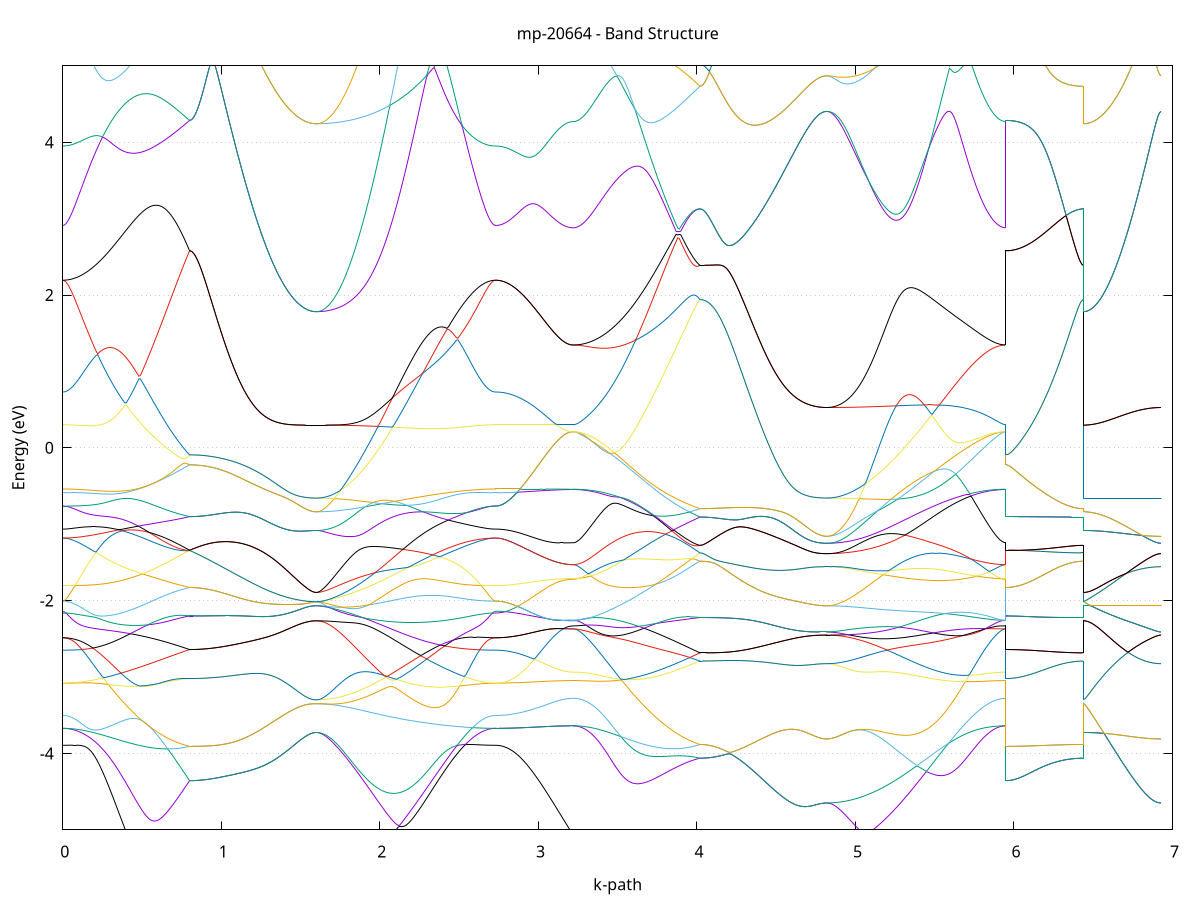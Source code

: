 set title 'mp-20664 - Band Structure'
set xlabel 'k-path'
set ylabel 'Energy (eV)'
set grid y
set yrange [-5:5]
set terminal png size 800,600
set output 'mp-20664_bands_gnuplot.png'
plot '-' using 1:2 with lines notitle, '-' using 1:2 with lines notitle, '-' using 1:2 with lines notitle, '-' using 1:2 with lines notitle, '-' using 1:2 with lines notitle, '-' using 1:2 with lines notitle, '-' using 1:2 with lines notitle, '-' using 1:2 with lines notitle, '-' using 1:2 with lines notitle, '-' using 1:2 with lines notitle, '-' using 1:2 with lines notitle, '-' using 1:2 with lines notitle, '-' using 1:2 with lines notitle, '-' using 1:2 with lines notitle, '-' using 1:2 with lines notitle, '-' using 1:2 with lines notitle, '-' using 1:2 with lines notitle, '-' using 1:2 with lines notitle, '-' using 1:2 with lines notitle, '-' using 1:2 with lines notitle, '-' using 1:2 with lines notitle, '-' using 1:2 with lines notitle, '-' using 1:2 with lines notitle, '-' using 1:2 with lines notitle, '-' using 1:2 with lines notitle, '-' using 1:2 with lines notitle, '-' using 1:2 with lines notitle, '-' using 1:2 with lines notitle, '-' using 1:2 with lines notitle, '-' using 1:2 with lines notitle, '-' using 1:2 with lines notitle, '-' using 1:2 with lines notitle, '-' using 1:2 with lines notitle, '-' using 1:2 with lines notitle, '-' using 1:2 with lines notitle, '-' using 1:2 with lines notitle, '-' using 1:2 with lines notitle, '-' using 1:2 with lines notitle, '-' using 1:2 with lines notitle, '-' using 1:2 with lines notitle, '-' using 1:2 with lines notitle, '-' using 1:2 with lines notitle, '-' using 1:2 with lines notitle, '-' using 1:2 with lines notitle, '-' using 1:2 with lines notitle, '-' using 1:2 with lines notitle, '-' using 1:2 with lines notitle, '-' using 1:2 with lines notitle, '-' using 1:2 with lines notitle, '-' using 1:2 with lines notitle, '-' using 1:2 with lines notitle, '-' using 1:2 with lines notitle, '-' using 1:2 with lines notitle, '-' using 1:2 with lines notitle, '-' using 1:2 with lines notitle, '-' using 1:2 with lines notitle
0.000000 -49.355810
0.009996 -49.355810
0.019993 -49.355810
0.029989 -49.355910
0.039986 -49.355910
0.049982 -49.355910
0.059979 -49.355910
0.069975 -49.355910
0.079971 -49.355910
0.089968 -49.355910
0.099964 -49.355910
0.109961 -49.355910
0.119957 -49.356010
0.129953 -49.356010
0.139950 -49.356010
0.149946 -49.356010
0.159943 -49.356010
0.169939 -49.356110
0.179936 -49.356110
0.189932 -49.356110
0.199928 -49.356210
0.209925 -49.356210
0.219921 -49.356210
0.229918 -49.356210
0.239914 -49.356310
0.249910 -49.356310
0.259907 -49.356310
0.269903 -49.356410
0.279900 -49.356410
0.289896 -49.356410
0.299893 -49.356510
0.309889 -49.356510
0.319885 -49.356610
0.329882 -49.356610
0.339878 -49.356610
0.349875 -49.356710
0.359871 -49.356710
0.369867 -49.356710
0.379864 -49.356810
0.389860 -49.356810
0.399857 -49.356810
0.409853 -49.356910
0.419850 -49.356910
0.429846 -49.357010
0.439842 -49.357010
0.449839 -49.357010
0.459835 -49.357110
0.469832 -49.357110
0.479828 -49.357110
0.489824 -49.357110
0.499821 -49.357210
0.509817 -49.357210
0.519814 -49.357210
0.529810 -49.357210
0.539807 -49.357310
0.549803 -49.357310
0.559799 -49.357310
0.569796 -49.357310
0.579792 -49.357310
0.589789 -49.357410
0.599785 -49.357410
0.609781 -49.357410
0.619778 -49.357410
0.629774 -49.357410
0.639771 -49.357410
0.649767 -49.357410
0.659764 -49.357410
0.669760 -49.357410
0.679756 -49.357410
0.689753 -49.357410
0.699749 -49.357410
0.709746 -49.357410
0.719742 -49.357410
0.729739 -49.357410
0.739735 -49.357410
0.749731 -49.357410
0.759728 -49.357410
0.769724 -49.357410
0.779721 -49.357410
0.789717 -49.357410
0.799713 -49.357410
0.799713 -49.357410
0.809710 -49.357410
0.819706 -49.357410
0.829703 -49.357410
0.839699 -49.357410
0.849696 -49.357410
0.859692 -49.357410
0.869688 -49.357410
0.879685 -49.357510
0.889681 -49.357510
0.899678 -49.357510
0.909674 -49.357510
0.919670 -49.357510
0.929667 -49.357510
0.939663 -49.357510
0.949660 -49.357610
0.959656 -49.357610
0.969653 -49.357610
0.979649 -49.357610
0.989645 -49.357610
0.999642 -49.357610
1.009638 -49.357710
1.019635 -49.357710
1.029631 -49.357710
1.039627 -49.357710
1.049624 -49.357810
1.059620 -49.357810
1.069617 -49.357810
1.079613 -49.357910
1.089610 -49.357910
1.099606 -49.357910
1.109602 -49.358010
1.119599 -49.358010
1.129595 -49.358110
1.139592 -49.358110
1.149588 -49.358110
1.159584 -49.358210
1.169581 -49.358210
1.179577 -49.358310
1.189574 -49.358310
1.199570 -49.358310
1.209567 -49.358410
1.219563 -49.358410
1.229559 -49.358510
1.239556 -49.358510
1.249552 -49.358610
1.259549 -49.358610
1.269545 -49.358610
1.279541 -49.358710
1.289538 -49.358710
1.299534 -49.358810
1.309531 -49.358810
1.319527 -49.358910
1.329524 -49.358910
1.339520 -49.358910
1.349516 -49.359010
1.359513 -49.359010
1.369509 -49.359110
1.379506 -49.359110
1.389502 -49.359210
1.399499 -49.359210
1.409495 -49.359310
1.419491 -49.359310
1.429488 -49.359310
1.439484 -49.359410
1.449481 -49.359410
1.459477 -49.359410
1.469473 -49.359510
1.479470 -49.359510
1.489466 -49.359510
1.499463 -49.359610
1.509459 -49.359610
1.519456 -49.359610
1.529452 -49.359610
1.539448 -49.359610
1.549445 -49.359610
1.559441 -49.359710
1.569438 -49.359710
1.579434 -49.359710
1.589430 -49.359710
1.599427 -49.359710
1.599427 -49.359710
1.609348 -49.359710
1.619268 -49.359710
1.629189 -49.359710
1.639110 -49.359710
1.649031 -49.359610
1.658951 -49.359610
1.668872 -49.359610
1.678793 -49.359610
1.688714 -49.359610
1.698634 -49.359610
1.708555 -49.359610
1.718476 -49.359510
1.728397 -49.359510
1.738317 -49.359510
1.748238 -49.359510
1.758159 -49.359410
1.768080 -49.359410
1.778000 -49.359410
1.787921 -49.359310
1.797842 -49.359310
1.807763 -49.359310
1.817683 -49.359210
1.827604 -49.359210
1.837525 -49.359210
1.847446 -49.359110
1.857366 -49.359110
1.867287 -49.359110
1.877208 -49.359010
1.887129 -49.359010
1.897049 -49.358910
1.906970 -49.358910
1.916891 -49.358810
1.926812 -49.358810
1.936732 -49.358810
1.946653 -49.358710
1.956574 -49.358710
1.966495 -49.358610
1.976415 -49.358610
1.986336 -49.358510
1.996257 -49.358510
2.006178 -49.358410
2.016098 -49.358410
2.026019 -49.358310
2.035940 -49.358310
2.045861 -49.358210
2.055781 -49.358210
2.065702 -49.358110
2.075623 -49.358110
2.085544 -49.358010
2.095464 -49.357910
2.105385 -49.357910
2.115306 -49.357810
2.125227 -49.357810
2.135147 -49.357710
2.145068 -49.357710
2.154989 -49.357610
2.164910 -49.357610
2.174830 -49.357510
2.184751 -49.357510
2.194672 -49.357410
2.204593 -49.357410
2.214513 -49.357310
2.224434 -49.357310
2.234355 -49.357210
2.244276 -49.357210
2.254196 -49.357110
2.264117 -49.357110
2.274038 -49.357010
2.283959 -49.357010
2.293879 -49.356910
2.303800 -49.356910
2.313721 -49.356810
2.323642 -49.356810
2.333562 -49.356810
2.343483 -49.356710
2.353404 -49.356710
2.363325 -49.356610
2.373245 -49.356610
2.383166 -49.356510
2.393087 -49.356510
2.403008 -49.356510
2.412928 -49.356410
2.422849 -49.356410
2.432770 -49.356410
2.442691 -49.356310
2.452611 -49.356310
2.462532 -49.356310
2.472453 -49.356210
2.482374 -49.356210
2.492294 -49.356210
2.502215 -49.356110
2.512136 -49.356110
2.522057 -49.356110
2.531977 -49.356110
2.541898 -49.356010
2.551819 -49.356010
2.561740 -49.356010
2.571660 -49.356010
2.581581 -49.356010
2.591502 -49.355910
2.601423 -49.355910
2.611343 -49.355910
2.621264 -49.355910
2.631185 -49.355910
2.641106 -49.355910
2.651026 -49.355910
2.660947 -49.355910
2.670868 -49.355910
2.680789 -49.355910
2.690709 -49.355810
2.700630 -49.355810
2.710551 -49.355810
2.720472 -49.355810
2.730392 -49.355810
2.730392 -49.355810
2.740370 -49.355810
2.750348 -49.355810
2.760326 -49.355810
2.770304 -49.355810
2.780282 -49.355810
2.790260 -49.355810
2.800238 -49.355810
2.810216 -49.355810
2.820193 -49.355810
2.830171 -49.355810
2.840149 -49.355810
2.850127 -49.355710
2.860105 -49.355710
2.870083 -49.355710
2.880061 -49.355710
2.890039 -49.355710
2.900017 -49.355710
2.909994 -49.355610
2.919972 -49.355610
2.929950 -49.355610
2.939928 -49.355610
2.949906 -49.355510
2.959884 -49.355510
2.969862 -49.355510
2.979840 -49.355410
2.989818 -49.355410
2.999795 -49.355410
3.009773 -49.355410
3.019751 -49.355310
3.029729 -49.355310
3.039707 -49.355310
3.049685 -49.355210
3.059663 -49.355210
3.069641 -49.355210
3.079619 -49.355210
3.089596 -49.355110
3.099574 -49.355110
3.109552 -49.355110
3.119530 -49.355110
3.129508 -49.355010
3.139486 -49.355010
3.149464 -49.355010
3.159442 -49.355010
3.169420 -49.355010
3.179397 -49.354910
3.189375 -49.354910
3.199353 -49.354910
3.209331 -49.354910
3.219309 -49.354910
3.219309 -49.354910
3.229305 -49.354910
3.239302 -49.354910
3.249298 -49.354910
3.259295 -49.354910
3.269291 -49.354910
3.279288 -49.355010
3.289284 -49.355010
3.299280 -49.355010
3.309277 -49.355010
3.319273 -49.355010
3.329270 -49.355010
3.339266 -49.355110
3.349262 -49.355110
3.359259 -49.355110
3.369255 -49.355110
3.379252 -49.355210
3.389248 -49.355210
3.399245 -49.355210
3.409241 -49.355310
3.419237 -49.355310
3.429234 -49.355310
3.439230 -49.355410
3.449227 -49.355410
3.459223 -49.355410
3.469219 -49.355510
3.479216 -49.355510
3.489212 -49.355610
3.499209 -49.355610
3.509205 -49.355710
3.519202 -49.355710
3.529198 -49.355710
3.539194 -49.355810
3.549191 -49.355810
3.559187 -49.355910
3.569184 -49.355910
3.579180 -49.356010
3.589176 -49.356010
3.599173 -49.356110
3.609169 -49.356110
3.619166 -49.356210
3.629162 -49.356210
3.639159 -49.356310
3.649155 -49.356310
3.659151 -49.356410
3.669148 -49.356410
3.679144 -49.356510
3.689141 -49.356510
3.699137 -49.356610
3.709134 -49.356610
3.719130 -49.356710
3.729126 -49.356710
3.739123 -49.356710
3.749119 -49.356810
3.759116 -49.356810
3.769112 -49.356910
3.779108 -49.356910
3.789105 -49.356910
3.799101 -49.357010
3.809098 -49.357010
3.819094 -49.357110
3.829091 -49.357110
3.839087 -49.357110
3.849083 -49.357110
3.859080 -49.357210
3.869076 -49.357210
3.879073 -49.357210
3.889069 -49.357210
3.899065 -49.357310
3.909062 -49.357310
3.919058 -49.357310
3.929055 -49.357310
3.939051 -49.357310
3.949048 -49.357310
3.959044 -49.357410
3.969040 -49.357410
3.979037 -49.357410
3.989033 -49.357410
3.999030 -49.357410
4.009026 -49.357410
4.019022 -49.357410
4.019022 -49.357410
4.029019 -49.357410
4.039015 -49.357410
4.049012 -49.357410
4.059008 -49.357410
4.069005 -49.357410
4.079001 -49.357410
4.088997 -49.357410
4.098994 -49.357510
4.108990 -49.357510
4.118987 -49.357510
4.128983 -49.357510
4.138979 -49.357610
4.148976 -49.357610
4.158972 -49.357610
4.168969 -49.357710
4.178965 -49.357710
4.188962 -49.357810
4.198958 -49.357810
4.208954 -49.357810
4.218951 -49.357910
4.228947 -49.357910
4.238944 -49.358010
4.248940 -49.358010
4.258936 -49.358110
4.268933 -49.358210
4.278929 -49.358210
4.288926 -49.358310
4.298922 -49.358310
4.308919 -49.358410
4.318915 -49.358510
4.328911 -49.358510
4.338908 -49.358610
4.348904 -49.358610
4.358901 -49.358710
4.368897 -49.358810
4.378894 -49.358810
4.388890 -49.358910
4.398886 -49.359010
4.408883 -49.359010
4.418879 -49.359110
4.428876 -49.359210
4.438872 -49.359310
4.448868 -49.359310
4.458865 -49.359410
4.468861 -49.359510
4.478858 -49.359510
4.488854 -49.359610
4.498851 -49.359610
4.508847 -49.359710
4.518843 -49.359810
4.528840 -49.359810
4.538836 -49.359910
4.548833 -49.360010
4.558829 -49.360010
4.568825 -49.360110
4.578822 -49.360210
4.588818 -49.360210
4.598815 -49.360310
4.608811 -49.360310
4.618808 -49.360410
4.628804 -49.360410
4.638800 -49.360510
4.648797 -49.360510
4.658793 -49.360610
4.668790 -49.360610
4.678786 -49.360710
4.688782 -49.360710
4.698779 -49.360710
4.708775 -49.360810
4.718772 -49.360810
4.728768 -49.360810
4.738765 -49.360910
4.748761 -49.360910
4.758757 -49.360910
4.768754 -49.360910
4.778750 -49.360910
4.788747 -49.360910
4.798743 -49.360910
4.808739 -49.360910
4.818736 -49.360910
4.818736 -49.360910
4.828657 -49.360910
4.838577 -49.360910
4.848498 -49.360910
4.858419 -49.360910
4.868340 -49.360910
4.878260 -49.360910
4.888181 -49.360910
4.898102 -49.360910
4.908023 -49.360810
4.917943 -49.360810
4.927864 -49.360810
4.937785 -49.360810
4.947706 -49.360710
4.957626 -49.360710
4.967547 -49.360610
4.977468 -49.360610
4.987389 -49.360610
4.997309 -49.360510
5.007230 -49.360510
5.017151 -49.360410
5.027072 -49.360410
5.036992 -49.360310
5.046913 -49.360310
5.056834 -49.360210
5.066755 -49.360210
5.076675 -49.360110
5.086596 -49.360010
5.096517 -49.360010
5.106438 -49.359910
5.116358 -49.359810
5.126279 -49.359810
5.136200 -49.359710
5.146121 -49.359610
5.156041 -49.359610
5.165962 -49.359510
5.175883 -49.359410
5.185804 -49.359310
5.195724 -49.359310
5.205645 -49.359210
5.215566 -49.359110
5.225487 -49.359010
5.235407 -49.359010
5.245328 -49.358910
5.255249 -49.358810
5.265170 -49.358710
5.275090 -49.358610
5.285011 -49.358510
5.294932 -49.358510
5.304853 -49.358410
5.314773 -49.358310
5.324694 -49.358210
5.334615 -49.358110
5.344536 -49.358010
5.354456 -49.358010
5.364377 -49.357910
5.374298 -49.357810
5.384219 -49.357710
5.394139 -49.357610
5.404060 -49.357510
5.413981 -49.357510
5.423902 -49.357410
5.433822 -49.357310
5.443743 -49.357210
5.453664 -49.357110
5.463585 -49.357110
5.473505 -49.357010
5.483426 -49.356910
5.493347 -49.356810
5.503268 -49.356810
5.513188 -49.356710
5.523109 -49.356610
5.533030 -49.356510
5.542951 -49.356510
5.552871 -49.356410
5.562792 -49.356310
5.572713 -49.356310
5.582634 -49.356210
5.592554 -49.356110
5.602475 -49.356110
5.612396 -49.356010
5.622317 -49.355910
5.632237 -49.355910
5.642158 -49.355810
5.652079 -49.355810
5.662000 -49.355710
5.671920 -49.355710
5.681841 -49.355610
5.691762 -49.355610
5.701683 -49.355510
5.711603 -49.355510
5.721524 -49.355410
5.731445 -49.355410
5.741366 -49.355310
5.751286 -49.355310
5.761207 -49.355210
5.771128 -49.355210
5.781049 -49.355210
5.790969 -49.355110
5.800890 -49.355110
5.810811 -49.355110
5.820732 -49.355110
5.830652 -49.355010
5.840573 -49.355010
5.850494 -49.355010
5.860415 -49.355010
5.870335 -49.355010
5.880256 -49.355010
5.890177 -49.354910
5.900098 -49.354910
5.910018 -49.354910
5.919939 -49.354910
5.929860 -49.354910
5.939781 -49.354910
5.949701 -49.354910
5.949701 -49.357410
5.959679 -49.357410
5.969657 -49.357410
5.979635 -49.357410
5.989613 -49.357410
5.999591 -49.357410
6.009569 -49.357410
6.019547 -49.357410
6.029525 -49.357410
6.039502 -49.357410
6.049480 -49.357410
6.059458 -49.357410
6.069436 -49.357410
6.079414 -49.357410
6.089392 -49.357410
6.099370 -49.357410
6.109348 -49.357410
6.119326 -49.357410
6.129303 -49.357410
6.139281 -49.357410
6.149259 -49.357410
6.159237 -49.357410
6.169215 -49.357410
6.179193 -49.357410
6.189171 -49.357410
6.199149 -49.357410
6.209127 -49.357410
6.219104 -49.357410
6.229082 -49.357410
6.239060 -49.357410
6.249038 -49.357410
6.259016 -49.357410
6.268994 -49.357410
6.278972 -49.357410
6.288950 -49.357410
6.298928 -49.357410
6.308906 -49.357410
6.318883 -49.357410
6.328861 -49.357410
6.338839 -49.357410
6.348817 -49.357410
6.358795 -49.357410
6.368773 -49.357410
6.378751 -49.357410
6.388729 -49.357410
6.398707 -49.357410
6.408684 -49.357410
6.418662 -49.357410
6.428640 -49.357410
6.438618 -49.357410
6.438618 -49.359710
6.448596 -49.359710
6.458574 -49.359710
6.468552 -49.359710
6.478530 -49.359710
6.488508 -49.359710
6.498485 -49.359710
6.508463 -49.359710
6.518441 -49.359810
6.528419 -49.359810
6.538397 -49.359810
6.548375 -49.359910
6.558353 -49.359910
6.568331 -49.359910
6.578309 -49.360010
6.588286 -49.360010
6.598264 -49.360010
6.608242 -49.360110
6.618220 -49.360110
6.628198 -49.360110
6.638176 -49.360210
6.648154 -49.360210
6.658132 -49.360310
6.668110 -49.360310
6.678087 -49.360410
6.688065 -49.360410
6.698043 -49.360410
6.708021 -49.360510
6.717999 -49.360510
6.727977 -49.360510
6.737955 -49.360610
6.747933 -49.360610
6.757911 -49.360710
6.767888 -49.360710
6.777866 -49.360710
6.787844 -49.360710
6.797822 -49.360810
6.807800 -49.360810
6.817778 -49.360810
6.827756 -49.360810
6.837734 -49.360910
6.847712 -49.360910
6.857689 -49.360910
6.867667 -49.360910
6.877645 -49.360910
6.887623 -49.360910
6.897601 -49.360910
6.907579 -49.360910
6.917557 -49.360910
6.927535 -49.360910
e
0.000000 -49.355810
0.009996 -49.355810
0.019993 -49.355810
0.029989 -49.355810
0.039986 -49.355810
0.049982 -49.355810
0.059979 -49.355810
0.069975 -49.355810
0.079971 -49.355810
0.089968 -49.355710
0.099964 -49.355710
0.109961 -49.355710
0.119957 -49.355710
0.129953 -49.355710
0.139950 -49.355710
0.149946 -49.355610
0.159943 -49.355610
0.169939 -49.355610
0.179936 -49.355610
0.189932 -49.355610
0.199928 -49.355510
0.209925 -49.355510
0.219921 -49.355510
0.229918 -49.355410
0.239914 -49.355410
0.249910 -49.355410
0.259907 -49.355310
0.269903 -49.355310
0.279900 -49.355310
0.289896 -49.355310
0.299893 -49.355210
0.309889 -49.355210
0.319885 -49.355110
0.329882 -49.355110
0.339878 -49.355110
0.349875 -49.355010
0.359871 -49.355010
0.369867 -49.355010
0.379864 -49.354910
0.389860 -49.354910
0.399857 -49.354810
0.409853 -49.354810
0.419850 -49.354710
0.429846 -49.354710
0.439842 -49.354710
0.449839 -49.354810
0.459835 -49.354910
0.469832 -49.354910
0.479828 -49.355010
0.489824 -49.355110
0.499821 -49.355210
0.509817 -49.355310
0.519814 -49.355310
0.529810 -49.355410
0.539807 -49.355510
0.549803 -49.355610
0.559799 -49.355710
0.569796 -49.355710
0.579792 -49.355810
0.589789 -49.355910
0.599785 -49.355910
0.609781 -49.356010
0.619778 -49.356110
0.629774 -49.356110
0.639771 -49.356210
0.649767 -49.356310
0.659764 -49.356310
0.669760 -49.356410
0.679756 -49.356410
0.689753 -49.356510
0.699749 -49.356510
0.709746 -49.356610
0.719742 -49.356610
0.729739 -49.356710
0.739735 -49.356710
0.749731 -49.356710
0.759728 -49.356810
0.769724 -49.356810
0.779721 -49.356810
0.789717 -49.356810
0.799713 -49.356810
0.799713 -49.356810
0.809710 -49.356810
0.819706 -49.356810
0.829703 -49.356810
0.839699 -49.356810
0.849696 -49.356810
0.859692 -49.356810
0.869688 -49.356910
0.879685 -49.356910
0.889681 -49.356910
0.899678 -49.356910
0.909674 -49.356910
0.919670 -49.356910
0.929667 -49.357010
0.939663 -49.357010
0.949660 -49.357010
0.959656 -49.357010
0.969653 -49.357110
0.979649 -49.357110
0.989645 -49.357110
0.999642 -49.357210
1.009638 -49.357210
1.019635 -49.357210
1.029631 -49.357310
1.039627 -49.357310
1.049624 -49.357410
1.059620 -49.357410
1.069617 -49.357410
1.079613 -49.357510
1.089610 -49.357510
1.099606 -49.357610
1.109602 -49.357610
1.119599 -49.357710
1.129595 -49.357710
1.139592 -49.357810
1.149588 -49.357910
1.159584 -49.357910
1.169581 -49.358010
1.179577 -49.358010
1.189574 -49.358110
1.199570 -49.358110
1.209567 -49.358210
1.219563 -49.358310
1.229559 -49.358310
1.239556 -49.358410
1.249552 -49.358410
1.259549 -49.358510
1.269545 -49.358510
1.279541 -49.358610
1.289538 -49.358710
1.299534 -49.358710
1.309531 -49.358810
1.319527 -49.358810
1.329524 -49.358910
1.339520 -49.358910
1.349516 -49.359010
1.359513 -49.359010
1.369509 -49.359110
1.379506 -49.359110
1.389502 -49.359110
1.399499 -49.359210
1.409495 -49.359210
1.419491 -49.359310
1.429488 -49.359310
1.439484 -49.359310
1.449481 -49.359310
1.459477 -49.359410
1.469473 -49.359410
1.479470 -49.359410
1.489466 -49.359410
1.499463 -49.359510
1.509459 -49.359510
1.519456 -49.359510
1.529452 -49.359510
1.539448 -49.359510
1.549445 -49.359510
1.559441 -49.359510
1.569438 -49.359610
1.579434 -49.359610
1.589430 -49.359610
1.599427 -49.359610
1.599427 -49.359610
1.609348 -49.359610
1.619268 -49.359610
1.629189 -49.359610
1.639110 -49.359510
1.649031 -49.359510
1.658951 -49.359510
1.668872 -49.359510
1.678793 -49.359510
1.688714 -49.359510
1.698634 -49.359410
1.708555 -49.359410
1.718476 -49.359410
1.728397 -49.359410
1.738317 -49.359310
1.748238 -49.359310
1.758159 -49.359210
1.768080 -49.359210
1.778000 -49.359210
1.787921 -49.359110
1.797842 -49.359110
1.807763 -49.359010
1.817683 -49.359010
1.827604 -49.358910
1.837525 -49.358810
1.847446 -49.358810
1.857366 -49.358710
1.867287 -49.358610
1.877208 -49.358610
1.887129 -49.358510
1.897049 -49.358410
1.906970 -49.358310
1.916891 -49.358310
1.926812 -49.358210
1.936732 -49.358110
1.946653 -49.358010
1.956574 -49.357910
1.966495 -49.357910
1.976415 -49.357810
1.986336 -49.357710
1.996257 -49.357610
2.006178 -49.357510
2.016098 -49.357410
2.026019 -49.357310
2.035940 -49.357210
2.045861 -49.357110
2.055781 -49.357010
2.065702 -49.356910
2.075623 -49.356910
2.085544 -49.356810
2.095464 -49.356710
2.105385 -49.356610
2.115306 -49.356510
2.125227 -49.356410
2.135147 -49.356310
2.145068 -49.356210
2.154989 -49.356110
2.164910 -49.356010
2.174830 -49.355910
2.184751 -49.355810
2.194672 -49.355710
2.204593 -49.355710
2.214513 -49.355610
2.224434 -49.355510
2.234355 -49.355410
2.244276 -49.355410
2.254196 -49.355310
2.264117 -49.355310
2.274038 -49.355310
2.283959 -49.355210
2.293879 -49.355210
2.303800 -49.355210
2.313721 -49.355210
2.323642 -49.355210
2.333562 -49.355210
2.343483 -49.355310
2.353404 -49.355310
2.363325 -49.355310
2.373245 -49.355310
2.383166 -49.355310
2.393087 -49.355410
2.403008 -49.355410
2.412928 -49.355410
2.422849 -49.355410
2.432770 -49.355410
2.442691 -49.355510
2.452611 -49.355510
2.462532 -49.355510
2.472453 -49.355510
2.482374 -49.355510
2.492294 -49.355610
2.502215 -49.355610
2.512136 -49.355610
2.522057 -49.355610
2.531977 -49.355610
2.541898 -49.355610
2.551819 -49.355710
2.561740 -49.355710
2.571660 -49.355710
2.581581 -49.355710
2.591502 -49.355710
2.601423 -49.355710
2.611343 -49.355710
2.621264 -49.355810
2.631185 -49.355810
2.641106 -49.355810
2.651026 -49.355810
2.660947 -49.355810
2.670868 -49.355810
2.680789 -49.355810
2.690709 -49.355810
2.700630 -49.355810
2.710551 -49.355810
2.720472 -49.355810
2.730392 -49.355810
2.730392 -49.355810
2.740370 -49.355810
2.750348 -49.355810
2.760326 -49.355810
2.770304 -49.355810
2.780282 -49.355810
2.790260 -49.355810
2.800238 -49.355810
2.810216 -49.355810
2.820193 -49.355710
2.830171 -49.355710
2.840149 -49.355710
2.850127 -49.355710
2.860105 -49.355710
2.870083 -49.355710
2.880061 -49.355610
2.890039 -49.355610
2.900017 -49.355610
2.909994 -49.355610
2.919972 -49.355610
2.929950 -49.355510
2.939928 -49.355510
2.949906 -49.355510
2.959884 -49.355510
2.969862 -49.355410
2.979840 -49.355410
2.989818 -49.355410
2.999795 -49.355410
3.009773 -49.355310
3.019751 -49.355310
3.029729 -49.355310
3.039707 -49.355210
3.049685 -49.355210
3.059663 -49.355210
3.069641 -49.355210
3.079619 -49.355110
3.089596 -49.355110
3.099574 -49.355110
3.109552 -49.355010
3.119530 -49.355010
3.129508 -49.355010
3.139486 -49.355010
3.149464 -49.355010
3.159442 -49.354910
3.169420 -49.354910
3.179397 -49.354910
3.189375 -49.354910
3.199353 -49.354910
3.209331 -49.354910
3.219309 -49.354910
3.219309 -49.354910
3.229305 -49.354910
3.239302 -49.354910
3.249298 -49.354910
3.259295 -49.354910
3.269291 -49.354910
3.279288 -49.354910
3.289284 -49.354910
3.299280 -49.354910
3.309277 -49.354810
3.319273 -49.354810
3.329270 -49.354810
3.339266 -49.354810
3.349262 -49.354810
3.359259 -49.354810
3.369255 -49.354810
3.379252 -49.354810
3.389248 -49.354710
3.399245 -49.354710
3.409241 -49.354710
3.419237 -49.354710
3.429234 -49.354710
3.439230 -49.354710
3.449227 -49.354610
3.459223 -49.354610
3.469219 -49.354610
3.479216 -49.354610
3.489212 -49.354510
3.499209 -49.354510
3.509205 -49.354510
3.519202 -49.354510
3.529198 -49.354510
3.539194 -49.354410
3.549191 -49.354510
3.559187 -49.354610
3.569184 -49.354610
3.579180 -49.354710
3.589176 -49.354810
3.599173 -49.354810
3.609169 -49.354910
3.619166 -49.355010
3.629162 -49.355010
3.639159 -49.355110
3.649155 -49.355210
3.659151 -49.355210
3.669148 -49.355310
3.679144 -49.355410
3.689141 -49.355410
3.699137 -49.355510
3.709134 -49.355610
3.719130 -49.355610
3.729126 -49.355710
3.739123 -49.355810
3.749119 -49.355810
3.759116 -49.355910
3.769112 -49.356010
3.779108 -49.356010
3.789105 -49.356110
3.799101 -49.356110
3.809098 -49.356210
3.819094 -49.356210
3.829091 -49.356310
3.839087 -49.356310
3.849083 -49.356410
3.859080 -49.356410
3.869076 -49.356510
3.879073 -49.356510
3.889069 -49.356510
3.899065 -49.356610
3.909062 -49.356610
3.919058 -49.356610
3.929055 -49.356710
3.939051 -49.356710
3.949048 -49.356710
3.959044 -49.356710
3.969040 -49.356710
3.979037 -49.356810
3.989033 -49.356810
3.999030 -49.356810
4.009026 -49.356810
4.019022 -49.356810
4.019022 -49.356810
4.029019 -49.356810
4.039015 -49.356810
4.049012 -49.356810
4.059008 -49.356810
4.069005 -49.356810
4.079001 -49.356810
4.088997 -49.356910
4.098994 -49.356910
4.108990 -49.356910
4.118987 -49.357010
4.128983 -49.357010
4.138979 -49.357010
4.148976 -49.357110
4.158972 -49.357110
4.168969 -49.357210
4.178965 -49.357210
4.188962 -49.357310
4.198958 -49.357410
4.208954 -49.357410
4.218951 -49.357510
4.228947 -49.357510
4.238944 -49.357610
4.248940 -49.357710
4.258936 -49.357810
4.268933 -49.357810
4.278929 -49.357910
4.288926 -49.358010
4.298922 -49.358010
4.308919 -49.358110
4.318915 -49.358210
4.328911 -49.358310
4.338908 -49.358410
4.348904 -49.358410
4.358901 -49.358510
4.368897 -49.358610
4.378894 -49.358710
4.388890 -49.358810
4.398886 -49.358810
4.408883 -49.358910
4.418879 -49.359010
4.428876 -49.359110
4.438872 -49.359210
4.448868 -49.359210
4.458865 -49.359310
4.468861 -49.359410
4.478858 -49.359510
4.488854 -49.359510
4.498851 -49.359610
4.508847 -49.359710
4.518843 -49.359810
4.528840 -49.359810
4.538836 -49.359910
4.548833 -49.360010
4.558829 -49.360010
4.568825 -49.360110
4.578822 -49.360110
4.588818 -49.360210
4.598815 -49.360210
4.608811 -49.360310
4.618808 -49.360310
4.628804 -49.360410
4.638800 -49.360410
4.648797 -49.360510
4.658793 -49.360510
4.668790 -49.360510
4.678786 -49.360610
4.688782 -49.360610
4.698779 -49.360710
4.708775 -49.360710
4.718772 -49.360710
4.728768 -49.360710
4.738765 -49.360810
4.748761 -49.360810
4.758757 -49.360810
4.768754 -49.360810
4.778750 -49.360810
4.788747 -49.360810
4.798743 -49.360810
4.808739 -49.360810
4.818736 -49.360810
4.818736 -49.360810
4.828657 -49.360810
4.838577 -49.360810
4.848498 -49.360810
4.858419 -49.360810
4.868340 -49.360810
4.878260 -49.360810
4.888181 -49.360810
4.898102 -49.360710
4.908023 -49.360710
4.917943 -49.360710
4.927864 -49.360710
4.937785 -49.360610
4.947706 -49.360610
4.957626 -49.360610
4.967547 -49.360510
4.977468 -49.360510
4.987389 -49.360410
4.997309 -49.360410
5.007230 -49.360310
5.017151 -49.360310
5.027072 -49.360210
5.036992 -49.360210
5.046913 -49.360110
5.056834 -49.360110
5.066755 -49.360010
5.076675 -49.359910
5.086596 -49.359910
5.096517 -49.359810
5.106438 -49.359710
5.116358 -49.359610
5.126279 -49.359610
5.136200 -49.359510
5.146121 -49.359410
5.156041 -49.359310
5.165962 -49.359210
5.175883 -49.359110
5.185804 -49.359010
5.195724 -49.359010
5.205645 -49.358910
5.215566 -49.358810
5.225487 -49.358710
5.235407 -49.358610
5.245328 -49.358510
5.255249 -49.358410
5.265170 -49.358310
5.275090 -49.358210
5.285011 -49.358110
5.294932 -49.358010
5.304853 -49.357910
5.314773 -49.357810
5.324694 -49.357710
5.334615 -49.357610
5.344536 -49.357510
5.354456 -49.357410
5.364377 -49.357310
5.374298 -49.357210
5.384219 -49.357110
5.394139 -49.357010
5.404060 -49.356910
5.413981 -49.356710
5.423902 -49.356610
5.433822 -49.356510
5.443743 -49.356410
5.453664 -49.356310
5.463585 -49.356210
5.473505 -49.356110
5.483426 -49.356010
5.493347 -49.356010
5.503268 -49.355910
5.513188 -49.355810
5.523109 -49.355710
5.533030 -49.355610
5.542951 -49.355510
5.552871 -49.355410
5.562792 -49.355310
5.572713 -49.355210
5.582634 -49.355210
5.592554 -49.355110
5.602475 -49.355010
5.612396 -49.355010
5.622317 -49.354910
5.632237 -49.354910
5.642158 -49.354810
5.652079 -49.354810
5.662000 -49.354810
5.671920 -49.354710
5.681841 -49.354710
5.691762 -49.354710
5.701683 -49.354710
5.711603 -49.354710
5.721524 -49.354710
5.731445 -49.354710
5.741366 -49.354710
5.751286 -49.354710
5.761207 -49.354810
5.771128 -49.354810
5.781049 -49.354810
5.790969 -49.354810
5.800890 -49.354810
5.810811 -49.354810
5.820732 -49.354810
5.830652 -49.354810
5.840573 -49.354810
5.850494 -49.354910
5.860415 -49.354910
5.870335 -49.354910
5.880256 -49.354910
5.890177 -49.354910
5.900098 -49.354910
5.910018 -49.354910
5.919939 -49.354910
5.929860 -49.354910
5.939781 -49.354910
5.949701 -49.354910
5.949701 -49.356810
5.959679 -49.356810
5.969657 -49.356810
5.979635 -49.356810
5.989613 -49.356810
5.999591 -49.356810
6.009569 -49.356810
6.019547 -49.356810
6.029525 -49.356810
6.039502 -49.356810
6.049480 -49.356810
6.059458 -49.356810
6.069436 -49.356810
6.079414 -49.356810
6.089392 -49.356810
6.099370 -49.356810
6.109348 -49.356810
6.119326 -49.356810
6.129303 -49.356810
6.139281 -49.356810
6.149259 -49.356810
6.159237 -49.356810
6.169215 -49.356810
6.179193 -49.356810
6.189171 -49.356810
6.199149 -49.356810
6.209127 -49.356810
6.219104 -49.356810
6.229082 -49.356810
6.239060 -49.356810
6.249038 -49.356810
6.259016 -49.356810
6.268994 -49.356810
6.278972 -49.356810
6.288950 -49.356810
6.298928 -49.356810
6.308906 -49.356810
6.318883 -49.356810
6.328861 -49.356810
6.338839 -49.356810
6.348817 -49.356810
6.358795 -49.356810
6.368773 -49.356810
6.378751 -49.356810
6.388729 -49.356810
6.398707 -49.356810
6.408684 -49.356810
6.418662 -49.356810
6.428640 -49.356810
6.438618 -49.356810
6.438618 -49.359610
6.448596 -49.359610
6.458574 -49.359610
6.468552 -49.359610
6.478530 -49.359610
6.488508 -49.359610
6.498485 -49.359610
6.508463 -49.359610
6.518441 -49.359710
6.528419 -49.359710
6.538397 -49.359710
6.548375 -49.359710
6.558353 -49.359810
6.568331 -49.359810
6.578309 -49.359810
6.588286 -49.359910
6.598264 -49.359910
6.608242 -49.360010
6.618220 -49.360010
6.628198 -49.360010
6.638176 -49.360110
6.648154 -49.360110
6.658132 -49.360210
6.668110 -49.360210
6.678087 -49.360210
6.688065 -49.360310
6.698043 -49.360310
6.708021 -49.360410
6.717999 -49.360410
6.727977 -49.360410
6.737955 -49.360510
6.747933 -49.360510
6.757911 -49.360510
6.767888 -49.360610
6.777866 -49.360610
6.787844 -49.360610
6.797822 -49.360710
6.807800 -49.360710
6.817778 -49.360710
6.827756 -49.360710
6.837734 -49.360810
6.847712 -49.360810
6.857689 -49.360810
6.867667 -49.360810
6.877645 -49.360810
6.887623 -49.360810
6.897601 -49.360810
6.907579 -49.360810
6.917557 -49.360810
6.927535 -49.360810
e
0.000000 -49.352310
0.009996 -49.352310
0.019993 -49.352310
0.029989 -49.352310
0.039986 -49.352310
0.049982 -49.352410
0.059979 -49.352410
0.069975 -49.352410
0.079971 -49.352410
0.089968 -49.352410
0.099964 -49.352510
0.109961 -49.352510
0.119957 -49.352510
0.129953 -49.352610
0.139950 -49.352610
0.149946 -49.352710
0.159943 -49.352710
0.169939 -49.352710
0.179936 -49.352810
0.189932 -49.352910
0.199928 -49.352910
0.209925 -49.353010
0.219921 -49.353010
0.229918 -49.353110
0.239914 -49.353110
0.249910 -49.353210
0.259907 -49.353310
0.269903 -49.353310
0.279900 -49.353410
0.289896 -49.353510
0.299893 -49.353610
0.309889 -49.353610
0.319885 -49.353710
0.329882 -49.353810
0.339878 -49.353910
0.349875 -49.353910
0.359871 -49.354010
0.369867 -49.354110
0.379864 -49.354210
0.389860 -49.354310
0.399857 -49.354410
0.409853 -49.354410
0.419850 -49.354510
0.429846 -49.354610
0.439842 -49.354710
0.449839 -49.354610
0.459835 -49.354610
0.469832 -49.354510
0.479828 -49.354510
0.489824 -49.354410
0.499821 -49.354410
0.509817 -49.354410
0.519814 -49.354310
0.529810 -49.354310
0.539807 -49.354210
0.549803 -49.354210
0.559799 -49.354210
0.569796 -49.354110
0.579792 -49.354110
0.589789 -49.354010
0.599785 -49.354010
0.609781 -49.353910
0.619778 -49.353910
0.629774 -49.353910
0.639771 -49.353810
0.649767 -49.353810
0.659764 -49.353810
0.669760 -49.353710
0.679756 -49.353710
0.689753 -49.353710
0.699749 -49.353610
0.709746 -49.353610
0.719742 -49.353610
0.729739 -49.353610
0.739735 -49.353510
0.749731 -49.353510
0.759728 -49.353510
0.769724 -49.353510
0.779721 -49.353510
0.789717 -49.353510
0.799713 -49.353510
0.799713 -49.353510
0.809710 -49.353510
0.819706 -49.353510
0.829703 -49.353510
0.839699 -49.353510
0.849696 -49.353510
0.859692 -49.353510
0.869688 -49.353510
0.879685 -49.353510
0.889681 -49.353510
0.899678 -49.353510
0.909674 -49.353510
0.919670 -49.353510
0.929667 -49.353510
0.939663 -49.353610
0.949660 -49.353610
0.959656 -49.353610
0.969653 -49.353610
0.979649 -49.353610
0.989645 -49.353610
0.999642 -49.353610
1.009638 -49.353610
1.019635 -49.353610
1.029631 -49.353710
1.039627 -49.353710
1.049624 -49.353710
1.059620 -49.353710
1.069617 -49.353710
1.079613 -49.353710
1.089610 -49.353710
1.099606 -49.353710
1.109602 -49.353710
1.119599 -49.353810
1.129595 -49.353810
1.139592 -49.353810
1.149588 -49.353810
1.159584 -49.353810
1.169581 -49.353810
1.179577 -49.353810
1.189574 -49.353810
1.199570 -49.353810
1.209567 -49.353810
1.219563 -49.353810
1.229559 -49.353810
1.239556 -49.353910
1.249552 -49.353910
1.259549 -49.353910
1.269545 -49.353910
1.279541 -49.353910
1.289538 -49.353910
1.299534 -49.353910
1.309531 -49.353910
1.319527 -49.353910
1.329524 -49.353910
1.339520 -49.353910
1.349516 -49.353910
1.359513 -49.353910
1.369509 -49.353910
1.379506 -49.353910
1.389502 -49.353910
1.399499 -49.353910
1.409495 -49.353910
1.419491 -49.353910
1.429488 -49.353910
1.439484 -49.353910
1.449481 -49.353910
1.459477 -49.353910
1.469473 -49.353910
1.479470 -49.353910
1.489466 -49.353910
1.499463 -49.353910
1.509459 -49.353910
1.519456 -49.353910
1.529452 -49.353910
1.539448 -49.353910
1.549445 -49.353910
1.559441 -49.353910
1.569438 -49.353910
1.579434 -49.353910
1.589430 -49.353910
1.599427 -49.353910
1.599427 -49.353910
1.609348 -49.353910
1.619268 -49.353910
1.629189 -49.353910
1.639110 -49.353910
1.649031 -49.353910
1.658951 -49.353910
1.668872 -49.353910
1.678793 -49.353910
1.688714 -49.353910
1.698634 -49.353910
1.708555 -49.353910
1.718476 -49.353910
1.728397 -49.354010
1.738317 -49.354010
1.748238 -49.354010
1.758159 -49.354010
1.768080 -49.354010
1.778000 -49.354010
1.787921 -49.354010
1.797842 -49.354010
1.807763 -49.354010
1.817683 -49.354010
1.827604 -49.354010
1.837525 -49.354010
1.847446 -49.354010
1.857366 -49.354010
1.867287 -49.354110
1.877208 -49.354110
1.887129 -49.354110
1.897049 -49.354110
1.906970 -49.354110
1.916891 -49.354110
1.926812 -49.354110
1.936732 -49.354210
1.946653 -49.354210
1.956574 -49.354210
1.966495 -49.354210
1.976415 -49.354210
1.986336 -49.354210
1.996257 -49.354210
2.006178 -49.354310
2.016098 -49.354310
2.026019 -49.354310
2.035940 -49.354310
2.045861 -49.354310
2.055781 -49.354410
2.065702 -49.354410
2.075623 -49.354410
2.085544 -49.354410
2.095464 -49.354410
2.105385 -49.354510
2.115306 -49.354510
2.125227 -49.354510
2.135147 -49.354510
2.145068 -49.354510
2.154989 -49.354510
2.164910 -49.354610
2.174830 -49.354610
2.184751 -49.354610
2.194672 -49.354610
2.204593 -49.354610
2.214513 -49.354610
2.224434 -49.354610
2.234355 -49.354610
2.244276 -49.354610
2.254196 -49.354610
2.264117 -49.354610
2.274038 -49.354510
2.283959 -49.354510
2.293879 -49.354410
2.303800 -49.354410
2.313721 -49.354310
2.323642 -49.354210
2.333562 -49.354110
2.343483 -49.354110
2.353404 -49.354010
2.363325 -49.353910
2.373245 -49.353810
2.383166 -49.353810
2.393087 -49.353710
2.403008 -49.353610
2.412928 -49.353510
2.422849 -49.353510
2.432770 -49.353410
2.442691 -49.353310
2.452611 -49.353310
2.462532 -49.353210
2.472453 -49.353110
2.482374 -49.353110
2.492294 -49.353010
2.502215 -49.353010
2.512136 -49.352910
2.522057 -49.352810
2.531977 -49.352810
2.541898 -49.352710
2.551819 -49.352710
2.561740 -49.352710
2.571660 -49.352610
2.581581 -49.352610
2.591502 -49.352510
2.601423 -49.352510
2.611343 -49.352510
2.621264 -49.352410
2.631185 -49.352410
2.641106 -49.352410
2.651026 -49.352410
2.660947 -49.352410
2.670868 -49.352310
2.680789 -49.352310
2.690709 -49.352310
2.700630 -49.352310
2.710551 -49.352310
2.720472 -49.352310
2.730392 -49.352310
2.730392 -49.352310
2.740370 -49.352310
2.750348 -49.352310
2.760326 -49.352310
2.770304 -49.352310
2.780282 -49.352310
2.790260 -49.352310
2.800238 -49.352310
2.810216 -49.352410
2.820193 -49.352410
2.830171 -49.352410
2.840149 -49.352410
2.850127 -49.352410
2.860105 -49.352410
2.870083 -49.352510
2.880061 -49.352510
2.890039 -49.352510
2.900017 -49.352510
2.909994 -49.352510
2.919972 -49.352610
2.929950 -49.352610
2.939928 -49.352610
2.949906 -49.352610
2.959884 -49.352710
2.969862 -49.352710
2.979840 -49.352710
2.989818 -49.352710
2.999795 -49.352810
3.009773 -49.352810
3.019751 -49.352810
3.029729 -49.352910
3.039707 -49.352910
3.049685 -49.352910
3.059663 -49.353010
3.069641 -49.353010
3.079619 -49.353010
3.089596 -49.353010
3.099574 -49.353110
3.109552 -49.353110
3.119530 -49.353110
3.129508 -49.353110
3.139486 -49.353210
3.149464 -49.353210
3.159442 -49.353210
3.169420 -49.353210
3.179397 -49.353210
3.189375 -49.353210
3.199353 -49.353210
3.209331 -49.353210
3.219309 -49.353310
3.219309 -49.353310
3.229305 -49.353310
3.239302 -49.353310
3.249298 -49.353310
3.259295 -49.353310
3.269291 -49.353310
3.279288 -49.353310
3.289284 -49.353310
3.299280 -49.353310
3.309277 -49.353310
3.319273 -49.353410
3.329270 -49.353410
3.339266 -49.353410
3.349262 -49.353510
3.359259 -49.353510
3.369255 -49.353510
3.379252 -49.353610
3.389248 -49.353610
3.399245 -49.353610
3.409241 -49.353710
3.419237 -49.353710
3.429234 -49.353810
3.439230 -49.353810
3.449227 -49.353910
3.459223 -49.353910
3.469219 -49.354010
3.479216 -49.354110
3.489212 -49.354110
3.499209 -49.354210
3.509205 -49.354210
3.519202 -49.354310
3.529198 -49.354410
3.539194 -49.354410
3.549191 -49.354410
3.559187 -49.354410
3.569184 -49.354310
3.579180 -49.354310
3.589176 -49.354310
3.599173 -49.354310
3.609169 -49.354210
3.619166 -49.354210
3.629162 -49.354210
3.639159 -49.354210
3.649155 -49.354110
3.659151 -49.354110
3.669148 -49.354110
3.679144 -49.354010
3.689141 -49.354010
3.699137 -49.354010
3.709134 -49.354010
3.719130 -49.353910
3.729126 -49.353910
3.739123 -49.353910
3.749119 -49.353910
3.759116 -49.353810
3.769112 -49.353810
3.779108 -49.353810
3.789105 -49.353810
3.799101 -49.353710
3.809098 -49.353710
3.819094 -49.353710
3.829091 -49.353710
3.839087 -49.353710
3.849083 -49.353610
3.859080 -49.353610
3.869076 -49.353610
3.879073 -49.353610
3.889069 -49.353610
3.899065 -49.353610
3.909062 -49.353510
3.919058 -49.353510
3.929055 -49.353510
3.939051 -49.353510
3.949048 -49.353510
3.959044 -49.353510
3.969040 -49.353510
3.979037 -49.353510
3.989033 -49.353510
3.999030 -49.353510
4.009026 -49.353510
4.019022 -49.353510
4.019022 -49.353510
4.029019 -49.353510
4.039015 -49.353510
4.049012 -49.353510
4.059008 -49.353510
4.069005 -49.353510
4.079001 -49.353510
4.088997 -49.353410
4.098994 -49.353410
4.108990 -49.353410
4.118987 -49.353410
4.128983 -49.353410
4.138979 -49.353410
4.148976 -49.353410
4.158972 -49.353410
4.168969 -49.353310
4.178965 -49.353310
4.188962 -49.353310
4.198958 -49.353310
4.208954 -49.353310
4.218951 -49.353310
4.228947 -49.353210
4.238944 -49.353210
4.248940 -49.353210
4.258936 -49.353210
4.268933 -49.353210
4.278929 -49.353210
4.288926 -49.353110
4.298922 -49.353110
4.308919 -49.353110
4.318915 -49.353110
4.328911 -49.353110
4.338908 -49.353110
4.348904 -49.353110
4.358901 -49.353010
4.368897 -49.353010
4.378894 -49.353010
4.388890 -49.353010
4.398886 -49.353010
4.408883 -49.353010
4.418879 -49.352910
4.428876 -49.352910
4.438872 -49.352910
4.448868 -49.352910
4.458865 -49.352910
4.468861 -49.352910
4.478858 -49.352910
4.488854 -49.352910
4.498851 -49.352910
4.508847 -49.352810
4.518843 -49.352810
4.528840 -49.352810
4.538836 -49.352810
4.548833 -49.352810
4.558829 -49.352810
4.568825 -49.352810
4.578822 -49.352810
4.588818 -49.352810
4.598815 -49.352810
4.608811 -49.352810
4.618808 -49.352710
4.628804 -49.352710
4.638800 -49.352710
4.648797 -49.352710
4.658793 -49.352710
4.668790 -49.352710
4.678786 -49.352710
4.688782 -49.352710
4.698779 -49.352710
4.708775 -49.352710
4.718772 -49.352710
4.728768 -49.352710
4.738765 -49.352710
4.748761 -49.352710
4.758757 -49.352710
4.768754 -49.352710
4.778750 -49.352710
4.788747 -49.352710
4.798743 -49.352710
4.808739 -49.352710
4.818736 -49.352710
4.818736 -49.352710
4.828657 -49.352710
4.838577 -49.352710
4.848498 -49.352710
4.858419 -49.352710
4.868340 -49.352710
4.878260 -49.352710
4.888181 -49.352710
4.898102 -49.352710
4.908023 -49.352710
4.917943 -49.352710
4.927864 -49.352710
4.937785 -49.352710
4.947706 -49.352710
4.957626 -49.352710
4.967547 -49.352710
4.977468 -49.352710
4.987389 -49.352710
4.997309 -49.352710
5.007230 -49.352710
5.017151 -49.352810
5.027072 -49.352810
5.036992 -49.352810
5.046913 -49.352810
5.056834 -49.352810
5.066755 -49.352810
5.076675 -49.352810
5.086596 -49.352810
5.096517 -49.352910
5.106438 -49.352910
5.116358 -49.352910
5.126279 -49.352910
5.136200 -49.352910
5.146121 -49.352910
5.156041 -49.353010
5.165962 -49.353010
5.175883 -49.353010
5.185804 -49.353010
5.195724 -49.353010
5.205645 -49.353110
5.215566 -49.353110
5.225487 -49.353110
5.235407 -49.353110
5.245328 -49.353110
5.255249 -49.353210
5.265170 -49.353210
5.275090 -49.353210
5.285011 -49.353210
5.294932 -49.353310
5.304853 -49.353310
5.314773 -49.353310
5.324694 -49.353310
5.334615 -49.353410
5.344536 -49.353410
5.354456 -49.353410
5.364377 -49.353510
5.374298 -49.353510
5.384219 -49.353510
5.394139 -49.353510
5.404060 -49.353610
5.413981 -49.353610
5.423902 -49.353610
5.433822 -49.353710
5.443743 -49.353710
5.453664 -49.353710
5.463585 -49.353710
5.473505 -49.353810
5.483426 -49.353810
5.493347 -49.353810
5.503268 -49.353910
5.513188 -49.353910
5.523109 -49.353910
5.533030 -49.353910
5.542951 -49.354010
5.552871 -49.354010
5.562792 -49.354010
5.572713 -49.354010
5.582634 -49.354010
5.592554 -49.354110
5.602475 -49.354110
5.612396 -49.354110
5.622317 -49.354110
5.632237 -49.354110
5.642158 -49.354110
5.652079 -49.354110
5.662000 -49.354010
5.671920 -49.354010
5.681841 -49.354010
5.691762 -49.354010
5.701683 -49.353910
5.711603 -49.353910
5.721524 -49.353810
5.731445 -49.353810
5.741366 -49.353710
5.751286 -49.353710
5.761207 -49.353610
5.771128 -49.353610
5.781049 -49.353610
5.790969 -49.353510
5.800890 -49.353510
5.810811 -49.353410
5.820732 -49.353410
5.830652 -49.353410
5.840573 -49.353410
5.850494 -49.353310
5.860415 -49.353310
5.870335 -49.353310
5.880256 -49.353310
5.890177 -49.353310
5.900098 -49.353310
5.910018 -49.353310
5.919939 -49.353310
5.929860 -49.353310
5.939781 -49.353310
5.949701 -49.353310
5.949701 -49.353510
5.959679 -49.353510
5.969657 -49.353510
5.979635 -49.353510
5.989613 -49.353510
5.999591 -49.353510
6.009569 -49.353510
6.019547 -49.353510
6.029525 -49.353510
6.039502 -49.353510
6.049480 -49.353510
6.059458 -49.353510
6.069436 -49.353510
6.079414 -49.353510
6.089392 -49.353510
6.099370 -49.353510
6.109348 -49.353510
6.119326 -49.353510
6.129303 -49.353510
6.139281 -49.353510
6.149259 -49.353510
6.159237 -49.353510
6.169215 -49.353510
6.179193 -49.353510
6.189171 -49.353510
6.199149 -49.353510
6.209127 -49.353510
6.219104 -49.353510
6.229082 -49.353510
6.239060 -49.353510
6.249038 -49.353510
6.259016 -49.353510
6.268994 -49.353510
6.278972 -49.353510
6.288950 -49.353510
6.298928 -49.353510
6.308906 -49.353510
6.318883 -49.353510
6.328861 -49.353510
6.338839 -49.353510
6.348817 -49.353510
6.358795 -49.353510
6.368773 -49.353510
6.378751 -49.353510
6.388729 -49.353510
6.398707 -49.353510
6.408684 -49.353510
6.418662 -49.353510
6.428640 -49.353510
6.438618 -49.353510
6.438618 -49.353910
6.448596 -49.353910
6.458574 -49.353910
6.468552 -49.353910
6.478530 -49.353910
6.488508 -49.353910
6.498485 -49.353910
6.508463 -49.353910
6.518441 -49.353810
6.528419 -49.353810
6.538397 -49.353810
6.548375 -49.353810
6.558353 -49.353710
6.568331 -49.353710
6.578309 -49.353710
6.588286 -49.353610
6.598264 -49.353610
6.608242 -49.353610
6.618220 -49.353510
6.628198 -49.353510
6.638176 -49.353410
6.648154 -49.353410
6.658132 -49.353410
6.668110 -49.353310
6.678087 -49.353310
6.688065 -49.353210
6.698043 -49.353210
6.708021 -49.353210
6.717999 -49.353110
6.727977 -49.353110
6.737955 -49.353110
6.747933 -49.353010
6.757911 -49.353010
6.767888 -49.353010
6.777866 -49.352910
6.787844 -49.352910
6.797822 -49.352910
6.807800 -49.352810
6.817778 -49.352810
6.827756 -49.352810
6.837734 -49.352810
6.847712 -49.352810
6.857689 -49.352710
6.867667 -49.352710
6.877645 -49.352710
6.887623 -49.352710
6.897601 -49.352710
6.907579 -49.352710
6.917557 -49.352710
6.927535 -49.352710
e
0.000000 -49.352210
0.009996 -49.352210
0.019993 -49.352210
0.029989 -49.352210
0.039986 -49.352210
0.049982 -49.352210
0.059979 -49.352210
0.069975 -49.352210
0.079971 -49.352210
0.089968 -49.352210
0.099964 -49.352210
0.109961 -49.352210
0.119957 -49.352210
0.129953 -49.352210
0.139950 -49.352210
0.149946 -49.352210
0.159943 -49.352210
0.169939 -49.352210
0.179936 -49.352210
0.189932 -49.352210
0.199928 -49.352210
0.209925 -49.352210
0.219921 -49.352210
0.229918 -49.352210
0.239914 -49.352210
0.249910 -49.352210
0.259907 -49.352210
0.269903 -49.352210
0.279900 -49.352210
0.289896 -49.352210
0.299893 -49.352210
0.309889 -49.352210
0.319885 -49.352210
0.329882 -49.352210
0.339878 -49.352210
0.349875 -49.352210
0.359871 -49.352210
0.369867 -49.352210
0.379864 -49.352210
0.389860 -49.352210
0.399857 -49.352310
0.409853 -49.352310
0.419850 -49.352310
0.429846 -49.352310
0.439842 -49.352310
0.449839 -49.352310
0.459835 -49.352310
0.469832 -49.352310
0.479828 -49.352310
0.489824 -49.352310
0.499821 -49.352310
0.509817 -49.352310
0.519814 -49.352310
0.529810 -49.352410
0.539807 -49.352410
0.549803 -49.352410
0.559799 -49.352410
0.569796 -49.352410
0.579792 -49.352410
0.589789 -49.352410
0.599785 -49.352410
0.609781 -49.352410
0.619778 -49.352510
0.629774 -49.352510
0.639771 -49.352510
0.649767 -49.352510
0.659764 -49.352510
0.669760 -49.352510
0.679756 -49.352510
0.689753 -49.352610
0.699749 -49.352610
0.709746 -49.352610
0.719742 -49.352610
0.729739 -49.352610
0.739735 -49.352610
0.749731 -49.352610
0.759728 -49.352610
0.769724 -49.352710
0.779721 -49.352710
0.789717 -49.352710
0.799713 -49.352710
0.799713 -49.352710
0.809710 -49.352710
0.819706 -49.352710
0.829703 -49.352710
0.839699 -49.352710
0.849696 -49.352710
0.859692 -49.352710
0.869688 -49.352710
0.879685 -49.352710
0.889681 -49.352710
0.899678 -49.352710
0.909674 -49.352710
0.919670 -49.352810
0.929667 -49.352810
0.939663 -49.352810
0.949660 -49.352810
0.959656 -49.352810
0.969653 -49.352910
0.979649 -49.352910
0.989645 -49.352910
0.999642 -49.352910
1.009638 -49.352910
1.019635 -49.353010
1.029631 -49.353010
1.039627 -49.353010
1.049624 -49.353010
1.059620 -49.353110
1.069617 -49.353110
1.079613 -49.353110
1.089610 -49.353110
1.099606 -49.353210
1.109602 -49.353210
1.119599 -49.353210
1.129595 -49.353210
1.139592 -49.353310
1.149588 -49.353310
1.159584 -49.353310
1.169581 -49.353310
1.179577 -49.353410
1.189574 -49.353410
1.199570 -49.353410
1.209567 -49.353410
1.219563 -49.353410
1.229559 -49.353510
1.239556 -49.353510
1.249552 -49.353510
1.259549 -49.353510
1.269545 -49.353610
1.279541 -49.353610
1.289538 -49.353610
1.299534 -49.353610
1.309531 -49.353610
1.319527 -49.353610
1.329524 -49.353710
1.339520 -49.353710
1.349516 -49.353710
1.359513 -49.353710
1.369509 -49.353710
1.379506 -49.353710
1.389502 -49.353710
1.399499 -49.353710
1.409495 -49.353810
1.419491 -49.353810
1.429488 -49.353810
1.439484 -49.353810
1.449481 -49.353810
1.459477 -49.353810
1.469473 -49.353810
1.479470 -49.353810
1.489466 -49.353810
1.499463 -49.353810
1.509459 -49.353810
1.519456 -49.353810
1.529452 -49.353810
1.539448 -49.353810
1.549445 -49.353810
1.559441 -49.353810
1.569438 -49.353810
1.579434 -49.353810
1.589430 -49.353810
1.599427 -49.353810
1.599427 -49.353810
1.609348 -49.353810
1.619268 -49.353810
1.629189 -49.353810
1.639110 -49.353810
1.649031 -49.353810
1.658951 -49.353810
1.668872 -49.353810
1.678793 -49.353810
1.688714 -49.353810
1.698634 -49.353810
1.708555 -49.353810
1.718476 -49.353810
1.728397 -49.353810
1.738317 -49.353810
1.748238 -49.353810
1.758159 -49.353810
1.768080 -49.353710
1.778000 -49.353710
1.787921 -49.353710
1.797842 -49.353710
1.807763 -49.353710
1.817683 -49.353710
1.827604 -49.353710
1.837525 -49.353610
1.847446 -49.353610
1.857366 -49.353610
1.867287 -49.353610
1.877208 -49.353510
1.887129 -49.353510
1.897049 -49.353510
1.906970 -49.353510
1.916891 -49.353510
1.926812 -49.353410
1.936732 -49.353410
1.946653 -49.353410
1.956574 -49.353410
1.966495 -49.353310
1.976415 -49.353310
1.986336 -49.353310
1.996257 -49.353310
2.006178 -49.353210
2.016098 -49.353210
2.026019 -49.353210
2.035940 -49.353210
2.045861 -49.353110
2.055781 -49.353110
2.065702 -49.353110
2.075623 -49.353110
2.085544 -49.353010
2.095464 -49.353010
2.105385 -49.353010
2.115306 -49.353010
2.125227 -49.352910
2.135147 -49.352910
2.145068 -49.352910
2.154989 -49.352910
2.164910 -49.352910
2.174830 -49.352810
2.184751 -49.352810
2.194672 -49.352810
2.204593 -49.352810
2.214513 -49.352810
2.224434 -49.352710
2.234355 -49.352710
2.244276 -49.352710
2.254196 -49.352710
2.264117 -49.352710
2.274038 -49.352610
2.283959 -49.352610
2.293879 -49.352610
2.303800 -49.352610
2.313721 -49.352610
2.323642 -49.352610
2.333562 -49.352510
2.343483 -49.352510
2.353404 -49.352510
2.363325 -49.352510
2.373245 -49.352510
2.383166 -49.352510
2.393087 -49.352510
2.403008 -49.352510
2.412928 -49.352410
2.422849 -49.352410
2.432770 -49.352410
2.442691 -49.352410
2.452611 -49.352410
2.462532 -49.352410
2.472453 -49.352410
2.482374 -49.352410
2.492294 -49.352410
2.502215 -49.352410
2.512136 -49.352310
2.522057 -49.352310
2.531977 -49.352310
2.541898 -49.352310
2.551819 -49.352310
2.561740 -49.352310
2.571660 -49.352310
2.581581 -49.352310
2.591502 -49.352310
2.601423 -49.352310
2.611343 -49.352310
2.621264 -49.352310
2.631185 -49.352310
2.641106 -49.352310
2.651026 -49.352310
2.660947 -49.352310
2.670868 -49.352310
2.680789 -49.352210
2.690709 -49.352210
2.700630 -49.352210
2.710551 -49.352210
2.720472 -49.352210
2.730392 -49.352210
2.730392 -49.352210
2.740370 -49.352210
2.750348 -49.352210
2.760326 -49.352210
2.770304 -49.352210
2.780282 -49.352210
2.790260 -49.352310
2.800238 -49.352310
2.810216 -49.352310
2.820193 -49.352310
2.830171 -49.352310
2.840149 -49.352310
2.850127 -49.352310
2.860105 -49.352310
2.870083 -49.352410
2.880061 -49.352410
2.890039 -49.352410
2.900017 -49.352410
2.909994 -49.352410
2.919972 -49.352510
2.929950 -49.352510
2.939928 -49.352510
2.949906 -49.352510
2.959884 -49.352610
2.969862 -49.352610
2.979840 -49.352610
2.989818 -49.352610
2.999795 -49.352710
3.009773 -49.352710
3.019751 -49.352710
3.029729 -49.352810
3.039707 -49.352810
3.049685 -49.352810
3.059663 -49.352910
3.069641 -49.352910
3.079619 -49.352910
3.089596 -49.352910
3.099574 -49.353010
3.109552 -49.353010
3.119530 -49.353010
3.129508 -49.353010
3.139486 -49.353110
3.149464 -49.353110
3.159442 -49.353110
3.169420 -49.353110
3.179397 -49.353110
3.189375 -49.353110
3.199353 -49.353110
3.209331 -49.353110
3.219309 -49.353110
3.219309 -49.353110
3.229305 -49.353110
3.239302 -49.353110
3.249298 -49.353110
3.259295 -49.353110
3.269291 -49.353110
3.279288 -49.353110
3.289284 -49.353110
3.299280 -49.353110
3.309277 -49.353110
3.319273 -49.353110
3.329270 -49.353110
3.339266 -49.353110
3.349262 -49.353110
3.359259 -49.353110
3.369255 -49.353110
3.379252 -49.353110
3.389248 -49.353110
3.399245 -49.353110
3.409241 -49.353110
3.419237 -49.353010
3.429234 -49.353010
3.439230 -49.353010
3.449227 -49.353010
3.459223 -49.353010
3.469219 -49.353010
3.479216 -49.353010
3.489212 -49.353010
3.499209 -49.353010
3.509205 -49.353010
3.519202 -49.353010
3.529198 -49.352910
3.539194 -49.352910
3.549191 -49.352910
3.559187 -49.352910
3.569184 -49.352910
3.579180 -49.352910
3.589176 -49.352910
3.599173 -49.352910
3.609169 -49.352910
3.619166 -49.352810
3.629162 -49.352810
3.639159 -49.352810
3.649155 -49.352810
3.659151 -49.352810
3.669148 -49.352810
3.679144 -49.352810
3.689141 -49.352810
3.699137 -49.352810
3.709134 -49.352810
3.719130 -49.352810
3.729126 -49.352810
3.739123 -49.352710
3.749119 -49.352710
3.759116 -49.352710
3.769112 -49.352710
3.779108 -49.352710
3.789105 -49.352710
3.799101 -49.352710
3.809098 -49.352710
3.819094 -49.352710
3.829091 -49.352710
3.839087 -49.352710
3.849083 -49.352710
3.859080 -49.352710
3.869076 -49.352710
3.879073 -49.352710
3.889069 -49.352710
3.899065 -49.352710
3.909062 -49.352710
3.919058 -49.352710
3.929055 -49.352710
3.939051 -49.352710
3.949048 -49.352710
3.959044 -49.352710
3.969040 -49.352610
3.979037 -49.352610
3.989033 -49.352610
3.999030 -49.352610
4.009026 -49.352610
4.019022 -49.352610
4.019022 -49.352610
4.029019 -49.352610
4.039015 -49.352610
4.049012 -49.352710
4.059008 -49.352710
4.069005 -49.352610
4.079001 -49.352710
4.088997 -49.352710
4.098994 -49.352710
4.108990 -49.352610
4.118987 -49.352710
4.128983 -49.352710
4.138979 -49.352710
4.148976 -49.352710
4.158972 -49.352710
4.168969 -49.352610
4.178965 -49.352610
4.188962 -49.352610
4.198958 -49.352610
4.208954 -49.352610
4.218951 -49.352610
4.228947 -49.352610
4.238944 -49.352610
4.248940 -49.352610
4.258936 -49.352610
4.268933 -49.352610
4.278929 -49.352610
4.288926 -49.352610
4.298922 -49.352610
4.308919 -49.352610
4.318915 -49.352610
4.328911 -49.352610
4.338908 -49.352610
4.348904 -49.352610
4.358901 -49.352610
4.368897 -49.352610
4.378894 -49.352610
4.388890 -49.352610
4.398886 -49.352610
4.408883 -49.352610
4.418879 -49.352610
4.428876 -49.352610
4.438872 -49.352610
4.448868 -49.352610
4.458865 -49.352610
4.468861 -49.352610
4.478858 -49.352610
4.488854 -49.352610
4.498851 -49.352610
4.508847 -49.352610
4.518843 -49.352610
4.528840 -49.352610
4.538836 -49.352610
4.548833 -49.352610
4.558829 -49.352610
4.568825 -49.352610
4.578822 -49.352610
4.588818 -49.352610
4.598815 -49.352610
4.608811 -49.352610
4.618808 -49.352610
4.628804 -49.352610
4.638800 -49.352610
4.648797 -49.352610
4.658793 -49.352610
4.668790 -49.352610
4.678786 -49.352610
4.688782 -49.352610
4.698779 -49.352610
4.708775 -49.352610
4.718772 -49.352610
4.728768 -49.352610
4.738765 -49.352610
4.748761 -49.352610
4.758757 -49.352610
4.768754 -49.352610
4.778750 -49.352610
4.788747 -49.352610
4.798743 -49.352610
4.808739 -49.352610
4.818736 -49.352610
4.818736 -49.352610
4.828657 -49.352610
4.838577 -49.352610
4.848498 -49.352610
4.858419 -49.352610
4.868340 -49.352610
4.878260 -49.352610
4.888181 -49.352610
4.898102 -49.352610
4.908023 -49.352610
4.917943 -49.352610
4.927864 -49.352610
4.937785 -49.352610
4.947706 -49.352610
4.957626 -49.352610
4.967547 -49.352610
4.977468 -49.352610
4.987389 -49.352610
4.997309 -49.352610
5.007230 -49.352610
5.017151 -49.352610
5.027072 -49.352610
5.036992 -49.352610
5.046913 -49.352610
5.056834 -49.352610
5.066755 -49.352610
5.076675 -49.352610
5.086596 -49.352610
5.096517 -49.352610
5.106438 -49.352610
5.116358 -49.352610
5.126279 -49.352610
5.136200 -49.352610
5.146121 -49.352610
5.156041 -49.352610
5.165962 -49.352610
5.175883 -49.352610
5.185804 -49.352610
5.195724 -49.352610
5.205645 -49.352610
5.215566 -49.352610
5.225487 -49.352610
5.235407 -49.352610
5.245328 -49.352610
5.255249 -49.352610
5.265170 -49.352610
5.275090 -49.352610
5.285011 -49.352610
5.294932 -49.352610
5.304853 -49.352610
5.314773 -49.352610
5.324694 -49.352610
5.334615 -49.352610
5.344536 -49.352610
5.354456 -49.352710
5.364377 -49.352710
5.374298 -49.352710
5.384219 -49.352710
5.394139 -49.352710
5.404060 -49.352710
5.413981 -49.352710
5.423902 -49.352710
5.433822 -49.352710
5.443743 -49.352710
5.453664 -49.352710
5.463585 -49.352810
5.473505 -49.352810
5.483426 -49.352810
5.493347 -49.352810
5.503268 -49.352810
5.513188 -49.352810
5.523109 -49.352810
5.533030 -49.352810
5.542951 -49.352910
5.552871 -49.352910
5.562792 -49.352910
5.572713 -49.352910
5.582634 -49.352910
5.592554 -49.352910
5.602475 -49.352910
5.612396 -49.352910
5.622317 -49.352910
5.632237 -49.353010
5.642158 -49.353010
5.652079 -49.353010
5.662000 -49.353010
5.671920 -49.353010
5.681841 -49.353010
5.691762 -49.353010
5.701683 -49.353010
5.711603 -49.353010
5.721524 -49.353110
5.731445 -49.353110
5.741366 -49.353110
5.751286 -49.353110
5.761207 -49.353110
5.771128 -49.353110
5.781049 -49.353110
5.790969 -49.353110
5.800890 -49.353110
5.810811 -49.353110
5.820732 -49.353110
5.830652 -49.353110
5.840573 -49.353110
5.850494 -49.353110
5.860415 -49.353110
5.870335 -49.353110
5.880256 -49.353110
5.890177 -49.353110
5.900098 -49.353110
5.910018 -49.353110
5.919939 -49.353110
5.929860 -49.353110
5.939781 -49.353110
5.949701 -49.353110
5.949701 -49.352710
5.959679 -49.352710
5.969657 -49.352710
5.979635 -49.352710
5.989613 -49.352710
5.999591 -49.352710
6.009569 -49.352710
6.019547 -49.352710
6.029525 -49.352710
6.039502 -49.352710
6.049480 -49.352710
6.059458 -49.352710
6.069436 -49.352710
6.079414 -49.352710
6.089392 -49.352710
6.099370 -49.352710
6.109348 -49.352710
6.119326 -49.352710
6.129303 -49.352710
6.139281 -49.352710
6.149259 -49.352710
6.159237 -49.352710
6.169215 -49.352710
6.179193 -49.352710
6.189171 -49.352710
6.199149 -49.352710
6.209127 -49.352710
6.219104 -49.352710
6.229082 -49.352710
6.239060 -49.352710
6.249038 -49.352710
6.259016 -49.352710
6.268994 -49.352710
6.278972 -49.352710
6.288950 -49.352710
6.298928 -49.352710
6.308906 -49.352710
6.318883 -49.352610
6.328861 -49.352610
6.338839 -49.352610
6.348817 -49.352610
6.358795 -49.352610
6.368773 -49.352610
6.378751 -49.352610
6.388729 -49.352610
6.398707 -49.352610
6.408684 -49.352610
6.418662 -49.352610
6.428640 -49.352610
6.438618 -49.352610
6.438618 -49.353810
6.448596 -49.353810
6.458574 -49.353810
6.468552 -49.353810
6.478530 -49.353810
6.488508 -49.353810
6.498485 -49.353810
6.508463 -49.353810
6.518441 -49.353710
6.528419 -49.353710
6.538397 -49.353710
6.548375 -49.353710
6.558353 -49.353610
6.568331 -49.353610
6.578309 -49.353610
6.588286 -49.353510
6.598264 -49.353510
6.608242 -49.353410
6.618220 -49.353410
6.628198 -49.353410
6.638176 -49.353310
6.648154 -49.353310
6.658132 -49.353210
6.668110 -49.353210
6.678087 -49.353210
6.688065 -49.353110
6.698043 -49.353110
6.708021 -49.353110
6.717999 -49.353010
6.727977 -49.353010
6.737955 -49.352910
6.747933 -49.352910
6.757911 -49.352910
6.767888 -49.352810
6.777866 -49.352810
6.787844 -49.352810
6.797822 -49.352810
6.807800 -49.352710
6.817778 -49.352710
6.827756 -49.352710
6.837734 -49.352710
6.847712 -49.352610
6.857689 -49.352610
6.867667 -49.352610
6.877645 -49.352610
6.887623 -49.352610
6.897601 -49.352610
6.907579 -49.352610
6.917557 -49.352610
6.927535 -49.352610
e
0.000000 -49.161110
0.009996 -49.161110
0.019993 -49.161110
0.029989 -49.161110
0.039986 -49.161110
0.049982 -49.161110
0.059979 -49.161110
0.069975 -49.161110
0.079971 -49.161110
0.089968 -49.161110
0.099964 -49.161010
0.109961 -49.161010
0.119957 -49.161010
0.129953 -49.161010
0.139950 -49.161010
0.149946 -49.161010
0.159943 -49.161010
0.169939 -49.160910
0.179936 -49.160910
0.189932 -49.160910
0.199928 -49.160910
0.209925 -49.160910
0.219921 -49.160810
0.229918 -49.160810
0.239914 -49.160810
0.249910 -49.160810
0.259907 -49.160710
0.269903 -49.160710
0.279900 -49.160710
0.289896 -49.160610
0.299893 -49.160610
0.309889 -49.160510
0.319885 -49.160510
0.329882 -49.160510
0.339878 -49.160410
0.349875 -49.160410
0.359871 -49.160310
0.369867 -49.160310
0.379864 -49.160210
0.389860 -49.160210
0.399857 -49.160110
0.409853 -49.160110
0.419850 -49.160010
0.429846 -49.160010
0.439842 -49.159910
0.449839 -49.159910
0.459835 -49.159810
0.469832 -49.159710
0.479828 -49.159710
0.489824 -49.159610
0.499821 -49.159510
0.509817 -49.159410
0.519814 -49.159410
0.529810 -49.159310
0.539807 -49.159210
0.549803 -49.159110
0.559799 -49.159110
0.569796 -49.159010
0.579792 -49.158910
0.589789 -49.158810
0.599785 -49.158710
0.609781 -49.158610
0.619778 -49.158510
0.629774 -49.158410
0.639771 -49.158410
0.649767 -49.158310
0.659764 -49.158210
0.669760 -49.158110
0.679756 -49.158010
0.689753 -49.157910
0.699749 -49.157810
0.709746 -49.157710
0.719742 -49.157610
0.729739 -49.157510
0.739735 -49.157310
0.749731 -49.157210
0.759728 -49.157110
0.769724 -49.157010
0.779721 -49.157010
0.789717 -49.156910
0.799713 -49.156910
0.799713 -49.156910
0.809710 -49.156910
0.819706 -49.156910
0.829703 -49.156910
0.839699 -49.156910
0.849696 -49.156910
0.859692 -49.156910
0.869688 -49.156910
0.879685 -49.156910
0.889681 -49.156910
0.899678 -49.157010
0.909674 -49.157010
0.919670 -49.157010
0.929667 -49.157110
0.939663 -49.157110
0.949660 -49.157110
0.959656 -49.157110
0.969653 -49.157210
0.979649 -49.157210
0.989645 -49.157310
0.999642 -49.157310
1.009638 -49.157310
1.019635 -49.157410
1.029631 -49.157410
1.039627 -49.157510
1.049624 -49.157510
1.059620 -49.157610
1.069617 -49.157610
1.079613 -49.157710
1.089610 -49.157710
1.099606 -49.157810
1.109602 -49.157810
1.119599 -49.157910
1.129595 -49.158010
1.139592 -49.158010
1.149588 -49.158110
1.159584 -49.158110
1.169581 -49.158210
1.179577 -49.158310
1.189574 -49.158310
1.199570 -49.158410
1.209567 -49.158510
1.219563 -49.158510
1.229559 -49.158610
1.239556 -49.158610
1.249552 -49.158710
1.259549 -49.158810
1.269545 -49.158810
1.279541 -49.158910
1.289538 -49.158910
1.299534 -49.159010
1.309531 -49.159110
1.319527 -49.159110
1.329524 -49.159210
1.339520 -49.159210
1.349516 -49.159310
1.359513 -49.159310
1.369509 -49.159410
1.379506 -49.159410
1.389502 -49.159510
1.399499 -49.159510
1.409495 -49.159610
1.419491 -49.159610
1.429488 -49.159710
1.439484 -49.159710
1.449481 -49.159710
1.459477 -49.159810
1.469473 -49.159810
1.479470 -49.159810
1.489466 -49.159910
1.499463 -49.159910
1.509459 -49.159910
1.519456 -49.159910
1.529452 -49.159910
1.539448 -49.160010
1.549445 -49.160010
1.559441 -49.160010
1.569438 -49.160010
1.579434 -49.160010
1.589430 -49.160010
1.599427 -49.160010
1.599427 -49.160010
1.609348 -49.160010
1.619268 -49.160010
1.629189 -49.160010
1.639110 -49.160010
1.649031 -49.160010
1.658951 -49.160010
1.668872 -49.160010
1.678793 -49.159910
1.688714 -49.159910
1.698634 -49.159910
1.708555 -49.159910
1.718476 -49.159910
1.728397 -49.159910
1.738317 -49.159910
1.748238 -49.159910
1.758159 -49.159910
1.768080 -49.159910
1.778000 -49.159910
1.787921 -49.159910
1.797842 -49.159810
1.807763 -49.159810
1.817683 -49.159810
1.827604 -49.159810
1.837525 -49.159810
1.847446 -49.159810
1.857366 -49.159810
1.867287 -49.159810
1.877208 -49.159810
1.887129 -49.159810
1.897049 -49.159910
1.906970 -49.159910
1.916891 -49.159910
1.926812 -49.159910
1.936732 -49.159910
1.946653 -49.159910
1.956574 -49.159910
1.966495 -49.159910
1.976415 -49.159910
1.986336 -49.159910
1.996257 -49.159910
2.006178 -49.159910
2.016098 -49.159910
2.026019 -49.159910
2.035940 -49.159910
2.045861 -49.160010
2.055781 -49.160010
2.065702 -49.160010
2.075623 -49.160010
2.085544 -49.160010
2.095464 -49.160010
2.105385 -49.160010
2.115306 -49.160010
2.125227 -49.160110
2.135147 -49.160110
2.145068 -49.160110
2.154989 -49.160110
2.164910 -49.160110
2.174830 -49.160110
2.184751 -49.160210
2.194672 -49.160210
2.204593 -49.160210
2.214513 -49.160210
2.224434 -49.160210
2.234355 -49.160310
2.244276 -49.160310
2.254196 -49.160310
2.264117 -49.160310
2.274038 -49.160310
2.283959 -49.160410
2.293879 -49.160410
2.303800 -49.160410
2.313721 -49.160410
2.323642 -49.160510
2.333562 -49.160510
2.343483 -49.160510
2.353404 -49.160510
2.363325 -49.160610
2.373245 -49.160610
2.383166 -49.160610
2.393087 -49.160610
2.403008 -49.160610
2.412928 -49.160710
2.422849 -49.160710
2.432770 -49.160710
2.442691 -49.160710
2.452611 -49.160710
2.462532 -49.160810
2.472453 -49.160810
2.482374 -49.160810
2.492294 -49.160810
2.502215 -49.160810
2.512136 -49.160910
2.522057 -49.160910
2.531977 -49.160910
2.541898 -49.160910
2.551819 -49.160910
2.561740 -49.161010
2.571660 -49.161010
2.581581 -49.161010
2.591502 -49.161010
2.601423 -49.161010
2.611343 -49.161010
2.621264 -49.161010
2.631185 -49.161010
2.641106 -49.161110
2.651026 -49.161110
2.660947 -49.161110
2.670868 -49.161110
2.680789 -49.161110
2.690709 -49.161110
2.700630 -49.161110
2.710551 -49.161110
2.720472 -49.161110
2.730392 -49.161110
2.730392 -49.161110
2.740370 -49.161110
2.750348 -49.161110
2.760326 -49.161110
2.770304 -49.161110
2.780282 -49.161210
2.790260 -49.161210
2.800238 -49.161210
2.810216 -49.161210
2.820193 -49.161310
2.830171 -49.161310
2.840149 -49.161410
2.850127 -49.161410
2.860105 -49.161510
2.870083 -49.161510
2.880061 -49.161610
2.890039 -49.161610
2.900017 -49.161710
2.909994 -49.161710
2.919972 -49.161810
2.929950 -49.161810
2.939928 -49.161910
2.949906 -49.162010
2.959884 -49.162010
2.969862 -49.162110
2.979840 -49.162210
2.989818 -49.162210
2.999795 -49.162310
3.009773 -49.162310
3.019751 -49.162410
3.029729 -49.162510
3.039707 -49.162510
3.049685 -49.162610
3.059663 -49.162610
3.069641 -49.162710
3.079619 -49.162710
3.089596 -49.162710
3.099574 -49.162810
3.109552 -49.162810
3.119530 -49.162810
3.129508 -49.162910
3.139486 -49.162910
3.149464 -49.162910
3.159442 -49.162910
3.169420 -49.163010
3.179397 -49.163010
3.189375 -49.163010
3.199353 -49.163010
3.209331 -49.163010
3.219309 -49.163010
3.219309 -49.163010
3.229305 -49.163010
3.239302 -49.163010
3.249298 -49.163010
3.259295 -49.163010
3.269291 -49.163010
3.279288 -49.163010
3.289284 -49.163010
3.299280 -49.162910
3.309277 -49.162910
3.319273 -49.162910
3.329270 -49.162910
3.339266 -49.162910
3.349262 -49.162910
3.359259 -49.162810
3.369255 -49.162810
3.379252 -49.162810
3.389248 -49.162810
3.399245 -49.162710
3.409241 -49.162710
3.419237 -49.162710
3.429234 -49.162610
3.439230 -49.162610
3.449227 -49.162510
3.459223 -49.162510
3.469219 -49.162510
3.479216 -49.162410
3.489212 -49.162410
3.499209 -49.162310
3.509205 -49.162210
3.519202 -49.162210
3.529198 -49.162110
3.539194 -49.162110
3.549191 -49.162010
3.559187 -49.162010
3.569184 -49.161910
3.579180 -49.161810
3.589176 -49.161710
3.599173 -49.161710
3.609169 -49.161610
3.619166 -49.161510
3.629162 -49.161410
3.639159 -49.161410
3.649155 -49.161310
3.659151 -49.161210
3.669148 -49.161110
3.679144 -49.161010
3.689141 -49.160910
3.699137 -49.160810
3.709134 -49.160710
3.719130 -49.160610
3.729126 -49.160510
3.739123 -49.160410
3.749119 -49.160310
3.759116 -49.160210
3.769112 -49.160110
3.779108 -49.160010
3.789105 -49.159810
3.799101 -49.159710
3.809098 -49.159610
3.819094 -49.159510
3.829091 -49.159410
3.839087 -49.159210
3.849083 -49.159110
3.859080 -49.159010
3.869076 -49.158910
3.879073 -49.158710
3.889069 -49.158610
3.899065 -49.158410
3.909062 -49.158310
3.919058 -49.158210
3.929055 -49.158010
3.939051 -49.157910
3.949048 -49.157710
3.959044 -49.157610
3.969040 -49.157510
3.979037 -49.157310
3.989033 -49.157210
3.999030 -49.157010
4.009026 -49.156910
4.019022 -49.156910
4.019022 -49.156910
4.029019 -49.156910
4.039015 -49.156910
4.049012 -49.156910
4.059008 -49.156910
4.069005 -49.156910
4.079001 -49.156910
4.088997 -49.156910
4.098994 -49.157010
4.108990 -49.157010
4.118987 -49.157010
4.128983 -49.157010
4.138979 -49.157010
4.148976 -49.157110
4.158972 -49.157110
4.168969 -49.157110
4.178965 -49.157210
4.188962 -49.157210
4.198958 -49.157210
4.208954 -49.157310
4.218951 -49.157310
4.228947 -49.157410
4.238944 -49.157410
4.248940 -49.157410
4.258936 -49.157510
4.268933 -49.157510
4.278929 -49.157610
4.288926 -49.157610
4.298922 -49.157710
4.308919 -49.157710
4.318915 -49.157810
4.328911 -49.157910
4.338908 -49.157910
4.348904 -49.158010
4.358901 -49.158010
4.368897 -49.158110
4.378894 -49.158110
4.388890 -49.158210
4.398886 -49.158310
4.408883 -49.158310
4.418879 -49.158410
4.428876 -49.158410
4.438872 -49.158510
4.448868 -49.158610
4.458865 -49.158610
4.468861 -49.158710
4.478858 -49.158810
4.488854 -49.158810
4.498851 -49.158910
4.508847 -49.158910
4.518843 -49.159010
4.528840 -49.159010
4.538836 -49.159110
4.548833 -49.159210
4.558829 -49.159210
4.568825 -49.159310
4.578822 -49.159310
4.588818 -49.159410
4.598815 -49.159410
4.608811 -49.159510
4.618808 -49.159510
4.628804 -49.159510
4.638800 -49.159610
4.648797 -49.159610
4.658793 -49.159710
4.668790 -49.159710
4.678786 -49.159710
4.688782 -49.159810
4.698779 -49.159810
4.708775 -49.159810
4.718772 -49.159810
4.728768 -49.159910
4.738765 -49.159910
4.748761 -49.159910
4.758757 -49.159910
4.768754 -49.159910
4.778750 -49.159910
4.788747 -49.160010
4.798743 -49.160010
4.808739 -49.160010
4.818736 -49.160010
4.818736 -49.160010
4.828657 -49.160010
4.838577 -49.160010
4.848498 -49.160010
4.858419 -49.159910
4.868340 -49.159910
4.878260 -49.159910
4.888181 -49.159910
4.898102 -49.159910
4.908023 -49.159910
4.917943 -49.159910
4.927864 -49.159910
4.937785 -49.159910
4.947706 -49.159910
4.957626 -49.159910
4.967547 -49.159910
4.977468 -49.159910
4.987389 -49.159910
4.997309 -49.159910
5.007230 -49.159910
5.017151 -49.160010
5.027072 -49.160010
5.036992 -49.160010
5.046913 -49.160010
5.056834 -49.160010
5.066755 -49.160010
5.076675 -49.160110
5.086596 -49.160110
5.096517 -49.160110
5.106438 -49.160110
5.116358 -49.160110
5.126279 -49.160210
5.136200 -49.160210
5.146121 -49.160210
5.156041 -49.160210
5.165962 -49.160310
5.175883 -49.160310
5.185804 -49.160310
5.195724 -49.160410
5.205645 -49.160410
5.215566 -49.160410
5.225487 -49.160510
5.235407 -49.160510
5.245328 -49.160510
5.255249 -49.160610
5.265170 -49.160610
5.275090 -49.160610
5.285011 -49.160710
5.294932 -49.160710
5.304853 -49.160810
5.314773 -49.160810
5.324694 -49.160810
5.334615 -49.160910
5.344536 -49.160910
5.354456 -49.161010
5.364377 -49.161010
5.374298 -49.161010
5.384219 -49.161110
5.394139 -49.161110
5.404060 -49.161210
5.413981 -49.161210
5.423902 -49.161310
5.433822 -49.161310
5.443743 -49.161410
5.453664 -49.161410
5.463585 -49.161510
5.473505 -49.161510
5.483426 -49.161610
5.493347 -49.161610
5.503268 -49.161710
5.513188 -49.161710
5.523109 -49.161710
5.533030 -49.161810
5.542951 -49.161810
5.552871 -49.161910
5.562792 -49.161910
5.572713 -49.162010
5.582634 -49.162010
5.592554 -49.162110
5.602475 -49.162110
5.612396 -49.162210
5.622317 -49.162210
5.632237 -49.162210
5.642158 -49.162310
5.652079 -49.162310
5.662000 -49.162410
5.671920 -49.162410
5.681841 -49.162410
5.691762 -49.162510
5.701683 -49.162510
5.711603 -49.162610
5.721524 -49.162610
5.731445 -49.162610
5.741366 -49.162710
5.751286 -49.162710
5.761207 -49.162710
5.771128 -49.162710
5.781049 -49.162810
5.790969 -49.162810
5.800890 -49.162810
5.810811 -49.162810
5.820732 -49.162910
5.830652 -49.162910
5.840573 -49.162910
5.850494 -49.162910
5.860415 -49.162910
5.870335 -49.163010
5.880256 -49.163010
5.890177 -49.163010
5.900098 -49.163010
5.910018 -49.163010
5.919939 -49.163010
5.929860 -49.163010
5.939781 -49.163010
5.949701 -49.163010
5.949701 -49.156910
5.959679 -49.156910
5.969657 -49.156910
5.979635 -49.156910
5.989613 -49.156910
5.999591 -49.156910
6.009569 -49.156910
6.019547 -49.156910
6.029525 -49.156910
6.039502 -49.156910
6.049480 -49.156910
6.059458 -49.156910
6.069436 -49.156910
6.079414 -49.156910
6.089392 -49.156910
6.099370 -49.156910
6.109348 -49.156910
6.119326 -49.156910
6.129303 -49.156910
6.139281 -49.156910
6.149259 -49.156910
6.159237 -49.156910
6.169215 -49.156910
6.179193 -49.156910
6.189171 -49.156910
6.199149 -49.156910
6.209127 -49.156910
6.219104 -49.156910
6.229082 -49.156910
6.239060 -49.156910
6.249038 -49.156910
6.259016 -49.156910
6.268994 -49.156910
6.278972 -49.156910
6.288950 -49.156910
6.298928 -49.156910
6.308906 -49.156910
6.318883 -49.156910
6.328861 -49.156910
6.338839 -49.156910
6.348817 -49.156910
6.358795 -49.156910
6.368773 -49.156910
6.378751 -49.156910
6.388729 -49.156910
6.398707 -49.156910
6.408684 -49.156910
6.418662 -49.156910
6.428640 -49.156910
6.438618 -49.156910
6.438618 -49.160010
6.448596 -49.160010
6.458574 -49.160010
6.468552 -49.160010
6.478530 -49.160010
6.488508 -49.160010
6.498485 -49.160010
6.508463 -49.160010
6.518441 -49.160010
6.528419 -49.160010
6.538397 -49.160010
6.548375 -49.160010
6.558353 -49.160010
6.568331 -49.160010
6.578309 -49.160010
6.588286 -49.160010
6.598264 -49.160010
6.608242 -49.160010
6.618220 -49.160010
6.628198 -49.160010
6.638176 -49.160010
6.648154 -49.160010
6.658132 -49.160010
6.668110 -49.160010
6.678087 -49.160010
6.688065 -49.160010
6.698043 -49.160010
6.708021 -49.160010
6.717999 -49.160010
6.727977 -49.160010
6.737955 -49.160010
6.747933 -49.160010
6.757911 -49.160010
6.767888 -49.160010
6.777866 -49.160010
6.787844 -49.160010
6.797822 -49.160010
6.807800 -49.160010
6.817778 -49.160010
6.827756 -49.160010
6.837734 -49.160010
6.847712 -49.160010
6.857689 -49.160010
6.867667 -49.160010
6.877645 -49.160010
6.887623 -49.160010
6.897601 -49.160010
6.907579 -49.160010
6.917557 -49.160010
6.927535 -49.160010
e
0.000000 -49.150210
0.009996 -49.150210
0.019993 -49.150210
0.029989 -49.150210
0.039986 -49.150210
0.049982 -49.150210
0.059979 -49.150210
0.069975 -49.150310
0.079971 -49.150310
0.089968 -49.150310
0.099964 -49.150310
0.109961 -49.150310
0.119957 -49.150410
0.129953 -49.150410
0.139950 -49.150410
0.149946 -49.150510
0.159943 -49.150510
0.169939 -49.150610
0.179936 -49.150610
0.189932 -49.150710
0.199928 -49.150710
0.209925 -49.150810
0.219921 -49.150810
0.229918 -49.150910
0.239914 -49.150910
0.249910 -49.151010
0.259907 -49.151010
0.269903 -49.151110
0.279900 -49.151210
0.289896 -49.151310
0.299893 -49.151310
0.309889 -49.151410
0.319885 -49.151510
0.329882 -49.151610
0.339878 -49.151610
0.349875 -49.151710
0.359871 -49.151810
0.369867 -49.151910
0.379864 -49.152010
0.389860 -49.152110
0.399857 -49.152210
0.409853 -49.152310
0.419850 -49.152310
0.429846 -49.152410
0.439842 -49.152510
0.449839 -49.152610
0.459835 -49.152710
0.469832 -49.152810
0.479828 -49.152910
0.489824 -49.153110
0.499821 -49.153210
0.509817 -49.153310
0.519814 -49.153410
0.529810 -49.153510
0.539807 -49.153610
0.549803 -49.153710
0.559799 -49.153810
0.569796 -49.153910
0.579792 -49.154110
0.589789 -49.154210
0.599785 -49.154310
0.609781 -49.154410
0.619778 -49.154510
0.629774 -49.154610
0.639771 -49.154810
0.649767 -49.154910
0.659764 -49.155010
0.669760 -49.155110
0.679756 -49.155210
0.689753 -49.155310
0.699749 -49.155510
0.709746 -49.155610
0.719742 -49.155710
0.729739 -49.155810
0.739735 -49.155910
0.749731 -49.156010
0.759728 -49.156110
0.769724 -49.156210
0.779721 -49.156310
0.789717 -49.156410
0.799713 -49.156410
0.799713 -49.156410
0.809710 -49.156410
0.819706 -49.156410
0.829703 -49.156410
0.839699 -49.156510
0.849696 -49.156510
0.859692 -49.156510
0.869688 -49.156510
0.879685 -49.156510
0.889681 -49.156510
0.899678 -49.156510
0.909674 -49.156610
0.919670 -49.156610
0.929667 -49.156610
0.939663 -49.156710
0.949660 -49.156710
0.959656 -49.156710
0.969653 -49.156810
0.979649 -49.156810
0.989645 -49.156810
0.999642 -49.156910
1.009638 -49.156910
1.019635 -49.157010
1.029631 -49.157010
1.039627 -49.157010
1.049624 -49.157110
1.059620 -49.157110
1.069617 -49.157210
1.079613 -49.157310
1.089610 -49.157310
1.099606 -49.157410
1.109602 -49.157410
1.119599 -49.157510
1.129595 -49.157510
1.139592 -49.157610
1.149588 -49.157710
1.159584 -49.157710
1.169581 -49.157810
1.179577 -49.157810
1.189574 -49.157910
1.199570 -49.158010
1.209567 -49.158010
1.219563 -49.158110
1.229559 -49.158110
1.239556 -49.158210
1.249552 -49.158310
1.259549 -49.158310
1.269545 -49.158410
1.279541 -49.158510
1.289538 -49.158510
1.299534 -49.158610
1.309531 -49.158610
1.319527 -49.158710
1.329524 -49.158710
1.339520 -49.158810
1.349516 -49.158910
1.359513 -49.158910
1.369509 -49.159010
1.379506 -49.159010
1.389502 -49.159110
1.399499 -49.159110
1.409495 -49.159110
1.419491 -49.159210
1.429488 -49.159210
1.439484 -49.159310
1.449481 -49.159310
1.459477 -49.159310
1.469473 -49.159410
1.479470 -49.159410
1.489466 -49.159410
1.499463 -49.159410
1.509459 -49.159510
1.519456 -49.159510
1.529452 -49.159510
1.539448 -49.159510
1.549445 -49.159510
1.559441 -49.159610
1.569438 -49.159610
1.579434 -49.159610
1.589430 -49.159610
1.599427 -49.159610
1.599427 -49.159610
1.609348 -49.159610
1.619268 -49.159610
1.629189 -49.159610
1.639110 -49.159610
1.649031 -49.159510
1.658951 -49.159510
1.668872 -49.159510
1.678793 -49.159510
1.688714 -49.159510
1.698634 -49.159410
1.708555 -49.159410
1.718476 -49.159310
1.728397 -49.159310
1.738317 -49.159210
1.748238 -49.159210
1.758159 -49.159110
1.768080 -49.159010
1.778000 -49.159010
1.787921 -49.158910
1.797842 -49.158810
1.807763 -49.158710
1.817683 -49.158610
1.827604 -49.158510
1.837525 -49.158410
1.847446 -49.158310
1.857366 -49.158210
1.867287 -49.158110
1.877208 -49.158010
1.887129 -49.157910
1.897049 -49.157710
1.906970 -49.157610
1.916891 -49.157510
1.926812 -49.157410
1.936732 -49.157310
1.946653 -49.157110
1.956574 -49.157010
1.966495 -49.156910
1.976415 -49.156710
1.986336 -49.156610
1.996257 -49.156510
2.006178 -49.156310
2.016098 -49.156210
2.026019 -49.156110
2.035940 -49.155910
2.045861 -49.155810
2.055781 -49.155710
2.065702 -49.155510
2.075623 -49.155410
2.085544 -49.155210
2.095464 -49.155110
2.105385 -49.155010
2.115306 -49.154810
2.125227 -49.154710
2.135147 -49.154610
2.145068 -49.154410
2.154989 -49.154310
2.164910 -49.154210
2.174830 -49.154110
2.184751 -49.153910
2.194672 -49.153810
2.204593 -49.153710
2.214513 -49.153610
2.224434 -49.153410
2.234355 -49.153310
2.244276 -49.153210
2.254196 -49.153110
2.264117 -49.153010
2.274038 -49.152910
2.283959 -49.152710
2.293879 -49.152610
2.303800 -49.152510
2.313721 -49.152410
2.323642 -49.152310
2.333562 -49.152210
2.343483 -49.152110
2.353404 -49.152010
2.363325 -49.151910
2.373245 -49.151810
2.383166 -49.151810
2.393087 -49.151710
2.403008 -49.151610
2.412928 -49.151510
2.422849 -49.151410
2.432770 -49.151310
2.442691 -49.151310
2.452611 -49.151210
2.462532 -49.151110
2.472453 -49.151110
2.482374 -49.151010
2.492294 -49.150910
2.502215 -49.150910
2.512136 -49.150810
2.522057 -49.150810
2.531977 -49.150710
2.541898 -49.150710
2.551819 -49.150610
2.561740 -49.150610
2.571660 -49.150510
2.581581 -49.150510
2.591502 -49.150410
2.601423 -49.150410
2.611343 -49.150410
2.621264 -49.150310
2.631185 -49.150310
2.641106 -49.150310
2.651026 -49.150310
2.660947 -49.150310
2.670868 -49.150210
2.680789 -49.150210
2.690709 -49.150210
2.700630 -49.150210
2.710551 -49.150210
2.720472 -49.150210
2.730392 -49.150210
2.730392 -49.150210
2.740370 -49.150210
2.750348 -49.150210
2.760326 -49.150210
2.770304 -49.150210
2.780282 -49.150110
2.790260 -49.150110
2.800238 -49.150110
2.810216 -49.150010
2.820193 -49.150010
2.830171 -49.150010
2.840149 -49.149910
2.850127 -49.149910
2.860105 -49.149810
2.870083 -49.149710
2.880061 -49.149710
2.890039 -49.149610
2.900017 -49.149610
2.909994 -49.149510
2.919972 -49.149410
2.929950 -49.149410
2.939928 -49.149310
2.949906 -49.149210
2.959884 -49.149210
2.969862 -49.149110
2.979840 -49.149010
2.989818 -49.149010
2.999795 -49.148910
3.009773 -49.148910
3.019751 -49.148810
3.029729 -49.148710
3.039707 -49.148710
3.049685 -49.148610
3.059663 -49.148610
3.069641 -49.148510
3.079619 -49.148510
3.089596 -49.148410
3.099574 -49.148410
3.109552 -49.148310
3.119530 -49.148310
3.129508 -49.148310
3.139486 -49.148210
3.149464 -49.148210
3.159442 -49.148210
3.169420 -49.148110
3.179397 -49.148110
3.189375 -49.148110
3.199353 -49.148110
3.209331 -49.148110
3.219309 -49.148110
3.219309 -49.148110
3.229305 -49.148110
3.239302 -49.148110
3.249298 -49.148110
3.259295 -49.148110
3.269291 -49.148110
3.279288 -49.148210
3.289284 -49.148210
3.299280 -49.148210
3.309277 -49.148210
3.319273 -49.148310
3.329270 -49.148310
3.339266 -49.148310
3.349262 -49.148410
3.359259 -49.148410
3.369255 -49.148510
3.379252 -49.148510
3.389248 -49.148610
3.399245 -49.148710
3.409241 -49.148710
3.419237 -49.148810
3.429234 -49.148810
3.439230 -49.148910
3.449227 -49.149010
3.459223 -49.149110
3.469219 -49.149210
3.479216 -49.149210
3.489212 -49.149310
3.499209 -49.149410
3.509205 -49.149510
3.519202 -49.149610
3.529198 -49.149710
3.539194 -49.149810
3.549191 -49.149910
3.559187 -49.150010
3.569184 -49.150110
3.579180 -49.150210
3.589176 -49.150410
3.599173 -49.150510
3.609169 -49.150610
3.619166 -49.150710
3.629162 -49.150810
3.639159 -49.151010
3.649155 -49.151110
3.659151 -49.151210
3.669148 -49.151410
3.679144 -49.151510
3.689141 -49.151610
3.699137 -49.151810
3.709134 -49.151910
3.719130 -49.152010
3.729126 -49.152210
3.739123 -49.152310
3.749119 -49.152510
3.759116 -49.152610
3.769112 -49.152810
3.779108 -49.152910
3.789105 -49.153110
3.799101 -49.153210
3.809098 -49.153410
3.819094 -49.153510
3.829091 -49.153710
3.839087 -49.153810
3.849083 -49.154010
3.859080 -49.154210
3.869076 -49.154310
3.879073 -49.154510
3.889069 -49.154610
3.899065 -49.154810
3.909062 -49.154910
3.919058 -49.155110
3.929055 -49.155310
3.939051 -49.155410
3.949048 -49.155610
3.959044 -49.155710
3.969040 -49.155910
3.979037 -49.156010
3.989033 -49.156210
3.999030 -49.156310
4.009026 -49.156410
4.019022 -49.156510
4.019022 -49.156510
4.029019 -49.156510
4.039015 -49.156510
4.049012 -49.156510
4.059008 -49.156510
4.069005 -49.156510
4.079001 -49.156510
4.088997 -49.156510
4.098994 -49.156510
4.108990 -49.156610
4.118987 -49.156610
4.128983 -49.156610
4.138979 -49.156610
4.148976 -49.156610
4.158972 -49.156710
4.168969 -49.156710
4.178965 -49.156710
4.188962 -49.156810
4.198958 -49.156810
4.208954 -49.156910
4.218951 -49.156910
4.228947 -49.156910
4.238944 -49.157010
4.248940 -49.157010
4.258936 -49.157110
4.268933 -49.157110
4.278929 -49.157210
4.288926 -49.157210
4.298922 -49.157310
4.308919 -49.157310
4.318915 -49.157410
4.328911 -49.157410
4.338908 -49.157510
4.348904 -49.157510
4.358901 -49.157610
4.368897 -49.157710
4.378894 -49.157710
4.388890 -49.157810
4.398886 -49.157810
4.408883 -49.157910
4.418879 -49.158010
4.428876 -49.158010
4.438872 -49.158110
4.448868 -49.158110
4.458865 -49.158210
4.468861 -49.158310
4.478858 -49.158310
4.488854 -49.158410
4.498851 -49.158410
4.508847 -49.158510
4.518843 -49.158610
4.528840 -49.158610
4.538836 -49.158710
4.548833 -49.158710
4.558829 -49.158810
4.568825 -49.158810
4.578822 -49.158910
4.588818 -49.158910
4.598815 -49.159010
4.608811 -49.159010
4.618808 -49.159110
4.628804 -49.159110
4.638800 -49.159210
4.648797 -49.159210
4.658793 -49.159210
4.668790 -49.159310
4.678786 -49.159310
4.688782 -49.159310
4.698779 -49.159410
4.708775 -49.159410
4.718772 -49.159410
4.728768 -49.159410
4.738765 -49.159510
4.748761 -49.159510
4.758757 -49.159510
4.768754 -49.159510
4.778750 -49.159510
4.788747 -49.159510
4.798743 -49.159510
4.808739 -49.159510
4.818736 -49.159510
4.818736 -49.159510
4.828657 -49.159510
4.838577 -49.159510
4.848498 -49.159510
4.858419 -49.159510
4.868340 -49.159510
4.878260 -49.159510
4.888181 -49.159510
4.898102 -49.159410
4.908023 -49.159410
4.917943 -49.159410
4.927864 -49.159310
4.937785 -49.159310
4.947706 -49.159210
4.957626 -49.159110
4.967547 -49.159110
4.977468 -49.159010
4.987389 -49.158910
4.997309 -49.158810
5.007230 -49.158710
5.017151 -49.158610
5.027072 -49.158510
5.036992 -49.158410
5.046913 -49.158310
5.056834 -49.158210
5.066755 -49.158110
5.076675 -49.158010
5.086596 -49.157810
5.096517 -49.157710
5.106438 -49.157610
5.116358 -49.157410
5.126279 -49.157310
5.136200 -49.157110
5.146121 -49.157010
5.156041 -49.156810
5.165962 -49.156710
5.175883 -49.156510
5.185804 -49.156410
5.195724 -49.156210
5.205645 -49.156110
5.215566 -49.155910
5.225487 -49.155810
5.235407 -49.155610
5.245328 -49.155410
5.255249 -49.155310
5.265170 -49.155110
5.275090 -49.155010
5.285011 -49.154810
5.294932 -49.154610
5.304853 -49.154510
5.314773 -49.154310
5.324694 -49.154110
5.334615 -49.154010
5.344536 -49.153810
5.354456 -49.153710
5.364377 -49.153510
5.374298 -49.153310
5.384219 -49.153210
5.394139 -49.153010
5.404060 -49.152910
5.413981 -49.152710
5.423902 -49.152610
5.433822 -49.152410
5.443743 -49.152310
5.453664 -49.152110
5.463585 -49.152010
5.473505 -49.151810
5.483426 -49.151710
5.493347 -49.151510
5.503268 -49.151410
5.513188 -49.151210
5.523109 -49.151110
5.533030 -49.151010
5.542951 -49.150910
5.552871 -49.150710
5.562792 -49.150610
5.572713 -49.150510
5.582634 -49.150410
5.592554 -49.150210
5.602475 -49.150110
5.612396 -49.150010
5.622317 -49.149910
5.632237 -49.149810
5.642158 -49.149710
5.652079 -49.149610
5.662000 -49.149510
5.671920 -49.149410
5.681841 -49.149310
5.691762 -49.149210
5.701683 -49.149210
5.711603 -49.149110
5.721524 -49.149010
5.731445 -49.148910
5.741366 -49.148810
5.751286 -49.148810
5.761207 -49.148710
5.771128 -49.148610
5.781049 -49.148610
5.790969 -49.148510
5.800890 -49.148510
5.810811 -49.148410
5.820732 -49.148410
5.830652 -49.148310
5.840573 -49.148310
5.850494 -49.148310
5.860415 -49.148210
5.870335 -49.148210
5.880256 -49.148210
5.890177 -49.148210
5.900098 -49.148110
5.910018 -49.148110
5.919939 -49.148110
5.929860 -49.148110
5.939781 -49.148110
5.949701 -49.148110
5.949701 -49.156410
5.959679 -49.156410
5.969657 -49.156410
5.979635 -49.156410
5.989613 -49.156410
5.999591 -49.156410
6.009569 -49.156410
6.019547 -49.156410
6.029525 -49.156410
6.039502 -49.156410
6.049480 -49.156410
6.059458 -49.156410
6.069436 -49.156410
6.079414 -49.156410
6.089392 -49.156410
6.099370 -49.156410
6.109348 -49.156410
6.119326 -49.156410
6.129303 -49.156410
6.139281 -49.156410
6.149259 -49.156410
6.159237 -49.156410
6.169215 -49.156410
6.179193 -49.156410
6.189171 -49.156410
6.199149 -49.156410
6.209127 -49.156410
6.219104 -49.156410
6.229082 -49.156410
6.239060 -49.156410
6.249038 -49.156410
6.259016 -49.156510
6.268994 -49.156510
6.278972 -49.156510
6.288950 -49.156510
6.298928 -49.156510
6.308906 -49.156510
6.318883 -49.156510
6.328861 -49.156510
6.338839 -49.156510
6.348817 -49.156510
6.358795 -49.156510
6.368773 -49.156510
6.378751 -49.156510
6.388729 -49.156510
6.398707 -49.156510
6.408684 -49.156510
6.418662 -49.156510
6.428640 -49.156510
6.438618 -49.156510
6.438618 -49.159610
6.448596 -49.159610
6.458574 -49.159610
6.468552 -49.159610
6.478530 -49.159610
6.488508 -49.159610
6.498485 -49.159610
6.508463 -49.159610
6.518441 -49.159610
6.528419 -49.159610
6.538397 -49.159610
6.548375 -49.159610
6.558353 -49.159610
6.568331 -49.159610
6.578309 -49.159610
6.588286 -49.159610
6.598264 -49.159610
6.608242 -49.159610
6.618220 -49.159610
6.628198 -49.159610
6.638176 -49.159610
6.648154 -49.159610
6.658132 -49.159610
6.668110 -49.159610
6.678087 -49.159610
6.688065 -49.159610
6.698043 -49.159610
6.708021 -49.159610
6.717999 -49.159610
6.727977 -49.159610
6.737955 -49.159610
6.747933 -49.159610
6.757911 -49.159610
6.767888 -49.159610
6.777866 -49.159610
6.787844 -49.159610
6.797822 -49.159610
6.807800 -49.159610
6.817778 -49.159610
6.827756 -49.159610
6.837734 -49.159510
6.847712 -49.159510
6.857689 -49.159510
6.867667 -49.159510
6.877645 -49.159510
6.887623 -49.159510
6.897601 -49.159510
6.907579 -49.159510
6.917557 -49.159510
6.927535 -49.159510
e
0.000000 -48.794110
0.009996 -48.794110
0.019993 -48.794210
0.029989 -48.794210
0.039986 -48.794210
0.049982 -48.794310
0.059979 -48.794310
0.069975 -48.794310
0.079971 -48.794410
0.089968 -48.794410
0.099964 -48.794410
0.109961 -48.794410
0.119957 -48.794410
0.129953 -48.794410
0.139950 -48.794410
0.149946 -48.794410
0.159943 -48.794410
0.169939 -48.794410
0.179936 -48.794410
0.189932 -48.794310
0.199928 -48.794310
0.209925 -48.794310
0.219921 -48.794210
0.229918 -48.794210
0.239914 -48.794110
0.249910 -48.794010
0.259907 -48.794010
0.269903 -48.793910
0.279900 -48.793810
0.289896 -48.793810
0.299893 -48.793710
0.309889 -48.793610
0.319885 -48.793510
0.329882 -48.793410
0.339878 -48.793310
0.349875 -48.793210
0.359871 -48.793110
0.369867 -48.793010
0.379864 -48.792910
0.389860 -48.792810
0.399857 -48.792710
0.409853 -48.792610
0.419850 -48.792410
0.429846 -48.792310
0.439842 -48.792210
0.449839 -48.792110
0.459835 -48.792010
0.469832 -48.791810
0.479828 -48.791710
0.489824 -48.791610
0.499821 -48.791410
0.509817 -48.791310
0.519814 -48.791210
0.529810 -48.791010
0.539807 -48.790910
0.549803 -48.790810
0.559799 -48.790610
0.569796 -48.790510
0.579792 -48.790310
0.589789 -48.790210
0.599785 -48.790110
0.609781 -48.789910
0.619778 -48.789810
0.629774 -48.789610
0.639771 -48.789510
0.649767 -48.789310
0.659764 -48.789210
0.669760 -48.789110
0.679756 -48.788910
0.689753 -48.788810
0.699749 -48.788610
0.709746 -48.788510
0.719742 -48.788410
0.729739 -48.788210
0.739735 -48.788110
0.749731 -48.788010
0.759728 -48.787910
0.769724 -48.787810
0.779721 -48.787710
0.789717 -48.787610
0.799713 -48.787610
0.799713 -48.787610
0.809710 -48.787610
0.819706 -48.787610
0.829703 -48.787610
0.839699 -48.787610
0.849696 -48.787610
0.859692 -48.787610
0.869688 -48.787610
0.879685 -48.787610
0.889681 -48.787610
0.899678 -48.787610
0.909674 -48.787610
0.919670 -48.787610
0.929667 -48.787610
0.939663 -48.787610
0.949660 -48.787610
0.959656 -48.787610
0.969653 -48.787610
0.979649 -48.787610
0.989645 -48.787610
0.999642 -48.787610
1.009638 -48.787610
1.019635 -48.787610
1.029631 -48.787610
1.039627 -48.787610
1.049624 -48.787610
1.059620 -48.787610
1.069617 -48.787610
1.079613 -48.787610
1.089610 -48.787610
1.099606 -48.787610
1.109602 -48.787610
1.119599 -48.787710
1.129595 -48.787710
1.139592 -48.787710
1.149588 -48.787710
1.159584 -48.787810
1.169581 -48.787810
1.179577 -48.787910
1.189574 -48.787910
1.199570 -48.788010
1.209567 -48.788110
1.219563 -48.788310
1.229559 -48.788510
1.239556 -48.788710
1.249552 -48.788910
1.259549 -48.789310
1.269545 -48.789610
1.279541 -48.790110
1.289538 -48.790710
1.299534 -48.791210
1.309531 -48.791810
1.319527 -48.792310
1.329524 -48.792910
1.339520 -48.793410
1.349516 -48.794010
1.359513 -48.794510
1.369509 -48.795010
1.379506 -48.795510
1.389502 -48.795910
1.399499 -48.796410
1.409495 -48.796810
1.419491 -48.797210
1.429488 -48.797610
1.439484 -48.798010
1.449481 -48.798310
1.459477 -48.798610
1.469473 -48.798910
1.479470 -48.799210
1.489466 -48.799510
1.499463 -48.799710
1.509459 -48.799910
1.519456 -48.800110
1.529452 -48.800310
1.539448 -48.800410
1.549445 -48.800510
1.559441 -48.800610
1.569438 -48.800710
1.579434 -48.800810
1.589430 -48.800810
1.599427 -48.800810
1.599427 -48.800810
1.609348 -48.800810
1.619268 -48.800810
1.629189 -48.800710
1.639110 -48.800710
1.649031 -48.800710
1.658951 -48.800610
1.668872 -48.800610
1.678793 -48.800610
1.688714 -48.800610
1.698634 -48.800610
1.708555 -48.800510
1.718476 -48.800510
1.728397 -48.800510
1.738317 -48.800510
1.748238 -48.800510
1.758159 -48.800410
1.768080 -48.800410
1.778000 -48.800410
1.787921 -48.800410
1.797842 -48.800310
1.807763 -48.800310
1.817683 -48.800310
1.827604 -48.800310
1.837525 -48.800210
1.847446 -48.800210
1.857366 -48.800210
1.867287 -48.800110
1.877208 -48.800110
1.887129 -48.800110
1.897049 -48.800010
1.906970 -48.800010
1.916891 -48.800010
1.926812 -48.799910
1.936732 -48.799910
1.946653 -48.799810
1.956574 -48.799810
1.966495 -48.799710
1.976415 -48.799710
1.986336 -48.799610
1.996257 -48.799610
2.006178 -48.799510
2.016098 -48.799510
2.026019 -48.799410
2.035940 -48.799410
2.045861 -48.799310
2.055781 -48.799310
2.065702 -48.799210
2.075623 -48.799210
2.085544 -48.799110
2.095464 -48.799010
2.105385 -48.799010
2.115306 -48.798910
2.125227 -48.798910
2.135147 -48.798810
2.145068 -48.798710
2.154989 -48.798710
2.164910 -48.798610
2.174830 -48.798510
2.184751 -48.798510
2.194672 -48.798410
2.204593 -48.798310
2.214513 -48.798210
2.224434 -48.798210
2.234355 -48.798110
2.244276 -48.798010
2.254196 -48.797910
2.264117 -48.797910
2.274038 -48.797810
2.283959 -48.797710
2.293879 -48.797610
2.303800 -48.797610
2.313721 -48.797510
2.323642 -48.797410
2.333562 -48.797310
2.343483 -48.797210
2.353404 -48.797110
2.363325 -48.797010
2.373245 -48.797010
2.383166 -48.796910
2.393087 -48.796810
2.403008 -48.796710
2.412928 -48.796610
2.422849 -48.796510
2.432770 -48.796410
2.442691 -48.796410
2.452611 -48.796310
2.462532 -48.796210
2.472453 -48.796110
2.482374 -48.796010
2.492294 -48.795910
2.502215 -48.795810
2.512136 -48.795710
2.522057 -48.795610
2.531977 -48.795510
2.541898 -48.795410
2.551819 -48.795410
2.561740 -48.795310
2.571660 -48.795210
2.581581 -48.795110
2.591502 -48.795010
2.601423 -48.794910
2.611343 -48.794810
2.621264 -48.794710
2.631185 -48.794710
2.641106 -48.794610
2.651026 -48.794510
2.660947 -48.794410
2.670868 -48.794410
2.680789 -48.794310
2.690709 -48.794210
2.700630 -48.794210
2.710551 -48.794210
2.720472 -48.794110
2.730392 -48.794110
2.730392 -48.794110
2.740370 -48.794110
2.750348 -48.794110
2.760326 -48.794110
2.770304 -48.794110
2.780282 -48.794110
2.790260 -48.794110
2.800238 -48.794110
2.810216 -48.794110
2.820193 -48.794210
2.830171 -48.794210
2.840149 -48.794210
2.850127 -48.794210
2.860105 -48.794210
2.870083 -48.794210
2.880061 -48.794210
2.890039 -48.794210
2.900017 -48.794210
2.909994 -48.794210
2.919972 -48.794210
2.929950 -48.794210
2.939928 -48.794210
2.949906 -48.794210
2.959884 -48.794210
2.969862 -48.794210
2.979840 -48.794210
2.989818 -48.794210
2.999795 -48.794210
3.009773 -48.794310
3.019751 -48.794310
3.029729 -48.794310
3.039707 -48.794310
3.049685 -48.794310
3.059663 -48.794310
3.069641 -48.794310
3.079619 -48.794310
3.089596 -48.794310
3.099574 -48.794310
3.109552 -48.794310
3.119530 -48.794310
3.129508 -48.794310
3.139486 -48.794310
3.149464 -48.794310
3.159442 -48.794310
3.169420 -48.794310
3.179397 -48.794310
3.189375 -48.794310
3.199353 -48.794310
3.209331 -48.794310
3.219309 -48.794310
3.219309 -48.794310
3.229305 -48.794310
3.239302 -48.794310
3.249298 -48.794410
3.259295 -48.794410
3.269291 -48.794410
3.279288 -48.794510
3.289284 -48.794510
3.299280 -48.794510
3.309277 -48.794510
3.319273 -48.794610
3.329270 -48.794610
3.339266 -48.794610
3.349262 -48.794610
3.359259 -48.794610
3.369255 -48.794610
3.379252 -48.794510
3.389248 -48.794510
3.399245 -48.794510
3.409241 -48.794510
3.419237 -48.794410
3.429234 -48.794410
3.439230 -48.794310
3.449227 -48.794310
3.459223 -48.794210
3.469219 -48.794110
3.479216 -48.794110
3.489212 -48.794010
3.499209 -48.793910
3.509205 -48.793810
3.519202 -48.793810
3.529198 -48.793710
3.539194 -48.793610
3.549191 -48.793510
3.559187 -48.793410
3.569184 -48.793310
3.579180 -48.793210
3.589176 -48.793110
3.599173 -48.793010
3.609169 -48.792910
3.619166 -48.792710
3.629162 -48.792610
3.639159 -48.792510
3.649155 -48.792410
3.659151 -48.792310
3.669148 -48.792110
3.679144 -48.792010
3.689141 -48.791910
3.699137 -48.791710
3.709134 -48.791610
3.719130 -48.791510
3.729126 -48.791310
3.739123 -48.791210
3.749119 -48.791110
3.759116 -48.790910
3.769112 -48.790810
3.779108 -48.790610
3.789105 -48.790510
3.799101 -48.790410
3.809098 -48.790210
3.819094 -48.790110
3.829091 -48.789910
3.839087 -48.789810
3.849083 -48.789610
3.859080 -48.789510
3.869076 -48.789310
3.879073 -48.789210
3.889069 -48.789010
3.899065 -48.788910
3.909062 -48.788810
3.919058 -48.788610
3.929055 -48.788510
3.939051 -48.788310
3.949048 -48.788210
3.959044 -48.788110
3.969040 -48.788010
3.979037 -48.787810
3.989033 -48.787710
3.999030 -48.787710
4.009026 -48.787610
4.019022 -48.787610
4.019022 -48.787610
4.029019 -48.787610
4.039015 -48.787610
4.049012 -48.787610
4.059008 -48.787610
4.069005 -48.787610
4.079001 -48.787610
4.088997 -48.787610
4.098994 -48.787610
4.108990 -48.787610
4.118987 -48.787610
4.128983 -48.787610
4.138979 -48.787610
4.148976 -48.787610
4.158972 -48.787610
4.168969 -48.787610
4.178965 -48.787610
4.188962 -48.787610
4.198958 -48.787610
4.208954 -48.787610
4.218951 -48.787610
4.228947 -48.787610
4.238944 -48.787610
4.248940 -48.787610
4.258936 -48.787610
4.268933 -48.787610
4.278929 -48.787610
4.288926 -48.787610
4.298922 -48.787610
4.308919 -48.787610
4.318915 -48.787610
4.328911 -48.787610
4.338908 -48.787610
4.348904 -48.787710
4.358901 -48.787710
4.368897 -48.787710
4.378894 -48.787810
4.388890 -48.787810
4.398886 -48.787910
4.408883 -48.787910
4.418879 -48.788010
4.428876 -48.788110
4.438872 -48.788310
4.448868 -48.788410
4.458865 -48.788710
4.468861 -48.788910
4.478858 -48.789310
4.488854 -48.789610
4.498851 -48.790110
4.508847 -48.790710
4.518843 -48.791210
4.528840 -48.791810
4.538836 -48.792410
4.548833 -48.792910
4.558829 -48.793510
4.568825 -48.794010
4.578822 -48.794510
4.588818 -48.795010
4.598815 -48.795510
4.608811 -48.795910
4.618808 -48.796410
4.628804 -48.796810
4.638800 -48.797210
4.648797 -48.797610
4.658793 -48.798010
4.668790 -48.798310
4.678786 -48.798610
4.688782 -48.798910
4.698779 -48.799210
4.708775 -48.799510
4.718772 -48.799710
4.728768 -48.799910
4.738765 -48.800110
4.748761 -48.800310
4.758757 -48.800410
4.768754 -48.800510
4.778750 -48.800610
4.788747 -48.800710
4.798743 -48.800810
4.808739 -48.800810
4.818736 -48.800810
4.818736 -48.800810
4.828657 -48.800810
4.838577 -48.800810
4.848498 -48.800710
4.858419 -48.800710
4.868340 -48.800710
4.878260 -48.800610
4.888181 -48.800610
4.898102 -48.800610
4.908023 -48.800610
4.917943 -48.800610
4.927864 -48.800610
4.937785 -48.800510
4.947706 -48.800510
4.957626 -48.800510
4.967547 -48.800510
4.977468 -48.800510
4.987389 -48.800410
4.997309 -48.800410
5.007230 -48.800410
5.017151 -48.800410
5.027072 -48.800310
5.036992 -48.800310
5.046913 -48.800310
5.056834 -48.800310
5.066755 -48.800210
5.076675 -48.800210
5.086596 -48.800210
5.096517 -48.800110
5.106438 -48.800110
5.116358 -48.800110
5.126279 -48.800010
5.136200 -48.800010
5.146121 -48.800010
5.156041 -48.799910
5.165962 -48.799910
5.175883 -48.799810
5.185804 -48.799810
5.195724 -48.799710
5.205645 -48.799710
5.215566 -48.799610
5.225487 -48.799610
5.235407 -48.799510
5.245328 -48.799510
5.255249 -48.799410
5.265170 -48.799410
5.275090 -48.799310
5.285011 -48.799310
5.294932 -48.799210
5.304853 -48.799110
5.314773 -48.799110
5.324694 -48.799010
5.334615 -48.799010
5.344536 -48.798910
5.354456 -48.798810
5.364377 -48.798810
5.374298 -48.798710
5.384219 -48.798610
5.394139 -48.798610
5.404060 -48.798510
5.413981 -48.798410
5.423902 -48.798310
5.433822 -48.798310
5.443743 -48.798210
5.453664 -48.798110
5.463585 -48.798010
5.473505 -48.798010
5.483426 -48.797910
5.493347 -48.797810
5.503268 -48.797710
5.513188 -48.797610
5.523109 -48.797610
5.533030 -48.797510
5.542951 -48.797410
5.552871 -48.797310
5.562792 -48.797210
5.572713 -48.797110
5.582634 -48.797110
5.592554 -48.797010
5.602475 -48.796910
5.612396 -48.796810
5.622317 -48.796710
5.632237 -48.796610
5.642158 -48.796510
5.652079 -48.796510
5.662000 -48.796410
5.671920 -48.796310
5.681841 -48.796210
5.691762 -48.796110
5.701683 -48.796010
5.711603 -48.795910
5.721524 -48.795810
5.731445 -48.795810
5.741366 -48.795710
5.751286 -48.795610
5.761207 -48.795510
5.771128 -48.795410
5.781049 -48.795310
5.790969 -48.795210
5.800890 -48.795210
5.810811 -48.795110
5.820732 -48.795010
5.830652 -48.794910
5.840573 -48.794810
5.850494 -48.794810
5.860415 -48.794710
5.870335 -48.794610
5.880256 -48.794610
5.890177 -48.794510
5.900098 -48.794510
5.910018 -48.794410
5.919939 -48.794410
5.929860 -48.794310
5.939781 -48.794310
5.949701 -48.794310
5.949701 -48.787610
5.959679 -48.787610
5.969657 -48.787610
5.979635 -48.787610
5.989613 -48.787610
5.999591 -48.787610
6.009569 -48.787610
6.019547 -48.787610
6.029525 -48.787610
6.039502 -48.787610
6.049480 -48.787610
6.059458 -48.787610
6.069436 -48.787610
6.079414 -48.787610
6.089392 -48.787610
6.099370 -48.787610
6.109348 -48.787610
6.119326 -48.787610
6.129303 -48.787610
6.139281 -48.787610
6.149259 -48.787610
6.159237 -48.787610
6.169215 -48.787610
6.179193 -48.787610
6.189171 -48.787610
6.199149 -48.787610
6.209127 -48.787610
6.219104 -48.787610
6.229082 -48.787610
6.239060 -48.787610
6.249038 -48.787610
6.259016 -48.787610
6.268994 -48.787610
6.278972 -48.787610
6.288950 -48.787610
6.298928 -48.787610
6.308906 -48.787610
6.318883 -48.787610
6.328861 -48.787610
6.338839 -48.787610
6.348817 -48.787610
6.358795 -48.787610
6.368773 -48.787610
6.378751 -48.787610
6.388729 -48.787610
6.398707 -48.787610
6.408684 -48.787610
6.418662 -48.787610
6.428640 -48.787610
6.438618 -48.787610
6.438618 -48.800810
6.448596 -48.800810
6.458574 -48.800810
6.468552 -48.800810
6.478530 -48.800810
6.488508 -48.800810
6.498485 -48.800810
6.508463 -48.800810
6.518441 -48.800810
6.528419 -48.800810
6.538397 -48.800810
6.548375 -48.800810
6.558353 -48.800810
6.568331 -48.800810
6.578309 -48.800810
6.588286 -48.800810
6.598264 -48.800810
6.608242 -48.800810
6.618220 -48.800810
6.628198 -48.800810
6.638176 -48.800810
6.648154 -48.800810
6.658132 -48.800810
6.668110 -48.800810
6.678087 -48.800810
6.688065 -48.800810
6.698043 -48.800810
6.708021 -48.800810
6.717999 -48.800810
6.727977 -48.800810
6.737955 -48.800810
6.747933 -48.800810
6.757911 -48.800810
6.767888 -48.800810
6.777866 -48.800810
6.787844 -48.800810
6.797822 -48.800810
6.807800 -48.800810
6.817778 -48.800810
6.827756 -48.800810
6.837734 -48.800810
6.847712 -48.800810
6.857689 -48.800810
6.867667 -48.800810
6.877645 -48.800810
6.887623 -48.800810
6.897601 -48.800810
6.907579 -48.800810
6.917557 -48.800810
6.927535 -48.800810
e
0.000000 -48.792810
0.009996 -48.792810
0.019993 -48.792710
0.029989 -48.792710
0.039986 -48.792610
0.049982 -48.792510
0.059979 -48.792410
0.069975 -48.792310
0.079971 -48.792110
0.089968 -48.791910
0.099964 -48.791710
0.109961 -48.791510
0.119957 -48.791310
0.129953 -48.791010
0.139950 -48.790710
0.149946 -48.790410
0.159943 -48.790110
0.169939 -48.789710
0.179936 -48.789410
0.189932 -48.789010
0.199928 -48.788610
0.209925 -48.788210
0.219921 -48.787710
0.229918 -48.787310
0.239914 -48.786810
0.249910 -48.786310
0.259907 -48.785810
0.269903 -48.785310
0.279900 -48.784710
0.289896 -48.784110
0.299893 -48.783510
0.309889 -48.782910
0.319885 -48.782310
0.329882 -48.781710
0.339878 -48.781710
0.349875 -48.781810
0.359871 -48.781910
0.369867 -48.781910
0.379864 -48.782010
0.389860 -48.782110
0.399857 -48.782210
0.409853 -48.782310
0.419850 -48.782410
0.429846 -48.782410
0.439842 -48.782510
0.449839 -48.782610
0.459835 -48.782710
0.469832 -48.782810
0.479828 -48.782910
0.489824 -48.783010
0.499821 -48.783110
0.509817 -48.783210
0.519814 -48.783410
0.529810 -48.783510
0.539807 -48.783610
0.549803 -48.783710
0.559799 -48.783810
0.569796 -48.783910
0.579792 -48.784010
0.589789 -48.784210
0.599785 -48.784310
0.609781 -48.784410
0.619778 -48.784510
0.629774 -48.784610
0.639771 -48.784810
0.649767 -48.784910
0.659764 -48.785010
0.669760 -48.785110
0.679756 -48.785310
0.689753 -48.785410
0.699749 -48.785510
0.709746 -48.785710
0.719742 -48.785810
0.729739 -48.785910
0.739735 -48.786010
0.749731 -48.786110
0.759728 -48.786210
0.769724 -48.786310
0.779721 -48.786410
0.789717 -48.786510
0.799713 -48.786510
0.799713 -48.786510
0.809710 -48.786510
0.819706 -48.786510
0.829703 -48.786510
0.839699 -48.786510
0.849696 -48.786510
0.859692 -48.786510
0.869688 -48.786510
0.879685 -48.786510
0.889681 -48.786510
0.899678 -48.786510
0.909674 -48.786510
0.919670 -48.786510
0.929667 -48.786510
0.939663 -48.786510
0.949660 -48.786510
0.959656 -48.786510
0.969653 -48.786510
0.979649 -48.786510
0.989645 -48.786510
0.999642 -48.786510
1.009638 -48.786510
1.019635 -48.786510
1.029631 -48.786510
1.039627 -48.786510
1.049624 -48.786510
1.059620 -48.786510
1.069617 -48.786510
1.079613 -48.786510
1.089610 -48.786510
1.099606 -48.786610
1.109602 -48.786610
1.119599 -48.786610
1.129595 -48.786610
1.139592 -48.786710
1.149588 -48.786710
1.159584 -48.786810
1.169581 -48.786910
1.179577 -48.786910
1.189574 -48.787110
1.199570 -48.787210
1.209567 -48.787410
1.219563 -48.787610
1.229559 -48.787910
1.239556 -48.788310
1.249552 -48.788710
1.259549 -48.789110
1.269545 -48.789610
1.279541 -48.790110
1.289538 -48.790510
1.299534 -48.791010
1.309531 -48.791510
1.319527 -48.792010
1.329524 -48.792610
1.339520 -48.793110
1.349516 -48.793610
1.359513 -48.794110
1.369509 -48.794610
1.379506 -48.795010
1.389502 -48.795510
1.399499 -48.795910
1.409495 -48.796410
1.419491 -48.796810
1.429488 -48.797210
1.439484 -48.797510
1.449481 -48.797910
1.459477 -48.798210
1.469473 -48.798510
1.479470 -48.798810
1.489466 -48.799010
1.499463 -48.799210
1.509459 -48.799510
1.519456 -48.799610
1.529452 -48.799810
1.539448 -48.800010
1.549445 -48.800110
1.559441 -48.800210
1.569438 -48.800310
1.579434 -48.800310
1.589430 -48.800410
1.599427 -48.800410
1.599427 -48.800410
1.609348 -48.800410
1.619268 -48.800310
1.629189 -48.800210
1.639110 -48.800110
1.649031 -48.800010
1.658951 -48.799810
1.668872 -48.799510
1.678793 -48.799210
1.688714 -48.798810
1.698634 -48.798410
1.708555 -48.798010
1.718476 -48.797510
1.728397 -48.796910
1.738317 -48.796410
1.748238 -48.795810
1.758159 -48.795110
1.768080 -48.794410
1.778000 -48.793710
1.787921 -48.792910
1.797842 -48.792110
1.807763 -48.791210
1.817683 -48.790410
1.827604 -48.789410
1.837525 -48.788510
1.847446 -48.787510
1.857366 -48.786710
1.867287 -48.786710
1.877208 -48.786810
1.887129 -48.786810
1.897049 -48.786810
1.906970 -48.786910
1.916891 -48.786910
1.926812 -48.787010
1.936732 -48.787010
1.946653 -48.787010
1.956574 -48.787110
1.966495 -48.787110
1.976415 -48.787210
1.986336 -48.787210
1.996257 -48.787310
2.006178 -48.787310
2.016098 -48.787410
2.026019 -48.787410
2.035940 -48.787510
2.045861 -48.787610
2.055781 -48.787610
2.065702 -48.787710
2.075623 -48.787710
2.085544 -48.787810
2.095464 -48.787910
2.105385 -48.787910
2.115306 -48.788010
2.125227 -48.788110
2.135147 -48.788110
2.145068 -48.788210
2.154989 -48.788310
2.164910 -48.788410
2.174830 -48.788410
2.184751 -48.788510
2.194672 -48.788610
2.204593 -48.788610
2.214513 -48.788710
2.224434 -48.788810
2.234355 -48.788910
2.244276 -48.789010
2.254196 -48.789010
2.264117 -48.789110
2.274038 -48.789210
2.283959 -48.789310
2.293879 -48.789310
2.303800 -48.789410
2.313721 -48.789510
2.323642 -48.789610
2.333562 -48.789710
2.343483 -48.789810
2.353404 -48.789810
2.363325 -48.789910
2.373245 -48.790010
2.383166 -48.790110
2.393087 -48.790210
2.403008 -48.790310
2.412928 -48.790310
2.422849 -48.790410
2.432770 -48.790510
2.442691 -48.790610
2.452611 -48.790710
2.462532 -48.790810
2.472453 -48.790910
2.482374 -48.791010
2.492294 -48.791010
2.502215 -48.791110
2.512136 -48.791210
2.522057 -48.791310
2.531977 -48.791410
2.541898 -48.791510
2.551819 -48.791610
2.561740 -48.791710
2.571660 -48.791710
2.581581 -48.791810
2.591502 -48.791910
2.601423 -48.792010
2.611343 -48.792110
2.621264 -48.792210
2.631185 -48.792310
2.641106 -48.792310
2.651026 -48.792410
2.660947 -48.792510
2.670868 -48.792610
2.680789 -48.792610
2.690709 -48.792710
2.700630 -48.792710
2.710551 -48.792710
2.720472 -48.792810
2.730392 -48.792810
2.730392 -48.792810
2.740370 -48.792810
2.750348 -48.792810
2.760326 -48.792810
2.770304 -48.792810
2.780282 -48.792810
2.790260 -48.792810
2.800238 -48.792810
2.810216 -48.792810
2.820193 -48.792810
2.830171 -48.792810
2.840149 -48.792810
2.850127 -48.792810
2.860105 -48.792810
2.870083 -48.792810
2.880061 -48.792810
2.890039 -48.792810
2.900017 -48.792810
2.909994 -48.792810
2.919972 -48.792810
2.929950 -48.792810
2.939928 -48.792810
2.949906 -48.792810
2.959884 -48.792810
2.969862 -48.792810
2.979840 -48.792810
2.989818 -48.792810
2.999795 -48.792810
3.009773 -48.792810
3.019751 -48.792810
3.029729 -48.792810
3.039707 -48.792810
3.049685 -48.792810
3.059663 -48.792810
3.069641 -48.792810
3.079619 -48.792810
3.089596 -48.792810
3.099574 -48.792810
3.109552 -48.792810
3.119530 -48.792810
3.129508 -48.792810
3.139486 -48.792810
3.149464 -48.792810
3.159442 -48.792810
3.169420 -48.792810
3.179397 -48.792810
3.189375 -48.792810
3.199353 -48.792810
3.209331 -48.792810
3.219309 -48.792810
3.219309 -48.792810
3.229305 -48.792810
3.239302 -48.792810
3.249298 -48.792710
3.259295 -48.792610
3.269291 -48.792510
3.279288 -48.792410
3.289284 -48.792310
3.299280 -48.792110
3.309277 -48.791910
3.319273 -48.791710
3.329270 -48.791510
3.339266 -48.791310
3.349262 -48.791010
3.359259 -48.790710
3.369255 -48.790410
3.379252 -48.790110
3.389248 -48.789810
3.399245 -48.789410
3.409241 -48.789010
3.419237 -48.788610
3.429234 -48.788210
3.439230 -48.787810
3.449227 -48.787310
3.459223 -48.786810
3.469219 -48.786310
3.479216 -48.785810
3.489212 -48.785310
3.499209 -48.784710
3.509205 -48.784110
3.519202 -48.783510
3.529198 -48.782910
3.539194 -48.782310
3.549191 -48.781710
3.559187 -48.781710
3.569184 -48.781810
3.579180 -48.781810
3.589176 -48.781910
3.599173 -48.782010
3.609169 -48.782110
3.619166 -48.782210
3.629162 -48.782210
3.639159 -48.782310
3.649155 -48.782410
3.659151 -48.782510
3.669148 -48.782610
3.679144 -48.782710
3.689141 -48.782810
3.699137 -48.782910
3.709134 -48.783010
3.719130 -48.783110
3.729126 -48.783210
3.739123 -48.783310
3.749119 -48.783410
3.759116 -48.783510
3.769112 -48.783710
3.779108 -48.783810
3.789105 -48.783910
3.799101 -48.784010
3.809098 -48.784110
3.819094 -48.784210
3.829091 -48.784410
3.839087 -48.784510
3.849083 -48.784610
3.859080 -48.784710
3.869076 -48.784910
3.879073 -48.785010
3.889069 -48.785110
3.899065 -48.785210
3.909062 -48.785410
3.919058 -48.785510
3.929055 -48.785610
3.939051 -48.785810
3.949048 -48.785910
3.959044 -48.786010
3.969040 -48.786110
3.979037 -48.786210
3.989033 -48.786310
3.999030 -48.786410
4.009026 -48.786410
4.019022 -48.786510
4.019022 -48.786510
4.029019 -48.786510
4.039015 -48.786510
4.049012 -48.786510
4.059008 -48.786510
4.069005 -48.786510
4.079001 -48.786510
4.088997 -48.786510
4.098994 -48.786510
4.108990 -48.786510
4.118987 -48.786510
4.128983 -48.786510
4.138979 -48.786510
4.148976 -48.786510
4.158972 -48.786510
4.168969 -48.786510
4.178965 -48.786510
4.188962 -48.786510
4.198958 -48.786510
4.208954 -48.786510
4.218951 -48.786510
4.228947 -48.786510
4.238944 -48.786510
4.248940 -48.786510
4.258936 -48.786510
4.268933 -48.786510
4.278929 -48.786510
4.288926 -48.786510
4.298922 -48.786510
4.308919 -48.786510
4.318915 -48.786510
4.328911 -48.786610
4.338908 -48.786610
4.348904 -48.786610
4.358901 -48.786710
4.368897 -48.786710
4.378894 -48.786810
4.388890 -48.786810
4.398886 -48.786910
4.408883 -48.787010
4.418879 -48.787210
4.428876 -48.787410
4.438872 -48.787610
4.448868 -48.787910
4.458865 -48.788310
4.468861 -48.788710
4.478858 -48.789110
4.488854 -48.789610
4.498851 -48.790110
4.508847 -48.790510
4.518843 -48.791010
4.528840 -48.791510
4.538836 -48.792110
4.548833 -48.792610
4.558829 -48.793110
4.568825 -48.793610
4.578822 -48.794110
4.588818 -48.794610
4.598815 -48.795110
4.608811 -48.795510
4.618808 -48.796010
4.628804 -48.796410
4.638800 -48.796810
4.648797 -48.797210
4.658793 -48.797510
4.668790 -48.797910
4.678786 -48.798210
4.688782 -48.798510
4.698779 -48.798810
4.708775 -48.799010
4.718772 -48.799210
4.728768 -48.799510
4.738765 -48.799710
4.748761 -48.799810
4.758757 -48.800010
4.768754 -48.800110
4.778750 -48.800210
4.788747 -48.800310
4.798743 -48.800310
4.808739 -48.800410
4.818736 -48.800410
4.818736 -48.800410
4.828657 -48.800410
4.838577 -48.800310
4.848498 -48.800310
4.858419 -48.800110
4.868340 -48.800010
4.878260 -48.799810
4.888181 -48.799510
4.898102 -48.799210
4.908023 -48.798810
4.917943 -48.798410
4.927864 -48.798010
4.937785 -48.797510
4.947706 -48.797010
4.957626 -48.796410
4.967547 -48.795810
4.977468 -48.795110
4.987389 -48.794410
4.997309 -48.793710
5.007230 -48.792910
5.017151 -48.792110
5.027072 -48.791210
5.036992 -48.790410
5.046913 -48.789410
5.056834 -48.788510
5.066755 -48.787510
5.076675 -48.786710
5.086596 -48.786710
5.096517 -48.786810
5.106438 -48.786810
5.116358 -48.786810
5.126279 -48.786910
5.136200 -48.786910
5.146121 -48.787010
5.156041 -48.787010
5.165962 -48.787110
5.175883 -48.787110
5.185804 -48.787110
5.195724 -48.787210
5.205645 -48.787310
5.215566 -48.787310
5.225487 -48.787410
5.235407 -48.787410
5.245328 -48.787510
5.255249 -48.787510
5.265170 -48.787610
5.275090 -48.787710
5.285011 -48.787710
5.294932 -48.787810
5.304853 -48.787910
5.314773 -48.787910
5.324694 -48.788010
5.334615 -48.788110
5.344536 -48.788110
5.354456 -48.788210
5.364377 -48.788310
5.374298 -48.788310
5.384219 -48.788410
5.394139 -48.788510
5.404060 -48.788610
5.413981 -48.788710
5.423902 -48.788710
5.433822 -48.788810
5.443743 -48.788910
5.453664 -48.789010
5.463585 -48.789110
5.473505 -48.789110
5.483426 -48.789210
5.493347 -48.789310
5.503268 -48.789410
5.513188 -48.789510
5.523109 -48.789510
5.533030 -48.789610
5.542951 -48.789710
5.552871 -48.789810
5.562792 -48.789910
5.572713 -48.790010
5.582634 -48.790110
5.592554 -48.790110
5.602475 -48.790210
5.612396 -48.790310
5.622317 -48.790410
5.632237 -48.790510
5.642158 -48.790610
5.652079 -48.790710
5.662000 -48.790810
5.671920 -48.790810
5.681841 -48.790910
5.691762 -48.791010
5.701683 -48.791110
5.711603 -48.791210
5.721524 -48.791310
5.731445 -48.791410
5.741366 -48.791410
5.751286 -48.791510
5.761207 -48.791610
5.771128 -48.791710
5.781049 -48.791810
5.790969 -48.791910
5.800890 -48.792010
5.810811 -48.792010
5.820732 -48.792110
5.830652 -48.792210
5.840573 -48.792310
5.850494 -48.792310
5.860415 -48.792410
5.870335 -48.792510
5.880256 -48.792510
5.890177 -48.792610
5.900098 -48.792710
5.910018 -48.792710
5.919939 -48.792710
5.929860 -48.792810
5.939781 -48.792810
5.949701 -48.792810
5.949701 -48.786510
5.959679 -48.786510
5.969657 -48.786510
5.979635 -48.786510
5.989613 -48.786510
5.999591 -48.786510
6.009569 -48.786510
6.019547 -48.786510
6.029525 -48.786510
6.039502 -48.786510
6.049480 -48.786510
6.059458 -48.786510
6.069436 -48.786510
6.079414 -48.786510
6.089392 -48.786510
6.099370 -48.786510
6.109348 -48.786510
6.119326 -48.786510
6.129303 -48.786510
6.139281 -48.786510
6.149259 -48.786510
6.159237 -48.786510
6.169215 -48.786510
6.179193 -48.786510
6.189171 -48.786510
6.199149 -48.786510
6.209127 -48.786510
6.219104 -48.786510
6.229082 -48.786510
6.239060 -48.786510
6.249038 -48.786510
6.259016 -48.786510
6.268994 -48.786510
6.278972 -48.786510
6.288950 -48.786510
6.298928 -48.786510
6.308906 -48.786510
6.318883 -48.786510
6.328861 -48.786510
6.338839 -48.786510
6.348817 -48.786510
6.358795 -48.786510
6.368773 -48.786510
6.378751 -48.786510
6.388729 -48.786510
6.398707 -48.786510
6.408684 -48.786510
6.418662 -48.786510
6.428640 -48.786510
6.438618 -48.786510
6.438618 -48.800410
6.448596 -48.800410
6.458574 -48.800410
6.468552 -48.800410
6.478530 -48.800410
6.488508 -48.800410
6.498485 -48.800410
6.508463 -48.800410
6.518441 -48.800410
6.528419 -48.800410
6.538397 -48.800410
6.548375 -48.800410
6.558353 -48.800410
6.568331 -48.800410
6.578309 -48.800410
6.588286 -48.800410
6.598264 -48.800410
6.608242 -48.800410
6.618220 -48.800410
6.628198 -48.800410
6.638176 -48.800410
6.648154 -48.800410
6.658132 -48.800410
6.668110 -48.800410
6.678087 -48.800410
6.688065 -48.800410
6.698043 -48.800410
6.708021 -48.800410
6.717999 -48.800410
6.727977 -48.800410
6.737955 -48.800410
6.747933 -48.800410
6.757911 -48.800410
6.767888 -48.800410
6.777866 -48.800410
6.787844 -48.800410
6.797822 -48.800410
6.807800 -48.800410
6.817778 -48.800410
6.827756 -48.800410
6.837734 -48.800410
6.847712 -48.800410
6.857689 -48.800410
6.867667 -48.800410
6.877645 -48.800410
6.887623 -48.800410
6.897601 -48.800410
6.907579 -48.800410
6.917557 -48.800410
6.927535 -48.800410
e
0.000000 -48.792810
0.009996 -48.792810
0.019993 -48.792710
0.029989 -48.792610
0.039986 -48.792510
0.049982 -48.792310
0.059979 -48.792210
0.069975 -48.792010
0.079971 -48.791810
0.089968 -48.791510
0.099964 -48.791310
0.109961 -48.791010
0.119957 -48.790710
0.129953 -48.790410
0.139950 -48.790110
0.149946 -48.789810
0.159943 -48.789410
0.169939 -48.789010
0.179936 -48.788610
0.189932 -48.788210
0.199928 -48.787810
0.209925 -48.787410
0.219921 -48.786910
0.229918 -48.786410
0.239914 -48.785910
0.249910 -48.785410
0.259907 -48.784910
0.269903 -48.784310
0.279900 -48.783810
0.289896 -48.783210
0.299893 -48.782610
0.309889 -48.782010
0.319885 -48.781610
0.329882 -48.781610
0.339878 -48.781010
0.349875 -48.780310
0.359871 -48.779610
0.369867 -48.778910
0.379864 -48.778210
0.389860 -48.777510
0.399857 -48.776710
0.409853 -48.775910
0.419850 -48.775210
0.429846 -48.774410
0.439842 -48.773510
0.449839 -48.772710
0.459835 -48.771910
0.469832 -48.771010
0.479828 -48.770210
0.489824 -48.769310
0.499821 -48.768410
0.509817 -48.767510
0.519814 -48.766610
0.529810 -48.765610
0.539807 -48.764710
0.549803 -48.763810
0.559799 -48.762810
0.569796 -48.761810
0.579792 -48.760810
0.589789 -48.759910
0.599785 -48.758810
0.609781 -48.757810
0.619778 -48.756810
0.629774 -48.755810
0.639771 -48.754810
0.649767 -48.753710
0.659764 -48.752710
0.669760 -48.751710
0.679756 -48.750610
0.689753 -48.749510
0.699749 -48.748510
0.709746 -48.747410
0.719742 -48.746310
0.729739 -48.745310
0.739735 -48.744210
0.749731 -48.743110
0.759728 -48.742010
0.769724 -48.740910
0.779721 -48.739910
0.789717 -48.738810
0.799713 -48.737810
0.799713 -48.737810
0.809710 -48.739010
0.819706 -48.740310
0.829703 -48.741510
0.839699 -48.742810
0.849696 -48.744010
0.859692 -48.745310
0.869688 -48.746510
0.879685 -48.747710
0.889681 -48.749010
0.899678 -48.750210
0.909674 -48.751410
0.919670 -48.752610
0.929667 -48.753810
0.939663 -48.755010
0.949660 -48.756210
0.959656 -48.757410
0.969653 -48.758610
0.979649 -48.759710
0.989645 -48.760910
0.999642 -48.762010
1.009638 -48.763110
1.019635 -48.764310
1.029631 -48.765410
1.039627 -48.766510
1.049624 -48.767510
1.059620 -48.768610
1.069617 -48.769710
1.079613 -48.770710
1.089610 -48.771710
1.099606 -48.772710
1.109602 -48.773710
1.119599 -48.774610
1.129595 -48.775610
1.139592 -48.776510
1.149588 -48.777410
1.159584 -48.778310
1.169581 -48.779110
1.179577 -48.779910
1.189574 -48.780710
1.199570 -48.781410
1.209567 -48.782010
1.219563 -48.782610
1.229559 -48.783310
1.239556 -48.783810
1.249552 -48.784310
1.259549 -48.784810
1.269545 -48.785110
1.279541 -48.785410
1.289538 -48.785610
1.299534 -48.785810
1.309531 -48.785910
1.319527 -48.786010
1.329524 -48.786110
1.339520 -48.786210
1.349516 -48.786310
1.359513 -48.786310
1.369509 -48.786310
1.379506 -48.786410
1.389502 -48.786410
1.399499 -48.786410
1.409495 -48.786410
1.419491 -48.786410
1.429488 -48.786510
1.439484 -48.786510
1.449481 -48.786510
1.459477 -48.786510
1.469473 -48.786510
1.479470 -48.786510
1.489466 -48.786510
1.499463 -48.786510
1.509459 -48.786510
1.519456 -48.786510
1.529452 -48.786510
1.539448 -48.786510
1.549445 -48.786510
1.559441 -48.786510
1.569438 -48.786510
1.579434 -48.786510
1.589430 -48.786510
1.599427 -48.786510
1.599427 -48.786510
1.609348 -48.786510
1.619268 -48.786510
1.629189 -48.786510
1.639110 -48.786510
1.649031 -48.786510
1.658951 -48.786510
1.668872 -48.786510
1.678793 -48.786510
1.688714 -48.786510
1.698634 -48.786510
1.708555 -48.786510
1.718476 -48.786510
1.728397 -48.786510
1.738317 -48.786510
1.748238 -48.786510
1.758159 -48.786510
1.768080 -48.786610
1.778000 -48.786610
1.787921 -48.786610
1.797842 -48.786610
1.807763 -48.786610
1.817683 -48.786610
1.827604 -48.786610
1.837525 -48.786710
1.847446 -48.786710
1.857366 -48.786410
1.867287 -48.785410
1.877208 -48.785010
1.887129 -48.785010
1.897049 -48.784910
1.906970 -48.784910
1.916891 -48.784810
1.926812 -48.784810
1.936732 -48.784710
1.946653 -48.784710
1.956574 -48.784610
1.966495 -48.784610
1.976415 -48.784510
1.986336 -48.784410
1.996257 -48.784410
2.006178 -48.784310
2.016098 -48.784310
2.026019 -48.784210
2.035940 -48.784110
2.045861 -48.784110
2.055781 -48.784010
2.065702 -48.783910
2.075623 -48.783910
2.085544 -48.783810
2.095464 -48.783710
2.105385 -48.783610
2.115306 -48.783610
2.125227 -48.783510
2.135147 -48.783410
2.145068 -48.783410
2.154989 -48.783310
2.164910 -48.783210
2.174830 -48.783110
2.184751 -48.783110
2.194672 -48.783010
2.204593 -48.782910
2.214513 -48.782810
2.224434 -48.782810
2.234355 -48.782710
2.244276 -48.782610
2.254196 -48.782510
2.264117 -48.782510
2.274038 -48.782410
2.283959 -48.782310
2.293879 -48.782310
2.303800 -48.782210
2.313721 -48.782110
2.323642 -48.782010
2.333562 -48.782010
2.343483 -48.781910
2.353404 -48.781810
2.363325 -48.781810
2.373245 -48.781710
2.383166 -48.781610
2.393087 -48.781610
2.403008 -48.781510
2.412928 -48.781410
2.422849 -48.781410
2.432770 -48.781310
2.442691 -48.781310
2.452611 -48.781210
2.462532 -48.781210
2.472453 -48.781110
2.482374 -48.781110
2.492294 -48.781010
2.502215 -48.781310
2.512136 -48.782210
2.522057 -48.783110
2.531977 -48.784010
2.541898 -48.784810
2.551819 -48.785610
2.561740 -48.786410
2.571660 -48.787110
2.581581 -48.787810
2.591502 -48.788410
2.601423 -48.789010
2.611343 -48.789610
2.621264 -48.790110
2.631185 -48.790510
2.641106 -48.791010
2.651026 -48.791310
2.660947 -48.791710
2.670868 -48.792010
2.680789 -48.792210
2.690709 -48.792410
2.700630 -48.792610
2.710551 -48.792710
2.720472 -48.792810
2.730392 -48.792810
2.730392 -48.792810
2.740370 -48.792810
2.750348 -48.792810
2.760326 -48.792810
2.770304 -48.792810
2.780282 -48.792810
2.790260 -48.792810
2.800238 -48.792810
2.810216 -48.792810
2.820193 -48.792810
2.830171 -48.792810
2.840149 -48.792810
2.850127 -48.792810
2.860105 -48.792810
2.870083 -48.792810
2.880061 -48.792810
2.890039 -48.792810
2.900017 -48.792810
2.909994 -48.792810
2.919972 -48.792810
2.929950 -48.792810
2.939928 -48.792810
2.949906 -48.792810
2.959884 -48.792810
2.969862 -48.792810
2.979840 -48.792810
2.989818 -48.792810
2.999795 -48.792810
3.009773 -48.792810
3.019751 -48.792810
3.029729 -48.792810
3.039707 -48.792810
3.049685 -48.792810
3.059663 -48.792810
3.069641 -48.792810
3.079619 -48.792810
3.089596 -48.792810
3.099574 -48.792810
3.109552 -48.792810
3.119530 -48.792810
3.129508 -48.792810
3.139486 -48.792810
3.149464 -48.792810
3.159442 -48.792810
3.169420 -48.792810
3.179397 -48.792810
3.189375 -48.792810
3.199353 -48.792810
3.209331 -48.792810
3.219309 -48.792810
3.219309 -48.792810
3.229305 -48.792810
3.239302 -48.792710
3.249298 -48.792610
3.259295 -48.792510
3.269291 -48.792410
3.279288 -48.792210
3.289284 -48.792010
3.299280 -48.791810
3.309277 -48.791610
3.319273 -48.791310
3.329270 -48.791110
3.339266 -48.790810
3.349262 -48.790510
3.359259 -48.790210
3.369255 -48.789810
3.379252 -48.789510
3.389248 -48.789110
3.399245 -48.788710
3.409241 -48.788310
3.419237 -48.787910
3.429234 -48.787410
3.439230 -48.787010
3.449227 -48.786510
3.459223 -48.786010
3.469219 -48.785510
3.479216 -48.784910
3.489212 -48.784410
3.499209 -48.783810
3.509205 -48.783310
3.519202 -48.782710
3.529198 -48.782110
3.539194 -48.781610
3.549191 -48.781610
3.559187 -48.781010
3.569184 -48.780310
3.579180 -48.779610
3.589176 -48.778910
3.599173 -48.778210
3.609169 -48.777510
3.619166 -48.776710
3.629162 -48.775910
3.639159 -48.775210
3.649155 -48.774410
3.659151 -48.773610
3.669148 -48.772710
3.679144 -48.771910
3.689141 -48.771010
3.699137 -48.770210
3.709134 -48.769310
3.719130 -48.768410
3.729126 -48.767510
3.739123 -48.766610
3.749119 -48.765610
3.759116 -48.764710
3.769112 -48.763710
3.779108 -48.762810
3.789105 -48.761810
3.799101 -48.760810
3.809098 -48.759910
3.819094 -48.758910
3.829091 -48.757910
3.839087 -48.756810
3.849083 -48.755810
3.859080 -48.754810
3.869076 -48.753810
3.879073 -48.752710
3.889069 -48.751710
3.899065 -48.750610
3.909062 -48.749610
3.919058 -48.748510
3.929055 -48.747410
3.939051 -48.746410
3.949048 -48.745310
3.959044 -48.744210
3.969040 -48.743110
3.979037 -48.742010
3.989033 -48.740910
3.999030 -48.739910
4.009026 -48.738810
4.019022 -48.737810
4.019022 -48.737810
4.029019 -48.739010
4.039015 -48.740310
4.049012 -48.741510
4.059008 -48.742810
4.069005 -48.744010
4.079001 -48.745310
4.088997 -48.746510
4.098994 -48.747710
4.108990 -48.749010
4.118987 -48.750210
4.128983 -48.751410
4.138979 -48.752610
4.148976 -48.753810
4.158972 -48.755010
4.168969 -48.756210
4.178965 -48.757410
4.188962 -48.758610
4.198958 -48.759710
4.208954 -48.760910
4.218951 -48.762010
4.228947 -48.763210
4.238944 -48.764310
4.248940 -48.765410
4.258936 -48.766510
4.268933 -48.767610
4.278929 -48.768610
4.288926 -48.769710
4.298922 -48.770710
4.308919 -48.771710
4.318915 -48.772710
4.328911 -48.773710
4.338908 -48.774710
4.348904 -48.775610
4.358901 -48.776510
4.368897 -48.777410
4.378894 -48.778310
4.388890 -48.779110
4.398886 -48.779910
4.408883 -48.780710
4.418879 -48.781410
4.428876 -48.782010
4.438872 -48.782610
4.448868 -48.783310
4.458865 -48.783810
4.468861 -48.784310
4.478858 -48.784710
4.488854 -48.785110
4.498851 -48.785410
4.508847 -48.785610
4.518843 -48.785810
4.528840 -48.785910
4.538836 -48.786010
4.548833 -48.786110
4.558829 -48.786210
4.568825 -48.786210
4.578822 -48.786310
4.588818 -48.786310
4.598815 -48.786310
4.608811 -48.786410
4.618808 -48.786410
4.628804 -48.786410
4.638800 -48.786410
4.648797 -48.786410
4.658793 -48.786510
4.668790 -48.786510
4.678786 -48.786510
4.688782 -48.786510
4.698779 -48.786510
4.708775 -48.786510
4.718772 -48.786510
4.728768 -48.786510
4.738765 -48.786510
4.748761 -48.786510
4.758757 -48.786510
4.768754 -48.786510
4.778750 -48.786510
4.788747 -48.786510
4.798743 -48.786510
4.808739 -48.786510
4.818736 -48.786510
4.818736 -48.786510
4.828657 -48.786510
4.838577 -48.786510
4.848498 -48.786510
4.858419 -48.786510
4.868340 -48.786510
4.878260 -48.786510
4.888181 -48.786510
4.898102 -48.786510
4.908023 -48.786510
4.917943 -48.786510
4.927864 -48.786510
4.937785 -48.786510
4.947706 -48.786510
4.957626 -48.786510
4.967547 -48.786510
4.977468 -48.786510
4.987389 -48.786510
4.997309 -48.786510
5.007230 -48.786610
5.017151 -48.786610
5.027072 -48.786610
5.036992 -48.786610
5.046913 -48.786610
5.056834 -48.786710
5.066755 -48.786710
5.076675 -48.786410
5.086596 -48.785410
5.096517 -48.785010
5.106438 -48.784910
5.116358 -48.784910
5.126279 -48.784910
5.136200 -48.784810
5.146121 -48.784810
5.156041 -48.784710
5.165962 -48.784710
5.175883 -48.784610
5.185804 -48.784510
5.195724 -48.784510
5.205645 -48.784410
5.215566 -48.784410
5.225487 -48.784310
5.235407 -48.784210
5.245328 -48.784210
5.255249 -48.784110
5.265170 -48.784010
5.275090 -48.784010
5.285011 -48.783910
5.294932 -48.783810
5.304853 -48.783810
5.314773 -48.783710
5.324694 -48.783610
5.334615 -48.783610
5.344536 -48.783510
5.354456 -48.783410
5.364377 -48.783310
5.374298 -48.783310
5.384219 -48.783210
5.394139 -48.783110
5.404060 -48.783010
5.413981 -48.783010
5.423902 -48.782910
5.433822 -48.782810
5.443743 -48.782810
5.453664 -48.782710
5.463585 -48.782610
5.473505 -48.782510
5.483426 -48.782510
5.493347 -48.782410
5.503268 -48.782310
5.513188 -48.782210
5.523109 -48.782210
5.533030 -48.782110
5.542951 -48.782010
5.552871 -48.782010
5.562792 -48.781910
5.572713 -48.781810
5.582634 -48.781810
5.592554 -48.781710
5.602475 -48.781610
5.612396 -48.781610
5.622317 -48.781510
5.632237 -48.781410
5.642158 -48.781410
5.652079 -48.781310
5.662000 -48.781310
5.671920 -48.781210
5.681841 -48.781210
5.691762 -48.781110
5.701683 -48.781110
5.711603 -48.781010
5.721524 -48.781310
5.731445 -48.782210
5.741366 -48.783110
5.751286 -48.784010
5.761207 -48.784810
5.771128 -48.785610
5.781049 -48.786410
5.790969 -48.787110
5.800890 -48.787810
5.810811 -48.788410
5.820732 -48.789010
5.830652 -48.789610
5.840573 -48.790110
5.850494 -48.790610
5.860415 -48.791010
5.870335 -48.791410
5.880256 -48.791710
5.890177 -48.792010
5.900098 -48.792210
5.910018 -48.792410
5.919939 -48.792610
5.929860 -48.792710
5.939781 -48.792810
5.949701 -48.792810
5.949701 -48.737810
5.959679 -48.737810
5.969657 -48.737810
5.979635 -48.737810
5.989613 -48.737810
5.999591 -48.737810
6.009569 -48.737810
6.019547 -48.737810
6.029525 -48.737810
6.039502 -48.737810
6.049480 -48.737810
6.059458 -48.737810
6.069436 -48.737810
6.079414 -48.737810
6.089392 -48.737810
6.099370 -48.737810
6.109348 -48.737810
6.119326 -48.737810
6.129303 -48.737810
6.139281 -48.737810
6.149259 -48.737810
6.159237 -48.737810
6.169215 -48.737810
6.179193 -48.737810
6.189171 -48.737810
6.199149 -48.737810
6.209127 -48.737810
6.219104 -48.737810
6.229082 -48.737810
6.239060 -48.737810
6.249038 -48.737810
6.259016 -48.737810
6.268994 -48.737810
6.278972 -48.737810
6.288950 -48.737810
6.298928 -48.737810
6.308906 -48.737810
6.318883 -48.737810
6.328861 -48.737810
6.338839 -48.737810
6.348817 -48.737810
6.358795 -48.737810
6.368773 -48.737810
6.378751 -48.737810
6.388729 -48.737810
6.398707 -48.737810
6.408684 -48.737810
6.418662 -48.737810
6.428640 -48.737810
6.438618 -48.737810
6.438618 -48.786510
6.448596 -48.786510
6.458574 -48.786510
6.468552 -48.786510
6.478530 -48.786510
6.488508 -48.786510
6.498485 -48.786510
6.508463 -48.786510
6.518441 -48.786510
6.528419 -48.786510
6.538397 -48.786510
6.548375 -48.786510
6.558353 -48.786510
6.568331 -48.786510
6.578309 -48.786510
6.588286 -48.786510
6.598264 -48.786510
6.608242 -48.786510
6.618220 -48.786510
6.628198 -48.786510
6.638176 -48.786510
6.648154 -48.786510
6.658132 -48.786510
6.668110 -48.786510
6.678087 -48.786510
6.688065 -48.786510
6.698043 -48.786510
6.708021 -48.786510
6.717999 -48.786510
6.727977 -48.786510
6.737955 -48.786510
6.747933 -48.786510
6.757911 -48.786510
6.767888 -48.786510
6.777866 -48.786510
6.787844 -48.786510
6.797822 -48.786510
6.807800 -48.786510
6.817778 -48.786510
6.827756 -48.786510
6.837734 -48.786510
6.847712 -48.786510
6.857689 -48.786510
6.867667 -48.786510
6.877645 -48.786510
6.887623 -48.786510
6.897601 -48.786510
6.907579 -48.786510
6.917557 -48.786510
6.927535 -48.786510
e
0.000000 -48.780410
0.009996 -48.780410
0.019993 -48.780410
0.029989 -48.780410
0.039986 -48.780410
0.049982 -48.780410
0.059979 -48.780510
0.069975 -48.780510
0.079971 -48.780510
0.089968 -48.780510
0.099964 -48.780510
0.109961 -48.780510
0.119957 -48.780610
0.129953 -48.780610
0.139950 -48.780610
0.149946 -48.780710
0.159943 -48.780710
0.169939 -48.780710
0.179936 -48.780810
0.189932 -48.780810
0.199928 -48.780910
0.209925 -48.780910
0.219921 -48.780910
0.229918 -48.781010
0.239914 -48.781110
0.249910 -48.781110
0.259907 -48.781210
0.269903 -48.781210
0.279900 -48.781310
0.289896 -48.781310
0.299893 -48.781410
0.309889 -48.781410
0.319885 -48.781310
0.329882 -48.780710
0.339878 -48.780010
0.349875 -48.779410
0.359871 -48.778710
0.369867 -48.778010
0.379864 -48.777310
0.389860 -48.776510
0.399857 -48.775810
0.409853 -48.775010
0.419850 -48.774210
0.429846 -48.773410
0.439842 -48.772610
0.449839 -48.771810
0.459835 -48.771010
0.469832 -48.770110
0.479828 -48.769310
0.489824 -48.768410
0.499821 -48.767510
0.509817 -48.766610
0.519814 -48.765710
0.529810 -48.764810
0.539807 -48.763910
0.549803 -48.763010
0.559799 -48.762010
0.569796 -48.761110
0.579792 -48.760110
0.589789 -48.759110
0.599785 -48.758210
0.609781 -48.757210
0.619778 -48.756210
0.629774 -48.755210
0.639771 -48.754210
0.649767 -48.753110
0.659764 -48.752110
0.669760 -48.751110
0.679756 -48.750110
0.689753 -48.749010
0.699749 -48.748010
0.709746 -48.746910
0.719742 -48.745910
0.729739 -48.744810
0.739735 -48.743810
0.749731 -48.742710
0.759728 -48.741710
0.769724 -48.740610
0.779721 -48.739510
0.789717 -48.738510
0.799713 -48.737710
0.799713 -48.737710
0.809710 -48.738610
0.819706 -48.739810
0.829703 -48.741110
0.839699 -48.742310
0.849696 -48.743610
0.859692 -48.744810
0.869688 -48.746110
0.879685 -48.747310
0.889681 -48.748510
0.899678 -48.749710
0.909674 -48.751010
0.919670 -48.752210
0.929667 -48.753410
0.939663 -48.754610
0.949660 -48.755810
0.959656 -48.757010
0.969653 -48.758110
0.979649 -48.759310
0.989645 -48.760410
0.999642 -48.761610
1.009638 -48.762710
1.019635 -48.763810
1.029631 -48.764910
1.039627 -48.766010
1.049624 -48.767110
1.059620 -48.768210
1.069617 -48.769210
1.079613 -48.770310
1.089610 -48.771310
1.099606 -48.772310
1.109602 -48.773310
1.119599 -48.774310
1.129595 -48.775210
1.139592 -48.776210
1.149588 -48.777110
1.159584 -48.778010
1.169581 -48.778810
1.179577 -48.779610
1.189574 -48.780510
1.199570 -48.781210
1.209567 -48.782010
1.219563 -48.782610
1.229559 -48.783110
1.239556 -48.783610
1.249552 -48.783910
1.259549 -48.784210
1.269545 -48.784410
1.279541 -48.784610
1.289538 -48.784810
1.299534 -48.784910
1.309531 -48.785010
1.319527 -48.785110
1.329524 -48.785110
1.339520 -48.785210
1.349516 -48.785210
1.359513 -48.785210
1.369509 -48.785310
1.379506 -48.785310
1.389502 -48.785310
1.399499 -48.785310
1.409495 -48.785310
1.419491 -48.785310
1.429488 -48.785310
1.439484 -48.785310
1.449481 -48.785410
1.459477 -48.785410
1.469473 -48.785410
1.479470 -48.785410
1.489466 -48.785410
1.499463 -48.785410
1.509459 -48.785410
1.519456 -48.785410
1.529452 -48.785410
1.539448 -48.785410
1.549445 -48.785410
1.559441 -48.785410
1.569438 -48.785410
1.579434 -48.785410
1.589430 -48.785410
1.599427 -48.785410
1.599427 -48.785410
1.609348 -48.785410
1.619268 -48.785410
1.629189 -48.785410
1.639110 -48.785410
1.649031 -48.785410
1.658951 -48.785410
1.668872 -48.785410
1.678793 -48.785410
1.688714 -48.785410
1.698634 -48.785410
1.708555 -48.785410
1.718476 -48.785410
1.728397 -48.785310
1.738317 -48.785310
1.748238 -48.785310
1.758159 -48.785310
1.768080 -48.785310
1.778000 -48.785310
1.787921 -48.785310
1.797842 -48.785210
1.807763 -48.785210
1.817683 -48.785210
1.827604 -48.785210
1.837525 -48.785110
1.847446 -48.785110
1.857366 -48.785110
1.867287 -48.785010
1.877208 -48.784310
1.887129 -48.783210
1.897049 -48.782010
1.906970 -48.780810
1.916891 -48.779610
1.926812 -48.778310
1.936732 -48.777110
1.946653 -48.775810
1.956574 -48.774410
1.966495 -48.773110
1.976415 -48.771710
1.986336 -48.770310
1.996257 -48.768910
2.006178 -48.767410
2.016098 -48.765910
2.026019 -48.764410
2.035940 -48.762910
2.045861 -48.761410
2.055781 -48.759910
2.065702 -48.758310
2.075623 -48.756710
2.085544 -48.755210
2.095464 -48.753610
2.105385 -48.752010
2.115306 -48.750410
2.125227 -48.748710
2.135147 -48.747110
2.145068 -48.745510
2.154989 -48.743810
2.164910 -48.742210
2.174830 -48.740610
2.184751 -48.738910
2.194672 -48.738110
2.204593 -48.739710
2.214513 -48.741310
2.224434 -48.743010
2.234355 -48.744610
2.244276 -48.746210
2.254196 -48.747810
2.264117 -48.749410
2.274038 -48.751010
2.283959 -48.752610
2.293879 -48.754110
2.303800 -48.755610
2.313721 -48.757210
2.323642 -48.758710
2.333562 -48.760110
2.343483 -48.761610
2.353404 -48.763010
2.363325 -48.764510
2.373245 -48.765810
2.383166 -48.767210
2.393087 -48.768510
2.403008 -48.769910
2.412928 -48.771110
2.422849 -48.772410
2.432770 -48.773610
2.442691 -48.774810
2.452611 -48.776010
2.462532 -48.777110
2.472453 -48.778210
2.482374 -48.779210
2.492294 -48.780310
2.502215 -48.781010
2.512136 -48.780910
2.522057 -48.780910
2.531977 -48.780810
2.541898 -48.780810
2.551819 -48.780810
2.561740 -48.780710
2.571660 -48.780710
2.581581 -48.780710
2.591502 -48.780610
2.601423 -48.780610
2.611343 -48.780610
2.621264 -48.780510
2.631185 -48.780510
2.641106 -48.780510
2.651026 -48.780510
2.660947 -48.780510
2.670868 -48.780510
2.680789 -48.780410
2.690709 -48.780410
2.700630 -48.780410
2.710551 -48.780410
2.720472 -48.780410
2.730392 -48.780410
2.730392 -48.780410
2.740370 -48.780410
2.750348 -48.780410
2.760326 -48.780410
2.770304 -48.780410
2.780282 -48.780410
2.790260 -48.780410
2.800238 -48.780410
2.810216 -48.780410
2.820193 -48.780410
2.830171 -48.780410
2.840149 -48.780410
2.850127 -48.780410
2.860105 -48.780410
2.870083 -48.780410
2.880061 -48.780410
2.890039 -48.780410
2.900017 -48.780410
2.909994 -48.780410
2.919972 -48.780410
2.929950 -48.780410
2.939928 -48.780410
2.949906 -48.780410
2.959884 -48.780410
2.969862 -48.780410
2.979840 -48.780410
2.989818 -48.780410
2.999795 -48.780410
3.009773 -48.780410
3.019751 -48.780410
3.029729 -48.780410
3.039707 -48.780410
3.049685 -48.780410
3.059663 -48.780410
3.069641 -48.780410
3.079619 -48.780410
3.089596 -48.780410
3.099574 -48.780410
3.109552 -48.780410
3.119530 -48.780410
3.129508 -48.780410
3.139486 -48.780410
3.149464 -48.780410
3.159442 -48.780410
3.169420 -48.780410
3.179397 -48.780410
3.189375 -48.780410
3.199353 -48.780410
3.209331 -48.780410
3.219309 -48.780410
3.219309 -48.780410
3.229305 -48.780410
3.239302 -48.780410
3.249298 -48.780410
3.259295 -48.780410
3.269291 -48.780510
3.279288 -48.780510
3.289284 -48.780510
3.299280 -48.780510
3.309277 -48.780510
3.319273 -48.780510
3.329270 -48.780610
3.339266 -48.780610
3.349262 -48.780610
3.359259 -48.780610
3.369255 -48.780710
3.379252 -48.780710
3.389248 -48.780710
3.399245 -48.780810
3.409241 -48.780810
3.419237 -48.780910
3.429234 -48.780910
3.439230 -48.780910
3.449227 -48.781010
3.459223 -48.781010
3.469219 -48.781110
3.479216 -48.781210
3.489212 -48.781210
3.499209 -48.781310
3.509205 -48.781310
3.519202 -48.781410
3.529198 -48.781410
3.539194 -48.781310
3.549191 -48.780710
3.559187 -48.780110
3.569184 -48.779410
3.579180 -48.778710
3.589176 -48.778010
3.599173 -48.777310
3.609169 -48.776610
3.619166 -48.775810
3.629162 -48.775110
3.639159 -48.774310
3.649155 -48.773510
3.659151 -48.772710
3.669148 -48.771910
3.679144 -48.771010
3.689141 -48.770210
3.699137 -48.769310
3.709134 -48.768510
3.719130 -48.767610
3.729126 -48.766710
3.739123 -48.765810
3.749119 -48.764910
3.759116 -48.763910
3.769112 -48.763010
3.779108 -48.762110
3.789105 -48.761110
3.799101 -48.760210
3.809098 -48.759210
3.819094 -48.758210
3.829091 -48.757210
3.839087 -48.756210
3.849083 -48.755210
3.859080 -48.754210
3.869076 -48.753210
3.879073 -48.752210
3.889069 -48.751110
3.899065 -48.750110
3.909062 -48.749110
3.919058 -48.748010
3.929055 -48.747010
3.939051 -48.745910
3.949048 -48.744910
3.959044 -48.743810
3.969040 -48.742710
3.979037 -48.741710
3.989033 -48.740610
3.999030 -48.739610
4.009026 -48.738510
4.019022 -48.737710
4.019022 -48.737710
4.029019 -48.738610
4.039015 -48.739810
4.049012 -48.741110
4.059008 -48.742310
4.069005 -48.743610
4.079001 -48.744810
4.088997 -48.746110
4.098994 -48.747310
4.108990 -48.748510
4.118987 -48.749810
4.128983 -48.751010
4.138979 -48.752210
4.148976 -48.753410
4.158972 -48.754610
4.168969 -48.755810
4.178965 -48.757010
4.188962 -48.758110
4.198958 -48.759310
4.208954 -48.760510
4.218951 -48.761610
4.228947 -48.762710
4.238944 -48.763910
4.248940 -48.765010
4.258936 -48.766110
4.268933 -48.767110
4.278929 -48.768210
4.288926 -48.769210
4.298922 -48.770310
4.308919 -48.771310
4.318915 -48.772310
4.328911 -48.773310
4.338908 -48.774310
4.348904 -48.775210
4.358901 -48.776210
4.368897 -48.777110
4.378894 -48.778010
4.388890 -48.778810
4.398886 -48.779710
4.408883 -48.780510
4.418879 -48.781210
4.428876 -48.782010
4.438872 -48.782610
4.448868 -48.783110
4.458865 -48.783610
4.468861 -48.783910
4.478858 -48.784210
4.488854 -48.784410
4.498851 -48.784610
4.508847 -48.784810
4.518843 -48.784910
4.528840 -48.785010
4.538836 -48.785010
4.548833 -48.785110
4.558829 -48.785110
4.568825 -48.785210
4.578822 -48.785210
4.588818 -48.785210
4.598815 -48.785310
4.608811 -48.785310
4.618808 -48.785310
4.628804 -48.785310
4.638800 -48.785310
4.648797 -48.785310
4.658793 -48.785310
4.668790 -48.785310
4.678786 -48.785310
4.688782 -48.785310
4.698779 -48.785310
4.708775 -48.785310
4.718772 -48.785310
4.728768 -48.785310
4.738765 -48.785310
4.748761 -48.785410
4.758757 -48.785410
4.768754 -48.785410
4.778750 -48.785310
4.788747 -48.785310
4.798743 -48.785310
4.808739 -48.785310
4.818736 -48.785310
4.818736 -48.785310
4.828657 -48.785310
4.838577 -48.785310
4.848498 -48.785310
4.858419 -48.785310
4.868340 -48.785310
4.878260 -48.785310
4.888181 -48.785310
4.898102 -48.785310
4.908023 -48.785310
4.917943 -48.785310
4.927864 -48.785310
4.937785 -48.785310
4.947706 -48.785310
4.957626 -48.785310
4.967547 -48.785310
4.977468 -48.785310
4.987389 -48.785310
4.997309 -48.785310
5.007230 -48.785210
5.017151 -48.785210
5.027072 -48.785210
5.036992 -48.785210
5.046913 -48.785210
5.056834 -48.785110
5.066755 -48.785110
5.076675 -48.785110
5.086596 -48.785010
5.096517 -48.784310
5.106438 -48.783210
5.116358 -48.782010
5.126279 -48.780810
5.136200 -48.779610
5.146121 -48.778310
5.156041 -48.777110
5.165962 -48.775710
5.175883 -48.774410
5.185804 -48.773110
5.195724 -48.771710
5.205645 -48.770310
5.215566 -48.768810
5.225487 -48.767410
5.235407 -48.765910
5.245328 -48.764410
5.255249 -48.762910
5.265170 -48.761410
5.275090 -48.759910
5.285011 -48.758310
5.294932 -48.756710
5.304853 -48.755210
5.314773 -48.753610
5.324694 -48.752010
5.334615 -48.750310
5.344536 -48.748710
5.354456 -48.747110
5.364377 -48.745510
5.374298 -48.743810
5.384219 -48.742210
5.394139 -48.740610
5.404060 -48.738910
5.413981 -48.738110
5.423902 -48.739710
5.433822 -48.741310
5.443743 -48.743010
5.453664 -48.744610
5.463585 -48.746210
5.473505 -48.747810
5.483426 -48.749410
5.493347 -48.751010
5.503268 -48.752610
5.513188 -48.754110
5.523109 -48.755610
5.533030 -48.757210
5.542951 -48.758710
5.552871 -48.760110
5.562792 -48.761610
5.572713 -48.763010
5.582634 -48.764410
5.592554 -48.765810
5.602475 -48.767210
5.612396 -48.768510
5.622317 -48.769910
5.632237 -48.771110
5.642158 -48.772410
5.652079 -48.773610
5.662000 -48.774810
5.671920 -48.776010
5.681841 -48.777110
5.691762 -48.778210
5.701683 -48.779210
5.711603 -48.780310
5.721524 -48.781010
5.731445 -48.780910
5.741366 -48.780910
5.751286 -48.780810
5.761207 -48.780810
5.771128 -48.780810
5.781049 -48.780710
5.790969 -48.780710
5.800890 -48.780710
5.810811 -48.780610
5.820732 -48.780610
5.830652 -48.780610
5.840573 -48.780610
5.850494 -48.780510
5.860415 -48.780510
5.870335 -48.780510
5.880256 -48.780510
5.890177 -48.780510
5.900098 -48.780510
5.910018 -48.780410
5.919939 -48.780410
5.929860 -48.780410
5.939781 -48.780410
5.949701 -48.780410
5.949701 -48.737710
5.959679 -48.737710
5.969657 -48.737710
5.979635 -48.737710
5.989613 -48.737710
5.999591 -48.737710
6.009569 -48.737710
6.019547 -48.737710
6.029525 -48.737710
6.039502 -48.737710
6.049480 -48.737710
6.059458 -48.737710
6.069436 -48.737710
6.079414 -48.737710
6.089392 -48.737710
6.099370 -48.737710
6.109348 -48.737710
6.119326 -48.737710
6.129303 -48.737710
6.139281 -48.737710
6.149259 -48.737710
6.159237 -48.737710
6.169215 -48.737710
6.179193 -48.737710
6.189171 -48.737710
6.199149 -48.737710
6.209127 -48.737710
6.219104 -48.737710
6.229082 -48.737710
6.239060 -48.737710
6.249038 -48.737710
6.259016 -48.737710
6.268994 -48.737710
6.278972 -48.737710
6.288950 -48.737710
6.298928 -48.737710
6.308906 -48.737710
6.318883 -48.737710
6.328861 -48.737710
6.338839 -48.737710
6.348817 -48.737710
6.358795 -48.737710
6.368773 -48.737710
6.378751 -48.737710
6.388729 -48.737710
6.398707 -48.737710
6.408684 -48.737710
6.418662 -48.737710
6.428640 -48.737710
6.438618 -48.737710
6.438618 -48.785410
6.448596 -48.785410
6.458574 -48.785410
6.468552 -48.785410
6.478530 -48.785410
6.488508 -48.785410
6.498485 -48.785410
6.508463 -48.785410
6.518441 -48.785410
6.528419 -48.785410
6.538397 -48.785410
6.548375 -48.785410
6.558353 -48.785410
6.568331 -48.785410
6.578309 -48.785410
6.588286 -48.785410
6.598264 -48.785410
6.608242 -48.785410
6.618220 -48.785410
6.628198 -48.785410
6.638176 -48.785410
6.648154 -48.785410
6.658132 -48.785410
6.668110 -48.785410
6.678087 -48.785410
6.688065 -48.785410
6.698043 -48.785410
6.708021 -48.785410
6.717999 -48.785410
6.727977 -48.785410
6.737955 -48.785410
6.747933 -48.785410
6.757911 -48.785410
6.767888 -48.785410
6.777866 -48.785410
6.787844 -48.785410
6.797822 -48.785410
6.807800 -48.785410
6.817778 -48.785410
6.827756 -48.785410
6.837734 -48.785410
6.847712 -48.785410
6.857689 -48.785410
6.867667 -48.785410
6.877645 -48.785410
6.887623 -48.785410
6.897601 -48.785310
6.907579 -48.785310
6.917557 -48.785310
6.927535 -48.785310
e
0.000000 -48.681910
0.009996 -48.681910
0.019993 -48.681910
0.029989 -48.682010
0.039986 -48.682110
0.049982 -48.682210
0.059979 -48.682310
0.069975 -48.682410
0.079971 -48.682610
0.089968 -48.682810
0.099964 -48.683010
0.109961 -48.683210
0.119957 -48.683510
0.129953 -48.683710
0.139950 -48.684010
0.149946 -48.684310
0.159943 -48.684710
0.169939 -48.685010
0.179936 -48.685410
0.189932 -48.685810
0.199928 -48.686210
0.209925 -48.686610
0.219921 -48.687110
0.229918 -48.687510
0.239914 -48.688010
0.249910 -48.688610
0.259907 -48.689110
0.269903 -48.689610
0.279900 -48.690210
0.289896 -48.690810
0.299893 -48.691410
0.309889 -48.692010
0.319885 -48.692710
0.329882 -48.693310
0.339878 -48.694010
0.349875 -48.694710
0.359871 -48.695410
0.369867 -48.696110
0.379864 -48.696810
0.389860 -48.697610
0.399857 -48.698410
0.409853 -48.699210
0.419850 -48.700010
0.429846 -48.700810
0.439842 -48.701610
0.449839 -48.702410
0.459835 -48.703310
0.469832 -48.704110
0.479828 -48.705010
0.489824 -48.705910
0.499821 -48.706810
0.509817 -48.707710
0.519814 -48.708610
0.529810 -48.709610
0.539807 -48.710510
0.549803 -48.711510
0.559799 -48.712410
0.569796 -48.713410
0.579792 -48.714410
0.589789 -48.715410
0.599785 -48.716410
0.609781 -48.717410
0.619778 -48.718410
0.629774 -48.719510
0.639771 -48.720510
0.649767 -48.721510
0.659764 -48.722610
0.669760 -48.723610
0.679756 -48.724710
0.689753 -48.725810
0.699749 -48.726810
0.709746 -48.727910
0.719742 -48.729010
0.729739 -48.730110
0.739735 -48.731210
0.749731 -48.732210
0.759728 -48.733310
0.769724 -48.734410
0.779721 -48.735510
0.789717 -48.736610
0.799713 -48.737610
0.799713 -48.737610
0.809710 -48.736510
0.819706 -48.735210
0.829703 -48.734010
0.839699 -48.732710
0.849696 -48.731510
0.859692 -48.730210
0.869688 -48.728910
0.879685 -48.727710
0.889681 -48.726410
0.899678 -48.725210
0.909674 -48.724010
0.919670 -48.722710
0.929667 -48.721510
0.939663 -48.720310
0.949660 -48.719010
0.959656 -48.717810
0.969653 -48.716610
0.979649 -48.715410
0.989645 -48.714210
0.999642 -48.713010
1.009638 -48.711910
1.019635 -48.710710
1.029631 -48.709610
1.039627 -48.708410
1.049624 -48.707310
1.059620 -48.706210
1.069617 -48.705110
1.079613 -48.704010
1.089610 -48.702910
1.099606 -48.701810
1.109602 -48.700710
1.119599 -48.699710
1.129595 -48.698710
1.139592 -48.697710
1.149588 -48.696710
1.159584 -48.695710
1.169581 -48.694710
1.179577 -48.693810
1.189574 -48.692810
1.199570 -48.691910
1.209567 -48.691010
1.219563 -48.690110
1.229559 -48.689310
1.239556 -48.688410
1.249552 -48.687610
1.259549 -48.686810
1.269545 -48.686010
1.279541 -48.685310
1.289538 -48.684510
1.299534 -48.683810
1.309531 -48.683110
1.319527 -48.682410
1.329524 -48.681710
1.339520 -48.681110
1.349516 -48.680510
1.359513 -48.679910
1.369509 -48.679310
1.379506 -48.678810
1.389502 -48.678210
1.399499 -48.677710
1.409495 -48.677310
1.419491 -48.676810
1.429488 -48.676410
1.439484 -48.676010
1.449481 -48.675610
1.459477 -48.675210
1.469473 -48.674910
1.479470 -48.674610
1.489466 -48.674310
1.499463 -48.674010
1.509459 -48.673810
1.519456 -48.673610
1.529452 -48.673410
1.539448 -48.673210
1.549445 -48.673110
1.559441 -48.672910
1.569438 -48.672910
1.579434 -48.672810
1.589430 -48.672810
1.599427 -48.672710
1.599427 -48.672710
1.609348 -48.672810
1.619268 -48.672810
1.629189 -48.672910
1.639110 -48.673010
1.649031 -48.673210
1.658951 -48.673410
1.668872 -48.673710
1.678793 -48.674010
1.688714 -48.674410
1.698634 -48.674810
1.708555 -48.675310
1.718476 -48.675810
1.728397 -48.676410
1.738317 -48.677010
1.748238 -48.677710
1.758159 -48.678410
1.768080 -48.679110
1.778000 -48.679910
1.787921 -48.680710
1.797842 -48.681510
1.807763 -48.682410
1.817683 -48.683410
1.827604 -48.684410
1.837525 -48.685410
1.847446 -48.686410
1.857366 -48.687510
1.867287 -48.688610
1.877208 -48.689710
1.887129 -48.690910
1.897049 -48.692110
1.906970 -48.693410
1.916891 -48.694710
1.926812 -48.696010
1.936732 -48.697310
1.946653 -48.698710
1.956574 -48.700010
1.966495 -48.701510
1.976415 -48.702910
1.986336 -48.704310
1.996257 -48.705810
2.006178 -48.707310
2.016098 -48.708810
2.026019 -48.710410
2.035940 -48.711910
2.045861 -48.713510
2.055781 -48.715110
2.065702 -48.716710
2.075623 -48.718310
2.085544 -48.719910
2.095464 -48.721510
2.105385 -48.723110
2.115306 -48.724810
2.125227 -48.726410
2.135147 -48.728110
2.145068 -48.729810
2.154989 -48.731410
2.164910 -48.733110
2.174830 -48.734710
2.184751 -48.736410
2.194672 -48.737210
2.204593 -48.735610
2.214513 -48.734010
2.224434 -48.732410
2.234355 -48.730810
2.244276 -48.729210
2.254196 -48.727610
2.264117 -48.726010
2.274038 -48.724410
2.283959 -48.722810
2.293879 -48.721210
2.303800 -48.719710
2.313721 -48.718210
2.323642 -48.716710
2.333562 -48.715210
2.343483 -48.713710
2.353404 -48.712310
2.363325 -48.710810
2.373245 -48.709410
2.383166 -48.708010
2.393087 -48.706710
2.403008 -48.705410
2.412928 -48.704110
2.422849 -48.702810
2.432770 -48.701510
2.442691 -48.700310
2.452611 -48.699110
2.462532 -48.698010
2.472453 -48.696910
2.482374 -48.695810
2.492294 -48.694710
2.502215 -48.693710
2.512136 -48.692710
2.522057 -48.691810
2.531977 -48.690910
2.541898 -48.690110
2.551819 -48.689210
2.561740 -48.688510
2.571660 -48.687710
2.581581 -48.687010
2.591502 -48.686410
2.601423 -48.685810
2.611343 -48.685210
2.621264 -48.684710
2.631185 -48.684210
2.641106 -48.683810
2.651026 -48.683410
2.660947 -48.683010
2.670868 -48.682710
2.680789 -48.682510
2.690709 -48.682310
2.700630 -48.682110
2.710551 -48.682010
2.720472 -48.681910
2.730392 -48.681910
2.730392 -48.681910
2.740370 -48.681910
2.750348 -48.681910
2.760326 -48.681910
2.770304 -48.681910
2.780282 -48.681910
2.790260 -48.681910
2.800238 -48.681910
2.810216 -48.681910
2.820193 -48.681910
2.830171 -48.681910
2.840149 -48.681910
2.850127 -48.681910
2.860105 -48.681910
2.870083 -48.681910
2.880061 -48.681910
2.890039 -48.681910
2.900017 -48.681910
2.909994 -48.681910
2.919972 -48.681910
2.929950 -48.681910
2.939928 -48.681910
2.949906 -48.681910
2.959884 -48.681910
2.969862 -48.681910
2.979840 -48.681910
2.989818 -48.681910
2.999795 -48.681910
3.009773 -48.681910
3.019751 -48.681910
3.029729 -48.681910
3.039707 -48.681910
3.049685 -48.681910
3.059663 -48.681910
3.069641 -48.681910
3.079619 -48.681910
3.089596 -48.681910
3.099574 -48.681910
3.109552 -48.681910
3.119530 -48.681910
3.129508 -48.681910
3.139486 -48.681910
3.149464 -48.681910
3.159442 -48.681910
3.169420 -48.681910
3.179397 -48.681910
3.189375 -48.681910
3.199353 -48.681910
3.209331 -48.681910
3.219309 -48.681910
3.219309 -48.681910
3.229305 -48.681910
3.239302 -48.681910
3.249298 -48.682010
3.259295 -48.682110
3.269291 -48.682210
3.279288 -48.682310
3.289284 -48.682410
3.299280 -48.682610
3.309277 -48.682810
3.319273 -48.683010
3.329270 -48.683210
3.339266 -48.683410
3.349262 -48.683710
3.359259 -48.684010
3.369255 -48.684310
3.379252 -48.684710
3.389248 -48.685010
3.399245 -48.685410
3.409241 -48.685810
3.419237 -48.686210
3.429234 -48.686610
3.439230 -48.687110
3.449227 -48.687610
3.459223 -48.688010
3.469219 -48.688610
3.479216 -48.689110
3.489212 -48.689610
3.499209 -48.690210
3.509205 -48.690810
3.519202 -48.691410
3.529198 -48.692010
3.539194 -48.692710
3.549191 -48.693310
3.559187 -48.694010
3.569184 -48.694710
3.579180 -48.695410
3.589176 -48.696110
3.599173 -48.696810
3.609169 -48.697610
3.619166 -48.698410
3.629162 -48.699110
3.639159 -48.699910
3.649155 -48.700810
3.659151 -48.701610
3.669148 -48.702410
3.679144 -48.703310
3.689141 -48.704110
3.699137 -48.705010
3.709134 -48.705910
3.719130 -48.706810
3.729126 -48.707710
3.739123 -48.708610
3.749119 -48.709610
3.759116 -48.710510
3.769112 -48.711510
3.779108 -48.712410
3.789105 -48.713410
3.799101 -48.714410
3.809098 -48.715410
3.819094 -48.716410
3.829091 -48.717410
3.839087 -48.718410
3.849083 -48.719510
3.859080 -48.720510
3.869076 -48.721610
3.879073 -48.722610
3.889069 -48.723710
3.899065 -48.724710
3.909062 -48.725810
3.919058 -48.726810
3.929055 -48.727910
3.939051 -48.729010
3.949048 -48.730110
3.959044 -48.731210
3.969040 -48.732210
3.979037 -48.733310
3.989033 -48.734410
3.999030 -48.735510
4.009026 -48.736610
4.019022 -48.737610
4.019022 -48.737610
4.029019 -48.736510
4.039015 -48.735210
4.049012 -48.734010
4.059008 -48.732710
4.069005 -48.731510
4.079001 -48.730210
4.088997 -48.728910
4.098994 -48.727710
4.108990 -48.726410
4.118987 -48.725210
4.128983 -48.724010
4.138979 -48.722710
4.148976 -48.721510
4.158972 -48.720310
4.168969 -48.719010
4.178965 -48.717810
4.188962 -48.716610
4.198958 -48.715410
4.208954 -48.714210
4.218951 -48.713110
4.228947 -48.711910
4.238944 -48.710710
4.248940 -48.709610
4.258936 -48.708410
4.268933 -48.707310
4.278929 -48.706210
4.288926 -48.705110
4.298922 -48.704010
4.308919 -48.702910
4.318915 -48.701810
4.328911 -48.700810
4.338908 -48.699710
4.348904 -48.698710
4.358901 -48.697710
4.368897 -48.696710
4.378894 -48.695710
4.388890 -48.694710
4.398886 -48.693810
4.408883 -48.692810
4.418879 -48.691910
4.428876 -48.691010
4.438872 -48.690110
4.448868 -48.689310
4.458865 -48.688410
4.468861 -48.687610
4.478858 -48.686810
4.488854 -48.686010
4.498851 -48.685310
4.508847 -48.684510
4.518843 -48.683810
4.528840 -48.683110
4.538836 -48.682410
4.548833 -48.681710
4.558829 -48.681110
4.568825 -48.680510
4.578822 -48.679910
4.588818 -48.679310
4.598815 -48.678810
4.608811 -48.678210
4.618808 -48.677710
4.628804 -48.677310
4.638800 -48.676810
4.648797 -48.676410
4.658793 -48.676010
4.668790 -48.675610
4.678786 -48.675210
4.688782 -48.674910
4.698779 -48.674610
4.708775 -48.674310
4.718772 -48.674010
4.728768 -48.673810
4.738765 -48.673610
4.748761 -48.673410
4.758757 -48.673210
4.768754 -48.673110
4.778750 -48.673010
4.788747 -48.672910
4.798743 -48.672810
4.808739 -48.672810
4.818736 -48.672710
4.818736 -48.672710
4.828657 -48.672810
4.838577 -48.672810
4.848498 -48.672910
4.858419 -48.673010
4.868340 -48.673210
4.878260 -48.673410
4.888181 -48.673710
4.898102 -48.674010
4.908023 -48.674410
4.917943 -48.674810
4.927864 -48.675310
4.937785 -48.675810
4.947706 -48.676410
4.957626 -48.677010
4.967547 -48.677710
4.977468 -48.678410
4.987389 -48.679110
4.997309 -48.679910
5.007230 -48.680710
5.017151 -48.681510
5.027072 -48.682410
5.036992 -48.683410
5.046913 -48.684310
5.056834 -48.685410
5.066755 -48.686410
5.076675 -48.687510
5.086596 -48.688610
5.096517 -48.689810
5.106438 -48.690910
5.116358 -48.692110
5.126279 -48.693410
5.136200 -48.694710
5.146121 -48.696010
5.156041 -48.697310
5.165962 -48.698710
5.175883 -48.700010
5.185804 -48.701510
5.195724 -48.702910
5.205645 -48.704310
5.215566 -48.705810
5.225487 -48.707310
5.235407 -48.708810
5.245328 -48.710410
5.255249 -48.711910
5.265170 -48.713510
5.275090 -48.715110
5.285011 -48.716710
5.294932 -48.718310
5.304853 -48.719910
5.314773 -48.721510
5.324694 -48.723210
5.334615 -48.724810
5.344536 -48.726410
5.354456 -48.728110
5.364377 -48.729810
5.374298 -48.731410
5.384219 -48.733110
5.394139 -48.734710
5.404060 -48.736410
5.413981 -48.737210
5.423902 -48.735610
5.433822 -48.734010
5.443743 -48.732410
5.453664 -48.730810
5.463585 -48.729110
5.473505 -48.727510
5.483426 -48.725910
5.493347 -48.724410
5.503268 -48.722810
5.513188 -48.721210
5.523109 -48.719710
5.533030 -48.718210
5.542951 -48.716710
5.552871 -48.715210
5.562792 -48.713710
5.572713 -48.712210
5.582634 -48.710810
5.592554 -48.709410
5.602475 -48.708010
5.612396 -48.706710
5.622317 -48.705310
5.632237 -48.704010
5.642158 -48.702810
5.652079 -48.701510
5.662000 -48.700310
5.671920 -48.699110
5.681841 -48.698010
5.691762 -48.696910
5.701683 -48.695810
5.711603 -48.694710
5.721524 -48.693710
5.731445 -48.692810
5.741366 -48.691810
5.751286 -48.690910
5.761207 -48.690110
5.771128 -48.689210
5.781049 -48.688510
5.790969 -48.687710
5.800890 -48.687010
5.810811 -48.686410
5.820732 -48.685810
5.830652 -48.685210
5.840573 -48.684710
5.850494 -48.684210
5.860415 -48.683810
5.870335 -48.683410
5.880256 -48.683010
5.890177 -48.682710
5.900098 -48.682510
5.910018 -48.682310
5.919939 -48.682110
5.929860 -48.682010
5.939781 -48.681910
5.949701 -48.681910
5.949701 -48.737610
5.959679 -48.737610
5.969657 -48.737610
5.979635 -48.737610
5.989613 -48.737610
5.999591 -48.737610
6.009569 -48.737610
6.019547 -48.737610
6.029525 -48.737610
6.039502 -48.737610
6.049480 -48.737610
6.059458 -48.737610
6.069436 -48.737610
6.079414 -48.737610
6.089392 -48.737610
6.099370 -48.737610
6.109348 -48.737610
6.119326 -48.737610
6.129303 -48.737610
6.139281 -48.737610
6.149259 -48.737610
6.159237 -48.737610
6.169215 -48.737610
6.179193 -48.737610
6.189171 -48.737610
6.199149 -48.737610
6.209127 -48.737610
6.219104 -48.737610
6.229082 -48.737610
6.239060 -48.737610
6.249038 -48.737610
6.259016 -48.737610
6.268994 -48.737610
6.278972 -48.737610
6.288950 -48.737710
6.298928 -48.737610
6.308906 -48.737610
6.318883 -48.737610
6.328861 -48.737610
6.338839 -48.737610
6.348817 -48.737610
6.358795 -48.737610
6.368773 -48.737610
6.378751 -48.737610
6.388729 -48.737610
6.398707 -48.737610
6.408684 -48.737610
6.418662 -48.737610
6.428640 -48.737610
6.438618 -48.737610
6.438618 -48.672710
6.448596 -48.672710
6.458574 -48.672710
6.468552 -48.672710
6.478530 -48.672710
6.488508 -48.672710
6.498485 -48.672710
6.508463 -48.672710
6.518441 -48.672710
6.528419 -48.672710
6.538397 -48.672710
6.548375 -48.672710
6.558353 -48.672710
6.568331 -48.672710
6.578309 -48.672710
6.588286 -48.672710
6.598264 -48.672710
6.608242 -48.672710
6.618220 -48.672710
6.628198 -48.672710
6.638176 -48.672710
6.648154 -48.672710
6.658132 -48.672710
6.668110 -48.672710
6.678087 -48.672810
6.688065 -48.672810
6.698043 -48.672810
6.708021 -48.672810
6.717999 -48.672810
6.727977 -48.672810
6.737955 -48.672810
6.747933 -48.672810
6.757911 -48.672810
6.767888 -48.672810
6.777866 -48.672810
6.787844 -48.672810
6.797822 -48.672810
6.807800 -48.672810
6.817778 -48.672810
6.827756 -48.672810
6.837734 -48.672810
6.847712 -48.672810
6.857689 -48.672810
6.867667 -48.672810
6.877645 -48.672810
6.887623 -48.672810
6.897601 -48.672810
6.907579 -48.672710
6.917557 -48.672710
6.927535 -48.672710
e
0.000000 -48.681910
0.009996 -48.681910
0.019993 -48.681910
0.029989 -48.682010
0.039986 -48.682110
0.049982 -48.682210
0.059979 -48.682310
0.069975 -48.682410
0.079971 -48.682610
0.089968 -48.682810
0.099964 -48.683010
0.109961 -48.683210
0.119957 -48.683410
0.129953 -48.683710
0.139950 -48.684010
0.149946 -48.684310
0.159943 -48.684610
0.169939 -48.685010
0.179936 -48.685310
0.189932 -48.685710
0.199928 -48.686110
0.209925 -48.686610
0.219921 -48.687010
0.229918 -48.687510
0.239914 -48.688010
0.249910 -48.688510
0.259907 -48.689010
0.269903 -48.689610
0.279900 -48.690110
0.289896 -48.690710
0.299893 -48.691310
0.309889 -48.691910
0.319885 -48.692610
0.329882 -48.693210
0.339878 -48.693910
0.349875 -48.694610
0.359871 -48.695310
0.369867 -48.696010
0.379864 -48.696810
0.389860 -48.697510
0.399857 -48.698310
0.409853 -48.699110
0.419850 -48.699910
0.429846 -48.700710
0.439842 -48.701510
0.449839 -48.702410
0.459835 -48.703210
0.469832 -48.704110
0.479828 -48.705010
0.489824 -48.705810
0.499821 -48.706810
0.509817 -48.707710
0.519814 -48.708610
0.529810 -48.709510
0.539807 -48.710510
0.549803 -48.711510
0.559799 -48.712410
0.569796 -48.713410
0.579792 -48.714410
0.589789 -48.715410
0.599785 -48.716410
0.609781 -48.717410
0.619778 -48.718410
0.629774 -48.719410
0.639771 -48.720410
0.649767 -48.721510
0.659764 -48.722510
0.669760 -48.723510
0.679756 -48.724610
0.689753 -48.725610
0.699749 -48.726710
0.709746 -48.727710
0.719742 -48.728810
0.729739 -48.729910
0.739735 -48.730910
0.749731 -48.732010
0.759728 -48.733110
0.769724 -48.734110
0.779721 -48.735210
0.789717 -48.736210
0.799713 -48.737010
0.799713 -48.737010
0.809710 -48.736010
0.819706 -48.734810
0.829703 -48.733510
0.839699 -48.732310
0.849696 -48.731010
0.859692 -48.729710
0.869688 -48.728510
0.879685 -48.727210
0.889681 -48.726010
0.899678 -48.724710
0.909674 -48.723510
0.919670 -48.722310
0.929667 -48.721010
0.939663 -48.719810
0.949660 -48.718610
0.959656 -48.717410
0.969653 -48.716210
0.979649 -48.715010
0.989645 -48.713810
0.999642 -48.712610
1.009638 -48.711410
1.019635 -48.710310
1.029631 -48.709110
1.039627 -48.708010
1.049624 -48.706810
1.059620 -48.705710
1.069617 -48.704610
1.079613 -48.703510
1.089610 -48.702410
1.099606 -48.701310
1.109602 -48.700310
1.119599 -48.699210
1.129595 -48.698210
1.139592 -48.697210
1.149588 -48.696210
1.159584 -48.695210
1.169581 -48.694310
1.179577 -48.693310
1.189574 -48.692410
1.199570 -48.691510
1.209567 -48.690610
1.219563 -48.689710
1.229559 -48.688810
1.239556 -48.688010
1.249552 -48.687210
1.259549 -48.686410
1.269545 -48.685610
1.279541 -48.684810
1.289538 -48.684110
1.299534 -48.683310
1.309531 -48.682610
1.319527 -48.682010
1.329524 -48.681310
1.339520 -48.680610
1.349516 -48.680010
1.359513 -48.679410
1.369509 -48.678910
1.379506 -48.678310
1.389502 -48.677810
1.399499 -48.677310
1.409495 -48.676810
1.419491 -48.676410
1.429488 -48.675910
1.439484 -48.675510
1.449481 -48.675110
1.459477 -48.674810
1.469473 -48.674410
1.479470 -48.674110
1.489466 -48.673810
1.499463 -48.673610
1.509459 -48.673310
1.519456 -48.673110
1.529452 -48.672910
1.539448 -48.672710
1.549445 -48.672610
1.559441 -48.672510
1.569438 -48.672410
1.579434 -48.672310
1.589430 -48.672310
1.599427 -48.672310
1.599427 -48.672310
1.609348 -48.672310
1.619268 -48.672310
1.629189 -48.672410
1.639110 -48.672410
1.649031 -48.672510
1.658951 -48.672510
1.668872 -48.672610
1.678793 -48.672610
1.688714 -48.672610
1.698634 -48.672710
1.708555 -48.672710
1.718476 -48.672810
1.728397 -48.672810
1.738317 -48.672810
1.748238 -48.672910
1.758159 -48.673010
1.768080 -48.673010
1.778000 -48.673110
1.787921 -48.673110
1.797842 -48.673210
1.807763 -48.673310
1.817683 -48.673310
1.827604 -48.673410
1.837525 -48.673510
1.847446 -48.673610
1.857366 -48.673710
1.867287 -48.673710
1.877208 -48.673810
1.887129 -48.673910
1.897049 -48.674010
1.906970 -48.674110
1.916891 -48.674210
1.926812 -48.674310
1.936732 -48.674410
1.946653 -48.674510
1.956574 -48.674610
1.966495 -48.674710
1.976415 -48.674810
1.986336 -48.675010
1.996257 -48.675110
2.006178 -48.675210
2.016098 -48.675310
2.026019 -48.675410
2.035940 -48.675510
2.045861 -48.675710
2.055781 -48.675810
2.065702 -48.675910
2.075623 -48.676010
2.085544 -48.676210
2.095464 -48.676310
2.105385 -48.676410
2.115306 -48.676510
2.125227 -48.676710
2.135147 -48.676810
2.145068 -48.676910
2.154989 -48.677010
2.164910 -48.677210
2.174830 -48.677310
2.184751 -48.677410
2.194672 -48.677610
2.204593 -48.677710
2.214513 -48.677810
2.224434 -48.677910
2.234355 -48.678110
2.244276 -48.678210
2.254196 -48.678310
2.264117 -48.678510
2.274038 -48.678610
2.283959 -48.678710
2.293879 -48.678810
2.303800 -48.678910
2.313721 -48.679110
2.323642 -48.679210
2.333562 -48.679310
2.343483 -48.679410
2.353404 -48.679510
2.363325 -48.679610
2.373245 -48.679810
2.383166 -48.679910
2.393087 -48.680010
2.403008 -48.680110
2.412928 -48.680210
2.422849 -48.680310
2.432770 -48.680410
2.442691 -48.680510
2.452611 -48.680610
2.462532 -48.680610
2.472453 -48.680710
2.482374 -48.680810
2.492294 -48.680910
2.502215 -48.681010
2.512136 -48.681010
2.522057 -48.681110
2.531977 -48.681210
2.541898 -48.681310
2.551819 -48.681310
2.561740 -48.681410
2.571660 -48.681410
2.581581 -48.681510
2.591502 -48.681510
2.601423 -48.681610
2.611343 -48.681610
2.621264 -48.681710
2.631185 -48.681710
2.641106 -48.681710
2.651026 -48.681810
2.660947 -48.681810
2.670868 -48.681810
2.680789 -48.681810
2.690709 -48.681810
2.700630 -48.681910
2.710551 -48.681910
2.720472 -48.681910
2.730392 -48.681910
2.730392 -48.681910
2.740370 -48.681910
2.750348 -48.681910
2.760326 -48.681910
2.770304 -48.681910
2.780282 -48.681910
2.790260 -48.681910
2.800238 -48.681910
2.810216 -48.681910
2.820193 -48.681910
2.830171 -48.681910
2.840149 -48.681910
2.850127 -48.681910
2.860105 -48.681910
2.870083 -48.681910
2.880061 -48.681910
2.890039 -48.681910
2.900017 -48.681910
2.909994 -48.681910
2.919972 -48.681910
2.929950 -48.681910
2.939928 -48.681910
2.949906 -48.681910
2.959884 -48.681910
2.969862 -48.681910
2.979840 -48.681910
2.989818 -48.681910
2.999795 -48.681910
3.009773 -48.681910
3.019751 -48.681910
3.029729 -48.681910
3.039707 -48.681910
3.049685 -48.681910
3.059663 -48.681910
3.069641 -48.681910
3.079619 -48.681910
3.089596 -48.681910
3.099574 -48.681910
3.109552 -48.681910
3.119530 -48.681910
3.129508 -48.681910
3.139486 -48.681910
3.149464 -48.681910
3.159442 -48.681910
3.169420 -48.681910
3.179397 -48.681910
3.189375 -48.681910
3.199353 -48.681910
3.209331 -48.681910
3.219309 -48.681910
3.219309 -48.681910
3.229305 -48.681910
3.239302 -48.681910
3.249298 -48.682010
3.259295 -48.682110
3.269291 -48.682210
3.279288 -48.682310
3.289284 -48.682410
3.299280 -48.682610
3.309277 -48.682810
3.319273 -48.683010
3.329270 -48.683210
3.339266 -48.683410
3.349262 -48.683710
3.359259 -48.684010
3.369255 -48.684310
3.379252 -48.684610
3.389248 -48.685010
3.399245 -48.685410
3.409241 -48.685710
3.419237 -48.686210
3.429234 -48.686610
3.439230 -48.687010
3.449227 -48.687510
3.459223 -48.688010
3.469219 -48.688510
3.479216 -48.689010
3.489212 -48.689610
3.499209 -48.690110
3.509205 -48.690710
3.519202 -48.691310
3.529198 -48.692010
3.539194 -48.692610
3.549191 -48.693210
3.559187 -48.693910
3.569184 -48.694610
3.579180 -48.695310
3.589176 -48.696010
3.599173 -48.696810
3.609169 -48.697510
3.619166 -48.698310
3.629162 -48.699110
3.639159 -48.699910
3.649155 -48.700710
3.659151 -48.701510
3.669148 -48.702410
3.679144 -48.703210
3.689141 -48.704110
3.699137 -48.705010
3.709134 -48.705910
3.719130 -48.706810
3.729126 -48.707710
3.739123 -48.708610
3.749119 -48.709510
3.759116 -48.710510
3.769112 -48.711510
3.779108 -48.712410
3.789105 -48.713410
3.799101 -48.714410
3.809098 -48.715410
3.819094 -48.716410
3.829091 -48.717410
3.839087 -48.718410
3.849083 -48.719410
3.859080 -48.720410
3.869076 -48.721510
3.879073 -48.722510
3.889069 -48.723610
3.899065 -48.724610
3.909062 -48.725610
3.919058 -48.726710
3.929055 -48.727810
3.939051 -48.728810
3.949048 -48.729910
3.959044 -48.730910
3.969040 -48.732010
3.979037 -48.733110
3.989033 -48.734110
3.999030 -48.735210
4.009026 -48.736210
4.019022 -48.737010
4.019022 -48.737010
4.029019 -48.736010
4.039015 -48.734810
4.049012 -48.733510
4.059008 -48.732310
4.069005 -48.731010
4.079001 -48.729710
4.088997 -48.728510
4.098994 -48.727210
4.108990 -48.726010
4.118987 -48.724710
4.128983 -48.723510
4.138979 -48.722310
4.148976 -48.721010
4.158972 -48.719810
4.168969 -48.718610
4.178965 -48.717410
4.188962 -48.716210
4.198958 -48.715010
4.208954 -48.713810
4.218951 -48.712610
4.228947 -48.711410
4.238944 -48.710310
4.248940 -48.709110
4.258936 -48.708010
4.268933 -48.706810
4.278929 -48.705710
4.288926 -48.704610
4.298922 -48.703510
4.308919 -48.702410
4.318915 -48.701410
4.328911 -48.700310
4.338908 -48.699310
4.348904 -48.698210
4.358901 -48.697210
4.368897 -48.696210
4.378894 -48.695210
4.388890 -48.694310
4.398886 -48.693310
4.408883 -48.692410
4.418879 -48.691510
4.428876 -48.690610
4.438872 -48.689710
4.448868 -48.688810
4.458865 -48.688010
4.468861 -48.687210
4.478858 -48.686410
4.488854 -48.685610
4.498851 -48.684810
4.508847 -48.684110
4.518843 -48.683310
4.528840 -48.682610
4.538836 -48.682010
4.548833 -48.681310
4.558829 -48.680710
4.568825 -48.680010
4.578822 -48.679410
4.588818 -48.678910
4.598815 -48.678310
4.608811 -48.677810
4.618808 -48.677310
4.628804 -48.676810
4.638800 -48.676310
4.648797 -48.675910
4.658793 -48.675510
4.668790 -48.675110
4.678786 -48.674810
4.688782 -48.674410
4.698779 -48.674110
4.708775 -48.673810
4.718772 -48.673610
4.728768 -48.673310
4.738765 -48.673110
4.748761 -48.672910
4.758757 -48.672810
4.768754 -48.672610
4.778750 -48.672510
4.788747 -48.672410
4.798743 -48.672310
4.808739 -48.672310
4.818736 -48.672310
4.818736 -48.672310
4.828657 -48.672310
4.838577 -48.672310
4.848498 -48.672410
4.858419 -48.672410
4.868340 -48.672510
4.878260 -48.672510
4.888181 -48.672610
4.898102 -48.672610
4.908023 -48.672610
4.917943 -48.672710
4.927864 -48.672710
4.937785 -48.672810
4.947706 -48.672810
4.957626 -48.672910
4.967547 -48.672910
4.977468 -48.673010
4.987389 -48.673010
4.997309 -48.673110
5.007230 -48.673110
5.017151 -48.673210
5.027072 -48.673310
5.036992 -48.673410
5.046913 -48.673410
5.056834 -48.673510
5.066755 -48.673610
5.076675 -48.673710
5.086596 -48.673810
5.096517 -48.673810
5.106438 -48.673910
5.116358 -48.674010
5.126279 -48.674110
5.136200 -48.674210
5.146121 -48.674310
5.156041 -48.674410
5.165962 -48.674510
5.175883 -48.674610
5.185804 -48.674710
5.195724 -48.674910
5.205645 -48.675010
5.215566 -48.675110
5.225487 -48.675210
5.235407 -48.675310
5.245328 -48.675410
5.255249 -48.675510
5.265170 -48.675710
5.275090 -48.675810
5.285011 -48.675910
5.294932 -48.676010
5.304853 -48.676210
5.314773 -48.676310
5.324694 -48.676410
5.334615 -48.676510
5.344536 -48.676710
5.354456 -48.676810
5.364377 -48.676910
5.374298 -48.677110
5.384219 -48.677210
5.394139 -48.677310
5.404060 -48.677410
5.413981 -48.677610
5.423902 -48.677710
5.433822 -48.677810
5.443743 -48.678010
5.453664 -48.678110
5.463585 -48.678210
5.473505 -48.678310
5.483426 -48.678510
5.493347 -48.678610
5.503268 -48.678710
5.513188 -48.678810
5.523109 -48.679010
5.533030 -48.679110
5.542951 -48.679210
5.552871 -48.679310
5.562792 -48.679410
5.572713 -48.679510
5.582634 -48.679610
5.592554 -48.679810
5.602475 -48.679910
5.612396 -48.680010
5.622317 -48.680110
5.632237 -48.680210
5.642158 -48.680310
5.652079 -48.680410
5.662000 -48.680510
5.671920 -48.680610
5.681841 -48.680710
5.691762 -48.680710
5.701683 -48.680810
5.711603 -48.680910
5.721524 -48.681010
5.731445 -48.681010
5.741366 -48.681110
5.751286 -48.681210
5.761207 -48.681310
5.771128 -48.681310
5.781049 -48.681410
5.790969 -48.681410
5.800890 -48.681510
5.810811 -48.681510
5.820732 -48.681610
5.830652 -48.681610
5.840573 -48.681710
5.850494 -48.681710
5.860415 -48.681810
5.870335 -48.681810
5.880256 -48.681810
5.890177 -48.681810
5.900098 -48.681910
5.910018 -48.681910
5.919939 -48.681910
5.929860 -48.681910
5.939781 -48.681910
5.949701 -48.681910
5.949701 -48.737010
5.959679 -48.737010
5.969657 -48.737010
5.979635 -48.737010
5.989613 -48.737010
5.999591 -48.737010
6.009569 -48.737010
6.019547 -48.737010
6.029525 -48.737010
6.039502 -48.737010
6.049480 -48.737010
6.059458 -48.737010
6.069436 -48.737010
6.079414 -48.737010
6.089392 -48.737010
6.099370 -48.737010
6.109348 -48.737010
6.119326 -48.737010
6.129303 -48.737010
6.139281 -48.737010
6.149259 -48.737010
6.159237 -48.737010
6.169215 -48.737010
6.179193 -48.737010
6.189171 -48.737010
6.199149 -48.737010
6.209127 -48.737010
6.219104 -48.737010
6.229082 -48.737010
6.239060 -48.737010
6.249038 -48.737010
6.259016 -48.737010
6.268994 -48.737010
6.278972 -48.737010
6.288950 -48.737010
6.298928 -48.737010
6.308906 -48.737010
6.318883 -48.737010
6.328861 -48.737010
6.338839 -48.737010
6.348817 -48.737010
6.358795 -48.737010
6.368773 -48.737010
6.378751 -48.737010
6.388729 -48.737010
6.398707 -48.737010
6.408684 -48.737010
6.418662 -48.737010
6.428640 -48.737010
6.438618 -48.737010
6.438618 -48.672310
6.448596 -48.672310
6.458574 -48.672310
6.468552 -48.672310
6.478530 -48.672310
6.488508 -48.672310
6.498485 -48.672310
6.508463 -48.672310
6.518441 -48.672310
6.528419 -48.672310
6.538397 -48.672310
6.548375 -48.672310
6.558353 -48.672310
6.568331 -48.672310
6.578309 -48.672310
6.588286 -48.672310
6.598264 -48.672310
6.608242 -48.672310
6.618220 -48.672310
6.628198 -48.672310
6.638176 -48.672310
6.648154 -48.672310
6.658132 -48.672310
6.668110 -48.672310
6.678087 -48.672310
6.688065 -48.672310
6.698043 -48.672310
6.708021 -48.672310
6.717999 -48.672310
6.727977 -48.672310
6.737955 -48.672310
6.747933 -48.672310
6.757911 -48.672310
6.767888 -48.672310
6.777866 -48.672310
6.787844 -48.672310
6.797822 -48.672310
6.807800 -48.672310
6.817778 -48.672310
6.827756 -48.672310
6.837734 -48.672310
6.847712 -48.672310
6.857689 -48.672310
6.867667 -48.672310
6.877645 -48.672310
6.887623 -48.672310
6.897601 -48.672310
6.907579 -48.672310
6.917557 -48.672310
6.927535 -48.672310
e
0.000000 -11.976010
0.009996 -11.975710
0.019993 -11.974610
0.029989 -11.972910
0.039986 -11.970410
0.049982 -11.967210
0.059979 -11.963410
0.069975 -11.958810
0.079971 -11.953610
0.089968 -11.947610
0.099964 -11.941010
0.109961 -11.933710
0.119957 -11.925610
0.129953 -11.916910
0.139950 -11.907510
0.149946 -11.897510
0.159943 -11.886710
0.169939 -11.875310
0.179936 -11.863110
0.189932 -11.850310
0.199928 -11.836910
0.209925 -11.822810
0.219921 -11.808010
0.229918 -11.792610
0.239914 -11.776510
0.249910 -11.759810
0.259907 -11.742410
0.269903 -11.724410
0.279900 -11.705710
0.289896 -11.686510
0.299893 -11.666610
0.309889 -11.646110
0.319885 -11.625010
0.329882 -11.603410
0.339878 -11.581110
0.349875 -11.558210
0.359871 -11.534810
0.369867 -11.510810
0.379864 -11.486310
0.389860 -11.461310
0.399857 -11.435710
0.409853 -11.409510
0.419850 -11.382910
0.429846 -11.355810
0.439842 -11.328210
0.449839 -11.300110
0.459835 -11.271610
0.469832 -11.242710
0.479828 -11.213310
0.489824 -11.183510
0.499821 -11.153410
0.509817 -11.122810
0.519814 -11.091910
0.529810 -11.060710
0.539807 -11.029210
0.549803 -10.997410
0.559799 -10.965410
0.569796 -10.933110
0.579792 -10.900610
0.589789 -10.867910
0.599785 -10.835110
0.609781 -10.802110
0.619778 -10.769010
0.629774 -10.735910
0.639771 -10.702810
0.649767 -10.669710
0.659764 -10.636610
0.669760 -10.603610
0.679756 -10.570810
0.689753 -10.538110
0.699749 -10.505610
0.709746 -10.473410
0.719742 -10.441510
0.729739 -10.409910
0.739735 -10.378810
0.749731 -10.348110
0.759728 -10.317910
0.769724 -10.288210
0.779721 -10.259110
0.789717 -10.230710
0.799713 -10.203110
0.799713 -10.203110
0.809710 -10.202910
0.819706 -10.202310
0.829703 -10.201310
0.839699 -10.200010
0.849696 -10.198310
0.859692 -10.196210
0.869688 -10.193710
0.879685 -10.190810
0.889681 -10.187610
0.899678 -10.183910
0.909674 -10.180010
0.919670 -10.175610
0.929667 -10.170910
0.939663 -10.165810
0.949660 -10.160410
0.959656 -10.154710
0.969653 -10.148510
0.979649 -10.142110
0.989645 -10.135310
0.999642 -10.128210
1.009638 -10.120810
1.019635 -10.113110
1.029631 -10.105110
1.039627 -10.096710
1.049624 -10.088110
1.059620 -10.079310
1.069617 -10.070110
1.079613 -10.060710
1.089610 -10.051110
1.099606 -10.041210
1.109602 -10.031110
1.119599 -10.020810
1.129595 -10.010210
1.139592 -9.999510
1.149588 -9.988610
1.159584 -9.977610
1.169581 -9.966410
1.179577 -9.955110
1.189574 -9.943610
1.199570 -9.932110
1.209567 -9.920510
1.219563 -9.908810
1.229559 -9.897010
1.239556 -9.885310
1.249552 -9.873510
1.259549 -9.861710
1.269545 -9.849910
1.279541 -9.838110
1.289538 -9.826510
1.299534 -9.814910
1.309531 -9.803410
1.319527 -9.792010
1.329524 -9.780710
1.339520 -9.769710
1.349516 -9.758810
1.359513 -9.748110
1.369509 -9.737610
1.379506 -9.727410
1.389502 -9.717510
1.399499 -9.707810
1.409495 -9.698410
1.419491 -9.689410
1.429488 -9.680810
1.439484 -9.672510
1.449481 -9.664610
1.459477 -9.657110
1.469473 -9.650010
1.479470 -9.643410
1.489466 -9.637310
1.499463 -9.631610
1.509459 -9.626410
1.519456 -9.621810
1.529452 -9.617610
1.539448 -9.614010
1.549445 -9.610910
1.559441 -9.608410
1.569438 -9.606410
1.579434 -9.605010
1.589430 -9.604110
1.599427 -9.603910
1.599427 -9.603910
1.609348 -9.604510
1.619268 -9.606210
1.629189 -9.609210
1.639110 -9.613310
1.649031 -9.618610
1.658951 -9.625010
1.668872 -9.632610
1.678793 -9.641410
1.688714 -9.651310
1.698634 -9.662310
1.708555 -9.674410
1.718476 -9.687510
1.728397 -9.701810
1.738317 -9.717110
1.748238 -9.733510
1.758159 -9.750810
1.768080 -9.769110
1.778000 -9.788410
1.787921 -9.808710
1.797842 -9.829810
1.807763 -9.851810
1.817683 -9.874710
1.827604 -9.898410
1.837525 -9.922910
1.847446 -9.948110
1.857366 -9.974110
1.867287 -10.000710
1.877208 -10.028010
1.887129 -10.055910
1.897049 -10.084410
1.906970 -10.113510
1.916891 -10.143010
1.926812 -10.173110
1.936732 -10.203610
1.946653 -10.234510
1.956574 -10.265810
1.966495 -10.297410
1.976415 -10.329310
1.986336 -10.361510
1.996257 -10.394010
2.006178 -10.426610
2.016098 -10.459410
2.026019 -10.492410
2.035940 -10.525410
2.045861 -10.558610
2.055781 -10.591810
2.065702 -10.625010
2.075623 -10.658310
2.085544 -10.691510
2.095464 -10.724610
2.105385 -10.757710
2.115306 -10.790610
2.125227 -10.823410
2.135147 -10.856110
2.145068 -10.888510
2.154989 -10.920810
2.164910 -10.952810
2.174830 -10.984610
2.184751 -11.016210
2.194672 -11.047410
2.204593 -11.078410
2.214513 -11.109010
2.224434 -11.139310
2.234355 -11.169210
2.244276 -11.198810
2.254196 -11.227910
2.264117 -11.256710
2.274038 -11.285010
2.283959 -11.313010
2.293879 -11.340410
2.303800 -11.367510
2.313721 -11.394010
2.323642 -11.420110
2.333562 -11.445610
2.343483 -11.470710
2.353404 -11.495210
2.363325 -11.519310
2.373245 -11.542810
2.383166 -11.565710
2.393087 -11.588110
2.403008 -11.609910
2.412928 -11.631210
2.422849 -11.651810
2.432770 -11.671910
2.442691 -11.691410
2.452611 -11.710310
2.462532 -11.728610
2.472453 -11.746310
2.482374 -11.763310
2.492294 -11.779810
2.502215 -11.795610
2.512136 -11.810710
2.522057 -11.825310
2.531977 -11.839110
2.541898 -11.852410
2.551819 -11.864910
2.561740 -11.876810
2.571660 -11.888110
2.581581 -11.898710
2.591502 -11.908610
2.601423 -11.917910
2.611343 -11.926410
2.621264 -11.934310
2.631185 -11.941510
2.641106 -11.948110
2.651026 -11.953910
2.660947 -11.959110
2.670868 -11.963610
2.680789 -11.967410
2.690709 -11.970510
2.700630 -11.972910
2.710551 -11.974610
2.720472 -11.975710
2.730392 -11.976010
2.730392 -11.976010
2.740370 -11.975710
2.750348 -11.974710
2.760326 -11.973110
2.770304 -11.970810
2.780282 -11.967810
2.790260 -11.964210
2.800238 -11.960010
2.810216 -11.955110
2.820193 -11.949510
2.830171 -11.943410
2.840149 -11.936510
2.850127 -11.929110
2.860105 -11.921010
2.870083 -11.912210
2.880061 -11.902910
2.890039 -11.892910
2.900017 -11.882310
2.909994 -11.871110
2.919972 -11.859310
2.929950 -11.846810
2.939928 -11.833810
2.949906 -11.820210
2.959884 -11.806010
2.969862 -11.791310
2.979840 -11.775910
2.989818 -11.760110
2.999795 -11.743610
3.009773 -11.726710
3.019751 -11.709210
3.029729 -11.691310
3.039707 -11.672910
3.049685 -11.653910
3.059663 -11.634610
3.069641 -11.614810
3.079619 -11.594710
3.089596 -11.574210
3.099574 -11.553410
3.109552 -11.532410
3.119530 -11.511210
3.129508 -11.489910
3.139486 -11.468710
3.149464 -11.447810
3.159442 -11.427310
3.169420 -11.407610
3.179397 -11.389310
3.189375 -11.373110
3.199353 -11.360110
3.209331 -11.351510
3.219309 -11.348510
3.219309 -11.348510
3.229305 -11.348210
3.239302 -11.347310
3.249298 -11.345710
3.259295 -11.343610
3.269291 -11.340810
3.279288 -11.337410
3.289284 -11.333410
3.299280 -11.328810
3.309277 -11.323610
3.319273 -11.317710
3.329270 -11.311310
3.339266 -11.304310
3.349262 -11.296610
3.359259 -11.288410
3.369255 -11.279610
3.379252 -11.270110
3.389248 -11.260110
3.399245 -11.249510
3.409241 -11.238410
3.419237 -11.226610
3.429234 -11.214310
3.439230 -11.201510
3.449227 -11.188010
3.459223 -11.174110
3.469219 -11.159610
3.479216 -11.144510
3.489212 -11.129010
3.499209 -11.112910
3.509205 -11.096310
3.519202 -11.079210
3.529198 -11.061610
3.539194 -11.043610
3.549191 -11.025010
3.559187 -11.006110
3.569184 -10.986610
3.579180 -10.966810
3.589176 -10.946510
3.599173 -10.925910
3.609169 -10.904810
3.619166 -10.883410
3.629162 -10.861610
3.639159 -10.839510
3.649155 -10.817110
3.659151 -10.794410
3.669148 -10.771510
3.679144 -10.748310
3.689141 -10.724910
3.699137 -10.701310
3.709134 -10.677510
3.719130 -10.653610
3.729126 -10.629610
3.739123 -10.605510
3.749119 -10.581410
3.759116 -10.557310
3.769112 -10.533210
3.779108 -10.509310
3.789105 -10.485410
3.799101 -10.461710
3.809098 -10.438210
3.819094 -10.415010
3.829091 -10.392110
3.839087 -10.369610
3.849083 -10.347510
3.859080 -10.325910
3.869076 -10.304810
3.879073 -10.284310
3.889069 -10.264510
3.899065 -10.245410
3.909062 -10.227010
3.919058 -10.209510
3.929055 -10.192910
3.939051 -10.177310
3.949048 -10.162710
3.959044 -10.149210
3.969040 -10.136810
3.979037 -10.125610
3.989033 -10.115610
3.999030 -10.107010
4.009026 -10.099610
4.019022 -10.093610
4.019022 -10.093610
4.029019 -10.093410
4.039015 -10.092910
4.049012 -10.092110
4.059008 -10.090910
4.069005 -10.089410
4.079001 -10.087610
4.088997 -10.085410
4.098994 -10.082910
4.108990 -10.080110
4.118987 -10.077010
4.128983 -10.073510
4.138979 -10.069710
4.148976 -10.065610
4.158972 -10.061210
4.168969 -10.056510
4.178965 -10.051510
4.188962 -10.046210
4.198958 -10.040610
4.208954 -10.034710
4.218951 -10.028510
4.228947 -10.022110
4.238944 -10.015410
4.248940 -10.008410
4.258936 -10.001210
4.268933 -9.993710
4.278929 -9.986010
4.288926 -9.978110
4.298922 -9.969910
4.308919 -9.961610
4.318915 -9.953010
4.328911 -9.944210
4.338908 -9.935310
4.348904 -9.926210
4.358901 -9.916910
4.368897 -9.907510
4.378894 -9.897910
4.388890 -9.888210
4.398886 -9.878410
4.408883 -9.868510
4.418879 -9.858510
4.428876 -9.848510
4.438872 -9.838410
4.448868 -9.828210
4.458865 -9.818110
4.468861 -9.807910
4.478858 -9.797710
4.488854 -9.787610
4.498851 -9.777410
4.508847 -9.767410
4.518843 -9.757410
4.528840 -9.747510
4.538836 -9.737710
4.548833 -9.728010
4.558829 -9.718510
4.568825 -9.709210
4.578822 -9.700010
4.588818 -9.691010
4.598815 -9.682210
4.608811 -9.673710
4.618808 -9.665410
4.628804 -9.657410
4.638800 -9.649710
4.648797 -9.642310
4.658793 -9.635210
4.668790 -9.628510
4.678786 -9.622110
4.688782 -9.616010
4.698779 -9.610410
4.708775 -9.605110
4.718772 -9.600310
4.728768 -9.595910
4.738765 -9.591910
4.748761 -9.588310
4.758757 -9.585310
4.768754 -9.582610
4.778750 -9.580510
4.788747 -9.578810
4.798743 -9.577610
4.808739 -9.576910
4.818736 -9.576610
4.818736 -9.576610
4.828657 -9.576910
4.838577 -9.577910
4.848498 -9.579410
4.858419 -9.581610
4.868340 -9.584510
4.878260 -9.587910
4.888181 -9.592010
4.898102 -9.596710
4.908023 -9.602110
4.917943 -9.608110
4.927864 -9.614710
4.937785 -9.622010
4.947706 -9.629910
4.957626 -9.638410
4.967547 -9.647610
4.977468 -9.657410
4.987389 -9.667810
4.997309 -9.678910
5.007230 -9.690610
5.017151 -9.703010
5.027072 -9.715910
5.036992 -9.729510
5.046913 -9.743710
5.056834 -9.758510
5.066755 -9.773910
5.076675 -9.789910
5.086596 -9.806410
5.096517 -9.823610
5.106438 -9.841310
5.116358 -9.859510
5.126279 -9.878310
5.136200 -9.897510
5.146121 -9.917310
5.156041 -9.937610
5.165962 -9.958310
5.175883 -9.979510
5.185804 -10.001110
5.195724 -10.023110
5.205645 -10.045510
5.215566 -10.068210
5.225487 -10.091310
5.235407 -10.114710
5.245328 -10.138410
5.255249 -10.162410
5.265170 -10.186610
5.275090 -10.211110
5.285011 -10.235710
5.294932 -10.260510
5.304853 -10.285510
5.314773 -10.310510
5.324694 -10.335710
5.334615 -10.361010
5.344536 -10.386310
5.354456 -10.411610
5.364377 -10.436910
5.374298 -10.462310
5.384219 -10.487510
5.394139 -10.512710
5.404060 -10.537910
5.413981 -10.562910
5.423902 -10.587810
5.433822 -10.612510
5.443743 -10.637110
5.453664 -10.661410
5.463585 -10.685610
5.473505 -10.709510
5.483426 -10.733210
5.493347 -10.756710
5.503268 -10.779810
5.513188 -10.802710
5.523109 -10.825210
5.533030 -10.847510
5.542951 -10.869310
5.552871 -10.890910
5.562792 -10.912010
5.572713 -10.932810
5.582634 -10.953210
5.592554 -10.973110
5.602475 -10.992710
5.612396 -11.011810
5.622317 -11.030510
5.632237 -11.048710
5.642158 -11.066410
5.652079 -11.083710
5.662000 -11.100510
5.671920 -11.116810
5.681841 -11.132610
5.691762 -11.147910
5.701683 -11.162710
5.711603 -11.176910
5.721524 -11.190710
5.731445 -11.203910
5.741366 -11.216510
5.751286 -11.228610
5.761207 -11.240110
5.771128 -11.251110
5.781049 -11.261510
5.790969 -11.271410
5.800890 -11.280610
5.810811 -11.289310
5.820732 -11.297410
5.830652 -11.305010
5.840573 -11.311910
5.850494 -11.318210
5.860415 -11.324010
5.870335 -11.329110
5.880256 -11.333610
5.890177 -11.337610
5.900098 -11.340910
5.910018 -11.343710
5.919939 -11.345810
5.929860 -11.347310
5.939781 -11.348210
5.949701 -11.348510
5.949701 -10.203110
5.959679 -10.203010
5.969657 -10.202710
5.979635 -10.202110
5.989613 -10.201410
5.999591 -10.200510
6.009569 -10.199310
6.019547 -10.198010
6.029525 -10.196510
6.039502 -10.194810
6.049480 -10.192910
6.059458 -10.190810
6.069436 -10.188610
6.079414 -10.186210
6.089392 -10.183610
6.099370 -10.180910
6.109348 -10.178110
6.119326 -10.175110
6.129303 -10.172110
6.139281 -10.168910
6.149259 -10.165710
6.159237 -10.162310
6.169215 -10.159010
6.179193 -10.155510
6.189171 -10.152010
6.199149 -10.148510
6.209127 -10.145010
6.219104 -10.141510
6.229082 -10.138010
6.239060 -10.134610
6.249038 -10.131210
6.259016 -10.127810
6.268994 -10.124610
6.278972 -10.121410
6.288950 -10.118410
6.298928 -10.115410
6.308906 -10.112610
6.318883 -10.110010
6.328861 -10.107510
6.338839 -10.105210
6.348817 -10.103110
6.358795 -10.101110
6.368773 -10.099410
6.378751 -10.097910
6.388729 -10.096610
6.398707 -10.095510
6.408684 -10.094710
6.418662 -10.094110
6.428640 -10.093710
6.438618 -10.093610
6.438618 -9.603910
6.448596 -9.603810
6.458574 -9.603810
6.468552 -9.603610
6.478530 -9.603410
6.488508 -9.603210
6.498485 -9.602910
6.508463 -9.602510
6.518441 -9.602110
6.528419 -9.601710
6.538397 -9.601210
6.548375 -9.600710
6.558353 -9.600110
6.568331 -9.599510
6.578309 -9.598810
6.588286 -9.598110
6.598264 -9.597410
6.608242 -9.596610
6.618220 -9.595810
6.628198 -9.595010
6.638176 -9.594210
6.648154 -9.593410
6.658132 -9.592510
6.668110 -9.591610
6.678087 -9.590810
6.688065 -9.589910
6.698043 -9.589010
6.708021 -9.588210
6.717999 -9.587310
6.727977 -9.586510
6.737955 -9.585610
6.747933 -9.584810
6.757911 -9.584010
6.767888 -9.583310
6.777866 -9.582510
6.787844 -9.581810
6.797822 -9.581110
6.807800 -9.580510
6.817778 -9.579910
6.827756 -9.579410
6.837734 -9.578910
6.847712 -9.578410
6.857689 -9.578010
6.867667 -9.577610
6.877645 -9.577310
6.887623 -9.577110
6.897601 -9.576910
6.907579 -9.576710
6.917557 -9.576610
6.927535 -9.576610
e
0.000000 -10.169710
0.009996 -10.169510
0.019993 -10.168910
0.029989 -10.167810
0.039986 -10.166410
0.049982 -10.164610
0.059979 -10.162410
0.069975 -10.159810
0.079971 -10.156810
0.089968 -10.153410
0.099964 -10.149710
0.109961 -10.145610
0.119957 -10.141110
0.129953 -10.136210
0.139950 -10.131010
0.149946 -10.125410
0.159943 -10.119510
0.169939 -10.113310
0.179936 -10.106810
0.189932 -10.100010
0.199928 -10.092810
0.209925 -10.085410
0.219921 -10.077810
0.229918 -10.069910
0.239914 -10.061810
0.249910 -10.053410
0.259907 -10.044910
0.269903 -10.036210
0.279900 -10.027310
0.289896 -10.018310
0.299893 -10.009210
0.309889 -10.000110
0.319885 -9.990810
0.329882 -9.981610
0.339878 -9.972310
0.349875 -9.963110
0.359871 -9.954010
0.369867 -9.944910
0.379864 -9.936010
0.389860 -9.927210
0.399857 -9.918710
0.409853 -9.910410
0.419850 -9.902410
0.429846 -9.894710
0.439842 -9.887410
0.449839 -9.880510
0.459835 -9.874110
0.469832 -9.868210
0.479828 -9.862910
0.489824 -9.858110
0.499821 -9.854110
0.509817 -9.850710
0.519814 -9.848110
0.529810 -9.846310
0.539807 -9.845410
0.549803 -9.845310
0.559799 -9.846210
0.569796 -9.848110
0.579792 -9.851010
0.589789 -9.855010
0.599785 -9.860110
0.609781 -9.866310
0.619778 -9.873610
0.629774 -9.882210
0.639771 -9.891910
0.649767 -9.902810
0.659764 -9.914910
0.669760 -9.928310
0.679756 -9.942810
0.689753 -9.958610
0.699749 -9.975510
0.709746 -9.993610
0.719742 -10.012810
0.729739 -10.033110
0.739735 -10.054510
0.749731 -10.076910
0.759728 -10.100310
0.769724 -10.124710
0.779721 -10.150010
0.789717 -10.176110
0.799713 -10.203010
0.799713 -10.203010
0.809710 -10.202810
0.819706 -10.202210
0.829703 -10.201310
0.839699 -10.199910
0.849696 -10.198210
0.859692 -10.196110
0.869688 -10.193610
0.879685 -10.190710
0.889681 -10.187510
0.899678 -10.183910
0.909674 -10.179910
0.919670 -10.175510
0.929667 -10.170810
0.939663 -10.165810
0.949660 -10.160310
0.959656 -10.154610
0.969653 -10.148510
0.979649 -10.142010
0.989645 -10.135310
0.999642 -10.128210
1.009638 -10.120710
1.019635 -10.113010
1.029631 -10.105010
1.039627 -10.096710
1.049624 -10.088110
1.059620 -10.079210
1.069617 -10.070110
1.079613 -10.060710
1.089610 -10.051010
1.099606 -10.041110
1.109602 -10.031010
1.119599 -10.020710
1.129595 -10.010210
1.139592 -9.999510
1.149588 -9.988610
1.159584 -9.977510
1.169581 -9.966410
1.179577 -9.955010
1.189574 -9.943610
1.199570 -9.932110
1.209567 -9.920410
1.219563 -9.908710
1.229559 -9.897010
1.239556 -9.885210
1.249552 -9.873410
1.259549 -9.861610
1.269545 -9.849810
1.279541 -9.838110
1.289538 -9.826410
1.299534 -9.814810
1.309531 -9.803310
1.319527 -9.792010
1.329524 -9.780710
1.339520 -9.769610
1.349516 -9.758710
1.359513 -9.748110
1.369509 -9.737610
1.379506 -9.727410
1.389502 -9.717410
1.399499 -9.707810
1.409495 -9.698410
1.419491 -9.689410
1.429488 -9.680810
1.439484 -9.672510
1.449481 -9.664610
1.459477 -9.657110
1.469473 -9.650010
1.479470 -9.643410
1.489466 -9.637310
1.499463 -9.631610
1.509459 -9.626410
1.519456 -9.621810
1.529452 -9.617610
1.539448 -9.614010
1.549445 -9.610910
1.559441 -9.608410
1.569438 -9.606410
1.579434 -9.605010
1.589430 -9.604110
1.599427 -9.603910
1.599427 -9.603910
1.609348 -9.603810
1.619268 -9.603710
1.629189 -9.603610
1.639110 -9.603410
1.649031 -9.603110
1.658951 -9.602810
1.668872 -9.602410
1.678793 -9.602010
1.688714 -9.601510
1.698634 -9.601110
1.708555 -9.600610
1.718476 -9.600010
1.728397 -9.599510
1.738317 -9.598910
1.748238 -9.598410
1.758159 -9.597910
1.768080 -9.597410
1.778000 -9.596910
1.787921 -9.596510
1.797842 -9.596210
1.807763 -9.595910
1.817683 -9.595710
1.827604 -9.595610
1.837525 -9.595610
1.847446 -9.595810
1.857366 -9.596010
1.867287 -9.596510
1.877208 -9.597010
1.887129 -9.597810
1.897049 -9.598710
1.906970 -9.599910
1.916891 -9.601310
1.926812 -9.602810
1.936732 -9.604710
1.946653 -9.606710
1.956574 -9.609110
1.966495 -9.611710
1.976415 -9.614610
1.986336 -9.617710
1.996257 -9.621210
2.006178 -9.625010
2.016098 -9.629010
2.026019 -9.633410
2.035940 -9.638110
2.045861 -9.643110
2.055781 -9.648510
2.065702 -9.654110
2.075623 -9.660110
2.085544 -9.666410
2.095464 -9.673110
2.105385 -9.680010
2.115306 -9.687210
2.125227 -9.694810
2.135147 -9.702610
2.145068 -9.710710
2.154989 -9.719110
2.164910 -9.727810
2.174830 -9.736710
2.184751 -9.745810
2.194672 -9.755210
2.204593 -9.764810
2.214513 -9.774510
2.224434 -9.784510
2.234355 -9.794710
2.244276 -9.804910
2.254196 -9.815410
2.264117 -9.825910
2.274038 -9.836610
2.283959 -9.847310
2.293879 -9.858110
2.303800 -9.868910
2.313721 -9.879810
2.323642 -9.890710
2.333562 -9.901610
2.343483 -9.912410
2.353404 -9.923210
2.363325 -9.934010
2.373245 -9.944710
2.383166 -9.955310
2.393087 -9.965810
2.403008 -9.976110
2.412928 -9.986410
2.422849 -9.996410
2.432770 -10.006310
2.442691 -10.016110
2.452611 -10.025610
2.462532 -10.034910
2.472453 -10.044010
2.482374 -10.052810
2.492294 -10.061410
2.502215 -10.069810
2.512136 -10.077810
2.522057 -10.085610
2.531977 -10.093110
2.541898 -10.100310
2.551819 -10.107210
2.561740 -10.113710
2.571660 -10.119910
2.581581 -10.125810
2.591502 -10.131410
2.601423 -10.136610
2.611343 -10.141410
2.621264 -10.145810
2.631185 -10.149910
2.641106 -10.153710
2.651026 -10.157010
2.660947 -10.159910
2.670868 -10.162510
2.680789 -10.164710
2.690709 -10.166510
2.700630 -10.167910
2.710551 -10.168910
2.720472 -10.169510
2.730392 -10.169710
2.730392 -10.169710
2.740370 -10.170410
2.750348 -10.172510
2.760326 -10.176010
2.770304 -10.180910
2.780282 -10.187110
2.790260 -10.194810
2.800238 -10.203710
2.810216 -10.213910
2.820193 -10.225410
2.830171 -10.238210
2.840149 -10.252110
2.850127 -10.267210
2.860105 -10.283310
2.870083 -10.300610
2.880061 -10.318810
2.890039 -10.338010
2.900017 -10.358110
2.909994 -10.379110
2.919972 -10.400910
2.929950 -10.423510
2.939928 -10.446710
2.949906 -10.470610
2.959884 -10.495210
2.969862 -10.520210
2.979840 -10.545810
2.989818 -10.571810
2.999795 -10.598310
3.009773 -10.625010
3.019751 -10.652110
3.029729 -10.679510
3.039707 -10.707010
3.049685 -10.734710
3.059663 -10.762510
3.069641 -10.790310
3.079619 -10.818110
3.089596 -10.845810
3.099574 -10.873410
3.109552 -10.900810
3.119530 -10.927810
3.129508 -10.954410
3.139486 -10.980510
3.149464 -11.005710
3.159442 -11.030010
3.169420 -11.052810
3.179397 -11.073710
3.189375 -11.091910
3.199353 -11.106410
3.209331 -11.115910
3.219309 -11.119210
3.219309 -11.119210
3.229305 -11.118910
3.239302 -11.117910
3.249298 -11.116410
3.259295 -11.114210
3.269291 -11.111310
3.279288 -11.107910
3.289284 -11.103810
3.299280 -11.099110
3.309277 -11.093810
3.319273 -11.087910
3.329270 -11.081410
3.339266 -11.074310
3.349262 -11.066510
3.359259 -11.058210
3.369255 -11.049210
3.379252 -11.039710
3.389248 -11.029610
3.399245 -11.018910
3.409241 -11.007710
3.419237 -10.995910
3.429234 -10.983510
3.439230 -10.970610
3.449227 -10.957210
3.459223 -10.943210
3.469219 -10.928710
3.479216 -10.913710
3.489212 -10.898210
3.499209 -10.882210
3.509205 -10.865810
3.519202 -10.848910
3.529198 -10.831510
3.539194 -10.813810
3.549191 -10.795610
3.559187 -10.777010
3.569184 -10.758110
3.579180 -10.738710
3.589176 -10.719110
3.599173 -10.699210
3.609169 -10.678910
3.619166 -10.658410
3.629162 -10.637610
3.639159 -10.616710
3.649155 -10.595510
3.659151 -10.574210
3.669148 -10.552810
3.679144 -10.531310
3.689141 -10.509810
3.699137 -10.488210
3.709134 -10.466610
3.719130 -10.445110
3.729126 -10.423810
3.739123 -10.402510
3.749119 -10.381510
3.759116 -10.360710
3.769112 -10.340310
3.779108 -10.320210
3.789105 -10.300510
3.799101 -10.281210
3.809098 -10.262510
3.819094 -10.244410
3.829091 -10.227010
3.839087 -10.210210
3.849083 -10.194210
3.859080 -10.179110
3.869076 -10.164910
3.879073 -10.151610
3.889069 -10.139310
3.899065 -10.128210
3.909062 -10.118110
3.919058 -10.109310
3.929055 -10.101610
3.939051 -10.095310
3.949048 -10.090310
3.959044 -10.086610
3.969040 -10.084210
3.979037 -10.083310
3.989033 -10.083810
3.999030 -10.085610
4.009026 -10.088910
4.019022 -10.093510
4.019022 -10.093510
4.029019 -10.093310
4.039015 -10.092810
4.049012 -10.092010
4.059008 -10.090810
4.069005 -10.089310
4.079001 -10.087510
4.088997 -10.085310
4.098994 -10.082810
4.108990 -10.080010
4.118987 -10.076910
4.128983 -10.073410
4.138979 -10.069610
4.148976 -10.065510
4.158972 -10.061110
4.168969 -10.056410
4.178965 -10.051410
4.188962 -10.046110
4.198958 -10.040510
4.208954 -10.034610
4.218951 -10.028510
4.228947 -10.022010
4.238944 -10.015310
4.248940 -10.008310
4.258936 -10.001110
4.268933 -9.993710
4.278929 -9.985910
4.288926 -9.978010
4.298922 -9.969910
4.308919 -9.961510
4.318915 -9.952910
4.328911 -9.944210
4.338908 -9.935210
4.348904 -9.926110
4.358901 -9.916810
4.368897 -9.907410
4.378894 -9.897810
4.388890 -9.888210
4.398886 -9.878410
4.408883 -9.868510
4.418879 -9.858510
4.428876 -9.848410
4.438872 -9.838310
4.448868 -9.828210
4.458865 -9.818010
4.468861 -9.807810
4.478858 -9.797710
4.488854 -9.787510
4.498851 -9.777410
4.508847 -9.767310
4.518843 -9.757410
4.528840 -9.747510
4.538836 -9.737710
4.548833 -9.728010
4.558829 -9.718510
4.568825 -9.709110
4.578822 -9.700010
4.588818 -9.691010
4.598815 -9.682210
4.608811 -9.673710
4.618808 -9.665410
4.628804 -9.657410
4.638800 -9.649710
4.648797 -9.642310
4.658793 -9.635210
4.668790 -9.628410
4.678786 -9.622010
4.688782 -9.616010
4.698779 -9.610410
4.708775 -9.605110
4.718772 -9.600310
4.728768 -9.595910
4.738765 -9.591910
4.748761 -9.588310
4.758757 -9.585310
4.768754 -9.582610
4.778750 -9.580510
4.788747 -9.578810
4.798743 -9.577610
4.808739 -9.576910
4.818736 -9.576610
4.818736 -9.576610
4.828657 -9.576810
4.838577 -9.577310
4.848498 -9.578110
4.858419 -9.579210
4.868340 -9.580710
4.878260 -9.582510
4.888181 -9.584710
4.898102 -9.587210
4.908023 -9.590110
4.917943 -9.593310
4.927864 -9.596910
4.937785 -9.600910
4.947706 -9.605310
4.957626 -9.610110
4.967547 -9.615410
4.977468 -9.621010
4.987389 -9.627110
4.997309 -9.633710
5.007230 -9.640710
5.017151 -9.648310
5.027072 -9.656310
5.036992 -9.664810
5.046913 -9.673810
5.056834 -9.683310
5.066755 -9.693410
5.076675 -9.704110
5.086596 -9.715210
5.096517 -9.726910
5.106438 -9.739210
5.116358 -9.752010
5.126279 -9.765410
5.136200 -9.779410
5.146121 -9.793910
5.156041 -9.809010
5.165962 -9.824610
5.175883 -9.840710
5.185804 -9.857410
5.195724 -9.874610
5.205645 -9.892310
5.215566 -9.910510
5.225487 -9.929210
5.235407 -9.948410
5.245328 -9.967910
5.255249 -9.987910
5.265170 -10.008310
5.275090 -10.029110
5.285011 -10.050310
5.294932 -10.071710
5.304853 -10.093510
5.314773 -10.115510
5.324694 -10.137810
5.334615 -10.160410
5.344536 -10.183110
5.354456 -10.206010
5.364377 -10.229010
5.374298 -10.252210
5.384219 -10.275510
5.394139 -10.298810
5.404060 -10.322210
5.413981 -10.345510
5.423902 -10.368910
5.433822 -10.392210
5.443743 -10.415510
5.453664 -10.438710
5.463585 -10.461810
5.473505 -10.484710
5.483426 -10.507510
5.493347 -10.530110
5.503268 -10.552510
5.513188 -10.574710
5.523109 -10.596710
5.533030 -10.618310
5.542951 -10.639810
5.552871 -10.660910
5.562792 -10.681710
5.572713 -10.702110
5.582634 -10.722210
5.592554 -10.742010
5.602475 -10.761310
5.612396 -10.780310
5.622317 -10.798910
5.632237 -10.817010
5.642158 -10.834710
5.652079 -10.852010
5.662000 -10.868810
5.671920 -10.885110
5.681841 -10.901010
5.691762 -10.916310
5.701683 -10.931210
5.711603 -10.945510
5.721524 -10.959410
5.731445 -10.972610
5.741366 -10.985410
5.751286 -10.997610
5.761207 -11.009310
5.771128 -11.020410
5.781049 -11.030910
5.790969 -11.040910
5.800890 -11.050310
5.810811 -11.059110
5.820732 -11.067310
5.830652 -11.074910
5.840573 -11.082010
5.850494 -11.088410
5.860415 -11.094210
5.870335 -11.099410
5.880256 -11.104110
5.890177 -11.108110
5.900098 -11.111510
5.910018 -11.114210
5.919939 -11.116410
5.929860 -11.118010
5.939781 -11.118910
5.949701 -11.119210
5.949701 -10.203010
5.959679 -10.202910
5.969657 -10.202610
5.979635 -10.202110
5.989613 -10.201310
5.999591 -10.200410
6.009569 -10.199310
6.019547 -10.197910
6.029525 -10.196410
6.039502 -10.194710
6.049480 -10.192810
6.059458 -10.190710
6.069436 -10.188510
6.079414 -10.186110
6.089392 -10.183510
6.099370 -10.180810
6.109348 -10.178010
6.119326 -10.175110
6.129303 -10.172010
6.139281 -10.168810
6.149259 -10.165610
6.159237 -10.162310
6.169215 -10.158910
6.179193 -10.155410
6.189171 -10.152010
6.199149 -10.148410
6.209127 -10.144910
6.219104 -10.141410
6.229082 -10.137910
6.239060 -10.134510
6.249038 -10.131110
6.259016 -10.127810
6.268994 -10.124510
6.278972 -10.121310
6.288950 -10.118310
6.298928 -10.115410
6.308906 -10.112610
6.318883 -10.109910
6.328861 -10.107410
6.338839 -10.105110
6.348817 -10.103010
6.358795 -10.101110
6.368773 -10.099310
6.378751 -10.097810
6.388729 -10.096510
6.398707 -10.095410
6.408684 -10.094610
6.418662 -10.094010
6.428640 -10.093610
6.438618 -10.093510
6.438618 -9.603910
6.448596 -9.603810
6.458574 -9.603710
6.468552 -9.603610
6.478530 -9.603410
6.488508 -9.603210
6.498485 -9.602910
6.508463 -9.602510
6.518441 -9.602110
6.528419 -9.601710
6.538397 -9.601210
6.548375 -9.600710
6.558353 -9.600110
6.568331 -9.599410
6.578309 -9.598810
6.588286 -9.598110
6.598264 -9.597410
6.608242 -9.596610
6.618220 -9.595810
6.628198 -9.595010
6.638176 -9.594210
6.648154 -9.593410
6.658132 -9.592510
6.668110 -9.591610
6.678087 -9.590810
6.688065 -9.589910
6.698043 -9.589010
6.708021 -9.588210
6.717999 -9.587310
6.727977 -9.586510
6.737955 -9.585610
6.747933 -9.584810
6.757911 -9.584010
6.767888 -9.583310
6.777866 -9.582510
6.787844 -9.581810
6.797822 -9.581110
6.807800 -9.580510
6.817778 -9.579910
6.827756 -9.579410
6.837734 -9.578910
6.847712 -9.578410
6.857689 -9.578010
6.867667 -9.577610
6.877645 -9.577310
6.887623 -9.577110
6.897601 -9.576910
6.907579 -9.576710
6.917557 -9.576610
6.927535 -9.576610
e
0.000000 -6.137710
0.009996 -6.137410
0.019993 -6.136410
0.029989 -6.134810
0.039986 -6.132610
0.049982 -6.129710
0.059979 -6.126210
0.069975 -6.122010
0.079971 -6.117310
0.089968 -6.111810
0.099964 -6.105810
0.109961 -6.099210
0.119957 -6.091910
0.129953 -6.084010
0.139950 -6.075510
0.149946 -6.066310
0.159943 -6.056610
0.169939 -6.046310
0.179936 -6.035310
0.189932 -6.023810
0.199928 -6.011710
0.209925 -5.999010
0.219921 -5.985810
0.229918 -5.972010
0.239914 -5.957610
0.249910 -5.942710
0.259907 -5.927310
0.269903 -5.911310
0.279900 -5.894910
0.289896 -5.877910
0.299893 -5.860510
0.309889 -5.842610
0.319885 -5.824210
0.329882 -5.805510
0.339878 -5.786310
0.349875 -5.766710
0.359871 -5.746810
0.369867 -5.726510
0.379864 -5.705910
0.389860 -5.685110
0.399857 -5.664110
0.409853 -5.643010
0.419850 -5.621710
0.429846 -5.600510
0.439842 -5.579310
0.449839 -5.558310
0.459835 -5.537610
0.469832 -5.517510
0.479828 -5.498010
0.489824 -5.479410
0.499821 -5.523110
0.509817 -5.565910
0.519814 -5.607210
0.529810 -5.646810
0.539807 -5.684710
0.549803 -5.720910
0.559799 -5.755210
0.569796 -5.787710
0.579792 -5.818210
0.589789 -5.846710
0.599785 -5.873210
0.609781 -5.897610
0.619778 -5.919810
0.629774 -5.939910
0.639771 -5.957910
0.649767 -5.973610
0.659764 -5.987110
0.669760 -5.998410
0.679756 -6.007510
0.689753 -6.014410
0.699749 -6.019110
0.709746 -6.021710
0.719742 -6.022010
0.729739 -6.020310
0.739735 -6.016610
0.749731 -6.010810
0.759728 -6.003010
0.769724 -5.993310
0.779721 -5.981810
0.789717 -5.968410
0.799713 -5.953410
0.799713 -5.953410
0.809710 -5.953210
0.819706 -5.952610
0.829703 -5.951610
0.839699 -5.950110
0.849696 -5.948310
0.859692 -5.946010
0.869688 -5.943410
0.879685 -5.940410
0.889681 -5.936910
0.899678 -5.933110
0.909674 -5.928910
0.919670 -5.924410
0.929667 -5.919510
0.939663 -5.914310
0.949660 -5.908810
0.959656 -5.902910
0.969653 -5.896710
0.979649 -5.890310
0.989645 -5.883610
0.999642 -5.876610
1.009638 -5.869510
1.019635 -5.862110
1.029631 -5.854510
1.039627 -5.846810
1.049624 -5.838910
1.059620 -5.830910
1.069617 -5.822810
1.079613 -5.814610
1.089610 -5.806510
1.099606 -5.798310
1.109602 -5.790110
1.119599 -5.782010
1.129595 -5.773910
1.139592 -5.766010
1.149588 -5.758210
1.159584 -5.750510
1.169581 -5.743110
1.179577 -5.735910
1.189574 -5.729010
1.199570 -5.722410
1.209567 -5.716010
1.219563 -5.710010
1.229559 -5.704410
1.239556 -5.699210
1.249552 -5.694310
1.259549 -5.689910
1.269545 -5.685910
1.279541 -5.682310
1.289538 -5.679210
1.299534 -5.676510
1.309531 -5.674310
1.319527 -5.672510
1.329524 -5.671110
1.339520 -5.670110
1.349516 -5.669510
1.359513 -5.669310
1.369509 -5.669510
1.379506 -5.669910
1.389502 -5.670710
1.399499 -5.671710
1.409495 -5.673010
1.419491 -5.674510
1.429488 -5.676210
1.439484 -5.677910
1.449481 -5.679810
1.459477 -5.681810
1.469473 -5.683810
1.479470 -5.685810
1.489466 -5.687710
1.499463 -5.689710
1.509459 -5.691510
1.519456 -5.693210
1.529452 -5.694710
1.539448 -5.696110
1.549445 -5.697310
1.559441 -5.698410
1.569438 -5.699210
1.579434 -5.699810
1.589430 -5.700110
1.599427 -5.700210
1.599427 -5.700210
1.609348 -5.700210
1.619268 -5.700410
1.629189 -5.700710
1.639110 -5.701010
1.649031 -5.701510
1.658951 -5.702010
1.668872 -5.702510
1.678793 -5.703010
1.688714 -5.703510
1.698634 -5.703810
1.708555 -5.704110
1.718476 -5.704110
1.728397 -5.703910
1.738317 -5.703510
1.748238 -5.702710
1.758159 -5.701610
1.768080 -5.700110
1.778000 -5.698110
1.787921 -5.695610
1.797842 -5.692610
1.807763 -5.689110
1.817683 -5.684910
1.827604 -5.680110
1.837525 -5.674710
1.847446 -5.668610
1.857366 -5.661810
1.867287 -5.654310
1.877208 -5.646010
1.887129 -5.637010
1.897049 -5.627310
1.906970 -5.616810
1.916891 -5.605510
1.926812 -5.593510
1.936732 -5.580810
1.946653 -5.567310
1.956574 -5.553010
1.966495 -5.538110
1.976415 -5.522510
1.986336 -5.506310
1.996257 -5.489410
2.006178 -5.472010
2.016098 -5.454110
2.026019 -5.435710
2.035940 -5.417010
2.045861 -5.398110
2.055781 -5.379210
2.065702 -5.360310
2.075623 -5.342010
2.085544 -5.324410
2.095464 -5.308110
2.105385 -5.293710
2.115306 -5.282110
2.125227 -5.274110
2.135147 -5.270710
2.145068 -5.272210
2.154989 -5.278710
2.164910 -5.289610
2.174830 -5.304210
2.184751 -5.321710
2.194672 -5.341210
2.204593 -5.362210
2.214513 -5.384210
2.224434 -5.407010
2.234355 -5.430310
2.244276 -5.453810
2.254196 -5.477510
2.264117 -5.501210
2.274038 -5.524910
2.283959 -5.548410
2.293879 -5.571810
2.303800 -5.594910
2.313721 -5.617810
2.323642 -5.640410
2.333562 -5.662610
2.343483 -5.684610
2.353404 -5.706110
2.363325 -5.727210
2.373245 -5.748010
2.383166 -5.768310
2.393087 -5.788110
2.403008 -5.807510
2.412928 -5.826510
2.422849 -5.844910
2.432770 -5.862910
2.442691 -5.880310
2.452611 -5.897310
2.462532 -5.913710
2.472453 -5.929610
2.482374 -5.944910
2.492294 -5.959710
2.502215 -5.974010
2.512136 -5.987710
2.522057 -6.000810
2.531977 -6.013310
2.541898 -6.025310
2.551819 -6.036710
2.561740 -6.047510
2.571660 -6.057710
2.581581 -6.067310
2.591502 -6.076310
2.601423 -6.084710
2.611343 -6.092510
2.621264 -6.099710
2.631185 -6.106310
2.641106 -6.112210
2.651026 -6.117610
2.660947 -6.122310
2.670868 -6.126410
2.680789 -6.129810
2.690709 -6.132610
2.700630 -6.134810
2.710551 -6.136410
2.720472 -6.137410
2.730392 -6.137710
2.730392 -6.137710
2.740370 -6.137010
2.750348 -6.135110
2.760326 -6.132010
2.770304 -6.127610
2.780282 -6.121910
2.790260 -6.115010
2.800238 -6.106910
2.810216 -6.097610
2.820193 -6.087210
2.830171 -6.075710
2.840149 -6.063010
2.850127 -6.049310
2.860105 -6.034510
2.870083 -6.018810
2.880061 -6.002010
2.890039 -5.984410
2.900017 -5.965810
2.909994 -5.946410
2.919972 -5.926110
2.929950 -5.905110
2.939928 -5.883310
2.949906 -5.860810
2.959884 -5.837610
2.969862 -5.813710
2.979840 -5.789210
2.989818 -5.764010
2.999795 -5.738310
3.009773 -5.712110
3.019751 -5.685310
3.029729 -5.658110
3.039707 -5.630310
3.049685 -5.602110
3.059663 -5.573510
3.069641 -5.544410
3.079619 -5.515010
3.089596 -5.485210
3.099574 -5.455010
3.109552 -5.424510
3.119530 -5.393710
3.129508 -5.362510
3.139486 -5.331110
3.149464 -5.299510
3.159442 -5.267510
3.169420 -5.235410
3.179397 -5.203210
3.189375 -5.170810
3.199353 -5.138510
3.209331 -5.107110
3.219309 -5.086110
3.219309 -5.086110
3.229305 -5.086010
3.239302 -5.085610
3.249298 -5.085010
3.259295 -5.084210
3.269291 -5.083110
3.279288 -5.081810
3.289284 -5.080410
3.299280 -5.078710
3.309277 -5.076910
3.319273 -5.075010
3.329270 -5.072910
3.339266 -5.070810
3.349262 -5.068610
3.359259 -5.066510
3.369255 -5.064410
3.379252 -5.062510
3.389248 -5.060710
3.399245 -5.059310
3.409241 -5.060310
3.419237 -5.062910
3.429234 -5.066010
3.439230 -5.069810
3.449227 -5.074310
3.459223 -5.079610
3.469219 -5.085910
3.479216 -5.093210
3.489212 -5.101510
3.499209 -5.111110
3.509205 -5.122010
3.519202 -5.134310
3.529198 -5.148210
3.539194 -5.163510
3.549191 -5.180610
3.559187 -5.199310
3.569184 -5.225910
3.579180 -5.256810
3.589176 -5.290410
3.599173 -5.326310
3.609169 -5.364410
3.619166 -5.404410
3.629162 -5.446010
3.639159 -5.489010
3.649155 -5.533010
3.659151 -5.578010
3.669148 -5.623510
3.679144 -5.669510
3.689141 -5.715810
3.699137 -5.762210
3.709134 -5.808410
3.719130 -5.854510
3.729126 -5.900210
3.739123 -5.945410
3.749119 -5.989910
3.759116 -6.033810
3.769112 -6.076810
3.779108 -6.118810
3.789105 -6.159710
3.799101 -6.199510
3.809098 -6.238110
3.819094 -6.275310
3.829091 -6.311010
3.839087 -6.345210
3.849083 -6.377810
3.859080 -6.408710
3.869076 -6.437710
3.879073 -6.465010
3.889069 -6.490210
3.899065 -6.513510
3.909062 -6.534610
3.919058 -6.553610
3.929055 -6.570510
3.939051 -6.585010
3.949048 -6.597310
3.959044 -6.607310
3.969040 -6.614910
3.979037 -6.620110
3.989033 -6.622910
3.999030 -6.623410
4.009026 -6.621510
4.019022 -6.617310
4.019022 -6.617310
4.029019 -6.616910
4.039015 -6.615810
4.049012 -6.613910
4.059008 -6.611210
4.069005 -6.607810
4.079001 -6.603610
4.088997 -6.598610
4.098994 -6.592910
4.108990 -6.586510
4.118987 -6.579310
4.128983 -6.571310
4.138979 -6.562610
4.148976 -6.553210
4.158972 -6.543010
4.168969 -6.532110
4.178965 -6.520510
4.188962 -6.508110
4.198958 -6.495010
4.208954 -6.481210
4.218951 -6.466710
4.228947 -6.451510
4.238944 -6.435610
4.248940 -6.419010
4.258936 -6.401810
4.268933 -6.383810
4.278929 -6.365210
4.288926 -6.346010
4.298922 -6.326110
4.308919 -6.305510
4.318915 -6.284410
4.328911 -6.262610
4.338908 -6.240310
4.348904 -6.217410
4.358901 -6.193910
4.368897 -6.169910
4.378894 -6.145310
4.388890 -6.120210
4.398886 -6.094710
4.408883 -6.068610
4.418879 -6.042210
4.428876 -6.015310
4.438872 -5.988010
4.448868 -5.960410
4.458865 -5.932410
4.468861 -5.904110
4.478858 -5.875610
4.488854 -5.846910
4.498851 -5.818010
4.508847 -5.789010
4.518843 -5.760010
4.528840 -5.730910
4.538836 -5.701910
4.548833 -5.673010
4.558829 -5.644310
4.568825 -5.616010
4.578822 -5.588010
4.588818 -5.560510
4.598815 -5.533610
4.608811 -5.507310
4.618808 -5.481910
4.628804 -5.457510
4.638800 -5.434110
4.648797 -5.411910
4.658793 -5.391010
4.668790 -5.371610
4.678786 -5.353610
4.688782 -5.337110
4.698779 -5.322310
4.708775 -5.309010
4.718772 -5.297310
4.728768 -5.287210
4.738765 -5.278510
4.748761 -5.271110
4.758757 -5.265010
4.768754 -5.260010
4.778750 -5.256110
4.788747 -5.253210
4.798743 -5.251210
4.808739 -5.250010
4.818736 -5.249610
4.818736 -5.249610
4.828657 -5.250610
4.838577 -5.253810
4.848498 -5.259110
4.858419 -5.266410
4.868340 -5.275710
4.878260 -5.286710
4.888181 -5.299410
4.898102 -5.313710
4.908023 -5.329310
4.917943 -5.346110
4.927864 -5.363910
4.937785 -5.382510
4.947706 -5.401910
4.957626 -5.421810
4.967547 -5.442010
4.977468 -5.462610
4.987389 -5.483210
4.997309 -5.503710
5.007230 -5.524110
5.017151 -5.544310
5.027072 -5.564010
5.036992 -5.583310
5.046913 -5.602010
5.056834 -5.620010
5.066755 -5.637310
5.076675 -5.653710
5.086596 -5.669310
5.096517 -5.683910
5.106438 -5.697510
5.116358 -5.710010
5.126279 -5.721410
5.136200 -5.731610
5.146121 -5.740710
5.156041 -5.748510
5.165962 -5.755110
5.175883 -5.760410
5.185804 -5.764510
5.195724 -5.767210
5.205645 -5.768610
5.215566 -5.768710
5.225487 -5.767510
5.235407 -5.765010
5.245328 -5.761210
5.255249 -5.756010
5.265170 -5.749610
5.275090 -5.742010
5.285011 -5.733110
5.294932 -5.722910
5.304853 -5.711610
5.314773 -5.699110
5.324694 -5.685510
5.334615 -5.670810
5.344536 -5.655110
5.354456 -5.638310
5.364377 -5.620610
5.374298 -5.601910
5.384219 -5.582410
5.394139 -5.562110
5.404060 -5.541110
5.413981 -5.519410
5.423902 -5.497110
5.433822 -5.474310
5.443743 -5.451110
5.453664 -5.427610
5.463585 -5.403810
5.473505 -5.379810
5.483426 -5.355910
5.493347 -5.332010
5.503268 -5.308410
5.513188 -5.285110
5.523109 -5.262410
5.533030 -5.240210
5.542951 -5.218910
5.552871 -5.198510
5.562792 -5.179210
5.572713 -5.161010
5.582634 -5.144210
5.592554 -5.128810
5.602475 -5.114710
5.612396 -5.102210
5.622317 -5.091210
5.632237 -5.081710
5.642158 -5.073610
5.652079 -5.066810
5.662000 -5.061410
5.671920 -5.057110
5.681841 -5.053910
5.691762 -5.051710
5.701683 -5.050310
5.711603 -5.049710
5.721524 -5.049810
5.731445 -5.050410
5.741366 -5.051410
5.751286 -5.052910
5.761207 -5.054610
5.771128 -5.056610
5.781049 -5.058810
5.790969 -5.061110
5.800890 -5.063410
5.810811 -5.065810
5.820732 -5.068210
5.830652 -5.070510
5.840573 -5.072810
5.850494 -5.074910
5.860415 -5.076910
5.870335 -5.078710
5.880256 -5.080410
5.890177 -5.081910
5.900098 -5.083110
5.910018 -5.084210
5.919939 -5.085010
5.929860 -5.085610
5.939781 -5.086010
5.949701 -5.086110
5.949701 -5.953410
5.959679 -5.954310
5.969657 -5.957010
5.979635 -5.961510
5.989613 -5.967710
5.999591 -5.975510
6.009569 -5.984910
6.019547 -5.995910
6.029525 -6.008310
6.039502 -6.021910
6.049480 -6.036810
6.059458 -6.052910
6.069436 -6.069910
6.079414 -6.087810
6.089392 -6.106410
6.099370 -6.125810
6.109348 -6.145610
6.119326 -6.166010
6.129303 -6.186710
6.139281 -6.207610
6.149259 -6.228710
6.159237 -6.249910
6.169215 -6.271010
6.179193 -6.292110
6.189171 -6.313010
6.199149 -6.333610
6.209127 -6.353910
6.219104 -6.373810
6.229082 -6.393310
6.239060 -6.412210
6.249038 -6.430610
6.259016 -6.448410
6.268994 -6.465510
6.278972 -6.481910
6.288950 -6.497510
6.298928 -6.512310
6.308906 -6.526210
6.318883 -6.539310
6.328861 -6.551410
6.338839 -6.562610
6.348817 -6.572810
6.358795 -6.582010
6.368773 -6.590210
6.378751 -6.597310
6.388729 -6.603410
6.398707 -6.608410
6.408684 -6.612310
6.418662 -6.615110
6.428640 -6.616710
6.438618 -6.617310
6.438618 -5.700210
6.448596 -5.699910
6.458574 -5.699110
6.468552 -5.697710
6.478530 -5.695810
6.488508 -5.693210
6.498485 -5.690210
6.508463 -5.686610
6.518441 -5.682410
6.528419 -5.677710
6.538397 -5.672410
6.548375 -5.666610
6.558353 -5.660310
6.568331 -5.653410
6.578309 -5.646010
6.588286 -5.638110
6.598264 -5.629610
6.608242 -5.620710
6.618220 -5.611310
6.628198 -5.601410
6.638176 -5.591010
6.648154 -5.580110
6.658132 -5.568810
6.668110 -5.557010
6.678087 -5.544910
6.688065 -5.532310
6.698043 -5.519310
6.708021 -5.506010
6.717999 -5.492410
6.727977 -5.478410
6.737955 -5.464210
6.747933 -5.449710
6.757911 -5.435110
6.767888 -5.420310
6.777866 -5.405510
6.787844 -5.390610
6.797822 -5.375810
6.807800 -5.361210
6.817778 -5.346810
6.827756 -5.332810
6.837734 -5.319310
6.847712 -5.306410
6.857689 -5.294410
6.867667 -5.283510
6.877645 -5.273710
6.887623 -5.265310
6.897601 -5.258610
6.907579 -5.253610
6.917557 -5.250610
6.927535 -5.249610
e
0.000000 -3.894010
0.009996 -3.893910
0.019993 -3.893710
0.029989 -3.893410
0.039986 -3.893010
0.049982 -3.892610
0.059979 -3.892310
0.069975 -3.892110
0.079971 -3.892110
0.089968 -3.892510
0.099964 -3.893610
0.109961 -3.895610
0.119957 -3.898910
0.129953 -3.904010
0.139950 -3.911410
0.149946 -3.921810
0.159943 -3.935810
0.169939 -3.953910
0.179936 -3.976410
0.189932 -4.003110
0.199928 -4.033910
0.209925 -4.068410
0.219921 -4.106110
0.229918 -4.146710
0.239914 -4.189910
0.249910 -4.235210
0.259907 -4.282410
0.269903 -4.331210
0.279900 -4.381410
0.289896 -4.432810
0.299893 -4.485210
0.309889 -4.538510
0.319885 -4.592310
0.329882 -4.646710
0.339878 -4.701410
0.349875 -4.756310
0.359871 -4.811210
0.369867 -4.866110
0.379864 -4.920810
0.389860 -4.975210
0.399857 -5.029210
0.409853 -5.082610
0.419850 -5.135410
0.429846 -5.187510
0.439842 -5.238710
0.449839 -5.289010
0.459835 -5.338210
0.469832 -5.386410
0.479828 -5.433310
0.489824 -5.478910
0.499821 -5.462210
0.509817 -5.446610
0.519814 -5.433110
0.529810 -5.422210
0.539807 -5.414610
0.549803 -5.410710
0.559799 -5.411210
0.569796 -5.416210
0.579792 -5.425810
0.589789 -5.439710
0.599785 -5.457510
0.609781 -5.478510
0.619778 -5.502110
0.629774 -5.527710
0.639771 -5.554710
0.649767 -5.582710
0.659764 -5.611310
0.669760 -5.640210
0.679756 -5.669010
0.689753 -5.697610
0.699749 -5.725810
0.709746 -5.753410
0.719742 -5.780210
0.729739 -5.806110
0.739735 -5.831010
0.749731 -5.854810
0.759728 -5.877310
0.769724 -5.898510
0.779721 -5.918310
0.789717 -5.936610
0.799713 -5.953310
0.799713 -5.953310
0.809710 -5.953110
0.819706 -5.952510
0.829703 -5.951410
0.839699 -5.950010
0.849696 -5.948110
0.859692 -5.945910
0.869688 -5.943210
0.879685 -5.940210
0.889681 -5.936810
0.899678 -5.933010
0.909674 -5.928810
0.919670 -5.924310
0.929667 -5.919410
0.939663 -5.914210
0.949660 -5.908610
0.959656 -5.902710
0.969653 -5.896610
0.979649 -5.890210
0.989645 -5.883510
0.999642 -5.876510
1.009638 -5.869310
1.019635 -5.861910
1.029631 -5.854410
1.039627 -5.846610
1.049624 -5.838810
1.059620 -5.830810
1.069617 -5.822710
1.079613 -5.814510
1.089610 -5.806310
1.099606 -5.798110
1.109602 -5.790010
1.119599 -5.781810
1.129595 -5.773810
1.139592 -5.765910
1.149588 -5.758110
1.159584 -5.750510
1.169581 -5.743010
1.179577 -5.735910
1.189574 -5.728910
1.199570 -5.722310
1.209567 -5.716010
1.219563 -5.710010
1.229559 -5.704410
1.239556 -5.699110
1.249552 -5.694310
1.259549 -5.689910
1.269545 -5.685910
1.279541 -5.682310
1.289538 -5.679210
1.299534 -5.676510
1.309531 -5.674310
1.319527 -5.672410
1.329524 -5.671010
1.339520 -5.670110
1.349516 -5.669510
1.359513 -5.669310
1.369509 -5.669410
1.379506 -5.669910
1.389502 -5.670610
1.399499 -5.671610
1.409495 -5.672910
1.419491 -5.674410
1.429488 -5.676010
1.439484 -5.677810
1.449481 -5.679710
1.459477 -5.681610
1.469473 -5.683610
1.479470 -5.685610
1.489466 -5.687610
1.499463 -5.689510
1.509459 -5.691310
1.519456 -5.693010
1.529452 -5.694510
1.539448 -5.695910
1.549445 -5.697110
1.559441 -5.698210
1.569438 -5.699010
1.579434 -5.699610
1.589430 -5.699910
1.599427 -5.700010
1.599427 -5.700010
1.609348 -5.699810
1.619268 -5.698910
1.629189 -5.697510
1.639110 -5.695410
1.649031 -5.692810
1.658951 -5.689610
1.668872 -5.685710
1.678793 -5.681410
1.688714 -5.676410
1.698634 -5.670810
1.708555 -5.664710
1.718476 -5.658010
1.728397 -5.650710
1.738317 -5.642910
1.748238 -5.634410
1.758159 -5.625510
1.768080 -5.615910
1.778000 -5.605810
1.787921 -5.595110
1.797842 -5.583910
1.807763 -5.572210
1.817683 -5.559910
1.827604 -5.547010
1.837525 -5.533710
1.847446 -5.519710
1.857366 -5.505310
1.867287 -5.490410
1.877208 -5.474910
1.887129 -5.458910
1.897049 -5.442410
1.906970 -5.425510
1.916891 -5.408010
1.926812 -5.390010
1.936732 -5.371610
1.946653 -5.352710
1.956574 -5.333310
1.966495 -5.313510
1.976415 -5.293210
1.986336 -5.272410
1.996257 -5.251310
2.006178 -5.229710
2.016098 -5.207610
2.026019 -5.185210
2.035940 -5.162410
2.045861 -5.139110
2.055781 -5.115510
2.065702 -5.091510
2.075623 -5.067110
2.085544 -5.042410
2.095464 -5.017310
2.105385 -4.991910
2.115306 -4.966110
2.125227 -4.953610
2.135147 -4.958610
2.145068 -4.957910
2.154989 -4.951510
2.164910 -4.939910
2.174830 -4.924010
2.184751 -4.904610
2.194672 -4.882410
2.204593 -4.858010
2.214513 -4.832010
2.224434 -4.804610
2.234355 -4.776210
2.244276 -4.746910
2.254196 -4.716910
2.264117 -4.686410
2.274038 -4.655410
2.283959 -4.624010
2.293879 -4.592410
2.303800 -4.560510
2.313721 -4.528610
2.323642 -4.496510
2.333562 -4.464510
2.343483 -4.432510
2.353404 -4.400610
2.363325 -4.368910
2.373245 -4.337410
2.383166 -4.306210
2.393087 -4.275310
2.403008 -4.244710
2.412928 -4.214610
2.422849 -4.184910
2.432770 -4.155710
2.442691 -4.127010
2.452611 -4.099010
2.462532 -4.071610
2.472453 -4.044810
2.482374 -4.018710
2.492294 -3.993410
2.502215 -3.968810
2.512136 -3.945110
2.522057 -3.922210
2.531977 -3.900110
2.541898 -3.883710
2.551819 -3.883310
2.561740 -3.883310
2.571660 -3.883610
2.581581 -3.884110
2.591502 -3.884810
2.601423 -3.885610
2.611343 -3.886510
2.621264 -3.887410
2.631185 -3.888410
2.641106 -3.889310
2.651026 -3.890210
2.660947 -3.891010
2.670868 -3.891710
2.680789 -3.892410
2.690709 -3.892910
2.700630 -3.893410
2.710551 -3.893710
2.720472 -3.893910
2.730392 -3.894010
2.730392 -3.894010
2.740370 -3.894610
2.750348 -3.896510
2.760326 -3.899710
2.770304 -3.904210
2.780282 -3.910010
2.790260 -3.917110
2.800238 -3.925610
2.810216 -3.935410
2.820193 -3.946510
2.830171 -3.959010
2.840149 -3.972810
2.850127 -3.987910
2.860105 -4.004310
2.870083 -4.022010
2.880061 -4.040910
2.890039 -4.061010
2.900017 -4.082310
2.909994 -4.104610
2.919972 -4.128110
2.929950 -4.152410
2.939928 -4.177810
2.949906 -4.204010
2.959884 -4.231010
2.969862 -4.258810
2.979840 -4.287310
2.989818 -4.316510
2.999795 -4.346210
3.009773 -4.376510
3.019751 -4.407410
3.029729 -4.438610
3.039707 -4.470310
3.049685 -4.502410
3.059663 -4.534710
3.069641 -4.567410
3.079619 -4.600310
3.089596 -4.633410
3.099574 -4.666710
3.109552 -4.700110
3.119530 -4.733710
3.129508 -4.767310
3.139486 -4.801010
3.149464 -4.834710
3.159442 -4.868410
3.169420 -4.902010
3.179397 -4.935510
3.189375 -4.968910
3.199353 -5.001810
3.209331 -5.033610
3.219309 -5.054810
3.219309 -5.054810
3.229305 -5.054810
3.239302 -5.054710
3.249298 -5.054610
3.259295 -5.054410
3.269291 -5.054210
3.279288 -5.054010
3.289284 -5.053810
3.299280 -5.053610
3.309277 -5.053410
3.319273 -5.053310
3.329270 -5.053210
3.339266 -5.053310
3.349262 -5.053510
3.359259 -5.053910
3.369255 -5.054510
3.379252 -5.055410
3.389248 -5.056610
3.399245 -5.058210
3.409241 -5.058110
3.419237 -5.057610
3.429234 -5.057610
3.439230 -5.058310
3.449227 -5.060010
3.459223 -5.062710
3.469219 -5.066710
3.479216 -5.072210
3.489212 -5.079510
3.499209 -5.088810
3.509205 -5.100210
3.519202 -5.114210
3.529198 -5.130710
3.539194 -5.150210
3.549191 -5.172510
3.559187 -5.197710
3.569184 -5.219810
3.579180 -5.242110
3.589176 -5.266210
3.599173 -5.292110
3.609169 -5.319710
3.619166 -5.349010
3.629162 -5.379910
3.639159 -5.412310
3.649155 -5.446210
3.659151 -5.481510
3.669148 -5.517910
3.679144 -5.555410
3.689141 -5.593910
3.699137 -5.633110
3.709134 -5.673110
3.719130 -5.713610
3.729126 -5.754510
3.739123 -5.795710
3.749119 -5.837110
3.759116 -5.878410
3.769112 -5.919710
3.779108 -5.960810
3.789105 -6.001610
3.799101 -6.041910
3.809098 -6.081710
3.819094 -6.120910
3.829091 -6.159210
3.839087 -6.196710
3.849083 -6.233310
3.859080 -6.268810
3.869076 -6.303110
3.879073 -6.336110
3.889069 -6.367810
3.899065 -6.398010
3.909062 -6.426710
3.919058 -6.453810
3.929055 -6.479110
3.939051 -6.502610
3.949048 -6.524310
3.959044 -6.543910
3.969040 -6.561610
3.979037 -6.577110
3.989033 -6.590510
3.999030 -6.601710
4.009026 -6.610610
4.019022 -6.617110
4.019022 -6.617110
4.029019 -6.616810
4.039015 -6.615610
4.049012 -6.613710
4.059008 -6.611110
4.069005 -6.607610
4.079001 -6.603410
4.088997 -6.598510
4.098994 -6.592810
4.108990 -6.586310
4.118987 -6.579110
4.128983 -6.571210
4.138979 -6.562510
4.148976 -6.553110
4.158972 -6.542910
4.168969 -6.532010
4.178965 -6.520310
4.188962 -6.508010
4.198958 -6.494910
4.208954 -6.481110
4.218951 -6.466610
4.228947 -6.451410
4.238944 -6.435510
4.248940 -6.418910
4.258936 -6.401610
4.268933 -6.383710
4.278929 -6.365110
4.288926 -6.345810
4.298922 -6.325910
4.308919 -6.305410
4.318915 -6.284310
4.328911 -6.262510
4.338908 -6.240210
4.348904 -6.217210
4.358901 -6.193810
4.368897 -6.169710
4.378894 -6.145210
4.388890 -6.120110
4.398886 -6.094510
4.408883 -6.068510
4.418879 -6.042010
4.428876 -6.015210
4.438872 -5.987910
4.448868 -5.960210
4.458865 -5.932310
4.468861 -5.904010
4.478858 -5.875510
4.488854 -5.846810
4.498851 -5.817910
4.508847 -5.788910
4.518843 -5.759910
4.528840 -5.730810
4.538836 -5.701810
4.548833 -5.672910
4.558829 -5.644310
4.568825 -5.615910
4.578822 -5.587910
4.588818 -5.560410
4.598815 -5.533510
4.608811 -5.507310
4.618808 -5.481910
4.628804 -5.457510
4.638800 -5.434110
4.648797 -5.411910
4.658793 -5.391010
4.668790 -5.371510
4.678786 -5.353510
4.688782 -5.337110
4.698779 -5.322210
4.708775 -5.308910
4.718772 -5.297210
4.728768 -5.287010
4.738765 -5.278310
4.748761 -5.270910
4.758757 -5.264810
4.768754 -5.259910
4.778750 -5.256010
4.788747 -5.253010
4.798743 -5.251010
4.808739 -5.249810
4.818736 -5.249410
4.818736 -5.249410
4.828657 -5.249210
4.838577 -5.248310
4.848498 -5.246810
4.858419 -5.244710
4.868340 -5.242010
4.878260 -5.238810
4.888181 -5.234910
4.898102 -5.230510
4.908023 -5.225410
4.917943 -5.219810
4.927864 -5.213610
4.937785 -5.206810
4.947706 -5.199510
4.957626 -5.191510
4.967547 -5.183010
4.977468 -5.174010
4.987389 -5.164410
4.997309 -5.154210
5.007230 -5.143510
5.017151 -5.132210
5.027072 -5.120410
5.036992 -5.108010
5.046913 -5.095210
5.056834 -5.081810
5.066755 -5.080410
5.076675 -5.097210
5.086596 -5.113210
5.096517 -5.128210
5.106438 -5.142310
5.116358 -5.155410
5.126279 -5.167510
5.136200 -5.178610
5.146121 -5.188710
5.156041 -5.197910
5.165962 -5.206010
5.175883 -5.213210
5.185804 -5.219310
5.195724 -5.224510
5.205645 -5.228810
5.215566 -5.232110
5.225487 -5.234510
5.235407 -5.236010
5.245328 -5.236710
5.255249 -5.236610
5.265170 -5.235710
5.275090 -5.234010
5.285011 -5.231710
5.294932 -5.228710
5.304853 -5.225010
5.314773 -5.220910
5.324694 -5.216210
5.334615 -5.211010
5.344536 -5.205410
5.354456 -5.199510
5.364377 -5.193210
5.374298 -5.186710
5.384219 -5.180010
5.394139 -5.173210
5.404060 -5.166210
5.413981 -5.159210
5.423902 -5.152110
5.433822 -5.145110
5.443743 -5.138210
5.453664 -5.131410
5.463585 -5.124810
5.473505 -5.118410
5.483426 -5.112210
5.493347 -5.106210
5.503268 -5.100510
5.513188 -5.095110
5.523109 -5.090010
5.533030 -5.085210
5.542951 -5.080710
5.552871 -5.076610
5.562792 -5.072810
5.572713 -5.069210
5.582634 -5.066110
5.592554 -5.063210
5.602475 -5.060610
5.612396 -5.058310
5.622317 -5.056310
5.632237 -5.054610
5.642158 -5.053110
5.652079 -5.051810
5.662000 -5.050710
5.671920 -5.049910
5.681841 -5.049210
5.691762 -5.048710
5.701683 -5.048310
5.711603 -5.048110
5.721524 -5.048010
5.731445 -5.048110
5.741366 -5.048210
5.751286 -5.048410
5.761207 -5.048710
5.771128 -5.049010
5.781049 -5.049410
5.790969 -5.049810
5.800890 -5.050210
5.810811 -5.050710
5.820732 -5.051110
5.830652 -5.051610
5.840573 -5.052010
5.850494 -5.052510
5.860415 -5.052910
5.870335 -5.053310
5.880256 -5.053610
5.890177 -5.053910
5.900098 -5.054210
5.910018 -5.054410
5.919939 -5.054610
5.929860 -5.054710
5.939781 -5.054810
5.949701 -5.054810
5.949701 -5.953310
5.959679 -5.954210
5.969657 -5.956910
5.979635 -5.961310
5.989613 -5.967510
5.999591 -5.975310
6.009569 -5.984810
6.019547 -5.995710
6.029525 -6.008110
6.039502 -6.021810
6.049480 -6.036710
6.059458 -6.052710
6.069436 -6.069710
6.079414 -6.087610
6.089392 -6.106310
6.099370 -6.125610
6.109348 -6.145510
6.119326 -6.165810
6.129303 -6.186510
6.139281 -6.207510
6.149259 -6.228610
6.159237 -6.249710
6.169215 -6.270910
6.179193 -6.291910
6.189171 -6.312810
6.199149 -6.333410
6.209127 -6.353810
6.219104 -6.373710
6.229082 -6.393110
6.239060 -6.412110
6.249038 -6.430510
6.259016 -6.448210
6.268994 -6.465310
6.278972 -6.481710
6.288950 -6.497310
6.298928 -6.512110
6.308906 -6.526110
6.318883 -6.539110
6.328861 -6.551310
6.338839 -6.562510
6.348817 -6.572710
6.358795 -6.581910
6.368773 -6.590110
6.378751 -6.597210
6.388729 -6.603310
6.398707 -6.608210
6.408684 -6.612110
6.418662 -6.614910
6.428640 -6.616610
6.438618 -6.617110
6.438618 -5.700010
6.448596 -5.699710
6.458574 -5.698910
6.468552 -5.697510
6.478530 -5.695510
6.488508 -5.693010
6.498485 -5.690010
6.508463 -5.686310
6.518441 -5.682210
6.528419 -5.677510
6.538397 -5.672210
6.548375 -5.666410
6.558353 -5.660110
6.568331 -5.653210
6.578309 -5.645810
6.588286 -5.637910
6.598264 -5.629410
6.608242 -5.620510
6.618220 -5.611110
6.628198 -5.601210
6.638176 -5.590810
6.648154 -5.579910
6.658132 -5.568610
6.668110 -5.556810
6.678087 -5.544710
6.688065 -5.532110
6.698043 -5.519110
6.708021 -5.505810
6.717999 -5.492210
6.727977 -5.478210
6.737955 -5.464010
6.747933 -5.449510
6.757911 -5.434910
6.767888 -5.420110
6.777866 -5.405310
6.787844 -5.390410
6.797822 -5.375610
6.807800 -5.361010
6.817778 -5.346610
6.827756 -5.332610
6.837734 -5.319110
6.847712 -5.306210
6.857689 -5.294210
6.867667 -5.283310
6.877645 -5.273510
6.887623 -5.265110
6.897601 -5.258410
6.907579 -5.253410
6.917557 -5.250410
6.927535 -5.249410
e
0.000000 -3.672010
0.009996 -3.672410
0.019993 -3.673610
0.029989 -3.675710
0.039986 -3.678610
0.049982 -3.682310
0.059979 -3.686810
0.069975 -3.692210
0.079971 -3.698410
0.089968 -3.705410
0.099964 -3.713310
0.109961 -3.722010
0.119957 -3.731610
0.129953 -3.742110
0.139950 -3.753410
0.149946 -3.765710
0.159943 -3.778810
0.169939 -3.792910
0.179936 -3.807910
0.189932 -3.823910
0.199928 -3.840910
0.209925 -3.858910
0.219921 -3.877910
0.229918 -3.897910
0.239914 -3.919010
0.249910 -3.941110
0.259907 -3.964310
0.269903 -3.988510
0.279900 -4.013910
0.289896 -4.040210
0.299893 -4.067610
0.309889 -4.096010
0.319885 -4.125510
0.329882 -4.155810
0.339878 -4.187110
0.349875 -4.219310
0.359871 -4.252310
0.369867 -4.286010
0.379864 -4.320410
0.389860 -4.355410
0.399857 -4.390910
0.409853 -4.426910
0.419850 -4.463110
0.429846 -4.499510
0.439842 -4.536010
0.449839 -4.572310
0.459835 -4.608310
0.469832 -4.643810
0.479828 -4.678510
0.489824 -4.712110
0.499821 -4.744210
0.509817 -4.774410
0.519814 -4.802210
0.529810 -4.827010
0.539807 -4.848110
0.549803 -4.865010
0.559799 -4.877110
0.569796 -4.884010
0.579792 -4.885810
0.589789 -4.882610
0.599785 -4.874810
0.609781 -4.863010
0.619778 -4.847910
0.629774 -4.829910
0.639771 -4.809510
0.649767 -4.787210
0.659764 -4.763410
0.669760 -4.738210
0.679756 -4.712010
0.689753 -4.684810
0.699749 -4.657010
0.709746 -4.628510
0.719742 -4.599510
0.729739 -4.570010
0.739735 -4.540210
0.749731 -4.510110
0.759728 -4.479810
0.769724 -4.449310
0.779721 -4.418610
0.789717 -4.387910
0.799713 -4.357110
0.799713 -4.357110
0.809710 -4.357010
0.819706 -4.356610
0.829703 -4.355910
0.839699 -4.354910
0.849696 -4.353710
0.859692 -4.352310
0.869688 -4.350610
0.879685 -4.348610
0.889681 -4.346410
0.899678 -4.344010
0.909674 -4.341410
0.919670 -4.338510
0.929667 -4.335510
0.939663 -4.332310
0.949660 -4.328910
0.959656 -4.325310
0.969653 -4.321710
0.979649 -4.317910
0.989645 -4.313910
0.999642 -4.309910
1.009638 -4.305810
1.019635 -4.301610
1.029631 -4.297410
1.039627 -4.293110
1.049624 -4.288710
1.059620 -4.284310
1.069617 -4.279910
1.079613 -4.275410
1.089610 -4.270810
1.099606 -4.266210
1.109602 -4.261510
1.119599 -4.256710
1.129595 -4.251810
1.139592 -4.246810
1.149588 -4.241710
1.159584 -4.236310
1.169581 -4.230810
1.179577 -4.225010
1.189574 -4.219010
1.199570 -4.212710
1.209567 -4.206010
1.219563 -4.199010
1.229559 -4.191610
1.239556 -4.183810
1.249552 -4.175510
1.259549 -4.166810
1.269545 -4.157610
1.279541 -4.147910
1.289538 -4.137610
1.299534 -4.126810
1.309531 -4.115510
1.319527 -4.103710
1.329524 -4.091310
1.339520 -4.078310
1.349516 -4.064910
1.359513 -4.051010
1.369509 -4.036510
1.379506 -4.021610
1.389502 -4.006310
1.399499 -3.990610
1.409495 -3.974610
1.419491 -3.958210
1.429488 -3.941610
1.439484 -3.924810
1.449481 -3.907910
1.459477 -3.891010
1.469473 -3.874110
1.479470 -3.857310
1.489466 -3.840810
1.499463 -3.824610
1.509459 -3.809010
1.519456 -3.794110
1.529452 -3.780110
1.539448 -3.767110
1.549445 -3.755610
1.559441 -3.745610
1.569438 -3.737510
1.579434 -3.731510
1.589430 -3.727810
1.599427 -3.726510
1.599427 -3.726510
1.609348 -3.728010
1.619268 -3.732610
1.629189 -3.740010
1.639110 -3.750010
1.649031 -3.762310
1.658951 -3.776610
1.668872 -3.792510
1.678793 -3.810010
1.688714 -3.828610
1.698634 -3.848310
1.708555 -3.869010
1.718476 -3.890410
1.728397 -3.912610
1.738317 -3.935410
1.748238 -3.958810
1.758159 -3.982710
1.768080 -4.007110
1.778000 -4.032010
1.787921 -4.057310
1.797842 -4.083010
1.807763 -4.109110
1.817683 -4.135610
1.827604 -4.162410
1.837525 -4.189610
1.847446 -4.217010
1.857366 -4.244710
1.867287 -4.272710
1.877208 -4.300910
1.887129 -4.329310
1.897049 -4.357910
1.906970 -4.386710
1.916891 -4.415710
1.926812 -4.444810
1.936732 -4.474010
1.946653 -4.503210
1.956574 -4.532510
1.966495 -4.561810
1.976415 -4.591010
1.986336 -4.620210
1.996257 -4.649210
2.006178 -4.678110
2.016098 -4.706710
2.026019 -4.735010
2.035940 -4.762810
2.045861 -4.790110
2.055781 -4.816710
2.065702 -4.842410
2.075623 -4.866810
2.085544 -4.889810
2.095464 -4.910610
2.105385 -4.928810
2.115306 -4.943410
2.125227 -4.940110
2.135147 -4.913710
2.145068 -4.887010
2.154989 -4.860110
2.164910 -4.832810
2.174830 -4.805310
2.184751 -4.777610
2.194672 -4.749610
2.204593 -4.721410
2.214513 -4.693010
2.224434 -4.664310
2.234355 -4.635510
2.244276 -4.606610
2.254196 -4.577510
2.264117 -4.548210
2.274038 -4.518810
2.283959 -4.489310
2.293879 -4.459810
2.303800 -4.430110
2.313721 -4.400410
2.323642 -4.370710
2.333562 -4.340910
2.343483 -4.311210
2.353404 -4.281510
2.363325 -4.251810
2.373245 -4.222210
2.383166 -4.192710
2.393087 -4.163310
2.403008 -4.134010
2.412928 -4.105010
2.422849 -4.076110
2.432770 -4.047410
2.442691 -4.019010
2.452611 -3.990910
2.462532 -3.963110
2.472453 -3.935710
2.482374 -3.908710
2.492294 -3.894910
2.502215 -3.891010
2.512136 -3.888110
2.522057 -3.886010
2.531977 -3.884610
2.541898 -3.878910
2.551819 -3.858610
2.561740 -3.839310
2.571660 -3.820910
2.581581 -3.803410
2.591502 -3.787010
2.601423 -3.771610
2.611343 -3.757210
2.621264 -3.743910
2.631185 -3.731610
2.641106 -3.720510
2.651026 -3.710410
2.660947 -3.701510
2.670868 -3.693710
2.680789 -3.687110
2.690709 -3.681710
2.700630 -3.677410
2.710551 -3.674410
2.720472 -3.672610
2.730392 -3.672010
2.730392 -3.672010
2.740370 -3.672010
2.750348 -3.671910
2.760326 -3.671710
2.770304 -3.671510
2.780282 -3.671210
2.790260 -3.670910
2.800238 -3.670510
2.810216 -3.670110
2.820193 -3.669610
2.830171 -3.669110
2.840149 -3.668510
2.850127 -3.667810
2.860105 -3.667110
2.870083 -3.666410
2.880061 -3.665610
2.890039 -3.664810
2.900017 -3.664010
2.909994 -3.663110
2.919972 -3.662110
2.929950 -3.661210
2.939928 -3.660210
2.949906 -3.659210
2.959884 -3.658210
2.969862 -3.657110
2.979840 -3.656110
2.989818 -3.655010
2.999795 -3.654010
3.009773 -3.652910
3.019751 -3.651910
3.029729 -3.650910
3.039707 -3.649910
3.049685 -3.648910
3.059663 -3.647910
3.069641 -3.647010
3.079619 -3.646110
3.089596 -3.645210
3.099574 -3.644410
3.109552 -3.643610
3.119530 -3.642910
3.129508 -3.642310
3.139486 -3.641710
3.149464 -3.641110
3.159442 -3.640610
3.169420 -3.640210
3.179397 -3.639910
3.189375 -3.639610
3.199353 -3.639510
3.209331 -3.639310
3.219309 -3.639310
3.219309 -3.639310
3.229305 -3.640110
3.239302 -3.642310
3.249298 -3.646110
3.259295 -3.651410
3.269291 -3.658210
3.279288 -3.666610
3.289284 -3.676710
3.299280 -3.688310
3.309277 -3.701710
3.319273 -3.716710
3.329270 -3.733410
3.339266 -3.751810
3.349262 -3.772010
3.359259 -3.793810
3.369255 -3.817310
3.379252 -3.842410
3.389248 -3.869010
3.399245 -3.897010
3.409241 -3.926310
3.419237 -3.956610
3.429234 -3.987910
3.439230 -4.019910
3.449227 -4.052310
3.459223 -4.084810
3.469219 -4.117310
3.479216 -4.149310
3.489212 -4.180510
3.499209 -4.210510
3.509205 -4.239110
3.519202 -4.265910
3.529198 -4.290510
3.539194 -4.312810
3.549191 -4.332510
3.559187 -4.349510
3.569184 -4.363810
3.579180 -4.375310
3.589176 -4.384310
3.599173 -4.390910
3.609169 -4.395110
3.619166 -4.397310
3.629162 -4.397610
3.639159 -4.396110
3.649155 -4.393210
3.659151 -4.389010
3.669148 -4.383610
3.679144 -4.377210
3.689141 -4.369910
3.699137 -4.361910
3.709134 -4.353210
3.719130 -4.343910
3.729126 -4.334210
3.739123 -4.324110
3.749119 -4.313710
3.759116 -4.303010
3.769112 -4.292110
3.779108 -4.281110
3.789105 -4.270010
3.799101 -4.258810
3.809098 -4.247610
3.819094 -4.236510
3.829091 -4.225510
3.839087 -4.214510
3.849083 -4.203710
3.859080 -4.193010
3.869076 -4.182610
3.879073 -4.172410
3.889069 -4.162410
3.899065 -4.152710
3.909062 -4.143210
3.919058 -4.134110
3.929055 -4.125310
3.939051 -4.116910
3.949048 -4.108810
3.959044 -4.101110
3.969040 -4.093810
3.979037 -4.086810
3.989033 -4.080310
3.999030 -4.074210
4.009026 -4.068510
4.019022 -4.063210
4.019022 -4.063210
4.029019 -4.063010
4.039015 -4.062510
4.049012 -4.061510
4.059008 -4.060110
4.069005 -4.058310
4.079001 -4.056210
4.088997 -4.053710
4.098994 -4.050810
4.108990 -4.047510
4.118987 -4.043910
4.128983 -4.039810
4.138979 -4.035510
4.148976 -4.030810
4.158972 -4.025810
4.168969 -4.020610
4.178965 -4.015210
4.188962 -4.009910
4.198958 -4.005810
4.208954 -4.007110
4.218951 -4.015710
4.228947 -4.027210
4.238944 -4.040010
4.248940 -4.053510
4.258936 -4.067710
4.268933 -4.082410
4.278929 -4.097610
4.288926 -4.113310
4.298922 -4.129410
4.308919 -4.146010
4.318915 -4.162910
4.328911 -4.180210
4.338908 -4.197810
4.348904 -4.215810
4.358901 -4.234010
4.368897 -4.252410
4.378894 -4.271110
4.388890 -4.290010
4.398886 -4.309010
4.408883 -4.328110
4.418879 -4.347210
4.428876 -4.366410
4.438872 -4.385610
4.448868 -4.404810
4.458865 -4.423810
4.468861 -4.442710
4.478858 -4.461310
4.488854 -4.479810
4.498851 -4.497910
4.508847 -4.515710
4.518843 -4.533110
4.528840 -4.549910
4.538836 -4.566310
4.548833 -4.582010
4.558829 -4.597110
4.568825 -4.611410
4.578822 -4.624910
4.588818 -4.637410
4.598815 -4.649010
4.608811 -4.659510
4.618808 -4.668810
4.628804 -4.677010
4.638800 -4.683810
4.648797 -4.689210
4.658793 -4.693210
4.668790 -4.695810
4.678786 -4.697010
4.688782 -4.696810
4.698779 -4.695210
4.708775 -4.692510
4.718772 -4.688810
4.728768 -4.684210
4.738765 -4.679110
4.748761 -4.673710
4.758757 -4.668210
4.768754 -4.663010
4.778750 -4.658310
4.788747 -4.654410
4.798743 -4.651410
4.808739 -4.649510
4.818736 -4.648910
4.818736 -4.648910
4.828657 -4.650210
4.838577 -4.654410
4.848498 -4.661310
4.858419 -4.670610
4.868340 -4.682310
4.878260 -4.696110
4.888181 -4.711810
4.898102 -4.729110
4.908023 -4.747710
4.917943 -4.767510
4.927864 -4.788110
4.937785 -4.809510
4.947706 -4.831310
4.957626 -4.853410
4.967547 -4.875710
4.977468 -4.898010
4.987389 -4.920210
4.997309 -4.942110
5.007230 -4.963610
5.017151 -4.984710
5.027072 -5.005210
5.036992 -5.025110
5.046913 -5.044310
5.056834 -5.062810
5.066755 -5.067910
5.076675 -5.053410
5.086596 -5.038510
5.096517 -5.023110
5.106438 -5.007210
5.116358 -4.990810
5.126279 -4.974010
5.136200 -4.956610
5.146121 -4.938910
5.156041 -4.920710
5.165962 -4.902010
5.175883 -4.882910
5.185804 -4.863410
5.195724 -4.843510
5.205645 -4.823210
5.215566 -4.802610
5.225487 -4.781510
5.235407 -4.760110
5.245328 -4.738310
5.255249 -4.716110
5.265170 -4.693710
5.275090 -4.670910
5.285011 -4.647810
5.294932 -4.624410
5.304853 -4.600810
5.314773 -4.576810
5.324694 -4.552610
5.334615 -4.528210
5.344536 -4.503510
5.354456 -4.478610
5.364377 -4.453510
5.374298 -4.428210
5.384219 -4.402810
5.394139 -4.377110
5.404060 -4.351310
5.413981 -4.325410
5.423902 -4.299410
5.433822 -4.273210
5.443743 -4.247010
5.453664 -4.241710
5.463585 -4.251510
5.473505 -4.260410
5.483426 -4.268410
5.493347 -4.275410
5.503268 -4.281210
5.513188 -4.285810
5.523109 -4.289010
5.533030 -4.290710
5.542951 -4.290910
5.552871 -4.289510
5.562792 -4.286310
5.572713 -4.281210
5.582634 -4.274310
5.592554 -4.265410
5.602475 -4.254610
5.612396 -4.241810
5.622317 -4.227210
5.632237 -4.210810
5.642158 -4.192710
5.652079 -4.173110
5.662000 -4.152010
5.671920 -4.129710
5.681841 -4.106410
5.691762 -4.082210
5.701683 -4.057310
5.711603 -4.032010
5.721524 -4.006310
5.731445 -3.980510
5.741366 -3.954810
5.751286 -3.929310
5.761207 -3.904210
5.771128 -3.879710
5.781049 -3.855810
5.790969 -3.832710
5.800890 -3.810610
5.810811 -3.789510
5.820732 -3.769510
5.830652 -3.750810
5.840573 -3.733410
5.850494 -3.717310
5.860415 -3.702710
5.870335 -3.689510
5.880256 -3.677810
5.890177 -3.667610
5.900098 -3.659010
5.910018 -3.651910
5.919939 -3.646410
5.929860 -3.642510
5.939781 -3.640110
5.949701 -3.639310
5.949701 -4.357110
5.959679 -4.356510
5.969657 -4.354910
5.979635 -4.352110
5.989613 -4.348310
5.999591 -4.343510
6.009569 -4.337810
6.019547 -4.331210
6.029525 -4.323810
6.039502 -4.315810
6.049480 -4.307110
6.059458 -4.298010
6.069436 -4.288410
6.079414 -4.278510
6.089392 -4.268410
6.099370 -4.258110
6.109348 -4.247710
6.119326 -4.237410
6.129303 -4.227010
6.139281 -4.216810
6.149259 -4.206810
6.159237 -4.197010
6.169215 -4.187410
6.179193 -4.178110
6.189171 -4.169110
6.199149 -4.160510
6.209127 -4.152210
6.219104 -4.144310
6.229082 -4.136710
6.239060 -4.129610
6.249038 -4.122810
6.259016 -4.116410
6.268994 -4.110410
6.278972 -4.104810
6.288950 -4.099610
6.298928 -4.094810
6.308906 -4.090310
6.318883 -4.086210
6.328861 -4.082410
6.338839 -4.079010
6.348817 -4.076010
6.358795 -4.073310
6.368773 -4.070910
6.378751 -4.068810
6.388729 -4.067110
6.398707 -4.065710
6.408684 -4.064610
6.418662 -4.063910
6.428640 -4.063410
6.438618 -4.063210
6.438618 -3.726510
6.448596 -3.726610
6.458574 -3.726810
6.468552 -3.727110
6.478530 -3.727610
6.488508 -3.728210
6.498485 -3.729010
6.508463 -3.729810
6.518441 -3.730810
6.528419 -3.732010
6.538397 -3.733310
6.548375 -3.734710
6.558353 -3.736210
6.568331 -3.738510
6.578309 -3.771410
6.588286 -3.804410
6.598264 -3.837410
6.608242 -3.870310
6.618220 -3.903310
6.628198 -3.936210
6.638176 -3.969010
6.648154 -4.001610
6.658132 -4.034110
6.668110 -4.066510
6.678087 -4.098610
6.688065 -4.130410
6.698043 -4.162010
6.708021 -4.193210
6.717999 -4.224110
6.727977 -4.254510
6.737955 -4.284510
6.747933 -4.314010
6.757911 -4.343010
6.767888 -4.371310
6.777866 -4.398910
6.787844 -4.425810
6.797822 -4.451810
6.807800 -4.476810
6.817778 -4.500810
6.827756 -4.523610
6.837734 -4.545110
6.847712 -4.565010
6.857689 -4.583310
6.867667 -4.599810
6.877645 -4.614210
6.887623 -4.626410
6.897601 -4.636110
6.907579 -4.643210
6.917557 -4.647510
6.927535 -4.648910
e
0.000000 -3.672010
0.009996 -3.672110
0.019993 -3.672610
0.029989 -3.673410
0.039986 -3.674610
0.049982 -3.676010
0.059979 -3.677810
0.069975 -3.679910
0.079971 -3.682210
0.089968 -3.684910
0.099964 -3.687910
0.109961 -3.691110
0.119957 -3.694610
0.129953 -3.698310
0.139950 -3.702310
0.149946 -3.706610
0.159943 -3.711010
0.169939 -3.715710
0.179936 -3.720610
0.189932 -3.725610
0.199928 -3.730810
0.209925 -3.736210
0.219921 -3.741710
0.229918 -3.747410
0.239914 -3.753210
0.249910 -3.759110
0.259907 -3.765010
0.269903 -3.771110
0.279900 -3.777210
0.289896 -3.783410
0.299893 -3.789610
0.309889 -3.795910
0.319885 -3.802110
0.329882 -3.808410
0.339878 -3.814610
0.349875 -3.820910
0.359871 -3.827110
0.369867 -3.833210
0.379864 -3.839310
0.389860 -3.845310
0.399857 -3.851210
0.409853 -3.857010
0.419850 -3.862710
0.429846 -3.868310
0.439842 -3.873810
0.449839 -3.879110
0.459835 -3.884310
0.469832 -3.889310
0.479828 -3.894110
0.489824 -3.898710
0.499821 -3.903210
0.509817 -3.907510
0.519814 -3.911510
0.529810 -3.915310
0.539807 -3.918910
0.549803 -3.922310
0.559799 -3.925410
0.569796 -3.928210
0.579792 -3.930810
0.589789 -3.933210
0.599785 -3.935210
0.609781 -3.937010
0.619778 -3.938410
0.629774 -3.939610
0.639771 -3.940510
0.649767 -3.941010
0.659764 -3.941210
0.669760 -3.962910
0.679756 -3.992110
0.689753 -4.021510
0.699749 -4.051310
0.709746 -4.081210
0.719742 -4.111410
0.729739 -4.141810
0.739735 -4.172310
0.749731 -4.202910
0.759728 -4.233610
0.769724 -4.264410
0.779721 -4.295310
0.789717 -4.326210
0.799713 -4.357010
0.799713 -4.357010
0.809710 -4.356810
0.819706 -4.356410
0.829703 -4.355810
0.839699 -4.354810
0.849696 -4.353610
0.859692 -4.352210
0.869688 -4.350410
0.879685 -4.348510
0.889681 -4.346310
0.899678 -4.343910
0.909674 -4.341210
0.919670 -4.338410
0.929667 -4.335410
0.939663 -4.332110
0.949660 -4.328810
0.959656 -4.325210
0.969653 -4.321610
0.979649 -4.317810
0.989645 -4.313810
0.999642 -4.309810
1.009638 -4.305710
1.019635 -4.301610
1.029631 -4.297310
1.039627 -4.293010
1.049624 -4.288710
1.059620 -4.284310
1.069617 -4.279810
1.079613 -4.275310
1.089610 -4.270810
1.099606 -4.266210
1.109602 -4.261510
1.119599 -4.256710
1.129595 -4.251810
1.139592 -4.246810
1.149588 -4.241710
1.159584 -4.236310
1.169581 -4.230810
1.179577 -4.225010
1.189574 -4.219010
1.199570 -4.212610
1.209567 -4.206010
1.219563 -4.199010
1.229559 -4.191610
1.239556 -4.183710
1.249552 -4.175510
1.259549 -4.166710
1.269545 -4.157510
1.279541 -4.147810
1.289538 -4.137610
1.299534 -4.126810
1.309531 -4.115510
1.319527 -4.103610
1.329524 -4.091210
1.339520 -4.078310
1.349516 -4.064810
1.359513 -4.050910
1.369509 -4.036510
1.379506 -4.021610
1.389502 -4.006310
1.399499 -3.990610
1.409495 -3.974510
1.419491 -3.958210
1.429488 -3.941610
1.439484 -3.924810
1.449481 -3.907910
1.459477 -3.890910
1.469473 -3.874010
1.479470 -3.857210
1.489466 -3.840710
1.499463 -3.824610
1.509459 -3.809010
1.519456 -3.794110
1.529452 -3.780010
1.539448 -3.767110
1.549445 -3.755510
1.559441 -3.745610
1.569438 -3.737410
1.579434 -3.731410
1.589430 -3.727710
1.599427 -3.726510
1.599427 -3.726510
1.609348 -3.727410
1.619268 -3.730210
1.629189 -3.734810
1.639110 -3.741210
1.649031 -3.749410
1.658951 -3.759410
1.668872 -3.771110
1.678793 -3.784610
1.688714 -3.799710
1.698634 -3.816310
1.708555 -3.834410
1.718476 -3.853910
1.728397 -3.874510
1.738317 -3.896310
1.748238 -3.919010
1.758159 -3.942610
1.768080 -3.966810
1.778000 -3.991710
1.787921 -4.016910
1.797842 -4.042410
1.807763 -4.068210
1.817683 -4.094010
1.827604 -4.119710
1.837525 -4.145310
1.847446 -4.170610
1.857366 -4.195610
1.867287 -4.220110
1.877208 -4.244110
1.887129 -4.267510
1.897049 -4.290310
1.906970 -4.312210
1.916891 -4.333410
1.926812 -4.353710
1.936732 -4.373110
1.946653 -4.391410
1.956574 -4.408810
1.966495 -4.425010
1.976415 -4.440210
1.986336 -4.454210
1.996257 -4.466910
2.006178 -4.478510
2.016098 -4.488810
2.026019 -4.497810
2.035940 -4.505410
2.045861 -4.511810
2.055781 -4.516810
2.065702 -4.520510
2.075623 -4.522710
2.085544 -4.523710
2.095464 -4.523210
2.105385 -4.521310
2.115306 -4.518110
2.125227 -4.513510
2.135147 -4.507510
2.145068 -4.500210
2.154989 -4.491510
2.164910 -4.481510
2.174830 -4.470210
2.184751 -4.457610
2.194672 -4.443810
2.204593 -4.428810
2.214513 -4.412610
2.224434 -4.395310
2.234355 -4.377010
2.244276 -4.357610
2.254196 -4.337210
2.264117 -4.316010
2.274038 -4.294010
2.283959 -4.271310
2.293879 -4.248010
2.303800 -4.224110
2.313721 -4.199910
2.323642 -4.175510
2.333562 -4.151110
2.343483 -4.126710
2.353404 -4.102610
2.363325 -4.079110
2.373245 -4.056310
2.383166 -4.034510
2.393087 -4.013810
2.403008 -3.994510
2.412928 -3.976810
2.422849 -3.960710
2.432770 -3.946410
2.442691 -3.933810
2.452611 -3.923010
2.462532 -3.913810
2.472453 -3.906210
2.482374 -3.899910
2.492294 -3.882110
2.502215 -3.855910
2.512136 -3.830310
2.522057 -3.805210
2.531977 -3.780810
2.541898 -3.756910
2.551819 -3.733810
2.561740 -3.711510
2.571660 -3.689910
2.581581 -3.669210
2.591502 -3.663810
2.601423 -3.664910
2.611343 -3.665910
2.621264 -3.666910
2.631185 -3.667710
2.641106 -3.668510
2.651026 -3.669310
2.660947 -3.669910
2.670868 -3.670410
2.680789 -3.670910
2.690709 -3.671310
2.700630 -3.671610
2.710551 -3.671810
2.720472 -3.671910
2.730392 -3.672010
2.730392 -3.672010
2.740370 -3.671910
2.750348 -3.671910
2.760326 -3.671710
2.770304 -3.671510
2.780282 -3.671210
2.790260 -3.670910
2.800238 -3.670510
2.810216 -3.670110
2.820193 -3.669610
2.830171 -3.669110
2.840149 -3.668510
2.850127 -3.667810
2.860105 -3.667110
2.870083 -3.666410
2.880061 -3.665610
2.890039 -3.664810
2.900017 -3.663910
2.909994 -3.663010
2.919972 -3.662110
2.929950 -3.661210
2.939928 -3.660210
2.949906 -3.659210
2.959884 -3.658210
2.969862 -3.657110
2.979840 -3.656110
2.989818 -3.655010
2.999795 -3.654010
3.009773 -3.652910
3.019751 -3.651910
3.029729 -3.650910
3.039707 -3.649910
3.049685 -3.648910
3.059663 -3.647910
3.069641 -3.647010
3.079619 -3.646110
3.089596 -3.645210
3.099574 -3.644410
3.109552 -3.643610
3.119530 -3.642910
3.129508 -3.642210
3.139486 -3.641610
3.149464 -3.641110
3.159442 -3.640610
3.169420 -3.640210
3.179397 -3.639910
3.189375 -3.639610
3.199353 -3.639410
3.209331 -3.639310
3.219309 -3.639310
3.219309 -3.639310
3.229305 -3.639510
3.239302 -3.640010
3.249298 -3.641010
3.259295 -3.642310
3.269291 -3.643910
3.279288 -3.646010
3.289284 -3.648310
3.299280 -3.651110
3.309277 -3.654210
3.319273 -3.657610
3.329270 -3.661410
3.339266 -3.665510
3.349262 -3.669910
3.359259 -3.674610
3.369255 -3.679610
3.379252 -3.685010
3.389248 -3.690510
3.399245 -3.696310
3.409241 -3.702410
3.419237 -3.708710
3.429234 -3.715210
3.439230 -3.721810
3.449227 -3.728710
3.459223 -3.735710
3.469219 -3.742810
3.479216 -3.750010
3.489212 -3.757310
3.499209 -3.764710
3.509205 -3.772210
3.519202 -3.779610
3.529198 -3.801710
3.539194 -3.825310
3.549191 -3.848010
3.559187 -3.869610
3.569184 -3.890010
3.579180 -3.909110
3.589176 -3.926910
3.599173 -3.943310
3.609169 -3.958310
3.619166 -3.971810
3.629162 -3.983910
3.639159 -3.994710
3.649155 -4.004110
3.659151 -4.012210
3.669148 -4.019210
3.679144 -4.025010
3.689141 -4.029810
3.699137 -4.033710
3.709134 -4.036710
3.719130 -4.038910
3.729126 -4.040510
3.739123 -4.041410
3.749119 -4.041910
3.759116 -4.041910
3.769112 -4.041510
3.779108 -4.040910
3.789105 -4.040010
3.799101 -4.039010
3.809098 -4.037910
3.819094 -4.036810
3.829091 -4.035710
3.839087 -4.034710
3.849083 -4.033710
3.859080 -4.032910
3.869076 -4.032410
3.879073 -4.032010
3.889069 -4.031910
3.899065 -4.032110
3.909062 -4.032610
3.919058 -4.033410
3.929055 -4.034610
3.939051 -4.036110
3.949048 -4.038110
3.959044 -4.040410
3.969040 -4.043110
3.979037 -4.046310
3.989033 -4.049910
3.999030 -4.053910
4.009026 -4.058310
4.019022 -4.063110
4.019022 -4.063110
4.029019 -4.062910
4.039015 -4.062310
4.049012 -4.061310
4.059008 -4.060010
4.069005 -4.058210
4.079001 -4.056110
4.088997 -4.053510
4.098994 -4.050610
4.108990 -4.047410
4.118987 -4.043710
4.128983 -4.039710
4.138979 -4.035410
4.148976 -4.030710
4.158972 -4.025710
4.168969 -4.020410
4.178965 -4.015010
4.188962 -4.009810
4.198958 -4.005710
4.208954 -4.007110
4.218951 -4.015610
4.228947 -4.027210
4.238944 -4.040010
4.248940 -4.053510
4.258936 -4.067710
4.268933 -4.082310
4.278929 -4.097610
4.288926 -4.113210
4.298922 -4.129410
4.308919 -4.145910
4.318915 -4.162810
4.328911 -4.180110
4.338908 -4.197710
4.348904 -4.215710
4.358901 -4.233910
4.368897 -4.252310
4.378894 -4.271010
4.388890 -4.289810
4.398886 -4.308810
4.408883 -4.327910
4.418879 -4.347110
4.428876 -4.366310
4.438872 -4.385510
4.448868 -4.404610
4.458865 -4.423610
4.468861 -4.442510
4.478858 -4.461210
4.488854 -4.479610
4.498851 -4.497710
4.508847 -4.515510
4.518843 -4.532810
4.528840 -4.549710
4.538836 -4.566110
4.548833 -4.581810
4.558829 -4.596810
4.568825 -4.611110
4.578822 -4.624610
4.588818 -4.637210
4.598815 -4.648810
4.608811 -4.659310
4.618808 -4.668610
4.628804 -4.676710
4.638800 -4.683510
4.648797 -4.689010
4.658793 -4.693010
4.668790 -4.695610
4.678786 -4.696810
4.688782 -4.696610
4.698779 -4.695010
4.708775 -4.692310
4.718772 -4.688610
4.728768 -4.684110
4.738765 -4.678910
4.748761 -4.673510
4.758757 -4.668110
4.768754 -4.662810
4.778750 -4.658110
4.788747 -4.654210
4.798743 -4.651210
4.808739 -4.649410
4.818736 -4.648810
4.818736 -4.648810
4.828657 -4.648710
4.838577 -4.648210
4.848498 -4.647410
4.858419 -4.646210
4.868340 -4.644810
4.878260 -4.643010
4.888181 -4.640810
4.898102 -4.638410
4.908023 -4.635610
4.917943 -4.632510
4.927864 -4.629110
4.937785 -4.625410
4.947706 -4.621310
4.957626 -4.616910
4.967547 -4.612310
4.977468 -4.607210
4.987389 -4.601910
4.997309 -4.596310
5.007230 -4.590310
5.017151 -4.584110
5.027072 -4.577510
5.036992 -4.570610
5.046913 -4.563410
5.056834 -4.556010
5.066755 -4.548210
5.076675 -4.540110
5.086596 -4.531710
5.096517 -4.523110
5.106438 -4.514110
5.116358 -4.504910
5.126279 -4.495410
5.136200 -4.485610
5.146121 -4.475610
5.156041 -4.465310
5.165962 -4.454710
5.175883 -4.443810
5.185804 -4.432710
5.195724 -4.421410
5.205645 -4.409810
5.215566 -4.397910
5.225487 -4.385910
5.235407 -4.373610
5.245328 -4.361110
5.255249 -4.348310
5.265170 -4.335410
5.275090 -4.322310
5.285011 -4.308910
5.294932 -4.295410
5.304853 -4.281710
5.314773 -4.267910
5.324694 -4.253910
5.334615 -4.239710
5.344536 -4.225410
5.354456 -4.211010
5.364377 -4.196410
5.374298 -4.181810
5.384219 -4.167010
5.394139 -4.168210
5.404060 -4.181910
5.413981 -4.195010
5.423902 -4.207710
5.433822 -4.219710
5.443743 -4.231010
5.453664 -4.220710
5.463585 -4.194310
5.473505 -4.167910
5.483426 -4.141510
5.493347 -4.115110
5.503268 -4.088610
5.513188 -4.062210
5.523109 -4.035910
5.533030 -4.009610
5.542951 -3.983410
5.552871 -3.957210
5.562792 -3.931210
5.572713 -3.905410
5.582634 -3.879710
5.592554 -3.861610
5.602475 -3.848710
5.612396 -3.836210
5.622317 -3.823910
5.632237 -3.812010
5.642158 -3.800510
5.652079 -3.789310
5.662000 -3.778510
5.671920 -3.768110
5.681841 -3.758110
5.691762 -3.748610
5.701683 -3.739410
5.711603 -3.730710
5.721524 -3.722510
5.731445 -3.714610
5.741366 -3.707310
5.751286 -3.700310
5.761207 -3.693810
5.771128 -3.687710
5.781049 -3.682010
5.790969 -3.676710
5.800890 -3.671910
5.810811 -3.667410
5.820732 -3.663310
5.830652 -3.659510
5.840573 -3.656210
5.850494 -3.653110
5.860415 -3.650410
5.870335 -3.648010
5.880256 -3.645910
5.890177 -3.644110
5.900098 -3.642610
5.910018 -3.641410
5.919939 -3.640510
5.929860 -3.639810
5.939781 -3.639410
5.949701 -3.639310
5.949701 -4.357010
5.959679 -4.356410
5.969657 -4.354710
5.979635 -4.352010
5.989613 -4.348210
5.999591 -4.343410
6.009569 -4.337710
6.019547 -4.331110
6.029525 -4.323710
6.039502 -4.315710
6.049480 -4.307010
6.059458 -4.297910
6.069436 -4.288310
6.079414 -4.278410
6.089392 -4.268310
6.099370 -4.258010
6.109348 -4.247610
6.119326 -4.237210
6.129303 -4.226910
6.139281 -4.216710
6.149259 -4.206710
6.159237 -4.196810
6.169215 -4.187210
6.179193 -4.178010
6.189171 -4.169010
6.199149 -4.160310
6.209127 -4.152010
6.219104 -4.144110
6.229082 -4.136610
6.239060 -4.129410
6.249038 -4.122710
6.259016 -4.116310
6.268994 -4.110310
6.278972 -4.104710
6.288950 -4.099510
6.298928 -4.094610
6.308906 -4.090110
6.318883 -4.086010
6.328861 -4.082310
6.338839 -4.078910
6.348817 -4.075810
6.358795 -4.073110
6.368773 -4.070810
6.378751 -4.068710
6.388729 -4.067010
6.398707 -4.065610
6.408684 -4.064510
6.418662 -4.063710
6.428640 -4.063310
6.438618 -4.063110
6.438618 -3.726510
6.448596 -3.726610
6.458574 -3.726810
6.468552 -3.727110
6.478530 -3.727610
6.488508 -3.728210
6.498485 -3.728910
6.508463 -3.729810
6.518441 -3.730810
6.528419 -3.732010
6.538397 -3.733310
6.548375 -3.734610
6.558353 -3.736210
6.568331 -3.738410
6.578309 -3.771310
6.588286 -3.804310
6.598264 -3.837210
6.608242 -3.870210
6.618220 -3.903210
6.628198 -3.936110
6.638176 -3.968810
6.648154 -4.001510
6.658132 -4.034010
6.668110 -4.066310
6.678087 -4.098410
6.688065 -4.130310
6.698043 -4.161810
6.708021 -4.193110
6.717999 -4.223910
6.727977 -4.254410
6.737955 -4.284410
6.747933 -4.313910
6.757911 -4.342810
6.767888 -4.371210
6.777866 -4.398810
6.787844 -4.425610
6.797822 -4.451610
6.807800 -4.476710
6.817778 -4.500710
6.827756 -4.523410
6.837734 -4.544910
6.847712 -4.564910
6.857689 -4.583210
6.867667 -4.599710
6.877645 -4.614110
6.887623 -4.626210
6.897601 -4.635910
6.907579 -4.643010
6.917557 -4.647310
6.927535 -4.648810
e
0.000000 -3.503310
0.009996 -3.504110
0.019993 -3.506610
0.029989 -3.510710
0.039986 -3.516410
0.049982 -3.523810
0.059979 -3.532710
0.069975 -3.543110
0.079971 -3.555010
0.089968 -3.568110
0.099964 -3.582410
0.109961 -3.597510
0.119957 -3.613210
0.129953 -3.628810
0.139950 -3.644010
0.149946 -3.658010
0.159943 -3.670210
0.169939 -3.680010
0.179936 -3.687310
0.189932 -3.692010
0.199928 -3.694210
0.209925 -3.694310
0.219921 -3.692610
0.229918 -3.689310
0.239914 -3.684810
0.249910 -3.679310
0.259907 -3.672910
0.269903 -3.665910
0.279900 -3.658210
0.289896 -3.650210
0.299893 -3.641710
0.309889 -3.633010
0.319885 -3.624110
0.329882 -3.615110
0.339878 -3.606210
0.349875 -3.597310
0.359871 -3.588610
0.369867 -3.580210
0.379864 -3.572210
0.389860 -3.564910
0.399857 -3.558210
0.409853 -3.552410
0.419850 -3.547710
0.429846 -3.544310
0.439842 -3.542410
0.449839 -3.542310
0.459835 -3.544010
0.469832 -3.547810
0.479828 -3.553810
0.489824 -3.562010
0.499821 -3.572410
0.509817 -3.586710
0.519814 -3.603810
0.529810 -3.620510
0.539807 -3.636710
0.549803 -3.654210
0.559799 -3.675310
0.569796 -3.697610
0.579792 -3.721010
0.589789 -3.745310
0.599785 -3.770410
0.609781 -3.796310
0.619778 -3.822810
0.629774 -3.849910
0.639771 -3.877510
0.649767 -3.905610
0.659764 -3.934110
0.669760 -3.941110
0.679756 -3.940710
0.689753 -3.939910
0.699749 -3.938810
0.709746 -3.937410
0.719742 -3.935510
0.729739 -3.933410
0.739735 -3.930810
0.749731 -3.927910
0.759728 -3.924610
0.769724 -3.921010
0.779721 -3.917010
0.789717 -3.912510
0.799713 -3.907710
0.799713 -3.907710
0.809710 -3.907710
0.819706 -3.907610
0.829703 -3.907410
0.839699 -3.907210
0.849696 -3.906910
0.859692 -3.906510
0.869688 -3.906010
0.879685 -3.905510
0.889681 -3.904810
0.899678 -3.904010
0.909674 -3.903110
0.919670 -3.902010
0.929667 -3.900710
0.939663 -3.899310
0.949660 -3.897710
0.959656 -3.895910
0.969653 -3.893910
0.979649 -3.891610
0.989645 -3.889010
0.999642 -3.886110
1.009638 -3.882910
1.019635 -3.879410
1.029631 -3.875610
1.039627 -3.871310
1.049624 -3.866710
1.059620 -3.861710
1.069617 -3.856310
1.079613 -3.850410
1.089610 -3.844110
1.099606 -3.837410
1.109602 -3.830210
1.119599 -3.822510
1.129595 -3.814510
1.139592 -3.806010
1.149588 -3.797010
1.159584 -3.787710
1.169581 -3.777910
1.179577 -3.767710
1.189574 -3.757210
1.199570 -3.746310
1.209567 -3.735010
1.219563 -3.723410
1.229559 -3.711610
1.239556 -3.699410
1.249552 -3.687010
1.259549 -3.674410
1.269545 -3.661610
1.279541 -3.648610
1.289538 -3.635510
1.299534 -3.622310
1.309531 -3.609010
1.319527 -3.595610
1.329524 -3.582210
1.339520 -3.568810
1.349516 -3.555410
1.359513 -3.542110
1.369509 -3.529010
1.379506 -3.515910
1.389502 -3.503010
1.399499 -3.490410
1.409495 -3.478010
1.419491 -3.465910
1.429488 -3.454110
1.439484 -3.442710
1.449481 -3.431810
1.459477 -3.421310
1.469473 -3.411310
1.479470 -3.401910
1.489466 -3.393110
1.499463 -3.385010
1.509459 -3.377610
1.519456 -3.371010
1.529452 -3.365310
1.539448 -3.360410
1.549445 -3.356610
1.559441 -3.353710
1.569438 -3.351810
1.579434 -3.350810
1.589430 -3.350310
1.599427 -3.350210
1.599427 -3.350210
1.609348 -3.350310
1.619268 -3.350610
1.629189 -3.351310
1.639110 -3.352110
1.649031 -3.353310
1.658951 -3.354710
1.668872 -3.356310
1.678793 -3.358210
1.688714 -3.360310
1.698634 -3.362610
1.708555 -3.365110
1.718476 -3.367910
1.728397 -3.370810
1.738317 -3.374010
1.748238 -3.377310
1.758159 -3.380810
1.768080 -3.384410
1.778000 -3.388210
1.787921 -3.392110
1.797842 -3.396110
1.807763 -3.400310
1.817683 -3.404610
1.827604 -3.408910
1.837525 -3.413410
1.847446 -3.417910
1.857366 -3.422510
1.867287 -3.427210
1.877208 -3.431810
1.887129 -3.436610
1.897049 -3.441310
1.906970 -3.446110
1.916891 -3.450910
1.926812 -3.455710
1.936732 -3.460510
1.946653 -3.465310
1.956574 -3.470010
1.966495 -3.474810
1.976415 -3.479510
1.986336 -3.484210
1.996257 -3.488810
2.006178 -3.493410
2.016098 -3.498010
2.026019 -3.502510
2.035940 -3.507010
2.045861 -3.511410
2.055781 -3.515810
2.065702 -3.520010
2.075623 -3.524310
2.085544 -3.528510
2.095464 -3.532610
2.105385 -3.536610
2.115306 -3.540610
2.125227 -3.544510
2.135147 -3.548410
2.145068 -3.552210
2.154989 -3.555910
2.164910 -3.559610
2.174830 -3.563210
2.184751 -3.566710
2.194672 -3.570210
2.204593 -3.573610
2.214513 -3.576910
2.224434 -3.580210
2.234355 -3.583510
2.244276 -3.586610
2.254196 -3.589810
2.264117 -3.592810
2.274038 -3.595810
2.283959 -3.598810
2.293879 -3.601710
2.303800 -3.604510
2.313721 -3.607310
2.323642 -3.610010
2.333562 -3.612710
2.343483 -3.615410
2.353404 -3.618010
2.363325 -3.620510
2.373245 -3.623010
2.383166 -3.625410
2.393087 -3.627810
2.403008 -3.630210
2.412928 -3.632410
2.422849 -3.634710
2.432770 -3.636910
2.442691 -3.639010
2.452611 -3.641110
2.462532 -3.643110
2.472453 -3.645110
2.482374 -3.647010
2.492294 -3.648810
2.502215 -3.650610
2.512136 -3.652310
2.522057 -3.654010
2.531977 -3.655610
2.541898 -3.657110
2.551819 -3.658610
2.561740 -3.660010
2.571660 -3.661310
2.581581 -3.662610
2.591502 -3.649410
2.601423 -3.630710
2.611343 -3.612910
2.621264 -3.596310
2.631185 -3.580910
2.641106 -3.566710
2.651026 -3.553710
2.660947 -3.542210
2.670868 -3.532010
2.680789 -3.523410
2.690709 -3.516210
2.700630 -3.510610
2.710551 -3.506510
2.720472 -3.504110
2.730392 -3.503310
2.730392 -3.503310
2.740370 -3.503110
2.750348 -3.502710
2.760326 -3.501910
2.770304 -3.500810
2.780282 -3.499410
2.790260 -3.497710
2.800238 -3.495710
2.810216 -3.493410
2.820193 -3.490810
2.830171 -3.487910
2.840149 -3.484710
2.850127 -3.481210
2.860105 -3.477410
2.870083 -3.473410
2.880061 -3.469010
2.890039 -3.464510
2.900017 -3.459610
2.909994 -3.454510
2.919972 -3.449210
2.929950 -3.443610
2.939928 -3.437810
2.949906 -3.431810
2.959884 -3.425610
2.969862 -3.419210
2.979840 -3.412610
2.989818 -3.405910
2.999795 -3.399010
3.009773 -3.392010
3.019751 -3.384910
3.029729 -3.377710
3.039707 -3.370510
3.049685 -3.363210
3.059663 -3.356010
3.069641 -3.348810
3.079619 -3.341610
3.089596 -3.334610
3.099574 -3.327710
3.109552 -3.321010
3.119530 -3.314610
3.129508 -3.308510
3.139486 -3.302810
3.149464 -3.297510
3.159442 -3.292810
3.169420 -3.288710
3.179397 -3.285110
3.189375 -3.282310
3.199353 -3.280310
3.209331 -3.279110
3.219309 -3.278610
3.219309 -3.278610
3.229305 -3.279210
3.239302 -3.281010
3.249298 -3.284010
3.259295 -3.288210
3.269291 -3.293610
3.279288 -3.300210
3.289284 -3.308110
3.299280 -3.317210
3.309277 -3.327510
3.319273 -3.339210
3.329270 -3.352110
3.339266 -3.366310
3.349262 -3.381710
3.359259 -3.398410
3.369255 -3.416310
3.379252 -3.435410
3.389248 -3.455710
3.399245 -3.477010
3.409241 -3.499310
3.419237 -3.522510
3.429234 -3.546510
3.439230 -3.571210
3.449227 -3.596510
3.459223 -3.622210
3.469219 -3.648210
3.479216 -3.674410
3.489212 -3.700510
3.499209 -3.726510
3.509205 -3.752110
3.519202 -3.777210
3.529198 -3.787110
3.539194 -3.794610
3.549191 -3.802010
3.559187 -3.809410
3.569184 -3.816710
3.579180 -3.824010
3.589176 -3.831110
3.599173 -3.838210
3.609169 -3.845110
3.619166 -3.851810
3.629162 -3.858410
3.639159 -3.864810
3.649155 -3.871110
3.659151 -3.877110
3.669148 -3.882910
3.679144 -3.888510
3.689141 -3.893910
3.699137 -3.899010
3.709134 -3.903810
3.719130 -3.908410
3.729126 -3.912710
3.739123 -3.916710
3.749119 -3.920410
3.759116 -3.923710
3.769112 -3.926810
3.779108 -3.929610
3.789105 -3.932010
3.799101 -3.934110
3.809098 -3.935810
3.819094 -3.937210
3.829091 -3.938210
3.839087 -3.938810
3.849083 -3.939110
3.859080 -3.939010
3.869076 -3.938610
3.879073 -3.937710
3.889069 -3.936510
3.899065 -3.934810
3.909062 -3.932810
3.919058 -3.930410
3.929055 -3.927510
3.939051 -3.924310
3.949048 -3.920610
3.959044 -3.916610
3.969040 -3.912110
3.979037 -3.907210
3.989033 -3.901810
3.999030 -3.896110
4.009026 -3.889910
4.019022 -3.883310
4.019022 -3.883310
4.029019 -3.883710
4.039015 -3.884710
4.049012 -3.886310
4.059008 -3.888610
4.069005 -3.891510
4.079001 -3.895110
4.088997 -3.899410
4.098994 -3.904310
4.108990 -3.909810
4.118987 -3.915910
4.128983 -3.922710
4.138979 -3.930110
4.148976 -3.938010
4.158972 -3.946610
4.168969 -3.955610
4.178965 -3.965110
4.188962 -3.974710
4.198958 -3.983410
4.208954 -3.986910
4.218951 -3.983410
4.228947 -3.977210
4.238944 -3.970010
4.248940 -3.962310
4.258936 -3.954110
4.268933 -3.945710
4.278929 -3.937010
4.288926 -3.928010
4.298922 -3.918810
4.308919 -3.909410
4.318915 -3.899810
4.328911 -3.890110
4.338908 -3.880210
4.348904 -3.870110
4.358901 -3.860010
4.368897 -3.849810
4.378894 -3.839610
4.388890 -3.829310
4.398886 -3.819110
4.408883 -3.808910
4.418879 -3.798810
4.428876 -3.788810
4.438872 -3.779010
4.448868 -3.769310
4.458865 -3.760010
4.468861 -3.750910
4.478858 -3.742110
4.488854 -3.733810
4.498851 -3.725810
4.508847 -3.718410
4.518843 -3.711610
4.528840 -3.705410
4.538836 -3.699910
4.548833 -3.695110
4.558829 -3.691110
4.568825 -3.688010
4.578822 -3.685710
4.588818 -3.684510
4.598815 -3.684210
4.608811 -3.684910
4.618808 -3.686610
4.628804 -3.689410
4.638800 -3.693210
4.648797 -3.697910
4.658793 -3.703610
4.668790 -3.710110
4.678786 -3.717410
4.688782 -3.725410
4.698779 -3.733810
4.708775 -3.742710
4.718772 -3.751710
4.728768 -3.760810
4.738765 -3.769610
4.748761 -3.778210
4.758757 -3.786110
4.768754 -3.793210
4.778750 -3.799410
4.788747 -3.804410
4.798743 -3.808110
4.808739 -3.810310
4.818736 -3.811110
4.818736 -3.811110
4.828657 -3.810410
4.838577 -3.808210
4.848498 -3.804910
4.858419 -3.800210
4.868340 -3.794510
4.878260 -3.787810
4.888181 -3.780210
4.898102 -3.772110
4.908023 -3.763410
4.917943 -3.754510
4.927864 -3.745610
4.937785 -3.736810
4.947706 -3.728310
4.957626 -3.720410
4.967547 -3.713210
4.977468 -3.706810
4.987389 -3.701410
4.997309 -3.697110
5.007230 -3.694110
5.017151 -3.692310
5.027072 -3.691810
5.036992 -3.692710
5.046913 -3.695010
5.056834 -3.698510
5.066755 -3.703410
5.076675 -3.709510
5.086596 -3.716810
5.096517 -3.725210
5.106438 -3.734610
5.116358 -3.745010
5.126279 -3.756210
5.136200 -3.768210
5.146121 -3.780910
5.156041 -3.794210
5.165962 -3.808110
5.175883 -3.822410
5.185804 -3.837210
5.195724 -3.852410
5.205645 -3.867910
5.215566 -3.883610
5.225487 -3.899610
5.235407 -3.915810
5.245328 -3.932010
5.255249 -3.948410
5.265170 -3.964810
5.275090 -3.981310
5.285011 -3.997710
5.294932 -4.014110
5.304853 -4.030410
5.314773 -4.046610
5.324694 -4.062710
5.334615 -4.078610
5.344536 -4.094210
5.354456 -4.109710
5.364377 -4.124810
5.374298 -4.139710
5.384219 -4.154210
5.394139 -4.152210
5.404060 -4.137310
5.413981 -4.122310
5.423902 -4.107310
5.433822 -4.092310
5.443743 -4.077310
5.453664 -4.062210
5.463585 -4.047210
5.473505 -4.032210
5.483426 -4.017310
5.493347 -4.002410
5.503268 -3.987610
5.513188 -3.972910
5.523109 -3.958410
5.533030 -3.944010
5.542951 -3.929710
5.552871 -3.915610
5.562792 -3.901810
5.572713 -3.888110
5.582634 -3.874710
5.592554 -3.854110
5.602475 -3.828810
5.612396 -3.803710
5.622317 -3.778810
5.632237 -3.754210
5.642158 -3.729910
5.652079 -3.705910
5.662000 -3.682210
5.671920 -3.658910
5.681841 -3.636010
5.691762 -3.613510
5.701683 -3.591510
5.711603 -3.569910
5.721524 -3.548810
5.731445 -3.528310
5.741366 -3.508310
5.751286 -3.488910
5.761207 -3.470110
5.771128 -3.452010
5.781049 -3.434710
5.790969 -3.418010
5.800890 -3.402110
5.810811 -3.387010
5.820732 -3.372810
5.830652 -3.359410
5.840573 -3.346910
5.850494 -3.335410
5.860415 -3.324910
5.870335 -3.315410
5.880256 -3.306910
5.890177 -3.299510
5.900098 -3.293210
5.910018 -3.288010
5.919939 -3.283910
5.929860 -3.281010
5.939781 -3.279210
5.949701 -3.278610
5.949701 -3.907710
5.959679 -3.907710
5.969657 -3.907610
5.979635 -3.907510
5.989613 -3.907310
5.999591 -3.907110
6.009569 -3.906910
6.019547 -3.906610
6.029525 -3.906210
6.039502 -3.905810
6.049480 -3.905410
6.059458 -3.904910
6.069436 -3.904410
6.079414 -3.903810
6.089392 -3.903310
6.099370 -3.902610
6.109348 -3.902010
6.119326 -3.901310
6.129303 -3.900610
6.139281 -3.899910
6.149259 -3.899210
6.159237 -3.898410
6.169215 -3.897710
6.179193 -3.896910
6.189171 -3.896110
6.199149 -3.895410
6.209127 -3.894610
6.219104 -3.893810
6.229082 -3.893010
6.239060 -3.892310
6.249038 -3.891510
6.259016 -3.890810
6.268994 -3.890110
6.278972 -3.889410
6.288950 -3.888710
6.298928 -3.888110
6.308906 -3.887510
6.318883 -3.886910
6.328861 -3.886310
6.338839 -3.885810
6.348817 -3.885410
6.358795 -3.885010
6.368773 -3.884610
6.378751 -3.884310
6.388729 -3.884010
6.398707 -3.883810
6.408684 -3.883610
6.418662 -3.883510
6.428640 -3.883410
6.438618 -3.883310
6.438618 -3.350210
6.448596 -3.364110
6.458574 -3.390410
6.468552 -3.419510
6.478530 -3.449810
6.488508 -3.480710
6.498485 -3.512010
6.508463 -3.543710
6.518441 -3.575710
6.528419 -3.607910
6.538397 -3.640310
6.548375 -3.672910
6.558353 -3.705710
6.568331 -3.737810
6.578309 -3.739610
6.588286 -3.741510
6.598264 -3.743510
6.608242 -3.745610
6.618220 -3.747810
6.628198 -3.750010
6.638176 -3.752410
6.648154 -3.754910
6.658132 -3.757410
6.668110 -3.760010
6.678087 -3.762710
6.688065 -3.765410
6.698043 -3.768110
6.708021 -3.770810
6.717999 -3.773610
6.727977 -3.776410
6.737955 -3.779110
6.747933 -3.781810
6.757911 -3.784510
6.767888 -3.787110
6.777866 -3.789710
6.787844 -3.792210
6.797822 -3.794510
6.807800 -3.796810
6.817778 -3.798910
6.827756 -3.800910
6.837734 -3.802810
6.847712 -3.804510
6.857689 -3.806010
6.867667 -3.807310
6.877645 -3.808410
6.887623 -3.809410
6.897601 -3.810110
6.907579 -3.810710
6.917557 -3.811010
6.927535 -3.811110
e
0.000000 -3.081810
0.009996 -3.081810
0.019993 -3.081610
0.029989 -3.081310
0.039986 -3.081010
0.049982 -3.080510
0.059979 -3.080010
0.069975 -3.079410
0.079971 -3.078810
0.089968 -3.078310
0.099964 -3.077710
0.109961 -3.077210
0.119957 -3.076910
0.129953 -3.076610
0.139950 -3.076510
0.149946 -3.076610
0.159943 -3.076810
0.169939 -3.077310
0.179936 -3.077910
0.189932 -3.078910
0.199928 -3.080010
0.209925 -3.081410
0.219921 -3.083010
0.229918 -3.084810
0.239914 -3.086710
0.249910 -3.088910
0.259907 -3.091210
0.269903 -3.093610
0.279900 -3.096110
0.289896 -3.103710
0.299893 -3.129710
0.309889 -3.155510
0.319885 -3.180810
0.329882 -3.205810
0.339878 -3.230410
0.349875 -3.254710
0.359871 -3.278510
0.369867 -3.302010
0.379864 -3.325010
0.389860 -3.347710
0.399857 -3.369910
0.409853 -3.391710
0.419850 -3.413210
0.429846 -3.434210
0.439842 -3.454710
0.449839 -3.474910
0.459835 -3.494610
0.469832 -3.513910
0.479828 -3.532710
0.489824 -3.551210
0.499821 -3.569110
0.509817 -3.585010
0.519814 -3.599710
0.529810 -3.616210
0.539807 -3.634410
0.549803 -3.652610
0.559799 -3.667910
0.569796 -3.682910
0.579792 -3.697410
0.589789 -3.711410
0.599785 -3.725010
0.609781 -3.738210
0.619778 -3.751010
0.629774 -3.763310
0.639771 -3.775210
0.649767 -3.786610
0.659764 -3.797610
0.669760 -3.808210
0.679756 -3.818410
0.689753 -3.828110
0.699749 -3.837410
0.709746 -3.846310
0.719742 -3.854810
0.729739 -3.862810
0.739735 -3.870510
0.749731 -3.877710
0.759728 -3.884510
0.769724 -3.890910
0.779721 -3.896910
0.789717 -3.902510
0.799713 -3.907710
0.799713 -3.907710
0.809710 -3.907710
0.819706 -3.907610
0.829703 -3.907410
0.839699 -3.907210
0.849696 -3.906910
0.859692 -3.906510
0.869688 -3.906010
0.879685 -3.905510
0.889681 -3.904810
0.899678 -3.904010
0.909674 -3.903110
0.919670 -3.902010
0.929667 -3.900710
0.939663 -3.899310
0.949660 -3.897710
0.959656 -3.895910
0.969653 -3.893810
0.979649 -3.891510
0.989645 -3.889010
0.999642 -3.886110
1.009638 -3.882910
1.019635 -3.879410
1.029631 -3.875510
1.039627 -3.871310
1.049624 -3.866710
1.059620 -3.861610
1.069617 -3.856210
1.079613 -3.850310
1.089610 -3.844010
1.099606 -3.837310
1.109602 -3.830110
1.119599 -3.822510
1.129595 -3.814410
1.139592 -3.805910
1.149588 -3.797010
1.159584 -3.787610
1.169581 -3.777810
1.179577 -3.767610
1.189574 -3.757110
1.199570 -3.746210
1.209567 -3.734910
1.219563 -3.723410
1.229559 -3.711510
1.239556 -3.699310
1.249552 -3.687010
1.259549 -3.674310
1.269545 -3.661510
1.279541 -3.648510
1.289538 -3.635410
1.299534 -3.622210
1.309531 -3.608910
1.319527 -3.595510
1.329524 -3.582110
1.339520 -3.568710
1.349516 -3.555310
1.359513 -3.542010
1.369509 -3.528810
1.379506 -3.515810
1.389502 -3.502910
1.399499 -3.490310
1.409495 -3.477910
1.419491 -3.465810
1.429488 -3.454010
1.439484 -3.442610
1.449481 -3.431610
1.459477 -3.421210
1.469473 -3.411210
1.479470 -3.401810
1.489466 -3.393010
1.499463 -3.384810
1.509459 -3.377510
1.519456 -3.370810
1.529452 -3.365110
1.539448 -3.360310
1.549445 -3.356410
1.559441 -3.353610
1.569438 -3.351710
1.579434 -3.350610
1.589430 -3.350110
1.599427 -3.350010
1.599427 -3.350010
1.609348 -3.350110
1.619268 -3.350410
1.629189 -3.350910
1.639110 -3.351610
1.649031 -3.352310
1.658951 -3.352910
1.668872 -3.353510
1.678793 -3.354010
1.688714 -3.354210
1.698634 -3.354110
1.708555 -3.353710
1.718476 -3.353010
1.728397 -3.351810
1.738317 -3.350310
1.748238 -3.348310
1.758159 -3.345910
1.768080 -3.343110
1.778000 -3.339810
1.787921 -3.336210
1.797842 -3.332210
1.807763 -3.327710
1.817683 -3.322910
1.827604 -3.317810
1.837525 -3.312210
1.847446 -3.306410
1.857366 -3.300110
1.867287 -3.293610
1.877208 -3.286710
1.887129 -3.279610
1.897049 -3.272110
1.906970 -3.264310
1.916891 -3.256310
1.926812 -3.248010
1.936732 -3.239410
1.946653 -3.230610
1.956574 -3.221610
1.966495 -3.212310
1.976415 -3.202910
1.986336 -3.193310
1.996257 -3.183610
2.006178 -3.173810
2.016098 -3.164010
2.026019 -3.154410
2.035940 -3.145210
2.045861 -3.136710
2.055781 -3.129710
2.065702 -3.125310
2.075623 -3.125010
2.085544 -3.129710
2.095464 -3.138810
2.105385 -3.150610
2.115306 -3.164010
2.125227 -3.178210
2.135147 -3.192610
2.145068 -3.207110
2.154989 -3.221610
2.164910 -3.235910
2.174830 -3.249910
2.184751 -3.263610
2.194672 -3.277010
2.204593 -3.289910
2.214513 -3.302410
2.224434 -3.314510
2.234355 -3.326010
2.244276 -3.337010
2.254196 -3.347310
2.264117 -3.357010
2.274038 -3.366010
2.283959 -3.374110
2.293879 -3.381410
2.303800 -3.387810
2.313721 -3.393110
2.323642 -3.397210
2.333562 -3.400010
2.343483 -3.401310
2.353404 -3.401110
2.363325 -3.399110
2.373245 -3.395110
2.383166 -3.389010
2.393087 -3.380610
2.403008 -3.369710
2.412928 -3.356310
2.422849 -3.340110
2.432770 -3.321310
2.442691 -3.299810
2.452611 -3.275710
2.462532 -3.249210
2.472453 -3.220410
2.482374 -3.189610
2.492294 -3.157010
2.502215 -3.122710
2.512136 -3.115410
2.522057 -3.113110
2.531977 -3.110910
2.541898 -3.108610
2.551819 -3.106310
2.561740 -3.104110
2.571660 -3.101810
2.581581 -3.099610
2.591502 -3.097510
2.601423 -3.095510
2.611343 -3.093510
2.621264 -3.091710
2.631185 -3.089910
2.641106 -3.088310
2.651026 -3.086910
2.660947 -3.085610
2.670868 -3.084510
2.680789 -3.083510
2.690709 -3.082710
2.700630 -3.082210
2.710551 -3.081810
2.720472 -3.081810
2.730392 -3.081810
2.730392 -3.081810
2.740370 -3.081410
2.750348 -3.080110
2.760326 -3.080010
2.770304 -3.079710
2.780282 -3.079510
2.790260 -3.079110
2.800238 -3.078710
2.810216 -3.078210
2.820193 -3.077710
2.830171 -3.077210
2.840149 -3.076510
2.850127 -3.075810
2.860105 -3.075110
2.870083 -3.074310
2.880061 -3.073510
2.890039 -3.072710
2.900017 -3.071810
2.909994 -3.070810
2.919972 -3.069910
2.929950 -3.068910
2.939928 -3.067910
2.949906 -3.066910
2.959884 -3.065810
2.969862 -3.064810
2.979840 -3.063710
2.989818 -3.062610
2.999795 -3.061610
3.009773 -3.060510
3.019751 -3.059510
3.029729 -3.058410
3.039707 -3.057410
3.049685 -3.056410
3.059663 -3.055510
3.069641 -3.054510
3.079619 -3.053610
3.089596 -3.052810
3.099574 -3.052010
3.109552 -3.051210
3.119530 -3.050510
3.129508 -3.049910
3.139486 -3.049310
3.149464 -3.048710
3.159442 -3.048310
3.169420 -3.047910
3.179397 -3.047610
3.189375 -3.047310
3.199353 -3.047110
3.209331 -3.047010
3.219309 -3.047010
3.219309 -3.047010
3.229305 -3.047010
3.239302 -3.047210
3.249298 -3.047510
3.259295 -3.047910
3.269291 -3.048410
3.279288 -3.049010
3.289284 -3.049710
3.299280 -3.050410
3.309277 -3.051110
3.319273 -3.051910
3.329270 -3.052610
3.339266 -3.053310
3.349262 -3.053910
3.359259 -3.054510
3.369255 -3.054910
3.379252 -3.055210
3.389248 -3.055410
3.399245 -3.055510
3.409241 -3.055310
3.419237 -3.055010
3.429234 -3.054510
3.439230 -3.053710
3.449227 -3.052810
3.459223 -3.051610
3.469219 -3.050210
3.479216 -3.048610
3.489212 -3.046710
3.499209 -3.044610
3.509205 -3.042210
3.519202 -3.039610
3.529198 -3.052410
3.539194 -3.077810
3.549191 -3.103010
3.559187 -3.127910
3.569184 -3.152610
3.579180 -3.177010
3.589176 -3.201110
3.599173 -3.225010
3.609169 -3.248510
3.619166 -3.271810
3.629162 -3.294710
3.639159 -3.317310
3.649155 -3.339610
3.659151 -3.361510
3.669148 -3.383010
3.679144 -3.404210
3.689141 -3.425110
3.699137 -3.445610
3.709134 -3.465710
3.719130 -3.485410
3.729126 -3.504710
3.739123 -3.523610
3.749119 -3.542210
3.759116 -3.560310
3.769112 -3.578010
3.779108 -3.595310
3.789105 -3.612210
3.799101 -3.628710
3.809098 -3.644810
3.819094 -3.660510
3.829091 -3.675710
3.839087 -3.690510
3.849083 -3.704910
3.859080 -3.718910
3.869076 -3.732410
3.879073 -3.745510
3.889069 -3.758210
3.899065 -3.770410
3.909062 -3.782210
3.919058 -3.793510
3.929055 -3.804510
3.939051 -3.815010
3.949048 -3.825010
3.959044 -3.834710
3.969040 -3.843910
3.979037 -3.852610
3.989033 -3.860910
3.999030 -3.868810
4.009026 -3.876310
4.019022 -3.883310
4.019022 -3.883310
4.029019 -3.883610
4.039015 -3.884610
4.049012 -3.886210
4.059008 -3.888510
4.069005 -3.891510
4.079001 -3.895110
4.088997 -3.899310
4.098994 -3.904210
4.108990 -3.909710
4.118987 -3.915910
4.128983 -3.922710
4.138979 -3.930010
4.148976 -3.938010
4.158972 -3.946610
4.168969 -3.955610
4.178965 -3.965110
4.188962 -3.974710
4.198958 -3.983310
4.208954 -3.986810
4.218951 -3.983310
4.228947 -3.977010
4.238944 -3.969810
4.248940 -3.962110
4.258936 -3.954010
4.268933 -3.945610
4.278929 -3.936910
4.288926 -3.927910
4.298922 -3.918710
4.308919 -3.909310
4.318915 -3.899710
4.328911 -3.889910
4.338908 -3.880010
4.348904 -3.870010
4.358901 -3.859910
4.368897 -3.849710
4.378894 -3.839510
4.388890 -3.829210
4.398886 -3.819010
4.408883 -3.808810
4.418879 -3.798710
4.428876 -3.788710
4.438872 -3.778810
4.448868 -3.769210
4.458865 -3.759810
4.468861 -3.750710
4.478858 -3.742010
4.488854 -3.733610
4.498851 -3.725710
4.508847 -3.718310
4.518843 -3.711510
4.528840 -3.705310
4.538836 -3.699710
4.548833 -3.694910
4.558829 -3.691010
4.568825 -3.687810
4.578822 -3.685610
4.588818 -3.684310
4.598815 -3.684010
4.608811 -3.684710
4.618808 -3.686510
4.628804 -3.689310
4.638800 -3.693010
4.648797 -3.697810
4.658793 -3.703410
4.668790 -3.710010
4.678786 -3.717210
4.688782 -3.725210
4.698779 -3.733610
4.708775 -3.742510
4.718772 -3.751510
4.728768 -3.760610
4.738765 -3.769410
4.748761 -3.778010
4.758757 -3.785910
4.768754 -3.793010
4.778750 -3.799210
4.788747 -3.804210
4.798743 -3.807910
4.808739 -3.810110
4.818736 -3.810910
4.818736 -3.810910
4.828657 -3.810110
4.838577 -3.807810
4.848498 -3.803910
4.858419 -3.798710
4.868340 -3.792310
4.878260 -3.785010
4.888181 -3.777010
4.898102 -3.768510
4.908023 -3.759710
4.917943 -3.750810
4.927864 -3.742110
4.937785 -3.733710
4.947706 -3.725710
4.957626 -3.718210
4.967547 -3.711310
4.977468 -3.705210
4.987389 -3.699810
4.997309 -3.695210
5.007230 -3.691510
5.017151 -3.688510
5.027072 -3.686310
5.036992 -3.684810
5.046913 -3.684110
5.056834 -3.684110
5.066755 -3.684810
5.076675 -3.686010
5.086596 -3.687910
5.096517 -3.690210
5.106438 -3.693010
5.116358 -3.696210
5.126279 -3.699710
5.136200 -3.703510
5.146121 -3.707610
5.156041 -3.711910
5.165962 -3.716210
5.175883 -3.720710
5.185804 -3.725210
5.195724 -3.729610
5.205645 -3.734010
5.215566 -3.738310
5.225487 -3.742310
5.235407 -3.746210
5.245328 -3.749810
5.255249 -3.753010
5.265170 -3.755910
5.275090 -3.758410
5.285011 -3.760410
5.294932 -3.761910
5.304853 -3.762810
5.314773 -3.763110
5.324694 -3.762810
5.334615 -3.761810
5.344536 -3.760010
5.354456 -3.757410
5.364377 -3.754110
5.374298 -3.749810
5.384219 -3.744610
5.394139 -3.738510
5.404060 -3.731410
5.413981 -3.723210
5.423902 -3.714010
5.433822 -3.703710
5.443743 -3.692310
5.453664 -3.679810
5.463585 -3.666110
5.473505 -3.651310
5.483426 -3.635310
5.493347 -3.618210
5.503268 -3.599910
5.513188 -3.580410
5.523109 -3.559810
5.533030 -3.538010
5.542951 -3.515110
5.552871 -3.491210
5.562792 -3.466210
5.572713 -3.440210
5.582634 -3.413210
5.592554 -3.385310
5.602475 -3.356510
5.612396 -3.326810
5.622317 -3.296310
5.632237 -3.265110
5.642158 -3.233310
5.652079 -3.200810
5.662000 -3.167710
5.671920 -3.134210
5.681841 -3.100210
5.691762 -3.065910
5.701683 -3.061910
5.711603 -3.061910
5.721524 -3.061810
5.731445 -3.061610
5.741366 -3.061210
5.751286 -3.060810
5.761207 -3.060210
5.771128 -3.059510
5.781049 -3.058710
5.790969 -3.057910
5.800890 -3.057010
5.810811 -3.056110
5.820732 -3.055210
5.830652 -3.054210
5.840573 -3.053310
5.850494 -3.052310
5.860415 -3.051410
5.870335 -3.050610
5.880256 -3.049810
5.890177 -3.049110
5.900098 -3.048510
5.910018 -3.047910
5.919939 -3.047510
5.929860 -3.047210
5.939781 -3.047010
5.949701 -3.047010
5.949701 -3.907710
5.959679 -3.907710
5.969657 -3.907610
5.979635 -3.907510
5.989613 -3.907310
5.999591 -3.907110
6.009569 -3.906910
6.019547 -3.906510
6.029525 -3.906210
6.039502 -3.905810
6.049480 -3.905410
6.059458 -3.904910
6.069436 -3.904410
6.079414 -3.903810
6.089392 -3.903210
6.099370 -3.902610
6.109348 -3.902010
6.119326 -3.901310
6.129303 -3.900610
6.139281 -3.899910
6.149259 -3.899210
6.159237 -3.898410
6.169215 -3.897710
6.179193 -3.896910
6.189171 -3.896110
6.199149 -3.895310
6.209127 -3.894510
6.219104 -3.893810
6.229082 -3.893010
6.239060 -3.892210
6.249038 -3.891510
6.259016 -3.890710
6.268994 -3.890010
6.278972 -3.889310
6.288950 -3.888710
6.298928 -3.888010
6.308906 -3.887410
6.318883 -3.886810
6.328861 -3.886310
6.338839 -3.885810
6.348817 -3.885310
6.358795 -3.884910
6.368773 -3.884510
6.378751 -3.884210
6.388729 -3.883910
6.398707 -3.883710
6.408684 -3.883510
6.418662 -3.883410
6.428640 -3.883310
6.438618 -3.883310
6.438618 -3.350010
6.448596 -3.363910
6.458574 -3.390210
6.468552 -3.419410
6.478530 -3.449610
6.488508 -3.480510
6.498485 -3.511910
6.508463 -3.543610
6.518441 -3.575610
6.528419 -3.607810
6.538397 -3.640210
6.548375 -3.672810
6.558353 -3.705510
6.568331 -3.737810
6.578309 -3.739610
6.588286 -3.741410
6.598264 -3.743410
6.608242 -3.745510
6.618220 -3.747710
6.628198 -3.750010
6.638176 -3.752410
6.648154 -3.754810
6.658132 -3.757310
6.668110 -3.759910
6.678087 -3.762610
6.688065 -3.765310
6.698043 -3.768010
6.708021 -3.770710
6.717999 -3.773510
6.727977 -3.776210
6.737955 -3.779010
6.747933 -3.781710
6.757911 -3.784410
6.767888 -3.787010
6.777866 -3.789510
6.787844 -3.792010
6.797822 -3.794410
6.807800 -3.796610
6.817778 -3.798710
6.827756 -3.800710
6.837734 -3.802610
6.847712 -3.804210
6.857689 -3.805810
6.867667 -3.807110
6.877645 -3.808210
6.887623 -3.809210
6.897601 -3.809910
6.907579 -3.810410
6.917557 -3.810810
6.927535 -3.810910
e
0.000000 -3.080210
0.009996 -3.080110
0.019993 -3.079810
0.029989 -3.079210
0.039986 -3.078410
0.049982 -3.077310
0.059979 -3.076110
0.069975 -3.074610
0.079971 -3.072910
0.089968 -3.070910
0.099964 -3.068810
0.109961 -3.066510
0.119957 -3.063910
0.129953 -3.061210
0.139950 -3.058210
0.149946 -3.055110
0.159943 -3.051810
0.169939 -3.048310
0.179936 -3.044610
0.189932 -3.040810
0.199928 -3.036810
0.209925 -3.032610
0.219921 -3.028310
0.229918 -3.023810
0.239914 -3.019210
0.249910 -3.014510
0.259907 -3.023610
0.269903 -3.050610
0.279900 -3.077310
0.289896 -3.098610
0.299893 -3.101210
0.309889 -3.103710
0.319885 -3.106210
0.329882 -3.108610
0.339878 -3.110910
0.349875 -3.113010
0.359871 -3.115010
0.369867 -3.116810
0.379864 -3.118410
0.389860 -3.119710
0.399857 -3.120810
0.409853 -3.121710
0.419850 -3.122210
0.429846 -3.122510
0.439842 -3.122610
0.449839 -3.122310
0.459835 -3.121810
0.469832 -3.120910
0.479828 -3.119810
0.489824 -3.118810
0.499821 -3.122210
0.509817 -3.123810
0.519814 -3.123710
0.529810 -3.122210
0.539807 -3.119510
0.549803 -3.115710
0.559799 -3.111010
0.569796 -3.105710
0.579792 -3.099910
0.589789 -3.093710
0.599785 -3.087610
0.609781 -3.083710
0.619778 -3.079710
0.629774 -3.075610
0.639771 -3.071510
0.649767 -3.067410
0.659764 -3.063210
0.669760 -3.059110
0.679756 -3.055110
0.689753 -3.051110
0.699749 -3.047210
0.709746 -3.043410
0.719742 -3.039810
0.729739 -3.036310
0.739735 -3.033110
0.749731 -3.030210
0.759728 -3.027510
0.769724 -3.025110
0.779721 -3.023110
0.789717 -3.021410
0.799713 -3.020210
0.799713 -3.020210
0.809710 -3.020210
0.819706 -3.020010
0.829703 -3.019710
0.839699 -3.019410
0.849696 -3.018910
0.859692 -3.018310
0.869688 -3.017610
0.879685 -3.016810
0.889681 -3.015910
0.899678 -3.014910
0.909674 -3.013810
0.919670 -3.012510
0.929667 -3.011210
0.939663 -3.009810
0.949660 -3.008210
0.959656 -3.006610
0.969653 -3.004810
0.979649 -3.003010
0.989645 -3.001010
0.999642 -2.999010
1.009638 -2.996910
1.019635 -2.994710
1.029631 -2.992410
1.039627 -2.990010
1.049624 -2.987610
1.059620 -2.985110
1.069617 -2.982610
1.079613 -2.980010
1.089610 -2.977410
1.099606 -2.974810
1.109602 -2.972210
1.119599 -2.969710
1.129595 -2.967210
1.139592 -2.964810
1.149588 -2.962610
1.159584 -2.960410
1.169581 -2.958510
1.179577 -2.956810
1.189574 -2.955410
1.199570 -2.954310
1.209567 -2.953610
1.219563 -2.953310
1.229559 -2.953410
1.239556 -2.954110
1.249552 -2.955410
1.259549 -2.957310
1.269545 -2.960010
1.279541 -2.963310
1.289538 -2.967410
1.299534 -2.972410
1.309531 -2.978110
1.319527 -2.984710
1.329524 -2.992210
1.339520 -3.000510
1.349516 -3.009610
1.359513 -3.019610
1.369509 -3.030310
1.379506 -3.041810
1.389502 -3.054010
1.399499 -3.066810
1.409495 -3.080110
1.419491 -3.094010
1.429488 -3.108410
1.439484 -3.123110
1.449481 -3.138110
1.459477 -3.153210
1.469473 -3.168510
1.479470 -3.183710
1.489466 -3.198710
1.499463 -3.213410
1.509459 -3.227710
1.519456 -3.241310
1.529452 -3.253910
1.539448 -3.265510
1.549445 -3.275610
1.559441 -3.284010
1.569438 -3.290610
1.579434 -3.295210
1.589430 -3.297910
1.599427 -3.298810
1.599427 -3.298810
1.609348 -3.298610
1.619268 -3.298110
1.629189 -3.297210
1.639110 -3.296110
1.649031 -3.294610
1.658951 -3.292710
1.668872 -3.290610
1.678793 -3.288110
1.688714 -3.285210
1.698634 -3.282110
1.708555 -3.278610
1.718476 -3.274810
1.728397 -3.270710
1.738317 -3.266210
1.748238 -3.261510
1.758159 -3.256410
1.768080 -3.251010
1.778000 -3.245310
1.787921 -3.239310
1.797842 -3.233010
1.807763 -3.226510
1.817683 -3.219610
1.827604 -3.212410
1.837525 -3.204910
1.847446 -3.197210
1.857366 -3.189210
1.867287 -3.180910
1.877208 -3.172310
1.887129 -3.163510
1.897049 -3.154410
1.906970 -3.145110
1.916891 -3.135610
1.926812 -3.125810
1.936732 -3.115710
1.946653 -3.105510
1.956574 -3.095010
1.966495 -3.084410
1.976415 -3.073510
1.986336 -3.062410
1.996257 -3.051210
2.006178 -3.039710
2.016098 -3.028110
2.026019 -3.016410
2.035940 -3.004510
2.045861 -3.010410
2.055781 -3.024110
2.065702 -3.034710
2.075623 -3.040610
2.085544 -3.041110
2.095464 -3.036710
2.105385 -3.032410
2.115306 -3.038910
2.125227 -3.045310
2.135147 -3.051610
2.145068 -3.057710
2.154989 -3.063610
2.164910 -3.069410
2.174830 -3.074910
2.184751 -3.080310
2.194672 -3.085410
2.204593 -3.090310
2.214513 -3.094910
2.224434 -3.099310
2.234355 -3.103410
2.244276 -3.107210
2.254196 -3.110810
2.264117 -3.114210
2.274038 -3.117210
2.283959 -3.120010
2.293879 -3.122510
2.303800 -3.124710
2.313721 -3.126610
2.323642 -3.128310
2.333562 -3.129610
2.343483 -3.130710
2.353404 -3.131610
2.363325 -3.132110
2.373245 -3.132510
2.383166 -3.132510
2.393087 -3.132410
2.403008 -3.131910
2.412928 -3.131310
2.422849 -3.130510
2.432770 -3.129410
2.442691 -3.128210
2.452611 -3.126710
2.462532 -3.125110
2.472453 -3.123410
2.482374 -3.121610
2.492294 -3.119610
2.502215 -3.117510
2.512136 -3.087110
2.522057 -3.050410
2.531977 -3.012710
2.541898 -3.000710
2.551819 -3.008010
2.561740 -3.015010
2.571660 -3.021710
2.581581 -3.028210
2.591502 -3.034410
2.601423 -3.040310
2.611343 -3.045910
2.621264 -3.051110
2.631185 -3.056010
2.641106 -3.060510
2.651026 -3.064610
2.660947 -3.068310
2.670868 -3.071610
2.680789 -3.074410
2.690709 -3.076610
2.700630 -3.078410
2.710551 -3.079610
2.720472 -3.080110
2.730392 -3.080210
2.730392 -3.080210
2.740370 -3.080210
2.750348 -3.080010
2.760326 -3.077710
2.770304 -3.074410
2.780282 -3.070210
2.790260 -3.064910
2.800238 -3.058510
2.810216 -3.051110
2.820193 -3.042510
2.830171 -3.032810
2.840149 -3.021810
2.850127 -3.009710
2.860105 -2.996310
2.870083 -2.981710
2.880061 -2.966010
2.890039 -2.949110
2.900017 -2.931110
2.909994 -2.912010
2.919972 -2.891910
2.929950 -2.870810
2.939928 -2.848910
2.949906 -2.826210
2.959884 -2.802810
2.969862 -2.778810
2.979840 -2.772410
2.989818 -2.781110
2.999795 -2.790010
3.009773 -2.799010
3.019751 -2.808010
3.029729 -2.817110
3.039707 -2.826110
3.049685 -2.835210
3.059663 -2.844210
3.069641 -2.853110
3.079619 -2.861810
3.089596 -2.870310
3.099574 -2.878610
3.109552 -2.886610
3.119530 -2.894310
3.129508 -2.901510
3.139486 -2.908210
3.149464 -2.914410
3.159442 -2.919910
3.169420 -2.924710
3.179397 -2.928810
3.189375 -2.932010
3.199353 -2.934410
3.209331 -2.935810
3.219309 -2.936310
3.219309 -2.936310
3.229305 -2.936410
3.239302 -2.936910
3.249298 -2.937710
3.259295 -2.938810
3.269291 -2.940210
3.279288 -2.941910
3.289284 -2.944010
3.299280 -2.946410
3.309277 -2.949110
3.319273 -2.952110
3.329270 -2.955410
3.339266 -2.959010
3.349262 -2.962910
3.359259 -2.966910
3.369255 -2.971210
3.379252 -2.975610
3.389248 -2.980110
3.399245 -2.984710
3.409241 -2.989310
3.419237 -2.993810
3.429234 -2.998210
3.439230 -3.002510
3.449227 -3.006610
3.459223 -3.010510
3.469219 -3.014110
3.479216 -3.017510
3.489212 -3.020710
3.499209 -3.023510
3.509205 -3.026010
3.519202 -3.028210
3.529198 -3.036810
3.539194 -3.033710
3.549191 -3.032810
3.559187 -3.033610
3.569184 -3.034210
3.579180 -3.034410
3.589176 -3.034310
3.599173 -3.033810
3.609169 -3.033110
3.619166 -3.032010
3.629162 -3.030610
3.639159 -3.028910
3.649155 -3.026910
3.659151 -3.024510
3.669148 -3.021910
3.679144 -3.019010
3.689141 -3.015710
3.699137 -3.012210
3.709134 -3.008410
3.719130 -3.004210
3.729126 -2.999810
3.739123 -2.995210
3.749119 -2.990210
3.759116 -2.985010
3.769112 -2.979510
3.779108 -2.973710
3.789105 -2.967710
3.799101 -2.961510
3.809098 -2.955010
3.819094 -2.948410
3.829091 -2.941510
3.839087 -2.934410
3.849083 -2.927110
3.859080 -2.919710
3.869076 -2.912110
3.879073 -2.904410
3.889069 -2.896510
3.899065 -2.888610
3.909062 -2.880510
3.919058 -2.872410
3.929055 -2.864310
3.939051 -2.856110
3.949048 -2.847910
3.959044 -2.839710
3.969040 -2.831510
3.979037 -2.823310
3.989033 -2.815310
3.999030 -2.807310
4.009026 -2.799410
4.019022 -2.791710
4.019022 -2.791710
4.029019 -2.791710
4.039015 -2.791510
4.049012 -2.791310
4.059008 -2.791110
4.069005 -2.790710
4.079001 -2.790310
4.088997 -2.789810
4.098994 -2.789310
4.108990 -2.788810
4.118987 -2.788210
4.128983 -2.787610
4.138979 -2.787110
4.148976 -2.786510
4.158972 -2.786010
4.168969 -2.785510
4.178965 -2.785010
4.188962 -2.784710
4.198958 -2.784410
4.208954 -2.784210
4.218951 -2.784010
4.228947 -2.784010
4.238944 -2.784110
4.248940 -2.784310
4.258936 -2.784710
4.268933 -2.785110
4.278929 -2.785610
4.288926 -2.786310
4.298922 -2.787110
4.308919 -2.788010
4.318915 -2.788910
4.328911 -2.790010
4.338908 -2.791210
4.348904 -2.792510
4.358901 -2.793910
4.368897 -2.795410
4.378894 -2.797110
4.388890 -2.798810
4.398886 -2.800610
4.408883 -2.802510
4.418879 -2.804510
4.428876 -2.806610
4.438872 -2.808810
4.448868 -2.811110
4.458865 -2.813510
4.468861 -2.816010
4.478858 -2.818510
4.488854 -2.821110
4.498851 -2.823710
4.508847 -2.826310
4.518843 -2.829010
4.528840 -2.831610
4.538836 -2.834110
4.548833 -2.836610
4.558829 -2.838910
4.568825 -2.841110
4.578822 -2.843110
4.588818 -2.844810
4.598815 -2.846310
4.608811 -2.847410
4.618808 -2.848310
4.628804 -2.848810
4.638800 -2.849010
4.648797 -2.848810
4.658793 -2.848210
4.668790 -2.847410
4.678786 -2.846210
4.688782 -2.844810
4.698779 -2.843110
4.708775 -2.841310
4.718772 -2.839310
4.728768 -2.837310
4.738765 -2.835310
4.748761 -2.833310
4.758757 -2.831510
4.768754 -2.829810
4.778750 -2.828410
4.788747 -2.827210
4.798743 -2.826410
4.808739 -2.825810
4.818736 -2.825710
4.818736 -2.825710
4.828657 -2.826110
4.838577 -2.827810
4.848498 -2.830410
4.858419 -2.834110
4.868340 -2.838610
4.878260 -2.843910
4.888181 -2.849910
4.898102 -2.856410
4.908023 -2.863210
4.917943 -2.870310
4.927864 -2.877510
4.937785 -2.884710
4.947706 -2.891710
4.957626 -2.898410
4.967547 -2.904810
4.977468 -2.910610
4.987389 -2.916010
4.997309 -2.920710
5.007230 -2.924810
5.017151 -2.928210
5.027072 -2.930910
5.036992 -2.933010
5.046913 -2.934510
5.056834 -2.935510
5.066755 -2.935910
5.076675 -2.936010
5.086596 -2.935710
5.096517 -2.935110
5.106438 -2.934410
5.116358 -2.933610
5.126279 -2.932810
5.136200 -2.932010
5.146121 -2.931410
5.156041 -2.930810
5.165962 -2.930510
5.175883 -2.930410
5.185804 -2.930610
5.195724 -2.931010
5.205645 -2.931810
5.215566 -2.932810
5.225487 -2.934110
5.235407 -2.935610
5.245328 -2.937510
5.255249 -2.939610
5.265170 -2.942010
5.275090 -2.944610
5.285011 -2.947410
5.294932 -2.950510
5.304853 -2.953710
5.314773 -2.957010
5.324694 -2.960610
5.334615 -2.964210
5.344536 -2.967910
5.354456 -2.971810
5.364377 -2.975710
5.374298 -2.979610
5.384219 -2.983610
5.394139 -2.987610
5.404060 -2.991610
5.413981 -2.995510
5.423902 -2.999510
5.433822 -3.003310
5.443743 -3.007210
5.453664 -3.010910
5.463585 -3.014610
5.473505 -3.018210
5.483426 -3.021710
5.493347 -3.025110
5.503268 -3.028310
5.513188 -3.031510
5.523109 -3.034510
5.533030 -3.037310
5.542951 -3.040110
5.552871 -3.042610
5.562792 -3.045010
5.572713 -3.047310
5.582634 -3.049410
5.592554 -3.051310
5.602475 -3.053110
5.612396 -3.054710
5.622317 -3.056210
5.632237 -3.057510
5.642158 -3.058610
5.652079 -3.059510
5.662000 -3.060310
5.671920 -3.060910
5.681841 -3.061410
5.691762 -3.061710
5.701683 -3.031310
5.711603 -2.996410
5.721524 -2.977810
5.731445 -2.976610
5.741366 -2.975210
5.751286 -2.973610
5.761207 -2.971710
5.771128 -2.969610
5.781049 -2.967410
5.790969 -2.965010
5.800890 -2.962510
5.810811 -2.959910
5.820732 -2.957410
5.830652 -2.954810
5.840573 -2.952310
5.850494 -2.949910
5.860415 -2.947510
5.870335 -2.945310
5.880256 -2.943310
5.890177 -2.941510
5.900098 -2.940010
5.910018 -2.938710
5.919939 -2.937610
5.929860 -2.936910
5.939781 -2.936410
5.949701 -2.936310
5.949701 -3.020210
5.959679 -3.020010
5.969657 -3.019210
5.979635 -3.018010
5.989613 -3.016310
5.999591 -3.014210
6.009569 -3.011510
6.019547 -3.008410
6.029525 -3.004910
6.039502 -3.000910
6.049480 -2.996610
6.059458 -2.991810
6.069436 -2.986710
6.079414 -2.981210
6.089392 -2.975310
6.099370 -2.969210
6.109348 -2.962810
6.119326 -2.956210
6.129303 -2.949310
6.139281 -2.942310
6.149259 -2.935110
6.159237 -2.927810
6.169215 -2.920410
6.179193 -2.913010
6.189171 -2.905610
6.199149 -2.898210
6.209127 -2.890810
6.219104 -2.883510
6.229082 -2.876310
6.239060 -2.869310
6.249038 -2.862510
6.259016 -2.855810
6.268994 -2.849410
6.278972 -2.843210
6.288950 -2.837310
6.298928 -2.831710
6.308906 -2.826410
6.318883 -2.821510
6.328861 -2.816810
6.338839 -2.812610
6.348817 -2.808710
6.358795 -2.805210
6.368773 -2.802010
6.378751 -2.799310
6.388729 -2.797010
6.398707 -2.795110
6.408684 -2.793610
6.418662 -2.792610
6.428640 -2.791910
6.438618 -2.791710
6.438618 -3.298810
6.448596 -3.285210
6.458574 -3.260110
6.468552 -3.232810
6.478530 -3.205210
6.488508 -3.177710
6.498485 -3.150510
6.508463 -3.123710
6.518441 -3.097310
6.528419 -3.071410
6.538397 -3.046010
6.548375 -3.021110
6.558353 -2.996710
6.568331 -2.972810
6.578309 -2.949510
6.588286 -2.926710
6.598264 -2.904410
6.608242 -2.882810
6.618220 -2.861610
6.628198 -2.841010
6.638176 -2.821010
6.648154 -2.801510
6.658132 -2.782510
6.668110 -2.764010
6.678087 -2.746110
6.688065 -2.728710
6.698043 -2.711810
6.708021 -2.695310
6.717999 -2.679410
6.727977 -2.688010
6.737955 -2.701210
6.747933 -2.713810
6.757911 -2.725710
6.767888 -2.737010
6.777866 -2.747610
6.787844 -2.757610
6.797822 -2.767010
6.807800 -2.775610
6.817778 -2.783610
6.827756 -2.790910
6.837734 -2.797510
6.847712 -2.803410
6.857689 -2.808610
6.867667 -2.813110
6.877645 -2.817010
6.887623 -2.820110
6.897601 -2.822510
6.907579 -2.824310
6.917557 -2.825310
6.927535 -2.825710
e
0.000000 -2.648710
0.009996 -2.648610
0.019993 -2.648510
0.029989 -2.648310
0.039986 -2.647910
0.049982 -2.647510
0.059979 -2.647010
0.069975 -2.646310
0.079971 -2.645410
0.089968 -2.644410
0.099964 -2.643310
0.109961 -2.641910
0.119957 -2.640310
0.129953 -2.663710
0.139950 -2.690010
0.149946 -2.717010
0.159943 -2.744510
0.169939 -2.772410
0.179936 -2.800510
0.189932 -2.828710
0.199928 -2.856910
0.209925 -2.885110
0.219921 -2.913210
0.229918 -2.941110
0.239914 -2.968910
0.249910 -2.996410
0.259907 -3.009610
0.269903 -3.004610
0.279900 -2.999510
0.289896 -2.994210
0.299893 -2.988810
0.309889 -2.983310
0.319885 -2.977710
0.329882 -2.972010
0.339878 -2.966210
0.349875 -2.960310
0.359871 -2.954310
0.369867 -2.954710
0.379864 -2.973910
0.389860 -2.992610
0.399857 -3.010710
0.409853 -3.028010
0.419850 -3.044510
0.429846 -3.059810
0.439842 -3.073810
0.449839 -3.086410
0.459835 -3.097310
0.469832 -3.106310
0.479828 -3.113510
0.489824 -3.118410
0.499821 -3.116810
0.509817 -3.114910
0.519814 -3.112710
0.529810 -3.110310
0.539807 -3.107610
0.549803 -3.104710
0.559799 -3.101610
0.569796 -3.098310
0.579792 -3.094910
0.589789 -3.091310
0.599785 -3.087310
0.609781 -3.080910
0.619778 -3.074510
0.629774 -3.068210
0.639771 -3.062010
0.649767 -3.056210
0.659764 -3.050610
0.669760 -3.045410
0.679756 -3.040610
0.689753 -3.036210
0.699749 -3.032310
0.709746 -3.028910
0.719742 -3.025910
0.729739 -3.023510
0.739735 -3.021610
0.749731 -3.020110
0.759728 -3.019210
0.769724 -3.018710
0.779721 -3.018710
0.789717 -3.019210
0.799713 -3.020010
0.799713 -3.020010
0.809710 -3.019910
0.819706 -3.019710
0.829703 -3.019510
0.839699 -3.019110
0.849696 -3.018610
0.859692 -3.018010
0.869688 -3.017310
0.879685 -3.016510
0.889681 -3.015610
0.899678 -3.014610
0.909674 -3.013510
0.919670 -3.012310
0.929667 -3.010910
0.939663 -3.009510
0.949660 -3.007910
0.959656 -3.006310
0.969653 -3.004610
0.979649 -3.002710
0.989645 -3.000810
0.999642 -2.998710
1.009638 -2.996610
1.019635 -2.994410
1.029631 -2.992110
1.039627 -2.989710
1.049624 -2.987310
1.059620 -2.984810
1.069617 -2.982310
1.079613 -2.979710
1.089610 -2.977110
1.099606 -2.974510
1.109602 -2.971910
1.119599 -2.969410
1.129595 -2.966910
1.139592 -2.964510
1.149588 -2.962310
1.159584 -2.960110
1.169581 -2.958210
1.179577 -2.956510
1.189574 -2.955110
1.199570 -2.954010
1.209567 -2.953310
1.219563 -2.953010
1.229559 -2.953210
1.239556 -2.953910
1.249552 -2.955210
1.259549 -2.957110
1.269545 -2.959710
1.279541 -2.963110
1.289538 -2.967210
1.299534 -2.972210
1.309531 -2.978010
1.319527 -2.984610
1.329524 -2.992010
1.339520 -3.000410
1.349516 -3.009510
1.359513 -3.019510
1.369509 -3.030210
1.379506 -3.041710
1.389502 -3.053910
1.399499 -3.066710
1.409495 -3.080110
1.419491 -3.094010
1.429488 -3.108310
1.439484 -3.123110
1.449481 -3.138010
1.459477 -3.153210
1.469473 -3.168510
1.479470 -3.183710
1.489466 -3.198710
1.499463 -3.213410
1.509459 -3.227710
1.519456 -3.241310
1.529452 -3.253910
1.539448 -3.265410
1.549445 -3.275610
1.559441 -3.284010
1.569438 -3.290610
1.579434 -3.295210
1.589430 -3.297910
1.599427 -3.298710
1.599427 -3.298710
1.609348 -3.297210
1.619268 -3.292610
1.629189 -3.285210
1.639110 -3.275210
1.649031 -3.263010
1.658951 -3.248910
1.668872 -3.233410
1.678793 -3.216610
1.688714 -3.199010
1.698634 -3.180710
1.708555 -3.161910
1.718476 -3.143010
1.728397 -3.124110
1.738317 -3.105410
1.748238 -3.087110
1.758159 -3.069310
1.768080 -3.052110
1.778000 -3.035810
1.787921 -3.020310
1.797842 -3.006010
1.807763 -2.992710
1.817683 -2.980710
1.827604 -2.970010
1.837525 -2.960510
1.847446 -2.952510
1.857366 -2.945710
1.867287 -2.940310
1.877208 -2.936210
1.887129 -2.933210
1.897049 -2.931510
1.906970 -2.930810
1.916891 -2.931210
1.926812 -2.932510
1.936732 -2.934610
1.946653 -2.937510
1.956574 -2.941110
1.966495 -2.945210
1.976415 -2.949910
1.986336 -2.955110
1.996257 -2.960610
2.006178 -2.966510
2.016098 -2.972610
2.026019 -2.979010
2.035940 -2.994910
2.045861 -2.992410
2.055781 -2.998810
2.065702 -3.005610
2.075623 -3.012310
2.085544 -3.019110
2.095464 -3.025810
2.105385 -3.029010
2.115306 -3.019310
2.125227 -3.008310
2.135147 -2.996410
2.145068 -2.984010
2.154989 -2.971110
2.164910 -2.957810
2.174830 -2.944310
2.184751 -2.930410
2.194672 -2.916410
2.204593 -2.902210
2.214513 -2.887710
2.224434 -2.873210
2.234355 -2.858510
2.244276 -2.843610
2.254196 -2.828710
2.264117 -2.813710
2.274038 -2.798610
2.283959 -2.783410
2.293879 -2.768210
2.303800 -2.773610
2.313721 -2.784810
2.323642 -2.795810
2.333562 -2.806710
2.343483 -2.817510
2.353404 -2.828110
2.363325 -2.838610
2.373245 -2.849010
2.383166 -2.859210
2.393087 -2.869310
2.403008 -2.879210
2.412928 -2.888910
2.422849 -2.898610
2.432770 -2.908010
2.442691 -2.917310
2.452611 -2.926510
2.462532 -2.935510
2.472453 -2.944310
2.482374 -2.952910
2.492294 -2.961410
2.502215 -2.969610
2.512136 -2.977710
2.522057 -2.985610
2.531977 -2.993310
2.541898 -2.974410
2.551819 -2.935610
2.561740 -2.896610
2.571660 -2.857610
2.581581 -2.818810
2.591502 -2.780710
2.601423 -2.743310
2.611343 -2.707210
2.621264 -2.672710
2.631185 -2.644210
2.641106 -2.645110
2.651026 -2.645810
2.660947 -2.646510
2.670868 -2.647110
2.680789 -2.647610
2.690709 -2.648010
2.700630 -2.648310
2.710551 -2.648510
2.720472 -2.648610
2.730392 -2.648710
2.730392 -2.648710
2.740370 -2.648910
2.750348 -2.649610
2.760326 -2.650710
2.770304 -2.652210
2.780282 -2.654210
2.790260 -2.656710
2.800238 -2.659510
2.810216 -2.662810
2.820193 -2.666510
2.830171 -2.670610
2.840149 -2.675110
2.850127 -2.679910
2.860105 -2.685210
2.870083 -2.690810
2.880061 -2.696810
2.890039 -2.703110
2.900017 -2.709710
2.909994 -2.716710
2.919972 -2.723910
2.929950 -2.731410
2.939928 -2.739210
2.949906 -2.747210
2.959884 -2.755410
2.969862 -2.763810
2.979840 -2.754310
2.989818 -2.729410
2.999795 -2.704310
3.009773 -2.678910
3.019751 -2.653610
3.029729 -2.628310
3.039707 -2.603310
3.049685 -2.578610
3.059663 -2.554410
3.069641 -2.530810
3.079619 -2.508010
3.089596 -2.486010
3.099574 -2.465010
3.109552 -2.445210
3.119530 -2.426610
3.129508 -2.409410
3.139486 -2.393710
3.149464 -2.379510
3.159442 -2.367810
3.169420 -2.368410
3.179397 -2.369010
3.189375 -2.369510
3.199353 -2.369910
3.209331 -2.370110
3.219309 -2.370210
3.219309 -2.370210
3.229305 -2.372410
3.239302 -2.379010
3.249298 -2.389210
3.259295 -2.402210
3.269291 -2.417510
3.279288 -2.434610
3.289284 -2.453210
3.299280 -2.473110
3.309277 -2.494110
3.319273 -2.516010
3.329270 -2.538710
3.339266 -2.562110
3.349262 -2.586110
3.359259 -2.610610
3.369255 -2.635610
3.379252 -2.660910
3.389248 -2.686610
3.399245 -2.712410
3.409241 -2.738510
3.419237 -2.764710
3.429234 -2.791110
3.439230 -2.817410
3.449227 -2.843910
3.459223 -2.870310
3.469219 -2.896610
3.479216 -2.922910
3.489212 -2.949110
3.499209 -2.975210
3.509205 -3.001110
3.519202 -3.026910
3.529198 -3.030010
3.539194 -3.031610
3.549191 -3.030410
3.559187 -3.026910
3.569184 -3.023110
3.579180 -3.019110
3.589176 -3.014910
3.599173 -3.010510
3.609169 -3.005810
3.619166 -3.000910
3.629162 -2.995810
3.639159 -2.990510
3.649155 -2.985110
3.659151 -2.979410
3.669148 -2.973510
3.679144 -2.967510
3.689141 -2.961210
3.699137 -2.954810
3.709134 -2.948210
3.719130 -2.941510
3.729126 -2.934510
3.739123 -2.927510
3.749119 -2.920210
3.759116 -2.912910
3.769112 -2.905310
3.779108 -2.897710
3.789105 -2.889910
3.799101 -2.882010
3.809098 -2.873910
3.819094 -2.865710
3.829091 -2.857510
3.839087 -2.849110
3.849083 -2.840510
3.859080 -2.831910
3.869076 -2.823210
3.879073 -2.814410
3.889069 -2.805510
3.899065 -2.796510
3.909062 -2.787510
3.919058 -2.778310
3.929055 -2.769110
3.939051 -2.759910
3.949048 -2.750510
3.959044 -2.747610
3.969040 -2.754610
3.979037 -2.761710
3.989033 -2.768910
3.999030 -2.776310
4.009026 -2.783910
4.019022 -2.791410
4.019022 -2.791410
4.029019 -2.791410
4.039015 -2.791310
4.049012 -2.791110
4.059008 -2.790810
4.069005 -2.790410
4.079001 -2.790010
4.088997 -2.789610
4.098994 -2.789110
4.108990 -2.788510
4.118987 -2.787910
4.128983 -2.787410
4.138979 -2.786810
4.148976 -2.786210
4.158972 -2.785710
4.168969 -2.785210
4.178965 -2.784810
4.188962 -2.784410
4.198958 -2.784110
4.208954 -2.783910
4.218951 -2.783810
4.228947 -2.783810
4.238944 -2.783910
4.248940 -2.784110
4.258936 -2.784410
4.268933 -2.784910
4.278929 -2.785410
4.288926 -2.786110
4.298922 -2.786910
4.308919 -2.787810
4.318915 -2.788810
4.328911 -2.789810
4.338908 -2.791110
4.348904 -2.792410
4.358901 -2.793810
4.368897 -2.795310
4.378894 -2.796910
4.388890 -2.798610
4.398886 -2.800410
4.408883 -2.802310
4.418879 -2.804310
4.428876 -2.806410
4.438872 -2.808710
4.448868 -2.811010
4.458865 -2.813310
4.468861 -2.815810
4.478858 -2.818310
4.488854 -2.820910
4.498851 -2.823510
4.508847 -2.826210
4.518843 -2.828810
4.528840 -2.831410
4.538836 -2.834010
4.548833 -2.836510
4.558829 -2.838810
4.568825 -2.841010
4.578822 -2.842910
4.588818 -2.844710
4.598815 -2.846110
4.608811 -2.847310
4.618808 -2.848210
4.628804 -2.848710
4.638800 -2.848810
4.648797 -2.848710
4.658793 -2.848110
4.668790 -2.847310
4.678786 -2.846110
4.688782 -2.844610
4.698779 -2.843010
4.708775 -2.841110
4.718772 -2.839210
4.728768 -2.837210
4.738765 -2.835110
4.748761 -2.833210
4.758757 -2.831310
4.768754 -2.829710
4.778750 -2.828210
4.788747 -2.827110
4.798743 -2.826210
4.808739 -2.825710
4.818736 -2.825510
4.818736 -2.825510
4.828657 -2.825410
4.838577 -2.824810
4.848498 -2.823810
4.858419 -2.822410
4.868340 -2.820610
4.878260 -2.818410
4.888181 -2.815910
4.898102 -2.812910
4.908023 -2.809710
4.917943 -2.806010
4.927864 -2.802110
4.937785 -2.797810
4.947706 -2.793210
4.957626 -2.788410
4.967547 -2.783310
4.977468 -2.778010
4.987389 -2.772510
4.997309 -2.766910
5.007230 -2.761110
5.017151 -2.755110
5.027072 -2.749110
5.036992 -2.743010
5.046913 -2.736810
5.056834 -2.730710
5.066755 -2.724510
5.076675 -2.718310
5.086596 -2.712110
5.096517 -2.706010
5.106438 -2.700010
5.116358 -2.694010
5.126279 -2.688110
5.136200 -2.682310
5.146121 -2.676710
5.156041 -2.671110
5.165962 -2.665710
5.175883 -2.660410
5.185804 -2.655210
5.195724 -2.650210
5.205645 -2.653110
5.215566 -2.662110
5.225487 -2.671210
5.235407 -2.680410
5.245328 -2.689610
5.255249 -2.698910
5.265170 -2.708310
5.275090 -2.717610
5.285011 -2.727010
5.294932 -2.736410
5.304853 -2.745710
5.314773 -2.755110
5.324694 -2.764410
5.334615 -2.773710
5.344536 -2.782910
5.354456 -2.792110
5.364377 -2.801210
5.374298 -2.810210
5.384219 -2.819110
5.394139 -2.827910
5.404060 -2.836510
5.413981 -2.845010
5.423902 -2.853410
5.433822 -2.861610
5.443743 -2.869710
5.453664 -2.877510
5.463585 -2.885110
5.473505 -2.892610
5.483426 -2.899810
5.493347 -2.906710
5.503268 -2.913410
5.513188 -2.919910
5.523109 -2.926110
5.533030 -2.931910
5.542951 -2.937510
5.552871 -2.942810
5.562792 -2.947710
5.572713 -2.952410
5.582634 -2.956610
5.592554 -2.960510
5.602475 -2.964110
5.612396 -2.967310
5.622317 -2.970110
5.632237 -2.972510
5.642158 -2.974610
5.652079 -2.976310
5.662000 -2.977610
5.671920 -2.978510
5.681841 -2.979110
5.691762 -2.979210
5.701683 -2.979110
5.711603 -2.978610
5.721524 -2.961510
5.731445 -2.926510
5.741366 -2.891610
5.751286 -2.856810
5.761207 -2.822210
5.771128 -2.788010
5.781049 -2.754210
5.790969 -2.721010
5.800890 -2.688410
5.810811 -2.656510
5.820732 -2.625610
5.830652 -2.595710
5.840573 -2.566910
5.850494 -2.539310
5.860415 -2.513210
5.870335 -2.488510
5.880256 -2.465510
5.890177 -2.444210
5.900098 -2.424810
5.910018 -2.407610
5.919939 -2.392810
5.929860 -2.381010
5.939781 -2.373110
5.949701 -2.370210
5.949701 -3.020010
5.959679 -3.019710
5.969657 -3.019010
5.979635 -3.017810
5.989613 -3.016110
5.999591 -3.013910
6.009569 -3.011310
6.019547 -3.008210
6.029525 -3.004610
6.039502 -3.000710
6.049480 -2.996310
6.059458 -2.991510
6.069436 -2.986410
6.079414 -2.980910
6.089392 -2.975110
6.099370 -2.969010
6.109348 -2.962610
6.119326 -2.955910
6.129303 -2.949110
6.139281 -2.942010
6.149259 -2.934910
6.159237 -2.927610
6.169215 -2.920210
6.179193 -2.912810
6.189171 -2.905310
6.199149 -2.897910
6.209127 -2.890510
6.219104 -2.883210
6.229082 -2.876110
6.239060 -2.869110
6.249038 -2.862210
6.259016 -2.855610
6.268994 -2.849110
6.278972 -2.843010
6.288950 -2.837110
6.298928 -2.831510
6.308906 -2.826210
6.318883 -2.821210
6.328861 -2.816610
6.338839 -2.812310
6.348817 -2.808410
6.358795 -2.804910
6.368773 -2.801810
6.378751 -2.799010
6.388729 -2.796710
6.398707 -2.794810
6.408684 -2.793310
6.418662 -2.792310
6.428640 -2.791610
6.438618 -2.791410
6.438618 -3.298710
6.448596 -3.285110
6.458574 -3.260010
6.468552 -3.232810
6.478530 -3.205110
6.488508 -3.177610
6.498485 -3.150410
6.508463 -3.123610
6.518441 -3.097210
6.528419 -3.071310
6.538397 -3.045910
6.548375 -3.021010
6.558353 -2.996610
6.568331 -2.972710
6.578309 -2.949410
6.588286 -2.926610
6.598264 -2.904310
6.608242 -2.882610
6.618220 -2.861510
6.628198 -2.840910
6.638176 -2.820810
6.648154 -2.801310
6.658132 -2.782410
6.668110 -2.763910
6.678087 -2.746010
6.688065 -2.728510
6.698043 -2.711610
6.708021 -2.695210
6.717999 -2.679310
6.727977 -2.687710
6.737955 -2.700910
6.747933 -2.713510
6.757911 -2.725410
6.767888 -2.736710
6.777866 -2.747410
6.787844 -2.757410
6.797822 -2.766710
6.807800 -2.775410
6.817778 -2.783410
6.827756 -2.790710
6.837734 -2.797310
6.847712 -2.803210
6.857689 -2.808410
6.867667 -2.812910
6.877645 -2.816810
6.887623 -2.819910
6.897601 -2.822410
6.907579 -2.824110
6.917557 -2.825110
6.927535 -2.825510
e
0.000000 -2.486410
0.009996 -2.487310
0.019993 -2.490010
0.029989 -2.494710
0.039986 -2.501510
0.049982 -2.510610
0.059979 -2.522010
0.069975 -2.535810
0.079971 -2.552110
0.089968 -2.570810
0.099964 -2.591610
0.109961 -2.614210
0.119957 -2.638310
0.129953 -2.638410
0.139950 -2.636310
0.149946 -2.633910
0.159943 -2.631210
0.169939 -2.628110
0.179936 -2.624710
0.189932 -2.621710
0.199928 -2.636710
0.209925 -2.652510
0.219921 -2.668910
0.229918 -2.685810
0.239914 -2.703210
0.249910 -2.721110
0.259907 -2.739510
0.269903 -2.758210
0.279900 -2.777210
0.289896 -2.796510
0.299893 -2.816110
0.309889 -2.835810
0.319885 -2.855710
0.329882 -2.875610
0.339878 -2.895610
0.349875 -2.915510
0.359871 -2.935210
0.369867 -2.948210
0.379864 -2.942010
0.389860 -2.935710
0.399857 -2.929310
0.409853 -2.922810
0.419850 -2.916310
0.429846 -2.909710
0.439842 -2.903010
0.449839 -2.896210
0.459835 -2.889410
0.469832 -2.882510
0.479828 -2.875610
0.489824 -2.868510
0.499821 -2.861510
0.509817 -2.854410
0.519814 -2.847210
0.529810 -2.840010
0.539807 -2.832710
0.549803 -2.825410
0.559799 -2.818110
0.569796 -2.810810
0.579792 -2.803410
0.589789 -2.796010
0.599785 -2.788510
0.609781 -2.781110
0.619778 -2.773610
0.629774 -2.766110
0.639771 -2.758610
0.649767 -2.751110
0.659764 -2.743610
0.669760 -2.736110
0.679756 -2.728710
0.689753 -2.721210
0.699749 -2.713710
0.709746 -2.706310
0.719742 -2.698810
0.729739 -2.691410
0.739735 -2.684110
0.749731 -2.676710
0.759728 -2.669410
0.769724 -2.662110
0.779721 -2.654910
0.789717 -2.647710
0.799713 -2.640710
0.799713 -2.640710
0.809710 -2.640610
0.819706 -2.640310
0.829703 -2.639910
0.839699 -2.639310
0.849696 -2.638510
0.859692 -2.637510
0.869688 -2.636310
0.879685 -2.635010
0.889681 -2.633510
0.899678 -2.631810
0.909674 -2.630010
0.919670 -2.628010
0.929667 -2.625810
0.939663 -2.623510
0.949660 -2.621010
0.959656 -2.618410
0.969653 -2.615610
0.979649 -2.612710
0.989645 -2.609610
0.999642 -2.606410
1.009638 -2.603110
1.019635 -2.599710
1.029631 -2.596110
1.039627 -2.592510
1.049624 -2.588710
1.059620 -2.584910
1.069617 -2.580910
1.079613 -2.576910
1.089610 -2.572810
1.099606 -2.568710
1.109602 -2.564410
1.119599 -2.560110
1.129595 -2.555810
1.139592 -2.551410
1.149588 -2.546910
1.159584 -2.542410
1.169581 -2.537810
1.179577 -2.533210
1.189574 -2.528610
1.199570 -2.523810
1.209567 -2.519010
1.219563 -2.514110
1.229559 -2.509110
1.239556 -2.504010
1.249552 -2.498810
1.259549 -2.493410
1.269545 -2.487810
1.279541 -2.482010
1.289538 -2.475910
1.299534 -2.469610
1.309531 -2.463110
1.319527 -2.456210
1.329524 -2.449110
1.339520 -2.441710
1.349516 -2.434010
1.359513 -2.426010
1.369509 -2.417810
1.379506 -2.409410
1.389502 -2.400710
1.399499 -2.391810
1.409495 -2.382910
1.419491 -2.373810
1.429488 -2.364810
1.439484 -2.355710
1.449481 -2.346710
1.459477 -2.337910
1.469473 -2.329310
1.479470 -2.320910
1.489466 -2.312910
1.499463 -2.305310
1.509459 -2.298210
1.519456 -2.291610
1.529452 -2.285710
1.539448 -2.280410
1.549445 -2.275810
1.559441 -2.272010
1.569438 -2.269010
1.579434 -2.266810
1.589430 -2.265510
1.599427 -2.265110
1.599427 -2.265110
1.609348 -2.265710
1.619268 -2.267910
1.629189 -2.271810
1.639110 -2.277310
1.649031 -2.284210
1.658951 -2.292510
1.668872 -2.302110
1.678793 -2.313110
1.688714 -2.325210
1.698634 -2.338410
1.708555 -2.352610
1.718476 -2.367810
1.728397 -2.383810
1.738317 -2.400510
1.748238 -2.418010
1.758159 -2.436110
1.768080 -2.454710
1.778000 -2.473810
1.787921 -2.493310
1.797842 -2.513110
1.807763 -2.533310
1.817683 -2.553710
1.827604 -2.574310
1.837525 -2.595110
1.847446 -2.615910
1.857366 -2.636910
1.867287 -2.657910
1.877208 -2.679010
1.887129 -2.700010
1.897049 -2.721010
1.906970 -2.741910
1.916891 -2.762810
1.926812 -2.783510
1.936732 -2.804110
1.946653 -2.824510
1.956574 -2.844810
1.966495 -2.864810
1.976415 -2.884610
1.986336 -2.904110
1.996257 -2.923310
2.006178 -2.942010
2.016098 -2.960310
2.026019 -2.977910
2.035940 -2.985410
2.045861 -2.992110
2.055781 -2.980210
2.065702 -2.967910
2.075623 -2.955510
2.085544 -2.943010
2.095464 -2.930410
2.105385 -2.917710
2.115306 -2.905010
2.125227 -2.892110
2.135147 -2.879310
2.145068 -2.866410
2.154989 -2.853410
2.164910 -2.840510
2.174830 -2.827510
2.184751 -2.814610
2.194672 -2.801710
2.204593 -2.788810
2.214513 -2.776010
2.224434 -2.763310
2.234355 -2.750610
2.244276 -2.738010
2.254196 -2.725510
2.264117 -2.727810
2.274038 -2.739410
2.283959 -2.750910
2.293879 -2.762310
2.303800 -2.752910
2.313721 -2.737710
2.323642 -2.722410
2.333562 -2.707110
2.343483 -2.691910
2.353404 -2.676710
2.363325 -2.661610
2.373245 -2.646610
2.383166 -2.631610
2.393087 -2.616810
2.403008 -2.602210
2.412928 -2.594410
2.422849 -2.598210
2.432770 -2.601810
2.442691 -2.605310
2.452611 -2.608610
2.462532 -2.611710
2.472453 -2.614710
2.482374 -2.617610
2.492294 -2.620210
2.502215 -2.622810
2.512136 -2.625210
2.522057 -2.627510
2.531977 -2.629610
2.541898 -2.631610
2.551819 -2.633510
2.561740 -2.635210
2.571660 -2.636810
2.581581 -2.638310
2.591502 -2.639710
2.601423 -2.641010
2.611343 -2.642210
2.621264 -2.643210
2.631185 -2.640110
2.641106 -2.610110
2.651026 -2.583010
2.660947 -2.559110
2.670868 -2.538810
2.680789 -2.522010
2.690709 -2.508710
2.700630 -2.498710
2.710551 -2.491810
2.720472 -2.487710
2.730392 -2.486410
2.730392 -2.486410
2.740370 -2.486310
2.750348 -2.485810
2.760326 -2.485110
2.770304 -2.484110
2.780282 -2.482810
2.790260 -2.481210
2.800238 -2.479410
2.810216 -2.477310
2.820193 -2.474910
2.830171 -2.472310
2.840149 -2.469410
2.850127 -2.466210
2.860105 -2.462910
2.870083 -2.459310
2.880061 -2.455510
2.890039 -2.451610
2.900017 -2.447410
2.909994 -2.443110
2.919972 -2.438610
2.929950 -2.434010
2.939928 -2.429310
2.949906 -2.424610
2.959884 -2.419710
2.969862 -2.414910
2.979840 -2.410110
2.989818 -2.405310
2.999795 -2.400510
3.009773 -2.395910
3.019751 -2.391510
3.029729 -2.387310
3.039707 -2.383410
3.049685 -2.379710
3.059663 -2.376510
3.069641 -2.373710
3.079619 -2.371310
3.089596 -2.369510
3.099574 -2.368110
3.109552 -2.367210
3.119530 -2.366710
3.129508 -2.366710
3.139486 -2.366910
3.149464 -2.367310
3.159442 -2.367710
3.169420 -2.368310
3.179397 -2.368910
3.189375 -2.369410
3.199353 -2.369810
3.209331 -2.370110
3.219309 -2.370210
3.219309 -2.370210
3.229305 -2.370810
3.239302 -2.372610
3.249298 -2.375410
3.259295 -2.379010
3.269291 -2.383110
3.279288 -2.387710
3.289284 -2.392610
3.299280 -2.397810
3.309277 -2.403010
3.319273 -2.408410
3.329270 -2.413910
3.339266 -2.419310
3.349262 -2.424710
3.359259 -2.430110
3.369255 -2.435310
3.379252 -2.440410
3.389248 -2.445410
3.399245 -2.450310
3.409241 -2.455010
3.419237 -2.459610
3.429234 -2.464010
3.439230 -2.468310
3.449227 -2.472510
3.459223 -2.476710
3.469219 -2.480810
3.479216 -2.484910
3.489212 -2.489010
3.499209 -2.493210
3.509205 -2.497410
3.519202 -2.501810
3.529198 -2.506310
3.539194 -2.510910
3.549191 -2.515710
3.559187 -2.520710
3.569184 -2.525810
3.579180 -2.531010
3.589176 -2.536410
3.599173 -2.541910
3.609169 -2.547410
3.619166 -2.553110
3.629162 -2.558810
3.639159 -2.564510
3.649155 -2.570310
3.659151 -2.576110
3.669148 -2.581910
3.679144 -2.587710
3.689141 -2.593410
3.699137 -2.599110
3.709134 -2.604810
3.719130 -2.610510
3.729126 -2.616110
3.739123 -2.621610
3.749119 -2.627110
3.759116 -2.632610
3.769112 -2.638010
3.779108 -2.643410
3.789105 -2.648810
3.799101 -2.654110
3.809098 -2.659510
3.819094 -2.664810
3.829091 -2.670210
3.839087 -2.675510
3.849083 -2.681010
3.859080 -2.686510
3.869076 -2.692110
3.879073 -2.697710
3.889069 -2.703510
3.899065 -2.709410
3.909062 -2.715410
3.919058 -2.721510
3.929055 -2.727810
3.939051 -2.734310
3.949048 -2.740910
3.959044 -2.741110
3.969040 -2.731710
3.979037 -2.722210
3.989033 -2.712610
3.999030 -2.703010
4.009026 -2.693410
4.019022 -2.683810
4.019022 -2.683810
4.029019 -2.683810
4.039015 -2.683710
4.049012 -2.683710
4.059008 -2.683610
4.069005 -2.683510
4.079001 -2.683310
4.088997 -2.683010
4.098994 -2.682810
4.108990 -2.682410
4.118987 -2.681910
4.128983 -2.681410
4.138979 -2.680710
4.148976 -2.680010
4.158972 -2.679010
4.168969 -2.678010
4.178965 -2.676710
4.188962 -2.675310
4.198958 -2.673710
4.208954 -2.671910
4.218951 -2.669910
4.228947 -2.667710
4.238944 -2.665310
4.248940 -2.662610
4.258936 -2.659810
4.268933 -2.656810
4.278929 -2.653510
4.288926 -2.650110
4.298922 -2.646510
4.308919 -2.642710
4.318915 -2.638810
4.328911 -2.634610
4.338908 -2.630410
4.348904 -2.626010
4.358901 -2.621510
4.368897 -2.616910
4.378894 -2.612110
4.388890 -2.607310
4.398886 -2.602410
4.408883 -2.597410
4.418879 -2.592410
4.428876 -2.587210
4.438872 -2.582110
4.448868 -2.576910
4.458865 -2.571710
4.468861 -2.566510
4.478858 -2.561210
4.488854 -2.556010
4.498851 -2.550810
4.508847 -2.545610
4.518843 -2.540410
4.528840 -2.535310
4.538836 -2.530210
4.548833 -2.525210
4.558829 -2.520210
4.568825 -2.515410
4.578822 -2.510610
4.588818 -2.505910
4.598815 -2.501310
4.608811 -2.496910
4.618808 -2.492610
4.628804 -2.488410
4.638800 -2.484410
4.648797 -2.480610
4.658793 -2.477010
4.668790 -2.473610
4.678786 -2.470410
4.688782 -2.467510
4.698779 -2.464810
4.708775 -2.462310
4.718772 -2.460210
4.728768 -2.458310
4.738765 -2.456710
4.748761 -2.455310
4.758757 -2.454210
4.768754 -2.453410
4.778750 -2.452710
4.788747 -2.452210
4.798743 -2.451910
4.808739 -2.451710
4.818736 -2.451610
4.818736 -2.451610
4.828657 -2.451710
4.838577 -2.452210
4.848498 -2.452910
4.858419 -2.454010
4.868340 -2.455310
4.878260 -2.457010
4.888181 -2.458910
4.898102 -2.461210
4.908023 -2.463710
4.917943 -2.466510
4.927864 -2.469610
4.937785 -2.473010
4.947706 -2.476710
4.957626 -2.480610
4.967547 -2.484810
4.977468 -2.489310
4.987389 -2.494110
4.997309 -2.499110
5.007230 -2.504310
5.017151 -2.509810
5.027072 -2.515610
5.036992 -2.521510
5.046913 -2.527810
5.056834 -2.534210
5.066755 -2.540910
5.076675 -2.547710
5.086596 -2.554810
5.096517 -2.562110
5.106438 -2.569610
5.116358 -2.577310
5.126279 -2.585110
5.136200 -2.593110
5.146121 -2.601310
5.156041 -2.609610
5.165962 -2.618010
5.175883 -2.626610
5.185804 -2.635310
5.195724 -2.644210
5.205645 -2.645310
5.215566 -2.640610
5.225487 -2.636010
5.235407 -2.631610
5.245328 -2.627410
5.255249 -2.623210
5.265170 -2.619310
5.275090 -2.615410
5.285011 -2.611710
5.294932 -2.608110
5.304853 -2.604610
5.314773 -2.601210
5.324694 -2.597810
5.334615 -2.594610
5.344536 -2.591410
5.354456 -2.588310
5.364377 -2.585210
5.374298 -2.582110
5.384219 -2.579010
5.394139 -2.576010
5.404060 -2.572910
5.413981 -2.569810
5.423902 -2.566710
5.433822 -2.563510
5.443743 -2.560310
5.453664 -2.557010
5.463585 -2.553710
5.473505 -2.550310
5.483426 -2.546810
5.493347 -2.543210
5.503268 -2.539610
5.513188 -2.535810
5.523109 -2.531910
5.533030 -2.528010
5.542951 -2.523910
5.552871 -2.519710
5.562792 -2.515410
5.572713 -2.510910
5.582634 -2.506410
5.592554 -2.501710
5.602475 -2.496910
5.612396 -2.492010
5.622317 -2.486910
5.632237 -2.481810
5.642158 -2.476510
5.652079 -2.471110
5.662000 -2.465710
5.671920 -2.460110
5.681841 -2.456810
5.691762 -2.454610
5.701683 -2.451810
5.711603 -2.448310
5.721524 -2.444310
5.731445 -2.439510
5.741366 -2.434110
5.751286 -2.427910
5.761207 -2.421110
5.771128 -2.413610
5.781049 -2.405410
5.790969 -2.396510
5.800890 -2.387010
5.810811 -2.376910
5.820732 -2.370110
5.830652 -2.366510
5.840573 -2.366810
5.850494 -2.367310
5.860415 -2.367710
5.870335 -2.368110
5.880256 -2.368510
5.890177 -2.368910
5.900098 -2.369310
5.910018 -2.369610
5.919939 -2.369910
5.929860 -2.370010
5.939781 -2.370110
5.949701 -2.370210
5.949701 -2.640710
5.959679 -2.640710
5.969657 -2.640910
5.979635 -2.641110
5.989613 -2.641410
5.999591 -2.641810
6.009569 -2.642210
6.019547 -2.642810
6.029525 -2.643410
6.039502 -2.644110
6.049480 -2.644910
6.059458 -2.645710
6.069436 -2.646610
6.079414 -2.647610
6.089392 -2.648610
6.099370 -2.649710
6.109348 -2.650910
6.119326 -2.652110
6.129303 -2.653310
6.139281 -2.654610
6.149259 -2.655910
6.159237 -2.657210
6.169215 -2.658510
6.179193 -2.659910
6.189171 -2.661310
6.199149 -2.662710
6.209127 -2.664010
6.219104 -2.665410
6.229082 -2.666810
6.239060 -2.668110
6.249038 -2.669410
6.259016 -2.670710
6.268994 -2.672010
6.278972 -2.673210
6.288950 -2.674410
6.298928 -2.675510
6.308906 -2.676610
6.318883 -2.677610
6.328861 -2.678510
6.338839 -2.679410
6.348817 -2.680210
6.358795 -2.680910
6.368773 -2.681610
6.378751 -2.682210
6.388729 -2.682710
6.398707 -2.683110
6.408684 -2.683410
6.418662 -2.683610
6.428640 -2.683710
6.438618 -2.683810
6.438618 -2.265110
6.448596 -2.266310
6.458574 -2.270210
6.468552 -2.276310
6.478530 -2.284710
6.488508 -2.295010
6.498485 -2.307010
6.508463 -2.320510
6.518441 -2.335110
6.528419 -2.350710
6.538397 -2.367110
6.548375 -2.384110
6.558353 -2.401710
6.568331 -2.419510
6.578309 -2.437610
6.588286 -2.455910
6.598264 -2.474110
6.608242 -2.492410
6.618220 -2.510510
6.628198 -2.528510
6.638176 -2.546210
6.648154 -2.563710
6.658132 -2.580810
6.668110 -2.597510
6.678087 -2.613810
6.688065 -2.629710
6.698043 -2.645110
6.708021 -2.660010
6.717999 -2.674310
6.727977 -2.664010
6.737955 -2.649010
6.747933 -2.634410
6.757911 -2.620310
6.767888 -2.606610
6.777866 -2.593410
6.787844 -2.580510
6.797822 -2.568110
6.807800 -2.556010
6.817778 -2.544310
6.827756 -2.533010
6.837734 -2.522010
6.847712 -2.511510
6.857689 -2.501310
6.867667 -2.491510
6.877645 -2.482210
6.887623 -2.473410
6.897601 -2.465410
6.907579 -2.458510
6.917557 -2.453510
6.927535 -2.451610
e
0.000000 -2.486410
0.009996 -2.486710
0.019993 -2.487710
0.029989 -2.489410
0.039986 -2.491810
0.049982 -2.494810
0.059979 -2.498610
0.069975 -2.503110
0.079971 -2.508410
0.089968 -2.514510
0.099964 -2.521410
0.109961 -2.529110
0.119957 -2.537710
0.129953 -2.547210
0.139950 -2.557510
0.149946 -2.568710
0.159943 -2.580810
0.169939 -2.593610
0.179936 -2.607310
0.189932 -2.621010
0.199928 -2.616810
0.209925 -2.612310
0.219921 -2.607410
0.229918 -2.602110
0.239914 -2.596410
0.249910 -2.590310
0.259907 -2.583910
0.269903 -2.577010
0.279900 -2.569810
0.289896 -2.562210
0.299893 -2.554310
0.309889 -2.546010
0.319885 -2.537510
0.329882 -2.528610
0.339878 -2.519510
0.349875 -2.510210
0.359871 -2.500610
0.369867 -2.490810
0.379864 -2.480910
0.389860 -2.470710
0.399857 -2.460510
0.409853 -2.450110
0.419850 -2.439610
0.429846 -2.434710
0.439842 -2.438510
0.449839 -2.442410
0.459835 -2.446410
0.469832 -2.450510
0.479828 -2.454610
0.489824 -2.458910
0.499821 -2.463310
0.509817 -2.467810
0.519814 -2.472410
0.529810 -2.477210
0.539807 -2.482010
0.549803 -2.486910
0.559799 -2.491910
0.569796 -2.497010
0.579792 -2.502310
0.589789 -2.507610
0.599785 -2.513010
0.609781 -2.518610
0.619778 -2.524210
0.629774 -2.530010
0.639771 -2.535810
0.649767 -2.541710
0.659764 -2.547710
0.669760 -2.553910
0.679756 -2.560110
0.689753 -2.566410
0.699749 -2.572710
0.709746 -2.579210
0.719742 -2.585710
0.729739 -2.592410
0.739735 -2.599010
0.749731 -2.605810
0.759728 -2.612610
0.769724 -2.619510
0.779721 -2.626510
0.789717 -2.633510
0.799713 -2.640510
0.799713 -2.640510
0.809710 -2.640410
0.819706 -2.640110
0.829703 -2.639710
0.839699 -2.639110
0.849696 -2.638310
0.859692 -2.637310
0.869688 -2.636110
0.879685 -2.634810
0.889681 -2.633310
0.899678 -2.631610
0.909674 -2.629810
0.919670 -2.627810
0.929667 -2.625610
0.939663 -2.623310
0.949660 -2.620810
0.959656 -2.618210
0.969653 -2.615410
0.979649 -2.612510
0.989645 -2.609410
0.999642 -2.606310
1.009638 -2.603010
1.019635 -2.599510
1.029631 -2.596010
1.039627 -2.592310
1.049624 -2.588610
1.059620 -2.584710
1.069617 -2.580810
1.079613 -2.576810
1.089610 -2.572710
1.099606 -2.568510
1.109602 -2.564310
1.119599 -2.560010
1.129595 -2.555610
1.139592 -2.551210
1.149588 -2.546710
1.159584 -2.542210
1.169581 -2.537710
1.179577 -2.533010
1.189574 -2.528410
1.199570 -2.523610
1.209567 -2.518810
1.219563 -2.513910
1.229559 -2.508910
1.239556 -2.503810
1.249552 -2.498510
1.259549 -2.493110
1.269545 -2.487510
1.279541 -2.481710
1.289538 -2.475610
1.299534 -2.469310
1.309531 -2.462710
1.319527 -2.455910
1.329524 -2.448810
1.339520 -2.441310
1.349516 -2.433610
1.359513 -2.425610
1.369509 -2.417410
1.379506 -2.408910
1.389502 -2.400210
1.399499 -2.391410
1.409495 -2.382410
1.419491 -2.373310
1.429488 -2.364210
1.439484 -2.355210
1.449481 -2.346210
1.459477 -2.337310
1.469473 -2.328710
1.479470 -2.320310
1.489466 -2.312310
1.499463 -2.304710
1.509459 -2.297610
1.519456 -2.291010
1.529452 -2.285110
1.539448 -2.279810
1.549445 -2.275210
1.559441 -2.271410
1.569438 -2.268410
1.579434 -2.266210
1.589430 -2.264910
1.599427 -2.264410
1.599427 -2.264410
1.609348 -2.264710
1.619268 -2.265010
1.629189 -2.265410
1.639110 -2.265910
1.649031 -2.266610
1.658951 -2.267410
1.668872 -2.268310
1.678793 -2.269410
1.688714 -2.270610
1.698634 -2.271910
1.708555 -2.273310
1.718476 -2.274810
1.728397 -2.276310
1.738317 -2.277810
1.748238 -2.279310
1.758159 -2.280710
1.768080 -2.282110
1.778000 -2.283410
1.787921 -2.284710
1.797842 -2.285910
1.807763 -2.287110
1.817683 -2.288410
1.827604 -2.289810
1.837525 -2.291510
1.847446 -2.293610
1.857366 -2.296210
1.867287 -2.299410
1.877208 -2.303310
1.887129 -2.307910
1.897049 -2.313210
1.906970 -2.319310
1.916891 -2.326110
1.926812 -2.333610
1.936732 -2.341710
1.946653 -2.350410
1.956574 -2.359610
1.966495 -2.369210
1.976415 -2.379310
1.986336 -2.389810
1.996257 -2.400510
2.006178 -2.411610
2.016098 -2.422910
2.026019 -2.434510
2.035940 -2.446210
2.045861 -2.458110
2.055781 -2.470110
2.065702 -2.482310
2.075623 -2.494510
2.085544 -2.506910
2.095464 -2.519310
2.105385 -2.531710
2.115306 -2.544210
2.125227 -2.556710
2.135147 -2.569210
2.145068 -2.581710
2.154989 -2.594210
2.164910 -2.606710
2.174830 -2.619110
2.184751 -2.631410
2.194672 -2.643810
2.204593 -2.656010
2.214513 -2.668210
2.224434 -2.680310
2.234355 -2.692310
2.244276 -2.704210
2.254196 -2.716110
2.264117 -2.713210
2.274038 -2.701010
2.283959 -2.688910
2.293879 -2.677010
2.303800 -2.665310
2.313721 -2.653810
2.323642 -2.642510
2.333562 -2.631510
2.343483 -2.620610
2.353404 -2.610110
2.363325 -2.599810
2.373245 -2.589910
2.383166 -2.582110
2.393087 -2.586410
2.403008 -2.590510
2.412928 -2.587710
2.422849 -2.573410
2.432770 -2.559310
2.442691 -2.545410
2.452611 -2.531810
2.462532 -2.518510
2.472453 -2.510810
2.482374 -2.505410
2.492294 -2.500410
2.502215 -2.495910
2.512136 -2.491910
2.522057 -2.488410
2.531977 -2.485410
2.541898 -2.482910
2.551819 -2.480810
2.561740 -2.479310
2.571660 -2.478210
2.581581 -2.477510
2.591502 -2.477210
2.601423 -2.477210
2.611343 -2.477510
2.621264 -2.478110
2.631185 -2.478810
2.641106 -2.479810
2.651026 -2.480810
2.660947 -2.481810
2.670868 -2.482910
2.680789 -2.483810
2.690709 -2.484710
2.700630 -2.485410
2.710551 -2.485910
2.720472 -2.486310
2.730392 -2.486410
2.730392 -2.486410
2.740370 -2.486210
2.750348 -2.485810
2.760326 -2.485110
2.770304 -2.484010
2.780282 -2.482810
2.790260 -2.481210
2.800238 -2.479310
2.810216 -2.477210
2.820193 -2.474810
2.830171 -2.472210
2.840149 -2.469310
2.850127 -2.466210
2.860105 -2.462810
2.870083 -2.459310
2.880061 -2.455510
2.890039 -2.451510
2.900017 -2.447310
2.909994 -2.443010
2.919972 -2.438610
2.929950 -2.434010
2.939928 -2.429310
2.949906 -2.424510
2.959884 -2.419710
2.969862 -2.414810
2.979840 -2.410010
2.989818 -2.405210
2.999795 -2.400510
3.009773 -2.395910
3.019751 -2.391410
3.029729 -2.387210
3.039707 -2.383310
3.049685 -2.379710
3.059663 -2.376410
3.069641 -2.373610
3.079619 -2.371310
3.089596 -2.369410
3.099574 -2.368010
3.109552 -2.367110
3.119530 -2.366710
3.129508 -2.366610
3.139486 -2.366810
3.149464 -2.367210
3.159442 -2.367010
3.169420 -2.356310
3.179397 -2.347510
3.189375 -2.340510
3.199353 -2.335510
3.209331 -2.332510
3.219309 -2.331410
3.219309 -2.331410
3.229305 -2.331110
3.239302 -2.330110
3.249298 -2.328710
3.259295 -2.327110
3.269291 -2.325410
3.279288 -2.323910
3.289284 -2.322510
3.299280 -2.321410
3.309277 -2.333510
3.319273 -2.346910
3.329270 -2.360210
3.339266 -2.373310
3.349262 -2.385710
3.359259 -2.397510
3.369255 -2.408510
3.379252 -2.418610
3.389248 -2.427610
3.399245 -2.435610
3.409241 -2.442510
3.419237 -2.448310
3.429234 -2.453110
3.439230 -2.456810
3.449227 -2.459510
3.459223 -2.461210
3.469219 -2.462110
3.479216 -2.462010
3.489212 -2.461110
3.499209 -2.459510
3.509205 -2.457210
3.519202 -2.454210
3.529198 -2.450610
3.539194 -2.446510
3.549191 -2.441810
3.559187 -2.436710
3.569184 -2.431110
3.579180 -2.425110
3.589176 -2.418810
3.599173 -2.412110
3.609169 -2.405210
3.619166 -2.398010
3.629162 -2.390610
3.639159 -2.383010
3.649155 -2.375210
3.659151 -2.367310
3.669148 -2.363910
3.679144 -2.371610
3.689141 -2.379510
3.699137 -2.387510
3.709134 -2.395610
3.719130 -2.403810
3.729126 -2.412210
3.739123 -2.420710
3.749119 -2.429210
3.759116 -2.437910
3.769112 -2.446710
3.779108 -2.455510
3.789105 -2.464510
3.799101 -2.473510
3.809098 -2.482610
3.819094 -2.491810
3.829091 -2.501110
3.839087 -2.510410
3.849083 -2.519810
3.859080 -2.529210
3.869076 -2.538710
3.879073 -2.548210
3.889069 -2.557810
3.899065 -2.567410
3.909062 -2.577010
3.919058 -2.586710
3.929055 -2.596410
3.939051 -2.606110
3.949048 -2.615810
3.959044 -2.625510
3.969040 -2.635310
3.979037 -2.645010
3.989033 -2.654710
3.999030 -2.664410
4.009026 -2.674110
4.019022 -2.683810
4.019022 -2.683810
4.029019 -2.683710
4.039015 -2.683710
4.049012 -2.683610
4.059008 -2.683610
4.069005 -2.683410
4.079001 -2.683210
4.088997 -2.683010
4.098994 -2.682710
4.108990 -2.682410
4.118987 -2.681910
4.128983 -2.681410
4.138979 -2.680710
4.148976 -2.679910
4.158972 -2.679010
4.168969 -2.677910
4.178965 -2.676710
4.188962 -2.675310
4.198958 -2.673610
4.208954 -2.671810
4.218951 -2.669810
4.228947 -2.667610
4.238944 -2.665210
4.248940 -2.662610
4.258936 -2.659710
4.268933 -2.656710
4.278929 -2.653510
4.288926 -2.650010
4.298922 -2.646410
4.308919 -2.642610
4.318915 -2.638710
4.328911 -2.634610
4.338908 -2.630310
4.348904 -2.625910
4.358901 -2.621410
4.368897 -2.616810
4.378894 -2.612010
4.388890 -2.607210
4.398886 -2.602310
4.408883 -2.597310
4.418879 -2.592310
4.428876 -2.587210
4.438872 -2.582010
4.448868 -2.576810
4.458865 -2.571610
4.468861 -2.566410
4.478858 -2.561110
4.488854 -2.555910
4.498851 -2.550710
4.508847 -2.545510
4.518843 -2.540310
4.528840 -2.535210
4.538836 -2.530110
4.548833 -2.525110
4.558829 -2.520210
4.568825 -2.515310
4.578822 -2.510510
4.588818 -2.505810
4.598815 -2.501310
4.608811 -2.496810
4.618808 -2.492510
4.628804 -2.488410
4.638800 -2.484410
4.648797 -2.480610
4.658793 -2.477010
4.668790 -2.473510
4.678786 -2.470410
4.688782 -2.467410
4.698779 -2.464710
4.708775 -2.462310
4.718772 -2.460210
4.728768 -2.458310
4.738765 -2.456710
4.748761 -2.455310
4.758757 -2.454210
4.768754 -2.453310
4.778750 -2.452610
4.788747 -2.452110
4.798743 -2.451810
4.808739 -2.451610
4.818736 -2.451510
4.818736 -2.451510
4.828657 -2.451510
4.838577 -2.451510
4.848498 -2.451310
4.858419 -2.451210
4.868340 -2.450910
4.878260 -2.450710
4.888181 -2.450310
4.898102 -2.449910
4.908023 -2.449410
4.917943 -2.448810
4.927864 -2.448210
4.937785 -2.447410
4.947706 -2.446610
4.957626 -2.448210
4.967547 -2.452110
4.977468 -2.456110
4.987389 -2.459910
4.997309 -2.463710
5.007230 -2.467310
5.017151 -2.470810
5.027072 -2.474210
5.036992 -2.477410
5.046913 -2.480410
5.056834 -2.483210
5.066755 -2.485810
5.076675 -2.488210
5.086596 -2.490410
5.096517 -2.492410
5.106438 -2.494110
5.116358 -2.495610
5.126279 -2.496910
5.136200 -2.498010
5.146121 -2.498810
5.156041 -2.499510
5.165962 -2.499810
5.175883 -2.500010
5.185804 -2.499910
5.195724 -2.499710
5.205645 -2.499210
5.215566 -2.498510
5.225487 -2.497610
5.235407 -2.496410
5.245328 -2.495110
5.255249 -2.493610
5.265170 -2.492010
5.275090 -2.490110
5.285011 -2.488110
5.294932 -2.485910
5.304853 -2.483610
5.314773 -2.481110
5.324694 -2.478510
5.334615 -2.475710
5.344536 -2.472910
5.354456 -2.469910
5.364377 -2.466910
5.374298 -2.463710
5.384219 -2.460510
5.394139 -2.457210
5.404060 -2.453810
5.413981 -2.450410
5.423902 -2.446910
5.433822 -2.443410
5.443743 -2.439910
5.453664 -2.436410
5.463585 -2.432910
5.473505 -2.429410
5.483426 -2.425910
5.493347 -2.423710
5.503268 -2.427610
5.513188 -2.431410
5.523109 -2.435010
5.533030 -2.438410
5.542951 -2.441710
5.552871 -2.444910
5.562792 -2.447810
5.572713 -2.450410
5.582634 -2.452810
5.592554 -2.454910
5.602475 -2.456710
5.612396 -2.458210
5.622317 -2.459310
5.632237 -2.460110
5.642158 -2.460410
5.652079 -2.460210
5.662000 -2.459610
5.671920 -2.458510
5.681841 -2.454410
5.691762 -2.448610
5.701683 -2.442710
5.711603 -2.436810
5.721524 -2.430810
5.731445 -2.424710
5.741366 -2.418610
5.751286 -2.412510
5.761207 -2.406310
5.771128 -2.400210
5.781049 -2.394010
5.790969 -2.387910
5.800890 -2.381910
5.810811 -2.375910
5.820732 -2.366310
5.830652 -2.364410
5.840573 -2.359010
5.850494 -2.353810
5.860415 -2.348910
5.870335 -2.344410
5.880256 -2.340310
5.890177 -2.336910
5.900098 -2.334110
5.910018 -2.332010
5.919939 -2.330910
5.929860 -2.330710
5.939781 -2.331110
5.949701 -2.331410
5.949701 -2.640510
5.959679 -2.640610
5.969657 -2.640710
5.979635 -2.640910
5.989613 -2.641210
5.999591 -2.641610
6.009569 -2.642010
6.019547 -2.642610
6.029525 -2.643210
6.039502 -2.643910
6.049480 -2.644710
6.059458 -2.645510
6.069436 -2.646510
6.079414 -2.647410
6.089392 -2.648510
6.099370 -2.649610
6.109348 -2.650710
6.119326 -2.651910
6.129303 -2.653110
6.139281 -2.654410
6.149259 -2.655710
6.159237 -2.657110
6.169215 -2.658410
6.179193 -2.659810
6.189171 -2.661210
6.199149 -2.662510
6.209127 -2.663910
6.219104 -2.665310
6.229082 -2.666710
6.239060 -2.668010
6.249038 -2.669310
6.259016 -2.670610
6.268994 -2.671910
6.278972 -2.673110
6.288950 -2.674310
6.298928 -2.675410
6.308906 -2.676510
6.318883 -2.677510
6.328861 -2.678510
6.338839 -2.679410
6.348817 -2.680210
6.358795 -2.680910
6.368773 -2.681610
6.378751 -2.682110
6.388729 -2.682610
6.398707 -2.683010
6.408684 -2.683410
6.418662 -2.683610
6.428640 -2.683710
6.438618 -2.683810
6.438618 -2.264410
6.448596 -2.265710
6.458574 -2.269510
6.468552 -2.275710
6.478530 -2.284110
6.488508 -2.294510
6.498485 -2.306510
6.508463 -2.319910
6.518441 -2.334610
6.528419 -2.350210
6.538397 -2.366610
6.548375 -2.383710
6.558353 -2.401210
6.568331 -2.419110
6.578309 -2.437210
6.588286 -2.455410
6.598264 -2.473710
6.608242 -2.492010
6.618220 -2.510110
6.628198 -2.528110
6.638176 -2.545810
6.648154 -2.563310
6.658132 -2.580410
6.668110 -2.597210
6.678087 -2.613510
6.688065 -2.629410
6.698043 -2.644810
6.708021 -2.659610
6.717999 -2.674010
6.727977 -2.663810
6.737955 -2.648810
6.747933 -2.634310
6.757911 -2.620210
6.767888 -2.606510
6.777866 -2.593210
6.787844 -2.580410
6.797822 -2.567910
6.807800 -2.555810
6.817778 -2.544110
6.827756 -2.532810
6.837734 -2.521910
6.847712 -2.511310
6.857689 -2.501110
6.867667 -2.491310
6.877645 -2.482010
6.887623 -2.473310
6.897601 -2.465210
6.907579 -2.458410
6.917557 -2.453410
6.927535 -2.451510
e
0.000000 -2.162210
0.009996 -2.162510
0.019993 -2.163210
0.029989 -2.182210
0.039986 -2.203910
0.049982 -2.225310
0.059979 -2.245310
0.069975 -2.263510
0.079971 -2.279710
0.089968 -2.293710
0.099964 -2.305810
0.109961 -2.316110
0.119957 -2.324810
0.129953 -2.332310
0.139950 -2.338710
0.149946 -2.344210
0.159943 -2.349110
0.169939 -2.353510
0.179936 -2.357410
0.189932 -2.361110
0.199928 -2.364410
0.209925 -2.367610
0.219921 -2.370610
0.229918 -2.373510
0.239914 -2.376410
0.249910 -2.379210
0.259907 -2.381910
0.269903 -2.384610
0.279900 -2.387410
0.289896 -2.390110
0.299893 -2.392910
0.309889 -2.395710
0.319885 -2.398610
0.329882 -2.401510
0.339878 -2.404510
0.349875 -2.407510
0.359871 -2.410710
0.369867 -2.413810
0.379864 -2.417110
0.389860 -2.420410
0.399857 -2.423910
0.409853 -2.427410
0.419850 -2.431010
0.429846 -2.429010
0.439842 -2.418410
0.449839 -2.407710
0.459835 -2.397110
0.469832 -2.386410
0.479828 -2.375810
0.489824 -2.365210
0.499821 -2.354710
0.509817 -2.344310
0.519814 -2.334010
0.529810 -2.323810
0.539807 -2.316310
0.549803 -2.314010
0.559799 -2.311410
0.569796 -2.308610
0.579792 -2.305410
0.589789 -2.302110
0.599785 -2.298410
0.609781 -2.294510
0.619778 -2.290410
0.629774 -2.286010
0.639771 -2.281410
0.649767 -2.276510
0.659764 -2.271510
0.669760 -2.266310
0.679756 -2.261010
0.689753 -2.255510
0.699749 -2.250010
0.709746 -2.244510
0.719742 -2.239010
0.729739 -2.233510
0.739735 -2.228110
0.749731 -2.222910
0.759728 -2.217910
0.769724 -2.213210
0.779721 -2.208910
0.789717 -2.204910
0.799713 -2.201510
0.799713 -2.201510
0.809710 -2.201510
0.819706 -2.201510
0.829703 -2.201410
0.839699 -2.201310
0.849696 -2.201210
0.859692 -2.201010
0.869688 -2.200910
0.879685 -2.200710
0.889681 -2.200510
0.899678 -2.200210
0.909674 -2.200010
0.919670 -2.199710
0.929667 -2.199510
0.939663 -2.199210
0.949660 -2.198910
0.959656 -2.198710
0.969653 -2.198410
0.979649 -2.198210
0.989645 -2.198010
0.999642 -2.197810
1.009638 -2.197610
1.019635 -2.197510
1.029631 -2.197410
1.039627 -2.197410
1.049624 -2.197410
1.059620 -2.197510
1.069617 -2.197610
1.079613 -2.197910
1.089610 -2.198210
1.099606 -2.198510
1.109602 -2.199010
1.119599 -2.199510
1.129595 -2.200210
1.139592 -2.200910
1.149588 -2.201610
1.159584 -2.202410
1.169581 -2.203310
1.179577 -2.204210
1.189574 -2.205110
1.199570 -2.206010
1.209567 -2.206910
1.219563 -2.207710
1.229559 -2.208410
1.239556 -2.208910
1.249552 -2.209310
1.259549 -2.209510
1.269545 -2.209410
1.279541 -2.209010
1.289538 -2.208410
1.299534 -2.207410
1.309531 -2.206110
1.319527 -2.204410
1.329524 -2.202410
1.339520 -2.199910
1.349516 -2.197110
1.359513 -2.193910
1.369509 -2.190310
1.379506 -2.186310
1.389502 -2.182010
1.399499 -2.177210
1.409495 -2.172210
1.419491 -2.166710
1.429488 -2.161010
1.439484 -2.154910
1.449481 -2.148510
1.459477 -2.141810
1.469473 -2.134910
1.479470 -2.127710
1.489466 -2.120310
1.499463 -2.112910
1.509459 -2.105410
1.519456 -2.098210
1.529452 -2.091210
1.539448 -2.085010
1.549445 -2.079610
1.559441 -2.075210
1.569438 -2.072010
1.579434 -2.069810
1.589430 -2.068510
1.599427 -2.068110
1.599427 -2.068110
1.609348 -2.068510
1.619268 -2.069810
1.629189 -2.072110
1.639110 -2.075010
1.649031 -2.078410
1.658951 -2.082210
1.668872 -2.086410
1.678793 -2.090810
1.688714 -2.096110
1.698634 -2.105610
1.708555 -2.114710
1.718476 -2.123310
1.728397 -2.131410
1.738317 -2.139110
1.748238 -2.146510
1.758159 -2.153510
1.768080 -2.160110
1.778000 -2.166410
1.787921 -2.172510
1.797842 -2.178310
1.807763 -2.183810
1.817683 -2.189110
1.827604 -2.194310
1.837525 -2.199210
1.847446 -2.204010
1.857366 -2.208510
1.867287 -2.213010
1.877208 -2.217210
1.887129 -2.221410
1.897049 -2.226210
1.906970 -2.233910
1.916891 -2.241710
1.926812 -2.249510
1.936732 -2.257510
1.946653 -2.265510
1.956574 -2.273610
1.966495 -2.281810
1.976415 -2.290110
1.986336 -2.298310
1.996257 -2.306710
2.006178 -2.315010
2.016098 -2.323410
2.026019 -2.331810
2.035940 -2.340310
2.045861 -2.348710
2.055781 -2.357110
2.065702 -2.365510
2.075623 -2.373810
2.085544 -2.382210
2.095464 -2.390510
2.105385 -2.398710
2.115306 -2.406910
2.125227 -2.415010
2.135147 -2.423010
2.145068 -2.430910
2.154989 -2.438810
2.164910 -2.446610
2.174830 -2.454210
2.184751 -2.461810
2.194672 -2.469210
2.204593 -2.476510
2.214513 -2.483710
2.224434 -2.490710
2.234355 -2.497610
2.244276 -2.504310
2.254196 -2.511010
2.264117 -2.517410
2.274038 -2.523710
2.283959 -2.529810
2.293879 -2.535810
2.303800 -2.541610
2.313721 -2.547310
2.323642 -2.552810
2.333562 -2.558110
2.343483 -2.563210
2.353404 -2.568210
2.363325 -2.573010
2.373245 -2.577610
2.383166 -2.580310
2.393087 -2.571010
2.403008 -2.562010
2.412928 -2.553410
2.422849 -2.545310
2.432770 -2.537510
2.442691 -2.530210
2.452611 -2.523310
2.462532 -2.516810
2.472453 -2.505410
2.482374 -2.492610
2.492294 -2.480110
2.502215 -2.468010
2.512136 -2.456110
2.522057 -2.444610
2.531977 -2.433310
2.541898 -2.422310
2.551819 -2.411510
2.561740 -2.400910
2.571660 -2.390410
2.581581 -2.379910
2.591502 -2.369210
2.601423 -2.358210
2.611343 -2.346610
2.621264 -2.334310
2.631185 -2.320910
2.641106 -2.306110
2.651026 -2.289610
2.660947 -2.271210
2.670868 -2.251010
2.680789 -2.229210
2.690709 -2.206310
2.700630 -2.183410
2.710551 -2.164410
2.720472 -2.162510
2.730392 -2.162210
2.730392 -2.162210
2.740370 -2.161710
2.750348 -2.160210
2.760326 -2.157710
2.770304 -2.154310
2.780282 -2.149910
2.790260 -2.144610
2.800238 -2.146510
2.810216 -2.148710
2.820193 -2.151210
2.830171 -2.153810
2.840149 -2.156710
2.850127 -2.159710
2.860105 -2.162910
2.870083 -2.166310
2.880061 -2.169810
2.890039 -2.173510
2.900017 -2.177210
2.909994 -2.181010
2.919972 -2.184910
2.929950 -2.188810
2.939928 -2.192710
2.949906 -2.196710
2.959884 -2.200610
2.969862 -2.204510
2.979840 -2.208410
2.989818 -2.212310
2.999795 -2.216110
3.009773 -2.219810
3.019751 -2.223410
3.029729 -2.227010
3.039707 -2.230410
3.049685 -2.233710
3.059663 -2.237810
3.069641 -2.242710
3.079619 -2.246810
3.089596 -2.250310
3.099574 -2.253110
3.109552 -2.255110
3.119530 -2.256610
3.129508 -2.257610
3.139486 -2.258110
3.149464 -2.258210
3.159442 -2.259510
3.169420 -2.260710
3.179397 -2.261710
3.189375 -2.262510
3.199353 -2.263010
3.209331 -2.263410
3.219309 -2.263510
3.219309 -2.263510
3.229305 -2.262410
3.239302 -2.261610
3.249298 -2.267410
3.259295 -2.275110
3.269291 -2.284610
3.279288 -2.295510
3.289284 -2.307510
3.299280 -2.320310
3.309277 -2.320510
3.319273 -2.320010
3.329270 -2.319910
3.339266 -2.320110
3.349262 -2.320710
3.359259 -2.321710
3.369255 -2.322910
3.379252 -2.324510
3.389248 -2.326410
3.399245 -2.328510
3.409241 -2.330810
3.419237 -2.333310
3.429234 -2.335810
3.439230 -2.338410
3.449227 -2.341010
3.459223 -2.343510
3.469219 -2.345910
3.479216 -2.348010
3.489212 -2.349910
3.499209 -2.351610
3.509205 -2.352810
3.519202 -2.353810
3.529198 -2.354310
3.539194 -2.354410
3.549191 -2.354110
3.559187 -2.353410
3.569184 -2.352310
3.579180 -2.350810
3.589176 -2.349010
3.599173 -2.346910
3.609169 -2.344410
3.619166 -2.341710
3.629162 -2.338810
3.639159 -2.341510
3.649155 -2.348810
3.659151 -2.356310
3.669148 -2.359310
3.679144 -2.351210
3.689141 -2.343110
3.699137 -2.335010
3.709134 -2.326910
3.719130 -2.318810
3.729126 -2.310910
3.739123 -2.303010
3.749119 -2.297210
3.759116 -2.293910
3.769112 -2.290710
3.779108 -2.287510
3.789105 -2.284510
3.799101 -2.281510
3.809098 -2.278610
3.819094 -2.275710
3.829091 -2.272910
3.839087 -2.270210
3.849083 -2.267510
3.859080 -2.264810
3.869076 -2.262110
3.879073 -2.259410
3.889069 -2.256710
3.899065 -2.254010
3.909062 -2.251210
3.919058 -2.248510
3.929055 -2.245710
3.939051 -2.242810
3.949048 -2.240010
3.959044 -2.237210
3.969040 -2.234410
3.979037 -2.231710
3.989033 -2.229010
3.999030 -2.226410
4.009026 -2.223910
4.019022 -2.221910
4.019022 -2.221910
4.029019 -2.221910
4.039015 -2.221910
4.049012 -2.222010
4.059008 -2.222110
4.069005 -2.222210
4.079001 -2.222410
4.088997 -2.222610
4.098994 -2.222810
4.108990 -2.223110
4.118987 -2.223510
4.128983 -2.223810
4.138979 -2.224310
4.148976 -2.224810
4.158972 -2.225410
4.168969 -2.226010
4.178965 -2.226810
4.188962 -2.227610
4.198958 -2.228510
4.208954 -2.229610
4.218951 -2.230710
4.228947 -2.232010
4.238944 -2.233410
4.248940 -2.234910
4.258936 -2.236610
4.268933 -2.238510
4.278929 -2.240510
4.288926 -2.242710
4.298922 -2.245110
4.308919 -2.247610
4.318915 -2.250410
4.328911 -2.253410
4.338908 -2.256610
4.348904 -2.260010
4.358901 -2.263610
4.368897 -2.267410
4.378894 -2.271410
4.388890 -2.275710
4.398886 -2.280110
4.408883 -2.284710
4.418879 -2.289510
4.428876 -2.294510
4.438872 -2.299610
4.448868 -2.304810
4.458865 -2.310110
4.468861 -2.315510
4.478858 -2.320910
4.488854 -2.326310
4.498851 -2.331710
4.508847 -2.337110
4.518843 -2.342410
4.528840 -2.347610
4.538836 -2.352810
4.548833 -2.357710
4.558829 -2.362510
4.568825 -2.367210
4.578822 -2.371610
4.588818 -2.375810
4.598815 -2.379810
4.608811 -2.383610
4.618808 -2.387110
4.628804 -2.390410
4.638800 -2.393410
4.648797 -2.396210
4.658793 -2.398710
4.668790 -2.401010
4.678786 -2.403010
4.688782 -2.404710
4.698779 -2.406210
4.708775 -2.407510
4.718772 -2.408510
4.728768 -2.409210
4.738765 -2.409810
4.748761 -2.410210
4.758757 -2.410410
4.768754 -2.410510
4.778750 -2.410610
4.788747 -2.410610
4.798743 -2.410510
4.808739 -2.410510
4.818736 -2.410510
4.818736 -2.410510
4.828657 -2.410610
4.838577 -2.411410
4.848498 -2.412710
4.858419 -2.414410
4.868340 -2.416610
4.878260 -2.419210
4.888181 -2.422110
4.898102 -2.425410
4.908023 -2.428810
4.917943 -2.432510
4.927864 -2.436310
4.937785 -2.440210
4.947706 -2.444210
4.957626 -2.445710
4.967547 -2.444710
4.977468 -2.443610
4.987389 -2.442410
4.997309 -2.441110
5.007230 -2.439610
5.017151 -2.438110
5.027072 -2.436510
5.036992 -2.434810
5.046913 -2.432910
5.056834 -2.430910
5.066755 -2.428810
5.076675 -2.426610
5.086596 -2.424310
5.096517 -2.421810
5.106438 -2.419210
5.116358 -2.416410
5.126279 -2.413510
5.136200 -2.410410
5.146121 -2.407210
5.156041 -2.403710
5.165962 -2.400110
5.175883 -2.396310
5.185804 -2.392310
5.195724 -2.388110
5.205645 -2.383710
5.215566 -2.379010
5.225487 -2.374210
5.235407 -2.369210
5.245328 -2.363910
5.255249 -2.358510
5.265170 -2.352910
5.275090 -2.347910
5.285011 -2.349810
5.294932 -2.352010
5.304853 -2.354310
5.314773 -2.356910
5.324694 -2.359610
5.334615 -2.362610
5.344536 -2.365710
5.354456 -2.369010
5.364377 -2.372410
5.374298 -2.376010
5.384219 -2.379710
5.394139 -2.383510
5.404060 -2.387410
5.413981 -2.391310
5.423902 -2.395410
5.433822 -2.399410
5.443743 -2.403510
5.453664 -2.407610
5.463585 -2.411710
5.473505 -2.415810
5.483426 -2.419810
5.493347 -2.422410
5.503268 -2.419010
5.513188 -2.415610
5.523109 -2.412210
5.533030 -2.409010
5.542951 -2.405810
5.552871 -2.402710
5.562792 -2.399610
5.572713 -2.396710
5.582634 -2.393910
5.592554 -2.391210
5.602475 -2.388610
5.612396 -2.386110
5.622317 -2.383710
5.632237 -2.381510
5.642158 -2.379410
5.652079 -2.377510
5.662000 -2.375710
5.671920 -2.374010
5.681841 -2.372510
5.691762 -2.371210
5.701683 -2.370010
5.711603 -2.368910
5.721524 -2.368010
5.731445 -2.367310
5.741366 -2.366710
5.751286 -2.366210
5.761207 -2.365910
5.771128 -2.365710
5.781049 -2.365610
5.790969 -2.365610
5.800890 -2.365710
5.810811 -2.365910
5.820732 -2.366110
5.830652 -2.355410
5.840573 -2.344110
5.850494 -2.332710
5.860415 -2.321310
5.870335 -2.310110
5.880256 -2.299410
5.890177 -2.289310
5.900098 -2.280110
5.910018 -2.272210
5.919939 -2.265710
5.929860 -2.260810
5.939781 -2.262410
5.949701 -2.263510
5.949701 -2.201510
5.959679 -2.201610
5.969657 -2.201710
5.979635 -2.202010
5.989613 -2.202310
5.999591 -2.202810
6.009569 -2.203310
6.019547 -2.203910
6.029525 -2.204510
6.039502 -2.205310
6.049480 -2.206010
6.059458 -2.206810
6.069436 -2.207610
6.079414 -2.208510
6.089392 -2.209310
6.099370 -2.210210
6.109348 -2.211010
6.119326 -2.211810
6.129303 -2.212610
6.139281 -2.213410
6.149259 -2.214210
6.159237 -2.214910
6.169215 -2.215610
6.179193 -2.216210
6.189171 -2.216810
6.199149 -2.217410
6.209127 -2.217910
6.219104 -2.218410
6.229082 -2.218910
6.239060 -2.219310
6.249038 -2.219610
6.259016 -2.220010
6.268994 -2.220310
6.278972 -2.220510
6.288950 -2.220810
6.298928 -2.220910
6.308906 -2.221110
6.318883 -2.221310
6.328861 -2.221410
6.338839 -2.221510
6.348817 -2.221610
6.358795 -2.221610
6.368773 -2.221710
6.378751 -2.221710
6.388729 -2.221810
6.398707 -2.221810
6.408684 -2.221810
6.418662 -2.221810
6.428640 -2.221810
6.438618 -2.221910
6.438618 -2.068110
6.448596 -2.068110
6.458574 -2.068110
6.468552 -2.068110
6.478530 -2.068110
6.488508 -2.070410
6.498485 -2.080710
6.508463 -2.090910
6.518441 -2.100910
6.528419 -2.110710
6.538397 -2.120410
6.548375 -2.129810
6.558353 -2.139110
6.568331 -2.148210
6.578309 -2.157110
6.588286 -2.165910
6.598264 -2.174510
6.608242 -2.183010
6.618220 -2.191410
6.628198 -2.199610
6.638176 -2.207710
6.648154 -2.215710
6.658132 -2.223510
6.668110 -2.231310
6.678087 -2.239010
6.688065 -2.246510
6.698043 -2.254010
6.708021 -2.261510
6.717999 -2.268910
6.727977 -2.276210
6.737955 -2.283510
6.747933 -2.290710
6.757911 -2.297910
6.767888 -2.305110
6.777866 -2.312310
6.787844 -2.319510
6.797822 -2.326710
6.807800 -2.333910
6.817778 -2.341110
6.827756 -2.348410
6.837734 -2.355710
6.847712 -2.362910
6.857689 -2.370210
6.867667 -2.377510
6.877645 -2.384710
6.887623 -2.391810
6.897601 -2.398510
6.907579 -2.404410
6.917557 -2.408810
6.927535 -2.410510
e
0.000000 -2.139110
0.009996 -2.145510
0.019993 -2.161610
0.029989 -2.164410
0.039986 -2.166010
0.049982 -2.168110
0.059979 -2.170510
0.069975 -2.173310
0.079971 -2.176310
0.089968 -2.179510
0.099964 -2.182910
0.109961 -2.186410
0.119957 -2.189910
0.129953 -2.193310
0.139950 -2.196710
0.149946 -2.200010
0.159943 -2.203210
0.169939 -2.206410
0.179936 -2.209610
0.189932 -2.213110
0.199928 -2.217210
0.209925 -2.222510
0.219921 -2.229010
0.229918 -2.236410
0.239914 -2.244110
0.249910 -2.251910
0.259907 -2.259410
0.269903 -2.266510
0.279900 -2.273210
0.289896 -2.279510
0.299893 -2.285310
0.309889 -2.290610
0.319885 -2.295510
0.329882 -2.300010
0.339878 -2.304110
0.349875 -2.307710
0.359871 -2.311010
0.369867 -2.313810
0.379864 -2.316410
0.389860 -2.318510
0.399857 -2.320410
0.409853 -2.321910
0.419850 -2.323110
0.429846 -2.324110
0.439842 -2.324710
0.449839 -2.325110
0.459835 -2.325210
0.469832 -2.325010
0.479828 -2.324610
0.489824 -2.323810
0.499821 -2.322910
0.509817 -2.321610
0.519814 -2.320110
0.529810 -2.318310
0.539807 -2.313810
0.549803 -2.304010
0.559799 -2.294410
0.569796 -2.285110
0.579792 -2.276010
0.589789 -2.267210
0.599785 -2.258810
0.609781 -2.250710
0.619778 -2.243010
0.629774 -2.235710
0.639771 -2.228910
0.649767 -2.222610
0.659764 -2.216710
0.669760 -2.211510
0.679756 -2.206810
0.689753 -2.202710
0.699749 -2.199210
0.709746 -2.196510
0.719742 -2.194310
0.729739 -2.192910
0.739735 -2.192210
0.749731 -2.192110
0.759728 -2.192710
0.769724 -2.194010
0.779721 -2.195910
0.789717 -2.198310
0.799713 -2.201210
0.799713 -2.201210
0.809710 -2.201210
0.819706 -2.201110
0.829703 -2.201110
0.839699 -2.201010
0.849696 -2.200810
0.859692 -2.200710
0.869688 -2.200510
0.879685 -2.200310
0.889681 -2.200110
0.899678 -2.199910
0.909674 -2.199610
0.919670 -2.199410
0.929667 -2.199110
0.939663 -2.198910
0.949660 -2.198610
0.959656 -2.198410
0.969653 -2.198110
0.979649 -2.197910
0.989645 -2.197710
0.999642 -2.197510
1.009638 -2.197310
1.019635 -2.197210
1.029631 -2.197110
1.039627 -2.197110
1.049624 -2.197210
1.059620 -2.197310
1.069617 -2.197410
1.079613 -2.197610
1.089610 -2.198010
1.099606 -2.198310
1.109602 -2.198810
1.119599 -2.199410
1.129595 -2.200010
1.139592 -2.200710
1.149588 -2.201510
1.159584 -2.202310
1.169581 -2.203210
1.179577 -2.204110
1.189574 -2.205010
1.199570 -2.205910
1.209567 -2.206810
1.219563 -2.207610
1.229559 -2.208310
1.239556 -2.208810
1.249552 -2.209210
1.259549 -2.209410
1.269545 -2.209310
1.279541 -2.209010
1.289538 -2.208310
1.299534 -2.207410
1.309531 -2.206010
1.319527 -2.204410
1.329524 -2.202310
1.339520 -2.199910
1.349516 -2.197010
1.359513 -2.193810
1.369509 -2.190210
1.379506 -2.186210
1.389502 -2.181910
1.399499 -2.177110
1.409495 -2.172110
1.419491 -2.166610
1.429488 -2.160910
1.439484 -2.154810
1.449481 -2.148410
1.459477 -2.141710
1.469473 -2.134710
1.479470 -2.127510
1.489466 -2.120110
1.499463 -2.112610
1.509459 -2.105210
1.519456 -2.097810
1.529452 -2.090910
1.539448 -2.084510
1.549445 -2.079110
1.559441 -2.074710
1.569438 -2.071410
1.579434 -2.069210
1.589430 -2.067910
1.599427 -2.067510
1.599427 -2.067510
1.609348 -2.067910
1.619268 -2.068810
1.629189 -2.070210
1.639110 -2.071810
1.649031 -2.073610
1.658951 -2.075410
1.668872 -2.077210
1.678793 -2.086110
1.688714 -2.095410
1.698634 -2.100210
1.708555 -2.105110
1.718476 -2.110210
1.728397 -2.115510
1.738317 -2.120910
1.748238 -2.126410
1.758159 -2.132110
1.768080 -2.138010
1.778000 -2.143910
1.787921 -2.150010
1.797842 -2.156310
1.807763 -2.162710
1.817683 -2.169210
1.827604 -2.175910
1.837525 -2.182710
1.847446 -2.189610
1.857366 -2.196710
1.867287 -2.203910
1.877208 -2.211210
1.887129 -2.218710
1.897049 -2.225410
1.906970 -2.229210
1.916891 -2.233010
1.926812 -2.236610
1.936732 -2.240110
1.946653 -2.243410
1.956574 -2.246710
1.966495 -2.249810
1.976415 -2.252810
1.986336 -2.255710
1.996257 -2.258510
2.006178 -2.261110
2.016098 -2.263610
2.026019 -2.266010
2.035940 -2.268310
2.045861 -2.270410
2.055781 -2.272510
2.065702 -2.274410
2.075623 -2.276110
2.085544 -2.277810
2.095464 -2.279310
2.105385 -2.280610
2.115306 -2.281910
2.125227 -2.283010
2.135147 -2.284010
2.145068 -2.284810
2.154989 -2.285510
2.164910 -2.286110
2.174830 -2.286510
2.184751 -2.286810
2.194672 -2.287010
2.204593 -2.287010
2.214513 -2.286910
2.224434 -2.286710
2.234355 -2.286410
2.244276 -2.285910
2.254196 -2.285310
2.264117 -2.284510
2.274038 -2.283610
2.283959 -2.282610
2.293879 -2.281510
2.303800 -2.280310
2.313721 -2.278910
2.323642 -2.277410
2.333562 -2.275810
2.343483 -2.274010
2.353404 -2.272210
2.363325 -2.270210
2.373245 -2.268110
2.383166 -2.265910
2.393087 -2.263510
2.403008 -2.261110
2.412928 -2.258510
2.422849 -2.255810
2.432770 -2.253010
2.442691 -2.250110
2.452611 -2.247010
2.462532 -2.243810
2.472453 -2.240510
2.482374 -2.237110
2.492294 -2.233610
2.502215 -2.230010
2.512136 -2.226310
2.522057 -2.222410
2.531977 -2.218610
2.541898 -2.214610
2.551819 -2.210610
2.561740 -2.206610
2.571660 -2.202610
2.581581 -2.198610
2.591502 -2.194610
2.601423 -2.190810
2.611343 -2.187110
2.621264 -2.183510
2.631185 -2.180110
2.641106 -2.176910
2.651026 -2.173910
2.660947 -2.171210
2.670868 -2.168810
2.680789 -2.166810
2.690709 -2.165010
2.700630 -2.163610
2.710551 -2.160410
2.720472 -2.145510
2.730392 -2.139110
2.730392 -2.139110
2.740370 -2.139210
2.750348 -2.139710
2.760326 -2.140510
2.770304 -2.141610
2.780282 -2.142910
2.790260 -2.144610
2.800238 -2.138410
2.810216 -2.131410
2.820193 -2.123610
2.830171 -2.115110
2.840149 -2.105910
2.850127 -2.096010
2.860105 -2.085510
2.870083 -2.076410
2.880061 -2.085310
2.890039 -2.094410
2.900017 -2.103710
2.909994 -2.113210
2.919972 -2.122710
2.929950 -2.132310
2.939928 -2.141910
2.949906 -2.151410
2.959884 -2.160810
2.969862 -2.170110
2.979840 -2.179110
2.989818 -2.187910
2.999795 -2.196410
3.009773 -2.204510
3.019751 -2.212210
3.029729 -2.219410
3.039707 -2.226210
3.049685 -2.232310
3.059663 -2.237810
3.069641 -2.242610
3.079619 -2.246810
3.089596 -2.250310
3.099574 -2.253010
3.109552 -2.255110
3.119530 -2.256610
3.129508 -2.257510
3.139486 -2.258010
3.149464 -2.258210
3.159442 -2.258210
3.169420 -2.257910
3.179397 -2.257610
3.189375 -2.257310
3.199353 -2.257110
3.209331 -2.256910
3.219309 -2.256810
3.219309 -2.256810
3.229305 -2.258010
3.239302 -2.259410
3.249298 -2.255110
3.259295 -2.252010
3.269291 -2.249310
3.279288 -2.246010
3.289284 -2.242210
3.299280 -2.237910
3.309277 -2.233110
3.319273 -2.227810
3.329270 -2.224810
3.339266 -2.223410
3.349262 -2.222610
3.359259 -2.222210
3.369255 -2.222410
3.379252 -2.222910
3.389248 -2.224010
3.399245 -2.225410
3.409241 -2.227210
3.419237 -2.229410
3.429234 -2.231910
3.439230 -2.234710
3.449227 -2.237810
3.459223 -2.241210
3.469219 -2.244910
3.479216 -2.248910
3.489212 -2.253110
3.499209 -2.257510
3.509205 -2.262210
3.519202 -2.267210
3.529198 -2.272310
3.539194 -2.277710
3.549191 -2.283210
3.559187 -2.289010
3.569184 -2.294910
3.579180 -2.301110
3.589176 -2.307410
3.599173 -2.313910
3.609169 -2.320610
3.619166 -2.327410
3.629162 -2.334410
3.639159 -2.335710
3.649155 -2.332410
3.659151 -2.329010
3.669148 -2.325510
3.679144 -2.322010
3.689141 -2.318410
3.699137 -2.314810
3.709134 -2.311210
3.719130 -2.307610
3.729126 -2.304110
3.739123 -2.300610
3.749119 -2.295310
3.759116 -2.287810
3.769112 -2.280510
3.779108 -2.273410
3.789105 -2.266610
3.799101 -2.260110
3.809098 -2.253910
3.819094 -2.248110
3.829091 -2.242610
3.839087 -2.237610
3.849083 -2.232910
3.859080 -2.228810
3.869076 -2.225110
3.879073 -2.221810
3.889069 -2.219010
3.899065 -2.216710
3.909062 -2.214910
3.919058 -2.213610
3.929055 -2.212710
3.939051 -2.212210
3.949048 -2.212210
3.959044 -2.212610
3.969040 -2.213310
3.979037 -2.214410
3.989033 -2.215810
3.999030 -2.217510
4.009026 -2.219410
4.019022 -2.221310
4.019022 -2.221310
4.029019 -2.221410
4.039015 -2.221410
4.049012 -2.221510
4.059008 -2.221610
4.069005 -2.221710
4.079001 -2.221910
4.088997 -2.222110
4.098994 -2.222310
4.108990 -2.222610
4.118987 -2.223010
4.128983 -2.223310
4.138979 -2.223810
4.148976 -2.224310
4.158972 -2.224910
4.168969 -2.225510
4.178965 -2.226310
4.188962 -2.227110
4.198958 -2.228010
4.208954 -2.229010
4.218951 -2.230210
4.228947 -2.231510
4.238944 -2.232910
4.248940 -2.234410
4.258936 -2.236110
4.268933 -2.237910
4.278929 -2.240010
4.288926 -2.242210
4.298922 -2.244510
4.308919 -2.247110
4.318915 -2.249910
4.328911 -2.252910
4.338908 -2.256010
4.348904 -2.259410
4.358901 -2.263010
4.368897 -2.266910
4.378894 -2.270910
4.388890 -2.275210
4.398886 -2.279610
4.408883 -2.284210
4.418879 -2.289010
4.428876 -2.294010
4.438872 -2.299110
4.448868 -2.304310
4.458865 -2.309610
4.468861 -2.314910
4.478858 -2.320310
4.488854 -2.325810
4.498851 -2.331210
4.508847 -2.336610
4.518843 -2.341910
4.528840 -2.347110
4.538836 -2.352210
4.548833 -2.357210
4.558829 -2.362010
4.568825 -2.366610
4.578822 -2.371110
4.588818 -2.375310
4.598815 -2.379310
4.608811 -2.383110
4.618808 -2.386610
4.628804 -2.389910
4.638800 -2.392910
4.648797 -2.395710
4.658793 -2.398210
4.668790 -2.400510
4.678786 -2.402510
4.688782 -2.404310
4.698779 -2.405810
4.708775 -2.407010
4.718772 -2.408010
4.728768 -2.408810
4.738765 -2.409410
4.748761 -2.409810
4.758757 -2.410010
4.768754 -2.410110
4.778750 -2.410210
4.788747 -2.410210
4.798743 -2.410110
4.808739 -2.410110
4.818736 -2.410110
4.818736 -2.410110
4.828657 -2.410010
4.838577 -2.409310
4.848498 -2.408210
4.858419 -2.406610
4.868340 -2.404610
4.878260 -2.402410
4.888181 -2.399910
4.898102 -2.397210
4.908023 -2.394310
4.917943 -2.391410
4.927864 -2.388510
4.937785 -2.385510
4.947706 -2.382610
4.957626 -2.379710
4.967547 -2.376910
4.977468 -2.374210
4.987389 -2.371610
4.997309 -2.369110
5.007230 -2.366810
5.017151 -2.364510
5.027072 -2.362310
5.036992 -2.360210
5.046913 -2.358210
5.056834 -2.356310
5.066755 -2.354510
5.076675 -2.352710
5.086596 -2.351110
5.096517 -2.349510
5.106438 -2.348110
5.116358 -2.346710
5.126279 -2.345510
5.136200 -2.344410
5.146121 -2.343410
5.156041 -2.342610
5.165962 -2.342010
5.175883 -2.341510
5.185804 -2.341110
5.195724 -2.341010
5.205645 -2.341110
5.215566 -2.341410
5.225487 -2.341910
5.235407 -2.342610
5.245328 -2.343610
5.255249 -2.344810
5.265170 -2.346310
5.275090 -2.347110
5.285011 -2.341110
5.294932 -2.334910
5.304853 -2.328610
5.314773 -2.322210
5.324694 -2.315610
5.334615 -2.308910
5.344536 -2.302210
5.354456 -2.295410
5.364377 -2.288510
5.374298 -2.281610
5.384219 -2.274610
5.394139 -2.267710
5.404060 -2.260810
5.413981 -2.254010
5.423902 -2.247210
5.433822 -2.240510
5.443743 -2.233910
5.453664 -2.227510
5.463585 -2.221210
5.473505 -2.215110
5.483426 -2.209110
5.493347 -2.203410
5.503268 -2.197910
5.513188 -2.192710
5.523109 -2.187710
5.533030 -2.183010
5.542951 -2.178610
5.552871 -2.174410
5.562792 -2.170710
5.572713 -2.171410
5.582634 -2.173410
5.592554 -2.175510
5.602475 -2.177610
5.612396 -2.179910
5.622317 -2.182210
5.632237 -2.184610
5.642158 -2.187110
5.652079 -2.189610
5.662000 -2.192210
5.671920 -2.194910
5.681841 -2.197710
5.691762 -2.200510
5.701683 -2.203310
5.711603 -2.206210
5.721524 -2.209210
5.731445 -2.212110
5.741366 -2.215110
5.751286 -2.218110
5.761207 -2.221010
5.771128 -2.224010
5.781049 -2.226910
5.790969 -2.229810
5.800890 -2.232610
5.810811 -2.235310
5.820732 -2.237910
5.830652 -2.240410
5.840573 -2.242810
5.850494 -2.245110
5.860415 -2.247210
5.870335 -2.249110
5.880256 -2.250910
5.890177 -2.252410
5.900098 -2.253710
5.910018 -2.254810
5.919939 -2.255710
5.929860 -2.259310
5.939781 -2.257810
5.949701 -2.256810
5.949701 -2.201210
5.959679 -2.201210
5.969657 -2.201410
5.979635 -2.201610
5.989613 -2.202010
5.999591 -2.202410
6.009569 -2.202910
6.019547 -2.203510
6.029525 -2.204210
6.039502 -2.204910
6.049480 -2.205610
6.059458 -2.206410
6.069436 -2.207310
6.079414 -2.208110
6.089392 -2.208910
6.099370 -2.209810
6.109348 -2.210610
6.119326 -2.211410
6.129303 -2.212210
6.139281 -2.213010
6.149259 -2.213810
6.159237 -2.214510
6.169215 -2.215210
6.179193 -2.215810
6.189171 -2.216410
6.199149 -2.217010
6.209127 -2.217510
6.219104 -2.218010
6.229082 -2.218410
6.239060 -2.218810
6.249038 -2.219210
6.259016 -2.219510
6.268994 -2.219810
6.278972 -2.220110
6.288950 -2.220310
6.298928 -2.220510
6.308906 -2.220610
6.318883 -2.220810
6.328861 -2.220910
6.338839 -2.221010
6.348817 -2.221110
6.358795 -2.221210
6.368773 -2.221210
6.378751 -2.221210
6.388729 -2.221310
6.398707 -2.221310
6.408684 -2.221310
6.418662 -2.221310
6.428640 -2.221310
6.438618 -2.221310
6.438618 -2.067510
6.448596 -2.067510
6.458574 -2.067510
6.468552 -2.067510
6.478530 -2.067510
6.488508 -2.070110
6.498485 -2.080510
6.508463 -2.090610
6.518441 -2.100610
6.528419 -2.110510
6.538397 -2.120110
6.548375 -2.129510
6.558353 -2.138810
6.568331 -2.147910
6.578309 -2.156810
6.588286 -2.165610
6.598264 -2.174210
6.608242 -2.182710
6.618220 -2.191110
6.628198 -2.199310
6.638176 -2.207410
6.648154 -2.215410
6.658132 -2.223210
6.668110 -2.231010
6.678087 -2.238710
6.688065 -2.246210
6.698043 -2.253810
6.708021 -2.261210
6.717999 -2.268610
6.727977 -2.275910
6.737955 -2.283210
6.747933 -2.290410
6.757911 -2.297610
6.767888 -2.304810
6.777866 -2.312010
6.787844 -2.319210
6.797822 -2.326410
6.807800 -2.333610
6.817778 -2.340810
6.827756 -2.348110
6.837734 -2.355410
6.847712 -2.362710
6.857689 -2.369910
6.867667 -2.377210
6.877645 -2.384410
6.887623 -2.391510
6.897601 -2.398110
6.907579 -2.404010
6.917557 -2.408410
6.927535 -2.410110
e
0.000000 -2.006810
0.009996 -2.007510
0.019993 -2.009610
0.029989 -2.013210
0.039986 -2.018110
0.049982 -2.024310
0.059979 -2.031810
0.069975 -2.040310
0.079971 -2.049910
0.089968 -2.060310
0.099964 -2.071510
0.109961 -2.083210
0.119957 -2.095410
0.129953 -2.107810
0.139950 -2.120410
0.149946 -2.132910
0.159943 -2.145110
0.169939 -2.156910
0.179936 -2.168110
0.189932 -2.178210
0.199928 -2.186910
0.209925 -2.193510
0.219921 -2.197910
0.229918 -2.200510
0.239914 -2.201710
0.249910 -2.201910
0.259907 -2.201410
0.269903 -2.200210
0.279900 -2.198410
0.289896 -2.196110
0.299893 -2.193410
0.309889 -2.190210
0.319885 -2.186510
0.329882 -2.182410
0.339878 -2.177910
0.349875 -2.173110
0.359871 -2.167810
0.369867 -2.162210
0.379864 -2.156210
0.389860 -2.150010
0.399857 -2.143410
0.409853 -2.136410
0.419850 -2.129310
0.429846 -2.121810
0.439842 -2.114110
0.449839 -2.106210
0.459835 -2.098010
0.469832 -2.089710
0.479828 -2.081110
0.489824 -2.072510
0.499821 -2.063610
0.509817 -2.054710
0.519814 -2.045610
0.529810 -2.036510
0.539807 -2.027310
0.549803 -2.018110
0.559799 -2.008910
0.569796 -1.999610
0.579792 -1.990410
0.589789 -1.981210
0.599785 -1.972110
0.609781 -1.963110
0.619778 -1.954210
0.629774 -1.945410
0.639771 -1.936810
0.649767 -1.928310
0.659764 -1.920110
0.669760 -1.912010
0.679756 -1.904210
0.689753 -1.896510
0.699749 -1.889210
0.709746 -1.882010
0.719742 -1.875210
0.729739 -1.868510
0.739735 -1.862210
0.749731 -1.856010
0.759728 -1.850110
0.769724 -1.844310
0.779721 -1.838810
0.789717 -1.833410
0.799713 -1.828110
0.799713 -1.828110
0.809710 -1.828310
0.819706 -1.828910
0.829703 -1.829810
0.839699 -1.831010
0.849696 -1.832710
0.859692 -1.834610
0.869688 -1.837010
0.879685 -1.839610
0.889681 -1.842610
0.899678 -1.845910
0.909674 -1.849510
0.919670 -1.853410
0.929667 -1.857610
0.939663 -1.862110
0.949660 -1.866810
0.959656 -1.871810
0.969653 -1.876910
0.979649 -1.882310
0.989645 -1.887910
0.999642 -1.893610
1.009638 -1.899510
1.019635 -1.905610
1.029631 -1.911710
1.039627 -1.917910
1.049624 -1.924210
1.059620 -1.930610
1.069617 -1.936910
1.079613 -1.943310
1.089610 -1.949610
1.099606 -1.955910
1.109602 -1.962010
1.119599 -1.968110
1.129595 -1.974110
1.139592 -1.979910
1.149588 -1.985610
1.159584 -1.991010
1.169581 -1.996310
1.179577 -2.001310
1.189574 -2.006010
1.199570 -2.010510
1.209567 -2.014810
1.219563 -2.018810
1.229559 -2.022510
1.239556 -2.025910
1.249552 -2.029110
1.259549 -2.032010
1.269545 -2.034710
1.279541 -2.037110
1.289538 -2.039210
1.299534 -2.041210
1.309531 -2.042910
1.319527 -2.044510
1.329524 -2.045810
1.339520 -2.047010
1.349516 -2.048010
1.359513 -2.048910
1.369509 -2.049610
1.379506 -2.050210
1.389502 -2.050610
1.399499 -2.050910
1.409495 -2.051110
1.419491 -2.051210
1.429488 -2.051110
1.439484 -2.050910
1.449481 -2.050610
1.459477 -2.050110
1.469473 -2.049510
1.479470 -2.048810
1.489466 -2.047810
1.499463 -2.046510
1.509459 -2.044910
1.519456 -2.042910
1.529452 -2.040410
1.539448 -2.037110
1.549445 -2.033210
1.559441 -2.028710
1.569438 -2.024010
1.579434 -2.019710
1.589430 -2.016610
1.599427 -2.015610
1.599427 -2.015610
1.609348 -2.017810
1.619268 -2.024110
1.629189 -2.032910
1.639110 -2.043210
1.649031 -2.054110
1.658951 -2.065010
1.668872 -2.075710
1.678793 -2.079010
1.688714 -2.080610
1.698634 -2.082010
1.708555 -2.083310
1.718476 -2.084310
1.728397 -2.085210
1.738317 -2.085810
1.748238 -2.086210
1.758159 -2.086410
1.768080 -2.089910
1.778000 -2.093810
1.787921 -2.097210
1.797842 -2.100210
1.807763 -2.102610
1.817683 -2.104410
1.827604 -2.105410
1.837525 -2.105610
1.847446 -2.104710
1.857366 -2.102810
1.867287 -2.099710
1.877208 -2.095410
1.887129 -2.090010
1.897049 -2.083310
1.906970 -2.075610
1.916891 -2.066910
1.926812 -2.057910
1.936732 -2.054610
1.946653 -2.051210
1.956574 -2.047710
1.966495 -2.044110
1.976415 -2.040410
1.986336 -2.036610
1.996257 -2.032710
2.006178 -2.028710
2.016098 -2.024710
2.026019 -2.020610
2.035940 -2.016410
2.045861 -2.012310
2.055781 -2.008110
2.065702 -2.003810
2.075623 -1.999610
2.085544 -1.995410
2.095464 -1.991210
2.105385 -1.987110
2.115306 -1.983010
2.125227 -1.979010
2.135147 -1.975010
2.145068 -1.971110
2.154989 -1.967410
2.164910 -1.963710
2.174830 -1.960210
2.184751 -1.956810
2.194672 -1.953610
2.204593 -1.950510
2.214513 -1.947610
2.224434 -1.944910
2.234355 -1.942510
2.244276 -1.940210
2.254196 -1.938210
2.264117 -1.936410
2.274038 -1.934810
2.283959 -1.933510
2.293879 -1.932510
2.303800 -1.931710
2.313721 -1.931210
2.323642 -1.931010
2.333562 -1.931010
2.343483 -1.931410
2.353404 -1.932010
2.363325 -1.932810
2.373245 -1.933910
2.383166 -1.935310
2.393087 -1.936910
2.403008 -1.938810
2.412928 -1.940910
2.422849 -1.943110
2.432770 -1.945610
2.442691 -1.948210
2.452611 -1.951010
2.462532 -1.953910
2.472453 -1.956910
2.482374 -1.959910
2.492294 -1.963010
2.502215 -1.966210
2.512136 -1.969310
2.522057 -1.972410
2.531977 -1.975410
2.541898 -1.978410
2.551819 -1.981310
2.561740 -1.984010
2.571660 -1.986710
2.581581 -1.989210
2.591502 -1.991510
2.601423 -1.993710
2.611343 -1.995710
2.621264 -1.997510
2.631185 -1.999210
2.641106 -2.000710
2.651026 -2.002010
2.660947 -2.003110
2.670868 -2.004110
2.680789 -2.004910
2.690709 -2.005610
2.700630 -2.006110
2.710551 -2.006510
2.720472 -2.006710
2.730392 -2.006810
2.730392 -2.006810
2.740370 -2.007210
2.750348 -2.008410
2.760326 -2.010410
2.770304 -2.013210
2.780282 -2.016710
2.790260 -2.021010
2.800238 -2.026010
2.810216 -2.031610
2.820193 -2.037810
2.830171 -2.044610
2.840149 -2.051910
2.850127 -2.059710
2.860105 -2.067910
2.870083 -2.076410
2.880061 -2.085310
2.890039 -2.094410
2.900017 -2.103710
2.909994 -2.113110
2.919972 -2.122710
2.929950 -2.132310
2.939928 -2.141910
2.949906 -2.151410
2.959884 -2.160810
2.969862 -2.170010
2.979840 -2.179110
2.989818 -2.187910
2.999795 -2.196410
3.009773 -2.204510
3.019751 -2.212210
3.029729 -2.219410
3.039707 -2.226110
3.049685 -2.232310
3.059663 -2.236910
3.069641 -2.239910
3.079619 -2.242810
3.089596 -2.245510
3.099574 -2.248110
3.109552 -2.250410
3.119530 -2.252610
3.129508 -2.254710
3.139486 -2.256510
3.149464 -2.258110
3.159442 -2.258110
3.169420 -2.257910
3.179397 -2.257610
3.189375 -2.257310
3.199353 -2.257010
3.209331 -2.256810
3.219309 -2.256810
3.219309 -2.256810
3.229305 -2.256510
3.239302 -2.255610
3.249298 -2.254110
3.259295 -2.250310
3.269291 -2.245310
3.279288 -2.240610
3.289284 -2.236310
3.299280 -2.232610
3.309277 -2.229410
3.319273 -2.226810
3.329270 -2.222110
3.339266 -2.215910
3.349262 -2.209310
3.359259 -2.202310
3.369255 -2.195010
3.379252 -2.187410
3.389248 -2.179410
3.399245 -2.171110
3.409241 -2.162610
3.419237 -2.153810
3.429234 -2.144810
3.439230 -2.135610
3.449227 -2.126210
3.459223 -2.116510
3.469219 -2.106710
3.479216 -2.096710
3.489212 -2.086610
3.499209 -2.076310
3.509205 -2.065810
3.519202 -2.055210
3.529198 -2.044410
3.539194 -2.033510
3.549191 -2.022510
3.559187 -2.011310
3.569184 -2.000010
3.579180 -1.988610
3.589176 -1.977010
3.599173 -1.965310
3.609169 -1.953410
3.619166 -1.941410
3.629162 -1.929310
3.639159 -1.917110
3.649155 -1.904710
3.659151 -1.892210
3.669148 -1.879510
3.679144 -1.866710
3.689141 -1.853810
3.699137 -1.840810
3.709134 -1.827610
3.719130 -1.814310
3.729126 -1.800810
3.739123 -1.787310
3.749119 -1.779810
3.759116 -1.773410
3.769112 -1.766610
3.779108 -1.759310
3.789105 -1.751510
3.799101 -1.743310
3.809098 -1.734610
3.819094 -1.725510
3.829091 -1.716010
3.839087 -1.706010
3.849083 -1.695510
3.859080 -1.684710
3.869076 -1.673510
3.879073 -1.661910
3.889069 -1.649910
3.899065 -1.637710
3.909062 -1.625110
3.919058 -1.612310
3.929055 -1.599310
3.939051 -1.586110
3.949048 -1.572810
3.959044 -1.559410
3.969040 -1.546110
3.979037 -1.532910
3.989033 -1.520010
3.999030 -1.507510
4.009026 -1.495710
4.019022 -1.484810
4.019022 -1.484810
4.029019 -1.485010
4.039015 -1.485710
4.049012 -1.486910
4.059008 -1.488710
4.069005 -1.491110
4.079001 -1.494210
4.088997 -1.498410
4.098994 -1.503910
4.108990 -1.511010
4.118987 -1.519910
4.128983 -1.530410
4.138979 -1.542210
4.148976 -1.555010
4.158972 -1.568410
4.168969 -1.582210
4.178965 -1.596310
4.188962 -1.610410
4.198958 -1.624610
4.208954 -1.638810
4.218951 -1.652910
4.228947 -1.667010
4.238944 -1.680910
4.248940 -1.694610
4.258936 -1.708210
4.268933 -1.721610
4.278929 -1.734810
4.288926 -1.747710
4.298922 -1.760310
4.308919 -1.772710
4.318915 -1.784810
4.328911 -1.796610
4.338908 -1.808110
4.348904 -1.819310
4.358901 -1.830110
4.368897 -1.840610
4.378894 -1.850710
4.388890 -1.860510
4.398886 -1.869910
4.408883 -1.878910
4.418879 -1.887610
4.428876 -1.895910
4.438872 -1.903810
4.448868 -1.911410
4.458865 -1.918710
4.468861 -1.925710
4.478858 -1.932410
4.488854 -1.938810
4.498851 -1.944910
4.508847 -1.950810
4.518843 -1.956410
4.528840 -1.961910
4.538836 -1.967110
4.548833 -1.972210
4.558829 -1.977210
4.568825 -1.982010
4.578822 -1.986710
4.588818 -1.991310
4.598815 -1.995910
4.608811 -2.000410
4.618808 -2.004910
4.628804 -2.009310
4.638800 -2.013710
4.648797 -2.018010
4.658793 -2.022410
4.668790 -2.026610
4.678786 -2.030910
4.688782 -2.035010
4.698779 -2.039110
4.708775 -2.043110
4.718772 -2.046910
4.728768 -2.050510
4.738765 -2.053910
4.748761 -2.057110
4.758757 -2.059910
4.768754 -2.062410
4.778750 -2.064510
4.788747 -2.066210
4.798743 -2.067410
4.808739 -2.068110
4.818736 -2.068410
4.818736 -2.068410
4.828657 -2.068210
4.838577 -2.068310
4.848498 -2.068510
4.858419 -2.068910
4.868340 -2.069410
4.878260 -2.070010
4.888181 -2.070710
4.898102 -2.071510
4.908023 -2.072410
4.917943 -2.073410
4.927864 -2.074510
4.937785 -2.075710
4.947706 -2.077010
4.957626 -2.078410
4.967547 -2.079810
4.977468 -2.081310
4.987389 -2.082910
4.997309 -2.084510
5.007230 -2.086210
5.017151 -2.088010
5.027072 -2.089810
5.036992 -2.091610
5.046913 -2.093410
5.056834 -2.095310
5.066755 -2.097210
5.076675 -2.099110
5.086596 -2.101010
5.096517 -2.102910
5.106438 -2.104810
5.116358 -2.106610
5.126279 -2.108510
5.136200 -2.110310
5.146121 -2.112110
5.156041 -2.113910
5.165962 -2.115610
5.175883 -2.117310
5.185804 -2.119010
5.195724 -2.120610
5.205645 -2.122210
5.215566 -2.123710
5.225487 -2.125210
5.235407 -2.126710
5.245328 -2.128110
5.255249 -2.129510
5.265170 -2.130810
5.275090 -2.132110
5.285011 -2.133410
5.294932 -2.134610
5.304853 -2.135810
5.314773 -2.136910
5.324694 -2.138110
5.334615 -2.139210
5.344536 -2.140310
5.354456 -2.141410
5.364377 -2.142510
5.374298 -2.143610
5.384219 -2.144710
5.394139 -2.145710
5.404060 -2.146810
5.413981 -2.148010
5.423902 -2.149110
5.433822 -2.150210
5.443743 -2.151410
5.453664 -2.152610
5.463585 -2.153910
5.473505 -2.155210
5.483426 -2.156510
5.493347 -2.157910
5.503268 -2.159410
5.513188 -2.160910
5.523109 -2.162510
5.533030 -2.164110
5.542951 -2.165810
5.552871 -2.167610
5.562792 -2.169410
5.572713 -2.167210
5.582634 -2.164110
5.592554 -2.161310
5.602475 -2.158910
5.612396 -2.156810
5.622317 -2.155210
5.632237 -2.153810
5.642158 -2.152910
5.652079 -2.152310
5.662000 -2.152110
5.671920 -2.152210
5.681841 -2.152710
5.691762 -2.153610
5.701683 -2.154810
5.711603 -2.156410
5.721524 -2.158310
5.731445 -2.160510
5.741366 -2.163110
5.751286 -2.166010
5.761207 -2.169210
5.771128 -2.172710
5.781049 -2.176510
5.790969 -2.180610
5.800890 -2.185010
5.810811 -2.189710
5.820732 -2.194710
5.830652 -2.199910
5.840573 -2.205410
5.850494 -2.211210
5.860415 -2.217310
5.870335 -2.223510
5.880256 -2.229910
5.890177 -2.236410
5.900098 -2.242910
5.910018 -2.249110
5.919939 -2.254710
5.929860 -2.256310
5.939781 -2.256710
5.949701 -2.256810
5.949701 -1.828110
5.959679 -1.827810
5.969657 -1.826710
5.979635 -1.824910
5.989613 -1.822410
5.999591 -1.819210
6.009569 -1.815310
6.019547 -1.810710
6.029525 -1.805510
6.039502 -1.799710
6.049480 -1.793310
6.059458 -1.786310
6.069436 -1.778810
6.079414 -1.770810
6.089392 -1.762410
6.099370 -1.753410
6.109348 -1.744110
6.119326 -1.734510
6.129303 -1.724510
6.139281 -1.714210
6.149259 -1.703710
6.159237 -1.693010
6.169215 -1.682210
6.179193 -1.671210
6.189171 -1.660210
6.199149 -1.649210
6.209127 -1.638110
6.219104 -1.627210
6.229082 -1.616410
6.239060 -1.605710
6.249038 -1.595210
6.259016 -1.585010
6.268994 -1.575110
6.278972 -1.565610
6.288950 -1.556410
6.298928 -1.547610
6.308906 -1.539310
6.318883 -1.531510
6.328861 -1.524310
6.338839 -1.517610
6.348817 -1.511410
6.358795 -1.505910
6.368773 -1.501010
6.378751 -1.496710
6.388729 -1.493110
6.398707 -1.490110
6.408684 -1.487810
6.418662 -1.486110
6.428640 -1.485110
6.438618 -1.484810
6.438618 -2.015610
6.448596 -2.026810
6.458574 -2.038010
6.468552 -2.049010
6.478530 -2.059810
6.488508 -2.068110
6.498485 -2.068110
6.508463 -2.068110
6.518441 -2.068110
6.528419 -2.068110
6.538397 -2.068110
6.548375 -2.068110
6.558353 -2.068110
6.568331 -2.068210
6.578309 -2.068210
6.588286 -2.068210
6.598264 -2.068210
6.608242 -2.068210
6.618220 -2.068210
6.628198 -2.068210
6.638176 -2.068210
6.648154 -2.068210
6.658132 -2.068210
6.668110 -2.068210
6.678087 -2.068210
6.688065 -2.068210
6.698043 -2.068210
6.708021 -2.068310
6.717999 -2.068310
6.727977 -2.068310
6.737955 -2.068310
6.747933 -2.068310
6.757911 -2.068310
6.767888 -2.068310
6.777866 -2.068310
6.787844 -2.068310
6.797822 -2.068310
6.807800 -2.068310
6.817778 -2.068310
6.827756 -2.068310
6.837734 -2.068310
6.847712 -2.068310
6.857689 -2.068310
6.867667 -2.068310
6.877645 -2.068310
6.887623 -2.068310
6.897601 -2.068410
6.907579 -2.068410
6.917557 -2.068410
6.927535 -2.068410
e
0.000000 -2.006810
0.009996 -1.999310
0.019993 -1.980010
0.029989 -1.954210
0.039986 -1.924910
0.049982 -1.893510
0.059979 -1.860910
0.069975 -1.827510
0.079971 -1.802610
0.089968 -1.802210
0.099964 -1.801810
0.109961 -1.801310
0.119957 -1.800710
0.129953 -1.800110
0.139950 -1.799310
0.149946 -1.798410
0.159943 -1.797410
0.169939 -1.796310
0.179936 -1.795110
0.189932 -1.793710
0.199928 -1.792210
0.209925 -1.790510
0.219921 -1.788610
0.229918 -1.786610
0.239914 -1.784410
0.249910 -1.782010
0.259907 -1.779510
0.269903 -1.776710
0.279900 -1.773710
0.289896 -1.770510
0.299893 -1.767110
0.309889 -1.763510
0.319885 -1.759710
0.329882 -1.755610
0.339878 -1.751410
0.349875 -1.746910
0.359871 -1.742110
0.369867 -1.737210
0.379864 -1.732010
0.389860 -1.726510
0.399857 -1.720910
0.409853 -1.715010
0.419850 -1.708810
0.429846 -1.702510
0.439842 -1.695910
0.449839 -1.689010
0.459835 -1.682010
0.469832 -1.674710
0.479828 -1.667210
0.489824 -1.659510
0.499821 -1.651510
0.509817 -1.654410
0.519814 -1.661010
0.529810 -1.667510
0.539807 -1.674110
0.549803 -1.680510
0.559799 -1.687010
0.569796 -1.693410
0.579792 -1.699910
0.589789 -1.706310
0.599785 -1.712710
0.609781 -1.719110
0.619778 -1.725410
0.629774 -1.731810
0.639771 -1.738110
0.649767 -1.744310
0.659764 -1.750510
0.669760 -1.756610
0.679756 -1.762610
0.689753 -1.768610
0.699749 -1.774410
0.709746 -1.780210
0.719742 -1.785810
0.729739 -1.791310
0.739735 -1.796710
0.749731 -1.802010
0.759728 -1.807210
0.769724 -1.812410
0.779721 -1.817610
0.789717 -1.822810
0.799713 -1.828010
0.799713 -1.828010
0.809710 -1.828110
0.819706 -1.828710
0.829703 -1.829610
0.839699 -1.830910
0.849696 -1.832510
0.859692 -1.834510
0.869688 -1.836810
0.879685 -1.839410
0.889681 -1.842410
0.899678 -1.845710
0.909674 -1.849310
0.919670 -1.853210
0.929667 -1.857410
0.939663 -1.861910
0.949660 -1.866610
0.959656 -1.871510
0.969653 -1.876710
0.979649 -1.882110
0.989645 -1.887710
0.999642 -1.893410
1.009638 -1.899310
1.019635 -1.905310
1.029631 -1.911410
1.039627 -1.917710
1.049624 -1.923910
1.059620 -1.930310
1.069617 -1.936610
1.079613 -1.942910
1.089610 -1.949310
1.099606 -1.955510
1.109602 -1.961710
1.119599 -1.967810
1.129595 -1.973710
1.139592 -1.979510
1.149588 -1.985210
1.159584 -1.990610
1.169581 -1.995910
1.179577 -2.000910
1.189574 -2.005610
1.199570 -2.010110
1.209567 -2.014410
1.219563 -2.018310
1.229559 -2.022010
1.239556 -2.025510
1.249552 -2.028610
1.259549 -2.031510
1.269545 -2.034210
1.279541 -2.036610
1.289538 -2.038810
1.299534 -2.040710
1.309531 -2.042510
1.319527 -2.044010
1.329524 -2.045410
1.339520 -2.046510
1.349516 -2.047610
1.359513 -2.048410
1.369509 -2.049110
1.379506 -2.049710
1.389502 -2.050210
1.399499 -2.050510
1.409495 -2.050710
1.419491 -2.050710
1.429488 -2.050710
1.439484 -2.050510
1.449481 -2.050210
1.459477 -2.049810
1.469473 -2.049210
1.479470 -2.048410
1.489466 -2.047410
1.499463 -2.046210
1.509459 -2.044710
1.519456 -2.042710
1.529452 -2.040210
1.539448 -2.037110
1.549445 -2.033210
1.559441 -2.028710
1.569438 -2.023910
1.579434 -2.019610
1.589430 -2.016510
1.599427 -2.015510
1.599427 -2.015510
1.609348 -2.015610
1.619268 -2.017410
1.629189 -2.020410
1.639110 -2.024310
1.649031 -2.028810
1.658951 -2.033810
1.668872 -2.039110
1.678793 -2.044610
1.688714 -2.050210
1.698634 -2.055710
1.708555 -2.061110
1.718476 -2.066410
1.728397 -2.071610
1.738317 -2.076610
1.748238 -2.081310
1.758159 -2.085710
1.768080 -2.086310
1.778000 -2.086110
1.787921 -2.085610
1.797842 -2.084910
1.807763 -2.084010
1.817683 -2.082810
1.827604 -2.081510
1.837525 -2.080010
1.847446 -2.078210
1.857366 -2.076310
1.867287 -2.074210
1.877208 -2.071910
1.887129 -2.069410
1.897049 -2.066710
1.906970 -2.063910
1.916891 -2.061010
1.926812 -2.057210
1.936732 -2.046710
1.946653 -2.035610
1.956574 -2.023810
1.966495 -2.011610
1.976415 -1.999010
1.986336 -1.986010
1.996257 -1.972910
2.006178 -1.959610
2.016098 -1.946210
2.026019 -1.932710
2.035940 -1.919310
2.045861 -1.905910
2.055781 -1.892610
2.065702 -1.879510
2.075623 -1.866610
2.085544 -1.853910
2.095464 -1.841510
2.105385 -1.829410
2.115306 -1.817610
2.125227 -1.806310
2.135147 -1.795310
2.145068 -1.784910
2.154989 -1.775110
2.164910 -1.765810
2.174830 -1.757210
2.184751 -1.749310
2.194672 -1.742210
2.204593 -1.735910
2.214513 -1.730410
2.224434 -1.725810
2.234355 -1.722010
2.244276 -1.719110
2.254196 -1.717010
2.264117 -1.715710
2.274038 -1.715110
2.283959 -1.715110
2.293879 -1.715810
2.303800 -1.717010
2.313721 -1.718710
2.323642 -1.720810
2.333562 -1.723310
2.343483 -1.726110
2.353404 -1.729110
2.363325 -1.732410
2.373245 -1.735810
2.383166 -1.739410
2.393087 -1.743110
2.403008 -1.746810
2.412928 -1.750510
2.422849 -1.754310
2.432770 -1.758010
2.442691 -1.761610
2.452611 -1.765110
2.462532 -1.768610
2.472453 -1.771910
2.482374 -1.775010
2.492294 -1.778010
2.502215 -1.780910
2.512136 -1.783510
2.522057 -1.786010
2.531977 -1.788310
2.541898 -1.790410
2.551819 -1.792310
2.561740 -1.794010
2.571660 -1.795610
2.581581 -1.796910
2.591502 -1.798110
2.601423 -1.799210
2.611343 -1.800110
2.621264 -1.800810
2.631185 -1.801510
2.641106 -1.806810
2.651026 -1.831810
2.660947 -1.857510
2.670868 -1.883510
2.680789 -1.909810
2.690709 -1.935810
2.700630 -1.960710
2.710551 -1.983210
2.720472 -2.000110
2.730392 -2.006810
2.730392 -2.006810
2.740370 -2.007210
2.750348 -2.008410
2.760326 -2.010410
2.770304 -2.013210
2.780282 -2.016710
2.790260 -2.021010
2.800238 -2.026010
2.810216 -2.031610
2.820193 -2.037810
2.830171 -2.044610
2.840149 -2.051910
2.850127 -2.059710
2.860105 -2.067910
2.870083 -2.074510
2.880061 -2.063010
2.890039 -2.051110
2.900017 -2.038710
2.909994 -2.026010
2.919972 -2.013010
2.929950 -1.999710
2.939928 -1.986210
2.949906 -1.972510
2.959884 -1.958610
2.969862 -1.944710
2.979840 -1.930710
2.989818 -1.916710
2.999795 -1.902810
3.009773 -1.888910
3.019751 -1.875210
3.029729 -1.861810
3.039707 -1.848610
3.049685 -1.835710
3.059663 -1.823210
3.069641 -1.811210
3.079619 -1.799810
3.089596 -1.789010
3.099574 -1.778810
3.109552 -1.769410
3.119530 -1.760810
3.129508 -1.753010
3.139486 -1.746110
3.149464 -1.740010
3.159442 -1.734810
3.169420 -1.730410
3.179397 -1.726910
3.189375 -1.724210
3.199353 -1.722210
3.209331 -1.721110
3.219309 -1.720710
3.219309 -1.720710
3.229305 -1.719710
3.239302 -1.716910
3.249298 -1.712210
3.259295 -1.706710
3.269291 -1.704210
3.279288 -1.701110
3.289284 -1.697610
3.299280 -1.693410
3.309277 -1.688810
3.319273 -1.683610
3.329270 -1.677910
3.339266 -1.690710
3.349262 -1.705210
3.359259 -1.718810
3.369255 -1.731610
3.379252 -1.743510
3.389248 -1.754410
3.399245 -1.764510
3.409241 -1.773610
3.419237 -1.782010
3.429234 -1.789410
3.439230 -1.796110
3.449227 -1.802110
3.459223 -1.807310
3.469219 -1.811910
3.479216 -1.815910
3.489212 -1.819310
3.499209 -1.822210
3.509205 -1.824610
3.519202 -1.826510
3.529198 -1.828010
3.539194 -1.829210
3.549191 -1.830010
3.559187 -1.830410
3.569184 -1.830610
3.579180 -1.830410
3.589176 -1.830010
3.599173 -1.829210
3.609169 -1.828210
3.619166 -1.826910
3.629162 -1.825310
3.639159 -1.823410
3.649155 -1.821210
3.659151 -1.818710
3.669148 -1.815810
3.679144 -1.812710
3.689141 -1.809210
3.699137 -1.805310
3.709134 -1.801010
3.719130 -1.796310
3.729126 -1.791210
3.739123 -1.785710
3.749119 -1.773610
3.759116 -1.759810
3.769112 -1.745810
3.779108 -1.731810
3.789105 -1.717610
3.799101 -1.703410
3.809098 -1.689010
3.819094 -1.674510
3.829091 -1.659910
3.839087 -1.645310
3.849083 -1.630510
3.859080 -1.615710
3.869076 -1.600810
3.879073 -1.585810
3.889069 -1.570810
3.899065 -1.555710
3.909062 -1.540610
3.919058 -1.525510
3.929055 -1.510310
3.939051 -1.495210
3.949048 -1.480010
3.959044 -1.464910
3.969040 -1.451810
3.979037 -1.454910
3.989033 -1.459810
3.999030 -1.466510
4.009026 -1.474910
4.019022 -1.484610
4.019022 -1.484610
4.029019 -1.484810
4.039015 -1.485510
4.049012 -1.486710
4.059008 -1.488510
4.069005 -1.490810
4.079001 -1.494010
4.088997 -1.498210
4.098994 -1.503610
4.108990 -1.510710
4.118987 -1.519510
4.128983 -1.530010
4.138979 -1.541810
4.148976 -1.554610
4.158972 -1.568010
4.168969 -1.581810
4.178965 -1.595810
4.188962 -1.609910
4.198958 -1.624110
4.208954 -1.638310
4.218951 -1.652510
4.228947 -1.666510
4.238944 -1.680410
4.248940 -1.694210
4.258936 -1.707710
4.268933 -1.721110
4.278929 -1.734310
4.288926 -1.747210
4.298922 -1.759910
4.308919 -1.772310
4.318915 -1.784410
4.328911 -1.796210
4.338908 -1.807710
4.348904 -1.818810
4.358901 -1.829610
4.368897 -1.840110
4.378894 -1.850210
4.388890 -1.860010
4.398886 -1.869410
4.408883 -1.878410
4.418879 -1.887110
4.428876 -1.895410
4.438872 -1.903410
4.448868 -1.911010
4.458865 -1.918310
4.468861 -1.925210
4.478858 -1.931910
4.488854 -1.938310
4.498851 -1.944410
4.508847 -1.950310
4.518843 -1.955910
4.528840 -1.961410
4.538836 -1.966610
4.548833 -1.971710
4.558829 -1.976710
4.568825 -1.981510
4.578822 -1.986210
4.588818 -1.990810
4.598815 -1.995410
4.608811 -1.999910
4.618808 -2.004310
4.628804 -2.008710
4.638800 -2.013110
4.648797 -2.017510
4.658793 -2.021810
4.668790 -2.026110
4.678786 -2.030310
4.688782 -2.034410
4.698779 -2.038510
4.708775 -2.042510
4.718772 -2.046310
4.728768 -2.049910
4.738765 -2.053310
4.748761 -2.056410
4.758757 -2.059310
4.768754 -2.061810
4.778750 -2.063810
4.788747 -2.065510
4.798743 -2.066710
4.808739 -2.067510
4.818736 -2.067710
4.818736 -2.067710
4.828657 -2.067310
4.838577 -2.065810
4.848498 -2.063210
4.858419 -2.059510
4.868340 -2.054810
4.878260 -2.049110
4.888181 -2.042610
4.898102 -2.035210
4.908023 -2.027010
4.917943 -2.018110
4.927864 -2.008510
4.937785 -1.998410
4.947706 -1.987610
4.957626 -1.976310
4.967547 -1.964510
4.977468 -1.952310
4.987389 -1.939610
4.997309 -1.926610
5.007230 -1.913210
5.017151 -1.899610
5.027072 -1.885610
5.036992 -1.871410
5.046913 -1.857010
5.056834 -1.842310
5.066755 -1.827510
5.076675 -1.812510
5.086596 -1.797410
5.096517 -1.782210
5.106438 -1.767010
5.116358 -1.751710
5.126279 -1.736310
5.136200 -1.721010
5.146121 -1.705710
5.156041 -1.690410
5.165962 -1.675210
5.175883 -1.661310
5.185804 -1.664610
5.195724 -1.668010
5.205645 -1.671310
5.215566 -1.674510
5.225487 -1.677710
5.235407 -1.680910
5.245328 -1.684010
5.255249 -1.687010
5.265170 -1.690010
5.275090 -1.693010
5.285011 -1.695910
5.294932 -1.698710
5.304853 -1.701510
5.314773 -1.704210
5.324694 -1.706810
5.334615 -1.709410
5.344536 -1.711910
5.354456 -1.714310
5.364377 -1.716710
5.374298 -1.718910
5.384219 -1.721110
5.394139 -1.723110
5.404060 -1.725110
5.413981 -1.726910
5.423902 -1.728710
5.433822 -1.730310
5.443743 -1.731710
5.453664 -1.733110
5.463585 -1.734310
5.473505 -1.735410
5.483426 -1.736310
5.493347 -1.737010
5.503268 -1.737610
5.513188 -1.738010
5.523109 -1.738210
5.533030 -1.738310
5.542951 -1.738110
5.552871 -1.737810
5.562792 -1.737310
5.572713 -1.736510
5.582634 -1.735610
5.592554 -1.734510
5.602475 -1.733210
5.612396 -1.731610
5.622317 -1.729910
5.632237 -1.727910
5.642158 -1.725810
5.652079 -1.723410
5.662000 -1.720810
5.671920 -1.718010
5.681841 -1.715010
5.691762 -1.711710
5.701683 -1.708210
5.711603 -1.704510
5.721524 -1.700510
5.731445 -1.696210
5.741366 -1.691610
5.751286 -1.686710
5.761207 -1.681510
5.771128 -1.682010
5.781049 -1.685110
5.790969 -1.688110
5.800890 -1.691010
5.810811 -1.693710
5.820732 -1.696210
5.830652 -1.698610
5.840573 -1.700910
5.850494 -1.703010
5.860415 -1.704910
5.870335 -1.706610
5.880256 -1.708210
5.890177 -1.709610
5.900098 -1.710910
5.910018 -1.712410
5.919939 -1.714310
5.929860 -1.717310
5.939781 -1.719810
5.949701 -1.720710
5.949701 -1.828010
5.959679 -1.827610
5.969657 -1.826510
5.979635 -1.824710
5.989613 -1.822210
5.999591 -1.819010
6.009569 -1.815110
6.019547 -1.810510
6.029525 -1.805310
6.039502 -1.799510
6.049480 -1.793110
6.059458 -1.786210
6.069436 -1.778710
6.079414 -1.770710
6.089392 -1.762210
6.099370 -1.753310
6.109348 -1.744010
6.119326 -1.734410
6.129303 -1.724410
6.139281 -1.714110
6.149259 -1.703610
6.159237 -1.692910
6.169215 -1.682110
6.179193 -1.671110
6.189171 -1.660110
6.199149 -1.649110
6.209127 -1.638010
6.219104 -1.627110
6.229082 -1.616310
6.239060 -1.605610
6.249038 -1.595110
6.259016 -1.584910
6.268994 -1.575010
6.278972 -1.565510
6.288950 -1.556310
6.298928 -1.547510
6.308906 -1.539210
6.318883 -1.531410
6.328861 -1.524210
6.338839 -1.517410
6.348817 -1.511310
6.358795 -1.505810
6.368773 -1.500910
6.378751 -1.496610
6.388729 -1.492910
6.398707 -1.489910
6.408684 -1.487610
6.418662 -1.485910
6.428640 -1.484910
6.438618 -1.484610
6.438618 -2.015510
6.448596 -2.026510
6.458574 -2.037710
6.468552 -2.048710
6.478530 -2.059510
6.488508 -2.067510
6.498485 -2.067510
6.508463 -2.067510
6.518441 -2.067510
6.528419 -2.067510
6.538397 -2.067510
6.548375 -2.067510
6.558353 -2.067510
6.568331 -2.067510
6.578309 -2.067510
6.588286 -2.067510
6.598264 -2.067510
6.608242 -2.067510
6.618220 -2.067510
6.628198 -2.067510
6.638176 -2.067610
6.648154 -2.067610
6.658132 -2.067610
6.668110 -2.067610
6.678087 -2.067610
6.688065 -2.067610
6.698043 -2.067610
6.708021 -2.067610
6.717999 -2.067610
6.727977 -2.067610
6.737955 -2.067610
6.747933 -2.067610
6.757911 -2.067610
6.767888 -2.067710
6.777866 -2.067710
6.787844 -2.067710
6.797822 -2.067710
6.807800 -2.067710
6.817778 -2.067710
6.827756 -2.067710
6.837734 -2.067710
6.847712 -2.067710
6.857689 -2.067710
6.867667 -2.067710
6.877645 -2.067710
6.887623 -2.067710
6.897601 -2.067710
6.907579 -2.067710
6.917557 -2.067710
6.927535 -2.067710
e
0.000000 -1.803810
0.009996 -1.803710
0.019993 -1.803710
0.029989 -1.803610
0.039986 -1.803510
0.049982 -1.803310
0.059979 -1.803110
0.069975 -1.802910
0.079971 -1.793510
0.089968 -1.759210
0.099964 -1.724710
0.109961 -1.690110
0.119957 -1.655610
0.129953 -1.621210
0.139950 -1.587010
0.149946 -1.553210
0.159943 -1.519910
0.169939 -1.487010
0.179936 -1.454910
0.189932 -1.423510
0.199928 -1.393010
0.209925 -1.371010
0.219921 -1.383510
0.229918 -1.395910
0.239914 -1.408310
0.249910 -1.420410
0.259907 -1.432410
0.269903 -1.444310
0.279900 -1.455910
0.289896 -1.467210
0.299893 -1.478310
0.309889 -1.489210
0.319885 -1.499810
0.329882 -1.510110
0.339878 -1.520110
0.349875 -1.529810
0.359871 -1.539210
0.369867 -1.548410
0.379864 -1.557310
0.389860 -1.565910
0.399857 -1.574310
0.409853 -1.582510
0.419850 -1.590410
0.429846 -1.598110
0.439842 -1.605610
0.449839 -1.613010
0.459835 -1.620210
0.469832 -1.627210
0.479828 -1.634210
0.489824 -1.641010
0.499821 -1.647710
0.509817 -1.643410
0.519814 -1.635010
0.529810 -1.626410
0.539807 -1.617710
0.549803 -1.608710
0.559799 -1.599510
0.569796 -1.590210
0.579792 -1.580610
0.589789 -1.570910
0.599785 -1.561010
0.609781 -1.551010
0.619778 -1.540810
0.629774 -1.530410
0.639771 -1.519910
0.649767 -1.509210
0.659764 -1.498510
0.669760 -1.487610
0.679756 -1.476610
0.689753 -1.465510
0.699749 -1.454310
0.709746 -1.443010
0.719742 -1.431710
0.729739 -1.420310
0.739735 -1.408910
0.749731 -1.397410
0.759728 -1.385910
0.769724 -1.374410
0.779721 -1.362910
0.789717 -1.351410
0.799713 -1.345710
0.799713 -1.345710
0.809710 -1.352510
0.819706 -1.361710
0.829703 -1.371310
0.839699 -1.381110
0.849696 -1.391010
0.859692 -1.401210
0.869688 -1.411410
0.879685 -1.421810
0.889681 -1.432310
0.899678 -1.442910
0.909674 -1.453610
0.919670 -1.464410
0.929667 -1.475210
0.939663 -1.486210
0.949660 -1.497110
0.959656 -1.508110
0.969653 -1.519210
0.979649 -1.530310
0.989645 -1.541510
0.999642 -1.552610
1.009638 -1.563810
1.019635 -1.575110
1.029631 -1.586310
1.039627 -1.597610
1.049624 -1.608810
1.059620 -1.620110
1.069617 -1.631410
1.079613 -1.642710
1.089610 -1.653910
1.099606 -1.665210
1.109602 -1.676410
1.119599 -1.687510
1.129595 -1.698710
1.139592 -1.709810
1.149588 -1.720810
1.159584 -1.731810
1.169581 -1.742710
1.179577 -1.753510
1.189574 -1.764210
1.199570 -1.774810
1.209567 -1.785310
1.219563 -1.795610
1.229559 -1.805810
1.239556 -1.815910
1.249552 -1.825710
1.259549 -1.835410
1.269545 -1.845010
1.279541 -1.854310
1.289538 -1.863410
1.299534 -1.872310
1.309531 -1.880910
1.319527 -1.889410
1.329524 -1.897610
1.339520 -1.905510
1.349516 -1.913210
1.359513 -1.920710
1.369509 -1.927910
1.379506 -1.934810
1.389502 -1.941510
1.399499 -1.947910
1.409495 -1.954010
1.419491 -1.959810
1.429488 -1.965410
1.439484 -1.970710
1.449481 -1.975810
1.459477 -1.980510
1.469473 -1.985010
1.479470 -1.989210
1.489466 -1.993110
1.499463 -1.996810
1.509459 -2.000110
1.519456 -2.003110
1.529452 -2.005910
1.539448 -2.008310
1.549445 -2.010410
1.559441 -2.012110
1.569438 -2.013510
1.579434 -2.014510
1.589430 -2.015110
1.599427 -2.015010
1.599427 -2.015010
1.609348 -2.015010
1.619268 -2.013510
1.629189 -2.011110
1.639110 -2.008010
1.649031 -2.004410
1.658951 -2.000310
1.668872 -1.995910
1.678793 -1.991210
1.688714 -1.986210
1.698634 -1.981110
1.708555 -1.975710
1.718476 -1.970210
1.728397 -1.964510
1.738317 -1.958610
1.748238 -1.952610
1.758159 -1.946510
1.768080 -1.940110
1.778000 -1.933610
1.787921 -1.927010
1.797842 -1.920210
1.807763 -1.913310
1.817683 -1.906210
1.827604 -1.899010
1.837525 -1.891610
1.847446 -1.884110
1.857366 -1.876410
1.867287 -1.868610
1.877208 -1.860710
1.887129 -1.852510
1.897049 -1.844310
1.906970 -1.835910
1.916891 -1.827410
1.926812 -1.818710
1.936732 -1.809910
1.946653 -1.801010
1.956574 -1.791910
1.966495 -1.782710
1.976415 -1.773410
1.986336 -1.764010
1.996257 -1.754410
2.006178 -1.744810
2.016098 -1.735010
2.026019 -1.725210
2.035940 -1.715210
2.045861 -1.705110
2.055781 -1.695010
2.065702 -1.684810
2.075623 -1.674510
2.085544 -1.664110
2.095464 -1.653710
2.105385 -1.643210
2.115306 -1.632610
2.125227 -1.622010
2.135147 -1.611410
2.145068 -1.600710
2.154989 -1.590010
2.164910 -1.579310
2.174830 -1.568610
2.184751 -1.561710
2.194672 -1.557910
2.204593 -1.553710
2.214513 -1.549210
2.224434 -1.544110
2.234355 -1.538710
2.244276 -1.532810
2.254196 -1.526410
2.264117 -1.519710
2.274038 -1.512510
2.283959 -1.505110
2.293879 -1.497410
2.303800 -1.489410
2.313721 -1.481210
2.323642 -1.472910
2.333562 -1.464410
2.343483 -1.455910
2.353404 -1.447210
2.363325 -1.438510
2.373245 -1.429710
2.383166 -1.430410
2.393087 -1.437110
2.403008 -1.444210
2.412928 -1.451710
2.422849 -1.459610
2.432770 -1.468010
2.442691 -1.476910
2.452611 -1.486310
2.462532 -1.496310
2.472453 -1.506910
2.482374 -1.518210
2.492294 -1.530110
2.502215 -1.542810
2.512136 -1.556210
2.522057 -1.570410
2.531977 -1.585310
2.541898 -1.601110
2.551819 -1.617810
2.561740 -1.635310
2.571660 -1.653710
2.581581 -1.673010
2.591502 -1.693110
2.601423 -1.714110
2.611343 -1.736110
2.621264 -1.758810
2.631185 -1.782410
2.641106 -1.802010
2.651026 -1.802510
2.660947 -1.802810
2.670868 -1.803110
2.680789 -1.803310
2.690709 -1.803510
2.700630 -1.803610
2.710551 -1.803710
2.720472 -1.803710
2.730392 -1.803810
2.730392 -1.803810
2.740370 -1.803610
2.750348 -1.803310
2.760326 -1.802610
2.770304 -1.801710
2.780282 -1.800610
2.790260 -1.799310
2.800238 -1.797810
2.810216 -1.796010
2.820193 -1.794110
2.830171 -1.792010
2.840149 -1.789710
2.850127 -1.787310
2.860105 -1.784810
2.870083 -1.782110
2.880061 -1.779410
2.890039 -1.776610
2.900017 -1.773710
2.909994 -1.770810
2.919972 -1.767910
2.929950 -1.764910
2.939928 -1.761910
2.949906 -1.758910
2.959884 -1.756010
2.969862 -1.753110
2.979840 -1.750210
2.989818 -1.747410
2.999795 -1.744610
3.009773 -1.741910
3.019751 -1.739310
3.029729 -1.736710
3.039707 -1.734210
3.049685 -1.731910
3.059663 -1.729610
3.069641 -1.727510
3.079619 -1.725510
3.089596 -1.723510
3.099574 -1.721810
3.109552 -1.720110
3.119530 -1.718610
3.129508 -1.717210
3.139486 -1.715910
3.149464 -1.714810
3.159442 -1.713910
3.169420 -1.713010
3.179397 -1.712410
3.189375 -1.711810
3.199353 -1.711410
3.209331 -1.711210
3.219309 -1.711110
3.219309 -1.711110
3.229305 -1.710910
3.239302 -1.710010
3.249298 -1.708610
3.259295 -1.706010
3.269291 -1.698310
3.279288 -1.689510
3.289284 -1.679710
3.299280 -1.669210
3.309277 -1.658310
3.319273 -1.659610
3.329270 -1.675510
3.339266 -1.671710
3.349262 -1.665010
3.359259 -1.657910
3.369255 -1.650210
3.379252 -1.642110
3.389248 -1.633610
3.399245 -1.624610
3.409241 -1.615310
3.419237 -1.605510
3.429234 -1.595410
3.439230 -1.584910
3.449227 -1.574110
3.459223 -1.563010
3.469219 -1.551610
3.479216 -1.540010
3.489212 -1.528110
3.499209 -1.515910
3.509205 -1.503610
3.519202 -1.491110
3.529198 -1.478410
3.539194 -1.468410
3.549191 -1.465310
3.559187 -1.462610
3.569184 -1.460310
3.579180 -1.458310
3.589176 -1.456710
3.599173 -1.455510
3.609169 -1.454510
3.619166 -1.453910
3.629162 -1.453510
3.639159 -1.453310
3.649155 -1.453510
3.659151 -1.453810
3.669148 -1.454310
3.679144 -1.455010
3.689141 -1.455810
3.699137 -1.456810
3.709134 -1.457810
3.719130 -1.458910
3.729126 -1.460110
3.739123 -1.461210
3.749119 -1.462310
3.759116 -1.463410
3.769112 -1.464410
3.779108 -1.465210
3.789105 -1.465910
3.799101 -1.466510
3.809098 -1.466810
3.819094 -1.466910
3.829091 -1.466710
3.839087 -1.466310
3.849083 -1.465610
3.859080 -1.464610
3.869076 -1.463310
3.879073 -1.461710
3.889069 -1.459910
3.899065 -1.458010
3.909062 -1.456010
3.919058 -1.454010
3.929055 -1.452210
3.939051 -1.450710
3.949048 -1.450010
3.959044 -1.450210
3.969040 -1.449810
3.979037 -1.434810
3.989033 -1.419810
3.999030 -1.404910
4.009026 -1.390110
4.019022 -1.375710
4.019022 -1.375710
4.029019 -1.377910
4.039015 -1.384210
4.049012 -1.393210
4.059008 -1.403910
4.069005 -1.415510
4.079001 -1.427410
4.088997 -1.439010
4.098994 -1.450010
4.108990 -1.459810
4.118987 -1.468310
4.128983 -1.475410
4.138979 -1.481410
4.148976 -1.486610
4.158972 -1.491410
4.168969 -1.495910
4.178965 -1.500210
4.188962 -1.504510
4.198958 -1.508710
4.208954 -1.512910
4.218951 -1.517110
4.228947 -1.521310
4.238944 -1.525510
4.248940 -1.529710
4.258936 -1.533910
4.268933 -1.538110
4.278929 -1.542310
4.288926 -1.546410
4.298922 -1.550410
4.308919 -1.554510
4.318915 -1.558410
4.328911 -1.562210
4.338908 -1.566010
4.348904 -1.569610
4.358901 -1.573110
4.368897 -1.576510
4.378894 -1.579710
4.388890 -1.582810
4.398886 -1.585710
4.408883 -1.588510
4.418879 -1.591010
4.428876 -1.593410
4.438872 -1.595510
4.448868 -1.597410
4.458865 -1.599110
4.468861 -1.600610
4.478858 -1.601910
4.488854 -1.602810
4.498851 -1.603610
4.508847 -1.604110
4.518843 -1.604310
4.528840 -1.604310
4.538836 -1.604010
4.548833 -1.603410
4.558829 -1.602610
4.568825 -1.601510
4.578822 -1.600110
4.588818 -1.598510
4.598815 -1.596710
4.608811 -1.594610
4.618808 -1.592310
4.628804 -1.589810
4.638800 -1.587210
4.648797 -1.584410
4.658793 -1.581610
4.668790 -1.578710
4.678786 -1.575810
4.688782 -1.572910
4.698779 -1.570210
4.708775 -1.567610
4.718772 -1.565310
4.728768 -1.563210
4.738765 -1.561410
4.748761 -1.560010
4.758757 -1.558910
4.768754 -1.558010
4.778750 -1.557410
4.788747 -1.557110
4.798743 -1.556810
4.808739 -1.556710
4.818736 -1.556710
4.818736 -1.556710
4.828657 -1.556710
4.838577 -1.557010
4.848498 -1.557610
4.858419 -1.558410
4.868340 -1.559510
4.878260 -1.560810
4.888181 -1.562510
4.898102 -1.564410
4.908023 -1.566610
4.917943 -1.569010
4.927864 -1.571710
4.937785 -1.574610
4.947706 -1.577710
4.957626 -1.581010
4.967547 -1.584410
4.977468 -1.587910
4.987389 -1.591510
4.997309 -1.595210
5.007230 -1.598910
5.017151 -1.602710
5.027072 -1.606510
5.036992 -1.610310
5.046913 -1.614110
5.056834 -1.617910
5.066755 -1.621710
5.076675 -1.625410
5.086596 -1.629210
5.096517 -1.632910
5.106438 -1.636510
5.116358 -1.640210
5.126279 -1.643810
5.136200 -1.647410
5.146121 -1.650910
5.156041 -1.654410
5.165962 -1.657810
5.175883 -1.660110
5.185804 -1.645210
5.195724 -1.630410
5.205645 -1.615810
5.215566 -1.606410
5.225487 -1.605010
5.235407 -1.603510
5.245328 -1.601810
5.255249 -1.600110
5.265170 -1.598210
5.275090 -1.596410
5.285011 -1.594510
5.294932 -1.592610
5.304853 -1.590710
5.314773 -1.588910
5.324694 -1.587210
5.334615 -1.585510
5.344536 -1.584010
5.354456 -1.582610
5.364377 -1.581410
5.374298 -1.580410
5.384219 -1.579610
5.394139 -1.579010
5.404060 -1.578610
5.413981 -1.578410
5.423902 -1.578510
5.433822 -1.578810
5.443743 -1.579410
5.453664 -1.580210
5.463585 -1.581310
5.473505 -1.582610
5.483426 -1.584110
5.493347 -1.585910
5.503268 -1.587910
5.513188 -1.590210
5.523109 -1.592610
5.533030 -1.595310
5.542951 -1.598110
5.552871 -1.601110
5.562792 -1.604310
5.572713 -1.607610
5.582634 -1.611110
5.592554 -1.614610
5.602475 -1.618310
5.612396 -1.622010
5.622317 -1.625810
5.632237 -1.629710
5.642158 -1.633610
5.652079 -1.637510
5.662000 -1.641510
5.671920 -1.645410
5.681841 -1.649310
5.691762 -1.653210
5.701683 -1.657110
5.711603 -1.660910
5.721524 -1.664610
5.731445 -1.668310
5.741366 -1.671910
5.751286 -1.675410
5.761207 -1.678710
5.771128 -1.675910
5.781049 -1.670010
5.790969 -1.663610
5.800890 -1.656710
5.810811 -1.649410
5.820732 -1.641510
5.830652 -1.633110
5.840573 -1.624110
5.850494 -1.629810
5.860415 -1.643910
5.870335 -1.657410
5.880256 -1.670110
5.890177 -1.681810
5.900098 -1.692110
5.910018 -1.700610
5.919939 -1.706710
5.929860 -1.709710
5.939781 -1.710910
5.949701 -1.711110
5.949701 -1.345710
5.959679 -1.345710
5.969657 -1.345610
5.979635 -1.345410
5.989613 -1.345110
5.999591 -1.344710
6.009569 -1.344310
6.019547 -1.343810
6.029525 -1.343210
6.039502 -1.343110
6.049480 -1.343710
6.059458 -1.344510
6.069436 -1.345310
6.079414 -1.346110
6.089392 -1.347010
6.099370 -1.347910
6.109348 -1.348910
6.119326 -1.349910
6.129303 -1.351010
6.139281 -1.352110
6.149259 -1.353210
6.159237 -1.354310
6.169215 -1.355410
6.179193 -1.356610
6.189171 -1.357710
6.199149 -1.358810
6.209127 -1.360010
6.219104 -1.361110
6.229082 -1.362210
6.239060 -1.363310
6.249038 -1.364410
6.259016 -1.365410
6.268994 -1.366410
6.278972 -1.367410
6.288950 -1.368310
6.298928 -1.369210
6.308906 -1.370010
6.318883 -1.370810
6.328861 -1.371610
6.338839 -1.372310
6.348817 -1.372910
6.358795 -1.373510
6.368773 -1.374010
6.378751 -1.374410
6.388729 -1.374810
6.398707 -1.375110
6.408684 -1.375310
6.418662 -1.375510
6.428640 -1.375610
6.438618 -1.375710
6.438618 -2.015010
6.448596 -2.003710
6.458574 -1.991910
6.468552 -1.979810
6.478530 -1.967610
6.488508 -1.955110
6.498485 -1.942410
6.508463 -1.929610
6.518441 -1.916510
6.528419 -1.903310
6.538397 -1.889810
6.548375 -1.876210
6.558353 -1.862410
6.568331 -1.848510
6.578309 -1.834410
6.588286 -1.820210
6.598264 -1.805910
6.608242 -1.791410
6.618220 -1.776910
6.628198 -1.762210
6.638176 -1.747510
6.648154 -1.732710
6.658132 -1.717910
6.668110 -1.703010
6.678087 -1.688110
6.688065 -1.673210
6.698043 -1.658410
6.708021 -1.645410
6.717999 -1.637710
6.727977 -1.630310
6.737955 -1.623310
6.747933 -1.616610
6.757911 -1.610310
6.767888 -1.604210
6.777866 -1.598610
6.787844 -1.593310
6.797822 -1.588310
6.807800 -1.583710
6.817778 -1.579410
6.827756 -1.575510
6.837734 -1.572010
6.847712 -1.568810
6.857689 -1.566010
6.867667 -1.563510
6.877645 -1.561410
6.887623 -1.559710
6.897601 -1.558410
6.907579 -1.557410
6.917557 -1.556910
6.927535 -1.556710
e
0.000000 -1.181210
0.009996 -1.181910
0.019993 -1.184110
0.029989 -1.187710
0.039986 -1.192610
0.049982 -1.198510
0.059979 -1.205510
0.069975 -1.213410
0.079971 -1.222010
0.089968 -1.231310
0.099964 -1.241110
0.109961 -1.251510
0.119957 -1.262310
0.129953 -1.273510
0.139950 -1.285110
0.149946 -1.296910
0.159943 -1.308910
0.169939 -1.321210
0.179936 -1.333510
0.189932 -1.346010
0.199928 -1.358510
0.209925 -1.363410
0.219921 -1.335010
0.229918 -1.307810
0.239914 -1.282010
0.249910 -1.257610
0.259907 -1.234710
0.269903 -1.213410
0.279900 -1.193810
0.289896 -1.175910
0.299893 -1.159610
0.309889 -1.145110
0.319885 -1.132210
0.329882 -1.120810
0.339878 -1.110910
0.349875 -1.102510
0.359871 -1.095310
0.369867 -1.089410
0.379864 -1.087910
0.389860 -1.093910
0.399857 -1.100210
0.409853 -1.106810
0.419850 -1.113510
0.429846 -1.120610
0.439842 -1.127810
0.449839 -1.135310
0.459835 -1.142910
0.469832 -1.150710
0.479828 -1.158710
0.489824 -1.166810
0.499821 -1.175010
0.509817 -1.183310
0.519814 -1.191710
0.529810 -1.200210
0.539807 -1.208710
0.549803 -1.217210
0.559799 -1.225610
0.569796 -1.234110
0.579792 -1.242410
0.589789 -1.250710
0.599785 -1.258810
0.609781 -1.266810
0.619778 -1.274510
0.629774 -1.282110
0.639771 -1.289410
0.649767 -1.296510
0.659764 -1.303210
0.669760 -1.309610
0.679756 -1.315610
0.689753 -1.321210
0.699749 -1.326310
0.709746 -1.331010
0.719742 -1.335110
0.729739 -1.338710
0.739735 -1.341610
0.749731 -1.344010
0.759728 -1.345610
0.769724 -1.346610
0.779721 -1.346910
0.789717 -1.346410
0.799713 -1.344310
0.799713 -1.344310
0.809710 -1.351710
0.819706 -1.361010
0.829703 -1.370610
0.839699 -1.380410
0.849696 -1.390410
0.859692 -1.400510
0.869688 -1.410810
0.879685 -1.421210
0.889681 -1.431710
0.899678 -1.442310
0.909674 -1.453010
0.919670 -1.463710
0.929667 -1.474610
0.939663 -1.485510
0.949660 -1.496510
0.959656 -1.507510
0.969653 -1.518610
0.979649 -1.529710
0.989645 -1.540810
0.999642 -1.552010
1.009638 -1.563210
1.019635 -1.574410
1.029631 -1.585710
1.039627 -1.596910
1.049624 -1.608210
1.059620 -1.619510
1.069617 -1.630710
1.079613 -1.642010
1.089610 -1.653310
1.099606 -1.664510
1.109602 -1.675710
1.119599 -1.686910
1.129595 -1.698110
1.139592 -1.709210
1.149588 -1.720210
1.159584 -1.731210
1.169581 -1.742110
1.179577 -1.752910
1.189574 -1.763610
1.199570 -1.774210
1.209567 -1.784610
1.219563 -1.795010
1.229559 -1.805210
1.239556 -1.815210
1.249552 -1.825110
1.259549 -1.834810
1.269545 -1.844310
1.279541 -1.853610
1.289538 -1.862710
1.299534 -1.871610
1.309531 -1.880310
1.319527 -1.888710
1.329524 -1.896910
1.339520 -1.904910
1.349516 -1.912610
1.359513 -1.920010
1.369509 -1.927210
1.379506 -1.934210
1.389502 -1.940810
1.399499 -1.947210
1.409495 -1.953310
1.419491 -1.959210
1.429488 -1.964810
1.439484 -1.970110
1.449481 -1.975110
1.459477 -1.979910
1.469473 -1.984410
1.479470 -1.988610
1.489466 -1.992510
1.499463 -1.996110
1.509459 -1.999410
1.519456 -2.002510
1.529452 -2.005210
1.539448 -2.007610
1.549445 -2.009710
1.559441 -2.011510
1.569438 -2.012810
1.579434 -2.013810
1.589430 -2.014410
1.599427 -2.014610
1.599427 -2.014610
1.609348 -2.014210
1.619268 -2.012510
1.629189 -2.009610
1.639110 -2.005810
1.649031 -2.001210
1.658951 -1.995910
1.668872 -1.990110
1.678793 -1.983710
1.688714 -1.976810
1.698634 -1.969410
1.708555 -1.961610
1.718476 -1.953410
1.728397 -1.944810
1.738317 -1.935910
1.748238 -1.926610
1.758159 -1.916910
1.768080 -1.906810
1.778000 -1.896410
1.787921 -1.885710
1.797842 -1.874610
1.807763 -1.863210
1.817683 -1.851410
1.827604 -1.839310
1.837525 -1.827010
1.847446 -1.814310
1.857366 -1.801210
1.867287 -1.787910
1.877208 -1.774310
1.887129 -1.760410
1.897049 -1.746210
1.906970 -1.731810
1.916891 -1.717010
1.926812 -1.702010
1.936732 -1.686810
1.946653 -1.671310
1.956574 -1.655610
1.966495 -1.639610
1.976415 -1.632010
1.986336 -1.627210
1.996257 -1.622710
2.006178 -1.618410
2.016098 -1.614210
2.026019 -1.610310
2.035940 -1.606610
2.045861 -1.603010
2.055781 -1.599710
2.065702 -1.596510
2.075623 -1.593410
2.085544 -1.590510
2.095464 -1.587710
2.105385 -1.584910
2.115306 -1.582310
2.125227 -1.579610
2.135147 -1.577010
2.145068 -1.574210
2.154989 -1.571410
2.164910 -1.568410
2.174830 -1.565210
2.184751 -1.557810
2.194672 -1.547110
2.204593 -1.536410
2.214513 -1.525710
2.224434 -1.515010
2.234355 -1.504410
2.244276 -1.493810
2.254196 -1.483210
2.264117 -1.472710
2.274038 -1.462310
2.283959 -1.451910
2.293879 -1.441710
2.303800 -1.431510
2.313721 -1.421410
2.323642 -1.411410
2.333562 -1.401610
2.343483 -1.406810
2.353404 -1.412310
2.363325 -1.418010
2.373245 -1.424110
2.383166 -1.421010
2.393087 -1.412210
2.403008 -1.403410
2.412928 -1.394610
2.422849 -1.385910
2.432770 -1.377210
2.442691 -1.368510
2.452611 -1.359810
2.462532 -1.351210
2.472453 -1.342710
2.482374 -1.334210
2.492294 -1.325710
2.502215 -1.317310
2.512136 -1.309010
2.522057 -1.300810
2.531977 -1.292610
2.541898 -1.284610
2.551819 -1.276610
2.561740 -1.268810
2.571660 -1.261110
2.581581 -1.253510
2.591502 -1.246110
2.601423 -1.238910
2.611343 -1.231910
2.621264 -1.225110
2.631185 -1.218610
2.641106 -1.212510
2.651026 -1.206610
2.660947 -1.201210
2.670868 -1.196310
2.680789 -1.191910
2.690709 -1.188210
2.700630 -1.185210
2.710551 -1.183010
2.720472 -1.181610
2.730392 -1.181210
2.730392 -1.181210
2.740370 -1.181810
2.750348 -1.183710
2.760326 -1.186810
2.770304 -1.191010
2.780282 -1.196210
2.790260 -1.202310
2.800238 -1.209110
2.810216 -1.216610
2.820193 -1.224710
2.830171 -1.233110
2.840149 -1.242010
2.850127 -1.251110
2.860105 -1.260510
2.870083 -1.270110
2.880061 -1.279910
2.890039 -1.289710
2.900017 -1.299710
2.909994 -1.309710
2.919972 -1.319810
2.929950 -1.329810
2.939928 -1.339910
2.949906 -1.350010
2.959884 -1.360010
2.969862 -1.370010
2.979840 -1.379910
2.989818 -1.389810
2.999795 -1.399510
3.009773 -1.409110
3.019751 -1.418510
3.029729 -1.427710
3.039707 -1.436710
3.049685 -1.445510
3.059663 -1.454010
3.069641 -1.462210
3.079619 -1.470110
3.089596 -1.477610
3.099574 -1.484710
3.109552 -1.491410
3.119530 -1.497710
3.129508 -1.503510
3.139486 -1.508710
3.149464 -1.513410
3.159442 -1.517610
3.169420 -1.521110
3.179397 -1.524110
3.189375 -1.526410
3.199353 -1.528010
3.209331 -1.529010
3.219309 -1.529410
3.219309 -1.529410
3.229305 -1.531710
3.239302 -1.538410
3.249298 -1.548710
3.259295 -1.561810
3.269291 -1.576710
3.279288 -1.592810
3.289284 -1.609510
3.299280 -1.626410
3.309277 -1.643210
3.319273 -1.646910
3.329270 -1.635410
3.339266 -1.623910
3.349262 -1.612410
3.359259 -1.601210
3.369255 -1.590110
3.379252 -1.579410
3.389248 -1.569010
3.399245 -1.559110
3.409241 -1.549610
3.419237 -1.540510
3.429234 -1.531910
3.439230 -1.523710
3.449227 -1.516110
3.459223 -1.508910
3.469219 -1.502210
3.479216 -1.496010
3.489212 -1.490310
3.499209 -1.485010
3.509205 -1.480210
3.519202 -1.475810
3.529198 -1.471910
3.539194 -1.465610
3.549191 -1.452610
3.559187 -1.439610
3.569184 -1.426410
3.579180 -1.413310
3.589176 -1.400010
3.599173 -1.386810
3.609169 -1.373510
3.619166 -1.360210
3.629162 -1.347010
3.639159 -1.333810
3.649155 -1.320610
3.659151 -1.307510
3.669148 -1.294510
3.679144 -1.281510
3.689141 -1.268610
3.699137 -1.255810
3.709134 -1.243210
3.719130 -1.230610
3.729126 -1.218110
3.739123 -1.205810
3.749119 -1.193610
3.759116 -1.181510
3.769112 -1.169610
3.779108 -1.157710
3.789105 -1.146110
3.799101 -1.134510
3.809098 -1.136510
3.819094 -1.143410
3.829091 -1.150910
3.839087 -1.158910
3.849083 -1.167410
3.859080 -1.176510
3.869076 -1.186010
3.879073 -1.196110
3.889069 -1.206610
3.899065 -1.217510
3.909062 -1.228910
3.919058 -1.240710
3.929055 -1.252810
3.939051 -1.265410
3.949048 -1.278210
3.959044 -1.291410
3.969040 -1.304810
3.979037 -1.318510
3.989033 -1.332510
3.999030 -1.346610
4.009026 -1.361010
4.019022 -1.375310
4.019022 -1.375310
4.029019 -1.377610
4.039015 -1.383910
4.049012 -1.393010
4.059008 -1.403810
4.069005 -1.415410
4.079001 -1.427310
4.088997 -1.439010
4.098994 -1.450010
4.108990 -1.459810
4.118987 -1.468210
4.128983 -1.475310
4.138979 -1.481310
4.148976 -1.486510
4.158972 -1.491310
4.168969 -1.495810
4.178965 -1.500110
4.188962 -1.504410
4.198958 -1.508610
4.208954 -1.512810
4.218951 -1.517010
4.228947 -1.521210
4.238944 -1.525410
4.248940 -1.529610
4.258936 -1.533810
4.268933 -1.538010
4.278929 -1.542210
4.288926 -1.546310
4.298922 -1.550410
4.308919 -1.554410
4.318915 -1.558310
4.328911 -1.562110
4.338908 -1.565910
4.348904 -1.569510
4.358901 -1.573010
4.368897 -1.576410
4.378894 -1.579610
4.388890 -1.582710
4.398886 -1.585610
4.408883 -1.588310
4.418879 -1.590910
4.428876 -1.593210
4.438872 -1.595310
4.448868 -1.597310
4.458865 -1.599010
4.468861 -1.600410
4.478858 -1.601710
4.488854 -1.602710
4.498851 -1.603410
4.508847 -1.603910
4.518843 -1.604110
4.528840 -1.604010
4.538836 -1.603710
4.548833 -1.603210
4.558829 -1.602310
4.568825 -1.601210
4.578822 -1.599910
4.588818 -1.598310
4.598815 -1.596410
4.608811 -1.594310
4.618808 -1.592010
4.628804 -1.589610
4.638800 -1.586910
4.648797 -1.584210
4.658793 -1.581310
4.668790 -1.578410
4.678786 -1.575510
4.688782 -1.572710
4.698779 -1.569910
4.708775 -1.567410
4.718772 -1.565010
4.728768 -1.562910
4.738765 -1.561210
4.748761 -1.559710
4.758757 -1.558610
4.768754 -1.557810
4.778750 -1.557210
4.788747 -1.556810
4.798743 -1.556610
4.808739 -1.556510
4.818736 -1.556510
4.818736 -1.556510
4.828657 -1.556510
4.838577 -1.556410
4.848498 -1.556310
4.858419 -1.556110
4.868340 -1.556110
4.878260 -1.556210
4.888181 -1.556610
4.898102 -1.557210
4.908023 -1.558210
4.917943 -1.559610
4.927864 -1.561310
4.937785 -1.563310
4.947706 -1.565610
4.957626 -1.568210
4.967547 -1.571010
4.977468 -1.574010
4.987389 -1.577010
4.997309 -1.580110
5.007230 -1.583310
5.017151 -1.586310
5.027072 -1.589310
5.036992 -1.592210
5.046913 -1.595010
5.056834 -1.597610
5.066755 -1.600010
5.076675 -1.602210
5.086596 -1.604110
5.096517 -1.605910
5.106438 -1.607310
5.116358 -1.608510
5.126279 -1.609510
5.136200 -1.610110
5.146121 -1.610510
5.156041 -1.610710
5.165962 -1.610510
5.175883 -1.610110
5.185804 -1.609510
5.195724 -1.608710
5.205645 -1.607710
5.215566 -1.601510
5.225487 -1.587410
5.235407 -1.573610
5.245328 -1.560010
5.255249 -1.546910
5.265170 -1.534110
5.275090 -1.521710
5.285011 -1.509710
5.294932 -1.498210
5.304853 -1.487110
5.314773 -1.476510
5.324694 -1.466510
5.334615 -1.456910
5.344536 -1.447910
5.354456 -1.439410
5.364377 -1.431510
5.374298 -1.424110
5.384219 -1.417210
5.394139 -1.411010
5.404060 -1.405310
5.413981 -1.400110
5.423902 -1.395510
5.433822 -1.391510
5.443743 -1.387910
5.453664 -1.385010
5.463585 -1.382510
5.473505 -1.380610
5.483426 -1.379210
5.493347 -1.378210
5.503268 -1.377810
5.513188 -1.377810
5.523109 -1.378210
5.533030 -1.379110
5.542951 -1.380410
5.552871 -1.382110
5.562792 -1.384210
5.572713 -1.386710
5.582634 -1.389410
5.592554 -1.392610
5.602475 -1.396010
5.612396 -1.399610
5.622317 -1.403610
5.632237 -1.407810
5.642158 -1.412210
5.652079 -1.416710
5.662000 -1.421510
5.671920 -1.426410
5.681841 -1.431410
5.691762 -1.436510
5.701683 -1.441610
5.711603 -1.446910
5.721524 -1.452110
5.731445 -1.459110
5.741366 -1.471910
5.751286 -1.485110
5.761207 -1.498610
5.771128 -1.512510
5.781049 -1.526710
5.790969 -1.541110
5.800890 -1.555810
5.810811 -1.570710
5.820732 -1.585610
5.830652 -1.600510
5.840573 -1.615310
5.850494 -1.614710
5.860415 -1.604610
5.870335 -1.594210
5.880256 -1.583410
5.890177 -1.572610
5.900098 -1.561910
5.910018 -1.551810
5.919939 -1.542810
5.929860 -1.535610
5.939781 -1.531010
5.949701 -1.529410
5.949701 -1.344310
5.959679 -1.344310
5.969657 -1.344210
5.979635 -1.344010
5.989613 -1.343710
5.999591 -1.343310
6.009569 -1.342910
6.019547 -1.342410
6.029525 -1.342410
6.039502 -1.342910
6.049480 -1.343610
6.059458 -1.344310
6.069436 -1.345110
6.079414 -1.345910
6.089392 -1.346810
6.099370 -1.347810
6.109348 -1.348710
6.119326 -1.349710
6.129303 -1.350810
6.139281 -1.351910
6.149259 -1.353010
6.159237 -1.354110
6.169215 -1.355210
6.179193 -1.356310
6.189171 -1.357510
6.199149 -1.358610
6.209127 -1.359710
6.219104 -1.360810
6.229082 -1.361910
6.239060 -1.363010
6.249038 -1.364110
6.259016 -1.365110
6.268994 -1.366110
6.278972 -1.367110
6.288950 -1.368010
6.298928 -1.368910
6.308906 -1.369810
6.318883 -1.370510
6.328861 -1.371310
6.338839 -1.372010
6.348817 -1.372610
6.358795 -1.373210
6.368773 -1.373710
6.378751 -1.374110
6.388729 -1.374510
6.398707 -1.374810
6.408684 -1.375010
6.418662 -1.375210
6.428640 -1.375310
6.438618 -1.375310
6.438618 -2.014610
6.448596 -2.003410
6.458574 -1.991610
6.468552 -1.979610
6.478530 -1.967310
6.488508 -1.954810
6.498485 -1.942210
6.508463 -1.929310
6.518441 -1.916310
6.528419 -1.903010
6.538397 -1.889610
6.548375 -1.876010
6.558353 -1.862210
6.568331 -1.848310
6.578309 -1.834210
6.588286 -1.820010
6.598264 -1.805710
6.608242 -1.791210
6.618220 -1.776710
6.628198 -1.762010
6.638176 -1.747310
6.648154 -1.732510
6.658132 -1.717710
6.668110 -1.702810
6.678087 -1.687910
6.688065 -1.673110
6.698043 -1.658210
6.708021 -1.645210
6.717999 -1.637510
6.727977 -1.630110
6.737955 -1.623110
6.747933 -1.616410
6.757911 -1.610010
6.767888 -1.604010
6.777866 -1.598410
6.787844 -1.593010
6.797822 -1.588110
6.807800 -1.583510
6.817778 -1.579210
6.827756 -1.575310
6.837734 -1.571710
6.847712 -1.568610
6.857689 -1.565710
6.867667 -1.563310
6.877645 -1.561210
6.887623 -1.559510
6.897601 -1.558210
6.907579 -1.557210
6.917557 -1.556710
6.927535 -1.556510
e
0.000000 -1.181110
0.009996 -1.181010
0.019993 -1.180610
0.029989 -1.180010
0.039986 -1.179110
0.049982 -1.178010
0.059979 -1.176610
0.069975 -1.175110
0.079971 -1.173310
0.089968 -1.171310
0.099964 -1.169010
0.109961 -1.166610
0.119957 -1.164010
0.129953 -1.161210
0.139950 -1.158210
0.149946 -1.155110
0.159943 -1.151910
0.169939 -1.148510
0.179936 -1.144910
0.189932 -1.141310
0.199928 -1.137610
0.209925 -1.133710
0.219921 -1.129810
0.229918 -1.125910
0.239914 -1.121810
0.249910 -1.117710
0.259907 -1.113610
0.269903 -1.109410
0.279900 -1.105210
0.289896 -1.101010
0.299893 -1.096810
0.309889 -1.092610
0.319885 -1.088410
0.329882 -1.084110
0.339878 -1.079910
0.349875 -1.075810
0.359871 -1.076810
0.369867 -1.082210
0.379864 -1.084610
0.389860 -1.080810
0.399857 -1.078010
0.409853 -1.076010
0.419850 -1.074910
0.429846 -1.074410
0.439842 -1.074610
0.449839 -1.075510
0.459835 -1.076910
0.469832 -1.078910
0.479828 -1.081310
0.489824 -1.084310
0.499821 -1.087710
0.509817 -1.091510
0.519814 -1.095710
0.529810 -1.100310
0.539807 -1.105410
0.549803 -1.113610
0.559799 -1.126310
0.569796 -1.139110
0.579792 -1.152010
0.589789 -1.164810
0.599785 -1.177510
0.609781 -1.190110
0.619778 -1.202510
0.629774 -1.214710
0.639771 -1.226610
0.649767 -1.238210
0.659764 -1.249510
0.669760 -1.260310
0.679756 -1.270710
0.689753 -1.280610
0.699749 -1.289910
0.709746 -1.298610
0.719742 -1.306710
0.729739 -1.314110
0.739735 -1.320810
0.749731 -1.326810
0.759728 -1.332010
0.769724 -1.336410
0.779721 -1.340010
0.789717 -1.342810
0.799713 -1.340110
0.799713 -1.340110
0.809710 -1.333410
0.819706 -1.324810
0.829703 -1.316410
0.839699 -1.308310
0.849696 -1.300410
0.859692 -1.292910
0.869688 -1.285710
0.879685 -1.278810
0.889681 -1.272410
0.899678 -1.266310
0.909674 -1.260710
0.919670 -1.255510
0.929667 -1.250710
0.939663 -1.246410
0.949660 -1.242510
0.959656 -1.239110
0.969653 -1.236110
0.979649 -1.233610
0.989645 -1.231610
0.999642 -1.230110
1.009638 -1.229010
1.019635 -1.228410
1.029631 -1.228310
1.039627 -1.228610
1.049624 -1.229410
1.059620 -1.230710
1.069617 -1.232410
1.079613 -1.234610
1.089610 -1.237310
1.099606 -1.240510
1.109602 -1.244110
1.119599 -1.248210
1.129595 -1.252810
1.139592 -1.257910
1.149588 -1.263510
1.159584 -1.269610
1.169581 -1.276210
1.179577 -1.283310
1.189574 -1.291010
1.199570 -1.299210
1.209567 -1.308010
1.219563 -1.317310
1.229559 -1.327110
1.239556 -1.337610
1.249552 -1.348610
1.259549 -1.360210
1.269545 -1.372310
1.279541 -1.385010
1.289538 -1.398310
1.299534 -1.412210
1.309531 -1.426610
1.319527 -1.441610
1.329524 -1.457010
1.339520 -1.473010
1.349516 -1.489510
1.359513 -1.506410
1.369509 -1.523810
1.379506 -1.541510
1.389502 -1.559610
1.399499 -1.578110
1.409495 -1.596810
1.419491 -1.615710
1.429488 -1.634810
1.439484 -1.654010
1.449481 -1.673210
1.459477 -1.692410
1.469473 -1.711610
1.479470 -1.730610
1.489466 -1.749410
1.499463 -1.767910
1.509459 -1.785910
1.519456 -1.803510
1.529452 -1.820310
1.539448 -1.836310
1.549445 -1.851110
1.559441 -1.864610
1.569438 -1.876210
1.579434 -1.885210
1.589430 -1.891110
1.599427 -1.893210
1.599427 -1.893210
1.609348 -1.892310
1.619268 -1.890010
1.629189 -1.886310
1.639110 -1.881310
1.649031 -1.875510
1.658951 -1.868810
1.668872 -1.861610
1.678793 -1.853910
1.688714 -1.845810
1.698634 -1.837510
1.708555 -1.829010
1.718476 -1.820410
1.728397 -1.811810
1.738317 -1.803110
1.748238 -1.794410
1.758159 -1.785710
1.768080 -1.777110
1.778000 -1.768610
1.787921 -1.760210
1.797842 -1.751910
1.807763 -1.743710
1.817683 -1.735710
1.827604 -1.727810
1.837525 -1.720110
1.847446 -1.712510
1.857366 -1.705110
1.867287 -1.697910
1.877208 -1.690910
1.887129 -1.684110
1.897049 -1.677510
1.906970 -1.671110
1.916891 -1.664810
1.926812 -1.658810
1.936732 -1.653010
1.946653 -1.647410
1.956574 -1.642110
1.966495 -1.636910
1.976415 -1.623410
1.986336 -1.607110
1.996257 -1.590510
2.006178 -1.573810
2.016098 -1.556910
2.026019 -1.539910
2.035940 -1.522710
2.045861 -1.505410
2.055781 -1.488010
2.065702 -1.470510
2.075623 -1.453010
2.085544 -1.435410
2.095464 -1.417810
2.105385 -1.400110
2.115306 -1.382510
2.125227 -1.364910
2.135147 -1.347410
2.145068 -1.330010
2.154989 -1.331610
2.164910 -1.334710
2.174830 -1.337910
2.184751 -1.341110
2.194672 -1.344510
2.204593 -1.347810
2.214513 -1.351310
2.224434 -1.354910
2.234355 -1.358510
2.244276 -1.362210
2.254196 -1.366010
2.264117 -1.370010
2.274038 -1.374010
2.283959 -1.378210
2.293879 -1.382510
2.303800 -1.387010
2.313721 -1.391710
2.323642 -1.396510
2.333562 -1.401510
2.343483 -1.391910
2.353404 -1.382310
2.363325 -1.372810
2.373245 -1.363510
2.383166 -1.354310
2.393087 -1.345410
2.403008 -1.336510
2.412928 -1.327910
2.422849 -1.319510
2.432770 -1.311210
2.442691 -1.303210
2.452611 -1.295310
2.462532 -1.287710
2.472453 -1.280310
2.482374 -1.273110
2.492294 -1.266110
2.502215 -1.259410
2.512136 -1.253010
2.522057 -1.246810
2.531977 -1.240810
2.541898 -1.235110
2.551819 -1.229710
2.561740 -1.224510
2.571660 -1.219710
2.581581 -1.215110
2.591502 -1.210710
2.601423 -1.206710
2.611343 -1.203010
2.621264 -1.199510
2.631185 -1.196310
2.641106 -1.193410
2.651026 -1.190910
2.660947 -1.188610
2.670868 -1.186610
2.680789 -1.184910
2.690709 -1.183610
2.700630 -1.182510
2.710551 -1.181710
2.720472 -1.181310
2.730392 -1.181110
2.730392 -1.181110
2.740370 -1.181710
2.750348 -1.183610
2.760326 -1.186710
2.770304 -1.190910
2.780282 -1.196110
2.790260 -1.202210
2.800238 -1.209110
2.810216 -1.216610
2.820193 -1.224610
2.830171 -1.233110
2.840149 -1.242010
2.850127 -1.251110
2.860105 -1.260510
2.870083 -1.270110
2.880061 -1.279810
2.890039 -1.289710
2.900017 -1.299610
2.909994 -1.309710
2.919972 -1.319710
2.929950 -1.329810
2.939928 -1.339910
2.949906 -1.350010
2.959884 -1.360010
2.969862 -1.370010
2.979840 -1.379910
2.989818 -1.389810
2.999795 -1.399510
3.009773 -1.409010
3.019751 -1.418510
3.029729 -1.427710
3.039707 -1.436710
3.049685 -1.445510
3.059663 -1.454010
3.069641 -1.462210
3.079619 -1.470110
3.089596 -1.477610
3.099574 -1.484710
3.109552 -1.491410
3.119530 -1.497710
3.129508 -1.503510
3.139486 -1.508710
3.149464 -1.513410
3.159442 -1.517610
3.169420 -1.521110
3.179397 -1.524110
3.189375 -1.526410
3.199353 -1.528010
3.209331 -1.529010
3.219309 -1.529410
3.219309 -1.529410
3.229305 -1.528510
3.239302 -1.525910
3.249298 -1.521610
3.259295 -1.515710
3.269291 -1.508310
3.279288 -1.499510
3.289284 -1.489510
3.299280 -1.478310
3.309277 -1.466110
3.319273 -1.453110
3.329270 -1.439410
3.339266 -1.425110
3.349262 -1.410410
3.359259 -1.395410
3.369255 -1.380210
3.379252 -1.364910
3.389248 -1.349610
3.399245 -1.334410
3.409241 -1.319410
3.419237 -1.304510
3.429234 -1.290010
3.439230 -1.275810
3.449227 -1.262110
3.459223 -1.248710
3.469219 -1.235910
3.479216 -1.223510
3.489212 -1.211710
3.499209 -1.200410
3.509205 -1.189610
3.519202 -1.179410
3.529198 -1.169910
3.539194 -1.160910
3.549191 -1.152510
3.559187 -1.144710
3.569184 -1.137410
3.579180 -1.130810
3.589176 -1.124810
3.599173 -1.119410
3.609169 -1.114510
3.619166 -1.110310
3.629162 -1.106610
3.639159 -1.103510
3.649155 -1.100910
3.659151 -1.099010
3.669148 -1.097510
3.679144 -1.096710
3.689141 -1.096410
3.699137 -1.096710
3.709134 -1.097510
3.719130 -1.098910
3.729126 -1.100910
3.739123 -1.103410
3.749119 -1.106410
3.759116 -1.110110
3.769112 -1.114210
3.779108 -1.119010
3.789105 -1.124310
3.799101 -1.130110
3.809098 -1.123110
3.819094 -1.111810
3.829091 -1.100710
3.839087 -1.089610
3.849083 -1.098810
3.859080 -1.116210
3.869076 -1.133510
3.879073 -1.150510
3.889069 -1.167310
3.899065 -1.183710
3.909062 -1.199510
3.919058 -1.214710
3.929055 -1.229110
3.939051 -1.242310
3.949048 -1.254210
3.959044 -1.264410
3.969040 -1.272510
3.979037 -1.278310
3.989033 -1.281610
3.999030 -1.282410
4.009026 -1.280810
4.019022 -1.277610
4.019022 -1.277610
4.029019 -1.275310
4.039015 -1.268910
4.049012 -1.259710
4.059008 -1.248610
4.069005 -1.236510
4.079001 -1.223810
4.088997 -1.210710
4.098994 -1.197510
4.108990 -1.184210
4.118987 -1.171010
4.128983 -1.157910
4.138979 -1.145110
4.148976 -1.132510
4.158972 -1.120210
4.168969 -1.108410
4.178965 -1.097010
4.188962 -1.086110
4.198958 -1.075910
4.208954 -1.066510
4.218951 -1.058010
4.228947 -1.050610
4.238944 -1.044510
4.248940 -1.039710
4.258936 -1.036510
4.268933 -1.034910
4.278929 -1.034710
4.288926 -1.035810
4.298922 -1.038010
4.308919 -1.041110
4.318915 -1.045010
4.328911 -1.049510
4.338908 -1.054610
4.348904 -1.060010
4.358901 -1.065910
4.368897 -1.072010
4.378894 -1.078510
4.388890 -1.085210
4.398886 -1.092110
4.408883 -1.099210
4.418879 -1.106510
4.428876 -1.114010
4.438872 -1.121710
4.448868 -1.129410
4.458865 -1.137310
4.468861 -1.145310
4.478858 -1.153410
4.488854 -1.161710
4.498851 -1.169910
4.508847 -1.178310
4.518843 -1.186710
4.528840 -1.195210
4.538836 -1.203810
4.548833 -1.212410
4.558829 -1.221110
4.568825 -1.229810
4.578822 -1.238610
4.588818 -1.247410
4.598815 -1.256310
4.608811 -1.265310
4.618808 -1.274310
4.628804 -1.283410
4.638800 -1.292410
4.648797 -1.301510
4.658793 -1.310510
4.668790 -1.319410
4.678786 -1.328110
4.688782 -1.336510
4.698779 -1.344510
4.708775 -1.351910
4.718772 -1.358610
4.728768 -1.364610
4.738765 -1.369810
4.748761 -1.374110
4.758757 -1.377510
4.768754 -1.380210
4.778750 -1.382210
4.788747 -1.383510
4.798743 -1.384410
4.808739 -1.384910
4.818736 -1.385010
4.818736 -1.385010
4.828657 -1.384910
4.838577 -1.384710
4.848498 -1.384310
4.858419 -1.383710
4.868340 -1.383010
4.878260 -1.382110
4.888181 -1.381010
4.898102 -1.379810
4.908023 -1.378410
4.917943 -1.376810
4.927864 -1.375010
4.937785 -1.373110
4.947706 -1.371110
4.957626 -1.368810
4.967547 -1.366410
4.977468 -1.363710
4.987389 -1.361010
4.997309 -1.358010
5.007230 -1.354810
5.017151 -1.351510
5.027072 -1.347910
5.036992 -1.344210
5.046913 -1.340310
5.056834 -1.336110
5.066755 -1.331810
5.076675 -1.327210
5.086596 -1.322510
5.096517 -1.317510
5.106438 -1.312310
5.116358 -1.306810
5.126279 -1.301210
5.136200 -1.295210
5.146121 -1.289010
5.156041 -1.282610
5.165962 -1.275910
5.175883 -1.268910
5.185804 -1.261710
5.195724 -1.254110
5.205645 -1.246310
5.215566 -1.238110
5.225487 -1.229610
5.235407 -1.220810
5.245328 -1.211710
5.255249 -1.202310
5.265170 -1.192510
5.275090 -1.182310
5.285011 -1.171910
5.294932 -1.161110
5.304853 -1.149910
5.314773 -1.144610
5.324694 -1.149110
5.334615 -1.153910
5.344536 -1.159010
5.354456 -1.164210
5.364377 -1.169710
5.374298 -1.175310
5.384219 -1.181110
5.394139 -1.186910
5.404060 -1.192910
5.413981 -1.198910
5.423902 -1.205010
5.433822 -1.211210
5.443743 -1.217410
5.453664 -1.223610
5.463585 -1.229910
5.473505 -1.236310
5.483426 -1.242710
5.493347 -1.249110
5.503268 -1.255610
5.513188 -1.262210
5.523109 -1.268910
5.533030 -1.275610
5.542951 -1.282510
5.552871 -1.289510
5.562792 -1.296710
5.572713 -1.304010
5.582634 -1.311510
5.592554 -1.319310
5.602475 -1.327210
5.612396 -1.335410
5.622317 -1.343910
5.632237 -1.352610
5.642158 -1.361610
5.652079 -1.371010
5.662000 -1.380710
5.671920 -1.390810
5.681841 -1.401210
5.691762 -1.412010
5.701683 -1.423210
5.711603 -1.434810
5.721524 -1.446810
5.731445 -1.457310
5.741366 -1.462610
5.751286 -1.467710
5.761207 -1.472910
5.771128 -1.477910
5.781049 -1.482810
5.790969 -1.487510
5.800890 -1.492110
5.810811 -1.496510
5.820732 -1.500710
5.830652 -1.504710
5.840573 -1.508410
5.850494 -1.511910
5.860415 -1.515110
5.870335 -1.518010
5.880256 -1.520610
5.890177 -1.522910
5.900098 -1.524910
5.910018 -1.526510
5.919939 -1.527710
5.929860 -1.528610
5.939781 -1.529210
5.949701 -1.529410
5.949701 -1.340110
5.959679 -1.340110
5.969657 -1.340210
5.979635 -1.340410
5.989613 -1.340710
5.999591 -1.341010
6.009569 -1.341410
6.019547 -1.341910
6.029525 -1.342310
6.039502 -1.342510
6.049480 -1.341810
6.059458 -1.341010
6.069436 -1.340110
6.079414 -1.339110
6.089392 -1.338010
6.099370 -1.336910
6.109348 -1.335710
6.119326 -1.334510
6.129303 -1.333110
6.139281 -1.331710
6.149259 -1.330310
6.159237 -1.328710
6.169215 -1.327110
6.179193 -1.325410
6.189171 -1.323710
6.199149 -1.321810
6.209127 -1.320010
6.219104 -1.318010
6.229082 -1.316010
6.239060 -1.313910
6.249038 -1.311810
6.259016 -1.309610
6.268994 -1.307310
6.278972 -1.305010
6.288950 -1.302710
6.298928 -1.300310
6.308906 -1.298010
6.318883 -1.295610
6.328861 -1.293310
6.338839 -1.291010
6.348817 -1.288810
6.358795 -1.286710
6.368773 -1.284810
6.378751 -1.283010
6.388729 -1.281410
6.398707 -1.280110
6.408684 -1.279010
6.418662 -1.278210
6.428640 -1.277710
6.438618 -1.277610
6.438618 -1.893210
6.448596 -1.892210
6.458574 -1.889310
6.468552 -1.884610
6.478530 -1.878310
6.488508 -1.870710
6.498485 -1.861910
6.508463 -1.852310
6.518441 -1.841910
6.528419 -1.831010
6.538397 -1.819810
6.548375 -1.808410
6.558353 -1.796810
6.568331 -1.785210
6.578309 -1.773710
6.588286 -1.762310
6.598264 -1.751110
6.608242 -1.740110
6.618220 -1.729310
6.628198 -1.718710
6.638176 -1.708510
6.648154 -1.698510
6.658132 -1.688910
6.668110 -1.679510
6.678087 -1.670510
6.688065 -1.661810
6.698043 -1.653410
6.708021 -1.643510
6.717999 -1.628710
6.727977 -1.613910
6.737955 -1.599310
6.747933 -1.584710
6.757911 -1.570210
6.767888 -1.555810
6.777866 -1.541610
6.787844 -1.527510
6.797822 -1.513610
6.807800 -1.499910
6.817778 -1.486410
6.827756 -1.473210
6.837734 -1.460410
6.847712 -1.448010
6.857689 -1.436010
6.867667 -1.424710
6.877645 -1.414210
6.887623 -1.404710
6.897601 -1.396710
6.907579 -1.390410
6.917557 -1.386410
6.927535 -1.385010
e
0.000000 -1.064010
0.009996 -1.063610
0.019993 -1.062710
0.029989 -1.061110
0.039986 -1.059210
0.049982 -1.056910
0.059979 -1.054410
0.069975 -1.051810
0.079971 -1.049110
0.089968 -1.046610
0.099964 -1.044110
0.109961 -1.041910
0.119957 -1.039810
0.129953 -1.037910
0.139950 -1.036310
0.149946 -1.035010
0.159943 -1.033910
0.169939 -1.033110
0.179936 -1.032610
0.189932 -1.032410
0.199928 -1.032410
0.209925 -1.032810
0.219921 -1.033510
0.229918 -1.034610
0.239914 -1.035910
0.249910 -1.037510
0.259907 -1.039510
0.269903 -1.041810
0.279900 -1.044410
0.289896 -1.047310
0.299893 -1.050610
0.309889 -1.054210
0.319885 -1.058110
0.329882 -1.062310
0.339878 -1.066810
0.349875 -1.071610
0.359871 -1.071610
0.369867 -1.067510
0.379864 -1.063310
0.389860 -1.059310
0.399857 -1.055210
0.409853 -1.051210
0.419850 -1.047210
0.429846 -1.043310
0.439842 -1.039310
0.449839 -1.035510
0.459835 -1.031610
0.469832 -1.027810
0.479828 -1.029010
0.489824 -1.040310
0.499821 -1.052010
0.509817 -1.063910
0.519814 -1.076010
0.529810 -1.088410
0.539807 -1.100910
0.549803 -1.110810
0.559799 -1.116510
0.569796 -1.122710
0.579792 -1.129110
0.589789 -1.135910
0.599785 -1.143110
0.609781 -1.150610
0.619778 -1.158410
0.629774 -1.166510
0.639771 -1.174910
0.649767 -1.183610
0.659764 -1.192610
0.669760 -1.201810
0.679756 -1.211310
0.689753 -1.221110
0.699749 -1.231110
0.709746 -1.241310
0.719742 -1.251710
0.729739 -1.262210
0.739735 -1.273010
0.749731 -1.283910
0.759728 -1.294910
0.769724 -1.306010
0.779721 -1.317310
0.789717 -1.328610
0.799713 -1.339910
0.799713 -1.339910
0.809710 -1.332910
0.819706 -1.324310
0.829703 -1.315910
0.839699 -1.307710
0.849696 -1.299910
0.859692 -1.292310
0.869688 -1.285110
0.879685 -1.278310
0.889681 -1.271910
0.899678 -1.265810
0.909674 -1.260210
0.919670 -1.255010
0.929667 -1.250210
0.939663 -1.245910
0.949660 -1.242010
0.959656 -1.238610
0.969653 -1.235710
0.979649 -1.233210
0.989645 -1.231210
0.999642 -1.229710
1.009638 -1.228610
1.019635 -1.228010
1.029631 -1.227910
1.039627 -1.228310
1.049624 -1.229110
1.059620 -1.230410
1.069617 -1.232110
1.079613 -1.234310
1.089610 -1.237010
1.099606 -1.240210
1.109602 -1.243810
1.119599 -1.247910
1.129595 -1.252610
1.139592 -1.257710
1.149588 -1.263310
1.159584 -1.269410
1.169581 -1.276010
1.179577 -1.283110
1.189574 -1.290810
1.199570 -1.299010
1.209567 -1.307810
1.219563 -1.317110
1.229559 -1.327010
1.239556 -1.337410
1.249552 -1.348410
1.259549 -1.360010
1.269545 -1.372210
1.279541 -1.384910
1.289538 -1.398210
1.299534 -1.412110
1.309531 -1.426510
1.319527 -1.441510
1.329524 -1.457010
1.339520 -1.473010
1.349516 -1.489510
1.359513 -1.506410
1.369509 -1.523810
1.379506 -1.541510
1.389502 -1.559610
1.399499 -1.578110
1.409495 -1.596710
1.419491 -1.615610
1.429488 -1.634710
1.439484 -1.653910
1.449481 -1.673210
1.459477 -1.692410
1.469473 -1.711610
1.479470 -1.730610
1.489466 -1.749310
1.499463 -1.767810
1.509459 -1.785910
1.519456 -1.803410
1.529452 -1.820210
1.539448 -1.836210
1.549445 -1.851110
1.559441 -1.864510
1.569438 -1.876110
1.579434 -1.885110
1.589430 -1.891010
1.599427 -1.893110
1.599427 -1.893110
1.609348 -1.889910
1.619268 -1.880910
1.629189 -1.867510
1.639110 -1.850910
1.649031 -1.832110
1.658951 -1.811610
1.668872 -1.789810
1.678793 -1.767010
1.688714 -1.743410
1.698634 -1.719210
1.708555 -1.694510
1.718476 -1.669510
1.728397 -1.644210
1.738317 -1.618810
1.748238 -1.593510
1.758159 -1.568210
1.768080 -1.543210
1.778000 -1.518610
1.787921 -1.494510
1.797842 -1.471110
1.807763 -1.448410
1.817683 -1.426710
1.827604 -1.406110
1.837525 -1.386910
1.847446 -1.369310
1.857366 -1.353410
1.867287 -1.339410
1.877208 -1.327510
1.887129 -1.317610
1.897049 -1.309710
1.906970 -1.303610
1.916891 -1.299010
1.926812 -1.295710
1.936732 -1.293410
1.946653 -1.292110
1.956574 -1.291410
1.966495 -1.291410
1.976415 -1.291810
1.986336 -1.292510
1.996257 -1.293610
2.006178 -1.295010
2.016098 -1.296610
2.026019 -1.298410
2.035940 -1.300310
2.045861 -1.302410
2.055781 -1.304610
2.065702 -1.306910
2.075623 -1.309310
2.085544 -1.311910
2.095464 -1.314510
2.105385 -1.317110
2.115306 -1.319910
2.125227 -1.322710
2.135147 -1.325610
2.145068 -1.328610
2.154989 -1.312710
2.164910 -1.295510
2.174830 -1.278510
2.184751 -1.261710
2.194672 -1.245110
2.204593 -1.228710
2.214513 -1.212610
2.224434 -1.196710
2.234355 -1.181210
2.244276 -1.166010
2.254196 -1.151210
2.264117 -1.136710
2.274038 -1.122610
2.283959 -1.108910
2.293879 -1.095510
2.303800 -1.082610
2.313721 -1.070010
2.323642 -1.057910
2.333562 -1.046110
2.343483 -1.034610
2.353404 -1.023510
2.363325 -1.012710
2.373245 -1.002310
2.383166 -0.992110
2.393087 -0.982110
2.403008 -0.972410
2.412928 -0.962910
2.422849 -0.953610
2.432770 -0.945910
2.442691 -0.951310
2.452611 -0.956610
2.462532 -0.961810
2.472453 -0.966910
2.482374 -0.971910
2.492294 -0.976810
2.502215 -0.981710
2.512136 -0.986410
2.522057 -0.991110
2.531977 -0.995710
2.541898 -1.000310
2.551819 -1.004810
2.561740 -1.009310
2.571660 -1.013710
2.581581 -1.018010
2.591502 -1.022410
2.601423 -1.026610
2.611343 -1.030810
2.621264 -1.035010
2.631185 -1.039010
2.641106 -1.042910
2.651026 -1.046610
2.660947 -1.050210
2.670868 -1.053510
2.680789 -1.056410
2.690709 -1.059010
2.700630 -1.061110
2.710551 -1.062710
2.720472 -1.063610
2.730392 -1.064010
2.730392 -1.064010
2.740370 -1.064210
2.750348 -1.064910
2.760326 -1.066110
2.770304 -1.067810
2.780282 -1.069910
2.790260 -1.072510
2.800238 -1.075610
2.810216 -1.079010
2.820193 -1.082910
2.830171 -1.087110
2.840149 -1.091810
2.850127 -1.096810
2.860105 -1.102110
2.870083 -1.107710
2.880061 -1.113610
2.890039 -1.119810
2.900017 -1.126210
2.909994 -1.132710
2.919972 -1.139410
2.929950 -1.146310
2.939928 -1.153210
2.949906 -1.160210
2.959884 -1.167210
2.969862 -1.174110
2.979840 -1.181010
2.989818 -1.187810
2.999795 -1.194310
3.009773 -1.200710
3.019751 -1.206810
3.029729 -1.212610
3.039707 -1.218010
3.049685 -1.223110
3.059663 -1.227610
3.069641 -1.231710
3.079619 -1.235210
3.089596 -1.238210
3.099574 -1.240710
3.109552 -1.242510
3.119530 -1.243910
3.129508 -1.244810
3.139486 -1.245210
3.149464 -1.245210
3.159442 -1.245010
3.169420 -1.244610
3.179397 -1.244110
3.189375 -1.243610
3.199353 -1.243210
3.209331 -1.242910
3.219309 -1.242810
3.219309 -1.242810
3.229305 -1.239910
3.239302 -1.231510
3.249298 -1.218410
3.259295 -1.201410
3.269291 -1.181410
3.279288 -1.159210
3.289284 -1.135310
3.299280 -1.110110
3.309277 -1.084010
3.319273 -1.057210
3.329270 -1.030110
3.339266 -1.002710
3.349262 -0.975210
3.359259 -0.947910
3.369255 -0.921010
3.379252 -0.894510
3.389248 -0.868810
3.399245 -0.844110
3.409241 -0.820710
3.419237 -0.798810
3.429234 -0.778910
3.439230 -0.761410
3.449227 -0.746910
3.459223 -0.735710
3.469219 -0.728410
3.479216 -0.725010
3.489212 -0.725310
3.499209 -0.728610
3.509205 -0.734110
3.519202 -0.741110
3.529198 -0.749210
3.539194 -0.757810
3.549191 -0.766910
3.559187 -0.776210
3.569184 -0.785510
3.579180 -0.794810
3.589176 -0.803910
3.599173 -0.812810
3.609169 -0.821410
3.619166 -0.829610
3.629162 -0.837510
3.639159 -0.844910
3.649155 -0.851810
3.659151 -0.858210
3.669148 -0.864210
3.679144 -0.869610
3.689141 -0.874510
3.699137 -0.878910
3.709134 -0.882810
3.719130 -0.886310
3.729126 -0.895810
3.739123 -0.911510
3.749119 -0.927510
3.759116 -0.943810
3.769112 -0.960410
3.779108 -0.977210
3.789105 -0.994210
3.799101 -1.011410
3.809098 -1.028810
3.819094 -1.046210
3.829091 -1.063710
3.839087 -1.081310
3.849083 -1.078710
3.859080 -1.083710
3.869076 -1.099010
3.879073 -1.114010
3.889069 -1.128910
3.899065 -1.143510
3.909062 -1.157910
3.919058 -1.171910
3.929055 -1.185610
3.939051 -1.198810
3.949048 -1.211510
3.959044 -1.223610
3.969040 -1.235110
3.979037 -1.245710
3.989033 -1.255410
3.999030 -1.264010
4.009026 -1.271210
4.019022 -1.276310
4.019022 -1.276310
4.029019 -1.274110
4.039015 -1.267810
4.049012 -1.258610
4.059008 -1.247710
4.069005 -1.235610
4.079001 -1.222910
4.088997 -1.209910
4.098994 -1.196710
4.108990 -1.183410
4.118987 -1.170310
4.128983 -1.157210
4.138979 -1.144410
4.148976 -1.131810
4.158972 -1.119510
4.168969 -1.107710
4.178965 -1.096310
4.188962 -1.085410
4.198958 -1.075310
4.208954 -1.065910
4.218951 -1.057410
4.228947 -1.050010
4.238944 -1.043910
4.248940 -1.039210
4.258936 -1.036010
4.268933 -1.034410
4.278929 -1.034210
4.288926 -1.035410
4.298922 -1.037610
4.308919 -1.040810
4.318915 -1.044710
4.328911 -1.049210
4.338908 -1.054310
4.348904 -1.059810
4.358901 -1.065610
4.368897 -1.071810
4.378894 -1.078210
4.388890 -1.085010
4.398886 -1.091910
4.408883 -1.099010
4.418879 -1.106310
4.428876 -1.113810
4.438872 -1.121510
4.448868 -1.129210
4.458865 -1.137110
4.468861 -1.145110
4.478858 -1.153310
4.488854 -1.161510
4.498851 -1.169810
4.508847 -1.178110
4.518843 -1.186610
4.528840 -1.195110
4.538836 -1.203710
4.548833 -1.212310
4.558829 -1.221010
4.568825 -1.229710
4.578822 -1.238510
4.588818 -1.247310
4.598815 -1.256210
4.608811 -1.265210
4.618808 -1.274210
4.628804 -1.283210
4.638800 -1.292310
4.648797 -1.301410
4.658793 -1.310410
4.668790 -1.319410
4.678786 -1.328110
4.688782 -1.336510
4.698779 -1.344410
4.708775 -1.351810
4.718772 -1.358610
4.728768 -1.364610
4.738765 -1.369810
4.748761 -1.374110
4.758757 -1.377510
4.768754 -1.380210
4.778750 -1.382210
4.788747 -1.383510
4.798743 -1.384410
4.808739 -1.384910
4.818736 -1.385010
4.818736 -1.385010
4.828657 -1.384810
4.838577 -1.384110
4.848498 -1.383010
4.858419 -1.381310
4.868340 -1.379010
4.878260 -1.376010
4.888181 -1.372210
4.898102 -1.367610
4.908023 -1.362110
4.917943 -1.355910
4.927864 -1.348810
4.937785 -1.340910
4.947706 -1.332410
4.957626 -1.323310
4.967547 -1.313710
4.977468 -1.303710
4.987389 -1.293410
4.997309 -1.282910
5.007230 -1.272310
5.017151 -1.261610
5.027072 -1.251010
5.036992 -1.240410
5.046913 -1.230010
5.056834 -1.219810
5.066755 -1.209910
5.076675 -1.200310
5.086596 -1.191110
5.096517 -1.182210
5.106438 -1.173910
5.116358 -1.166110
5.126279 -1.158810
5.136200 -1.152210
5.146121 -1.146110
5.156041 -1.140710
5.165962 -1.136110
5.175883 -1.132110
5.185804 -1.128810
5.195724 -1.126310
5.205645 -1.124510
5.215566 -1.123410
5.225487 -1.122910
5.235407 -1.123210
5.245328 -1.124010
5.255249 -1.125510
5.265170 -1.127510
5.275090 -1.130010
5.285011 -1.133110
5.294932 -1.136510
5.304853 -1.140410
5.314773 -1.138510
5.324694 -1.126710
5.334615 -1.114710
5.344536 -1.102310
5.354456 -1.089710
5.364377 -1.076810
5.374298 -1.063710
5.384219 -1.050410
5.394139 -1.036910
5.404060 -1.023310
5.413981 -1.009510
5.423902 -0.995710
5.433822 -0.981710
5.443743 -0.967710
5.453664 -0.953710
5.463585 -0.939610
5.473505 -0.925610
5.483426 -0.911610
5.493347 -0.897710
5.503268 -0.883910
5.513188 -0.870210
5.523109 -0.856610
5.533030 -0.843210
5.542951 -0.829910
5.552871 -0.816910
5.562792 -0.804010
5.572713 -0.791410
5.582634 -0.779010
5.592554 -0.766910
5.602475 -0.755010
5.612396 -0.743410
5.622317 -0.732110
5.632237 -0.721110
5.642158 -0.710410
5.652079 -0.700010
5.662000 -0.690010
5.671920 -0.680210
5.681841 -0.670810
5.691762 -0.661710
5.701683 -0.652910
5.711603 -0.644510
5.721524 -0.636410
5.731445 -0.639410
5.741366 -0.673610
5.751286 -0.708110
5.761207 -0.742610
5.771128 -0.777210
5.781049 -0.811710
5.790969 -0.846110
5.800890 -0.880210
5.810811 -0.914010
5.820732 -0.947410
5.830652 -0.980210
5.840573 -1.012410
5.850494 -1.043710
5.860415 -1.074010
5.870335 -1.103110
5.880256 -1.130810
5.890177 -1.156610
5.900098 -1.180210
5.910018 -1.201010
5.919939 -1.218410
5.929860 -1.231610
5.939781 -1.239910
5.949701 -1.242810
5.949701 -1.339910
5.959679 -1.339910
5.969657 -1.340010
5.979635 -1.340210
5.989613 -1.340510
5.999591 -1.340810
6.009569 -1.341310
6.019547 -1.341710
6.029525 -1.341810
6.039502 -1.341110
6.049480 -1.340410
6.059458 -1.339610
6.069436 -1.338710
6.079414 -1.337710
6.089392 -1.336710
6.099370 -1.335510
6.109348 -1.334310
6.119326 -1.333110
6.129303 -1.331810
6.139281 -1.330310
6.149259 -1.328910
6.159237 -1.327310
6.169215 -1.325710
6.179193 -1.324010
6.189171 -1.322310
6.199149 -1.320510
6.209127 -1.318610
6.219104 -1.316610
6.229082 -1.314610
6.239060 -1.312510
6.249038 -1.310410
6.259016 -1.308210
6.268994 -1.305910
6.278972 -1.303710
6.288950 -1.301310
6.298928 -1.299010
6.308906 -1.296610
6.318883 -1.294310
6.328861 -1.292010
6.338839 -1.289710
6.348817 -1.287510
6.358795 -1.285410
6.368773 -1.283510
6.378751 -1.281710
6.388729 -1.280210
6.398707 -1.278810
6.408684 -1.277810
6.418662 -1.277010
6.428640 -1.276510
6.438618 -1.276310
6.438618 -1.893110
6.448596 -1.892110
6.458574 -1.889210
6.468552 -1.884510
6.478530 -1.878210
6.488508 -1.870610
6.498485 -1.861810
6.508463 -1.852110
6.518441 -1.841710
6.528419 -1.830910
6.538397 -1.819610
6.548375 -1.808210
6.558353 -1.796610
6.568331 -1.785110
6.578309 -1.773510
6.588286 -1.762110
6.598264 -1.750910
6.608242 -1.739910
6.618220 -1.729110
6.628198 -1.718510
6.638176 -1.708310
6.648154 -1.698310
6.658132 -1.688610
6.668110 -1.679310
6.678087 -1.670310
6.688065 -1.661610
6.698043 -1.653210
6.708021 -1.643410
6.717999 -1.628510
6.727977 -1.613810
6.737955 -1.599110
6.747933 -1.584510
6.757911 -1.570010
6.767888 -1.555710
6.777866 -1.541410
6.787844 -1.527410
6.797822 -1.513510
6.807800 -1.499810
6.817778 -1.486310
6.827756 -1.473210
6.837734 -1.460310
6.847712 -1.447910
6.857689 -1.435910
6.867667 -1.424610
6.877645 -1.414110
6.887623 -1.404710
6.897601 -1.396710
6.907579 -1.390410
6.917557 -1.386410
6.927535 -1.385010
e
0.000000 -0.762210
0.009996 -0.763010
0.019993 -0.765610
0.029989 -0.769610
0.039986 -0.775110
0.049982 -0.781710
0.059979 -0.789110
0.069975 -0.797210
0.079971 -0.805610
0.089968 -0.814210
0.099964 -0.822710
0.109961 -0.830910
0.119957 -0.838710
0.129953 -0.846110
0.139950 -0.852910
0.149946 -0.859110
0.159943 -0.864810
0.169939 -0.869810
0.179936 -0.874210
0.189932 -0.878110
0.199928 -0.881510
0.209925 -0.884510
0.219921 -0.887110
0.229918 -0.889510
0.239914 -0.891610
0.249910 -0.893610
0.259907 -0.895510
0.269903 -0.897510
0.279900 -0.899610
0.289896 -0.901910
0.299893 -0.904410
0.309889 -0.907210
0.319885 -0.910410
0.329882 -0.914010
0.339878 -0.918010
0.349875 -0.922610
0.359871 -0.927610
0.369867 -0.933210
0.379864 -0.939410
0.389860 -0.946110
0.399857 -0.953310
0.409853 -0.961110
0.419850 -0.969410
0.429846 -0.978210
0.439842 -0.987510
0.449839 -0.997310
0.459835 -1.007510
0.469832 -1.018010
0.479828 -1.024110
0.489824 -1.020310
0.499821 -1.016610
0.509817 -1.012910
0.519814 -1.009310
0.529810 -1.005610
0.539807 -1.002010
0.549803 -0.998510
0.559799 -0.994910
0.569796 -0.991310
0.579792 -0.987810
0.589789 -0.984210
0.599785 -0.980710
0.609781 -0.977110
0.619778 -0.973510
0.629774 -0.969910
0.639771 -0.966310
0.649767 -0.962710
0.659764 -0.959010
0.669760 -0.955310
0.679756 -0.951610
0.689753 -0.947810
0.699749 -0.943910
0.709746 -0.940010
0.719742 -0.936010
0.729739 -0.931910
0.739735 -0.927810
0.749731 -0.923510
0.759728 -0.919210
0.769724 -0.914710
0.779721 -0.910210
0.789717 -0.905510
0.799713 -0.900710
0.799713 -0.900710
0.809710 -0.900610
0.819706 -0.900210
0.829703 -0.899610
0.839699 -0.898710
0.849696 -0.897610
0.859692 -0.896210
0.869688 -0.894610
0.879685 -0.892710
0.889681 -0.890710
0.899678 -0.888410
0.909674 -0.886010
0.919670 -0.883310
0.929667 -0.880610
0.939663 -0.877710
0.949660 -0.874610
0.959656 -0.871510
0.969653 -0.868410
0.979649 -0.865310
0.989645 -0.862110
0.999642 -0.859110
1.009638 -0.856210
1.019635 -0.853410
1.029631 -0.850810
1.039627 -0.848510
1.049624 -0.846510
1.059620 -0.844810
1.069617 -0.843510
1.079613 -0.842710
1.089610 -0.842310
1.099606 -0.842510
1.109602 -0.843310
1.119599 -0.844710
1.129595 -0.846810
1.139592 -0.849610
1.149588 -0.853010
1.159584 -0.857210
1.169581 -0.862110
1.179577 -0.867710
1.189574 -0.874010
1.199570 -0.880910
1.209567 -0.888510
1.219563 -0.896710
1.229559 -0.905410
1.239556 -0.914510
1.249552 -0.924010
1.259549 -0.933810
1.269545 -0.943910
1.279541 -0.954110
1.289538 -0.964310
1.299534 -0.974610
1.309531 -0.984710
1.319527 -0.994710
1.329524 -1.004410
1.339520 -1.013910
1.349516 -1.023010
1.359513 -1.031610
1.369509 -1.039810
1.379506 -1.047510
1.389502 -1.054610
1.399499 -1.061210
1.409495 -1.067110
1.419491 -1.072410
1.429488 -1.077110
1.439484 -1.081110
1.449481 -1.084410
1.459477 -1.087010
1.469473 -1.089010
1.479470 -1.090410
1.489466 -1.091210
1.499463 -1.091410
1.509459 -1.091110
1.519456 -1.090410
1.529452 -1.089410
1.539448 -1.088110
1.549445 -1.086710
1.559441 -1.085310
1.569438 -1.084110
1.579434 -1.083110
1.589430 -1.082410
1.599427 -1.082210
1.599427 -1.082210
1.609348 -1.082810
1.619268 -1.084910
1.629189 -1.088410
1.639110 -1.092810
1.649031 -1.097910
1.658951 -1.103510
1.668872 -1.109310
1.678793 -1.115110
1.688714 -1.120910
1.698634 -1.126510
1.708555 -1.131810
1.718476 -1.136810
1.728397 -1.141510
1.738317 -1.145810
1.748238 -1.149710
1.758159 -1.153210
1.768080 -1.156210
1.778000 -1.158810
1.787921 -1.160810
1.797842 -1.162210
1.807763 -1.163010
1.817683 -1.163010
1.827604 -1.162210
1.837525 -1.160310
1.847446 -1.157310
1.857366 -1.152910
1.867287 -1.147110
1.877208 -1.139810
1.887129 -1.131010
1.897049 -1.120910
1.906970 -1.109610
1.916891 -1.097410
1.926812 -1.084510
1.936732 -1.071310
1.946653 -1.057810
1.956574 -1.044310
1.966495 -1.031010
1.976415 -1.017810
1.986336 -1.005010
1.996257 -0.992610
2.006178 -0.980610
2.016098 -0.969010
2.026019 -0.957910
2.035940 -0.947310
2.045861 -0.937210
2.055781 -0.927710
2.065702 -0.918710
2.075623 -0.910110
2.085544 -0.902110
2.095464 -0.894710
2.105385 -0.887710
2.115306 -0.881210
2.125227 -0.875310
2.135147 -0.869810
2.145068 -0.864810
2.154989 -0.860210
2.164910 -0.856210
2.174830 -0.852510
2.184751 -0.849310
2.194672 -0.846610
2.204593 -0.844210
2.214513 -0.842210
2.224434 -0.840710
2.234355 -0.839410
2.244276 -0.838610
2.254196 -0.838110
2.264117 -0.837910
2.274038 -0.838210
2.283959 -0.846010
2.293879 -0.853810
2.303800 -0.861410
2.313721 -0.868910
2.323642 -0.876210
2.333562 -0.883310
2.343483 -0.890310
2.353404 -0.897110
2.363325 -0.903810
2.373245 -0.910210
2.383166 -0.916610
2.393087 -0.922710
2.403008 -0.928710
2.412928 -0.934610
2.422849 -0.940310
2.432770 -0.944510
2.442691 -0.935510
2.452611 -0.926710
2.462532 -0.918010
2.472453 -0.909510
2.482374 -0.901010
2.492294 -0.892710
2.502215 -0.884510
2.512136 -0.876410
2.522057 -0.868410
2.531977 -0.860510
2.541898 -0.852810
2.551819 -0.845510
2.561740 -0.841310
2.571660 -0.836610
2.581581 -0.831510
2.591502 -0.826010
2.601423 -0.820210
2.611343 -0.814210
2.621264 -0.808010
2.631185 -0.801810
2.641106 -0.795610
2.651026 -0.789610
2.660947 -0.783910
2.670868 -0.778610
2.680789 -0.773910
2.690709 -0.769810
2.700630 -0.766510
2.710551 -0.764110
2.720472 -0.762710
2.730392 -0.762210
2.730392 -0.762210
2.740370 -0.761010
2.750348 -0.757410
2.760326 -0.751510
2.770304 -0.743410
2.780282 -0.733310
2.790260 -0.721210
2.800238 -0.707310
2.810216 -0.691810
2.820193 -0.674810
2.830171 -0.656510
2.840149 -0.636910
2.850127 -0.616210
2.860105 -0.594510
2.870083 -0.580610
2.880061 -0.579510
2.890039 -0.578410
2.900017 -0.577210
2.909994 -0.576010
2.919972 -0.574810
2.929950 -0.573610
2.939928 -0.572310
2.949906 -0.571010
2.959884 -0.569710
2.969862 -0.568410
2.979840 -0.567010
2.989818 -0.565710
2.999795 -0.564410
3.009773 -0.563110
3.019751 -0.561810
3.029729 -0.560610
3.039707 -0.559410
3.049685 -0.558210
3.059663 -0.557010
3.069641 -0.555910
3.079619 -0.554810
3.089596 -0.553710
3.099574 -0.552710
3.109552 -0.551810
3.119530 -0.550910
3.129508 -0.550010
3.139486 -0.549210
3.149464 -0.548510
3.159442 -0.547810
3.169420 -0.547210
3.179397 -0.546710
3.189375 -0.546210
3.199353 -0.545910
3.209331 -0.545610
3.219309 -0.545610
3.219309 -0.545610
3.229305 -0.545710
3.239302 -0.546310
3.249298 -0.547110
3.259295 -0.548310
3.269291 -0.549910
3.279288 -0.551810
3.289284 -0.554110
3.299280 -0.556710
3.309277 -0.559710
3.319273 -0.563010
3.329270 -0.566610
3.339266 -0.570610
3.349262 -0.575010
3.359259 -0.579710
3.369255 -0.584610
3.379252 -0.589910
3.389248 -0.595510
3.399245 -0.601310
3.409241 -0.607310
3.419237 -0.613310
3.429234 -0.619310
3.439230 -0.625110
3.449227 -0.630410
3.459223 -0.635010
3.469219 -0.638510
3.479216 -0.641010
3.489212 -0.642810
3.499209 -0.644410
3.509205 -0.646610
3.519202 -0.652310
3.529198 -0.660210
3.539194 -0.668510
3.549191 -0.677110
3.559187 -0.686110
3.569184 -0.695410
3.579180 -0.705110
3.589176 -0.715110
3.599173 -0.725510
3.609169 -0.736310
3.619166 -0.747410
3.629162 -0.759010
3.639159 -0.770910
3.649155 -0.783210
3.659151 -0.795910
3.669148 -0.809110
3.679144 -0.822610
3.689141 -0.836510
3.699137 -0.850810
3.709134 -0.865410
3.719130 -0.880410
3.729126 -0.890010
3.739123 -0.899810
3.749119 -0.914210
3.759116 -0.929310
3.769112 -0.944510
3.779108 -0.959910
3.789105 -0.975310
3.799101 -0.990810
3.809098 -1.006410
3.819094 -1.021910
3.829091 -1.037510
3.839087 -1.053010
3.849083 -1.068410
3.859080 -1.068010
3.869076 -1.057310
3.879073 -1.046810
3.889069 -1.036310
3.899065 -1.026010
3.909062 -1.015710
3.919058 -1.005610
3.929055 -0.995510
3.939051 -0.985410
3.949048 -0.975510
3.959044 -0.965610
3.969040 -0.955710
3.979037 -0.945810
3.989033 -0.935910
3.999030 -0.926110
4.009026 -0.916210
4.019022 -0.906310
4.019022 -0.906310
4.029019 -0.906510
4.039015 -0.906910
4.049012 -0.907510
4.059008 -0.908410
4.069005 -0.909610
4.079001 -0.911010
4.088997 -0.912610
4.098994 -0.914510
4.108990 -0.916510
4.118987 -0.918710
4.128983 -0.921010
4.138979 -0.923410
4.148976 -0.926010
4.158972 -0.928610
4.168969 -0.931210
4.178965 -0.933710
4.188962 -0.936210
4.198958 -0.938510
4.208954 -0.940610
4.218951 -0.942210
4.228947 -0.943310
4.238944 -0.943710
4.248940 -0.943210
4.258936 -0.941910
4.268933 -0.939610
4.278929 -0.936510
4.288926 -0.932810
4.298922 -0.928610
4.308919 -0.924310
4.318915 -0.919910
4.328911 -0.915710
4.338908 -0.911710
4.348904 -0.908010
4.358901 -0.904810
4.368897 -0.902110
4.378894 -0.900010
4.388890 -0.898510
4.398886 -0.897710
4.408883 -0.897610
4.418879 -0.898210
4.428876 -0.899710
4.438872 -0.902110
4.448868 -0.905410
4.458865 -0.909610
4.468861 -0.914710
4.478858 -0.920910
4.488854 -0.928110
4.498851 -0.936310
4.508847 -0.945510
4.518843 -0.955610
4.528840 -0.966710
4.538836 -0.978710
4.548833 -0.991410
4.558829 -1.004910
4.568825 -1.019110
4.578822 -1.033710
4.588818 -1.048810
4.598815 -1.064110
4.608811 -1.079510
4.618808 -1.094810
4.628804 -1.109910
4.638800 -1.124710
4.648797 -1.138910
4.658793 -1.152510
4.668790 -1.165210
4.678786 -1.177110
4.688782 -1.188110
4.698779 -1.198110
4.708775 -1.207110
4.718772 -1.215110
4.728768 -1.222210
4.738765 -1.228410
4.748761 -1.233710
4.758757 -1.238110
4.768754 -1.241710
4.778750 -1.244610
4.788747 -1.246710
4.798743 -1.248210
4.808739 -1.249110
4.818736 -1.249410
4.818736 -1.249410
4.828657 -1.249210
4.838577 -1.248810
4.848498 -1.248110
4.858419 -1.247210
4.868340 -1.246010
4.878260 -1.244610
4.888181 -1.242910
4.898102 -1.240910
4.908023 -1.238710
4.917943 -1.236110
4.927864 -1.233310
4.937785 -1.230210
4.947706 -1.226910
4.957626 -1.223210
4.967547 -1.219310
4.977468 -1.215110
4.987389 -1.210510
4.997309 -1.205710
5.007230 -1.200710
5.017151 -1.195310
5.027072 -1.189710
5.036992 -1.183810
5.046913 -1.177610
5.056834 -1.171110
5.066755 -1.164410
5.076675 -1.157510
5.086596 -1.150310
5.096517 -1.142910
5.106438 -1.135210
5.116358 -1.127310
5.126279 -1.119210
5.136200 -1.111010
5.146121 -1.102510
5.156041 -1.093810
5.165962 -1.085010
5.175883 -1.076010
5.185804 -1.066910
5.195724 -1.057610
5.205645 -1.048210
5.215566 -1.038710
5.225487 -1.029010
5.235407 -1.019310
5.245328 -1.009510
5.255249 -0.999610
5.265170 -0.989710
5.275090 -0.979710
5.285011 -0.969610
5.294932 -0.959510
5.304853 -0.949410
5.314773 -0.939310
5.324694 -0.929210
5.334615 -0.919110
5.344536 -0.908910
5.354456 -0.898910
5.364377 -0.888810
5.374298 -0.878810
5.384219 -0.868810
5.394139 -0.858910
5.404060 -0.849010
5.413981 -0.839210
5.423902 -0.829510
5.433822 -0.819910
5.443743 -0.810310
5.453664 -0.800910
5.463585 -0.791510
5.473505 -0.782310
5.483426 -0.773210
5.493347 -0.764210
5.503268 -0.755310
5.513188 -0.746610
5.523109 -0.738010
5.533030 -0.729510
5.542951 -0.721210
5.552871 -0.713010
5.562792 -0.705010
5.572713 -0.697110
5.582634 -0.689410
5.592554 -0.681810
5.602475 -0.674510
5.612396 -0.667310
5.622317 -0.660310
5.632237 -0.653410
5.642158 -0.646810
5.652079 -0.640310
5.662000 -0.634010
5.671920 -0.627910
5.681841 -0.622010
5.691762 -0.616310
5.701683 -0.610810
5.711603 -0.605510
5.721524 -0.605510
5.731445 -0.628710
5.741366 -0.621310
5.751286 -0.614210
5.761207 -0.607510
5.771128 -0.601110
5.781049 -0.595110
5.790969 -0.589510
5.800890 -0.584110
5.810811 -0.579110
5.820732 -0.574510
5.830652 -0.570210
5.840573 -0.566310
5.850494 -0.562710
5.860415 -0.559410
5.870335 -0.556510
5.880256 -0.553910
5.890177 -0.551710
5.900098 -0.549810
5.910018 -0.548310
5.919939 -0.547110
5.929860 -0.546310
5.939781 -0.545710
5.949701 -0.545610
5.949701 -0.900710
5.959679 -0.900710
5.969657 -0.900710
5.979635 -0.900810
5.989613 -0.900810
5.999591 -0.900910
6.009569 -0.901010
6.019547 -0.901010
6.029525 -0.901110
6.039502 -0.901210
6.049480 -0.901410
6.059458 -0.901510
6.069436 -0.901610
6.079414 -0.901810
6.089392 -0.901910
6.099370 -0.902110
6.109348 -0.902210
6.119326 -0.902410
6.129303 -0.902610
6.139281 -0.902710
6.149259 -0.902910
6.159237 -0.903110
6.169215 -0.903310
6.179193 -0.903510
6.189171 -0.903610
6.199149 -0.903810
6.209127 -0.904010
6.219104 -0.904210
6.229082 -0.904310
6.239060 -0.904510
6.249038 -0.904710
6.259016 -0.904810
6.268994 -0.905010
6.278972 -0.905110
6.288950 -0.905310
6.298928 -0.905410
6.308906 -0.905510
6.318883 -0.905610
6.328861 -0.905710
6.338839 -0.905810
6.348817 -0.905910
6.358795 -0.906010
6.368773 -0.906110
6.378751 -0.906110
6.388729 -0.906210
6.398707 -0.906210
6.408684 -0.906310
6.418662 -0.906310
6.428640 -0.906310
6.438618 -0.906310
6.438618 -1.082210
6.448596 -1.082310
6.458574 -1.082510
6.468552 -1.082910
6.478530 -1.083410
6.488508 -1.084110
6.498485 -1.084910
6.508463 -1.085810
6.518441 -1.086910
6.528419 -1.088110
6.538397 -1.089510
6.548375 -1.091010
6.558353 -1.092510
6.568331 -1.094210
6.578309 -1.096010
6.588286 -1.097910
6.598264 -1.099810
6.608242 -1.101910
6.618220 -1.104010
6.628198 -1.106210
6.638176 -1.108410
6.648154 -1.110710
6.658132 -1.113010
6.668110 -1.115410
6.678087 -1.117810
6.688065 -1.120210
6.698043 -1.122610
6.708021 -1.125010
6.717999 -1.127410
6.727977 -1.129810
6.737955 -1.132110
6.747933 -1.134410
6.757911 -1.136610
6.767888 -1.138810
6.777866 -1.140910
6.787844 -1.143010
6.797822 -1.144910
6.807800 -1.146810
6.817778 -1.157610
6.827756 -1.169110
6.837734 -1.180510
6.847712 -1.191610
6.857689 -1.202310
6.867667 -1.212610
6.877645 -1.222210
6.887623 -1.231010
6.897601 -1.238510
6.907579 -1.244310
6.917557 -1.248110
6.927535 -1.249410
e
0.000000 -0.762210
0.009996 -0.762110
0.019993 -0.762110
0.029989 -0.762010
0.039986 -0.761810
0.049982 -0.761610
0.059979 -0.761410
0.069975 -0.761010
0.079971 -0.760610
0.089968 -0.760110
0.099964 -0.759610
0.109961 -0.758910
0.119957 -0.758010
0.129953 -0.757010
0.139950 -0.755910
0.149946 -0.754610
0.159943 -0.753010
0.169939 -0.751210
0.179936 -0.749210
0.189932 -0.746810
0.199928 -0.744210
0.209925 -0.741210
0.219921 -0.737810
0.229918 -0.734110
0.239914 -0.730010
0.249910 -0.725510
0.259907 -0.720710
0.269903 -0.715610
0.279900 -0.710210
0.289896 -0.704610
0.299893 -0.699010
0.309889 -0.693310
0.319885 -0.687910
0.329882 -0.682710
0.339878 -0.677810
0.349875 -0.673510
0.359871 -0.669810
0.369867 -0.666710
0.379864 -0.664510
0.389860 -0.663010
0.399857 -0.662310
0.409853 -0.662510
0.419850 -0.663410
0.429846 -0.665210
0.439842 -0.667810
0.449839 -0.671010
0.459835 -0.675010
0.469832 -0.679510
0.479828 -0.684610
0.489824 -0.690310
0.499821 -0.696410
0.509817 -0.702810
0.519814 -0.709710
0.529810 -0.716810
0.539807 -0.724110
0.549803 -0.731710
0.559799 -0.739310
0.569796 -0.747110
0.579792 -0.755010
0.589789 -0.762810
0.599785 -0.770710
0.609781 -0.778510
0.619778 -0.786310
0.629774 -0.794010
0.639771 -0.801610
0.649767 -0.809010
0.659764 -0.816310
0.669760 -0.823410
0.679756 -0.830410
0.689753 -0.837210
0.699749 -0.843910
0.709746 -0.850310
0.719742 -0.856610
0.729739 -0.862710
0.739735 -0.868610
0.749731 -0.874310
0.759728 -0.879910
0.769724 -0.885310
0.779721 -0.890610
0.789717 -0.895710
0.799713 -0.900610
0.799713 -0.900610
0.809710 -0.900410
0.819706 -0.900110
0.829703 -0.899410
0.839699 -0.898510
0.849696 -0.897410
0.859692 -0.896010
0.869688 -0.894410
0.879685 -0.892610
0.889681 -0.890510
0.899678 -0.888210
0.909674 -0.885810
0.919670 -0.883110
0.929667 -0.880410
0.939663 -0.877410
0.949660 -0.874410
0.959656 -0.871310
0.969653 -0.868210
0.979649 -0.865010
0.989645 -0.861910
0.999642 -0.858910
1.009638 -0.855910
1.019635 -0.853110
1.029631 -0.850610
1.039627 -0.848210
1.049624 -0.846210
1.059620 -0.844510
1.069617 -0.843210
1.079613 -0.842410
1.089610 -0.842110
1.099606 -0.842310
1.109602 -0.843110
1.119599 -0.844510
1.129595 -0.846610
1.139592 -0.849310
1.149588 -0.852810
1.159584 -0.857010
1.169581 -0.861910
1.179577 -0.867510
1.189574 -0.873810
1.199570 -0.880810
1.209567 -0.888410
1.219563 -0.896610
1.229559 -0.905310
1.239556 -0.914410
1.249552 -0.924010
1.259549 -0.933810
1.269545 -0.943810
1.279541 -0.954010
1.289538 -0.964310
1.299534 -0.974510
1.309531 -0.984610
1.319527 -0.994610
1.329524 -1.004310
1.339520 -1.013710
1.349516 -1.022810
1.359513 -1.031410
1.369509 -1.039610
1.379506 -1.047310
1.389502 -1.054410
1.399499 -1.060910
1.409495 -1.066910
1.419491 -1.072110
1.429488 -1.076810
1.439484 -1.080710
1.449481 -1.084110
1.459477 -1.086710
1.469473 -1.088710
1.479470 -1.090010
1.489466 -1.090810
1.499463 -1.091010
1.509459 -1.090710
1.519456 -1.090010
1.529452 -1.089010
1.539448 -1.087710
1.549445 -1.086310
1.559441 -1.084910
1.569438 -1.083610
1.579434 -1.082610
1.589430 -1.082010
1.599427 -1.081810
1.599427 -1.081810
1.609348 -1.081610
1.619268 -1.080710
1.629189 -1.079110
1.639110 -1.076810
1.649031 -1.073910
1.658951 -1.070310
1.668872 -1.065910
1.678793 -1.060810
1.688714 -1.055010
1.698634 -1.048410
1.708555 -1.041110
1.718476 -1.032910
1.728397 -1.023910
1.738317 -1.014110
1.748238 -1.003610
1.758159 -0.992210
1.768080 -0.980110
1.778000 -0.967210
1.787921 -0.953710
1.797842 -0.939610
1.807763 -0.924910
1.817683 -0.909810
1.827604 -0.894310
1.837525 -0.878610
1.847446 -0.862810
1.857366 -0.847010
1.867287 -0.831310
1.877208 -0.815910
1.887129 -0.800810
1.897049 -0.786410
1.906970 -0.772510
1.916891 -0.768010
1.926812 -0.764410
1.936732 -0.760710
1.946653 -0.757010
1.956574 -0.753310
1.966495 -0.749510
1.976415 -0.745710
1.986336 -0.742010
1.996257 -0.738210
2.006178 -0.734410
2.016098 -0.731410
2.026019 -0.733710
2.035940 -0.735910
2.045861 -0.738110
2.055781 -0.740110
2.065702 -0.742010
2.075623 -0.743810
2.085544 -0.745510
2.095464 -0.747010
2.105385 -0.748310
2.115306 -0.749510
2.125227 -0.750510
2.135147 -0.751210
2.145068 -0.751710
2.154989 -0.752010
2.164910 -0.752010
2.174830 -0.756810
2.184751 -0.764810
2.194672 -0.772910
2.204593 -0.781110
2.214513 -0.789310
2.224434 -0.797510
2.234355 -0.805810
2.244276 -0.814010
2.254196 -0.822110
2.264117 -0.830210
2.274038 -0.838010
2.283959 -0.838410
2.293879 -0.839010
2.303800 -0.839910
2.313721 -0.841010
2.323642 -0.842310
2.333562 -0.843710
2.343483 -0.845310
2.353404 -0.847010
2.363325 -0.848710
2.373245 -0.850510
2.383166 -0.852310
2.393087 -0.854010
2.403008 -0.855710
2.412928 -0.857210
2.422849 -0.858610
2.432770 -0.859810
2.442691 -0.860810
2.452611 -0.861410
2.462532 -0.861810
2.472453 -0.861810
2.482374 -0.861410
2.492294 -0.860610
2.502215 -0.859310
2.512136 -0.857510
2.522057 -0.855310
2.531977 -0.852510
2.541898 -0.849310
2.551819 -0.845210
2.561740 -0.837810
2.571660 -0.830610
2.581581 -0.823510
2.591502 -0.816710
2.601423 -0.810110
2.611343 -0.803810
2.621264 -0.797810
2.631185 -0.792210
2.641106 -0.786910
2.651026 -0.782010
2.660947 -0.777610
2.670868 -0.773710
2.680789 -0.770210
2.690709 -0.767410
2.700630 -0.765110
2.710551 -0.763510
2.720472 -0.762510
2.730392 -0.762210
2.730392 -0.762210
2.740370 -0.761010
2.750348 -0.757410
2.760326 -0.751510
2.770304 -0.743410
2.780282 -0.733310
2.790260 -0.721210
2.800238 -0.707310
2.810216 -0.691810
2.820193 -0.674810
2.830171 -0.656510
2.840149 -0.636910
2.850127 -0.616210
2.860105 -0.594510
2.870083 -0.571910
2.880061 -0.548410
2.890039 -0.539010
2.900017 -0.539110
2.909994 -0.539110
2.919972 -0.539110
2.929950 -0.539110
2.939928 -0.539210
2.949906 -0.539210
2.959884 -0.539210
2.969862 -0.539310
2.979840 -0.539310
2.989818 -0.539310
2.999795 -0.539410
3.009773 -0.539410
3.019751 -0.539510
3.029729 -0.539610
3.039707 -0.539610
3.049685 -0.539710
3.059663 -0.539810
3.069641 -0.539910
3.079619 -0.540010
3.089596 -0.540110
3.099574 -0.540210
3.109552 -0.540310
3.119530 -0.540510
3.129508 -0.540610
3.139486 -0.540810
3.149464 -0.541010
3.159442 -0.541210
3.169420 -0.541310
3.179397 -0.541510
3.189375 -0.541710
3.199353 -0.541910
3.209331 -0.542010
3.219309 -0.542010
3.219309 -0.542010
3.229305 -0.542110
3.239302 -0.542510
3.249298 -0.543010
3.259295 -0.543810
3.269291 -0.544910
3.279288 -0.546110
3.289284 -0.547610
3.299280 -0.549410
3.309277 -0.551310
3.319273 -0.553510
3.329270 -0.556010
3.339266 -0.558610
3.349262 -0.561610
3.359259 -0.564710
3.369255 -0.568210
3.379252 -0.571910
3.389248 -0.575810
3.399245 -0.580010
3.409241 -0.584510
3.419237 -0.589210
3.429234 -0.594210
3.439230 -0.599510
3.449227 -0.605110
3.459223 -0.610910
3.469219 -0.617110
3.479216 -0.623510
3.489212 -0.630210
3.499209 -0.637210
3.509205 -0.644510
3.519202 -0.649510
3.529198 -0.653710
3.539194 -0.659110
3.549191 -0.665610
3.559187 -0.673110
3.569184 -0.681610
3.579180 -0.690910
3.589176 -0.700910
3.599173 -0.711510
3.609169 -0.722610
3.619166 -0.734310
3.629162 -0.746410
3.639159 -0.758810
3.649155 -0.771610
3.659151 -0.784810
3.669148 -0.798210
3.679144 -0.811810
3.689141 -0.825810
3.699137 -0.839910
3.709134 -0.854210
3.719130 -0.868610
3.729126 -0.882410
3.739123 -0.889810
3.749119 -0.892110
3.759116 -0.893510
3.769112 -0.894410
3.779108 -0.894710
3.789105 -0.894610
3.799101 -0.894010
3.809098 -0.893010
3.819094 -0.891610
3.829091 -0.889710
3.839087 -0.887510
3.849083 -0.885010
3.859080 -0.882010
3.869076 -0.878810
3.879073 -0.875210
3.889069 -0.871210
3.899065 -0.867010
3.909062 -0.862510
3.919058 -0.857710
3.929055 -0.852610
3.939051 -0.847310
3.949048 -0.841710
3.959044 -0.844910
3.969040 -0.855410
3.979037 -0.865810
3.989033 -0.876110
3.999030 -0.886210
4.009026 -0.896310
4.019022 -0.906210
4.019022 -0.906210
4.029019 -0.906310
4.039015 -0.906710
4.049012 -0.907410
4.059008 -0.908310
4.069005 -0.909510
4.079001 -0.910910
4.088997 -0.912510
4.098994 -0.914310
4.108990 -0.916310
4.118987 -0.918510
4.128983 -0.920910
4.138979 -0.923310
4.148976 -0.925910
4.158972 -0.928510
4.168969 -0.931110
4.178965 -0.933710
4.188962 -0.936110
4.198958 -0.938510
4.208954 -0.940510
4.218951 -0.942110
4.228947 -0.943210
4.238944 -0.943610
4.248940 -0.943110
4.258936 -0.941710
4.268933 -0.939410
4.278929 -0.936310
4.288926 -0.932510
4.298922 -0.928410
4.308919 -0.924010
4.318915 -0.919610
4.328911 -0.915410
4.338908 -0.911410
4.348904 -0.907710
4.358901 -0.904510
4.368897 -0.901810
4.378894 -0.899710
4.388890 -0.898210
4.398886 -0.897310
4.408883 -0.897210
4.418879 -0.897910
4.428876 -0.899410
4.438872 -0.901810
4.448868 -0.905010
4.458865 -0.909210
4.468861 -0.914410
4.478858 -0.920610
4.488854 -0.927810
4.498851 -0.935910
4.508847 -0.945110
4.518843 -0.955310
4.528840 -0.966410
4.538836 -0.978310
4.548833 -0.991110
4.558829 -1.004610
4.568825 -1.018710
4.578822 -1.033410
4.588818 -1.048410
4.598815 -1.063710
4.608811 -1.079110
4.618808 -1.094510
4.628804 -1.109610
4.638800 -1.124410
4.648797 -1.138610
4.658793 -1.152210
4.668790 -1.164910
4.678786 -1.176810
4.688782 -1.187810
4.698779 -1.197810
4.708775 -1.206810
4.718772 -1.214910
4.728768 -1.221910
4.738765 -1.228110
4.748761 -1.233410
4.758757 -1.237810
4.768754 -1.241510
4.778750 -1.244310
4.788747 -1.246510
4.798743 -1.248010
4.808739 -1.248910
4.818736 -1.249210
4.818736 -1.249210
4.828657 -1.248810
4.838577 -1.247510
4.848498 -1.245210
4.858419 -1.241810
4.868340 -1.237210
4.878260 -1.231510
4.888181 -1.224510
4.898102 -1.216210
4.908023 -1.206710
4.917943 -1.196110
4.927864 -1.184510
4.937785 -1.171810
4.947706 -1.158310
4.957626 -1.144110
4.967547 -1.129110
4.977468 -1.113710
4.987389 -1.097710
4.997309 -1.081310
5.007230 -1.064510
5.017151 -1.047410
5.027072 -1.030110
5.036992 -1.012510
5.046913 -0.994710
5.056834 -0.976810
5.066755 -0.958810
5.076675 -0.940710
5.086596 -0.922510
5.096517 -0.904210
5.106438 -0.886010
5.116358 -0.867710
5.126279 -0.849510
5.136200 -0.831310
5.146121 -0.818110
5.156041 -0.807010
5.165962 -0.795910
5.175883 -0.784710
5.185804 -0.773310
5.195724 -0.761710
5.205645 -0.749910
5.215566 -0.737810
5.225487 -0.725410
5.235407 -0.712710
5.245328 -0.699710
5.255249 -0.686410
5.265170 -0.672810
5.275090 -0.669110
5.285011 -0.667510
5.294932 -0.665610
5.304853 -0.663410
5.314773 -0.660910
5.324694 -0.658110
5.334615 -0.655010
5.344536 -0.651510
5.354456 -0.647610
5.364377 -0.643310
5.374298 -0.638710
5.384219 -0.633610
5.394139 -0.628010
5.404060 -0.622010
5.413981 -0.615510
5.423902 -0.608510
5.433822 -0.601110
5.443743 -0.593110
5.453664 -0.584610
5.463585 -0.575610
5.473505 -0.566010
5.483426 -0.555910
5.493347 -0.545310
5.503268 -0.534110
5.513188 -0.522510
5.523109 -0.510210
5.533030 -0.497510
5.542951 -0.484310
5.552871 -0.470510
5.562792 -0.456310
5.572713 -0.441510
5.582634 -0.426310
5.592554 -0.410710
5.602475 -0.394610
5.612396 -0.378210
5.622317 -0.361310
5.632237 -0.345410
5.642158 -0.367210
5.652079 -0.391510
5.662000 -0.418010
5.671920 -0.446310
5.681841 -0.476110
5.691762 -0.507210
5.701683 -0.539210
5.711603 -0.572110
5.721524 -0.600410
5.731445 -0.595510
5.741366 -0.590810
5.751286 -0.586310
5.761207 -0.582110
5.771128 -0.578010
5.781049 -0.574110
5.790969 -0.570510
5.800890 -0.567110
5.810811 -0.563910
5.820732 -0.560910
5.830652 -0.558110
5.840573 -0.555510
5.850494 -0.553210
5.860415 -0.551110
5.870335 -0.549210
5.880256 -0.547510
5.890177 -0.546110
5.900098 -0.544810
5.910018 -0.543810
5.919939 -0.543010
5.929860 -0.542510
5.939781 -0.542110
5.949701 -0.542010
5.949701 -0.900610
5.959679 -0.900610
5.969657 -0.900610
5.979635 -0.900610
5.989613 -0.900710
5.999591 -0.900710
6.009569 -0.900810
6.019547 -0.900910
6.029525 -0.901010
6.039502 -0.901110
6.049480 -0.901210
6.059458 -0.901310
6.069436 -0.901510
6.079414 -0.901610
6.089392 -0.901810
6.099370 -0.901910
6.109348 -0.902110
6.119326 -0.902210
6.129303 -0.902410
6.139281 -0.902610
6.149259 -0.902810
6.159237 -0.902910
6.169215 -0.903110
6.179193 -0.903310
6.189171 -0.903510
6.199149 -0.903710
6.209127 -0.903810
6.219104 -0.904010
6.229082 -0.904210
6.239060 -0.904410
6.249038 -0.904510
6.259016 -0.904710
6.268994 -0.904810
6.278972 -0.905010
6.288950 -0.905110
6.298928 -0.905210
6.308906 -0.905410
6.318883 -0.905510
6.328861 -0.905610
6.338839 -0.905710
6.348817 -0.905810
6.358795 -0.905910
6.368773 -0.905910
6.378751 -0.906010
6.388729 -0.906010
6.398707 -0.906110
6.408684 -0.906110
6.418662 -0.906210
6.428640 -0.906210
6.438618 -0.906210
6.438618 -1.081810
6.448596 -1.081910
6.458574 -1.082110
6.468552 -1.082510
6.478530 -1.083010
6.488508 -1.083710
6.498485 -1.084510
6.508463 -1.085410
6.518441 -1.086510
6.528419 -1.087710
6.538397 -1.089110
6.548375 -1.090510
6.558353 -1.092110
6.568331 -1.093810
6.578309 -1.095610
6.588286 -1.097510
6.598264 -1.099410
6.608242 -1.101510
6.618220 -1.103610
6.628198 -1.105810
6.638176 -1.108010
6.648154 -1.110310
6.658132 -1.112610
6.668110 -1.115010
6.678087 -1.117410
6.688065 -1.119810
6.698043 -1.122210
6.708021 -1.124610
6.717999 -1.127010
6.727977 -1.129410
6.737955 -1.131710
6.747933 -1.134010
6.757911 -1.136310
6.767888 -1.138410
6.777866 -1.140610
6.787844 -1.142610
6.797822 -1.144610
6.807800 -1.146410
6.817778 -1.157510
6.827756 -1.169010
6.837734 -1.180310
6.847712 -1.191410
6.857689 -1.202110
6.867667 -1.212410
6.877645 -1.222010
6.887623 -1.230710
6.897601 -1.238210
6.907579 -1.244110
6.917557 -1.247910
6.927535 -1.249210
e
0.000000 -0.588510
0.009996 -0.588510
0.019993 -0.588310
0.029989 -0.588010
0.039986 -0.587710
0.049982 -0.587410
0.059979 -0.587110
0.069975 -0.587010
0.079971 -0.587010
0.089968 -0.587110
0.099964 -0.587410
0.109961 -0.587910
0.119957 -0.588510
0.129953 -0.589310
0.139950 -0.590210
0.149946 -0.591210
0.159943 -0.592410
0.169939 -0.593610
0.179936 -0.594910
0.189932 -0.596310
0.199928 -0.597710
0.209925 -0.599110
0.219921 -0.600410
0.229918 -0.601710
0.239914 -0.602910
0.249910 -0.603910
0.259907 -0.604810
0.269903 -0.605510
0.279900 -0.605910
0.289896 -0.606110
0.299893 -0.606010
0.309889 -0.605510
0.319885 -0.604610
0.329882 -0.603410
0.339878 -0.601810
0.349875 -0.599710
0.359871 -0.597210
0.369867 -0.594310
0.379864 -0.590910
0.389860 -0.587210
0.399857 -0.583010
0.409853 -0.578510
0.419850 -0.573510
0.429846 -0.568210
0.439842 -0.562610
0.449839 -0.556610
0.459835 -0.550310
0.469832 -0.543810
0.479828 -0.536910
0.489824 -0.529810
0.499821 -0.522510
0.509817 -0.514910
0.519814 -0.507210
0.529810 -0.499510
0.539807 -0.491810
0.549803 -0.483710
0.559799 -0.475110
0.569796 -0.466110
0.579792 -0.456610
0.589789 -0.447510
0.599785 -0.438310
0.609781 -0.428910
0.619778 -0.419410
0.629774 -0.409710
0.639771 -0.399810
0.649767 -0.389910
0.659764 -0.379710
0.669760 -0.369410
0.679756 -0.358910
0.689753 -0.348310
0.699749 -0.337510
0.709746 -0.326610
0.719742 -0.315510
0.729739 -0.304310
0.739735 -0.292910
0.749731 -0.281310
0.759728 -0.269710
0.769724 -0.257910
0.779721 -0.246110
0.789717 -0.234410
0.799713 -0.223010
0.799713 -0.223010
0.809710 -0.223110
0.819706 -0.223610
0.829703 -0.224410
0.839699 -0.225510
0.849696 -0.226910
0.859692 -0.228710
0.869688 -0.230810
0.879685 -0.233210
0.889681 -0.235910
0.899678 -0.239010
0.909674 -0.242510
0.919670 -0.246210
0.929667 -0.250410
0.939663 -0.254910
0.949660 -0.259710
0.959656 -0.264910
0.969653 -0.270510
0.979649 -0.276410
0.989645 -0.282710
0.999642 -0.289310
1.009638 -0.296310
1.019635 -0.303710
1.029631 -0.311310
1.039627 -0.319310
1.049624 -0.327610
1.059620 -0.336210
1.069617 -0.345110
1.079613 -0.354210
1.089610 -0.363510
1.099606 -0.373010
1.109602 -0.382710
1.119599 -0.392610
1.129595 -0.402510
1.139592 -0.412510
1.149588 -0.422610
1.159584 -0.432710
1.169581 -0.442710
1.179577 -0.452810
1.189574 -0.462710
1.199570 -0.472610
1.209567 -0.482410
1.219563 -0.492010
1.229559 -0.501610
1.239556 -0.511010
1.249552 -0.520210
1.259549 -0.529410
1.269545 -0.538410
1.279541 -0.547310
1.289538 -0.556010
1.299534 -0.564710
1.309531 -0.573210
1.319527 -0.581610
1.329524 -0.590010
1.339520 -0.598210
1.349516 -0.606510
1.359513 -0.614710
1.369509 -0.622910
1.379506 -0.631310
1.389502 -0.639810
1.399499 -0.648610
1.409495 -0.657810
1.419491 -0.667410
1.429488 -0.677610
1.439484 -0.688310
1.449481 -0.699710
1.459477 -0.711610
1.469473 -0.723910
1.479470 -0.736510
1.489466 -0.749110
1.499463 -0.761610
1.509459 -0.773810
1.519456 -0.785510
1.529452 -0.796510
1.539448 -0.806510
1.549445 -0.815510
1.559441 -0.823210
1.569438 -0.829310
1.579434 -0.833910
1.589430 -0.836710
1.599427 -0.837610
1.599427 -0.837610
1.609348 -0.837510
1.619268 -0.837210
1.629189 -0.836810
1.639110 -0.836310
1.649031 -0.835610
1.658951 -0.834710
1.668872 -0.833710
1.678793 -0.832510
1.688714 -0.831210
1.698634 -0.829710
1.708555 -0.828110
1.718476 -0.826310
1.728397 -0.824410
1.738317 -0.822410
1.748238 -0.820210
1.758159 -0.817910
1.768080 -0.815410
1.778000 -0.812910
1.787921 -0.810210
1.797842 -0.807510
1.807763 -0.804610
1.817683 -0.801610
1.827604 -0.798610
1.837525 -0.795510
1.847446 -0.792210
1.857366 -0.789010
1.867287 -0.785610
1.877208 -0.782210
1.887129 -0.778710
1.897049 -0.775210
1.906970 -0.771610
1.916891 -0.759510
1.926812 -0.747310
1.936732 -0.736110
1.946653 -0.726010
1.956574 -0.716910
1.966495 -0.719010
1.976415 -0.721610
1.986336 -0.724110
1.996257 -0.726610
2.006178 -0.729010
2.016098 -0.730510
2.026019 -0.726710
2.035940 -0.722910
2.045861 -0.719110
2.055781 -0.715310
2.065702 -0.711510
2.075623 -0.707710
2.085544 -0.703910
2.095464 -0.703010
2.105385 -0.708310
2.115306 -0.714110
2.125227 -0.720410
2.135147 -0.727110
2.145068 -0.734110
2.154989 -0.741410
2.164910 -0.749010
2.174830 -0.751710
2.184751 -0.751110
2.194672 -0.750210
2.204593 -0.749010
2.214513 -0.747410
2.224434 -0.745510
2.234355 -0.743310
2.244276 -0.740610
2.254196 -0.737610
2.264117 -0.734310
2.274038 -0.730510
2.283959 -0.726410
2.293879 -0.722010
2.303800 -0.717210
2.313721 -0.712110
2.323642 -0.706710
2.333562 -0.701110
2.343483 -0.695310
2.353404 -0.689310
2.363325 -0.683110
2.373245 -0.676910
2.383166 -0.670610
2.393087 -0.664310
2.403008 -0.658010
2.412928 -0.651810
2.422849 -0.645710
2.432770 -0.639810
2.442691 -0.634110
2.452611 -0.628710
2.462532 -0.623510
2.472453 -0.618510
2.482374 -0.613910
2.492294 -0.609610
2.502215 -0.605710
2.512136 -0.602110
2.522057 -0.598810
2.531977 -0.595910
2.541898 -0.593410
2.551819 -0.591310
2.561740 -0.589410
2.571660 -0.588010
2.581581 -0.586810
2.591502 -0.585910
2.601423 -0.585410
2.611343 -0.585010
2.621264 -0.584910
2.631185 -0.585010
2.641106 -0.585310
2.651026 -0.585610
2.660947 -0.586110
2.670868 -0.586610
2.680789 -0.587110
2.690709 -0.587610
2.700630 -0.588010
2.710551 -0.588310
2.720472 -0.588510
2.730392 -0.588510
2.730392 -0.588510
2.740370 -0.588510
2.750348 -0.588410
2.760326 -0.588210
2.770304 -0.587810
2.780282 -0.587510
2.790260 -0.587010
2.800238 -0.586410
2.810216 -0.585810
2.820193 -0.585110
2.830171 -0.584310
2.840149 -0.583510
2.850127 -0.582610
2.860105 -0.581610
2.870083 -0.571910
2.880061 -0.548410
2.890039 -0.524210
2.900017 -0.499310
2.909994 -0.473710
2.919972 -0.447610
2.929950 -0.421010
2.939928 -0.394010
2.949906 -0.366610
2.959884 -0.338810
2.969862 -0.310810
2.979840 -0.282710
2.989818 -0.254310
2.999795 -0.226010
3.009773 -0.197610
3.019751 -0.169210
3.029729 -0.141010
3.039707 -0.113110
3.049685 -0.085410
3.059663 -0.058210
3.069641 -0.031510
3.079619 -0.005310
3.089596 0.019990
3.099574 0.044490
3.109552 0.067990
3.119530 0.090290
3.129508 0.111190
3.139486 0.130690
3.149464 0.148490
3.159442 0.164290
3.169420 0.178090
3.179397 0.189690
3.189375 0.198890
3.199353 0.205590
3.209331 0.209590
3.219309 0.208790
3.219309 0.208790
3.229305 0.208290
3.239302 0.202790
3.249298 0.194190
3.259295 0.183990
3.269291 0.172890
3.279288 0.161090
3.289284 0.148990
3.299280 0.136590
3.309277 0.123990
3.319273 0.111190
3.329270 0.098190
3.339266 0.083690
3.349262 0.065890
3.359259 0.047990
3.369255 0.030190
3.379252 0.012890
3.389248 -0.003710
3.399245 -0.019210
3.409241 -0.033410
3.419237 -0.045910
3.429234 -0.056410
3.439230 -0.064510
3.449227 -0.069910
3.459223 -0.085010
3.469219 -0.100310
3.479216 -0.115810
3.489212 -0.131610
3.499209 -0.147410
3.509205 -0.163510
3.519202 -0.179710
3.529198 -0.196010
3.539194 -0.212510
3.549191 -0.229110
3.559187 -0.245810
3.569184 -0.262710
3.579180 -0.279610
3.589176 -0.296610
3.599173 -0.313710
3.609169 -0.330810
3.619166 -0.348010
3.629162 -0.365210
3.639159 -0.382410
3.649155 -0.399510
3.659151 -0.416710
3.669148 -0.433810
3.679144 -0.450910
3.689141 -0.467810
3.699137 -0.484710
3.709134 -0.501510
3.719130 -0.518110
3.729126 -0.534610
3.739123 -0.550910
3.749119 -0.567010
3.759116 -0.582910
3.769112 -0.598610
3.779108 -0.614110
3.789105 -0.629310
3.799101 -0.644210
3.809098 -0.658910
3.819094 -0.673310
3.829091 -0.687410
3.839087 -0.701210
3.849083 -0.714610
3.859080 -0.727810
3.869076 -0.740710
3.879073 -0.753310
3.889069 -0.765710
3.899065 -0.777710
3.909062 -0.789510
3.919058 -0.801010
3.929055 -0.812310
3.939051 -0.823410
3.949048 -0.834210
3.959044 -0.835910
3.969040 -0.829810
3.979037 -0.823610
3.989033 -0.817010
3.999030 -0.810310
4.009026 -0.803410
4.019022 -0.796310
4.019022 -0.796310
4.029019 -0.796210
4.039015 -0.796010
4.049012 -0.795810
4.059008 -0.795410
4.069005 -0.794910
4.079001 -0.794310
4.088997 -0.793710
4.098994 -0.793010
4.108990 -0.792210
4.118987 -0.791510
4.128983 -0.790610
4.138979 -0.789810
4.148976 -0.788910
4.158972 -0.788110
4.168969 -0.787310
4.178965 -0.786410
4.188962 -0.785710
4.198958 -0.784910
4.208954 -0.784210
4.218951 -0.783510
4.228947 -0.782910
4.238944 -0.782410
4.248940 -0.781910
4.258936 -0.781510
4.268933 -0.781210
4.278929 -0.780910
4.288926 -0.780810
4.298922 -0.780710
4.308919 -0.780810
4.318915 -0.781010
4.328911 -0.781310
4.338908 -0.781810
4.348904 -0.782410
4.358901 -0.783210
4.368897 -0.784210
4.378894 -0.785410
4.388890 -0.786810
4.398886 -0.788410
4.408883 -0.790210
4.418879 -0.792310
4.428876 -0.794610
4.438872 -0.797210
4.448868 -0.800010
4.458865 -0.803110
4.468861 -0.806410
4.478858 -0.810110
4.488854 -0.814110
4.498851 -0.818510
4.508847 -0.823310
4.518843 -0.828610
4.528840 -0.834510
4.538836 -0.841010
4.548833 -0.848210
4.558829 -0.856210
4.568825 -0.865010
4.578822 -0.874810
4.588818 -0.885610
4.598815 -0.897310
4.608811 -0.909910
4.618808 -0.923410
4.628804 -0.937610
4.638800 -0.952510
4.648797 -0.967910
4.658793 -0.983610
4.668790 -0.999510
4.678786 -1.015310
4.688782 -1.031110
4.698779 -1.046510
4.708775 -1.061510
4.718772 -1.076010
4.728768 -1.089810
4.738765 -1.102710
4.748761 -1.114710
4.758757 -1.125510
4.768754 -1.135110
4.778750 -1.143210
4.788747 -1.149710
4.798743 -1.154510
4.808739 -1.157410
4.818736 -1.158410
4.818736 -1.158410
4.828657 -1.157610
4.838577 -1.155710
4.848498 -1.152510
4.858419 -1.148110
4.868340 -1.142510
4.878260 -1.135910
4.888181 -1.128310
4.898102 -1.119710
4.908023 -1.110210
4.917943 -1.100010
4.927864 -1.089110
4.937785 -1.077610
4.947706 -1.065610
4.957626 -1.053210
4.967547 -1.040410
4.977468 -1.027310
4.987389 -1.014010
4.997309 -1.000710
5.007230 -0.987310
5.017151 -0.973910
5.027072 -0.960710
5.036992 -0.947610
5.046913 -0.934710
5.056834 -0.922010
5.066755 -0.909610
5.076675 -0.897510
5.086596 -0.885610
5.096517 -0.873910
5.106438 -0.862510
5.116358 -0.851210
5.126279 -0.840110
5.136200 -0.829110
5.146121 -0.813110
5.156041 -0.795010
5.165962 -0.777010
5.175883 -0.759210
5.185804 -0.741410
5.195724 -0.723810
5.205645 -0.706310
5.215566 -0.689010
5.225487 -0.674010
5.235407 -0.673410
5.245328 -0.672710
5.255249 -0.671710
5.265170 -0.670510
5.275090 -0.658810
5.285011 -0.644710
5.294932 -0.630210
5.304853 -0.615510
5.314773 -0.600610
5.324694 -0.585410
5.334615 -0.570110
5.344536 -0.554610
5.354456 -0.538910
5.364377 -0.523110
5.374298 -0.507210
5.384219 -0.491210
5.394139 -0.475110
5.404060 -0.458910
5.413981 -0.442710
5.423902 -0.426510
5.433822 -0.410310
5.443743 -0.394010
5.453664 -0.377810
5.463585 -0.361610
5.473505 -0.345510
5.483426 -0.329410
5.493347 -0.313310
5.503268 -0.301810
5.513188 -0.294710
5.523109 -0.288510
5.533030 -0.283410
5.542951 -0.279610
5.552871 -0.277210
5.562792 -0.276610
5.572713 -0.278010
5.582634 -0.281910
5.592554 -0.288410
5.602475 -0.298010
5.612396 -0.310610
5.622317 -0.326510
5.632237 -0.344010
5.642158 -0.326410
5.652079 -0.308510
5.662000 -0.290310
5.671920 -0.271810
5.681841 -0.253110
5.691762 -0.234110
5.701683 -0.215010
5.711603 -0.195610
5.721524 -0.176210
5.731445 -0.156610
5.741366 -0.137010
5.751286 -0.117310
5.761207 -0.097610
5.771128 -0.077910
5.781049 -0.058210
5.790969 -0.038710
5.800890 -0.019210
5.810811 0.000190
5.820732 0.019290
5.830652 0.038290
5.840573 0.056990
5.850494 0.075490
5.860415 0.093590
5.870335 0.111290
5.880256 0.128490
5.890177 0.145090
5.900098 0.160990
5.910018 0.175890
5.919939 0.189190
5.929860 0.200390
5.939781 0.208190
5.949701 0.208790
5.949701 -0.223010
5.959679 -0.226410
5.969657 -0.235710
5.979635 -0.248910
5.989613 -0.264310
5.999591 -0.280810
6.009569 -0.298010
6.019547 -0.315310
6.029525 -0.332810
6.039502 -0.350110
6.049480 -0.367410
6.059458 -0.384510
6.069436 -0.401310
6.079414 -0.418010
6.089392 -0.434510
6.099370 -0.450710
6.109348 -0.466710
6.119326 -0.482410
6.129303 -0.497910
6.139281 -0.513210
6.149259 -0.528210
6.159237 -0.543010
6.169215 -0.557510
6.179193 -0.571810
6.189171 -0.585810
6.199149 -0.599610
6.209127 -0.613010
6.219104 -0.626210
6.229082 -0.639110
6.239060 -0.651610
6.249038 -0.663810
6.259016 -0.675710
6.268994 -0.687210
6.278972 -0.698310
6.288950 -0.708910
6.298928 -0.719210
6.308906 -0.728910
6.318883 -0.738110
6.328861 -0.746810
6.338839 -0.754910
6.348817 -0.762410
6.358795 -0.769210
6.368773 -0.775410
6.378751 -0.780810
6.388729 -0.785510
6.398707 -0.789310
6.408684 -0.792310
6.418662 -0.794510
6.428640 -0.795810
6.438618 -0.796310
6.438618 -0.837610
6.448596 -0.837910
6.458574 -0.838910
6.468552 -0.840610
6.478530 -0.842910
6.488508 -0.845910
6.498485 -0.849510
6.508463 -0.853710
6.518441 -0.858510
6.528419 -0.863910
6.538397 -0.869810
6.548375 -0.876210
6.558353 -0.883210
6.568331 -0.890610
6.578309 -0.898410
6.588286 -0.906710
6.598264 -0.915310
6.608242 -0.924410
6.618220 -0.933710
6.628198 -0.943410
6.638176 -0.953310
6.648154 -0.963510
6.658132 -0.974010
6.668110 -0.984610
6.678087 -0.995510
6.688065 -1.006510
6.698043 -1.017710
6.708021 -1.029010
6.717999 -1.040510
6.727977 -1.052010
6.737955 -1.063610
6.747933 -1.075310
6.757911 -1.087110
6.767888 -1.098910
6.777866 -1.110710
6.787844 -1.122510
6.797822 -1.134310
6.807800 -1.146010
6.817778 -1.148510
6.827756 -1.150210
6.837734 -1.151710
6.847712 -1.153010
6.857689 -1.154310
6.867667 -1.155410
6.877645 -1.156310
6.887623 -1.157010
6.897601 -1.157610
6.907579 -1.158110
6.917557 -1.158310
6.927535 -1.158410
e
0.000000 -0.538910
0.009996 -0.539010
0.019993 -0.539110
0.029989 -0.539510
0.039986 -0.539910
0.049982 -0.540410
0.059979 -0.541110
0.069975 -0.541810
0.079971 -0.542710
0.089968 -0.543710
0.099964 -0.544710
0.109961 -0.545910
0.119957 -0.547110
0.129953 -0.548410
0.139950 -0.549810
0.149946 -0.551210
0.159943 -0.552610
0.169939 -0.554110
0.179936 -0.555510
0.189932 -0.557010
0.199928 -0.558510
0.209925 -0.559910
0.219921 -0.561310
0.229918 -0.562610
0.239914 -0.563910
0.249910 -0.565110
0.259907 -0.566110
0.269903 -0.567110
0.279900 -0.567910
0.289896 -0.568510
0.299893 -0.569010
0.309889 -0.569210
0.319885 -0.569310
0.329882 -0.569210
0.339878 -0.568810
0.349875 -0.568110
0.359871 -0.567210
0.369867 -0.566010
0.379864 -0.564610
0.389860 -0.562810
0.399857 -0.560710
0.409853 -0.558210
0.419850 -0.555510
0.429846 -0.552310
0.439842 -0.548910
0.449839 -0.545010
0.459835 -0.540710
0.469832 -0.536110
0.479828 -0.531110
0.489824 -0.525610
0.499821 -0.519710
0.509817 -0.513410
0.519814 -0.506710
0.529810 -0.499210
0.539807 -0.491010
0.549803 -0.482710
0.559799 -0.474110
0.569796 -0.465410
0.579792 -0.456510
0.589789 -0.446410
0.599785 -0.435910
0.609781 -0.424810
0.619778 -0.413210
0.629774 -0.401010
0.639771 -0.388310
0.649767 -0.375110
0.659764 -0.361310
0.669760 -0.347010
0.679756 -0.332110
0.689753 -0.316710
0.699749 -0.300810
0.709746 -0.284410
0.719742 -0.267610
0.729739 -0.250610
0.739735 -0.233610
0.749731 -0.217610
0.759728 -0.204810
0.769724 -0.199610
0.779721 -0.203510
0.789717 -0.212210
0.799713 -0.222910
0.799713 -0.222910
0.809710 -0.223110
0.819706 -0.223610
0.829703 -0.224410
0.839699 -0.225510
0.849696 -0.226910
0.859692 -0.228710
0.869688 -0.230710
0.879685 -0.233210
0.889681 -0.235910
0.899678 -0.239010
0.909674 -0.242410
0.919670 -0.246210
0.929667 -0.250310
0.939663 -0.254810
0.949660 -0.259710
0.959656 -0.264910
0.969653 -0.270510
0.979649 -0.276410
0.989645 -0.282710
0.999642 -0.289310
1.009638 -0.296310
1.019635 -0.303710
1.029631 -0.311310
1.039627 -0.319310
1.049624 -0.327610
1.059620 -0.336210
1.069617 -0.345110
1.079613 -0.354210
1.089610 -0.363510
1.099606 -0.373010
1.109602 -0.382710
1.119599 -0.392510
1.129595 -0.402510
1.139592 -0.412510
1.149588 -0.422610
1.159584 -0.432610
1.169581 -0.442710
1.179577 -0.452710
1.189574 -0.462710
1.199570 -0.472510
1.209567 -0.482310
1.219563 -0.491910
1.229559 -0.501510
1.239556 -0.510910
1.249552 -0.520110
1.259549 -0.529310
1.269545 -0.538310
1.279541 -0.547110
1.289538 -0.555910
1.299534 -0.564510
1.309531 -0.573010
1.319527 -0.581510
1.329524 -0.589810
1.339520 -0.598010
1.349516 -0.606310
1.359513 -0.614510
1.369509 -0.622710
1.379506 -0.631110
1.389502 -0.639610
1.399499 -0.648410
1.409495 -0.657510
1.419491 -0.667210
1.429488 -0.677410
1.439484 -0.688110
1.449481 -0.699510
1.459477 -0.711410
1.469473 -0.723810
1.479470 -0.736310
1.489466 -0.749010
1.499463 -0.761510
1.509459 -0.773710
1.519456 -0.785410
1.529452 -0.796410
1.539448 -0.806410
1.549445 -0.815410
1.559441 -0.823010
1.569438 -0.829210
1.579434 -0.833710
1.589430 -0.836510
1.599427 -0.837510
1.599427 -0.837510
1.609348 -0.835810
1.619268 -0.830510
1.629189 -0.822110
1.639110 -0.810710
1.649031 -0.796710
1.658951 -0.780410
1.668872 -0.762010
1.678793 -0.741910
1.688714 -0.720310
1.698634 -0.697310
1.708555 -0.673110
1.718476 -0.665710
1.728397 -0.667010
1.738317 -0.668410
1.748238 -0.669910
1.758159 -0.671510
1.768080 -0.673110
1.778000 -0.674910
1.787921 -0.676710
1.797842 -0.678610
1.807763 -0.680610
1.817683 -0.682610
1.827604 -0.684710
1.837525 -0.686910
1.847446 -0.689210
1.857366 -0.691510
1.867287 -0.693810
1.877208 -0.696210
1.887129 -0.698710
1.897049 -0.701210
1.906970 -0.703710
1.916891 -0.706210
1.926812 -0.708810
1.936732 -0.711310
1.946653 -0.713910
1.956574 -0.716510
1.966495 -0.709010
1.976415 -0.702210
1.986336 -0.696610
1.996257 -0.692210
2.006178 -0.688910
2.016098 -0.686810
2.026019 -0.685710
2.035940 -0.685610
2.045861 -0.686410
2.055781 -0.688210
2.065702 -0.690810
2.075623 -0.694210
2.085544 -0.698210
2.095464 -0.700210
2.105385 -0.696410
2.115306 -0.692710
2.125227 -0.688910
2.135147 -0.685210
2.145068 -0.681510
2.154989 -0.677910
2.164910 -0.674210
2.174830 -0.670610
2.184751 -0.667010
2.194672 -0.663410
2.204593 -0.659810
2.214513 -0.656310
2.224434 -0.652710
2.234355 -0.649310
2.244276 -0.645810
2.254196 -0.642310
2.264117 -0.638910
2.274038 -0.635610
2.283959 -0.632210
2.293879 -0.628910
2.303800 -0.625610
2.313721 -0.622310
2.323642 -0.619110
2.333562 -0.615910
2.343483 -0.612710
2.353404 -0.609610
2.363325 -0.606510
2.373245 -0.603510
2.383166 -0.600410
2.393087 -0.597510
2.403008 -0.594510
2.412928 -0.591710
2.422849 -0.588810
2.432770 -0.586110
2.442691 -0.583310
2.452611 -0.580610
2.462532 -0.578010
2.472453 -0.575510
2.482374 -0.573010
2.492294 -0.570510
2.502215 -0.568210
2.512136 -0.565910
2.522057 -0.563610
2.531977 -0.561510
2.541898 -0.559410
2.551819 -0.557410
2.561740 -0.555510
2.571660 -0.553710
2.581581 -0.552010
2.591502 -0.550410
2.601423 -0.548810
2.611343 -0.547410
2.621264 -0.546110
2.631185 -0.544810
2.641106 -0.543710
2.651026 -0.542710
2.660947 -0.541810
2.670868 -0.541110
2.680789 -0.540410
2.690709 -0.539910
2.700630 -0.539410
2.710551 -0.539110
2.720472 -0.539010
2.730392 -0.538910
2.730392 -0.538910
2.740370 -0.538910
2.750348 -0.538910
2.760326 -0.538910
2.770304 -0.538910
2.780282 -0.538910
2.790260 -0.538910
2.800238 -0.538910
2.810216 -0.538910
2.820193 -0.538910
2.830171 -0.539010
2.840149 -0.539010
2.850127 -0.539010
2.860105 -0.539010
2.870083 -0.539010
2.880061 -0.539010
2.890039 -0.524210
2.900017 -0.499310
2.909994 -0.473710
2.919972 -0.447610
2.929950 -0.421010
2.939928 -0.394010
2.949906 -0.366510
2.959884 -0.338810
2.969862 -0.310810
2.979840 -0.282610
2.989818 -0.254310
2.999795 -0.225910
3.009773 -0.197510
3.019751 -0.169210
3.029729 -0.141010
3.039707 -0.113110
3.049685 -0.085410
3.059663 -0.058210
3.069641 -0.031410
3.079619 -0.005310
3.089596 0.019990
3.099574 0.044490
3.109552 0.067990
3.119530 0.090290
3.129508 0.111290
3.139486 0.130690
3.149464 0.148490
3.159442 0.164290
3.169420 0.178190
3.179397 0.189690
3.189375 0.198890
3.199353 0.205590
3.209331 0.209690
3.219309 0.210990
3.219309 0.210990
3.229305 0.208790
3.239302 0.206790
3.249298 0.201690
3.259295 0.194590
3.269291 0.185590
3.279288 0.174890
3.289284 0.162590
3.299280 0.148890
3.309277 0.133890
3.319273 0.117890
3.329270 0.101090
3.339266 0.085090
3.349262 0.071890
3.359259 0.058490
3.369255 0.044990
3.379252 0.031190
3.389248 0.017290
3.399245 0.003290
3.409241 -0.011010
3.419237 -0.025410
3.429234 -0.040010
3.439230 -0.054810
3.449227 -0.069810
3.459223 -0.072310
3.469219 -0.071410
3.479216 -0.067210
3.489212 -0.080710
3.499209 -0.098310
3.509205 -0.116110
3.519202 -0.134110
3.529198 -0.152110
3.539194 -0.170210
3.549191 -0.188310
3.559187 -0.206410
3.569184 -0.224610
3.579180 -0.242610
3.589176 -0.260610
3.599173 -0.278510
3.609169 -0.296310
3.619166 -0.313910
3.629162 -0.331310
3.639159 -0.348610
3.649155 -0.365610
3.659151 -0.382310
3.669148 -0.398910
3.679144 -0.415110
3.689141 -0.431110
3.699137 -0.446710
3.709134 -0.462010
3.719130 -0.477010
3.729126 -0.491710
3.739123 -0.506110
3.749119 -0.520110
3.759116 -0.533810
3.769112 -0.547210
3.779108 -0.560210
3.789105 -0.573010
3.799101 -0.585410
3.809098 -0.597510
3.819094 -0.609410
3.829091 -0.620910
3.839087 -0.632210
3.849083 -0.643210
3.859080 -0.654010
3.869076 -0.664510
3.879073 -0.674810
3.889069 -0.684810
3.899065 -0.694610
3.909062 -0.704210
3.919058 -0.713610
3.929055 -0.722810
3.939051 -0.731710
3.949048 -0.740510
3.959044 -0.749010
3.969040 -0.757410
3.979037 -0.765610
3.989033 -0.773510
3.999030 -0.781310
4.009026 -0.788810
4.019022 -0.796110
4.019022 -0.796110
4.029019 -0.796110
4.039015 -0.795910
4.049012 -0.795610
4.059008 -0.795310
4.069005 -0.794810
4.079001 -0.794210
4.088997 -0.793610
4.098994 -0.792910
4.108990 -0.792110
4.118987 -0.791310
4.128983 -0.790510
4.138979 -0.789610
4.148976 -0.788810
4.158972 -0.788010
4.168969 -0.787110
4.178965 -0.786310
4.188962 -0.785510
4.198958 -0.784810
4.208954 -0.784010
4.218951 -0.783410
4.228947 -0.782810
4.238944 -0.782210
4.248940 -0.781710
4.258936 -0.781310
4.268933 -0.781010
4.278929 -0.780810
4.288926 -0.780610
4.298922 -0.780610
4.308919 -0.780610
4.318915 -0.780810
4.328911 -0.781210
4.338908 -0.781610
4.348904 -0.782310
4.358901 -0.783110
4.368897 -0.784110
4.378894 -0.785310
4.388890 -0.786710
4.398886 -0.788310
4.408883 -0.790110
4.418879 -0.792210
4.428876 -0.794510
4.438872 -0.797110
4.448868 -0.799910
4.458865 -0.803010
4.468861 -0.806410
4.478858 -0.810110
4.488854 -0.814110
4.498851 -0.818410
4.508847 -0.823210
4.518843 -0.828510
4.528840 -0.834310
4.538836 -0.840810
4.548833 -0.848010
4.558829 -0.856010
4.568825 -0.864810
4.578822 -0.874610
4.588818 -0.885310
4.598815 -0.897010
4.608811 -0.909610
4.618808 -0.923110
4.628804 -0.937310
4.638800 -0.952210
4.648797 -0.967610
4.658793 -0.983210
4.668790 -0.999110
4.678786 -1.015010
4.688782 -1.030710
4.698779 -1.046110
4.708775 -1.061210
4.718772 -1.075610
4.728768 -1.089410
4.738765 -1.102310
4.748761 -1.114310
4.758757 -1.125110
4.768754 -1.134710
4.778750 -1.142810
4.788747 -1.149310
4.798743 -1.154110
4.808739 -1.157110
4.818736 -1.158010
4.818736 -1.158010
4.828657 -1.156910
4.838577 -1.153110
4.848498 -1.146710
4.858419 -1.137910
4.868340 -1.126710
4.878260 -1.113310
4.888181 -1.097710
4.898102 -1.079910
4.908023 -1.059810
4.917943 -1.037610
4.927864 -1.013210
4.937785 -0.986510
4.947706 -0.957610
4.957626 -0.926410
4.967547 -0.892910
4.977468 -0.857210
4.987389 -0.819410
4.997309 -0.779410
5.007230 -0.737310
5.017151 -0.693310
5.027072 -0.666310
5.036992 -0.667010
5.046913 -0.667710
5.056834 -0.668410
5.066755 -0.669210
5.076675 -0.669910
5.086596 -0.670510
5.096517 -0.671210
5.106438 -0.671810
5.116358 -0.672410
5.126279 -0.673010
5.136200 -0.673510
5.146121 -0.673910
5.156041 -0.674310
5.165962 -0.674510
5.175883 -0.674710
5.185804 -0.674810
5.195724 -0.674810
5.205645 -0.674710
5.215566 -0.674410
5.225487 -0.671910
5.235407 -0.654910
5.245328 -0.638210
5.255249 -0.621610
5.265170 -0.605310
5.275090 -0.589210
5.285011 -0.573410
5.294932 -0.557810
5.304853 -0.542410
5.314773 -0.527310
5.324694 -0.512510
5.334615 -0.497910
5.344536 -0.483610
5.354456 -0.469610
5.364377 -0.455910
5.374298 -0.442510
5.384219 -0.429410
5.394139 -0.416610
5.404060 -0.404210
5.413981 -0.392010
5.423902 -0.380210
5.433822 -0.368810
5.443743 -0.357810
5.453664 -0.347210
5.463585 -0.337010
5.473505 -0.327310
5.483426 -0.318210
5.493347 -0.309610
5.503268 -0.297410
5.513188 -0.281510
5.523109 -0.265710
5.533030 -0.250010
5.542951 -0.234510
5.552871 -0.219010
5.562792 -0.203710
5.572713 -0.188410
5.582634 -0.173310
5.592554 -0.158410
5.602475 -0.143610
5.612396 -0.128910
5.622317 -0.114310
5.632237 -0.099910
5.642158 -0.085710
5.652079 -0.071610
5.662000 -0.057710
5.671920 -0.043910
5.681841 -0.030310
5.691762 -0.016810
5.701683 -0.003610
5.711603 0.009490
5.721524 0.022390
5.731445 0.035090
5.741366 0.047590
5.751286 0.059890
5.761207 0.071890
5.771128 0.083690
5.781049 0.095090
5.790969 0.106290
5.800890 0.117090
5.810811 0.127490
5.820732 0.137490
5.830652 0.146990
5.840573 0.156090
5.850494 0.164590
5.860415 0.172490
5.870335 0.179690
5.880256 0.186290
5.890177 0.192090
5.900098 0.197090
5.910018 0.201290
5.919939 0.204490
5.929860 0.206890
5.939781 0.208290
5.949701 0.210990
5.949701 -0.222910
5.959679 -0.226410
5.969657 -0.235710
5.979635 -0.248910
5.989613 -0.264310
5.999591 -0.280810
6.009569 -0.297910
6.019547 -0.315310
6.029525 -0.332710
6.039502 -0.350110
6.049480 -0.367310
6.059458 -0.384410
6.069436 -0.401310
6.079414 -0.418010
6.089392 -0.434410
6.099370 -0.450610
6.109348 -0.466610
6.119326 -0.482410
6.129303 -0.497910
6.139281 -0.513210
6.149259 -0.528210
6.159237 -0.543010
6.169215 -0.557510
6.179193 -0.571810
6.189171 -0.585810
6.199149 -0.599510
6.209127 -0.613010
6.219104 -0.626110
6.229082 -0.639010
6.239060 -0.651510
6.249038 -0.663810
6.259016 -0.675610
6.268994 -0.687110
6.278972 -0.698210
6.288950 -0.708810
6.298928 -0.719110
6.308906 -0.728810
6.318883 -0.738010
6.328861 -0.746710
6.338839 -0.754810
6.348817 -0.762310
6.358795 -0.769110
6.368773 -0.775310
6.378751 -0.780710
6.388729 -0.785310
6.398707 -0.789210
6.408684 -0.792210
6.418662 -0.794410
6.428640 -0.795710
6.438618 -0.796110
6.438618 -0.837510
6.448596 -0.837810
6.458574 -0.838810
6.468552 -0.840510
6.478530 -0.842810
6.488508 -0.845810
6.498485 -0.849410
6.508463 -0.853610
6.518441 -0.858410
6.528419 -0.863710
6.538397 -0.869710
6.548375 -0.876110
6.558353 -0.883010
6.568331 -0.890410
6.578309 -0.898310
6.588286 -0.906610
6.598264 -0.915210
6.608242 -0.924210
6.618220 -0.933610
6.628198 -0.943210
6.638176 -0.953210
6.648154 -0.963410
6.658132 -0.973810
6.668110 -0.984510
6.678087 -0.995410
6.688065 -1.006410
6.698043 -1.017610
6.708021 -1.028910
6.717999 -1.040310
6.727977 -1.051910
6.737955 -1.063510
6.747933 -1.075210
6.757911 -1.087010
6.767888 -1.098710
6.777866 -1.110510
6.787844 -1.122310
6.797822 -1.134110
6.807800 -1.145810
6.817778 -1.148210
6.827756 -1.149810
6.837734 -1.151310
6.847712 -1.152710
6.857689 -1.153910
6.867667 -1.155010
6.877645 -1.155910
6.887623 -1.156710
6.897601 -1.157310
6.907579 -1.157710
6.917557 -1.158010
6.927535 -1.158010
e
0.000000 0.301990
0.009996 0.301890
0.019993 0.301690
0.029989 0.301190
0.039986 0.300590
0.049982 0.299790
0.059979 0.298890
0.069975 0.297890
0.079971 0.296790
0.089968 0.295590
0.099964 0.294390
0.109961 0.293190
0.119957 0.291990
0.129953 0.290890
0.139950 0.289890
0.149946 0.289090
0.159943 0.288590
0.169939 0.288390
0.179936 0.288590
0.189932 0.289290
0.199928 0.290490
0.209925 0.292390
0.219921 0.294990
0.229918 0.298490
0.239914 0.302890
0.249910 0.308490
0.259907 0.315190
0.269903 0.323290
0.279900 0.332790
0.289896 0.343790
0.299893 0.356490
0.309889 0.370890
0.319885 0.387190
0.329882 0.405390
0.339878 0.425590
0.349875 0.447690
0.359871 0.471890
0.369867 0.498090
0.379864 0.526290
0.389860 0.556390
0.399857 0.561190
0.409853 0.532690
0.419850 0.504790
0.429846 0.477590
0.439842 0.450990
0.449839 0.424990
0.459835 0.399690
0.469832 0.374890
0.479828 0.350690
0.489824 0.326990
0.499821 0.303790
0.509817 0.281190
0.519814 0.258990
0.529810 0.237290
0.539807 0.215990
0.549803 0.195190
0.559799 0.174790
0.569796 0.154790
0.579792 0.135190
0.589789 0.115990
0.599785 0.097190
0.609781 0.078790
0.619778 0.060690
0.629774 0.042990
0.639771 0.025690
0.649767 0.008690
0.659764 -0.008010
0.669760 -0.024310
0.679756 -0.040310
0.689753 -0.055910
0.699749 -0.071110
0.709746 -0.085910
0.719742 -0.100110
0.729739 -0.113810
0.739735 -0.126410
0.749731 -0.137110
0.759728 -0.143710
0.769724 -0.141810
0.779721 -0.130010
0.789717 -0.112310
0.799713 -0.091810
0.799713 -0.091810
0.809710 -0.091910
0.819706 -0.092210
0.829703 -0.092810
0.839699 -0.093610
0.849696 -0.094710
0.859692 -0.095910
0.869688 -0.097410
0.879685 -0.099110
0.889681 -0.101110
0.899678 -0.103210
0.909674 -0.105610
0.919670 -0.108210
0.929667 -0.111110
0.939663 -0.114110
0.949660 -0.117410
0.959656 -0.120910
0.969653 -0.124610
0.979649 -0.128510
0.989645 -0.132710
0.999642 -0.137110
1.009638 -0.141710
1.019635 -0.146610
1.029631 -0.151810
1.039627 -0.157210
1.049624 -0.162810
1.059620 -0.168810
1.069617 -0.175010
1.079613 -0.181510
1.089610 -0.188310
1.099606 -0.195410
1.109602 -0.202810
1.119599 -0.210510
1.129595 -0.218510
1.139592 -0.226910
1.149588 -0.235610
1.159584 -0.244610
1.169581 -0.254010
1.179577 -0.263710
1.189574 -0.273710
1.199570 -0.284110
1.209567 -0.294810
1.219563 -0.305810
1.229559 -0.317210
1.239556 -0.328910
1.249552 -0.340910
1.259549 -0.353210
1.269545 -0.365810
1.279541 -0.378710
1.289538 -0.391910
1.299534 -0.405410
1.309531 -0.419110
1.319527 -0.433010
1.329524 -0.447110
1.339520 -0.461410
1.349516 -0.475710
1.359513 -0.490210
1.369509 -0.504510
1.379506 -0.518710
1.389502 -0.532710
1.399499 -0.546310
1.409495 -0.559310
1.419491 -0.571710
1.429488 -0.583210
1.439484 -0.593810
1.449481 -0.603410
1.459477 -0.611910
1.469473 -0.619510
1.479470 -0.626110
1.489466 -0.631910
1.499463 -0.636910
1.509459 -0.641310
1.519456 -0.645110
1.529452 -0.648310
1.539448 -0.651010
1.549445 -0.653310
1.559441 -0.655110
1.569438 -0.656510
1.579434 -0.657510
1.589430 -0.658010
1.599427 -0.658210
1.599427 -0.658210
1.609348 -0.658210
1.619268 -0.658310
1.629189 -0.658610
1.639110 -0.659010
1.649031 -0.659410
1.658951 -0.660010
1.668872 -0.660710
1.678793 -0.661510
1.688714 -0.662410
1.698634 -0.663410
1.708555 -0.664510
1.718476 -0.647710
1.728397 -0.621410
1.738317 -0.594210
1.748238 -0.566110
1.758159 -0.547910
1.768080 -0.533810
1.778000 -0.519010
1.787921 -0.503310
1.797842 -0.486810
1.807763 -0.469610
1.817683 -0.451510
1.827604 -0.432710
1.837525 -0.413110
1.847446 -0.392810
1.857366 -0.371710
1.867287 -0.349910
1.877208 -0.327410
1.887129 -0.304110
1.897049 -0.280210
1.906970 -0.255610
1.916891 -0.230310
1.926812 -0.204410
1.936732 -0.177810
1.946653 -0.150610
1.956574 -0.122810
1.966495 -0.094410
1.976415 -0.065410
1.986336 -0.035810
1.996257 -0.005710
2.006178 0.024890
2.016098 0.055990
2.026019 0.087690
2.035940 0.119790
2.045861 0.152390
2.055781 0.185490
2.065702 0.218990
2.075623 0.252890
2.085544 0.270290
2.095464 0.269190
2.105385 0.268090
2.115306 0.266990
2.125227 0.265890
2.135147 0.264790
2.145068 0.263690
2.154989 0.262590
2.164910 0.261590
2.174830 0.260490
2.184751 0.259490
2.194672 0.258490
2.204593 0.257490
2.214513 0.256590
2.224434 0.255690
2.234355 0.254890
2.244276 0.254090
2.254196 0.253390
2.264117 0.252690
2.274038 0.252090
2.283959 0.251590
2.293879 0.251190
2.303800 0.250890
2.313721 0.250590
2.323642 0.250490
2.333562 0.250490
2.343483 0.250490
2.353404 0.250690
2.363325 0.251090
2.373245 0.251490
2.383166 0.252090
2.393087 0.252790
2.403008 0.253590
2.412928 0.254490
2.422849 0.255590
2.432770 0.256790
2.442691 0.258090
2.452611 0.259490
2.462532 0.261090
2.472453 0.262690
2.482374 0.264490
2.492294 0.266290
2.502215 0.268190
2.512136 0.270190
2.522057 0.272190
2.531977 0.274190
2.541898 0.276290
2.551819 0.278390
2.561740 0.280390
2.571660 0.282490
2.581581 0.284490
2.591502 0.286490
2.601423 0.288390
2.611343 0.290190
2.621264 0.291990
2.631185 0.293590
2.641106 0.295090
2.651026 0.296490
2.660947 0.297790
2.670868 0.298890
2.680789 0.299790
2.690709 0.300590
2.700630 0.301190
2.710551 0.301690
2.720472 0.301890
2.730392 0.301990
2.730392 0.301990
2.740370 0.301990
2.750348 0.301990
2.760326 0.301990
2.770304 0.301990
2.780282 0.301990
2.790260 0.301990
2.800238 0.301990
2.810216 0.301990
2.820193 0.301990
2.830171 0.301990
2.840149 0.301990
2.850127 0.301990
2.860105 0.301990
2.870083 0.301990
2.880061 0.301990
2.890039 0.301990
2.900017 0.301990
2.909994 0.301990
2.919972 0.301990
2.929950 0.301990
2.939928 0.301990
2.949906 0.301990
2.959884 0.301990
2.969862 0.301990
2.979840 0.301990
2.989818 0.301990
2.999795 0.301990
3.009773 0.301990
3.019751 0.301990
3.029729 0.301990
3.039707 0.301990
3.049685 0.301990
3.059663 0.301990
3.069641 0.301990
3.079619 0.301990
3.089596 0.301990
3.099574 0.301990
3.109552 0.301990
3.119530 0.294890
3.129508 0.280090
3.139486 0.266290
3.149464 0.253690
3.159442 0.242290
3.169420 0.232390
3.179397 0.224090
3.189375 0.217490
3.199353 0.212690
3.209331 0.209790
3.219309 0.210990
3.219309 0.210990
3.229305 0.209890
3.239302 0.206890
3.249298 0.204490
3.259295 0.201090
3.269291 0.196790
3.279288 0.191490
3.289284 0.185290
3.299280 0.178290
3.309277 0.170390
3.319273 0.161590
3.329270 0.152090
3.339266 0.141690
3.349262 0.130690
3.359259 0.118890
3.369255 0.106490
3.379252 0.093390
3.389248 0.079790
3.399245 0.065590
3.409241 0.050790
3.419237 0.035690
3.429234 0.020090
3.439230 0.003990
3.449227 -0.012310
3.459223 -0.029010
3.469219 -0.046010
3.479216 -0.063210
3.489212 -0.059410
3.499209 -0.048210
3.509205 -0.033710
3.519202 -0.016110
3.529198 0.004390
3.539194 0.027490
3.549191 0.052890
3.559187 0.080190
3.569184 0.109390
3.579180 0.140090
3.589176 0.172190
3.599173 0.205490
3.609169 0.239890
3.619166 0.275090
3.629162 0.311290
3.639159 0.348190
3.649155 0.385690
3.659151 0.423890
3.669148 0.462590
3.679144 0.501890
3.689141 0.541590
3.699137 0.581790
3.709134 0.622390
3.719130 0.663290
3.729126 0.704690
3.739123 0.746290
3.749119 0.788290
3.759116 0.830590
3.769112 0.873190
3.779108 0.915990
3.789105 0.959090
3.799101 1.002490
3.809098 1.045990
3.819094 1.089790
3.829091 1.133790
3.839087 1.177890
3.849083 1.222190
3.859080 1.266690
3.869076 1.311290
3.879073 1.355890
3.889069 1.400690
3.899065 1.445390
3.909062 1.490190
3.919058 1.534790
3.929055 1.579290
3.939051 1.623590
3.949048 1.667590
3.959044 1.710990
3.969040 1.753690
3.979037 1.795390
3.989033 1.835690
3.999030 1.873890
4.009026 1.909290
4.019022 1.940690
4.019022 1.940690
4.029019 1.939390
4.039015 1.935390
4.049012 1.928690
4.059008 1.919190
4.069005 1.906790
4.079001 1.891290
4.088997 1.872690
4.098994 1.850790
4.108990 1.825590
4.118987 1.796990
4.128983 1.764990
4.138979 1.729790
4.148976 1.691490
4.158972 1.650090
4.168969 1.605990
4.178965 1.559390
4.188962 1.510590
4.198958 1.459690
4.208954 1.406990
4.218951 1.352890
4.228947 1.297490
4.238944 1.241090
4.248940 1.183890
4.258936 1.125990
4.268933 1.067590
4.278929 1.008990
4.288926 0.950190
4.298922 0.891290
4.308919 0.832490
4.318915 0.773890
4.328911 0.715590
4.338908 0.657590
4.348904 0.599990
4.358901 0.542890
4.368897 0.486390
4.378894 0.430490
4.388890 0.375190
4.398886 0.320690
4.408883 0.266990
4.418879 0.214090
4.428876 0.162090
4.438872 0.111090
4.448868 0.061090
4.458865 0.012190
4.468861 -0.035510
4.478858 -0.081910
4.488854 -0.127010
4.498851 -0.170610
4.508847 -0.212710
4.518843 -0.253110
4.528840 -0.291710
4.538836 -0.328410
4.548833 -0.363110
4.558829 -0.395610
4.568825 -0.426010
4.578822 -0.454010
4.588818 -0.479710
4.598815 -0.503010
4.608811 -0.524010
4.618808 -0.542710
4.628804 -0.559310
4.638800 -0.573910
4.648797 -0.586710
4.658793 -0.597810
4.668790 -0.607510
4.678786 -0.615810
4.688782 -0.623110
4.698779 -0.629310
4.708775 -0.634610
4.718772 -0.639210
4.728768 -0.643210
4.738765 -0.646510
4.748761 -0.649310
4.758757 -0.651710
4.768754 -0.653610
4.778750 -0.655110
4.788747 -0.656210
4.798743 -0.657010
4.808739 -0.657510
4.818736 -0.657710
4.818736 -0.657710
4.828657 -0.657610
4.838577 -0.657710
4.848498 -0.657810
4.858419 -0.657910
4.868340 -0.658110
4.878260 -0.658410
4.888181 -0.658710
4.898102 -0.659010
4.908023 -0.659410
4.917943 -0.659810
4.927864 -0.660210
4.937785 -0.660710
4.947706 -0.661210
4.957626 -0.661810
4.967547 -0.662310
4.977468 -0.663010
4.987389 -0.663610
4.997309 -0.664210
5.007230 -0.664910
5.017151 -0.665610
5.027072 -0.647410
5.036992 -0.599810
5.046913 -0.550510
5.056834 -0.499710
5.066755 -0.464310
5.076675 -0.449710
5.086596 -0.434610
5.096517 -0.419110
5.106438 -0.403210
5.116358 -0.386910
5.126279 -0.370110
5.136200 -0.353010
5.146121 -0.335510
5.156041 -0.317710
5.165962 -0.299410
5.175883 -0.280810
5.185804 -0.261810
5.195724 -0.242510
5.205645 -0.222910
5.215566 -0.202910
5.225487 -0.182610
5.235407 -0.161910
5.245328 -0.141010
5.255249 -0.119710
5.265170 -0.098110
5.275090 -0.076310
5.285011 -0.054110
5.294932 -0.031710
5.304853 -0.008910
5.314773 0.014090
5.324694 0.037290
5.334615 0.060790
5.344536 0.084590
5.354456 0.108590
5.364377 0.132790
5.374298 0.157290
5.384219 0.181890
5.394139 0.206790
5.404060 0.231890
5.413981 0.257090
5.423902 0.282590
5.433822 0.308190
5.443743 0.333990
5.453664 0.359890
5.463585 0.385890
5.473505 0.411990
5.483426 0.425790
5.493347 0.396090
5.503268 0.366190
5.513188 0.336290
5.523109 0.306490
5.533030 0.277190
5.542951 0.248490
5.552871 0.220890
5.562792 0.194590
5.572713 0.169990
5.582634 0.147490
5.592554 0.127490
5.602475 0.110190
5.612396 0.095790
5.622317 0.084590
5.632237 0.076290
5.642158 0.070690
5.652079 0.067590
5.662000 0.066590
5.671920 0.067490
5.681841 0.069790
5.691762 0.073390
5.701683 0.077990
5.711603 0.083390
5.721524 0.089390
5.731445 0.095990
5.741366 0.102890
5.751286 0.109990
5.761207 0.117390
5.771128 0.124890
5.781049 0.132290
5.790969 0.139790
5.800890 0.147090
5.810811 0.154190
5.820732 0.161190
5.830652 0.167790
5.840573 0.174190
5.850494 0.180090
5.860415 0.185690
5.870335 0.190790
5.880256 0.195390
5.890177 0.199390
5.900098 0.202890
5.910018 0.205790
5.919939 0.207990
5.929860 0.209690
5.939781 0.210690
5.949701 0.210990
5.949701 -0.091810
5.959679 -0.087810
5.969657 -0.076810
5.979635 -0.060910
5.989613 -0.041610
5.999591 -0.020110
6.009569 0.003090
6.019547 0.027690
6.029525 0.053590
6.039502 0.080490
6.049480 0.108490
6.059458 0.137590
6.069436 0.167690
6.079414 0.198890
6.089392 0.231090
6.099370 0.264390
6.109348 0.298790
6.119326 0.334390
6.129303 0.370990
6.139281 0.408890
6.149259 0.447990
6.159237 0.488290
6.169215 0.529790
6.179193 0.572590
6.189171 0.616690
6.199149 0.662090
6.209127 0.708790
6.219104 0.756690
6.229082 0.805990
6.239060 0.856590
6.249038 0.908390
6.259016 0.961590
6.268994 1.015990
6.278972 1.071590
6.288950 1.128390
6.298928 1.186290
6.308906 1.245290
6.318883 1.305290
6.328861 1.366190
6.338839 1.427890
6.348817 1.490190
6.358795 1.552790
6.368773 1.615490
6.378751 1.677690
6.388729 1.738590
6.398707 1.797090
6.408684 1.850990
6.418662 1.896790
6.428640 1.928890
6.438618 1.940690
6.438618 -0.658210
6.448596 -0.658210
6.458574 -0.658210
6.468552 -0.658210
6.478530 -0.658210
6.488508 -0.658210
6.498485 -0.658210
6.508463 -0.658210
6.518441 -0.658210
6.528419 -0.658210
6.538397 -0.658210
6.548375 -0.658210
6.558353 -0.658210
6.568331 -0.658110
6.578309 -0.658110
6.588286 -0.658110
6.598264 -0.658110
6.608242 -0.658110
6.618220 -0.658110
6.628198 -0.658110
6.638176 -0.658010
6.648154 -0.658010
6.658132 -0.658010
6.668110 -0.658010
6.678087 -0.658010
6.688065 -0.657910
6.698043 -0.657910
6.708021 -0.657910
6.717999 -0.657910
6.727977 -0.657910
6.737955 -0.657910
6.747933 -0.657810
6.757911 -0.657810
6.767888 -0.657810
6.777866 -0.657810
6.787844 -0.657810
6.797822 -0.657810
6.807800 -0.657810
6.817778 -0.657710
6.827756 -0.657710
6.837734 -0.657710
6.847712 -0.657710
6.857689 -0.657710
6.867667 -0.657710
6.877645 -0.657710
6.887623 -0.657710
6.897601 -0.657710
6.907579 -0.657710
6.917557 -0.657710
6.927535 -0.657710
e
0.000000 0.730490
0.009996 0.732490
0.019993 0.738290
0.029989 0.747990
0.039986 0.761290
0.049982 0.777890
0.059979 0.797490
0.069975 0.819790
0.079971 0.844290
0.089968 0.870790
0.099964 0.898790
0.109961 0.927990
0.119957 0.957890
0.129953 0.988290
0.139950 1.018690
0.149946 1.048890
0.159943 1.078490
0.169939 1.107290
0.179936 1.134990
0.189932 1.161390
0.199928 1.186190
0.209925 1.209190
0.219921 1.220690
0.229918 1.175890
0.239914 1.132090
0.249910 1.089290
0.259907 1.047590
0.269903 1.006790
0.279900 0.966990
0.289896 0.928190
0.299893 0.890390
0.309889 0.853590
0.319885 0.817690
0.329882 0.782690
0.339878 0.748590
0.349875 0.715290
0.359871 0.682890
0.369867 0.651290
0.379864 0.620590
0.389860 0.590490
0.399857 0.588390
0.409853 0.622190
0.419850 0.657790
0.429846 0.695090
0.439842 0.733890
0.449839 0.774290
0.459835 0.815990
0.469832 0.859090
0.479828 0.903390
0.489824 0.901590
0.499821 0.865990
0.509817 0.829890
0.519814 0.793490
0.529810 0.756890
0.539807 0.720190
0.549803 0.683390
0.559799 0.646690
0.569796 0.610090
0.579792 0.573690
0.589789 0.537590
0.599785 0.501790
0.609781 0.466390
0.619778 0.431390
0.629774 0.396790
0.639771 0.362790
0.649767 0.329290
0.659764 0.296390
0.669760 0.264090
0.679756 0.232390
0.689753 0.201290
0.699749 0.170890
0.709746 0.141190
0.719742 0.112190
0.729739 0.083890
0.739735 0.056390
0.749731 0.029590
0.759728 0.003490
0.769724 -0.021710
0.779721 -0.046110
0.789717 -0.069510
0.799713 -0.091610
0.799713 -0.091610
0.809710 -0.091710
0.819706 -0.092110
0.829703 -0.092710
0.839699 -0.093510
0.849696 -0.094510
0.859692 -0.095810
0.869688 -0.097310
0.879685 -0.099010
0.889681 -0.100910
0.899678 -0.103110
0.909674 -0.105510
0.919670 -0.108110
0.929667 -0.110910
0.939663 -0.114010
0.949660 -0.117210
0.959656 -0.120710
0.969653 -0.124510
0.979649 -0.128410
0.989645 -0.132610
0.999642 -0.137010
1.009638 -0.141610
1.019635 -0.146510
1.029631 -0.151710
1.039627 -0.157110
1.049624 -0.162710
1.059620 -0.168710
1.069617 -0.174910
1.079613 -0.181410
1.089610 -0.188210
1.099606 -0.195310
1.109602 -0.202710
1.119599 -0.210410
1.129595 -0.218410
1.139592 -0.226810
1.149588 -0.235510
1.159584 -0.244510
1.169581 -0.253910
1.179577 -0.263610
1.189574 -0.273610
1.199570 -0.284010
1.209567 -0.294710
1.219563 -0.305710
1.229559 -0.317110
1.239556 -0.328810
1.249552 -0.340810
1.259549 -0.353110
1.269545 -0.365710
1.279541 -0.378610
1.289538 -0.391810
1.299534 -0.405310
1.309531 -0.419010
1.319527 -0.432910
1.329524 -0.447010
1.339520 -0.461310
1.349516 -0.475710
1.359513 -0.490110
1.369509 -0.504410
1.379506 -0.518710
1.389502 -0.532610
1.399499 -0.546210
1.409495 -0.559210
1.419491 -0.571610
1.429488 -0.583110
1.439484 -0.593710
1.449481 -0.603210
1.459477 -0.611710
1.469473 -0.619310
1.479470 -0.625910
1.489466 -0.631710
1.499463 -0.636710
1.509459 -0.641110
1.519456 -0.644910
1.529452 -0.648110
1.539448 -0.650810
1.549445 -0.653010
1.559441 -0.654810
1.569438 -0.656210
1.579434 -0.657210
1.589430 -0.657810
1.599427 -0.658010
1.599427 -0.658010
1.609348 -0.657610
1.619268 -0.656410
1.629189 -0.654210
1.639110 -0.651110
1.649031 -0.647210
1.658951 -0.642510
1.668872 -0.636810
1.678793 -0.630310
1.688714 -0.623010
1.698634 -0.614810
1.708555 -0.605710
1.718476 -0.595810
1.728397 -0.585110
1.738317 -0.573510
1.748238 -0.561110
1.758159 -0.537310
1.768080 -0.507810
1.778000 -0.477610
1.787921 -0.446910
1.797842 -0.415510
1.807763 -0.383610
1.817683 -0.351210
1.827604 -0.318310
1.837525 -0.284810
1.847446 -0.250910
1.857366 -0.216510
1.867287 -0.181710
1.877208 -0.146410
1.887129 -0.110610
1.897049 -0.074410
1.906970 -0.037810
1.916891 -0.000710
1.926812 0.036690
1.936732 0.074590
1.946653 0.112890
1.956574 0.151590
1.966495 0.190690
1.976415 0.230090
1.986336 0.269890
1.996257 0.279590
2.006178 0.278590
2.016098 0.277690
2.026019 0.276690
2.035940 0.275590
2.045861 0.274590
2.055781 0.273590
2.065702 0.272490
2.075623 0.271390
2.085544 0.287190
2.095464 0.321890
2.105385 0.356990
2.115306 0.392390
2.125227 0.428090
2.135147 0.464090
2.145068 0.500490
2.154989 0.537090
2.164910 0.573990
2.174830 0.611090
2.184751 0.648390
2.194672 0.685890
2.204593 0.723590
2.214513 0.761490
2.224434 0.799490
2.234355 0.837590
2.244276 0.875690
2.254196 0.913990
2.264117 0.952290
2.274038 0.982290
2.283959 0.998690
2.293879 1.015190
2.303800 1.031890
2.313721 1.048890
2.323642 1.066190
2.333562 1.083690
2.343483 1.101590
2.353404 1.119890
2.363325 1.138490
2.373245 1.157690
2.383166 1.177290
2.393087 1.197390
2.403008 1.218090
2.412928 1.239390
2.422849 1.261290
2.432770 1.283890
2.442691 1.307190
2.452611 1.331190
2.462532 1.355990
2.472453 1.381490
2.482374 1.407890
2.492294 1.413890
2.502215 1.382290
2.512136 1.348890
2.522057 1.313790
2.531977 1.277490
2.541898 1.240090
2.551819 1.201890
2.561740 1.163390
2.571660 1.124690
2.581581 1.086190
2.591502 1.048190
2.601423 1.010890
2.611343 0.974790
2.621264 0.940090
2.631185 0.907090
2.641106 0.876090
2.651026 0.847490
2.660947 0.821390
2.670868 0.798090
2.680789 0.777990
2.690709 0.761190
2.700630 0.747890
2.710551 0.738290
2.720472 0.732390
2.730392 0.730490
2.730392 0.730490
2.740370 0.730190
2.750348 0.729090
2.760326 0.727390
2.770304 0.725090
2.780282 0.722090
2.790260 0.718390
2.800238 0.713990
2.810216 0.708990
2.820193 0.703390
2.830171 0.697090
2.840149 0.690190
2.850127 0.682690
2.860105 0.674490
2.870083 0.665690
2.880061 0.656290
2.890039 0.646290
2.900017 0.635690
2.909994 0.624490
2.919972 0.612790
2.929950 0.600390
2.939928 0.587490
2.949906 0.573990
2.959884 0.559890
2.969862 0.545290
2.979840 0.530190
2.989818 0.514690
2.999795 0.498690
3.009773 0.482190
3.019751 0.465390
3.029729 0.448290
3.039707 0.430990
3.049685 0.413490
3.059663 0.395890
3.069641 0.378290
3.079619 0.360890
3.089596 0.343690
3.099574 0.326890
3.109552 0.310590
3.119530 0.301990
3.129508 0.301990
3.139486 0.301990
3.149464 0.301990
3.159442 0.301990
3.169420 0.301990
3.179397 0.301990
3.189375 0.301990
3.199353 0.301990
3.209331 0.301990
3.219309 0.301990
3.219309 0.301990
3.229305 0.304490
3.239302 0.311390
3.249298 0.321490
3.259295 0.333890
3.269291 0.347790
3.279288 0.362990
3.289284 0.379190
3.299280 0.396290
3.309277 0.414290
3.319273 0.433090
3.329270 0.452790
3.339266 0.473290
3.349262 0.494790
3.359259 0.517090
3.369255 0.540290
3.379252 0.564490
3.389248 0.589590
3.399245 0.615590
3.409241 0.642690
3.419237 0.670690
3.429234 0.699790
3.439230 0.729890
3.449227 0.760990
3.459223 0.793090
3.469219 0.826190
3.479216 0.860290
3.489212 0.895490
3.499209 0.931590
3.509205 0.968790
3.519202 1.006890
3.529198 1.045890
3.539194 1.085890
3.549191 1.126790
3.559187 1.168590
3.569184 1.211190
3.579180 1.254690
3.589176 1.298890
3.599173 1.343990
3.609169 1.389790
3.619166 1.415490
3.629162 1.426190
3.639159 1.437290
3.649155 1.448890
3.659151 1.460790
3.669148 1.473290
3.679144 1.486090
3.689141 1.499390
3.699137 1.513090
3.709134 1.527290
3.719130 1.541890
3.729126 1.556890
3.739123 1.572390
3.749119 1.588290
3.759116 1.604590
3.769112 1.621390
3.779108 1.638690
3.789105 1.656290
3.799101 1.674390
3.809098 1.692990
3.819094 1.711890
3.829091 1.731290
3.839087 1.751090
3.849083 1.771190
3.859080 1.791690
3.869076 1.812490
3.879073 1.833490
3.889069 1.854590
3.899065 1.875790
3.909062 1.896790
3.919058 1.917390
3.929055 1.937290
3.939051 1.956090
3.949048 1.972890
3.959044 1.986790
3.969040 1.996490
3.979037 2.000590
3.989033 1.997290
3.999030 1.985990
4.009026 1.966790
4.019022 1.940690
4.019022 1.940690
4.029019 1.939390
4.039015 1.935390
4.049012 1.928790
4.059008 1.919290
4.069005 1.906890
4.079001 1.891390
4.088997 1.872790
4.098994 1.850890
4.108990 1.825690
4.118987 1.797090
4.128983 1.765090
4.138979 1.729890
4.148976 1.691590
4.158972 1.650190
4.168969 1.606190
4.178965 1.559590
4.188962 1.510690
4.198958 1.459790
4.208954 1.407190
4.218951 1.352990
4.228947 1.297690
4.238944 1.241190
4.248940 1.183990
4.258936 1.126090
4.268933 1.067790
4.278929 1.009090
4.288926 0.950290
4.298922 0.891490
4.308919 0.832690
4.318915 0.774090
4.328911 0.715690
4.338908 0.657690
4.348904 0.600190
4.358901 0.543090
4.368897 0.486490
4.378894 0.430590
4.388890 0.375390
4.398886 0.320890
4.408883 0.267090
4.418879 0.214290
4.428876 0.162290
4.438872 0.111290
4.448868 0.061290
4.458865 0.012390
4.468861 -0.035310
4.478858 -0.081710
4.488854 -0.126810
4.498851 -0.170410
4.508847 -0.212510
4.518843 -0.252910
4.528840 -0.291510
4.538836 -0.328210
4.548833 -0.362910
4.558829 -0.395410
4.568825 -0.425710
4.578822 -0.453810
4.588818 -0.479410
4.598815 -0.502710
4.608811 -0.523710
4.618808 -0.542410
4.628804 -0.559010
4.638800 -0.573610
4.648797 -0.586410
4.658793 -0.597510
4.668790 -0.607210
4.678786 -0.615510
4.688782 -0.622810
4.698779 -0.629010
4.708775 -0.634410
4.718772 -0.639010
4.728768 -0.642910
4.738765 -0.646210
4.748761 -0.649010
4.758757 -0.651410
4.768754 -0.653310
4.778750 -0.654810
4.788747 -0.656010
4.798743 -0.656810
4.808739 -0.657310
4.818736 -0.657410
4.818736 -0.657410
4.828657 -0.657210
4.838577 -0.656210
4.848498 -0.654510
4.858419 -0.652210
4.868340 -0.649210
4.878260 -0.645510
4.888181 -0.641210
4.898102 -0.636310
4.908023 -0.630710
4.917943 -0.624510
4.927864 -0.617710
4.937785 -0.610310
4.947706 -0.602310
4.957626 -0.593710
4.967547 -0.584510
4.977468 -0.574810
4.987389 -0.564610
4.997309 -0.553810
5.007230 -0.542510
5.017151 -0.530610
5.027072 -0.518310
5.036992 -0.505510
5.046913 -0.492310
5.056834 -0.478510
5.066755 -0.447610
5.076675 -0.394210
5.086596 -0.339710
5.096517 -0.284410
5.106438 -0.228310
5.116358 -0.171710
5.126279 -0.114710
5.136200 -0.057710
5.146121 -0.000710
5.156041 0.055990
5.165962 0.111990
5.175883 0.167190
5.185804 0.221290
5.195724 0.273890
5.205645 0.324690
5.215566 0.373490
5.225487 0.419890
5.235407 0.463590
5.245328 0.504190
5.255249 0.541490
5.265170 0.550490
5.275090 0.551290
5.285011 0.552090
5.294932 0.552890
5.304853 0.553690
5.314773 0.554490
5.324694 0.555290
5.334615 0.555990
5.344536 0.556690
5.354456 0.557390
5.364377 0.557990
5.374298 0.558690
5.384219 0.559190
5.394139 0.559790
5.404060 0.560290
5.413981 0.560690
5.423902 0.561090
5.433822 0.561390
5.443743 0.537890
5.453664 0.511290
5.463585 0.483490
5.473505 0.454990
5.483426 0.438290
5.493347 0.464690
5.503268 0.491090
5.513188 0.517590
5.523109 0.544090
5.533030 0.559490
5.542951 0.558690
5.552871 0.557590
5.562792 0.556390
5.572713 0.555090
5.582634 0.553490
5.592554 0.551690
5.602475 0.549690
5.612396 0.547490
5.622317 0.545090
5.632237 0.542390
5.642158 0.539390
5.652079 0.536190
5.662000 0.532690
5.671920 0.528890
5.681841 0.524690
5.691762 0.520290
5.701683 0.515490
5.711603 0.510390
5.721524 0.504890
5.731445 0.499090
5.741366 0.492890
5.751286 0.486290
5.761207 0.479390
5.771128 0.471990
5.781049 0.464190
5.790969 0.456090
5.800890 0.447490
5.810811 0.438490
5.820732 0.429090
5.830652 0.419390
5.840573 0.409190
5.850494 0.398690
5.860415 0.387790
5.870335 0.376590
5.880256 0.365190
5.890177 0.353690
5.900098 0.342090
5.910018 0.330790
5.919939 0.320190
5.929860 0.310990
5.939781 0.304490
5.949701 0.301990
5.949701 -0.091610
5.959679 -0.087610
5.969657 -0.076710
5.979635 -0.060710
5.989613 -0.041510
5.999591 -0.020010
6.009569 0.003190
6.019547 0.027790
6.029525 0.053690
6.039502 0.080590
6.049480 0.108590
6.059458 0.137690
6.069436 0.167790
6.079414 0.198890
6.089392 0.231190
6.099370 0.264490
6.109348 0.298890
6.119326 0.334390
6.129303 0.371090
6.139281 0.408990
6.149259 0.448090
6.159237 0.488290
6.169215 0.529890
6.179193 0.572690
6.189171 0.616790
6.199149 0.662090
6.209127 0.708790
6.219104 0.756790
6.229082 0.806090
6.239060 0.856590
6.249038 0.908490
6.259016 0.961590
6.268994 1.015990
6.278972 1.071590
6.288950 1.128390
6.298928 1.186290
6.308906 1.245290
6.318883 1.305290
6.328861 1.366190
6.338839 1.427890
6.348817 1.490190
6.358795 1.552790
6.368773 1.615490
6.378751 1.677690
6.388729 1.738690
6.398707 1.797190
6.408684 1.851090
6.418662 1.896890
6.428640 1.928890
6.438618 1.940690
6.438618 -0.658010
6.448596 -0.658010
6.458574 -0.658010
6.468552 -0.658010
6.478530 -0.658010
6.488508 -0.658010
6.498485 -0.658010
6.508463 -0.658010
6.518441 -0.657910
6.528419 -0.657910
6.538397 -0.657910
6.548375 -0.657910
6.558353 -0.657910
6.568331 -0.657910
6.578309 -0.657910
6.588286 -0.657910
6.598264 -0.657810
6.608242 -0.657810
6.618220 -0.657810
6.628198 -0.657810
6.638176 -0.657810
6.648154 -0.657810
6.658132 -0.657710
6.668110 -0.657710
6.678087 -0.657710
6.688065 -0.657710
6.698043 -0.657710
6.708021 -0.657710
6.717999 -0.657610
6.727977 -0.657610
6.737955 -0.657610
6.747933 -0.657610
6.757911 -0.657610
6.767888 -0.657610
6.777866 -0.657510
6.787844 -0.657510
6.797822 -0.657510
6.807800 -0.657510
6.817778 -0.657510
6.827756 -0.657510
6.837734 -0.657510
6.847712 -0.657510
6.857689 -0.657510
6.867667 -0.657410
6.877645 -0.657410
6.887623 -0.657410
6.897601 -0.657410
6.907579 -0.657410
6.917557 -0.657410
6.927535 -0.657410
e
0.000000 2.194090
0.009996 2.188090
0.019993 2.170890
0.029989 2.143890
0.039986 2.109090
0.049982 2.068490
0.059979 2.023490
0.069975 1.975590
0.079971 1.925590
0.089968 1.874190
0.099964 1.821990
0.109961 1.769490
0.119957 1.716790
0.129953 1.664290
0.139950 1.612090
0.149946 1.560490
0.159943 1.509490
0.169939 1.459190
0.179936 1.409690
0.189932 1.360990
0.199928 1.313290
0.209925 1.266490
0.219921 1.230290
0.229918 1.249290
0.239914 1.265990
0.249910 1.280290
0.259907 1.292090
0.269903 1.301290
0.279900 1.307890
0.289896 1.311690
0.299893 1.312790
0.309889 1.311090
0.319885 1.306690
0.329882 1.299490
0.339878 1.289690
0.349875 1.277390
0.359871 1.262490
0.369867 1.245190
0.379864 1.225690
0.389860 1.203990
0.399857 1.180290
0.409853 1.154790
0.419850 1.127590
0.429846 1.098690
0.439842 1.068490
0.449839 1.037090
0.459835 1.004490
0.469832 0.970990
0.479828 0.936590
0.489824 0.948890
0.499821 0.995490
0.509817 1.042990
0.519814 1.091490
0.529810 1.140790
0.539807 1.190990
0.549803 1.241790
0.559799 1.293290
0.569796 1.345390
0.579792 1.397990
0.589789 1.451090
0.599785 1.504690
0.609781 1.558590
0.619778 1.612890
0.629774 1.667390
0.639771 1.722190
0.649767 1.777090
0.659764 1.832190
0.669760 1.887290
0.679756 1.942390
0.689753 1.997490
0.699749 2.052390
0.709746 2.107190
0.719742 2.161790
0.729739 2.215990
0.739735 2.269790
0.749731 2.323190
0.759728 2.375990
0.769724 2.428190
0.779721 2.479590
0.789717 2.530190
0.799713 2.579790
0.799713 2.579790
0.809710 2.574390
0.819706 2.558690
0.829703 2.533090
0.839699 2.498890
0.849696 2.456990
0.859692 2.408890
0.869688 2.355490
0.879685 2.297990
0.889681 2.237190
0.899678 2.173990
0.909674 2.108990
0.919670 2.042690
0.929667 1.975690
0.939663 1.908290
0.949660 1.840690
0.959656 1.773390
0.969653 1.706490
0.979649 1.640290
0.989645 1.574890
0.999642 1.510390
1.009638 1.447090
1.019635 1.385090
1.029631 1.324390
1.039627 1.265190
1.049624 1.207490
1.059620 1.151490
1.069617 1.097190
1.079613 1.044690
1.089610 0.994090
1.099606 0.945390
1.109602 0.898690
1.119599 0.853890
1.129595 0.811190
1.139592 0.770490
1.149588 0.731890
1.159584 0.695290
1.169581 0.660790
1.179577 0.628390
1.189574 0.597890
1.199570 0.569490
1.209567 0.542890
1.219563 0.518190
1.229559 0.495390
1.239556 0.474290
1.249552 0.454890
1.259549 0.437090
1.269545 0.420790
1.279541 0.405990
1.289538 0.392490
1.299534 0.380290
1.309531 0.369290
1.319527 0.359490
1.329524 0.350690
1.339520 0.342890
1.349516 0.335890
1.359513 0.329790
1.369509 0.324390
1.379506 0.319790
1.389502 0.315690
1.399499 0.312290
1.409495 0.309290
1.419491 0.306790
1.429488 0.304690
1.439484 0.302890
1.449481 0.301490
1.459477 0.300390
1.469473 0.299490
1.479470 0.298790
1.489466 0.298290
1.499463 0.297890
1.509459 0.297590
1.519456 0.297390
1.529452 0.297290
1.539448 0.297290
1.549445 0.297290
1.559441 0.297290
1.569438 0.297290
1.579434 0.297290
1.589430 0.297290
1.599427 0.297290
1.599427 0.297290
1.609348 0.297290
1.619268 0.297290
1.629189 0.297290
1.639110 0.297190
1.649031 0.297190
1.658951 0.297090
1.668872 0.296890
1.678793 0.296790
1.688714 0.296590
1.698634 0.296390
1.708555 0.296190
1.718476 0.295990
1.728397 0.295690
1.738317 0.295490
1.748238 0.295190
1.758159 0.294790
1.768080 0.294490
1.778000 0.294090
1.787921 0.293690
1.797842 0.293290
1.807763 0.292890
1.817683 0.292390
1.827604 0.291890
1.837525 0.291390
1.847446 0.290890
1.857366 0.290290
1.867287 0.289690
1.877208 0.289090
1.887129 0.288390
1.897049 0.287790
1.906970 0.287090
1.916891 0.286290
1.926812 0.285590
1.936732 0.284790
1.946653 0.283990
1.956574 0.283190
1.966495 0.282290
1.976415 0.281390
1.986336 0.280490
1.996257 0.309890
2.006178 0.350290
2.016098 0.390890
2.026019 0.431790
2.035940 0.472890
2.045861 0.514090
2.055781 0.555490
2.065702 0.596990
2.075623 0.638590
2.085544 0.664890
2.095464 0.682990
2.105385 0.700890
2.115306 0.718590
2.125227 0.736090
2.135147 0.753490
2.145068 0.770590
2.154989 0.787490
2.164910 0.804290
2.174830 0.820790
2.184751 0.837290
2.194672 0.853590
2.204593 0.869690
2.214513 0.885790
2.224434 0.901890
2.234355 0.917890
2.244276 0.933890
2.254196 0.949990
2.264117 0.966090
2.274038 0.990590
2.283959 1.028990
2.293879 1.067290
2.303800 1.105490
2.313721 1.143690
2.323642 1.181690
2.333562 1.219590
2.343483 1.257390
2.353404 1.294890
2.363325 1.332290
2.373245 1.369390
2.383166 1.406090
2.393087 1.442590
2.403008 1.478690
2.412928 1.514390
2.422849 1.549690
2.432770 1.551390
2.442691 1.535590
2.452611 1.516690
2.462532 1.494990
2.472453 1.470490
2.482374 1.443390
2.492294 1.435190
2.502215 1.463290
2.512136 1.492390
2.522057 1.522290
2.531977 1.553190
2.541898 1.585090
2.551819 1.617890
2.561740 1.651590
2.571660 1.686190
2.581581 1.721790
2.591502 1.758190
2.601423 1.795290
2.611343 1.833190
2.621264 1.871590
2.631185 1.910290
2.641106 1.949190
2.651026 1.987790
2.660947 2.025690
2.670868 2.062390
2.680789 2.096890
2.690709 2.128290
2.700630 2.155290
2.710551 2.176190
2.720472 2.189490
2.730392 2.194090
2.730392 2.194090
2.740370 2.193390
2.750348 2.191290
2.760326 2.187790
2.770304 2.182990
2.780282 2.176690
2.790260 2.169190
2.800238 2.160290
2.810216 2.150090
2.820193 2.138590
2.830171 2.125990
2.840149 2.112090
2.850127 2.096990
2.860105 2.080890
2.870083 2.063690
2.880061 2.045390
2.890039 2.026190
2.900017 2.005990
2.909994 1.984990
2.919972 1.963190
2.929950 1.940590
2.939928 1.917290
2.949906 1.893290
2.959884 1.868790
2.969862 1.843790
2.979840 1.818390
2.989818 1.792490
2.999795 1.766390
3.009773 1.740090
3.019751 1.713590
3.029729 1.687090
3.039707 1.660690
3.049685 1.634390
3.059663 1.608390
3.069641 1.582690
3.079619 1.557490
3.089596 1.532990
3.099574 1.509190
3.109552 1.486390
3.119530 1.464590
3.129508 1.444090
3.139486 1.425090
3.149464 1.407590
3.159442 1.391990
3.169420 1.378390
3.179397 1.366990
3.189375 1.357990
3.199353 1.351390
3.209331 1.347390
3.219309 1.346090
3.219309 1.346090
3.229305 1.345790
3.239302 1.344790
3.249298 1.343390
3.259295 1.341390
3.269291 1.338890
3.279288 1.336090
3.289284 1.332990
3.299280 1.329690
3.309277 1.326190
3.319273 1.322790
3.329270 1.319390
3.339266 1.316190
3.349262 1.313290
3.359259 1.310590
3.369255 1.308290
3.379252 1.306390
3.389248 1.304990
3.399245 1.303990
3.409241 1.303490
3.419237 1.303590
3.429234 1.304190
3.439230 1.305290
3.449227 1.306990
3.459223 1.309290
3.469219 1.312090
3.479216 1.315390
3.489212 1.319290
3.499209 1.323690
3.509205 1.328690
3.519202 1.334090
3.529198 1.340090
3.539194 1.346590
3.549191 1.353590
3.559187 1.360990
3.569184 1.368990
3.579180 1.377390
3.589176 1.386190
3.599173 1.395490
3.609169 1.405290
3.619166 1.436290
3.629162 1.483590
3.639159 1.531390
3.649155 1.579890
3.659151 1.628890
3.669148 1.678490
3.679144 1.728590
3.689141 1.779190
3.699137 1.830190
3.709134 1.881490
3.719130 1.933190
3.729126 1.985090
3.739123 2.037290
3.749119 2.089590
3.759116 2.142090
3.769112 2.194490
3.779108 2.246990
3.789105 2.299290
3.799101 2.351390
3.809098 2.403290
3.819094 2.454790
3.829091 2.505690
3.839087 2.556090
3.849083 2.605690
3.859080 2.654390
3.869076 2.701990
3.879073 2.748290
3.889069 2.739490
3.899065 2.693390
3.909062 2.648090
3.919058 2.603790
3.929055 2.560990
3.939051 2.520190
3.949048 2.482090
3.959044 2.447790
3.969040 2.418390
3.979037 2.395690
3.989033 2.381090
3.999030 2.375490
4.009026 2.378890
4.019022 2.389990
4.019022 2.389990
4.029019 2.389990
4.039015 2.389990
4.049012 2.389990
4.059008 2.390090
4.069005 2.390390
4.079001 2.390790
4.088997 2.391390
4.098994 2.392090
4.108990 2.392890
4.118987 2.393590
4.128983 2.393790
4.138979 2.393090
4.148976 2.390790
4.158972 2.385790
4.168969 2.376990
4.178965 2.363290
4.188962 2.343890
4.198958 2.318590
4.208954 2.287990
4.218951 2.252890
4.228947 2.214190
4.238944 2.172590
4.248940 2.128890
4.258936 2.083290
4.268933 2.036390
4.278929 1.988190
4.288926 1.939190
4.298922 1.889390
4.308919 1.838990
4.318915 1.788290
4.328911 1.737390
4.338908 1.686390
4.348904 1.635590
4.358901 1.584890
4.368897 1.534690
4.378894 1.484890
4.388890 1.435890
4.398886 1.387590
4.408883 1.340190
4.418879 1.293690
4.428876 1.248390
4.438872 1.204290
4.448868 1.161490
4.458865 1.120090
4.468861 1.079990
4.478858 1.041490
4.488854 1.004490
4.498851 0.969090
4.508847 0.935290
4.518843 0.903090
4.528840 0.872490
4.538836 0.843490
4.548833 0.816190
4.558829 0.790390
4.568825 0.766190
4.578822 0.743490
4.588818 0.722290
4.598815 0.702490
4.608811 0.684090
4.618808 0.667090
4.628804 0.651290
4.638800 0.636790
4.648797 0.623390
4.658793 0.611090
4.668790 0.599890
4.678786 0.589590
4.688782 0.580290
4.698779 0.571890
4.708775 0.564390
4.718772 0.557590
4.728768 0.551690
4.738765 0.546390
4.748761 0.541790
4.758757 0.537990
4.768754 0.534690
4.778750 0.532090
4.788747 0.529990
4.798743 0.528590
4.808739 0.527790
4.818736 0.527490
4.818736 0.527490
4.828657 0.527590
4.838577 0.527590
4.848498 0.527690
4.858419 0.527790
4.868340 0.527890
4.878260 0.528090
4.888181 0.528190
4.898102 0.528390
4.908023 0.528690
4.917943 0.528890
4.927864 0.529190
4.937785 0.529490
4.947706 0.529790
4.957626 0.530190
4.967547 0.530490
4.977468 0.530890
4.987389 0.531290
4.997309 0.531790
5.007230 0.532290
5.017151 0.532790
5.027072 0.533290
5.036992 0.533790
5.046913 0.534390
5.056834 0.534890
5.066755 0.535490
5.076675 0.536190
5.086596 0.536790
5.096517 0.537390
5.106438 0.538090
5.116358 0.538790
5.126279 0.539490
5.136200 0.540190
5.146121 0.540990
5.156041 0.541690
5.165962 0.542490
5.175883 0.543290
5.185804 0.543990
5.195724 0.544790
5.205645 0.545590
5.215566 0.546390
5.225487 0.547290
5.235407 0.548090
5.245328 0.548890
5.255249 0.549690
5.265170 0.575190
5.275090 0.604990
5.285011 0.630690
5.294932 0.652190
5.304853 0.669390
5.314773 0.682390
5.324694 0.691090
5.334615 0.695690
5.344536 0.696290
5.354456 0.693190
5.364377 0.686490
5.374298 0.676590
5.384219 0.663590
5.394139 0.647990
5.404060 0.629890
5.413981 0.609490
5.423902 0.587290
5.433822 0.563390
5.443743 0.561690
5.453664 0.561790
5.463585 0.561890
5.473505 0.561890
5.483426 0.561790
5.493347 0.561590
5.503268 0.561290
5.513188 0.560790
5.523109 0.560190
5.533030 0.570690
5.542951 0.597290
5.552871 0.623790
5.562792 0.650390
5.572713 0.676890
5.582634 0.703290
5.592554 0.729690
5.602475 0.755890
5.612396 0.781990
5.622317 0.807890
5.632237 0.833690
5.642158 0.859190
5.652079 0.884490
5.662000 0.909490
5.671920 0.934190
5.681841 0.958590
5.691762 0.982590
5.701683 1.006190
5.711603 1.029290
5.721524 1.051990
5.731445 1.074090
5.741366 1.095690
5.751286 1.116690
5.761207 1.136990
5.771128 1.156690
5.781049 1.175590
5.790969 1.193690
5.800890 1.211090
5.810811 1.227490
5.820732 1.243090
5.830652 1.257690
5.840573 1.271290
5.850494 1.283890
5.860415 1.295490
5.870335 1.305890
5.880256 1.315190
5.890177 1.323290
5.900098 1.330190
5.910018 1.335890
5.919939 1.340290
5.929860 1.343490
5.939781 1.345390
5.949701 1.346090
5.949701 2.579790
5.959679 2.580190
5.969657 2.581490
5.979635 2.583690
5.989613 2.586690
5.999591 2.590590
6.009569 2.595390
6.019547 2.600990
6.029525 2.607390
6.039502 2.614690
6.049480 2.622690
6.059458 2.631490
6.069436 2.641090
6.079414 2.651490
6.089392 2.662490
6.099370 2.674290
6.109348 2.686690
6.119326 2.699790
6.129303 2.713490
6.139281 2.727790
6.149259 2.742590
6.159237 2.757890
6.169215 2.773690
6.179193 2.789890
6.189171 2.806490
6.199149 2.823390
6.209127 2.840490
6.219104 2.857890
6.229082 2.875390
6.239060 2.892890
6.249038 2.910490
6.259016 2.927990
6.268994 2.945390
6.278972 2.962490
6.288950 2.979290
6.298928 2.995690
6.308906 3.011590
6.318883 3.026890
6.328861 3.041390
6.338839 2.968090
6.348817 2.894090
6.358795 2.820590
6.368773 2.748190
6.378751 2.677490
6.388729 2.609090
6.398707 2.544490
6.408684 2.485790
6.418662 2.436590
6.428640 2.402490
6.438618 2.389990
6.438618 0.297290
6.448596 0.297590
6.458574 0.298490
6.468552 0.299890
6.478530 0.301890
6.488508 0.304490
6.498485 0.307490
6.508463 0.311090
6.518441 0.315190
6.528419 0.319690
6.538397 0.324690
6.548375 0.329990
6.558353 0.335690
6.568331 0.341790
6.578309 0.348090
6.588286 0.354690
6.598264 0.361490
6.608242 0.368490
6.618220 0.375590
6.628198 0.382890
6.638176 0.390190
6.648154 0.397590
6.658132 0.404990
6.668110 0.412390
6.678087 0.419790
6.688065 0.426990
6.698043 0.434190
6.708021 0.441190
6.717999 0.448090
6.727977 0.454890
6.737955 0.461390
6.747933 0.467690
6.757911 0.473690
6.767888 0.479490
6.777866 0.485090
6.787844 0.490290
6.797822 0.495290
6.807800 0.499890
6.817778 0.504190
6.827756 0.508190
6.837734 0.511790
6.847712 0.514990
6.857689 0.517890
6.867667 0.520390
6.877645 0.522590
6.887623 0.524290
6.897601 0.525690
6.907579 0.526690
6.917557 0.527290
6.927535 0.527490
e
0.000000 2.194090
0.009996 2.194590
0.019993 2.195990
0.029989 2.198390
0.039986 2.201790
0.049982 2.206090
0.059979 2.211290
0.069975 2.217490
0.079971 2.224590
0.089968 2.232690
0.099964 2.241690
0.109961 2.251590
0.119957 2.262390
0.129953 2.274090
0.139950 2.286690
0.149946 2.300090
0.159943 2.314390
0.169939 2.329590
0.179936 2.345490
0.189932 2.362290
0.199928 2.379890
0.209925 2.398190
0.219921 2.417190
0.229918 2.436990
0.239914 2.457490
0.249910 2.478590
0.259907 2.500390
0.269903 2.522790
0.279900 2.545690
0.289896 2.569190
0.299893 2.593190
0.309889 2.617590
0.319885 2.642390
0.329882 2.667590
0.339878 2.693190
0.349875 2.718890
0.359871 2.744890
0.369867 2.770990
0.379864 2.797090
0.389860 2.823290
0.399857 2.849390
0.409853 2.875290
0.419850 2.900890
0.429846 2.926190
0.439842 2.950990
0.449839 2.975290
0.459835 2.998790
0.469832 3.021490
0.479828 3.043290
0.489824 3.063990
0.499821 3.083390
0.509817 3.101490
0.519814 3.117890
0.529810 3.132690
0.539807 3.145490
0.549803 3.156290
0.559799 3.164890
0.569796 3.171090
0.579792 3.174790
0.589789 3.175790
0.599785 3.174090
0.609781 3.169490
0.619778 3.161890
0.629774 3.151390
0.639771 3.137890
0.649767 3.121390
0.659764 3.101890
0.669760 3.079590
0.679756 3.054390
0.689753 3.026490
0.699749 2.995990
0.709746 2.963090
0.719742 2.927890
0.729739 2.890390
0.739735 2.850990
0.749731 2.809590
0.759728 2.766590
0.769724 2.721890
0.779721 2.675790
0.789717 2.628390
0.799713 2.579890
0.799713 2.579890
0.809710 2.574490
0.819706 2.558790
0.829703 2.533190
0.839699 2.498990
0.849696 2.457090
0.859692 2.408890
0.869688 2.355590
0.879685 2.297990
0.889681 2.237290
0.899678 2.174090
0.909674 2.109090
0.919670 2.042790
0.929667 1.975790
0.939663 1.908290
0.949660 1.840790
0.959656 1.773490
0.969653 1.706590
0.979649 1.640290
0.989645 1.574890
0.999642 1.510490
1.009638 1.447190
1.019635 1.385090
1.029631 1.324490
1.039627 1.265190
1.049624 1.207590
1.059620 1.151590
1.069617 1.097290
1.079613 1.044790
1.089610 0.994190
1.099606 0.945490
1.109602 0.898690
1.119599 0.853990
1.129595 0.811190
1.139592 0.770490
1.149588 0.731890
1.159584 0.695390
1.169581 0.660890
1.179577 0.628390
1.189574 0.597990
1.199570 0.569490
1.209567 0.542890
1.219563 0.518290
1.229559 0.495390
1.239556 0.474290
1.249552 0.454890
1.259549 0.437090
1.269545 0.420790
1.279541 0.405990
1.289538 0.392490
1.299534 0.380390
1.309531 0.369390
1.319527 0.359590
1.329524 0.350790
1.339520 0.342890
1.349516 0.335990
1.359513 0.329890
1.369509 0.324590
1.379506 0.319890
1.389502 0.315890
1.399499 0.312390
1.409495 0.309390
1.419491 0.306890
1.429488 0.304890
1.439484 0.303090
1.449481 0.301690
1.459477 0.300590
1.469473 0.299690
1.479470 0.298990
1.489466 0.298490
1.499463 0.298090
1.509459 0.297790
1.519456 0.297690
1.529452 0.297590
1.539448 0.297490
1.549445 0.297490
1.559441 0.297490
1.569438 0.297490
1.579434 0.297490
1.589430 0.297490
1.599427 0.297490
1.599427 0.297490
1.609348 0.297490
1.619268 0.297490
1.629189 0.297490
1.639110 0.297490
1.649031 0.297490
1.658951 0.297490
1.668872 0.297590
1.678793 0.297690
1.688714 0.297890
1.698634 0.298090
1.708555 0.298390
1.718476 0.298790
1.728397 0.299290
1.738317 0.299990
1.748238 0.300790
1.758159 0.301890
1.768080 0.303190
1.778000 0.304890
1.787921 0.306790
1.797842 0.309090
1.807763 0.311890
1.817683 0.315190
1.827604 0.318990
1.837525 0.323290
1.847446 0.328390
1.857366 0.334090
1.867287 0.340590
1.877208 0.347890
1.887129 0.356090
1.897049 0.365090
1.906970 0.374990
1.916891 0.385790
1.926812 0.397590
1.936732 0.410190
1.946653 0.423690
1.956574 0.437890
1.966495 0.452990
1.976415 0.468690
1.986336 0.485090
1.996257 0.501990
2.006178 0.519290
2.016098 0.536990
2.026019 0.554990
2.035940 0.573190
2.045861 0.591590
2.055781 0.609990
2.065702 0.628290
2.075623 0.646690
2.085544 0.680290
2.095464 0.721890
2.105385 0.763390
2.115306 0.804890
2.125227 0.846190
2.135147 0.887290
2.145068 0.928090
2.154989 0.968590
2.164910 1.008590
2.174830 1.048190
2.184751 1.087290
2.194672 1.125690
2.204593 1.163390
2.214513 1.200190
2.224434 1.236190
2.234355 1.271090
2.244276 1.304890
2.254196 1.337390
2.264117 1.368590
2.274038 1.398190
2.283959 1.426190
2.293879 1.452390
2.303800 1.476590
2.313721 1.498690
2.323642 1.518590
2.333562 1.536090
2.343483 1.550990
2.353404 1.563190
2.363325 1.572590
2.373245 1.579090
2.383166 1.582390
2.393087 1.582690
2.403008 1.579690
2.412928 1.573490
2.422849 1.563990
2.432770 1.584490
2.442691 1.618790
2.452611 1.652490
2.462532 1.685690
2.472453 1.718190
2.482374 1.749990
2.492294 1.781190
2.502215 1.811490
2.512136 1.841090
2.522057 1.869790
2.531977 1.897490
2.541898 1.924390
2.551819 1.950190
2.561740 1.974990
2.571660 1.998690
2.581581 2.021190
2.591502 2.042590
2.601423 2.062690
2.611343 2.081490
2.621264 2.098990
2.631185 2.115090
2.641106 2.129890
2.651026 2.143090
2.660947 2.154990
2.670868 2.165190
2.680789 2.173990
2.690709 2.181190
2.700630 2.186790
2.710551 2.190890
2.720472 2.193290
2.730392 2.194090
2.730392 2.194090
2.740370 2.193390
2.750348 2.191290
2.760326 2.187790
2.770304 2.182990
2.780282 2.176690
2.790260 2.169190
2.800238 2.160290
2.810216 2.150090
2.820193 2.138690
2.830171 2.125990
2.840149 2.112090
2.850127 2.097090
2.860105 2.080890
2.870083 2.063690
2.880061 2.045390
2.890039 2.026190
2.900017 2.005990
2.909994 1.984990
2.919972 1.963190
2.929950 1.940590
2.939928 1.917290
2.949906 1.893290
2.959884 1.868790
2.969862 1.843790
2.979840 1.818390
2.989818 1.792490
2.999795 1.766390
3.009773 1.740090
3.019751 1.713590
3.029729 1.687190
3.039707 1.660690
3.049685 1.634390
3.059663 1.608390
3.069641 1.582690
3.079619 1.557490
3.089596 1.532990
3.099574 1.509190
3.109552 1.486390
3.119530 1.464590
3.129508 1.444090
3.139486 1.425090
3.149464 1.407590
3.159442 1.391990
3.169420 1.378390
3.179397 1.366990
3.189375 1.357990
3.199353 1.351390
3.209331 1.347390
3.219309 1.346090
3.219309 1.346090
3.229305 1.346390
3.239302 1.347490
3.249298 1.349290
3.259295 1.351690
3.269291 1.354890
3.279288 1.358790
3.289284 1.363490
3.299280 1.368790
3.309277 1.374890
3.319273 1.381590
3.329270 1.389090
3.339266 1.397290
3.349262 1.406290
3.359259 1.415890
3.369255 1.426290
3.379252 1.437390
3.389248 1.449290
3.399245 1.461890
3.409241 1.475190
3.419237 1.489190
3.429234 1.503990
3.439230 1.519590
3.449227 1.535890
3.459223 1.552890
3.469219 1.570690
3.479216 1.589190
3.489212 1.608390
3.499209 1.628390
3.509205 1.649190
3.519202 1.670690
3.529198 1.692890
3.539194 1.715890
3.549191 1.739590
3.559187 1.763990
3.569184 1.789190
3.579180 1.814990
3.589176 1.841590
3.599173 1.868890
3.609169 1.896890
3.619166 1.925590
3.629162 1.954890
3.639159 1.984890
3.649155 2.015590
3.659151 2.046890
3.669148 2.078790
3.679144 2.111290
3.689141 2.144290
3.699137 2.177990
3.709134 2.212090
3.719130 2.246790
3.729126 2.281890
3.739123 2.317390
3.749119 2.353390
3.759116 2.389690
3.769112 2.426290
3.779108 2.463190
3.789105 2.500190
3.799101 2.537490
3.809098 2.574690
3.819094 2.611990
3.829091 2.649190
3.839087 2.686290
3.849083 2.722990
3.859080 2.759390
3.869076 2.795190
3.879073 2.786290
3.889069 2.793190
3.899065 2.787790
3.909062 2.745090
3.919058 2.703590
3.929055 2.663390
3.939051 2.624590
3.949048 2.587190
3.959044 2.551390
3.969040 2.517490
3.979037 2.485590
3.989033 2.456190
3.999030 2.429890
4.009026 2.407490
4.019022 2.389990
4.019022 2.389990
4.029019 2.389990
4.039015 2.389990
4.049012 2.390090
4.059008 2.390190
4.069005 2.390390
4.079001 2.390790
4.088997 2.391390
4.098994 2.392090
4.108990 2.392890
4.118987 2.393590
4.128983 2.393790
4.138979 2.393090
4.148976 2.390790
4.158972 2.385790
4.168969 2.376990
4.178965 2.363390
4.188962 2.343890
4.198958 2.318590
4.208954 2.287990
4.218951 2.252890
4.228947 2.214190
4.238944 2.172690
4.248940 2.128990
4.258936 2.083390
4.268933 2.036390
4.278929 1.988290
4.288926 1.939290
4.298922 1.889490
4.308919 1.839090
4.318915 1.788390
4.328911 1.737490
4.338908 1.686490
4.348904 1.635690
4.358901 1.584990
4.368897 1.534790
4.378894 1.484990
4.388890 1.435990
4.398886 1.387690
4.408883 1.340190
4.418879 1.293790
4.428876 1.248490
4.438872 1.204390
4.448868 1.161590
4.458865 1.120090
4.468861 1.080090
4.478858 1.041590
4.488854 1.004490
4.498851 0.969090
4.508847 0.935290
4.518843 0.903090
4.528840 0.872490
4.538836 0.843590
4.548833 0.816190
4.558829 0.790390
4.568825 0.766190
4.578822 0.743590
4.588818 0.722390
4.598815 0.702590
4.608811 0.684290
4.618808 0.667190
4.628804 0.651490
4.638800 0.636890
4.648797 0.623490
4.658793 0.611290
4.668790 0.599990
4.678786 0.589790
4.688782 0.580490
4.698779 0.572090
4.708775 0.564590
4.718772 0.557790
4.728768 0.551890
4.738765 0.546590
4.748761 0.542090
4.758757 0.538190
4.768754 0.534890
4.778750 0.532290
4.788747 0.530290
4.798743 0.528890
4.808739 0.527990
4.818736 0.527690
4.818736 0.527690
4.828657 0.528190
4.838577 0.529790
4.848498 0.532590
4.858419 0.536390
4.868340 0.541490
4.878260 0.547690
4.888181 0.555190
4.898102 0.563990
4.908023 0.574090
4.917943 0.585490
4.927864 0.598490
4.937785 0.612890
4.947706 0.628890
4.957626 0.646590
4.967547 0.665990
4.977468 0.687090
4.987389 0.710090
4.997309 0.734990
5.007230 0.761790
5.017151 0.790590
5.027072 0.821390
5.036992 0.854190
5.046913 0.888990
5.056834 0.925890
5.066755 0.964690
5.076675 1.005490
5.086596 1.048090
5.096517 1.092590
5.106438 1.138690
5.116358 1.186490
5.126279 1.235690
5.136200 1.286190
5.146121 1.337790
5.156041 1.390390
5.165962 1.443590
5.175883 1.497290
5.185804 1.551190
5.195724 1.604890
5.205645 1.658090
5.215566 1.710390
5.225487 1.761290
5.235407 1.810190
5.245328 1.856790
5.255249 1.900290
5.265170 1.940290
5.275090 1.976190
5.285011 2.007490
5.294932 2.034090
5.304853 2.055790
5.314773 2.072490
5.324694 2.084590
5.334615 2.092290
5.344536 2.096190
5.354456 2.096590
5.364377 2.093990
5.374298 2.088990
5.384219 2.081790
5.394139 2.072890
5.404060 2.062490
5.413981 2.050990
5.423902 2.038490
5.433822 2.025190
5.443743 2.011290
5.453664 1.996890
5.463585 1.982190
5.473505 1.967190
5.483426 1.951890
5.493347 1.936490
5.503268 1.920990
5.513188 1.905490
5.523109 1.889890
5.533030 1.874290
5.542951 1.858690
5.552871 1.843090
5.562792 1.827590
5.572713 1.812190
5.582634 1.796790
5.592554 1.781490
5.602475 1.766190
5.612396 1.750990
5.622317 1.735790
5.632237 1.720790
5.642158 1.705690
5.652079 1.690690
5.662000 1.675790
5.671920 1.660790
5.681841 1.645890
5.691762 1.631090
5.701683 1.616190
5.711603 1.601390
5.721524 1.586590
5.731445 1.571890
5.741366 1.557190
5.751286 1.542490
5.761207 1.527990
5.771128 1.513590
5.781049 1.499290
5.790969 1.485190
5.800890 1.471290
5.810811 1.457790
5.820732 1.444590
5.830652 1.431890
5.840573 1.419690
5.850494 1.408090
5.860415 1.397290
5.870335 1.387190
5.880256 1.377990
5.890177 1.369890
5.900098 1.362790
5.910018 1.356890
5.919939 1.352190
5.929860 1.348790
5.939781 1.346690
5.949701 1.346090
5.949701 2.579890
5.959679 2.580290
5.969657 2.581590
5.979635 2.583790
5.989613 2.586790
5.999591 2.590690
6.009569 2.595490
6.019547 2.601090
6.029525 2.607490
6.039502 2.614690
6.049480 2.622790
6.059458 2.631590
6.069436 2.641190
6.079414 2.651590
6.089392 2.662590
6.099370 2.674390
6.109348 2.686790
6.119326 2.699890
6.129303 2.713590
6.139281 2.727890
6.149259 2.742690
6.159237 2.757990
6.169215 2.773790
6.179193 2.789990
6.189171 2.806490
6.199149 2.823390
6.209127 2.840590
6.219104 2.857890
6.229082 2.875390
6.239060 2.892990
6.249038 2.910490
6.259016 2.927990
6.268994 2.945390
6.278972 2.962490
6.288950 2.979290
6.298928 2.995690
6.308906 3.011590
6.318883 3.026890
6.328861 3.041490
6.338839 2.968190
6.348817 2.894090
6.358795 2.820690
6.368773 2.748290
6.378751 2.677490
6.388729 2.609190
6.398707 2.544590
6.408684 2.485890
6.418662 2.436590
6.428640 2.402490
6.438618 2.389990
6.438618 0.297490
6.448596 0.297790
6.458574 0.298690
6.468552 0.300090
6.478530 0.302090
6.488508 0.304690
6.498485 0.307790
6.508463 0.311390
6.518441 0.315390
6.528419 0.319890
6.538397 0.324890
6.548375 0.330190
6.558353 0.335890
6.568331 0.341990
6.578309 0.348290
6.588286 0.354890
6.598264 0.361690
6.608242 0.368690
6.618220 0.375790
6.628198 0.383090
6.638176 0.390390
6.648154 0.397790
6.658132 0.405190
6.668110 0.412590
6.678087 0.419990
6.688065 0.427290
6.698043 0.434390
6.708021 0.441490
6.717999 0.448390
6.727977 0.455090
6.737955 0.461590
6.747933 0.467890
6.757911 0.473990
6.767888 0.479790
6.777866 0.485290
6.787844 0.490590
6.797822 0.495490
6.807800 0.500090
6.817778 0.504390
6.827756 0.508390
6.837734 0.511990
6.847712 0.515290
6.857689 0.518190
6.867667 0.520690
6.877645 0.522790
6.887623 0.524590
6.897601 0.525890
6.907579 0.526890
6.917557 0.527490
6.927535 0.527690
e
0.000000 2.910790
0.009996 2.916890
0.019993 2.934790
0.029989 2.962790
0.039986 2.998990
0.049982 3.041490
0.059979 3.088490
0.069975 3.138790
0.079971 3.191490
0.089968 3.245790
0.099964 3.300990
0.109961 3.356790
0.119957 3.412690
0.129953 3.468390
0.139950 3.523790
0.149946 3.578490
0.159943 3.632490
0.169939 3.685590
0.179936 3.737590
0.189932 3.788390
0.199928 3.837990
0.209925 3.886290
0.219921 3.933090
0.229918 3.978590
0.239914 4.022490
0.249910 4.064890
0.259907 4.059490
0.269903 4.046990
0.279900 4.032690
0.289896 4.017190
0.299893 4.000890
0.309889 3.984290
0.319885 3.967790
0.329882 3.951690
0.339878 3.936390
0.349875 3.922090
0.359871 3.908990
0.369867 3.897190
0.379864 3.886890
0.389860 3.878090
0.399857 3.870790
0.409853 3.864990
0.419850 3.860690
0.429846 3.857790
0.439842 3.856390
0.449839 3.856290
0.459835 3.857390
0.469832 3.859790
0.479828 3.863290
0.489824 3.867890
0.499821 3.873390
0.509817 3.879890
0.519814 3.887290
0.529810 3.895390
0.539807 3.904290
0.549803 3.913890
0.559799 3.924090
0.569796 3.934890
0.579792 3.946290
0.589789 3.958190
0.599785 3.970490
0.609781 3.983390
0.619778 3.996590
0.629774 4.010290
0.639771 4.024290
0.649767 4.038690
0.659764 4.053390
0.669760 4.068390
0.679756 4.083790
0.689753 4.099390
0.699749 4.115290
0.709746 4.131490
0.719742 4.147890
0.729739 4.164490
0.739735 4.181390
0.749731 4.198390
0.759728 4.215590
0.769724 4.232990
0.779721 4.250490
0.789717 4.268190
0.799713 4.285790
0.799713 4.285790
0.809710 4.292090
0.819706 4.310990
0.829703 4.341490
0.839699 4.382790
0.849696 4.433490
0.859692 4.492490
0.869688 4.558290
0.879685 4.629890
0.889681 4.705790
0.899678 4.784890
0.909674 4.865290
0.919670 4.943990
0.929667 5.014490
0.939663 5.060690
0.949660 5.057990
0.959656 5.009890
0.969653 4.940390
0.979649 4.862190
0.989645 4.780390
0.999642 4.696890
1.009638 4.612690
1.019635 4.528390
1.029631 4.444090
1.039627 4.360290
1.049624 4.276990
1.059620 4.194290
1.069617 4.112290
1.079613 4.031090
1.089610 3.950790
1.099606 3.871390
1.109602 3.792990
1.119599 3.715590
1.129595 3.639290
1.139592 3.564190
1.149588 3.490190
1.159584 3.417390
1.169581 3.345890
1.179577 3.275690
1.189574 3.206790
1.199570 3.139190
1.209567 3.073090
1.219563 3.008390
1.229559 2.945090
1.239556 2.883390
1.249552 2.823190
1.259549 2.764490
1.269545 2.707390
1.279541 2.651890
1.289538 2.597990
1.299534 2.545790
1.309531 2.495290
1.319527 2.446390
1.329524 2.399290
1.339520 2.353790
1.349516 2.310190
1.359513 2.268190
1.369509 2.227990
1.379506 2.189590
1.389502 2.152890
1.399499 2.117990
1.409495 2.084790
1.419491 2.053390
1.429488 2.023790
1.439484 1.995890
1.449481 1.969790
1.459477 1.945390
1.469473 1.922790
1.479470 1.901890
1.489466 1.882590
1.499463 1.865090
1.509459 1.849290
1.519456 1.835190
1.529452 1.822790
1.539448 1.811990
1.549445 1.802990
1.559441 1.795490
1.569438 1.789790
1.579434 1.785590
1.589430 1.783190
1.599427 1.782290
1.599427 1.782290
1.609348 1.782590
1.619268 1.783290
1.629189 1.784490
1.639110 1.786190
1.649031 1.788490
1.658951 1.791190
1.668872 1.794490
1.678793 1.798290
1.688714 1.802690
1.698634 1.807690
1.708555 1.813290
1.718476 1.819590
1.728397 1.826590
1.738317 1.834290
1.748238 1.842790
1.758159 1.852190
1.768080 1.862290
1.778000 1.873390
1.787921 1.885490
1.797842 1.898590
1.807763 1.912690
1.817683 1.927990
1.827604 1.944490
1.837525 1.962290
1.847446 1.981390
1.857366 2.001990
1.867287 2.023990
1.877208 2.047590
1.887129 2.072790
1.897049 2.099790
1.906970 2.128590
1.916891 2.159290
1.926812 2.191890
1.936732 2.226590
1.946653 2.263390
1.956574 2.302290
1.966495 2.343490
1.976415 2.386990
1.986336 2.432790
1.996257 2.480990
2.006178 2.531690
2.016098 2.584690
2.026019 2.640190
2.035940 2.698090
2.045861 2.758390
2.055781 2.821190
2.065702 2.886290
2.075623 2.953790
2.085544 3.023490
2.095464 3.095390
2.105385 3.169590
2.115306 3.245790
2.125227 3.323990
2.135147 3.404190
2.145068 3.486290
2.154989 3.569990
2.164910 3.655490
2.174830 3.742390
2.184751 3.830790
2.194672 3.920490
2.204593 4.011390
2.214513 4.103190
2.224434 4.195890
2.234355 4.289190
2.244276 4.382890
2.254196 4.476690
2.264117 4.570190
2.274038 4.662990
2.283959 4.754390
2.293879 4.843590
2.303800 4.892990
2.313721 4.916290
2.323642 4.940190
2.333562 4.964690
2.343483 4.978090
2.353404 4.925590
2.363325 4.872890
2.373245 4.820390
2.383166 4.768490
2.393087 4.717390
2.403008 4.667490
2.412928 4.619090
2.422849 4.572390
2.432770 4.527490
2.442691 4.484490
2.452611 4.443490
2.462532 4.404590
2.472453 4.367590
2.482374 4.332590
2.492294 4.299590
2.502215 4.268490
2.512136 4.239090
2.522057 4.188490
2.531977 4.105590
2.541898 4.023390
2.551819 3.941990
2.561740 3.861690
2.571660 3.782490
2.581581 3.704690
2.591502 3.628290
2.601423 3.553490
2.611343 3.480390
2.621264 3.409390
2.631185 3.340590
2.641106 3.274390
2.651026 3.211090
2.660947 3.151290
2.670868 3.095590
2.680789 3.044890
2.690709 3.000190
2.700630 2.962990
2.710551 2.934690
2.720472 2.916890
2.730392 2.910790
2.730392 2.910790
2.740370 2.911690
2.750348 2.914590
2.760326 2.919290
2.770304 2.925890
2.780282 2.934290
2.790260 2.944390
2.800238 2.956090
2.810216 2.969290
2.820193 2.983990
2.830171 2.999890
2.840149 3.016890
2.850127 3.034790
2.860105 3.053290
2.870083 3.072190
2.880061 3.091190
2.890039 3.109990
2.900017 3.127990
2.909994 3.144890
2.919972 3.160090
2.929950 3.173190
2.939928 3.183690
2.949906 3.190990
2.959884 3.194890
2.969862 3.195090
2.979840 3.191790
2.989818 3.184990
2.999795 3.175090
3.009773 3.162490
3.019751 3.147690
3.029729 3.131090
3.039707 3.113190
3.049685 3.094390
3.059663 3.075090
3.069641 3.055690
3.079619 3.036290
3.089596 3.017390
3.099574 2.999090
3.109552 2.981590
3.119530 2.965090
3.129508 2.949690
3.139486 2.935690
3.149464 2.922990
3.159442 2.911890
3.169420 2.902290
3.179397 2.894390
3.189375 2.888190
3.199353 2.883790
3.209331 2.881090
3.219309 2.880190
3.219309 2.880190
3.229305 2.881690
3.239302 2.886390
3.249298 2.893990
3.259295 2.904590
3.269291 2.917990
3.279288 2.934090
3.289284 2.952490
3.299280 2.973190
3.309277 2.995890
3.319273 3.020290
3.329270 3.046290
3.339266 3.073490
3.349262 3.101790
3.359259 3.130790
3.369255 3.160390
3.379252 3.190390
3.389248 3.220490
3.399245 3.250590
3.409241 3.280490
3.419237 3.310090
3.429234 3.339090
3.439230 3.367590
3.449227 3.395290
3.459223 3.422290
3.469219 3.448390
3.479216 3.473590
3.489212 3.497690
3.499209 3.520890
3.509205 3.542890
3.519202 3.563790
3.529198 3.583390
3.539194 3.601790
3.549191 3.618890
3.559187 3.634390
3.569184 3.648390
3.579180 3.660690
3.589176 3.670990
3.599173 3.679090
3.609169 3.684690
3.619166 3.687590
3.629162 3.687290
3.639159 3.683390
3.649155 3.675690
3.659151 3.663890
3.669148 3.647790
3.679144 3.627390
3.689141 3.602990
3.699137 3.574690
3.709134 3.542990
3.719130 3.508290
3.729126 3.470990
3.739123 3.431490
3.749119 3.390190
3.759116 3.347390
3.769112 3.303290
3.779108 3.258290
3.789105 3.212390
3.799101 3.165890
3.809098 3.118890
3.819094 3.071590
3.829091 3.023990
3.839087 2.976290
3.849083 2.928590
3.859080 2.880890
3.869076 2.833390
3.879073 2.830290
3.889069 2.831590
3.899065 2.836390
3.909062 2.877690
3.919058 2.916690
3.929055 2.953290
3.939051 2.987190
3.949048 3.017990
3.959044 3.045490
3.969040 3.069290
3.979037 3.089290
3.989033 3.105290
3.999030 3.116990
4.009026 3.124490
4.019022 3.127590
4.019022 3.127590
4.029019 3.123790
4.039015 3.112690
4.049012 3.094690
4.059008 3.070790
4.069005 3.041790
4.079001 3.008890
4.088997 2.972990
4.098994 2.935090
4.108990 2.896190
4.118987 2.857090
4.128983 2.818490
4.138979 2.781490
4.148976 2.746890
4.158972 2.715790
4.168969 2.689390
4.178965 2.668990
4.188962 2.655290
4.198958 2.648190
4.208954 2.647290
4.218951 2.651490
4.228947 2.659890
4.238944 2.671690
4.248940 2.686190
4.258936 2.702890
4.268933 2.721590
4.278929 2.741890
4.288926 2.763790
4.298922 2.786890
4.308919 2.811190
4.318915 2.836690
4.328911 2.863090
4.338908 2.890590
4.348904 2.918890
4.358901 2.948090
4.368897 2.978090
4.378894 3.008890
4.388890 3.040390
4.398886 3.072590
4.408883 3.105490
4.418879 3.138990
4.428876 3.173090
4.438872 3.207690
4.448868 3.242990
4.458865 3.278690
4.468861 3.314890
4.478858 3.351590
4.488854 3.388690
4.498851 3.426090
4.508847 3.463890
4.518843 3.502090
4.528840 3.540490
4.538836 3.579090
4.548833 3.617990
4.558829 3.656990
4.568825 3.696090
4.578822 3.735290
4.588818 3.774390
4.598815 3.813490
4.608811 3.852390
4.618808 3.891090
4.628804 3.929490
4.638800 3.967490
4.648797 4.004990
4.658793 4.041890
4.668790 4.077990
4.678786 4.113190
4.688782 4.147390
4.698779 4.180390
4.708775 4.211990
4.718772 4.241890
4.728768 4.270090
4.738765 4.296190
4.748761 4.319990
4.758757 4.341190
4.768754 4.359690
4.778750 4.375190
4.788747 4.387490
4.798743 4.396390
4.808739 4.401790
4.818736 4.403590
4.818736 4.403590
4.828657 4.401390
4.838577 4.394390
4.848498 4.382790
4.858419 4.366790
4.868340 4.346490
4.878260 4.322290
4.888181 4.294590
4.898102 4.263590
4.908023 4.229890
4.917943 4.193790
4.927864 4.155590
4.937785 4.115890
4.947706 4.074790
4.957626 4.032690
4.967547 3.989890
4.977468 3.946590
4.987389 3.902990
4.997309 3.859190
5.007230 3.815490
5.017151 3.771990
5.027072 3.728690
5.036992 3.685890
5.046913 3.643590
5.056834 3.601890
5.066755 3.560790
5.076675 3.520590
5.086596 3.477790
5.096517 3.431990
5.106438 3.387290
5.116358 3.343890
5.126279 3.301890
5.136200 3.261490
5.146121 3.222890
5.156041 3.186190
5.165962 3.151690
5.175883 3.119590
5.185804 3.090090
5.195724 3.063490
5.205645 3.039990
5.215566 3.019890
5.225487 3.003590
5.235407 2.991090
5.245328 2.982890
5.255249 2.979190
5.265170 2.980190
5.275090 2.986190
5.285011 2.997190
5.294932 3.013290
5.304853 3.034690
5.314773 3.061190
5.324694 3.092790
5.334615 3.129190
5.344536 3.170390
5.354456 3.216090
5.364377 3.265890
5.374298 3.319490
5.384219 3.376790
5.394139 3.437290
5.404060 3.500790
5.413981 3.566890
5.423902 3.635390
5.433822 3.706090
5.443743 3.778590
5.453664 3.852690
5.463585 3.927190
5.473505 3.980390
5.483426 4.032190
5.493347 4.082490
5.503268 4.130890
5.513188 4.177290
5.523109 4.221290
5.533030 4.262690
5.542951 4.300990
5.552871 4.335390
5.562792 4.364790
5.572713 4.387890
5.582634 4.402390
5.592554 4.405590
5.602475 4.394990
5.612396 4.368990
5.622317 4.328490
5.632237 4.276490
5.642158 4.216290
5.652079 4.150990
5.662000 4.082690
5.671920 4.012890
5.681841 3.942790
5.691762 3.873090
5.701683 3.804290
5.711603 3.736790
5.721524 3.670890
5.731445 3.606890
5.741366 3.544990
5.751286 3.485190
5.761207 3.427890
5.771128 3.372990
5.781049 3.320690
5.790969 3.271090
5.800890 3.224290
5.810811 3.180290
5.820732 3.139190
5.830652 3.100990
5.840573 3.065790
5.850494 3.033590
5.860415 3.004490
5.870335 2.978390
5.880256 2.955390
5.890177 2.935390
5.900098 2.918490
5.910018 2.904690
5.919939 2.893990
5.929860 2.886290
5.939781 2.881690
5.949701 2.880190
5.949701 4.285790
5.959679 4.285490
5.969657 4.284590
5.979635 4.283190
5.989613 4.281090
5.999591 4.278390
6.009569 4.274890
6.019547 4.270790
6.029525 4.265690
6.039502 4.259790
6.049480 4.252890
6.059458 4.244790
6.069436 4.235390
6.079414 4.224590
6.089392 4.212190
6.099370 4.197890
6.109348 4.181490
6.119326 4.162790
6.129303 4.141390
6.139281 4.117090
6.149259 4.089590
6.159237 4.058690
6.169215 4.023990
6.179193 3.985490
6.189171 3.942990
6.199149 3.896590
6.209127 3.846290
6.219104 3.792390
6.229082 3.734990
6.239060 3.674490
6.249038 3.611090
6.259016 3.545290
6.268994 3.477290
6.278972 3.407490
6.288950 3.336290
6.298928 3.263890
6.308906 3.190590
6.318883 3.116690
6.328861 3.042390
6.338839 3.055190
6.348817 3.068090
6.358795 3.079890
6.368773 3.090590
6.378751 3.100090
6.388729 3.108290
6.398707 3.115190
6.408684 3.120590
6.418662 3.124490
6.428640 3.126790
6.438618 3.127590
6.438618 1.782290
6.448596 1.783790
6.458574 1.788290
6.468552 1.795690
6.478530 1.806090
6.488508 1.819290
6.498485 1.835490
6.508463 1.854590
6.518441 1.876490
6.528419 1.901190
6.538397 1.928690
6.548375 1.958890
6.558353 1.991790
6.568331 2.027290
6.578309 2.065390
6.588286 2.105990
6.598264 2.149090
6.608242 2.194590
6.618220 2.242390
6.628198 2.292490
6.638176 2.344890
6.648154 2.399390
6.658132 2.455990
6.668110 2.514690
6.678087 2.575390
6.688065 2.638090
6.698043 2.702590
6.708021 2.768990
6.717999 2.837090
6.727977 2.906890
6.737955 2.978390
6.747933 3.051490
6.757911 3.126090
6.767888 3.202090
6.777866 3.279590
6.787844 3.358490
6.797822 3.438590
6.807800 3.519790
6.817778 3.602190
6.827756 3.685490
6.837734 3.769590
6.847712 3.854190
6.857689 3.939190
6.867667 4.023890
6.877645 4.107790
6.887623 4.189390
6.897601 4.266390
6.907579 4.334390
6.917557 4.384390
6.927535 4.403590
e
0.000000 3.950790
0.009996 3.951290
0.019993 3.952990
0.029989 3.955790
0.039986 3.959690
0.049982 3.964590
0.059979 3.970390
0.069975 3.977190
0.079971 3.984790
0.089968 3.993190
0.099964 4.002090
0.109961 4.011590
0.119957 4.021290
0.129953 4.031190
0.139950 4.041090
0.149946 4.050690
0.159943 4.059690
0.169939 4.067890
0.179936 4.075090
0.189932 4.080790
0.199928 4.084790
0.209925 4.086690
0.219921 4.086290
0.229918 4.083390
0.239914 4.077990
0.249910 4.069890
0.259907 4.105790
0.269903 4.145090
0.279900 4.182890
0.289896 4.219190
0.299893 4.253890
0.309889 4.286990
0.319885 4.318590
0.329882 4.348690
0.339878 4.377190
0.349875 4.404290
0.359871 4.429890
0.369867 4.453890
0.379864 4.476490
0.389860 4.497590
0.399857 4.517190
0.409853 4.535290
0.419850 4.551990
0.429846 4.567090
0.439842 4.580790
0.449839 4.592890
0.459835 4.603590
0.469832 4.612690
0.479828 4.620290
0.489824 4.626390
0.499821 4.630990
0.509817 4.634090
0.519814 4.635690
0.529810 4.635790
0.539807 4.634490
0.549803 4.631790
0.559799 4.627690
0.569796 4.622290
0.579792 4.615690
0.589789 4.607790
0.599785 4.598790
0.609781 4.588690
0.619778 4.577590
0.629774 4.565590
0.639771 4.552790
0.649767 4.539090
0.659764 4.524790
0.669760 4.509790
0.679756 4.494190
0.689753 4.478190
0.699749 4.461790
0.709746 4.444890
0.719742 4.427790
0.729739 4.410490
0.739735 4.392890
0.749731 4.375190
0.759728 4.357390
0.769724 4.339490
0.779721 4.321690
0.789717 4.303790
0.799713 4.286090
0.799713 4.286090
0.809710 4.292490
0.819706 4.311290
0.829703 4.341790
0.839699 4.383090
0.849696 4.433890
0.859692 4.492790
0.869688 4.558690
0.879685 4.630190
0.889681 4.706090
0.899678 4.785190
0.909674 4.865490
0.919670 4.944290
0.929667 5.014790
0.939663 5.060890
0.949660 5.058090
0.959656 5.009990
0.969653 4.940390
0.979649 4.862290
0.989645 4.780390
0.999642 4.696890
1.009638 4.612690
1.019635 4.528390
1.029631 4.444190
1.039627 4.360290
1.049624 4.276990
1.059620 4.194290
1.069617 4.112290
1.079613 4.031090
1.089610 3.950790
1.099606 3.871390
1.109602 3.792990
1.119599 3.715590
1.129595 3.639390
1.139592 3.564190
1.149588 3.490190
1.159584 3.417490
1.169581 3.345990
1.179577 3.275690
1.189574 3.206790
1.199570 3.139290
1.209567 3.073090
1.219563 3.008390
1.229559 2.945190
1.239556 2.883390
1.249552 2.823190
1.259549 2.764490
1.269545 2.707390
1.279541 2.651890
1.289538 2.597990
1.299534 2.545790
1.309531 2.495290
1.319527 2.446390
1.329524 2.399290
1.339520 2.353890
1.349516 2.310190
1.359513 2.268190
1.369509 2.227990
1.379506 2.189590
1.389502 2.152890
1.399499 2.117990
1.409495 2.084890
1.419491 2.053490
1.429488 2.023790
1.439484 1.995990
1.449481 1.969790
1.459477 1.945490
1.469473 1.922790
1.479470 1.901890
1.489466 1.882690
1.499463 1.865190
1.509459 1.849390
1.519456 1.835290
1.529452 1.822790
1.539448 1.812090
1.549445 1.802990
1.559441 1.795590
1.569438 1.789790
1.579434 1.785690
1.589430 1.783190
1.599427 1.782390
1.599427 1.782390
1.609348 1.783690
1.619268 1.787890
1.629189 1.794790
1.639110 1.804390
1.649031 1.816890
1.658951 1.831990
1.668872 1.849990
1.678793 1.870590
1.688714 1.894090
1.698634 1.920190
1.708555 1.949090
1.718476 1.980690
1.728397 2.014890
1.738317 2.051890
1.748238 2.091490
1.758159 2.133690
1.768080 2.178590
1.778000 2.225990
1.787921 2.275990
1.797842 2.328390
1.807763 2.383390
1.817683 2.440690
1.827604 2.500390
1.837525 2.562490
1.847446 2.626790
1.857366 2.693290
1.867287 2.762090
1.877208 2.832890
1.887129 2.905790
1.897049 2.980690
1.906970 3.057590
1.916891 3.136290
1.926812 3.216890
1.936732 3.299290
1.946653 3.383390
1.956574 3.469190
1.966495 3.556590
1.976415 3.645590
1.986336 3.736090
1.996257 3.828090
2.006178 3.921390
2.016098 4.016190
2.026019 4.112190
2.035940 4.209590
2.045861 4.308090
2.055781 4.407890
2.065702 4.486490
2.075623 4.498390
2.085544 4.510590
2.095464 4.523290
2.105385 4.536290
2.115306 4.549690
2.125227 4.563590
2.135147 4.577790
2.145068 4.592490
2.154989 4.607590
2.164910 4.623190
2.174830 4.639190
2.184751 4.655690
2.194672 4.672690
2.204593 4.690090
2.214513 4.707990
2.224434 4.726490
2.234355 4.745390
2.244276 4.764890
2.254196 4.784890
2.264117 4.805390
2.274038 4.826490
2.283959 4.848090
2.293879 4.870290
2.303800 4.929590
2.313721 5.010890
2.323642 5.081590
2.333562 5.030190
2.343483 4.989790
2.353404 5.015390
2.363325 5.041590
2.373245 5.068390
2.383166 5.095790
2.393087 5.123690
2.403008 5.136390
2.412928 5.074290
2.422849 5.005190
2.432770 4.930990
2.442691 4.853290
2.452611 4.773090
2.462532 4.691090
2.472453 4.607990
2.482374 4.524190
2.492294 4.440090
2.502215 4.355990
2.512136 4.272090
2.522057 4.211590
2.531977 4.185690
2.541898 4.161390
2.551819 4.138690
2.561740 4.117490
2.571660 4.097690
2.581581 4.079290
2.591502 4.062290
2.601423 4.046590
2.611343 4.032090
2.621264 4.018890
2.631185 4.006890
2.641106 3.996190
2.651026 3.986590
2.660947 3.978090
2.670868 3.970790
2.680789 3.964690
2.690709 3.959690
2.700630 3.955790
2.710551 3.952990
2.720472 3.951290
2.730392 3.950790
2.730392 3.950790
2.740370 3.950190
2.750348 3.948590
2.760326 3.945990
2.770304 3.942190
2.780282 3.937490
2.790260 3.931690
2.800238 3.924990
2.810216 3.917390
2.820193 3.908890
2.830171 3.899590
2.840149 3.889690
2.850127 3.879290
2.860105 3.868390
2.870083 3.857390
2.880061 3.846490
2.890039 3.835990
2.900017 3.826190
2.909994 3.817590
2.919972 3.810590
2.929950 3.805690
2.939928 3.803290
2.949906 3.804090
2.959884 3.808090
2.969862 3.815690
2.979840 3.826790
2.989818 3.841290
2.999795 3.858790
3.009773 3.878890
3.019751 3.901190
3.029729 3.925090
3.039707 3.950390
3.049685 3.976490
3.059663 4.002890
3.069641 4.029490
3.079619 4.055790
3.089596 4.081590
3.099574 4.106490
3.109552 4.130290
3.119530 4.152790
3.129508 4.173890
3.139486 4.193190
3.149464 4.210590
3.159442 4.225990
3.169420 4.239290
3.179397 4.250290
3.189375 4.258890
3.199353 4.265190
3.209331 4.268890
3.219309 4.270190
3.219309 4.270190
3.229305 4.271890
3.239302 4.277090
3.249298 4.285690
3.259295 4.297490
3.269291 4.312490
3.279288 4.330390
3.289284 4.351090
3.299280 4.374190
3.309277 4.399590
3.319273 4.426890
3.329270 4.455790
3.339266 4.485990
3.349262 4.517090
3.359259 4.548790
3.369255 4.580690
3.379252 4.612590
3.389248 4.644090
3.399245 4.674790
3.409241 4.704490
3.419237 4.732890
3.429234 4.759590
3.439230 4.784490
3.449227 4.807090
3.459223 4.827190
3.469219 4.844390
3.479216 4.858090
3.489212 4.867690
3.499209 4.855490
3.509205 4.817490
3.519202 4.778990
3.529198 4.739890
3.539194 4.700590
3.549191 4.661190
3.559187 4.621890
3.569184 4.582890
3.579180 4.544390
3.589176 4.506890
3.599173 4.470490
3.609169 4.430490
3.619166 4.366290
3.629162 4.301790
3.639159 4.237190
3.649155 4.172590
3.659151 4.108290
3.669148 4.044290
3.679144 3.980790
3.689141 3.917790
3.699137 3.855490
3.709134 3.793690
3.719130 3.732690
3.729126 3.672490
3.739123 3.612990
3.749119 3.554390
3.759116 3.496590
3.769112 3.439690
3.779108 3.383590
3.789105 3.328490
3.799101 3.274290
3.809098 3.221090
3.819094 3.168890
3.829091 3.117590
3.839087 3.067290
3.849083 3.018090
3.859080 2.969890
3.869076 2.922690
3.879073 2.876590
3.889069 2.864590
3.899065 2.897890
3.909062 2.929890
3.919058 2.960590
3.929055 2.989490
3.939051 3.016490
3.949048 3.041190
3.959044 3.063490
3.969040 3.082890
3.979037 3.099190
3.989033 3.112090
3.999030 3.121190
4.009026 3.126490
4.019022 3.127590
4.019022 3.127590
4.029019 3.123790
4.039015 3.112690
4.049012 3.094690
4.059008 3.070790
4.069005 3.041790
4.079001 3.008890
4.088997 2.972990
4.098994 2.935090
4.108990 2.896190
4.118987 2.857090
4.128983 2.818590
4.138979 2.781490
4.148976 2.746890
4.158972 2.715790
4.168969 2.689490
4.178965 2.669090
4.188962 2.655290
4.198958 2.648290
4.208954 2.647290
4.218951 2.651490
4.228947 2.659890
4.238944 2.671690
4.248940 2.686190
4.258936 2.702990
4.268933 2.721590
4.278929 2.741990
4.288926 2.763790
4.298922 2.786890
4.308919 2.811290
4.318915 2.836690
4.328911 2.863190
4.338908 2.890590
4.348904 2.918990
4.358901 2.948090
4.368897 2.978190
4.378894 3.008890
4.388890 3.040390
4.398886 3.072690
4.408883 3.105490
4.418879 3.138990
4.428876 3.173090
4.438872 3.207790
4.448868 3.242990
4.458865 3.278790
4.468861 3.314990
4.478858 3.351690
4.488854 3.388690
4.498851 3.426190
4.508847 3.463990
4.518843 3.502190
4.528840 3.540590
4.538836 3.579290
4.548833 3.618090
4.558829 3.657090
4.568825 3.696190
4.578822 3.735390
4.588818 3.774490
4.598815 3.813590
4.608811 3.852590
4.618808 3.891290
4.628804 3.929690
4.638800 3.967690
4.648797 4.005190
4.658793 4.042090
4.668790 4.078190
4.678786 4.113490
4.688782 4.147690
4.698779 4.180690
4.708775 4.212190
4.718772 4.242190
4.728768 4.270390
4.738765 4.296490
4.748761 4.320290
4.758757 4.341490
4.768754 4.359990
4.778750 4.375490
4.788747 4.387790
4.798743 4.396690
4.808739 4.402090
4.818736 4.403890
4.818736 4.403890
4.828657 4.402590
4.838577 4.398790
4.848498 4.392490
4.858419 4.383290
4.868340 4.370990
4.878260 4.355190
4.888181 4.335890
4.898102 4.312590
4.908023 4.285590
4.917943 4.254790
4.927864 4.220490
4.937785 4.182990
4.947706 4.142790
4.957626 4.100290
4.967547 4.055790
4.977468 4.009790
4.987389 3.962590
4.997309 3.914490
5.007230 3.865790
5.017151 3.816690
5.027072 3.767390
5.036992 3.718090
5.046913 3.668990
5.056834 3.620290
5.066755 3.572090
5.076675 3.524490
5.086596 3.481190
5.096517 3.442690
5.106438 3.405290
5.116358 3.368890
5.126279 3.333790
5.136200 3.299890
5.146121 3.267490
5.156041 3.236590
5.165962 3.207290
5.175883 3.179890
5.185804 3.154490
5.195724 3.131390
5.205645 3.110790
5.215566 3.092990
5.225487 3.078390
5.235407 3.067290
5.245328 3.060290
5.255249 3.057590
5.265170 3.059790
5.275090 3.067290
5.285011 3.080390
5.294932 3.099090
5.304853 3.123590
5.314773 3.153590
5.324694 3.188790
5.334615 3.228690
5.344536 3.272690
5.354456 3.320190
5.364377 3.370690
5.374298 3.423390
5.384219 3.477890
5.394139 3.533690
5.404060 3.590190
5.413981 3.647190
5.423902 3.704190
5.433822 3.760990
5.443743 3.817290
5.453664 3.872690
5.463585 3.928190
5.473505 4.004990
5.483426 4.082790
5.493347 4.161390
5.503268 4.240790
5.513188 4.320790
5.523109 4.401190
5.533030 4.481890
5.542951 4.562790
5.552871 4.643890
5.562792 4.724890
5.572713 4.805990
5.582634 4.886790
5.592554 4.967490
5.602475 4.953490
5.612396 4.926690
5.622317 4.914990
5.632237 4.915490
5.642158 4.924990
5.652079 4.940390
5.662000 4.959790
5.671920 4.981590
5.681841 5.004990
5.691762 5.029190
5.701683 5.053690
5.711603 5.078390
5.721524 5.094590
5.731445 5.029890
5.741366 4.967190
5.751286 4.906590
5.761207 4.848290
5.771128 4.792290
5.781049 4.738590
5.790969 4.687490
5.800890 4.638990
5.810811 4.593090
5.820732 4.549990
5.830652 4.509690
5.840573 4.472290
5.850494 4.437890
5.860415 4.406490
5.870335 4.378190
5.880256 4.353090
5.890177 4.331290
5.900098 4.312690
5.910018 4.297490
5.919939 4.285590
5.929860 4.276990
5.939781 4.271890
5.949701 4.270190
5.949701 4.286090
5.959679 4.285790
5.969657 4.284990
5.979635 4.283490
5.989613 4.281390
5.999591 4.278690
6.009569 4.275290
6.019547 4.271090
6.029525 4.266090
6.039502 4.260190
6.049480 4.253190
6.059458 4.245090
6.069436 4.235790
6.079414 4.224990
6.089392 4.212490
6.099370 4.198190
6.109348 4.181790
6.119326 4.163090
6.129303 4.141690
6.139281 4.117390
6.149259 4.089890
6.159237 4.058890
6.169215 4.024290
6.179193 3.985690
6.189171 3.943190
6.199149 3.896790
6.209127 3.846490
6.219104 3.792590
6.229082 3.735190
6.239060 3.674590
6.249038 3.611190
6.259016 3.545390
6.268994 3.477390
6.278972 3.407590
6.288950 3.336390
6.298928 3.263990
6.308906 3.190590
6.318883 3.116690
6.328861 3.042490
6.338839 3.055190
6.348817 3.068090
6.358795 3.079890
6.368773 3.090590
6.378751 3.100090
6.388729 3.108290
6.398707 3.115190
6.408684 3.120590
6.418662 3.124490
6.428640 3.126790
6.438618 3.127590
6.438618 1.782390
6.448596 1.783890
6.458574 1.788290
6.468552 1.795690
6.478530 1.806090
6.488508 1.819390
6.498485 1.835590
6.508463 1.854590
6.518441 1.876590
6.528419 1.901290
6.538397 1.928790
6.548375 1.958990
6.558353 1.991890
6.568331 2.027390
6.578309 2.065490
6.588286 2.106090
6.598264 2.149190
6.608242 2.194690
6.618220 2.242490
6.628198 2.292590
6.638176 2.344990
6.648154 2.399490
6.658132 2.456190
6.668110 2.514890
6.678087 2.575590
6.688065 2.638190
6.698043 2.702690
6.708021 2.769090
6.717999 2.837190
6.727977 2.907090
6.737955 2.978490
6.747933 3.051590
6.757911 3.126190
6.767888 3.202290
6.777866 3.279790
6.787844 3.358690
6.797822 3.438790
6.807800 3.519990
6.817778 3.602390
6.827756 3.685690
6.837734 3.769790
6.847712 3.854490
6.857689 3.939390
6.867667 4.024190
6.877645 4.107990
6.887623 4.189690
6.897601 4.266690
6.907579 4.334690
6.917557 4.384690
6.927535 4.403890
e
0.000000 5.314090
0.009996 5.315090
0.019993 5.317990
0.029989 5.322790
0.039986 5.329590
0.049982 5.338390
0.059979 5.349190
0.069975 5.361990
0.079971 5.376890
0.089968 5.393690
0.099964 5.412190
0.109961 5.429890
0.119957 5.416990
0.129953 5.360790
0.139950 5.300790
0.149946 5.241790
0.159943 5.184890
0.169939 5.130690
0.179936 5.079390
0.189932 5.031690
0.199928 4.987790
0.209925 4.948290
0.219921 4.913290
0.229918 4.883290
0.239914 4.858290
0.249910 4.838390
0.259907 4.823490
0.269903 4.813390
0.279900 4.807690
0.289896 4.805990
0.299893 4.807890
0.309889 4.812990
0.319885 4.820890
0.329882 4.831190
0.339878 4.843590
0.349875 4.857890
0.359871 4.873790
0.369867 4.891090
0.379864 4.909790
0.389860 4.929590
0.399857 4.950390
0.409853 4.972290
0.419850 4.995090
0.429846 5.018790
0.439842 5.043390
0.449839 5.068790
0.459835 5.094890
0.469832 5.121890
0.479828 5.149490
0.489824 5.177990
0.499821 5.207090
0.509817 5.236990
0.519814 5.267490
0.529810 5.298790
0.539807 5.330690
0.549803 5.363290
0.559799 5.396590
0.569796 5.430490
0.579792 5.465090
0.589789 5.500190
0.599785 5.535890
0.609781 5.572190
0.619778 5.608990
0.629774 5.646390
0.639771 5.684090
0.649767 5.722290
0.659764 5.760890
0.669760 5.799790
0.679756 5.838990
0.689753 5.878390
0.699749 5.917790
0.709746 5.957290
0.719742 5.996590
0.729739 6.035690
0.739735 6.074390
0.749731 6.112590
0.759728 6.149890
0.769724 6.186290
0.779721 6.221490
0.789717 6.255090
0.799713 6.286890
0.799713 6.286890
0.809710 6.261090
0.819706 6.213590
0.829703 6.156390
0.839699 6.091990
0.849696 6.021890
0.859692 5.947390
0.869688 5.869690
0.879685 5.789690
0.889681 5.708490
0.899678 5.627090
0.909674 5.546890
0.919670 5.470590
0.929667 5.404490
0.939663 5.364290
0.949660 5.374090
0.959656 5.429690
0.969653 5.506290
0.979649 5.589590
0.989645 5.672390
0.999642 5.748890
1.009638 5.812190
1.019635 5.855590
1.029631 5.875990
1.039627 5.876090
1.049624 5.861590
1.059620 5.837190
1.069617 5.806390
1.079613 5.771090
1.089610 5.732590
1.099606 5.691790
1.109602 5.649290
1.119599 5.605590
1.129595 5.560990
1.139592 5.515690
1.149588 5.470090
1.159584 5.424190
1.169581 5.378190
1.179577 5.332390
1.189574 5.286790
1.199570 5.241490
1.209567 5.196590
1.219563 5.152190
1.229559 5.108490
1.239556 5.065390
1.249552 5.022990
1.259549 4.981490
1.269545 4.940790
1.279541 4.900890
1.289538 4.861990
1.299534 4.824090
1.309531 4.787190
1.319527 4.751290
1.329524 4.716490
1.339520 4.682890
1.349516 4.650290
1.359513 4.618890
1.369509 4.588690
1.379506 4.559590
1.389502 4.531790
1.399499 4.505190
1.409495 4.479790
1.419491 4.455590
1.429488 4.432690
1.439484 4.411090
1.449481 4.390790
1.459477 4.371690
1.469473 4.353990
1.479470 4.337490
1.489466 4.322290
1.499463 4.308490
1.509459 4.295890
1.519456 4.284690
1.529452 4.274690
1.539448 4.266090
1.549445 4.258890
1.559441 4.252890
1.569438 4.248290
1.579434 4.244890
1.589430 4.242890
1.599427 4.242290
1.599427 4.242290
1.609348 4.242490
1.619268 4.242790
1.629189 4.243290
1.639110 4.243990
1.649031 4.244790
1.658951 4.245890
1.668872 4.247190
1.678793 4.248690
1.688714 4.250290
1.698634 4.252190
1.708555 4.254290
1.718476 4.256490
1.728397 4.258990
1.738317 4.261690
1.748238 4.264590
1.758159 4.267690
1.768080 4.270990
1.778000 4.274590
1.787921 4.278290
1.797842 4.282290
1.807763 4.286490
1.817683 4.290890
1.827604 4.295490
1.837525 4.300390
1.847446 4.305490
1.857366 4.310790
1.867287 4.316390
1.877208 4.322290
1.887129 4.328390
1.897049 4.334690
1.906970 4.341290
1.916891 4.348190
1.926812 4.355290
1.936732 4.362690
1.946653 4.370390
1.956574 4.378290
1.966495 4.386590
1.976415 4.395090
1.986336 4.403990
1.996257 4.413090
2.006178 4.422590
2.016098 4.432390
2.026019 4.442590
2.035940 4.452990
2.045861 4.463790
2.055781 4.474990
2.065702 4.508790
2.075623 4.610690
2.085544 4.713790
2.095464 4.817790
2.105385 4.922790
2.115306 5.028690
2.125227 5.135490
2.135147 5.243190
2.145068 5.351590
2.154989 5.460790
2.164910 5.570690
2.174830 5.681090
2.184751 5.781390
2.194672 5.732890
2.204593 5.680390
2.214513 5.628490
2.224434 5.577390
2.234355 5.526890
2.244276 5.476990
2.254196 5.427490
2.264117 5.378390
2.274038 5.329490
2.283959 5.280690
2.293879 5.231590
2.303800 5.182190
2.313721 5.132190
2.323642 5.085490
2.333562 5.150590
2.343483 5.202890
2.353404 5.238790
2.363325 5.255390
2.373245 5.251590
2.383166 5.228390
2.393087 5.188790
2.403008 5.152290
2.412928 5.181290
2.422849 5.199790
2.432770 5.191990
2.442691 5.188190
2.452611 5.188090
2.462532 5.191590
2.472453 5.198790
2.482374 5.209390
2.492294 5.223290
2.502215 5.240590
2.512136 5.260890
2.522057 5.284290
2.531977 5.310590
2.541898 5.339490
2.551819 5.371090
2.561740 5.404990
2.571660 5.441190
2.581581 5.479490
2.591502 5.498690
2.601423 5.473490
2.611343 5.450090
2.621264 5.428490
2.631185 5.408690
2.641106 5.390790
2.651026 5.374790
2.660947 5.360590
2.670868 5.348290
2.680789 5.337790
2.690709 5.329290
2.700630 5.322690
2.710551 5.317890
2.720472 5.315090
2.730392 5.314090
2.730392 5.314090
2.740370 5.313990
2.750348 5.313490
2.760326 5.312790
2.770304 5.311790
2.780282 5.310490
2.790260 5.308890
2.800238 5.307090
2.810216 5.304890
2.820193 5.302590
2.830171 5.299990
2.840149 5.297090
2.850127 5.293990
2.860105 5.290690
2.870083 5.287290
2.880061 5.283590
2.890039 5.279790
2.900017 5.275790
2.909994 5.271690
2.919972 5.267390
2.929950 5.263090
2.939928 5.258690
2.949906 5.254190
2.959884 5.249690
2.969862 5.245190
2.979840 5.240590
2.989818 5.236090
2.999795 5.231590
3.009773 5.227190
3.019751 5.222790
3.029729 5.218490
3.039707 5.214290
3.049685 5.210290
3.059663 5.206390
3.069641 5.202590
3.079619 5.199090
3.089596 5.195690
3.099574 5.192490
3.109552 5.189490
3.119530 5.186690
3.129508 5.184190
3.139486 5.181890
3.149464 5.179890
3.159442 5.178090
3.169420 5.176590
3.179397 5.175290
3.189375 5.174290
3.199353 5.173590
3.209331 5.173190
3.219309 5.173090
3.219309 5.173090
3.229305 5.174290
3.239302 5.177990
3.249298 5.184190
3.259295 5.192890
3.269291 5.203990
3.279288 5.217690
3.289284 5.233690
3.299280 5.251990
3.309277 5.272090
3.319273 5.292190
3.329270 5.306090
3.339266 5.303890
3.349262 5.290790
3.359259 5.273090
3.369255 5.252890
3.379252 5.230790
3.389248 5.206890
3.399245 5.181490
3.409241 5.154490
3.419237 5.126190
3.429234 5.096390
3.439230 5.065290
3.449227 5.032990
3.459223 4.999490
3.469219 4.964890
3.479216 4.929390
3.489212 4.892890
3.499209 4.871990
3.509205 4.869890
3.519202 4.859890
3.529198 4.840590
3.539194 4.811290
3.549191 4.772490
3.559187 4.725790
3.569184 4.672990
3.579180 4.615890
3.589176 4.555890
3.599173 4.493790
3.609169 4.435690
3.619166 4.402790
3.629162 4.372490
3.639159 4.344990
3.649155 4.320790
3.659151 4.300290
3.669148 4.283690
3.679144 4.270990
3.689141 4.262090
3.699137 4.256790
3.709134 4.254790
3.719130 4.255690
3.729126 4.259190
3.739123 4.264890
3.749119 4.272490
3.759116 4.281690
3.769112 4.292190
3.779108 4.303990
3.789105 4.316790
3.799101 4.330490
3.809098 4.344890
3.819094 4.360090
3.829091 4.375890
3.839087 4.392190
3.849083 4.408990
3.859080 4.426290
3.869076 4.443890
3.879073 4.461890
3.889069 4.480190
3.899065 4.498890
3.909062 4.517690
3.919058 4.536790
3.929055 4.556090
3.939051 4.575490
3.949048 4.595090
3.959044 4.614690
3.969040 4.634490
3.979037 4.654190
3.989033 4.673990
3.999030 4.693790
4.009026 4.713490
4.019022 4.732890
4.019022 4.732890
4.029019 4.738690
4.039015 4.755890
4.049012 4.783790
4.059008 4.821790
4.069005 4.868890
4.079001 4.919690
4.088997 4.892490
4.098994 4.859190
4.108990 4.823690
4.118987 4.786690
4.128983 4.748590
4.138979 4.709990
4.148976 4.671290
4.158972 4.632990
4.168969 4.595390
4.178965 4.558790
4.188962 4.523590
4.198958 4.489790
4.208954 4.457790
4.218951 4.427690
4.228947 4.399590
4.238944 4.373590
4.248940 4.349690
4.258936 4.327890
4.268933 4.308390
4.278929 4.290990
4.288926 4.275690
4.298922 4.262490
4.308919 4.251290
4.318915 4.242090
4.328911 4.234890
4.338908 4.229390
4.348904 4.225690
4.358901 4.223690
4.368897 4.223290
4.378894 4.224390
4.388890 4.226990
4.398886 4.230990
4.408883 4.236290
4.418879 4.242890
4.428876 4.250690
4.438872 4.259690
4.448868 4.269690
4.458865 4.280790
4.468861 4.292890
4.478858 4.305890
4.488854 4.319790
4.498851 4.334490
4.508847 4.349990
4.518843 4.366290
4.528840 4.383190
4.538836 4.400890
4.548833 4.419090
4.558829 4.437890
4.568825 4.457190
4.578822 4.476990
4.588818 4.497190
4.598815 4.517790
4.608811 4.538690
4.618808 4.559790
4.628804 4.581090
4.638800 4.602590
4.648797 4.623990
4.658793 4.645390
4.668790 4.666590
4.678786 4.687490
4.688782 4.708090
4.698779 4.728190
4.708775 4.747590
4.718772 4.766190
4.728768 4.783790
4.738765 4.800290
4.748761 4.815490
4.758757 4.829190
4.768754 4.841090
4.778750 4.851190
4.788747 4.859190
4.798743 4.864990
4.808739 4.868590
4.818736 4.869790
4.818736 4.869790
4.828657 4.867990
4.838577 4.862590
4.848498 4.854190
4.858419 4.843390
4.868340 4.830990
4.878260 4.817990
4.888181 4.805190
4.898102 4.793490
4.908023 4.783290
4.917943 4.775090
4.927864 4.769090
4.937785 4.765290
4.947706 4.763690
4.957626 4.764190
4.967547 4.766490
4.977468 4.770590
4.987389 4.776290
4.997309 4.783590
5.007230 4.792090
5.017151 4.801990
5.027072 4.813190
5.036992 4.825490
5.046913 4.838890
5.056834 4.853390
5.066755 4.868990
5.076675 4.885690
5.086596 4.903290
5.096517 4.921990
5.106438 4.941690
5.116358 4.962490
5.126279 4.975290
5.136200 4.987790
5.146121 5.000890
5.156041 5.014690
5.165962 5.029290
5.175883 5.044590
5.185804 5.060790
5.195724 5.077790
5.205645 5.095590
5.215566 5.114390
5.225487 5.134090
5.235407 5.154790
5.245328 5.176490
5.255249 5.199390
5.265170 5.223390
5.275090 5.248590
5.285011 5.274990
5.294932 5.302790
5.304853 5.331990
5.314773 5.362590
5.324694 5.394790
5.334615 5.428590
5.344536 5.463990
5.354456 5.501190
5.364377 5.540190
5.374298 5.580990
5.384219 5.623790
5.394139 5.668490
5.404060 5.715190
5.413981 5.763790
5.423902 5.814290
5.433822 5.866390
5.443743 5.919390
5.453664 5.971590
5.463585 6.015090
5.473505 6.013990
5.483426 5.943090
5.493347 5.849390
5.503268 5.751590
5.513188 5.653590
5.523109 5.556790
5.533030 5.461990
5.542951 5.369990
5.552871 5.281690
5.562792 5.198190
5.572713 5.121190
5.582634 5.052890
5.592554 4.995990
5.602475 5.047890
5.612396 5.127990
5.622317 5.207590
5.632237 5.286790
5.642158 5.365290
5.652079 5.442790
5.662000 5.506090
5.671920 5.443990
5.681841 5.371390
5.691762 5.299790
5.701683 5.229690
5.711603 5.161190
5.721524 5.102790
5.731445 5.126890
5.741366 5.150590
5.751286 5.173590
5.761207 5.195990
5.771128 5.217590
5.781049 5.238490
5.790969 5.258390
5.800890 5.277390
5.810811 5.295390
5.820732 5.312390
5.830652 5.328290
5.840573 5.317590
5.850494 5.292890
5.860415 5.270390
5.870335 5.250190
5.880256 5.232290
5.890177 5.216590
5.900098 5.203390
5.910018 5.192490
5.919939 5.183990
5.929860 5.177890
5.939781 5.174290
5.949701 5.173090
5.949701 6.286890
5.959679 6.280890
5.969657 6.263390
5.979635 6.235490
5.989613 6.198590
5.999591 6.154290
6.009569 6.103990
6.019547 6.048990
6.029525 5.990490
6.039502 5.929190
6.049480 5.865990
6.059458 5.801390
6.069436 5.735990
6.079414 5.670290
6.089392 5.604790
6.099370 5.539790
6.109348 5.475690
6.119326 5.413090
6.129303 5.352290
6.139281 5.293690
6.149259 5.237690
6.159237 5.184590
6.169215 5.134790
6.179193 5.088490
6.189171 5.045890
6.199149 5.006990
6.209127 4.971890
6.219104 4.940290
6.229082 4.912190
6.239060 4.887290
6.249038 4.865290
6.259016 4.845990
6.268994 4.829090
6.278972 4.814290
6.288950 4.801490
6.298928 4.790190
6.308906 4.780490
6.318883 4.771990
6.328861 4.764690
6.338839 4.758390
6.348817 4.752990
6.358795 4.748390
6.368773 4.744490
6.378751 4.741290
6.388729 4.738690
6.398707 4.736490
6.408684 4.734890
6.418662 4.733790
6.428640 4.733190
6.438618 4.732890
6.438618 4.242290
6.448596 4.243090
6.458574 4.245490
6.468552 4.249590
6.478530 4.255190
6.488508 4.262490
6.498485 4.271390
6.508463 4.281890
6.518441 4.293990
6.528419 4.307790
6.538397 4.323090
6.548375 4.340090
6.558353 4.358790
6.568331 4.378990
6.578309 4.400890
6.588286 4.424390
6.598264 4.449490
6.608242 4.476290
6.618220 4.504590
6.628198 4.534590
6.638176 4.566290
6.648154 4.599490
6.658132 4.634290
6.668110 4.670790
6.678087 4.708890
6.688065 4.748590
6.698043 4.789790
6.708021 4.832690
6.717999 4.877090
6.727977 4.923190
6.737955 4.970690
6.747933 5.019890
6.757911 5.070490
6.767888 5.122690
6.777866 5.176390
6.787844 5.231590
6.797822 5.288190
6.807800 5.346390
6.817778 5.405890
6.827756 5.466790
6.837734 5.529190
6.847712 5.483490
6.857689 5.383390
6.867667 5.285590
6.877645 5.190690
6.887623 5.099990
6.897601 5.015990
6.907579 4.942990
6.917557 4.889990
6.927535 4.869790
e
0.000000 6.037090
0.009996 6.028890
0.019993 6.005390
0.029989 5.969090
0.039986 5.923090
0.049982 5.869990
0.059979 5.811990
0.069975 5.750790
0.079971 5.687590
0.089968 5.623590
0.099964 5.559690
0.109961 5.499190
0.119957 5.472190
0.129953 5.492290
0.139950 5.520190
0.149946 5.551590
0.159943 5.585990
0.169939 5.623290
0.179936 5.663490
0.189932 5.706590
0.199928 5.752690
0.209925 5.801690
0.219921 5.853590
0.229918 5.908490
0.239914 5.966290
0.249910 6.026990
0.259907 6.090490
0.269903 6.156690
0.279900 6.225590
0.289896 6.296890
0.299893 6.370590
0.309889 6.446390
0.319885 6.524290
0.329882 6.584590
0.339878 6.616190
0.349875 6.648390
0.359871 6.681290
0.369867 6.714890
0.379864 6.741790
0.389860 6.727190
0.399857 6.711390
0.409853 6.694690
0.419850 6.677490
0.429846 6.659890
0.439842 6.642190
0.449839 6.624190
0.459835 6.564990
0.469832 6.507490
0.479828 6.451890
0.489824 6.398390
0.499821 6.347090
0.509817 6.298190
0.519814 6.251790
0.529810 6.208090
0.539807 6.167190
0.549803 6.129290
0.559799 6.094590
0.569796 6.063290
0.579792 6.035390
0.589789 6.011090
0.599785 5.990490
0.609781 5.973690
0.619778 5.960790
0.629774 5.951690
0.639771 5.946590
0.649767 5.945490
0.659764 5.948090
0.669760 5.954590
0.679756 5.964890
0.689753 5.978690
0.699749 5.995990
0.709746 6.016690
0.719742 6.040590
0.729739 6.067590
0.739735 6.097490
0.749731 6.130190
0.759728 6.165490
0.769724 6.203290
0.779721 6.243390
0.789717 6.285590
0.799713 6.286890
0.799713 6.286890
0.809710 6.261090
0.819706 6.213590
0.829703 6.156390
0.839699 6.091990
0.849696 6.021890
0.859692 5.947390
0.869688 5.869690
0.879685 5.789790
0.889681 5.708490
0.899678 5.627090
0.909674 5.546890
0.919670 5.470690
0.929667 5.404590
0.939663 5.364390
0.949660 5.374190
0.959656 5.429790
0.969653 5.506390
0.979649 5.589790
0.989645 5.672590
0.999642 5.748990
1.009638 5.812290
1.019635 5.855690
1.029631 5.875990
1.039627 5.876090
1.049624 5.861590
1.059620 5.837190
1.069617 5.806390
1.079613 5.771090
1.089610 5.732590
1.099606 5.691890
1.109602 5.649390
1.119599 5.605690
1.129595 5.560990
1.139592 5.515790
1.149588 5.470090
1.159584 5.424190
1.169581 5.378290
1.179577 5.332490
1.189574 5.286790
1.199570 5.241590
1.209567 5.196690
1.219563 5.152290
1.229559 5.108590
1.239556 5.065490
1.249552 5.023190
1.259549 4.981590
1.269545 4.940890
1.279541 4.900990
1.289538 4.862190
1.299534 4.824190
1.309531 4.787290
1.319527 4.751490
1.329524 4.716690
1.339520 4.682990
1.349516 4.650490
1.359513 4.619090
1.369509 4.588790
1.379506 4.559790
1.389502 4.531890
1.399499 4.505290
1.409495 4.479890
1.419491 4.455790
1.429488 4.432890
1.439484 4.411290
1.449481 4.390990
1.459477 4.371890
1.469473 4.354190
1.479470 4.337690
1.489466 4.322490
1.499463 4.308690
1.509459 4.296090
1.519456 4.284890
1.529452 4.274890
1.539448 4.266290
1.549445 4.259090
1.559441 4.253090
1.569438 4.248490
1.579434 4.245090
1.589430 4.243190
1.599427 4.242490
1.599427 4.242490
1.609348 4.243590
1.619268 4.247190
1.629189 4.253290
1.639110 4.261690
1.649031 4.272490
1.658951 4.285690
1.668872 4.301290
1.678793 4.319190
1.688714 4.339390
1.698634 4.361890
1.708555 4.386690
1.718476 4.413690
1.728397 4.442890
1.738317 4.474190
1.748238 4.507690
1.758159 4.543290
1.768080 4.580990
1.778000 4.620590
1.787921 4.662290
1.797842 4.705890
1.807763 4.751390
1.817683 4.798690
1.827604 4.847790
1.837525 4.898690
1.847446 4.951390
1.857366 5.005690
1.867287 5.061590
1.877208 5.119190
1.887129 5.178290
1.897049 5.238790
1.906970 5.300890
1.916891 5.364390
1.926812 5.429190
1.936732 5.495390
1.946653 5.562790
1.956574 5.631490
1.966495 5.701390
1.976415 5.772390
1.986336 5.844490
1.996257 5.917690
2.006178 5.991790
2.016098 6.066790
2.026019 6.142690
2.035940 6.219290
2.045861 6.296590
2.055781 6.374490
2.065702 6.452890
2.075623 6.427790
2.085544 6.365590
2.095464 6.304090
2.105385 6.243390
2.115306 6.183490
2.125227 6.124390
2.135147 6.066090
2.145068 6.008590
2.154989 5.951890
2.164910 5.896090
2.174830 5.841190
2.184751 5.797790
2.194672 5.904490
2.204593 6.016190
2.214513 6.127290
2.224434 6.230490
2.234355 6.216490
2.244276 6.130290
2.254196 6.042790
2.264117 5.957490
2.274038 5.875190
2.283959 5.796490
2.293879 5.721590
2.303800 5.651090
2.313721 5.585390
2.323642 5.524690
2.333562 5.469290
2.343483 5.419290
2.353404 5.374790
2.363325 5.335490
2.373245 5.301290
2.383166 5.272090
2.393087 5.247490
2.403008 5.227390
2.412928 5.211490
2.422849 5.210990
2.432770 5.241090
2.442691 5.271790
2.452611 5.302890
2.462532 5.334490
2.472453 5.366590
2.482374 5.398990
2.492294 5.431790
2.502215 5.464790
2.512136 5.498090
2.522057 5.531490
2.531977 5.564890
2.541898 5.597590
2.551819 5.613190
2.561740 5.584490
2.571660 5.554290
2.581581 5.525690
2.591502 5.519590
2.601423 5.561290
2.611343 5.604490
2.621264 5.648890
2.631185 5.694090
2.641106 5.739890
2.651026 5.785690
2.660947 5.830990
2.670868 5.874990
2.680789 5.916890
2.690709 5.955290
2.700630 5.988490
2.710551 6.014490
2.720472 6.031290
2.730392 6.037090
2.730392 6.037090
2.740370 6.037890
2.750348 6.040290
2.760326 6.044190
2.770304 6.049590
2.780282 6.056690
2.790260 6.065190
2.800238 6.075190
2.810216 6.086790
2.820193 6.099790
2.830171 6.114190
2.840149 6.129990
2.850127 6.147090
2.860105 6.165590
2.870083 6.185390
2.880061 6.181490
2.890039 6.132490
2.900017 6.084590
2.909994 6.037890
2.919972 5.992790
2.929950 5.949290
2.939928 5.907490
2.949906 5.867590
2.959884 5.829590
2.969862 5.793490
2.979840 5.759390
2.989818 5.727190
2.999795 5.696990
3.009773 5.668790
3.019751 5.642390
3.029729 5.617790
3.039707 5.595090
3.049685 5.574090
3.059663 5.554790
3.069641 5.537090
3.079619 5.520890
3.089596 5.506190
3.099574 5.492990
3.109552 5.481090
3.119530 5.470490
3.129508 5.461090
3.139486 5.452890
3.149464 5.445790
3.159442 5.439790
3.169420 5.434790
3.179397 5.430790
3.189375 5.427690
3.199353 5.425490
3.209331 5.424190
3.219309 5.423690
3.219309 5.423690
3.229305 5.422990
3.239302 5.420990
3.249298 5.417490
3.259295 5.412590
3.269291 5.406390
3.279288 5.398890
3.289284 5.390190
3.299280 5.380390
3.309277 5.370090
3.319273 5.360990
3.329270 5.359690
3.339266 5.375690
3.349262 5.404090
3.359259 5.438490
3.369255 5.476990
3.379252 5.519090
3.389248 5.564590
3.399245 5.613190
3.409241 5.665090
3.419237 5.720090
3.429234 5.778190
3.439230 5.741190
3.449227 5.680390
3.459223 5.618790
3.469219 5.557090
3.479216 5.496190
3.489212 5.437090
3.499209 5.380990
3.509205 5.329290
3.519202 5.283890
3.529198 5.246190
3.539194 5.217090
3.549191 5.196090
3.559187 5.182090
3.569184 5.173190
3.579180 5.167690
3.589176 5.164590
3.599173 5.162790
3.609169 5.161790
3.619166 5.161090
3.629162 5.160490
3.639159 5.159790
3.649155 5.158790
3.659151 5.157390
3.669148 5.155590
3.679144 5.153290
3.689141 5.150390
3.699137 5.146990
3.709134 5.142990
3.719130 5.138390
3.729126 5.133190
3.739123 5.127390
3.749119 5.120990
3.759116 5.113890
3.769112 5.106190
3.779108 5.097790
3.789105 5.088790
3.799101 5.079190
3.809098 5.068890
3.819094 5.057990
3.829091 5.046490
3.839087 5.034390
3.849083 5.021590
3.859080 5.008290
3.869076 4.994390
3.879073 4.979890
3.889069 4.964890
3.899065 4.949390
3.909062 4.933390
3.919058 4.916890
3.929055 4.899990
3.939051 4.882690
3.949048 4.864990
3.959044 4.846990
3.969040 4.828590
3.979037 4.809890
3.989033 4.790990
3.999030 4.771890
4.009026 4.752490
4.019022 4.733190
4.019022 4.733190
4.029019 4.738990
4.039015 4.756090
4.049012 4.784090
4.059008 4.822090
4.069005 4.869090
4.079001 4.919790
4.088997 4.892490
4.098994 4.859290
4.108990 4.823790
4.118987 4.786690
4.128983 4.748590
4.138979 4.709990
4.148976 4.671290
4.158972 4.632990
4.168969 4.595390
4.178965 4.558790
4.188962 4.523590
4.198958 4.489890
4.208954 4.457890
4.218951 4.427790
4.228947 4.399590
4.238944 4.373590
4.248940 4.349690
4.258936 4.327990
4.268933 4.308390
4.278929 4.290990
4.288926 4.275690
4.298922 4.262490
4.308919 4.251290
4.318915 4.242090
4.328911 4.234890
4.338908 4.229390
4.348904 4.225690
4.358901 4.223690
4.368897 4.223290
4.378894 4.224390
4.388890 4.226990
4.398886 4.230990
4.408883 4.236290
4.418879 4.242890
4.428876 4.250690
4.438872 4.259690
4.448868 4.269690
4.458865 4.280790
4.468861 4.292890
4.478858 4.305890
4.488854 4.319790
4.498851 4.334490
4.508847 4.349990
4.518843 4.366290
4.528840 4.383190
4.538836 4.400890
4.548833 4.419090
4.558829 4.437890
4.568825 4.457190
4.578822 4.476990
4.588818 4.497290
4.598815 4.517790
4.608811 4.538690
4.618808 4.559890
4.628804 4.581190
4.638800 4.602590
4.648797 4.623990
4.658793 4.645390
4.668790 4.666690
4.678786 4.687590
4.688782 4.708190
4.698779 4.728290
4.708775 4.747690
4.718772 4.766290
4.728768 4.783890
4.738765 4.800390
4.748761 4.815590
4.758757 4.829190
4.768754 4.841190
4.778750 4.851290
4.788747 4.859290
4.798743 4.865090
4.808739 4.868690
4.818736 4.869890
4.818736 4.869890
4.828657 4.869290
4.838577 4.867890
4.848498 4.865790
4.858419 4.863090
4.868340 4.860290
4.878260 4.857490
4.888181 4.854990
4.898102 4.852990
4.908023 4.851590
4.917943 4.850790
4.927864 4.850690
4.937785 4.851290
4.947706 4.852490
4.957626 4.854390
4.967547 4.856890
4.977468 4.860090
4.987389 4.863790
4.997309 4.868090
5.007230 4.872990
5.017151 4.878490
5.027072 4.884490
5.036992 4.890990
5.046913 4.898090
5.056834 4.905690
5.066755 4.913890
5.076675 4.922590
5.086596 4.931990
5.096517 4.941890
5.106438 4.952390
5.116358 4.963590
5.126279 4.984190
5.136200 5.006990
5.146121 5.030690
5.156041 5.055490
5.165962 5.081390
5.175883 5.108290
5.185804 5.136190
5.195724 5.165190
5.205645 5.195190
5.215566 5.226390
5.225487 5.258590
5.235407 5.291890
5.245328 5.326390
5.255249 5.361990
5.265170 5.398590
5.275090 5.436490
5.285011 5.475490
5.294932 5.515590
5.304853 5.556790
5.314773 5.599290
5.324694 5.642790
5.334615 5.687490
5.344536 5.733290
5.354456 5.780090
5.364377 5.828090
5.374298 5.876990
5.384219 5.926790
5.394139 5.977490
5.404060 6.028790
5.413981 6.080690
5.423902 6.132790
5.433822 6.184790
5.443743 6.236290
5.453664 6.286490
5.463585 6.216690
5.473505 6.174490
5.483426 6.205490
5.493347 6.262790
5.503268 6.327990
5.513188 6.337790
5.523109 6.339690
5.533030 6.341290
5.542951 6.342390
5.552871 6.341690
5.562792 6.279090
5.572713 6.210390
5.582634 6.137490
5.592554 6.061990
5.602475 5.984890
5.612396 5.906990
5.622317 5.828790
5.632237 5.750790
5.642158 5.673490
5.652079 5.597390
5.662000 5.535890
5.671920 5.600290
5.681841 5.675890
5.691762 5.751290
5.701683 5.825890
5.711603 5.820790
5.721524 5.771290
5.731445 5.723390
5.741366 5.677190
5.751286 5.632690
5.761207 5.589990
5.771128 5.549090
5.781049 5.510090
5.790969 5.472890
5.800890 5.437790
5.810811 5.404590
5.820732 5.373490
5.830652 5.344490
5.840573 5.343090
5.850494 5.356790
5.860415 5.369290
5.870335 5.380490
5.880256 5.390490
5.890177 5.399290
5.900098 5.406690
5.910018 5.412790
5.919939 5.417590
5.929860 5.420990
5.939781 5.423090
5.949701 5.423690
5.949701 6.286890
5.959679 6.280890
5.969657 6.263490
5.979635 6.235590
5.989613 6.198590
5.999591 6.154290
6.009569 6.103990
6.019547 6.049090
6.029525 5.990490
6.039502 5.929190
6.049480 5.865990
6.059458 5.801390
6.069436 5.735990
6.079414 5.670290
6.089392 5.604790
6.099370 5.539790
6.109348 5.475790
6.119326 5.413090
6.129303 5.352290
6.139281 5.293690
6.149259 5.237690
6.159237 5.184590
6.169215 5.134890
6.179193 5.088590
6.189171 5.045990
6.199149 5.007090
6.209127 4.971990
6.219104 4.940390
6.229082 4.912290
6.239060 4.887390
6.249038 4.865490
6.259016 4.846190
6.268994 4.829290
6.278972 4.814490
6.288950 4.801690
6.298928 4.790490
6.308906 4.780690
6.318883 4.772290
6.328861 4.764990
6.338839 4.758690
6.348817 4.753290
6.358795 4.748690
6.368773 4.744790
6.378751 4.741590
6.388729 4.738890
6.398707 4.736790
6.408684 4.735190
6.418662 4.734090
6.428640 4.733390
6.438618 4.733190
6.438618 4.242490
6.448596 4.243290
6.458574 4.245690
6.468552 4.249790
6.478530 4.255390
6.488508 4.262690
6.498485 4.271590
6.508463 4.282090
6.518441 4.294190
6.528419 4.307990
6.538397 4.323390
6.548375 4.340390
6.558353 4.358990
6.568331 4.379190
6.578309 4.401090
6.588286 4.424590
6.598264 4.449690
6.608242 4.476490
6.618220 4.504890
6.628198 4.534890
6.638176 4.566490
6.648154 4.599690
6.658132 4.634590
6.668110 4.670990
6.678087 4.709090
6.688065 4.748790
6.698043 4.790090
6.708021 4.832890
6.717999 4.877390
6.727977 4.923390
6.737955 4.970990
6.747933 5.020090
6.757911 5.070690
6.767888 5.122890
6.777866 5.176590
6.787844 5.231790
6.797822 5.288490
6.807800 5.346590
6.817778 5.406090
6.827756 5.467090
6.837734 5.529390
6.847712 5.483690
6.857689 5.383590
6.867667 5.285790
6.877645 5.190890
6.887623 5.100190
6.897601 5.016090
6.907579 4.943190
6.917557 4.890090
6.927535 4.869890
e
0.000000 6.037090
0.009996 6.037690
0.019993 6.039290
0.029989 6.041990
0.039986 6.045690
0.049982 6.050590
0.059979 6.056490
0.069975 6.063390
0.079971 6.071390
0.089968 6.080490
0.099964 6.090590
0.109961 6.101690
0.119957 6.113890
0.129953 6.126990
0.139950 6.141190
0.149946 6.156390
0.159943 6.172490
0.169939 6.189590
0.179936 6.207690
0.189932 6.226690
0.199928 6.246690
0.209925 6.267590
0.219921 6.289390
0.229918 6.311990
0.239914 6.335590
0.249910 6.359990
0.259907 6.385290
0.269903 6.411390
0.279900 6.438290
0.289896 6.465990
0.299893 6.494490
0.309889 6.523790
0.319885 6.553890
0.329882 6.603790
0.339878 6.684890
0.349875 6.767190
0.359871 6.766490
0.369867 6.754990
0.379864 6.749190
0.389860 6.784190
0.399857 6.819790
0.409853 6.855990
0.419850 6.811490
0.429846 6.747590
0.439842 6.685090
0.449839 6.624690
0.459835 6.607390
0.469832 6.590690
0.479828 6.574690
0.489824 6.559390
0.499821 6.545090
0.509817 6.531890
0.519814 6.519790
0.529810 6.508790
0.539807 6.499090
0.549803 6.490690
0.559799 6.483490
0.569796 6.477590
0.579792 6.472790
0.589789 6.469190
0.599785 6.466490
0.609781 6.464890
0.619778 6.463990
0.629774 6.463690
0.639771 6.463790
0.649767 6.464090
0.659764 6.464390
0.669760 6.464290
0.679756 6.463490
0.689753 6.461590
0.699749 6.458390
0.709746 6.453390
0.719742 6.446190
0.729739 6.436390
0.739735 6.423890
0.749731 6.408390
0.759728 6.389890
0.769724 6.368290
0.779721 6.343790
0.789717 6.316490
0.799713 6.329990
0.799713 6.329990
0.809710 6.346990
0.819706 6.368890
0.829703 6.385390
0.839699 6.396490
0.849696 6.403090
0.859692 6.405890
0.869688 6.405790
0.879685 6.403090
0.889681 6.398190
0.899678 6.391290
0.909674 6.382590
0.919670 6.372190
0.929667 6.360190
0.939663 6.346990
0.949660 6.332690
0.959656 6.317890
0.969653 6.303290
0.979649 6.290390
0.989645 6.281390
0.999642 6.280190
1.009638 6.292490
1.019635 6.324590
1.029631 6.379490
1.039627 6.454290
1.049624 6.543190
1.059620 6.641390
1.069617 6.745590
1.079613 6.853690
1.089610 6.964290
1.099606 7.076490
1.109602 7.189490
1.119599 7.302590
1.129595 7.414690
1.139592 7.524890
1.149588 7.631390
1.159584 7.732090
1.169581 7.824390
1.179577 7.905990
1.189574 7.975990
1.199570 8.035990
1.209567 8.088390
1.219563 8.135890
1.229559 8.180290
1.239556 8.222990
1.249552 8.264690
1.259549 8.306090
1.269545 8.347390
1.279541 8.388990
1.289538 8.430890
1.299534 8.473190
1.309531 8.515890
1.319527 8.559190
1.329524 8.603090
1.339520 8.647490
1.349516 8.692390
1.359513 8.737790
1.369509 8.783690
1.379506 8.830090
1.389502 8.876890
1.399499 8.923990
1.409495 8.971590
1.419491 9.019390
1.429488 9.067390
1.439484 9.115490
1.449481 9.163690
1.459477 9.211790
1.469473 9.259690
1.479470 9.307290
1.489466 9.354290
1.499463 9.400390
1.509459 9.445390
1.519456 9.488990
1.529452 9.530390
1.539448 9.569290
1.549445 9.604790
1.559441 9.636090
1.569438 9.661990
1.579434 9.681590
1.589430 9.693790
1.599427 9.697990
1.599427 9.697990
1.609348 9.689790
1.619268 9.665890
1.629189 9.628690
1.639110 9.580990
1.649031 9.525190
1.658951 9.463590
1.668872 9.397590
1.678793 9.328490
1.688714 9.256990
1.698634 9.183790
1.708555 9.109290
1.718476 9.033790
1.728397 8.957590
1.738317 8.880890
1.748238 8.803890
1.758159 8.726690
1.768080 8.649390
1.778000 8.572090
1.787921 8.494890
1.797842 8.417690
1.807763 8.340790
1.817683 8.263990
1.827604 8.187490
1.837525 8.111290
1.847446 8.035390
1.857366 7.959790
1.867287 7.884690
1.877208 7.809890
1.887129 7.735590
1.897049 7.661690
1.906970 7.588290
1.916891 7.515290
1.926812 7.442890
1.936732 7.370990
1.946653 7.299590
1.956574 7.228790
1.966495 7.158490
1.976415 7.088890
1.986336 7.019790
1.996257 6.951390
2.006178 6.883490
2.016098 6.816390
2.026019 6.749890
2.035940 6.684090
2.045861 6.618890
2.055781 6.554490
2.065702 6.490790
2.075623 6.531590
2.085544 6.610390
2.095464 6.689090
2.105385 6.767390
2.115306 6.844890
2.125227 6.920890
2.135147 6.994490
2.145068 7.064390
2.154989 7.031090
2.164910 6.925190
2.174830 6.820690
2.184751 6.717690
2.194672 6.616290
2.204593 6.516990
2.214513 6.420690
2.224434 6.334790
2.234355 6.368790
2.244276 6.477790
2.254196 6.590990
2.264117 6.705290
2.274038 6.778290
2.283959 6.701490
2.293879 6.626090
2.303800 6.553790
2.313721 6.486090
2.323642 6.425190
2.333562 6.374090
2.343483 6.336190
2.353404 6.314990
2.363325 6.313690
2.373245 6.333390
2.383166 6.372990
2.393087 6.362690
2.403008 6.304490
2.412928 6.247690
2.422849 6.192490
2.432770 6.138790
2.442691 6.086490
2.452611 6.035890
2.462532 5.986690
2.472453 5.939190
2.482374 5.893290
2.492294 5.848990
2.502215 5.806390
2.512136 5.765490
2.522057 5.726290
2.531977 5.688890
2.541898 5.653990
2.551819 5.637890
2.561740 5.667590
2.571660 5.700190
2.581581 5.732790
2.591502 5.764790
2.601423 5.796090
2.611343 5.826590
2.621264 5.855890
2.631185 5.883890
2.641106 5.910290
2.651026 5.934890
2.660947 5.957390
2.670868 5.977590
2.680789 5.995190
2.690709 6.009890
2.700630 6.021690
2.710551 6.030190
2.720472 6.035390
2.730392 6.037090
2.730392 6.037090
2.740370 6.037890
2.750348 6.040290
2.760326 6.044190
2.770304 6.049690
2.780282 6.056690
2.790260 6.065190
2.800238 6.075290
2.810216 6.086790
2.820193 6.099790
2.830171 6.114190
2.840149 6.129990
2.850127 6.147090
2.860105 6.165590
2.870083 6.185390
2.880061 6.206390
2.890039 6.216690
2.900017 6.210290
2.909994 6.203790
2.919972 6.197390
2.929950 6.190990
2.939928 6.184690
2.949906 6.178490
2.959884 6.172390
2.969862 6.166490
2.979840 6.160790
2.989818 6.155190
2.999795 6.149790
3.009773 6.144690
3.019751 6.139690
3.029729 6.134990
3.039707 6.130490
3.049685 6.126290
3.059663 6.122190
3.069641 6.118490
3.079619 6.114890
3.089596 6.111690
3.099574 6.108590
3.109552 6.105790
3.119530 6.103290
3.129508 6.100990
3.139486 6.098990
3.149464 6.097090
3.159442 6.095590
3.169420 6.094290
3.179397 6.093190
3.189375 6.092290
3.199353 6.091690
3.209331 6.091390
3.219309 6.091290
3.219309 6.091290
3.229305 6.091690
3.239302 6.093190
3.249298 6.095590
3.259295 6.098790
3.269291 6.102590
3.279288 6.106990
3.289284 6.111690
3.299280 6.116090
3.309277 6.119790
3.319273 6.122090
3.329270 6.121790
3.339266 6.117890
3.349262 6.108890
3.359259 6.093590
3.369255 6.071090
3.379252 6.041090
3.389248 6.003790
3.399245 5.959990
3.409241 5.910790
3.419237 5.857290
3.429234 5.800490
3.439230 5.839390
3.449227 5.903490
3.459223 5.970590
3.469219 6.040390
3.479216 6.112890
3.489212 6.187990
3.499209 6.265490
3.509205 6.345290
3.519202 6.427090
3.529198 6.510890
3.539194 6.596190
3.549191 6.683090
3.559187 6.770990
3.569184 6.859790
3.579180 6.856690
3.589176 6.819490
3.599173 6.779890
3.609169 6.737890
3.619166 6.693690
3.629162 6.647390
3.639159 6.599390
3.649155 6.549590
3.659151 6.498390
3.669148 6.445890
3.679144 6.392290
3.689141 6.337690
3.699137 6.282290
3.709134 6.226290
3.719130 6.169790
3.729126 6.112890
3.739123 6.055890
3.749119 5.998690
3.759116 5.941590
3.769112 5.884690
3.779108 5.828090
3.789105 5.771990
3.799101 5.716390
3.809098 5.661590
3.819094 5.607590
3.829091 5.554590
3.839087 5.502690
3.849083 5.452190
3.859080 5.403090
3.869076 5.355790
3.879073 5.310290
3.889069 5.266990
3.899065 5.225990
3.909062 5.187590
3.919058 5.152090
3.929055 5.119790
3.939051 5.090990
3.949048 5.065890
3.959044 5.044890
3.969040 5.028290
3.979037 5.016290
3.989033 5.009090
3.999030 5.006890
4.009026 5.009790
4.019022 5.017690
4.019022 5.017690
4.029019 5.014890
4.039015 5.006390
4.049012 4.992690
4.059008 4.973890
4.069005 4.950690
4.079001 4.927890
4.088997 4.986790
4.098994 5.055290
4.108990 5.129290
4.118987 5.207990
4.128983 5.290890
4.138979 5.377290
4.148976 5.466890
4.158972 5.559290
4.168969 5.654190
4.178965 5.751190
4.188962 5.850190
4.198958 5.950790
4.208954 6.052990
4.218951 6.156390
4.228947 6.260990
4.238944 6.366390
4.248940 6.472590
4.258936 6.579290
4.268933 6.686290
4.278929 6.793190
4.288926 6.899890
4.298922 7.005790
4.308919 7.110390
4.318915 7.213190
4.328911 7.313290
4.338908 7.409390
4.348904 7.500090
4.358901 7.583190
4.368897 7.655990
4.378894 7.714990
4.388890 7.756790
4.398886 7.778390
4.408883 7.779390
4.418879 7.761690
4.428876 7.729690
4.438872 7.687590
4.448868 7.638990
4.458865 7.586190
4.468861 7.530790
4.478858 7.473890
4.488854 7.416190
4.498851 7.358090
4.508847 7.299990
4.518843 7.242090
4.528840 7.184490
4.538836 7.127390
4.548833 7.070890
4.558829 7.015090
4.568825 6.959990
4.578822 6.905790
4.588818 6.852390
4.598815 6.799990
4.608811 6.748690
4.618808 6.698390
4.628804 6.649190
4.638800 6.601290
4.648797 6.554590
4.658793 6.509290
4.668790 6.465490
4.678786 6.423290
4.688782 6.382690
4.698779 6.343990
4.708775 6.307190
4.718772 6.272590
4.728768 6.240290
4.738765 6.210490
4.748761 6.183390
4.758757 6.159290
4.768754 6.138390
4.778750 6.120990
4.788747 6.107090
4.798743 6.097090
4.808739 6.090990
4.818736 6.088990
4.818736 6.088990
4.828657 6.089190
4.838577 6.089390
4.848498 6.089690
4.858419 6.090290
4.868340 6.090890
4.878260 6.091690
4.888181 6.092690
4.898102 6.093790
4.908023 6.094990
4.917943 6.096390
4.927864 6.097990
4.937785 6.099690
4.947706 6.101490
4.957626 6.103490
4.967547 6.105590
4.977468 6.107790
4.987389 6.110190
4.997309 6.112690
5.007230 6.115390
5.017151 6.118190
5.027072 6.121090
5.036992 6.124190
5.046913 6.127390
5.056834 6.130690
5.066755 6.134190
5.076675 6.137790
5.086596 6.141490
5.096517 6.145290
5.106438 6.149190
5.116358 6.153290
5.126279 6.157390
5.136200 6.161690
5.146121 6.165990
5.156041 6.170490
5.165962 6.175090
5.175883 6.179690
5.185804 6.184490
5.195724 6.189290
5.205645 6.194190
5.215566 6.199190
5.225487 6.204290
5.235407 6.209390
5.245328 6.214590
5.255249 6.219790
5.265170 6.224990
5.275090 6.230290
5.285011 6.235590
5.294932 6.240990
5.304853 6.246290
5.314773 6.251590
5.324694 6.256990
5.334615 6.262290
5.344536 6.267490
5.354456 6.272790
5.364377 6.277890
5.374298 6.282990
5.384219 6.287990
5.394139 6.292990
5.404060 6.297790
5.413981 6.302390
5.423902 6.306890
5.433822 6.311290
5.443743 6.315490
5.453664 6.306890
5.463585 6.323190
5.473505 6.326690
5.483426 6.329890
5.493347 6.332890
5.503268 6.335490
5.513188 6.397390
5.523109 6.464790
5.533030 6.437590
5.542951 6.395590
5.552871 6.343090
5.562792 6.343290
5.572713 6.343090
5.582634 6.342290
5.592554 6.340890
5.602475 6.338990
5.612396 6.336490
5.622317 6.333390
5.632237 6.271190
5.642158 6.209990
5.652079 6.150090
5.662000 6.091590
5.671920 6.034490
5.681841 5.978790
5.691762 5.924590
5.701683 5.871990
5.711603 5.899690
5.721524 5.972590
5.731445 6.044590
5.741366 6.115390
5.751286 6.185090
5.761207 6.227290
5.771128 6.216690
5.781049 6.205890
5.790969 6.195190
5.800890 6.184590
5.810811 6.174190
5.820732 6.164090
5.830652 6.154390
5.840573 6.145090
5.850494 6.136390
5.860415 6.128290
5.870335 6.120790
5.880256 6.114090
5.890177 6.108190
5.900098 6.103090
5.910018 6.098890
5.919939 6.095590
5.929860 6.093190
5.939781 6.091690
5.949701 6.091290
5.949701 6.329990
5.959679 6.328190
5.969657 6.322890
5.979635 6.314090
5.989613 6.301990
5.999591 6.286590
6.009569 6.268190
6.019547 6.246990
6.029525 6.223090
6.039502 6.196790
6.049480 6.168190
6.059458 6.137690
6.069436 6.105490
6.079414 6.071590
6.089392 6.036390
6.099370 6.000090
6.109348 5.962690
6.119326 5.924590
6.129303 5.885790
6.139281 5.846490
6.149259 5.806790
6.159237 5.766890
6.169215 5.726990
6.179193 5.686990
6.189171 5.647190
6.199149 5.607690
6.209127 5.568490
6.219104 5.529790
6.229082 5.491690
6.239060 5.454190
6.249038 5.417590
6.259016 5.381890
6.268994 5.347190
6.278972 5.313590
6.288950 5.281190
6.298928 5.250190
6.308906 5.220590
6.318883 5.192590
6.328861 5.166290
6.338839 5.141790
6.348817 5.119190
6.358795 5.098590
6.368773 5.080090
6.378751 5.063890
6.388729 5.049890
6.398707 5.038390
6.408684 5.029390
6.418662 5.022890
6.428640 5.018990
6.438618 5.017690
6.438618 9.697990
6.448596 9.685890
6.458574 9.651090
6.468552 9.596790
6.478530 9.526890
6.488508 9.445090
6.498485 9.354590
6.508463 9.257590
6.518441 9.155690
6.528419 9.050190
6.538397 8.941990
6.548375 8.831790
6.558353 8.719990
6.568331 8.606990
6.578309 8.493090
6.588286 8.378690
6.598264 8.263690
6.608242 8.148490
6.618220 8.033090
6.628198 7.917590
6.638176 7.802090
6.648154 7.686790
6.658132 7.571590
6.668110 7.456690
6.678087 7.341990
6.688065 7.227690
6.698043 7.113790
6.708021 7.000290
6.717999 6.887290
6.727977 6.774790
6.737955 6.662890
6.747933 6.551590
6.757911 6.440890
6.767888 6.330890
6.777866 6.221590
6.787844 6.113190
6.797822 6.005490
6.807800 5.898790
6.817778 5.793190
6.827756 5.688590
6.837734 5.585290
6.847712 5.592790
6.857689 5.657690
6.867667 5.723890
6.877645 5.791090
6.887623 5.859090
6.897601 5.927490
6.907579 5.994890
6.917557 6.056490
6.927535 6.088990
e
0.000000 6.281890
0.009996 6.282790
0.019993 6.285590
0.029989 6.290290
0.039986 6.296790
0.049982 6.305190
0.059979 6.315390
0.069975 6.327390
0.079971 6.341190
0.089968 6.356590
0.099964 6.373590
0.109961 6.392190
0.119957 6.412290
0.129953 6.433690
0.139950 6.456290
0.149946 6.479990
0.159943 6.504490
0.169939 6.529790
0.179936 6.555390
0.189932 6.581190
0.199928 6.606890
0.209925 6.632190
0.219921 6.656590
0.229918 6.679990
0.239914 6.701890
0.249910 6.721890
0.259907 6.739790
0.269903 6.755290
0.279900 6.768090
0.289896 6.777990
0.299893 6.784990
0.309889 6.788890
0.319885 6.789790
0.329882 6.787890
0.339878 6.783190
0.349875 6.775990
0.359871 6.850290
0.369867 6.933790
0.379864 7.017290
0.389860 7.010490
0.399857 6.942990
0.409853 6.876590
0.419850 6.892790
0.429846 6.930190
0.439842 6.968190
0.449839 7.006790
0.459835 7.045890
0.469832 7.085590
0.479828 7.125790
0.489824 7.166390
0.499821 7.207490
0.509817 7.249090
0.519814 7.290890
0.529810 7.333090
0.539807 7.375390
0.549803 7.417590
0.559799 7.458990
0.569796 7.497990
0.579792 7.528590
0.589789 7.529990
0.599785 7.489090
0.609781 7.430490
0.619778 7.367290
0.629774 7.302790
0.639771 7.238190
0.649767 7.173890
0.659764 7.110190
0.669760 7.047190
0.679756 6.984990
0.689753 6.923690
0.699749 6.863290
0.709746 6.803990
0.719742 6.745790
0.729739 6.688790
0.739735 6.633090
0.749731 6.578690
0.759728 6.525690
0.769724 6.474190
0.779721 6.424390
0.789717 6.376290
0.799713 6.329990
0.799713 6.329990
0.809710 6.347090
0.819706 6.368890
0.829703 6.385390
0.839699 6.396490
0.849696 6.403090
0.859692 6.405890
0.869688 6.405790
0.879685 6.403090
0.889681 6.398190
0.899678 6.391290
0.909674 6.382590
0.919670 6.372190
0.929667 6.360290
0.939663 6.346990
0.949660 6.332690
0.959656 6.317890
0.969653 6.303390
0.979649 6.290490
0.989645 6.281490
0.999642 6.280290
1.009638 6.292690
1.019635 6.324890
1.029631 6.379790
1.039627 6.454590
1.049624 6.543490
1.059620 6.641690
1.069617 6.745890
1.079613 6.853890
1.089610 6.964590
1.099606 7.076790
1.109602 7.189790
1.119599 7.302790
1.129595 7.414990
1.139592 7.525090
1.149588 7.631590
1.159584 7.732290
1.169581 7.824590
1.179577 7.906090
1.189574 7.976090
1.199570 8.036090
1.209567 8.088490
1.219563 8.135890
1.229559 8.180290
1.239556 8.222990
1.249552 8.264790
1.259549 8.306090
1.269545 8.347490
1.279541 8.388990
1.289538 8.430890
1.299534 8.473190
1.309531 8.515990
1.319527 8.559290
1.329524 8.603090
1.339520 8.647490
1.349516 8.692390
1.359513 8.737790
1.369509 8.783790
1.379506 8.830090
1.389502 8.876890
1.399499 8.924090
1.409495 8.971590
1.419491 9.019390
1.429488 9.067490
1.439484 9.115590
1.449481 9.163790
1.459477 9.211890
1.469473 9.259890
1.479470 9.307390
1.489466 9.354390
1.499463 9.400590
1.509459 9.445590
1.519456 9.489090
1.529452 9.530590
1.539448 9.569490
1.549445 9.604990
1.559441 9.636290
1.569438 9.662190
1.579434 9.681790
1.589430 9.694090
1.599427 9.698190
1.599427 9.698190
1.609348 9.698190
1.619268 9.698490
1.629189 9.698990
1.639110 9.699690
1.649031 9.700490
1.658951 9.701490
1.668872 9.702490
1.678793 9.703490
1.688714 9.704490
1.698634 9.705290
1.708555 9.705890
1.718476 9.706090
1.728397 9.705890
1.738317 9.704890
1.748238 9.703190
1.758159 9.700490
1.768080 9.696390
1.778000 9.690890
1.787921 9.683690
1.797842 9.674490
1.807763 9.662990
1.817683 9.649190
1.827604 9.632690
1.837525 9.613590
1.847446 9.591790
1.857366 9.567390
1.867287 9.540390
1.877208 9.510990
1.887129 9.479390
1.897049 9.445590
1.906970 9.409890
1.916891 9.372290
1.926812 9.332990
1.936732 9.292090
1.946653 9.249590
1.956574 9.205490
1.966495 9.159790
1.976415 9.047890
1.986336 8.935390
1.996257 8.822190
2.006178 8.708690
2.016098 8.594890
2.026019 8.480990
2.035940 8.366990
2.045861 8.253090
2.055781 8.139290
2.065702 8.025790
2.075623 7.912690
2.085544 7.799990
2.095464 7.687890
2.105385 7.576290
2.115306 7.465490
2.125227 7.355390
2.135147 7.246290
2.145068 7.138090
2.154989 7.128490
2.164910 7.183790
2.174830 7.225990
2.184751 7.250090
2.194672 7.252090
2.204593 7.231790
2.214513 7.192390
2.224434 7.138790
2.234355 7.075390
2.244276 7.005590
2.254196 6.931690
2.264117 6.855490
2.274038 6.819990
2.283959 6.934990
2.293879 7.019490
2.303800 6.947990
2.313721 6.877790
2.323642 6.808790
2.333562 6.740990
2.343483 6.674590
2.353404 6.609490
2.363325 6.545690
2.373245 6.483290
2.383166 6.422290
2.393087 6.429690
2.403008 6.499890
2.412928 6.580290
2.422849 6.668390
2.432770 6.762190
2.442691 6.860190
2.452611 6.942490
2.462532 6.899490
2.472453 6.857690
2.482374 6.816990
2.492294 6.777590
2.502215 6.739490
2.512136 6.702690
2.522057 6.667190
2.531977 6.632990
2.541898 6.600290
2.551819 6.568890
2.561740 6.538990
2.571660 6.510590
2.581581 6.483690
2.591502 6.458390
2.601423 6.434590
2.611343 6.412490
2.621264 6.391890
2.631185 6.373090
2.641106 6.355990
2.651026 6.340590
2.660947 6.326890
2.670868 6.314990
2.680789 6.304890
2.690709 6.296590
2.700630 6.290190
2.710551 6.285590
2.720472 6.282790
2.730392 6.281890
2.730392 6.281890
2.740370 6.281490
2.750348 6.280590
2.760326 6.278990
2.770304 6.276790
2.780282 6.273990
2.790260 6.270690
2.800238 6.266890
2.810216 6.262490
2.820193 6.257790
2.830171 6.252690
2.840149 6.247190
2.850127 6.241490
2.860105 6.235590
2.870083 6.229390
2.880061 6.206390
2.890039 6.228590
2.900017 6.251890
2.909994 6.276290
2.919972 6.301790
2.929950 6.328190
2.939928 6.355490
2.949906 6.383690
2.959884 6.412690
2.969862 6.442390
2.979840 6.472690
2.989818 6.503490
2.999795 6.534790
3.009773 6.566490
3.019751 6.598390
3.029729 6.630490
3.039707 6.662590
3.049685 6.694590
3.059663 6.726390
3.069641 6.757790
3.079619 6.788590
3.089596 6.818690
3.099574 6.847890
3.109552 6.875990
3.119530 6.902690
3.129508 6.927890
3.139486 6.951290
3.149464 6.972690
3.159442 6.991790
3.169420 7.008390
3.179397 7.022390
3.189375 7.033490
3.199353 7.041490
3.209331 7.046290
3.219309 7.047990
3.219309 7.047990
3.229305 7.045190
3.239302 7.036890
3.249298 7.023290
3.259295 7.004790
3.269291 6.981890
3.279288 6.955290
3.289284 6.925590
3.299280 6.893890
3.309277 6.861190
3.319273 6.828890
3.329270 6.798490
3.339266 6.771690
3.349262 6.750490
3.359259 6.736490
3.369255 6.731190
3.379252 6.735390
3.389248 6.749090
3.399245 6.771890
3.409241 6.803190
3.419237 6.842090
3.429234 6.887890
3.439230 6.940090
3.449227 6.998090
3.459223 7.061490
3.469219 7.086490
3.479216 7.078290
3.489212 7.067890
3.499209 7.055190
3.509205 7.039990
3.519202 7.022190
3.529198 7.001590
3.539194 6.978190
3.549191 6.952090
3.559187 6.922990
3.569184 6.891190
3.579180 6.948990
3.589176 7.038290
3.599173 7.127090
3.609169 7.214790
3.619166 7.300790
3.629162 7.232290
3.639159 7.162790
3.649155 7.092990
3.659151 7.023090
3.669148 6.952990
3.679144 6.882890
3.689141 6.812790
3.699137 6.742690
3.709134 6.672690
3.719130 6.602790
3.729126 6.533190
3.739123 6.463690
3.749119 6.394590
3.759116 6.325790
3.769112 6.257490
3.779108 6.189590
3.789105 6.122190
3.799101 6.055490
3.809098 5.989490
3.819094 5.924190
3.829091 5.859790
3.839087 5.796390
3.849083 5.733990
3.859080 5.672890
3.869076 5.613090
3.879073 5.554690
3.889069 5.498090
3.899065 5.443190
3.909062 5.390390
3.919058 5.339790
3.929055 5.291690
3.939051 5.246390
3.949048 5.204090
3.959044 5.165190
3.969040 5.129890
3.979037 5.098490
3.989033 5.071290
3.999030 5.048690
4.009026 5.030690
4.019022 5.017790
4.019022 5.017790
4.029019 5.014890
4.039015 5.006490
4.049012 4.992690
4.059008 4.973990
4.069005 4.950790
4.079001 4.927990
4.088997 4.987090
4.098994 5.055590
4.108990 5.129590
4.118987 5.208290
4.128983 5.291090
4.138979 5.377590
4.148976 5.467190
4.158972 5.559590
4.168969 5.654390
4.178965 5.751490
4.188962 5.850390
4.198958 5.951090
4.208954 6.053190
4.218951 6.156690
4.228947 6.261190
4.238944 6.366690
4.248940 6.472890
4.258936 6.579490
4.268933 6.686490
4.278929 6.793490
4.288926 6.900090
4.298922 7.005990
4.308919 7.110690
4.318915 7.213390
4.328911 7.313490
4.338908 7.409590
4.348904 7.500290
4.358901 7.583290
4.368897 7.656090
4.378894 7.715090
4.388890 7.756890
4.398886 7.778490
4.408883 7.779390
4.418879 7.761790
4.428876 7.729790
4.438872 7.687690
4.448868 7.638990
4.458865 7.586190
4.468861 7.530890
4.478858 7.473990
4.488854 7.416290
4.498851 7.358190
4.508847 7.300090
4.518843 7.242190
4.528840 7.184590
4.538836 7.127490
4.548833 7.070990
4.558829 7.015190
4.568825 6.960090
4.578822 6.905890
4.588818 6.852490
4.598815 6.800190
4.608811 6.748790
4.618808 6.698490
4.628804 6.649290
4.638800 6.601390
4.648797 6.554790
4.658793 6.509490
4.668790 6.465690
4.678786 6.423490
4.688782 6.382890
4.698779 6.344190
4.708775 6.307490
4.718772 6.272790
4.728768 6.240490
4.738765 6.210690
4.748761 6.183690
4.758757 6.159590
4.768754 6.138690
4.778750 6.121190
4.788747 6.107390
4.798743 6.097290
4.808739 6.091290
4.818736 6.089190
4.818736 6.089190
4.828657 6.092990
4.838577 6.104690
4.848498 6.123890
4.858419 6.150290
4.868340 6.183190
4.878260 6.222090
4.888181 6.240990
4.898102 6.244890
4.908023 6.249390
4.917943 6.254390
4.927864 6.259890
4.937785 6.265890
4.947706 6.272490
4.957626 6.279590
4.967547 6.287190
4.977468 6.295290
4.987389 6.303990
4.997309 6.313190
5.007230 6.322890
5.017151 6.333190
5.027072 6.343890
5.036992 6.355190
5.046913 6.367090
5.056834 6.379390
5.066755 6.392290
5.076675 6.405690
5.086596 6.419590
5.096517 6.433990
5.106438 6.448990
5.116358 6.464490
5.126279 6.480490
5.136200 6.496990
5.146121 6.514090
5.156041 6.531590
5.165962 6.549690
5.175883 6.568290
5.185804 6.587490
5.195724 6.607090
5.205645 6.627290
5.215566 6.647990
5.225487 6.669190
5.235407 6.690890
5.245328 6.713090
5.255249 6.735790
5.265170 6.758990
5.275090 6.782690
5.285011 6.806990
5.294932 6.831690
5.304853 6.856890
5.314773 6.882590
5.324694 6.908690
5.334615 6.935390
5.344536 6.962390
5.354456 6.989990
5.364377 7.017890
5.374298 7.046290
5.384219 7.066490
5.394139 6.954890
5.404060 6.843790
5.413981 6.733290
5.423902 6.623690
5.433822 6.515390
5.443743 6.409090
5.453664 6.319390
5.463585 6.334490
5.473505 6.378990
5.483426 6.418090
5.493347 6.449290
5.503268 6.469390
5.513188 6.475290
5.523109 6.469590
5.533030 6.544090
5.542951 6.620690
5.552871 6.699090
5.562792 6.732890
5.572713 6.663590
5.582634 6.595390
5.592554 6.528290
5.602475 6.462190
5.612396 6.397290
5.622317 6.333590
5.632237 6.329690
5.642158 6.325290
5.652079 6.320290
5.662000 6.314590
5.671920 6.308290
5.681841 6.301390
5.691762 6.293790
5.701683 6.285690
5.711603 6.276990
5.721524 6.267790
5.731445 6.258190
5.741366 6.248190
5.751286 6.237890
5.761207 6.253490
5.771128 6.320390
5.781049 6.385890
5.790969 6.449690
5.800890 6.511590
5.810811 6.571490
5.820732 6.629190
5.830652 6.684290
5.840573 6.736790
5.850494 6.786290
5.860415 6.832390
5.870335 6.874990
5.880256 6.913590
5.890177 6.947990
5.900098 6.977690
5.910018 7.002590
5.919939 7.022190
5.929860 7.036490
5.939781 7.045090
5.949701 7.047990
5.949701 6.329990
5.959679 6.328190
5.969657 6.322890
5.979635 6.314190
5.989613 6.301990
5.999591 6.286690
6.009569 6.268290
6.019547 6.246990
6.029525 6.223090
6.039502 6.196790
6.049480 6.168290
6.059458 6.137790
6.069436 6.105490
6.079414 6.071590
6.089392 6.036390
6.099370 6.000090
6.109348 5.962690
6.119326 5.924590
6.129303 5.885790
6.139281 5.846490
6.149259 5.806790
6.159237 5.766890
6.169215 5.726990
6.179193 5.686990
6.189171 5.647190
6.199149 5.607690
6.209127 5.568490
6.219104 5.529790
6.229082 5.491690
6.239060 5.454290
6.249038 5.417590
6.259016 5.381890
6.268994 5.347190
6.278972 5.313590
6.288950 5.281290
6.298928 5.250190
6.308906 5.220690
6.318883 5.192690
6.328861 5.166290
6.338839 5.141790
6.348817 5.119190
6.358795 5.098590
6.368773 5.080190
6.378751 5.063890
6.388729 5.049990
6.398707 5.038490
6.408684 5.029490
6.418662 5.022990
6.428640 5.019090
6.438618 5.017790
6.438618 9.698190
6.448596 9.686190
6.458574 9.651390
6.468552 9.596990
6.478530 9.527090
6.488508 9.445390
6.498485 9.354890
6.508463 9.257890
6.518441 9.155990
6.528419 9.050490
6.538397 8.942290
6.548375 8.831990
6.558353 8.720190
6.568331 8.607290
6.578309 8.493390
6.588286 8.378890
6.598264 8.263990
6.608242 8.148790
6.618220 8.033290
6.628198 7.917890
6.638176 7.802390
6.648154 7.687090
6.658132 7.571890
6.668110 7.456990
6.678087 7.342290
6.688065 7.227990
6.698043 7.114090
6.708021 7.000590
6.717999 6.887590
6.727977 6.775090
6.737955 6.663190
6.747933 6.551790
6.757911 6.441190
6.767888 6.331190
6.777866 6.221890
6.787844 6.113390
6.797822 6.005790
6.807800 5.899090
6.817778 5.793390
6.827756 5.688790
6.837734 5.585490
6.847712 5.593090
6.857689 5.657990
6.867667 5.724090
6.877645 5.791290
6.887623 5.859390
6.897601 5.927790
6.907579 5.995190
6.917557 6.056790
6.927535 6.089190
e
0.000000 6.733090
0.009996 6.739990
0.019993 6.759690
0.029989 6.789690
0.039986 6.826990
0.049982 6.868690
0.059979 6.912790
0.069975 6.957590
0.079971 7.002090
0.089968 7.045490
0.099964 7.087290
0.109961 7.127390
0.119957 7.165490
0.129953 7.201690
0.139950 7.236190
0.149946 7.268990
0.159943 7.300390
0.169939 7.330590
0.179936 7.359690
0.189932 7.387990
0.199928 7.415690
0.209925 7.442890
0.219921 7.469790
0.229918 7.496590
0.239914 7.523290
0.249910 7.549990
0.259907 7.576990
0.269903 7.604290
0.279900 7.631890
0.289896 7.659990
0.299893 7.653290
0.309889 7.579690
0.319885 7.506390
0.329882 7.433590
0.339878 7.361290
0.349875 7.289690
0.359871 7.218590
0.369867 7.148390
0.379864 7.078990
0.389860 7.100290
0.399857 7.182190
0.409853 7.262290
0.419850 7.339790
0.429846 7.413990
0.439842 7.484090
0.449839 7.549290
0.459835 7.608990
0.469832 7.662590
0.479828 7.709690
0.489824 7.750090
0.499821 7.783690
0.509817 7.810490
0.519814 7.830590
0.529810 7.844090
0.539807 7.851290
0.549803 7.852590
0.559799 7.806090
0.569796 7.741290
0.579792 7.685890
0.589789 7.660690
0.599785 7.678990
0.609781 7.715990
0.619778 7.739490
0.629774 7.712590
0.639771 7.684390
0.649767 7.638890
0.659764 7.591590
0.669760 7.546590
0.679756 7.504190
0.689753 7.464590
0.699749 7.428390
0.709746 7.395690
0.719742 7.366890
0.729739 7.342390
0.739735 7.322390
0.749731 7.307090
0.759728 7.296390
0.769724 7.290390
0.779721 7.288890
0.789717 7.291590
0.799713 7.298090
0.799713 7.298090
0.809710 7.306390
0.819706 7.330690
0.829703 7.368990
0.839699 7.418890
0.849696 7.477990
0.859692 7.543990
0.869688 7.615090
0.879685 7.689490
0.889681 7.766090
0.899678 7.843290
0.909674 7.919490
0.919670 7.991490
0.929667 8.051890
0.939663 8.085690
0.949660 8.086490
0.959656 8.069990
0.969653 8.048590
0.979649 8.026990
0.989645 8.007090
0.999642 7.989690
1.009638 7.975290
1.019635 7.963990
1.029631 7.955990
1.039627 7.951190
1.049624 7.949690
1.059620 7.951490
1.069617 7.956390
1.079613 7.964490
1.089610 7.975890
1.099606 7.990590
1.109602 8.008690
1.119599 8.030590
1.129595 8.056690
1.139592 8.087990
1.149588 8.125790
1.159584 8.171890
1.169581 8.228890
1.179577 8.298890
1.189574 8.382390
1.199570 8.477990
1.209567 8.582790
1.219563 8.694190
1.229559 8.810090
1.239556 8.928990
1.249552 9.049990
1.259549 9.172390
1.269545 9.295590
1.279541 9.419290
1.289538 9.542890
1.299534 9.666190
1.309531 9.788590
1.319527 9.909190
1.329524 10.026490
1.339520 10.134990
1.349516 10.217390
1.359513 10.267890
1.369509 10.306490
1.379506 10.341590
1.389502 10.375290
1.399499 10.408290
1.409495 10.440790
1.419491 10.472790
1.429488 10.504190
1.439484 10.535090
1.449481 10.565190
1.459477 10.594090
1.469473 10.621390
1.479470 10.646190
1.489466 10.666990
1.499463 10.681390
1.509459 10.686090
1.519456 10.678490
1.529452 10.659890
1.539448 10.634390
1.549445 10.606690
1.559441 10.579890
1.569438 10.556390
1.579434 10.538190
1.589430 10.526690
1.599427 10.522690
1.599427 10.522690
1.609348 10.522990
1.619268 10.523290
1.629189 10.523790
1.639110 10.524490
1.649031 10.525390
1.658951 10.526390
1.668872 10.527490
1.678793 10.528690
1.688714 10.529890
1.698634 10.531090
1.708555 10.532090
1.718476 10.532990
1.728397 10.533490
1.738317 10.533690
1.748238 10.501490
1.758159 10.467190
1.768080 10.434490
1.778000 10.403690
1.787921 10.374890
1.797842 10.348490
1.807763 10.324490
1.817683 10.303190
1.827604 10.284490
1.837525 10.268690
1.847446 10.255490
1.857366 10.244790
1.867287 10.186590
1.877208 10.096390
1.887129 10.002390
1.897049 9.904890
1.906970 9.804390
1.916891 9.701390
1.926812 9.596290
1.936732 9.489290
1.946653 9.380690
1.956574 9.270790
1.966495 9.159990
1.976415 9.112890
1.986336 9.064290
1.996257 9.014090
2.006178 8.962490
2.016098 8.909190
2.026019 8.854390
2.035940 8.797990
2.045861 8.740090
2.055781 8.680490
2.065702 8.619490
2.075623 8.557090
2.085544 8.493390
2.095464 8.428690
2.105385 8.363190
2.115306 8.297490
2.125227 8.232090
2.135147 8.167990
2.145068 8.106690
2.154989 8.050090
2.164910 8.001490
2.174830 7.964290
2.184751 7.879890
2.194672 7.796490
2.204593 7.714090
2.214513 7.632590
2.224434 7.552190
2.234355 7.472790
2.244276 7.394490
2.254196 7.317190
2.264117 7.241090
2.274038 7.166090
2.283959 7.092190
2.293879 7.049990
2.303800 7.164890
2.313721 7.279490
2.323642 7.393590
2.333562 7.507090
2.343483 7.485790
2.353404 7.431490
2.363325 7.378090
2.373245 7.325690
2.383166 7.274190
2.393087 7.223690
2.403008 7.174190
2.412928 7.125690
2.422849 7.078290
2.432770 7.031890
2.442691 6.986590
2.452611 6.961290
2.462532 7.064690
2.472453 7.169690
2.482374 7.275990
2.492294 7.382890
2.502215 7.490190
2.512136 7.597490
2.522057 7.704590
2.531977 7.811090
2.541898 7.828190
2.551819 7.754490
2.561740 7.680790
2.571660 7.607290
2.581581 7.534190
2.591502 7.461690
2.601423 7.389990
2.611343 7.319390
2.621264 7.249890
2.631185 7.181890
2.641106 7.115790
2.651026 7.051790
2.660947 6.990590
2.670868 6.932790
2.680789 6.879390
2.690709 6.831590
2.700630 6.791090
2.710551 6.759790
2.720472 6.739890
2.730392 6.733090
2.730392 6.733090
2.740370 6.729290
2.750348 6.718090
2.760326 6.699790
2.770304 6.674990
2.780282 6.644390
2.790260 6.608690
2.800238 6.568790
2.810216 6.525490
2.820193 6.479490
2.830171 6.431490
2.840149 6.382190
2.850127 6.332090
2.860105 6.281590
2.870083 6.231290
2.880061 6.223090
2.890039 6.228590
2.900017 6.251890
2.909994 6.276290
2.919972 6.301790
2.929950 6.328190
2.939928 6.355490
2.949906 6.383690
2.959884 6.412690
2.969862 6.442390
2.979840 6.472690
2.989818 6.503490
2.999795 6.534790
3.009773 6.566490
3.019751 6.598390
3.029729 6.630490
3.039707 6.662590
3.049685 6.694590
3.059663 6.726390
3.069641 6.757790
3.079619 6.788590
3.089596 6.818690
3.099574 6.847890
3.109552 6.875990
3.119530 6.902690
3.129508 6.927890
3.139486 6.951290
3.149464 6.972690
3.159442 6.991790
3.169420 7.008390
3.179397 7.022390
3.189375 7.033490
3.199353 7.041490
3.209331 7.046290
3.219309 7.047990
3.219309 7.047990
3.229305 7.048190
3.239302 7.048990
3.249298 7.050190
3.259295 7.051890
3.269291 7.053990
3.279288 7.056590
3.289284 7.059490
3.299280 7.062790
3.309277 7.066390
3.319273 7.070190
3.329270 7.074190
3.339266 7.078190
3.349262 7.082290
3.359259 7.086290
3.369255 7.089990
3.379252 7.093490
3.389248 7.096490
3.399245 7.098990
3.409241 7.100690
3.419237 7.101590
3.429234 7.101390
3.439230 7.099990
3.449227 7.097190
3.459223 7.092690
3.469219 7.129890
3.479216 7.202890
3.489212 7.280290
3.499209 7.361690
3.509205 7.446990
3.519202 7.535890
3.529198 7.628090
3.539194 7.723390
3.549191 7.774490
3.559187 7.708690
3.569184 7.642190
3.579180 7.575090
3.589176 7.507390
3.599173 7.439190
3.609169 7.370590
3.619166 7.301590
3.629162 7.384190
3.639159 7.464090
3.649155 7.539390
3.659151 7.608990
3.669148 7.671690
3.679144 7.726390
3.689141 7.772490
3.699137 7.809390
3.709134 7.837290
3.719130 7.856690
3.729126 7.868290
3.739123 7.873190
3.749119 7.872490
3.759116 7.867190
3.769112 7.858090
3.779108 7.846090
3.789105 7.831890
3.799101 7.815990
3.809098 7.798790
3.819094 7.780790
3.829091 7.753590
3.839087 7.725590
3.849083 7.699390
3.859080 7.674890
3.869076 7.652190
3.879073 7.631290
3.889069 7.611990
3.899065 7.594590
3.909062 7.578790
3.919058 7.564790
3.929055 7.552390
3.939051 7.541790
3.949048 7.532790
3.959044 7.525490
3.969040 7.519690
3.979037 7.515590
3.989033 7.512990
3.999030 7.511990
4.009026 7.512390
4.019022 7.514290
4.019022 7.514290
4.029019 7.518890
4.039015 7.532490
4.049012 7.554990
4.059008 7.586090
4.069005 7.625190
4.079001 7.671790
4.088997 7.725390
4.098994 7.785390
4.108990 7.851290
4.118987 7.922490
4.128983 7.998590
4.138979 8.078990
4.148976 8.163390
4.158972 8.251390
4.168969 8.342590
4.178965 8.436790
4.188962 8.533590
4.198958 8.632890
4.208954 8.734390
4.218951 8.837890
4.228947 8.943290
4.238944 9.050290
4.248940 9.158390
4.258936 9.123990
4.268933 9.048990
4.278929 8.974490
4.288926 8.900690
4.298922 8.827590
4.308919 8.755390
4.318915 8.684190
4.328911 8.614190
4.338908 8.545590
4.348904 8.478790
4.358901 8.414190
4.368897 8.352190
4.378894 8.293590
4.388890 8.238790
4.398886 8.188090
4.408883 8.140390
4.418879 8.093990
4.428876 8.046790
4.438872 7.997090
4.448868 7.944390
4.458865 7.888790
4.468861 7.830890
4.478858 7.771090
4.488854 7.709790
4.498851 7.647590
4.508847 7.584790
4.518843 7.521690
4.528840 7.458390
4.538836 7.395290
4.548833 7.332390
4.558829 7.269990
4.568825 7.208090
4.578822 7.146890
4.588818 7.086390
4.598815 7.026890
4.608811 6.968390
4.618808 6.910990
4.628804 6.854890
4.638800 6.800090
4.648797 6.746790
4.658793 6.695090
4.668790 6.645090
4.678786 6.597090
4.688782 6.551090
4.698779 6.507390
4.708775 6.466090
4.718772 6.427390
4.728768 6.391590
4.738765 6.358790
4.748761 6.329190
4.758757 6.302990
4.768754 6.280490
4.778750 6.261790
4.788747 6.247090
4.798743 6.236490
4.808739 6.230090
4.818736 6.227990
4.818736 6.227990
4.828657 6.228290
4.838577 6.229090
4.848498 6.230390
4.858419 6.232290
4.868340 6.234690
4.878260 6.237490
4.888181 6.266490
4.898102 6.315790
4.908023 6.369390
4.917943 6.426990
4.927864 6.487990
4.937785 6.552190
4.947706 6.619090
4.957626 6.688490
4.967547 6.760090
4.977468 6.833790
4.987389 6.909190
4.997309 6.986290
5.007230 7.064790
5.017151 7.144690
5.027072 7.225690
5.036992 7.307690
5.046913 7.390590
5.056834 7.474190
5.066755 7.558390
5.076675 7.642990
5.086596 7.727690
5.096517 7.812490
5.106438 7.896890
5.116358 7.980590
5.126279 8.063290
5.136200 8.144190
5.146121 8.222790
5.156041 8.297890
5.165962 8.368290
5.175883 8.432090
5.185804 8.486990
5.195724 8.530090
5.205645 8.557890
5.215566 8.567290
5.225487 8.556390
5.235407 8.525090
5.245328 8.475090
5.255249 8.409490
5.265170 8.331590
5.275090 8.244290
5.285011 8.150090
5.294932 8.050690
5.304853 7.947490
5.314773 7.841390
5.324694 7.733290
5.334615 7.623690
5.344536 7.513090
5.354456 7.401790
5.364377 7.290090
5.374298 7.178290
5.384219 7.074990
5.394139 7.104090
5.404060 7.133490
5.413981 7.162990
5.423902 7.192490
5.433822 7.221690
5.443743 7.249990
5.453664 7.276090
5.463585 7.296690
5.473505 7.302290
5.483426 7.277790
5.493347 7.224790
5.503268 7.158990
5.513188 7.088790
5.523109 7.017190
5.533030 6.945390
5.542951 6.873890
5.552871 6.802990
5.562792 6.779090
5.572713 6.860490
5.582634 6.943090
5.592554 7.026790
5.602475 7.111390
5.612396 7.196690
5.622317 7.282390
5.632237 7.368390
5.642158 7.454590
5.652079 7.532590
5.662000 7.494490
5.671920 7.458290
5.681841 7.423790
5.691762 7.391090
5.701683 7.360190
5.711603 7.331090
5.721524 7.303790
5.731445 7.278190
5.741366 7.254290
5.751286 7.232090
5.761207 7.211390
5.771128 7.192290
5.781049 7.174690
5.790969 7.158590
5.800890 7.143790
5.810811 7.130190
5.820732 7.117990
5.830652 7.106890
5.840573 7.096890
5.850494 7.087990
5.860415 7.079990
5.870335 7.073090
5.880256 7.066990
5.890177 7.061890
5.900098 7.057590
5.910018 7.054090
5.919939 7.051390
5.929860 7.049490
5.939781 7.048290
5.949701 7.047990
5.949701 7.298090
5.959679 7.303490
5.969657 7.319190
5.979635 7.344090
5.989613 7.376690
5.999591 7.415390
6.009569 7.458590
6.019547 7.504890
6.029525 7.552990
6.039502 7.601790
6.049480 7.650390
6.059458 7.697790
6.069436 7.742990
6.079414 7.785290
6.089392 7.823690
6.099370 7.857290
6.109348 7.885490
6.119326 7.907690
6.129303 7.923490
6.139281 7.932790
6.149259 7.935990
6.159237 7.933390
6.169215 7.925690
6.179193 7.913790
6.189171 7.898390
6.199149 7.880290
6.209127 7.860090
6.219104 7.838390
6.229082 7.815790
6.239060 7.792790
6.249038 7.769490
6.259016 7.746490
6.268994 7.723890
6.278972 7.701790
6.288950 7.680590
6.298928 7.660290
6.308906 7.641090
6.318883 7.622990
6.328861 7.606090
6.338839 7.590490
6.348817 7.576290
6.358795 7.563490
6.368773 7.551990
6.378751 7.542090
6.388729 7.533590
6.398707 7.526690
6.408684 7.521290
6.418662 7.517390
6.428640 7.515090
6.438618 7.514290
6.438618 10.522690
6.448596 10.510290
6.458574 10.474690
6.468552 10.419990
6.478530 10.351090
6.488508 10.271790
6.498485 10.185190
6.508463 10.093490
6.518441 9.998190
6.528419 9.900390
6.538397 9.800790
6.548375 9.699890
6.558353 9.598090
6.568331 9.495790
6.578309 9.393190
6.588286 9.290490
6.598264 9.187690
6.608242 9.085090
6.618220 8.982690
6.628198 8.880590
6.638176 8.778790
6.648154 8.677490
6.658132 8.576690
6.668110 8.476490
6.678087 8.376790
6.688065 8.277690
6.698043 8.179290
6.708021 8.081590
6.717999 7.984690
6.727977 7.888390
6.737955 7.792990
6.747933 7.698390
6.757911 7.604690
6.767888 7.511790
6.777866 7.419790
6.787844 7.328790
6.797822 7.238690
6.807800 7.149590
6.817778 7.061490
6.827756 6.974490
6.837734 6.888590
6.847712 6.803790
6.857689 6.720190
6.867667 6.637890
6.877645 6.556990
6.887623 6.477690
6.897601 6.400590
6.907579 6.326990
6.917557 6.261590
6.927535 6.227990
e
0.000000 8.135990
0.009996 8.138790
0.019993 8.147290
0.029989 8.161390
0.039986 8.181090
0.049982 8.206690
0.059979 8.237890
0.069975 8.274990
0.079971 8.317690
0.089968 8.365890
0.099964 8.419490
0.109961 8.478190
0.119957 8.541590
0.129953 8.609390
0.139950 8.681090
0.149946 8.736890
0.159943 8.670190
0.169939 8.601990
0.179936 8.532490
0.189932 8.461890
0.199928 8.390290
0.209925 8.317990
0.219921 8.245090
0.229918 8.171690
0.239914 8.097890
0.249910 8.023890
0.259907 7.949690
0.269903 7.875490
0.279900 7.801190
0.289896 7.727090
0.299893 7.688590
0.309889 7.717890
0.319885 7.747890
0.329882 7.778690
0.339878 7.810490
0.349875 7.843290
0.359871 7.877290
0.369867 7.912490
0.379864 7.949290
0.389860 7.987690
0.399857 8.027890
0.409853 8.070290
0.419850 8.114790
0.429846 8.161790
0.439842 8.210990
0.449839 8.262390
0.459835 8.315490
0.469832 8.369390
0.479828 8.381790
0.489824 8.307490
0.499821 8.233690
0.509817 8.160390
0.519814 8.087690
0.529810 8.015690
0.539807 7.944490
0.549803 7.874390
0.559799 7.848390
0.569796 7.839190
0.579792 7.825690
0.589789 7.808290
0.599785 7.787890
0.609781 7.764690
0.619778 7.758790
0.629774 7.739090
0.639771 7.688090
0.649767 7.655390
0.659764 7.625790
0.669760 7.595990
0.679756 7.566090
0.689753 7.536590
0.699749 7.507590
0.709746 7.479290
0.719742 7.451890
0.729739 7.425790
0.739735 7.401090
0.749731 7.377990
0.759728 7.356890
0.769724 7.338090
0.779721 7.321790
0.789717 7.308390
0.799713 7.298290
0.799713 7.298290
0.809710 7.306590
0.819706 7.330790
0.829703 7.369090
0.839699 7.418990
0.849696 7.478090
0.859692 7.544090
0.869688 7.615190
0.879685 7.689590
0.889681 7.766190
0.899678 7.843390
0.909674 7.919590
0.919670 7.991590
0.929667 8.052090
0.939663 8.085790
0.949660 8.086590
0.959656 8.070090
0.969653 8.048690
0.979649 8.027090
0.989645 8.007190
0.999642 7.989790
1.009638 7.975390
1.019635 7.964090
1.029631 7.956090
1.039627 7.951290
1.049624 7.949790
1.059620 7.951490
1.069617 7.956490
1.079613 7.964590
1.089610 7.975990
1.099606 7.990590
1.109602 8.008690
1.119599 8.030590
1.129595 8.056790
1.139592 8.088090
1.149588 8.125790
1.159584 8.171890
1.169581 8.228990
1.179577 8.298990
1.189574 8.382490
1.199570 8.478090
1.209567 8.582990
1.219563 8.694390
1.229559 8.810290
1.239556 8.929190
1.249552 9.050290
1.259549 9.172690
1.269545 9.295890
1.279541 9.419490
1.289538 9.543190
1.299534 9.666490
1.309531 9.788790
1.319527 9.909490
1.329524 10.026790
1.339520 10.135190
1.349516 10.217490
1.359513 10.267990
1.369509 10.306590
1.379506 10.341690
1.389502 10.375490
1.399499 10.408490
1.409495 10.440890
1.419491 10.472890
1.429488 10.504390
1.439484 10.535290
1.449481 10.565390
1.459477 10.594290
1.469473 10.621590
1.479470 10.646390
1.489466 10.667190
1.499463 10.681490
1.509459 10.686190
1.519456 10.678590
1.529452 10.659990
1.539448 10.634590
1.549445 10.606790
1.559441 10.580090
1.569438 10.556690
1.579434 10.538490
1.589430 10.526890
1.599427 10.522990
1.599427 10.522990
1.609348 10.530490
1.619268 10.552490
1.629189 10.586290
1.639110 10.628590
1.649031 10.675990
1.658951 10.725090
1.668872 10.771490
1.678793 10.763890
1.688714 10.725990
1.698634 10.687690
1.708555 10.649290
1.718476 10.611290
1.728397 10.573790
1.738317 10.537090
1.748238 10.533290
1.758159 10.532190
1.768080 10.530190
1.778000 10.527190
1.787921 10.522890
1.797842 10.516990
1.807763 10.509190
1.817683 10.499290
1.827604 10.486790
1.837525 10.428090
1.847446 10.352990
1.857366 10.272290
1.867287 10.236390
1.877208 10.229990
1.887129 10.225390
1.897049 10.222290
1.906970 10.220090
1.916891 10.215890
1.926812 10.166690
1.936732 10.114390
1.946653 10.059090
1.956574 9.993590
1.966495 9.897590
1.976415 9.801490
1.986336 9.705390
1.996257 9.609290
2.006178 9.513490
2.016098 9.417990
2.026019 9.322690
2.035940 9.227890
2.045861 9.133390
2.055781 9.039490
2.065702 8.946090
2.075623 8.853290
2.085544 8.761090
2.095464 8.669490
2.105385 8.578690
2.115306 8.488490
2.125227 8.399090
2.135147 8.310490
2.145068 8.222590
2.154989 8.135590
2.164910 8.049490
2.174830 7.965290
2.184751 7.946490
2.194672 7.949290
2.204593 7.974090
2.214513 8.017690
2.224434 8.075490
2.234355 8.136290
2.244276 8.073490
2.254196 8.011390
2.264117 7.949890
2.274038 7.889190
2.283959 7.829190
2.293879 7.769890
2.303800 7.711490
2.313721 7.653790
2.323642 7.596890
2.333562 7.540890
2.343483 7.619490
2.353404 7.730390
2.363325 7.839190
2.373245 7.945090
2.383166 8.046890
2.393087 8.142590
2.403008 8.229390
2.412928 8.303390
2.422849 8.359590
2.432770 8.392790
2.442691 8.400790
2.452611 8.385090
2.462532 8.350790
2.472453 8.302990
2.482374 8.245990
2.492294 8.182890
2.502215 8.115790
2.512136 8.045990
2.522057 7.974290
2.531977 7.901590
2.541898 7.916690
2.551819 8.021090
2.561740 8.123890
2.571660 8.224690
2.581581 8.323090
2.591502 8.418390
2.601423 8.510090
2.611343 8.493290
2.621264 8.440690
2.631185 8.391390
2.641106 8.345690
2.651026 8.303790
2.660947 8.265990
2.670868 8.232490
2.680789 8.203590
2.690709 8.179590
2.700630 8.160690
2.710551 8.146990
2.720472 8.138790
2.730392 8.135990
2.730392 8.135990
2.740370 8.137290
2.750348 8.140990
2.760326 8.147190
2.770304 8.155790
2.780282 8.166790
2.790260 8.180190
2.800238 8.195790
2.810216 8.213690
2.820193 8.233790
2.830171 8.255890
2.840149 8.280090
2.850127 8.306190
2.860105 8.334090
2.870083 8.363690
2.880061 8.395090
2.890039 8.427890
2.900017 8.462290
2.909994 8.497990
2.919972 8.534890
2.929950 8.572990
2.939928 8.612190
2.949906 8.652290
2.959884 8.693190
2.969862 8.734890
2.979840 8.777090
2.989818 8.819790
2.999795 8.862790
3.009773 8.906090
3.019751 8.949390
3.029729 8.992590
3.039707 9.035490
3.049685 9.078090
3.059663 9.119990
3.069641 9.160990
3.079619 9.201090
3.089596 9.239990
3.099574 9.277290
3.109552 9.266990
3.119530 9.232790
3.129508 9.200390
3.139486 9.170190
3.149464 9.142490
3.159442 9.117790
3.169420 9.096290
3.179397 9.078190
3.189375 9.063990
3.199353 9.053590
3.209331 9.047390
3.219309 9.045290
3.219309 9.045290
3.229305 9.041990
3.239302 9.032490
3.249298 9.017490
3.259295 8.998090
3.269291 8.975290
3.279288 8.950090
3.289284 8.923290
3.299280 8.895690
3.309277 8.867690
3.319273 8.839890
3.329270 8.812690
3.339266 8.786290
3.349262 8.760890
3.359259 8.736890
3.369255 8.714390
3.379252 8.693390
3.389248 8.669490
3.399245 8.625690
3.409241 8.579890
3.419237 8.532190
3.429234 8.482590
3.439230 8.431190
3.449227 8.378190
3.459223 8.323490
3.469219 8.267290
3.479216 8.209790
3.489212 8.150890
3.499209 8.090790
3.509205 8.029490
3.519202 7.967090
3.529198 7.903790
3.539194 7.839590
3.549191 7.821590
3.559187 7.922390
3.569184 8.025390
3.579180 8.130390
3.589176 8.236690
3.599173 8.342990
3.609169 8.446190
3.619166 8.535390
3.629162 8.577290
3.639159 8.558590
3.649155 8.515890
3.659151 8.466790
3.669148 8.416090
3.679144 8.365290
3.689141 8.314990
3.699137 8.265690
3.709134 8.217490
3.719130 8.170490
3.729126 8.124890
3.739123 8.080690
3.749119 8.037890
3.759116 7.996690
3.769112 7.957090
3.779108 7.918990
3.789105 7.882590
3.799101 7.847790
3.809098 7.814690
3.819094 7.783290
3.829091 7.762290
3.839087 7.743490
3.849083 7.724690
3.859080 7.705990
3.869076 7.687590
3.879073 7.669690
3.889069 7.652290
3.899065 7.635590
3.909062 7.619690
3.919058 7.604590
3.929055 7.590490
3.939051 7.577290
3.949048 7.565190
3.959044 7.554190
3.969040 7.544390
3.979037 7.535790
3.989033 7.528390
3.999030 7.522390
4.009026 7.517590
4.019022 7.514290
4.019022 7.514290
4.029019 7.518890
4.039015 7.532590
4.049012 7.555090
4.059008 7.586090
4.069005 7.625190
4.079001 7.671790
4.088997 7.725490
4.098994 7.785490
4.108990 7.851390
4.118987 7.922590
4.128983 7.998690
4.138979 8.079090
4.148976 8.163490
4.158972 8.251390
4.168969 8.342690
4.178965 8.436790
4.188962 8.533690
4.198958 8.632890
4.208954 8.734390
4.218951 8.837990
4.228947 8.943290
4.238944 9.050390
4.248940 9.158390
4.258936 9.124090
4.268933 9.049090
4.278929 8.974590
4.288926 8.900790
4.298922 8.827690
4.308919 8.755490
4.318915 8.684290
4.328911 8.614290
4.338908 8.545690
4.348904 8.478890
4.358901 8.414290
4.368897 8.352290
4.378894 8.293690
4.388890 8.238890
4.398886 8.188090
4.408883 8.140490
4.418879 8.094090
4.428876 8.046790
4.438872 7.997090
4.448868 7.944390
4.458865 7.888790
4.468861 7.830890
4.478858 7.771090
4.488854 7.709790
4.498851 7.647590
4.508847 7.584790
4.518843 7.521690
4.528840 7.458390
4.538836 7.395290
4.548833 7.332390
4.558829 7.269990
4.568825 7.208090
4.578822 7.146890
4.588818 7.086490
4.598815 7.026990
4.608811 6.968490
4.618808 6.911090
4.628804 6.854990
4.638800 6.800190
4.648797 6.746890
4.658793 6.695190
4.668790 6.645190
4.678786 6.597190
4.688782 6.551190
4.698779 6.507490
4.708775 6.466190
4.718772 6.427590
4.728768 6.391690
4.738765 6.358890
4.748761 6.329390
4.758757 6.303190
4.768754 6.280690
4.778750 6.262090
4.788747 6.247390
4.798743 6.236690
4.808739 6.230290
4.818736 6.228190
4.818736 6.228190
4.828657 6.231990
4.838577 6.243790
4.848498 6.262990
4.858419 6.289290
4.868340 6.322090
4.878260 6.360690
4.888181 6.404590
4.898102 6.453090
4.908023 6.505690
4.917943 6.561890
4.927864 6.621290
4.937785 6.683490
4.947706 6.748190
4.957626 6.815090
4.967547 6.883990
4.977468 6.954790
4.987389 7.027090
4.997309 7.100890
5.007230 7.175990
5.017151 7.252390
5.027072 7.329890
5.036992 7.408490
5.046913 7.487990
5.056834 7.568490
5.066755 7.649790
5.076675 7.731890
5.086596 7.814790
5.096517 7.898290
5.106438 7.982490
5.116358 8.067290
5.126279 8.152590
5.136200 8.238490
5.146121 8.324790
5.156041 8.411490
5.165962 8.498490
5.175883 8.585790
5.185804 8.673190
5.195724 8.760490
5.205645 8.847490
5.215566 8.933990
5.225487 9.019290
5.235407 9.102490
5.245328 9.181890
5.255249 9.253990
5.265170 9.267290
5.275090 9.172790
5.285011 9.078890
5.294932 8.985590
5.304853 8.892890
5.314773 8.800790
5.324694 8.709490
5.334615 8.618790
5.344536 8.528790
5.354456 8.439590
5.364377 8.351090
5.374298 8.263390
5.384219 8.176590
5.394139 8.090690
5.404060 8.005790
5.413981 7.921890
5.423902 7.839390
5.433822 7.758390
5.443743 7.679590
5.453664 7.604390
5.463585 7.535990
5.473505 7.483890
5.483426 7.463290
5.493347 7.408090
5.503268 7.360490
5.513188 7.329690
5.523109 7.317990
5.533030 7.325590
5.542951 7.350890
5.552871 7.390790
5.562792 7.442190
5.572713 7.502590
5.582634 7.569990
5.592554 7.642990
5.602475 7.720490
5.612396 7.702090
5.622317 7.657190
5.632237 7.613890
5.642158 7.572390
5.652079 7.540590
5.662000 7.626290
5.671920 7.711390
5.681841 7.795790
5.691762 7.879090
5.701683 7.961190
5.711603 8.041690
5.721524 8.120490
5.731445 8.197290
5.741366 8.271790
5.751286 8.343790
5.761207 8.412890
5.771128 8.479090
5.781049 8.542090
5.790969 8.601590
5.800890 8.644090
5.810811 8.682290
5.820732 8.719990
5.830652 8.756990
5.840573 8.792990
5.850494 8.827990
5.860415 8.861790
5.870335 8.894090
5.880256 8.924590
5.890177 8.952890
5.900098 8.978590
5.910018 9.000990
5.919939 9.019590
5.929860 9.033590
5.939781 9.042290
5.949701 9.045290
5.949701 7.298290
5.959679 7.303590
5.969657 7.319290
5.979635 7.344190
5.989613 7.376790
5.999591 7.415490
6.009569 7.458690
6.019547 7.504990
6.029525 7.553090
6.039502 7.601890
6.049480 7.650490
6.059458 7.697890
6.069436 7.743090
6.079414 7.785390
6.089392 7.823690
6.099370 7.857390
6.109348 7.885590
6.119326 7.907790
6.129303 7.923490
6.139281 7.932890
6.149259 7.935990
6.159237 7.933390
6.169215 7.925790
6.179193 7.913890
6.189171 7.898490
6.199149 7.880290
6.209127 7.860090
6.219104 7.838490
6.229082 7.815890
6.239060 7.792790
6.249038 7.769590
6.259016 7.746490
6.268994 7.723890
6.278972 7.701890
6.288950 7.680690
6.298928 7.660390
6.308906 7.641090
6.318883 7.622990
6.328861 7.606190
6.338839 7.590590
6.348817 7.576390
6.358795 7.563490
6.368773 7.552090
6.378751 7.542190
6.388729 7.533690
6.398707 7.526790
6.408684 7.521290
6.418662 7.517490
6.428640 7.515090
6.438618 7.514290
6.438618 10.522990
6.448596 10.510590
6.458574 10.474990
6.468552 10.420290
6.478530 10.351290
6.488508 10.271990
6.498485 10.185390
6.508463 10.093790
6.518441 9.998490
6.528419 9.900590
6.538397 9.800990
6.548375 9.700090
6.558353 9.598390
6.568331 9.496090
6.578309 9.393490
6.588286 9.290690
6.598264 9.187990
6.608242 9.085290
6.618220 8.982890
6.628198 8.880790
6.638176 8.779090
6.648154 8.677790
6.658132 8.576990
6.668110 8.476690
6.678087 8.376990
6.688065 8.277990
6.698043 8.179590
6.708021 8.081890
6.717999 7.984890
6.727977 7.888690
6.737955 7.793290
6.747933 7.698690
6.757911 7.604890
6.767888 7.511990
6.777866 7.420090
6.787844 7.328990
6.797822 7.238890
6.807800 7.149790
6.817778 7.061790
6.827756 6.974690
6.837734 6.888790
6.847712 6.803990
6.857689 6.720390
6.867667 6.638090
6.877645 6.557190
6.887623 6.477990
6.897601 6.400890
6.907579 6.327190
6.917557 6.261890
6.927535 6.228190
e
0.000000 8.984890
0.009996 8.984090
0.019993 8.981790
0.029989 8.977990
0.039986 8.972590
0.049982 8.965690
0.059979 8.957190
0.069975 8.947290
0.079971 8.935790
0.089968 8.922990
0.099964 8.908890
0.109961 8.893690
0.119957 8.877490
0.129953 8.860590
0.139950 8.801790
0.149946 8.756190
0.159943 8.807790
0.169939 8.790590
0.179936 8.774090
0.189932 8.758690
0.199928 8.744690
0.209925 8.732590
0.219921 8.722690
0.229918 8.715290
0.239914 8.710790
0.249910 8.709590
0.259907 8.711690
0.269903 8.717290
0.279900 8.726590
0.289896 8.739290
0.299893 8.755290
0.309889 8.773990
0.319885 8.794790
0.329882 8.816790
0.339878 8.838790
0.349875 8.859590
0.359871 8.877290
0.369867 8.890490
0.379864 8.897490
0.389860 8.896990
0.399857 8.888390
0.409853 8.871490
0.419850 8.835790
0.429846 8.759290
0.439842 8.683090
0.449839 8.607190
0.459835 8.531690
0.469832 8.456590
0.479828 8.423090
0.489824 8.475290
0.499821 8.475890
0.509817 8.418990
0.519814 8.361390
0.529810 8.303290
0.539807 8.244890
0.549803 8.186590
0.559799 8.128390
0.569796 8.070490
0.579792 8.013090
0.589789 7.956390
0.599785 7.900390
0.609781 7.845490
0.619778 7.791590
0.629774 7.803990
0.639771 7.850490
0.649767 7.897890
0.659764 7.945990
0.669760 7.994690
0.679756 8.043890
0.689753 8.093490
0.699749 8.143690
0.709746 8.194190
0.719742 8.245190
0.729739 8.296590
0.739735 8.348290
0.749731 8.400490
0.759728 8.452990
0.769724 8.505890
0.779721 8.559190
0.789717 8.612790
0.799713 8.666590
0.799713 8.666590
0.809710 8.661790
0.819706 8.647390
0.829703 8.624690
0.839699 8.594990
0.849696 8.559790
0.859692 8.520790
0.869688 8.479290
0.879685 8.436590
0.889681 8.393990
0.899678 8.352890
0.909674 8.314790
0.919670 8.282890
0.929667 8.264590
0.939663 8.274990
0.949660 8.320490
0.959656 8.385290
0.969653 8.456890
0.979649 8.530690
0.989645 8.604490
0.999642 8.677490
1.009638 8.749190
1.019635 8.819090
1.029631 8.887090
1.039627 8.953090
1.049624 9.016890
1.059620 9.078590
1.069617 9.137990
1.079613 9.195190
1.089610 9.250290
1.099606 9.303190
1.109602 9.354190
1.119599 9.403290
1.129595 9.450690
1.139592 9.496290
1.149588 9.540490
1.159584 9.583190
1.169581 9.624590
1.179577 9.664790
1.189574 9.703990
1.199570 9.742290
1.209567 9.779690
1.219563 9.816390
1.229559 9.852390
1.239556 9.887890
1.249552 9.922890
1.259549 9.957490
1.269545 9.991790
1.279541 10.025890
1.289538 10.059990
1.299534 10.093990
1.309531 10.128290
1.319527 10.163390
1.329524 10.200690
1.339520 10.245290
1.349516 10.313690
1.359513 10.411090
1.369509 10.516690
1.379506 10.620990
1.389502 10.720090
1.399499 10.811290
1.409495 10.891290
1.419491 10.956490
1.429488 11.003190
1.439484 11.029090
1.449481 11.035090
1.459477 11.024890
1.469473 11.003490
1.479470 10.975790
1.489466 10.946390
1.499463 10.919690
1.509459 10.900590
1.519456 10.892490
1.529452 10.895190
1.539448 10.904990
1.549445 10.917990
1.559441 10.931590
1.569438 10.943790
1.579434 10.953390
1.589430 10.959590
1.599427 10.961690
1.599427 10.961690
1.609348 10.957490
1.619268 10.944890
1.629189 10.925090
1.639110 10.899490
1.649031 10.869490
1.658951 10.836290
1.668872 10.800790
1.678793 10.810290
1.688714 10.837290
1.698634 10.851890
1.708555 10.856890
1.718476 10.855090
1.728397 10.848090
1.738317 10.836590
1.748238 10.820790
1.758159 10.800390
1.768080 10.775190
1.778000 10.744490
1.787921 10.707990
1.797842 10.665290
1.807763 10.615890
1.817683 10.559890
1.827604 10.497190
1.837525 10.471490
1.847446 10.452990
1.857366 10.430890
1.867287 10.405090
1.877208 10.375290
1.887129 10.341390
1.897049 10.303490
1.906970 10.261590
1.916891 10.218790
1.926812 10.217790
1.936732 10.184590
1.946653 10.089290
1.956574 10.001390
1.966495 9.941390
1.976415 9.879590
1.986336 9.816190
1.996257 9.751490
2.006178 9.685590
2.016098 9.618890
2.026019 9.551390
2.035940 9.483290
2.045861 9.414790
2.055781 9.345990
2.065702 9.276990
2.075623 9.207890
2.085544 9.138790
2.095464 9.069690
2.105385 9.000790
2.115306 8.931990
2.125227 8.863390
2.135147 8.795090
2.145068 8.727190
2.154989 8.659590
2.164910 8.592390
2.174830 8.525690
2.184751 8.459390
2.194672 8.393690
2.204593 8.328490
2.214513 8.263790
2.224434 8.199790
2.234355 8.143290
2.244276 8.217890
2.254196 8.297190
2.264117 8.379990
2.274038 8.465090
2.283959 8.551990
2.293879 8.639990
2.303800 8.728790
2.313721 8.817690
2.323642 8.906390
2.333562 8.993690
2.343483 9.077790
2.353404 9.154190
2.363325 9.213190
2.373245 9.244190
2.383166 9.252390
2.393087 9.249590
2.403008 9.242390
2.412928 9.233290
2.422849 9.215790
2.432770 9.213290
2.442691 9.203290
2.452611 9.193390
2.462532 9.183790
2.472453 9.174590
2.482374 9.165790
2.492294 9.157390
2.502215 9.149490
2.512136 9.142090
2.522057 9.082390
2.531977 9.008690
2.541898 8.936690
2.551819 8.866590
2.561740 8.798490
2.571660 8.732490
2.581581 8.668790
2.591502 8.607590
2.601423 8.548990
2.611343 8.597090
2.621264 8.678390
2.631185 8.752290
2.641106 8.816990
2.651026 8.870190
2.660947 8.910690
2.670868 8.938990
2.680789 8.957690
2.690709 8.969690
2.700630 8.977190
2.710551 8.981690
2.720472 8.984090
2.730392 8.984890
2.730392 8.984890
2.740370 8.990190
2.750348 9.005990
2.760326 9.031790
2.770304 9.067190
2.780282 9.111490
2.790260 9.163690
2.800238 9.223190
2.810216 9.289090
2.820193 9.360690
2.830171 9.406990
2.840149 9.421290
2.850127 9.436590
2.860105 9.452790
2.870083 9.469790
2.880061 9.487290
2.890039 9.505090
2.900017 9.522990
2.909994 9.540590
2.919972 9.557690
2.929950 9.573690
2.939928 9.587990
2.949906 9.600090
2.959884 9.609290
2.969862 9.614690
2.979840 9.615790
2.989818 9.611890
2.999795 9.602490
3.009773 9.587790
3.019751 9.567690
3.029729 9.542990
3.039707 9.514290
3.049685 9.482490
3.059663 9.448290
3.069641 9.412490
3.079619 9.375790
3.089596 9.338990
3.099574 9.302490
3.109552 9.266990
3.119530 9.232790
3.129508 9.200390
3.139486 9.170190
3.149464 9.142490
3.159442 9.117790
3.169420 9.096290
3.179397 9.078290
3.189375 9.063990
3.199353 9.053590
3.209331 9.047390
3.219309 9.045290
3.219309 9.045290
3.229305 9.043890
3.239302 9.039890
3.249298 9.033190
3.259295 9.023890
3.269291 9.011890
3.279288 8.997290
3.289284 8.979990
3.299280 8.960190
3.309277 8.937690
3.319273 8.912690
3.329270 8.885090
3.339266 8.855090
3.349262 8.822590
3.359259 8.787790
3.369255 8.750590
3.379252 8.711090
3.389248 8.674290
3.399245 8.656990
3.409241 8.641690
3.419237 8.628290
3.429234 8.616990
3.439230 8.607790
3.449227 8.600790
3.459223 8.595790
3.469219 8.592990
3.479216 8.592190
3.489212 8.593590
3.499209 8.596990
3.509205 8.602490
3.519202 8.609990
3.529198 8.619490
3.539194 8.630890
3.549191 8.644190
3.559187 8.659190
3.569184 8.676090
3.579180 8.694690
3.589176 8.714990
3.599173 8.736890
3.609169 8.760290
3.619166 8.772090
3.629162 8.788390
3.639159 8.840090
3.649155 8.870090
3.659151 8.901990
3.669148 8.936290
3.679144 8.973290
3.689141 9.012790
3.699137 9.053990
3.709134 9.095690
3.719130 9.137190
3.729126 9.178590
3.739123 9.220390
3.749119 9.262790
3.759116 9.306090
3.769112 9.350190
3.779108 9.395290
3.789105 9.441390
3.799101 9.488390
3.809098 9.536290
3.819094 9.585090
3.829091 9.634790
3.839087 9.685290
3.849083 9.736590
3.859080 9.788690
3.869076 9.841590
3.879073 9.895190
3.889069 9.949490
3.899065 10.004490
3.909062 10.060190
3.919058 10.116490
3.929055 10.173390
3.939051 10.230890
3.949048 10.288890
3.959044 10.347490
3.969040 10.406490
3.979037 10.466090
3.989033 10.525990
3.999030 10.586390
4.009026 10.647090
4.019022 10.707990
4.019022 10.707990
4.029019 10.698990
4.039015 10.673290
4.049012 10.634390
4.059008 10.585590
4.069005 10.529690
4.079001 10.468490
4.088997 10.403190
4.098994 10.334990
4.108990 10.264290
4.118987 10.191890
4.128983 10.118090
4.138979 10.043190
4.148976 9.967490
4.158972 9.891190
4.168969 9.814490
4.178965 9.737490
4.188962 9.660390
4.198958 9.583190
4.208954 9.506090
4.218951 9.429190
4.228947 9.352490
4.238944 9.276090
4.248940 9.200590
4.258936 9.269290
4.268933 9.380290
4.278929 9.491390
4.288926 9.508490
4.298922 9.437590
4.308919 9.367490
4.318915 9.299690
4.328911 9.234990
4.338908 9.174290
4.348904 9.119090
4.358901 9.070990
4.368897 9.032190
4.378894 9.005490
4.388890 8.993990
4.398886 9.000390
4.408883 9.026190
4.418879 9.070990
4.428876 9.132890
4.438872 9.209190
4.448868 9.296790
4.458865 9.393190
4.468861 9.496490
4.478858 9.604990
4.488854 9.717590
4.498851 9.833490
4.508847 9.951890
4.518843 10.072390
4.528840 10.194490
4.538836 10.318090
4.548833 10.442690
4.558829 10.568290
4.568825 10.694590
4.578822 10.821490
4.588818 10.948890
4.598815 11.076490
4.608811 11.204390
4.618808 11.332290
4.628804 11.460290
4.638800 11.587990
4.648797 11.715490
4.658793 11.842590
4.668790 11.969190
4.678786 12.094990
4.688782 12.219890
4.698779 12.343590
4.708775 12.465790
4.718772 12.585990
4.728768 12.703790
4.738765 12.818190
4.748761 12.927990
4.758757 13.031490
4.768754 13.125690
4.778750 13.206490
4.788747 13.268890
4.798743 13.310490
4.808739 13.332990
4.818736 13.339990
4.818736 13.339990
4.828657 13.333190
4.838577 13.312990
4.848498 13.280990
4.858419 13.238990
4.868340 13.188090
4.878260 13.126790
4.888181 13.057890
4.898102 12.982290
4.908023 12.900890
4.917943 12.809290
4.927864 12.706790
4.937785 12.603690
4.947706 12.500290
4.957626 12.396590
4.967547 12.292790
4.977468 12.188890
4.987389 12.084890
4.997309 11.980890
5.007230 11.876890
5.017151 11.773090
5.027072 11.669290
5.036992 11.556990
5.046913 11.442690
5.056834 11.328090
5.066755 11.213190
5.076675 11.098290
5.086596 10.983590
5.096517 10.869290
5.106438 10.755890
5.116358 10.643590
5.126279 10.532890
5.136200 10.424490
5.146121 10.319090
5.156041 10.217690
5.165962 10.121690
5.175883 10.032890
5.185804 9.953690
5.195724 9.887090
5.205645 9.836290
5.215566 9.748090
5.225487 9.650890
5.235407 9.554190
5.245328 9.457990
5.255249 9.362390
5.265170 9.311890
5.275090 9.342390
5.285011 9.330690
5.294932 9.277890
5.304853 9.199490
5.314773 9.107990
5.324694 9.009790
5.334615 8.908190
5.344536 8.804890
5.354456 8.700790
5.364377 8.596490
5.374298 8.492290
5.384219 8.388790
5.394139 8.285990
5.404060 8.184390
5.413981 8.084190
5.423902 7.985690
5.433822 7.889490
5.443743 7.795990
5.453664 7.705990
5.463585 7.620490
5.473505 7.540990
5.483426 7.469290
5.493347 7.472590
5.503268 7.495890
5.513188 7.525090
5.523109 7.557190
5.533030 7.590790
5.542951 7.625590
5.552871 7.661290
5.562792 7.697490
5.572713 7.734390
5.582634 7.771690
5.592554 7.796890
5.602475 7.748690
5.612396 7.801690
5.622317 7.886190
5.632237 7.964190
5.642158 8.003590
5.652079 8.043190
5.662000 8.083090
5.671920 8.123190
5.681841 8.163390
5.691762 8.203690
5.701683 8.244190
5.711603 8.284690
5.721524 8.325190
5.731445 8.365690
5.741366 8.406090
5.751286 8.446390
5.761207 8.486490
5.771128 8.526390
5.781049 8.565990
5.790969 8.605190
5.800890 8.657490
5.810811 8.709690
5.820732 8.757990
5.830652 8.802390
5.840573 8.842890
5.850494 8.879490
5.860415 8.912090
5.870335 8.940990
5.880256 8.966090
5.890177 8.987490
5.900098 9.005390
5.910018 9.019890
5.919939 9.031090
5.929860 9.038990
5.939781 9.043690
5.949701 9.045290
5.949701 8.666590
5.959679 8.668890
5.969657 8.675590
5.979635 8.686690
5.989613 8.702190
5.999591 8.721690
6.009569 8.745290
6.019547 8.772690
6.029525 8.803690
6.039502 8.838090
6.049480 8.875590
6.059458 8.916090
6.069436 8.959290
6.079414 9.005090
6.089392 9.053190
6.099370 9.103490
6.109348 9.155690
6.119326 9.194890
6.129303 9.197790
6.139281 9.209390
6.149259 9.229390
6.159237 9.257290
6.169215 9.292390
6.179193 9.333790
6.189171 9.380690
6.199149 9.432390
6.209127 9.487890
6.219104 9.546690
6.229082 9.608090
6.239060 9.671690
6.249038 9.736990
6.259016 9.803490
6.268994 9.870790
6.278972 9.938590
6.288950 10.006490
6.298928 10.074190
6.308906 10.141290
6.318883 10.207490
6.328861 10.272090
6.338839 10.334890
6.348817 10.395290
6.358795 10.452590
6.368773 10.506190
6.378751 10.555290
6.388729 10.599090
6.398707 10.636690
6.408684 10.667090
6.418662 10.689590
6.428640 10.703390
6.438618 10.707990
6.438618 10.961690
6.448596 10.973590
6.458574 11.008290
6.468552 11.062290
6.478530 11.131690
6.488508 11.212790
6.498485 11.302490
6.508463 11.398590
6.518441 11.499190
6.528419 11.603290
6.538397 11.709690
6.548375 11.817890
6.558353 11.927290
6.568331 12.037490
6.578309 12.148090
6.588286 12.258890
6.598264 12.369490
6.608242 12.479790
6.618220 12.589590
6.628198 12.698590
6.638176 12.806790
6.648154 12.913890
6.658132 13.019790
6.668110 13.111390
6.678087 13.127690
6.688065 13.142190
6.698043 13.155290
6.708021 13.167590
6.717999 13.179090
6.727977 13.190190
6.737955 13.200590
6.747933 13.210990
6.757911 13.221090
6.767888 13.230990
6.777866 13.240790
6.787844 13.250390
6.797822 13.259790
6.807800 13.269090
6.817778 13.278190
6.827756 13.286990
6.837734 13.295490
6.847712 13.303490
6.857689 13.311090
6.867667 13.318090
6.877645 13.324390
6.887623 13.329690
6.897601 13.334090
6.907579 13.337390
6.917557 13.339290
6.927535 13.339990
e
0.000000 9.334890
0.009996 9.331590
0.019993 9.321590
0.029989 9.305190
0.039986 9.282690
0.049982 9.254190
0.059979 9.220290
0.069975 9.181290
0.079971 9.137690
0.089968 9.089890
0.099964 9.038290
0.109961 8.983290
0.119957 8.925290
0.129953 8.864690
0.139950 8.843090
0.149946 8.825490
0.159943 8.834390
0.169939 8.914990
0.179936 8.997590
0.189932 9.081490
0.199928 9.166190
0.209925 9.250890
0.219921 9.334790
0.229918 9.364790
0.239914 9.371290
0.249910 9.378290
0.259907 9.385690
0.269903 9.393490
0.279900 9.401690
0.289896 9.410290
0.299893 9.419390
0.309889 9.428790
0.319885 9.438790
0.329882 9.449290
0.339878 9.455690
0.349875 9.377590
0.359871 9.299690
0.369867 9.221890
0.379864 9.144190
0.389860 9.066790
0.399857 8.989490
0.409853 8.912490
0.419850 8.846790
0.429846 8.815190
0.439842 8.777490
0.449839 8.734890
0.459835 8.688190
0.469832 8.638390
0.479828 8.585990
0.489824 8.531690
0.499821 8.524890
0.509817 8.571090
0.519814 8.613390
0.529810 8.652190
0.539807 8.688290
0.549803 8.722690
0.559799 8.756290
0.569796 8.789990
0.579792 8.824390
0.589789 8.859790
0.599785 8.896490
0.609781 8.934490
0.619778 8.973890
0.629774 9.014690
0.639771 9.056690
0.649767 9.099890
0.659764 9.144190
0.669760 9.189590
0.679756 9.235790
0.689753 9.282290
0.699749 9.224790
0.709746 9.167490
0.719742 9.110590
0.729739 9.053890
0.739735 8.997590
0.749731 8.941690
0.759728 8.885990
0.769724 8.830690
0.779721 8.775690
0.789717 8.720990
0.799713 8.666790
0.799713 8.666790
0.809710 8.661890
0.819706 8.647590
0.829703 8.624890
0.839699 8.595090
0.849696 8.559890
0.859692 8.520890
0.869688 8.479390
0.879685 8.436690
0.889681 8.394090
0.899678 8.352890
0.909674 8.314790
0.919670 8.282890
0.929667 8.264590
0.939663 8.275090
0.949660 8.320490
0.959656 8.385290
0.969653 8.456990
0.979649 8.530690
0.989645 8.604590
0.999642 8.677590
1.009638 8.749190
1.019635 8.819190
1.029631 8.887190
1.039627 8.953190
1.049624 9.016990
1.059620 9.078590
1.069617 9.137990
1.079613 9.195190
1.089610 9.250290
1.099606 9.303290
1.109602 9.354290
1.119599 9.403390
1.129595 9.450690
1.139592 9.496390
1.149588 9.540490
1.159584 9.583290
1.169581 9.624690
1.179577 9.664890
1.189574 9.704090
1.199570 9.742390
1.209567 9.779790
1.219563 9.816490
1.229559 9.852490
1.239556 9.887990
1.249552 9.922990
1.259549 9.957590
1.269545 9.991990
1.279541 10.026090
1.289538 10.060090
1.299534 10.094090
1.309531 10.128490
1.319527 10.163590
1.329524 10.200890
1.339520 10.245390
1.349516 10.313690
1.359513 10.411190
1.369509 10.516890
1.379506 10.621190
1.389502 10.720290
1.399499 10.811490
1.409495 10.891490
1.419491 10.956690
1.429488 11.003290
1.439484 11.029190
1.449481 11.035290
1.459477 11.025090
1.469473 11.003590
1.479470 10.975890
1.489466 10.946390
1.499463 10.919690
1.509459 10.900590
1.519456 10.892690
1.529452 10.895390
1.539448 10.905290
1.549445 10.918290
1.559441 10.931890
1.569438 10.944190
1.579434 10.953790
1.589430 10.959890
1.599427 10.961990
1.599427 10.961990
1.609348 10.962090
1.619268 10.962690
1.629189 10.963890
1.639110 10.966090
1.649031 10.969890
1.658951 10.976590
1.668872 10.988490
1.678793 11.008990
1.688714 11.041190
1.698634 11.084290
1.708555 11.134290
1.718476 11.187190
1.728397 11.240090
1.738317 11.290690
1.748238 11.337290
1.758159 11.378590
1.768080 11.394590
1.778000 11.363590
1.787921 11.327090
1.797842 11.284590
1.807763 11.235790
1.817683 11.180490
1.827604 11.118990
1.837525 11.051490
1.847446 10.978690
1.857366 10.901190
1.867287 10.819690
1.877208 10.734890
1.887129 10.647390
1.897049 10.557690
1.906970 10.466190
1.916891 10.373290
1.926812 10.279390
1.936732 10.216890
1.946653 10.215790
1.956574 10.214090
1.966495 10.211490
1.976415 10.207590
1.986336 10.202290
1.996257 10.195290
2.006178 10.186290
2.016098 10.175090
2.026019 10.161590
2.035940 10.145690
2.045861 10.127490
2.055781 10.107090
2.065702 10.084390
2.075623 10.059890
2.085544 10.033590
2.095464 10.005890
2.105385 9.977090
2.115306 9.947390
2.125227 9.917090
2.135147 9.886490
2.145068 9.855790
2.154989 9.825190
2.164910 9.794790
2.174830 9.764890
2.184751 9.735490
2.194672 9.706690
2.204593 9.678590
2.214513 9.651190
2.224434 9.624690
2.234355 9.598990
2.244276 9.574190
2.254196 9.550190
2.264117 9.527190
2.274038 9.505190
2.283959 9.484090
2.293879 9.464090
2.303800 9.445390
2.313721 9.427990
2.323642 9.412390
2.333562 9.399290
2.343483 9.390590
2.353404 9.390590
2.363325 9.408790
2.373245 9.455790
2.383166 9.392490
2.393087 9.330490
2.403008 9.277490
2.412928 9.237590
2.422849 9.223490
2.432770 9.216990
2.442691 9.243690
2.452611 9.294090
2.462532 9.363290
2.472453 9.445890
2.482374 9.392490
2.492294 9.312890
2.502215 9.234690
2.512136 9.157790
2.522057 9.135090
2.531977 9.128690
2.541898 9.122790
2.551819 9.117590
2.561740 9.112990
2.571660 9.109190
2.581581 9.106390
2.591502 9.104590
2.601423 9.104090
2.611343 9.105490
2.621264 9.109390
2.631185 9.116690
2.641106 9.128890
2.651026 9.147390
2.660947 9.172890
2.670868 9.203890
2.680789 9.237090
2.690709 9.268990
2.700630 9.296390
2.710551 9.317290
2.720472 9.330390
2.730392 9.334890
2.730392 9.334890
2.740370 9.335590
2.750348 9.337890
2.760326 9.341590
2.770304 9.346790
2.780282 9.353490
2.790260 9.361490
2.800238 9.370990
2.810216 9.381690
2.820193 9.393790
2.830171 9.406990
2.840149 9.421290
2.850127 9.436590
2.860105 9.452890
2.870083 9.469790
2.880061 9.487290
2.890039 9.505090
2.900017 9.522990
2.909994 9.540690
2.919972 9.557690
2.929950 9.573690
2.939928 9.587990
2.949906 9.600090
2.959884 9.609290
2.969862 9.614790
2.979840 9.615790
2.989818 9.611890
2.999795 9.602590
3.009773 9.587790
3.019751 9.567790
3.029729 9.542990
3.039707 9.514290
3.049685 9.482490
3.059663 9.448290
3.069641 9.412490
3.079619 9.375790
3.089596 9.338990
3.099574 9.302490
3.109552 9.312990
3.119530 9.346790
3.129508 9.378290
3.139486 9.407390
3.149464 9.433890
3.159442 9.457290
3.169420 9.477690
3.179397 9.494590
3.189375 9.507990
3.199353 9.517690
3.209331 9.523490
3.219309 9.525490
3.219309 9.525490
3.229305 9.528090
3.239302 9.535690
3.249298 9.547490
3.259295 9.562290
3.269291 9.579090
3.279288 9.596790
3.289284 9.614390
3.299280 9.631190
3.309277 9.646590
3.319273 9.659890
3.329270 9.670790
3.339266 9.678990
3.349262 9.684090
3.359259 9.686190
3.369255 9.684990
3.379252 9.680490
3.389248 9.672890
3.399245 9.662090
3.409241 9.648290
3.419237 9.631690
3.429234 9.612490
3.439230 9.590790
3.449227 9.566890
3.459223 9.541090
3.469219 9.499190
3.479216 9.452490
3.489212 9.409290
3.499209 9.369890
3.509205 9.334290
3.519202 9.302690
3.529198 9.275190
3.539194 9.229990
3.549191 9.164290
3.559187 9.099690
3.569184 9.036190
3.579180 8.974090
3.589176 8.913990
3.599173 8.856990
3.609169 8.806090
3.619166 8.785390
3.629162 8.811990
3.639159 8.868090
3.649155 8.974490
3.659151 9.059490
3.669148 9.071890
3.679144 9.092590
3.689141 9.122690
3.699137 9.163090
3.709134 9.214890
3.719130 9.278390
3.729126 9.352390
3.739123 9.435490
3.749119 9.526190
3.759116 9.619490
3.769112 9.662890
3.779108 9.707690
3.789105 9.753690
3.799101 9.800890
3.809098 9.849090
3.819094 9.898390
3.829091 9.948590
3.839087 9.999590
3.849083 10.051490
3.859080 10.104090
3.869076 10.157290
3.879073 10.211190
3.889069 10.265590
3.899065 10.320390
3.909062 10.375590
3.919058 10.431090
3.929055 10.486890
3.939051 10.542690
3.949048 10.598590
3.959044 10.654290
3.969040 10.709890
3.979037 10.765090
3.989033 10.819790
3.999030 10.830690
4.009026 10.769290
4.019022 10.708090
4.019022 10.708090
4.029019 10.698990
4.039015 10.673290
4.049012 10.634390
4.059008 10.585690
4.069005 10.529790
4.079001 10.468490
4.088997 10.403290
4.098994 10.334990
4.108990 10.264390
4.118987 10.191890
4.128983 10.118090
4.138979 10.043190
4.148976 9.967490
4.158972 9.891190
4.168969 9.814490
4.178965 9.737590
4.188962 9.660390
4.198958 9.583290
4.208954 9.506190
4.218951 9.429190
4.228947 9.352490
4.238944 9.276190
4.248940 9.200690
4.258936 9.269390
4.268933 9.380390
4.278929 9.491490
4.288926 9.508590
4.298922 9.437690
4.308919 9.367490
4.318915 9.299690
4.328911 9.234990
4.338908 9.174390
4.348904 9.119090
4.358901 9.070990
4.368897 9.032190
4.378894 9.005590
4.388890 8.994190
4.398886 9.000590
4.408883 9.026390
4.418879 9.071190
4.428876 9.133190
4.438872 9.209390
4.448868 9.297090
4.458865 9.393490
4.468861 9.496790
4.478858 9.605290
4.488854 9.717890
4.498851 9.833790
4.508847 9.952190
4.518843 10.072690
4.528840 10.194790
4.538836 10.318390
4.548833 10.443090
4.558829 10.568590
4.568825 10.694890
4.578822 10.821790
4.588818 10.949190
4.598815 11.076790
4.608811 11.204690
4.618808 11.332590
4.628804 11.460590
4.638800 11.588290
4.648797 11.715790
4.658793 11.842890
4.668790 11.969490
4.678786 12.095290
4.688782 12.220190
4.698779 12.343890
4.708775 12.466090
4.718772 12.586290
4.728768 12.703990
4.738765 12.818490
4.748761 12.928290
4.758757 13.031790
4.768754 13.125990
4.778750 13.206690
4.788747 13.269090
4.798743 13.310690
4.808739 13.333190
4.818736 13.340090
4.818736 13.340090
4.828657 13.333590
4.838577 13.314290
4.848498 13.282990
4.858419 13.240490
4.868340 13.188890
4.878260 13.132290
4.888181 13.070590
4.898102 13.004890
4.908023 12.911090
4.917943 12.814490
4.927864 12.723690
4.937785 12.629190
4.947706 12.531290
4.957626 12.430590
4.967547 12.327290
4.977468 12.221890
4.987389 12.114490
4.997309 12.005490
5.007230 11.894990
5.017151 11.783290
5.027072 11.670490
5.036992 11.565690
5.046913 11.462190
5.056834 11.358990
5.066755 11.255890
5.076675 11.153090
5.086596 11.050490
5.096517 10.948190
5.106438 10.846190
5.116358 10.744490
5.126279 10.643090
5.136200 10.542090
5.146121 10.441390
5.156041 10.341090
5.165962 10.241190
5.175883 10.141690
5.185804 10.042590
5.195724 9.943990
5.205645 9.845790
5.215566 9.804690
5.225487 9.794090
5.235407 9.804790
5.245328 9.834890
5.255249 9.881390
5.265170 9.856590
5.275090 9.807190
5.285011 9.800690
5.294932 9.781290
5.304853 9.703390
5.314773 9.626090
5.324694 9.549390
5.334615 9.473190
5.344536 9.397590
5.354456 9.322690
5.364377 9.248390
5.374298 9.174790
5.384219 9.101990
5.394139 9.029890
5.404060 8.958490
5.413981 8.887990
5.423902 8.818290
5.433822 8.749490
5.443743 8.681590
5.453664 8.614590
5.463585 8.548590
5.473505 8.483590
5.483426 8.419590
5.493347 8.356790
5.503268 8.294990
5.513188 8.234490
5.523109 8.175090
5.533030 8.116990
5.542951 8.060090
5.552871 8.004590
5.562792 7.950490
5.572713 7.897790
5.582634 7.846590
5.592554 7.809490
5.602475 7.847590
5.612396 7.886190
5.622317 7.924990
5.632237 7.973490
5.642158 8.063190
5.652079 8.155190
5.662000 8.249090
5.671920 8.344790
5.681841 8.442090
5.691762 8.540890
5.701683 8.641090
5.711603 8.742390
5.721524 8.844690
5.731445 8.947790
5.741366 9.051590
5.751286 9.155790
5.761207 9.260090
5.771128 9.364090
5.781049 9.467290
5.790969 9.568690
5.800890 9.666590
5.810811 9.757990
5.820732 9.801890
5.830652 9.770690
5.840573 9.740290
5.850494 9.710790
5.860415 9.682390
5.870335 9.655190
5.880256 9.629390
5.890177 9.605290
5.900098 9.583290
5.910018 9.563990
5.919939 9.547890
5.929860 9.535690
5.939781 9.528090
5.949701 9.525490
5.949701 8.666790
5.959679 8.669090
5.969657 8.675790
5.979635 8.686890
5.989613 8.702290
5.999591 8.721890
6.009569 8.745490
6.019547 8.772890
6.029525 8.803790
6.039502 8.838190
6.049480 8.875790
6.059458 8.916190
6.069436 8.959490
6.079414 9.005190
6.089392 9.053390
6.099370 9.103590
6.109348 9.155890
6.119326 9.194990
6.129303 9.197890
6.139281 9.209490
6.149259 9.229490
6.159237 9.257390
6.169215 9.292490
6.179193 9.333890
6.189171 9.380790
6.199149 9.432390
6.209127 9.487890
6.219104 9.546690
6.229082 9.608190
6.239060 9.671790
6.249038 9.736990
6.259016 9.803490
6.268994 9.870790
6.278972 9.938590
6.288950 10.006590
6.298928 10.074290
6.308906 10.141390
6.318883 10.207490
6.328861 10.272190
6.338839 10.334990
6.348817 10.395290
6.358795 10.452690
6.368773 10.506290
6.378751 10.555390
6.388729 10.599190
6.398707 10.636690
6.408684 10.667190
6.418662 10.689590
6.428640 10.703390
6.438618 10.708090
6.438618 10.961990
6.448596 10.973990
6.458574 11.008590
6.468552 11.062690
6.478530 11.132090
6.488508 11.213190
6.498485 11.302890
6.508463 11.398890
6.518441 11.499590
6.528419 11.603590
6.538397 11.710090
6.548375 11.818290
6.558353 11.927690
6.568331 12.037890
6.578309 12.148490
6.588286 12.259190
6.598264 12.369890
6.608242 12.480190
6.618220 12.589890
6.628198 12.698990
6.638176 12.807090
6.648154 12.914290
6.658132 13.020390
6.668110 13.113190
6.678087 13.128790
6.688065 13.142890
6.698043 13.155790
6.708021 13.167990
6.717999 13.179490
6.727977 13.190390
6.737955 13.200790
6.747933 13.211190
6.757911 13.221390
6.767888 13.231090
6.777866 13.240890
6.787844 13.250490
6.797822 13.259890
6.807800 13.269190
6.817778 13.278290
6.827756 13.287090
6.837734 13.295590
6.847712 13.303690
6.857689 13.311190
6.867667 13.318190
6.877645 13.324490
6.887623 13.329890
6.897601 13.334190
6.907579 13.337490
6.917557 13.339490
6.927535 13.340090
e
0.000000 9.334890
0.009996 9.334690
0.019993 9.334090
0.029989 9.333290
0.039986 9.332190
0.049982 9.330890
0.059979 9.329590
0.069975 9.328290
0.079971 9.327190
0.089968 9.326290
0.099964 9.325790
0.109961 9.325690
0.119957 9.325990
0.129953 9.326890
0.139950 9.328290
0.149946 9.330190
0.159943 9.332690
0.169939 9.335690
0.179936 9.339290
0.189932 9.343390
0.199928 9.347990
0.209925 9.353090
0.219921 9.358690
0.229918 9.416890
0.239914 9.495790
0.249910 9.570090
0.259907 9.637790
0.269903 9.696690
0.279900 9.744590
0.289896 9.779390
0.299893 9.768490
0.309889 9.690290
0.319885 9.611990
0.329882 9.533790
0.339878 9.460490
0.349875 9.472490
0.359871 9.485590
0.369867 9.499690
0.379864 9.515090
0.389860 9.531690
0.399857 9.549190
0.409853 9.520790
0.419850 9.487290
0.429846 9.456690
0.439842 9.429990
0.449839 9.408290
0.459835 9.392690
0.469832 9.384590
0.479828 9.385490
0.489824 9.396790
0.499821 9.419890
0.509817 9.455590
0.519814 9.503990
0.529810 9.564690
0.539807 9.636490
0.549803 9.717990
0.559799 9.807590
0.569796 9.861890
0.579792 9.881990
0.589789 9.874090
0.599785 9.813590
0.609781 9.753490
0.619778 9.693590
0.629774 9.633990
0.639771 9.574590
0.649767 9.515590
0.659764 9.456790
0.669760 9.398390
0.679756 9.340190
0.689753 9.282890
0.699749 9.330690
0.709746 9.379090
0.719742 9.428190
0.729739 9.477690
0.739735 9.527490
0.749731 9.577590
0.759728 9.627790
0.769724 9.677790
0.779721 9.727590
0.789717 9.776790
0.799713 9.824990
0.799713 9.824990
0.809710 9.831490
0.819706 9.850390
0.829703 9.880890
0.839699 9.921490
0.849696 9.970590
0.859692 10.026590
0.869688 10.088190
0.879685 10.153890
0.889681 10.222590
0.899678 10.293090
0.909674 10.364290
0.919670 10.434890
0.929667 10.503790
0.939663 10.570190
0.949660 10.633590
0.959656 10.694090
0.969653 10.752290
0.979649 10.809190
0.989645 10.865790
0.999642 10.922990
1.009638 10.981390
1.019635 11.041590
1.029631 11.103990
1.039627 11.168790
1.049624 11.236090
1.059620 11.306190
1.069617 11.378990
1.079613 11.454490
1.089610 11.532590
1.099606 11.613090
1.109602 11.695990
1.119599 11.780990
1.129595 11.867890
1.139592 11.956390
1.149588 12.046090
1.159584 12.136790
1.169581 12.227690
1.179577 12.318390
1.189574 12.407690
1.199570 12.493890
1.209567 12.573890
1.219563 12.640690
1.229559 12.678190
1.239556 12.672790
1.249552 12.636090
1.259549 12.584590
1.269545 12.525990
1.279541 12.463890
1.289538 12.399790
1.299534 12.334690
1.309531 12.269290
1.319527 12.203990
1.329524 12.139190
1.339520 12.075190
1.349516 12.012390
1.359513 11.951390
1.369509 11.892490
1.379506 11.836690
1.389502 11.784790
1.399499 11.738390
1.409495 11.699490
1.419491 11.670190
1.429488 11.652690
1.439484 11.647290
1.449481 11.651690
1.459477 11.660690
1.469473 11.669190
1.479470 11.673690
1.489466 11.672590
1.499463 11.665990
1.509459 11.654890
1.519456 11.640390
1.529452 11.623890
1.539448 11.606590
1.549445 11.589590
1.559441 11.573890
1.569438 11.560490
1.579434 11.550190
1.589430 11.543690
1.599427 11.541490
1.599427 11.541490
1.609348 11.541390
1.619268 11.540590
1.629189 11.539190
1.639110 11.537290
1.649031 11.534690
1.658951 11.531490
1.668872 11.527390
1.678793 11.522290
1.688714 11.516190
1.698634 11.508790
1.708555 11.499990
1.718476 11.489290
1.728397 11.476490
1.738317 11.461090
1.748238 11.442790
1.758159 11.420790
1.768080 11.413390
1.778000 11.441090
1.787921 11.461490
1.797842 11.475190
1.807763 11.483290
1.817683 11.486990
1.827604 11.487790
1.837525 11.486990
1.847446 11.485490
1.857366 11.484090
1.867287 11.483090
1.877208 11.482890
1.887129 11.483690
1.897049 11.485290
1.906970 11.487790
1.916891 11.478090
1.926812 11.465390
1.936732 11.456790
1.946653 11.451690
1.956574 11.449890
1.966495 11.451090
1.976415 11.454990
1.986336 11.461090
1.996257 11.469390
2.006178 11.479390
2.016098 11.490990
2.026019 11.503890
2.035940 11.517990
2.045861 11.524690
2.055781 11.517290
2.065702 11.506290
2.075623 11.491290
2.085544 11.471590
2.095464 11.446790
2.105385 11.416390
2.115306 11.380290
2.125227 11.338290
2.135147 11.290590
2.145068 11.237490
2.154989 11.179390
2.164910 11.116790
2.174830 11.050190
2.184751 10.980190
2.194672 10.907190
2.204593 10.831790
2.214513 10.754390
2.224434 10.675290
2.234355 10.594790
2.244276 10.513290
2.254196 10.430890
2.264117 10.347990
2.274038 10.264690
2.283959 10.181190
2.293879 10.097690
2.303800 10.014390
2.313721 9.931490
2.323642 9.849290
2.333562 9.767990
2.343483 9.687990
2.353404 9.609690
2.363325 9.533690
2.373245 9.460890
2.383166 9.526190
2.393087 9.608090
2.403008 9.694790
2.412928 9.783890
2.422849 9.873890
2.432770 9.806890
2.442691 9.722090
2.452611 9.638190
2.462532 9.555190
2.472453 9.473290
2.482374 9.537690
2.492294 9.635490
2.502215 9.737290
2.512136 9.797190
2.522057 9.757490
2.531977 9.719490
2.541898 9.682990
2.551819 9.648190
2.561740 9.615190
2.571660 9.583790
2.581581 9.554190
2.591502 9.526390
2.601423 9.500390
2.611343 9.476190
2.621264 9.453790
2.631185 9.433290
2.641106 9.414790
2.651026 9.398090
2.660947 9.383290
2.670868 9.370490
2.680789 9.359590
2.690709 9.350690
2.700630 9.343790
2.710551 9.338790
2.720472 9.335890
2.730392 9.334890
2.730392 9.334890
2.740370 9.335590
2.750348 9.337890
2.760326 9.341590
2.770304 9.346790
2.780282 9.353490
2.790260 9.361490
2.800238 9.370990
2.810216 9.381790
2.820193 9.393790
2.830171 9.436990
2.840149 9.517490
2.850127 9.601590
2.860105 9.688490
2.870083 9.777590
2.880061 9.868290
2.890039 9.959790
2.900017 10.051390
2.909994 10.141690
2.919972 10.229390
2.929950 10.311990
2.939928 10.386090
2.949906 10.446690
2.959884 10.488090
2.969862 10.506190
2.979840 10.501590
2.989818 10.478890
2.999795 10.443890
3.009773 10.400990
3.019751 10.353490
3.029729 10.303290
3.039707 10.251990
3.049685 10.200490
3.059663 10.149390
3.069641 10.099390
3.079619 10.050890
3.089596 10.004190
3.099574 9.959790
3.109552 9.917890
3.119530 9.878690
3.129508 9.842590
3.139486 9.809590
3.149464 9.779990
3.159442 9.754090
3.169420 9.731790
3.179397 9.713390
3.189375 9.698990
3.199353 9.688590
3.209331 9.682390
3.219309 9.680290
3.219309 9.680290
3.229305 9.683190
3.239302 9.691890
3.249298 9.706090
3.259295 9.725690
3.269291 9.750290
3.279288 9.779390
3.289284 9.812690
3.299280 9.849590
3.309277 9.889590
3.319273 9.932290
3.329270 9.976990
3.339266 10.023190
3.349262 10.070190
3.359259 10.116890
3.369255 10.115690
3.379252 10.044990
3.389248 9.975690
3.399245 9.908090
3.409241 9.842290
3.419237 9.778690
3.429234 9.717290
3.439230 9.658490
3.449227 9.602390
3.459223 9.549190
3.469219 9.513590
3.479216 9.484490
3.489212 9.454290
3.499209 9.423090
3.509205 9.391090
3.519202 9.358690
3.529198 9.296390
3.539194 9.251990
3.549191 9.232890
3.559187 9.218090
3.569184 9.199590
3.579180 9.170590
3.589176 9.143590
3.599173 9.118890
3.609169 9.097190
3.619166 9.079090
3.629162 9.065490
3.639159 9.057090
3.649155 9.054790
3.659151 9.089890
3.669148 9.209490
3.679144 9.331690
3.689141 9.360890
3.699137 9.392090
3.709134 9.425490
3.719130 9.460790
3.729126 9.497990
3.739123 9.536890
3.749119 9.577490
3.759116 9.623390
3.769112 9.725790
3.779108 9.832590
3.789105 9.942890
3.799101 10.056190
3.809098 10.171990
3.819094 10.289590
3.829091 10.408690
3.839087 10.528790
3.849083 10.649690
3.859080 10.770790
3.869076 10.891790
3.879073 11.012190
3.889069 11.131690
3.899065 11.249590
3.909062 11.365390
3.919058 11.313290
3.929055 11.255890
3.939051 11.196890
3.949048 11.136990
3.959044 11.076290
3.969040 11.015090
3.979037 10.953690
3.989033 10.892190
3.999030 10.873790
4.009026 10.926890
4.019022 10.978790
4.019022 10.978790
4.029019 10.979390
4.039015 10.979890
4.049012 10.977090
4.059008 10.968090
4.069005 10.951190
4.079001 10.925690
4.088997 10.891790
4.098994 10.850190
4.108990 10.801790
4.118987 10.747590
4.128983 10.688590
4.138979 10.625490
4.148976 10.558990
4.158972 10.489890
4.168969 10.418590
4.178965 10.345590
4.188962 10.271190
4.198958 10.195690
4.208954 10.119490
4.218951 10.042890
4.228947 9.965890
4.238944 9.888990
4.248940 9.812190
4.258936 9.735890
4.268933 9.660290
4.278929 9.586890
4.288926 9.609690
4.298922 9.723090
4.308919 9.838490
4.318915 9.954990
4.328911 10.072290
4.338908 10.190190
4.348904 10.308790
4.358901 10.427890
4.368897 10.547390
4.378894 10.667290
4.388890 10.787390
4.398886 10.907690
4.408883 11.027990
4.418879 11.148190
4.428876 11.268190
4.438872 11.387890
4.448868 11.507090
4.458865 11.625490
4.468861 11.743090
4.478858 11.859490
4.488854 11.974390
4.498851 12.087490
4.508847 12.198490
4.518843 12.306790
4.528840 12.411890
4.538836 12.513290
4.548833 12.610290
4.558829 12.702290
4.568825 12.788690
4.578822 12.868890
4.588818 12.942590
4.598815 13.009390
4.608811 13.069590
4.618808 13.123090
4.628804 13.170590
4.638800 13.212390
4.648797 13.249290
4.658793 13.281690
4.668790 13.310190
4.678786 13.335390
4.688782 13.357590
4.698779 13.377490
4.708775 13.395290
4.718772 13.411490
4.728768 13.426390
4.738765 13.440590
4.748761 13.454890
4.758757 13.470090
4.768754 13.487990
4.778750 13.510690
4.788747 13.539690
4.798743 13.572590
4.808739 13.600290
4.818736 13.611190
4.818736 13.611190
4.828657 13.593290
4.838577 13.544390
4.848498 13.474790
4.858419 13.392690
4.868340 13.302990
4.878260 13.208690
4.888181 13.111290
4.898102 13.011890
4.908023 12.935890
4.917943 12.864290
4.927864 12.790590
4.937785 12.715190
4.947706 12.638390
4.957626 12.560390
4.967547 12.481390
4.977468 12.401490
4.987389 12.320990
4.997309 12.239890
5.007230 12.158290
5.017151 12.076290
5.027072 11.993890
5.036992 11.911290
5.046913 11.828390
5.056834 11.745290
5.066755 11.662190
5.076675 11.578890
5.086596 11.495490
5.096517 11.412190
5.106438 11.328790
5.116358 11.245490
5.126279 11.162190
5.136200 11.078990
5.146121 10.995990
5.156041 10.913090
5.165962 10.830390
5.175883 10.747790
5.185804 10.664590
5.195724 10.554790
5.205645 10.445590
5.215566 10.337290
5.225487 10.230490
5.235407 10.126290
5.245328 10.026290
5.255249 9.934090
5.265170 9.940890
5.275090 9.938490
5.285011 9.859590
5.294932 9.835790
5.304853 9.897290
5.314773 9.972590
5.324694 10.055390
5.334615 10.142490
5.344536 10.232190
5.354456 10.323590
5.364377 10.416290
5.374298 10.509890
5.384219 10.604090
5.394139 10.698690
5.404060 10.793690
5.413981 10.888790
5.423902 10.983990
5.433822 11.079090
5.443743 11.173890
5.453664 11.268390
5.463585 11.362090
5.473505 11.434290
5.483426 11.372190
5.493347 11.310890
5.503268 11.250590
5.513188 11.191190
5.523109 11.132590
5.533030 11.074990
5.542951 11.018290
5.552871 10.962490
5.562792 10.907690
5.572713 10.853790
5.582634 10.800790
5.592554 10.748790
5.602475 10.697690
5.612396 10.647590
5.622317 10.598390
5.632237 10.550190
5.642158 10.502790
5.652079 10.456490
5.662000 10.410990
5.671920 10.366490
5.681841 10.322890
5.691762 10.280190
5.701683 10.238390
5.711603 10.197490
5.721524 10.157490
5.731445 10.118290
5.741366 10.079990
5.751286 10.042490
5.761207 10.005790
5.771128 9.969890
5.781049 9.934690
5.790969 9.900390
5.800890 9.866790
5.810811 9.833990
5.820732 9.836490
5.830652 9.890490
5.840573 9.909690
5.850494 9.899190
5.860415 9.872990
5.870335 9.840890
5.880256 9.807990
5.890177 9.776790
5.900098 9.748790
5.910018 9.724890
5.919939 9.705690
5.929860 9.691690
5.939781 9.683190
5.949701 9.680290
5.949701 9.824990
5.959679 9.816090
5.969657 9.790890
5.979635 9.752890
5.989613 9.706190
5.999591 9.654190
6.009569 9.599590
6.019547 9.544390
6.029525 9.489890
6.039502 9.437390
6.049480 9.387890
6.059458 9.342290
6.069436 9.301290
6.079414 9.265790
6.089392 9.236790
6.099370 9.214790
6.109348 9.200690
6.119326 9.209790
6.129303 9.265590
6.139281 9.322890
6.149259 9.381590
6.159237 9.441590
6.169215 9.502790
6.179193 9.564990
6.189171 9.628090
6.199149 9.692090
6.209127 9.756790
6.219104 9.822090
6.229082 9.887890
6.239060 9.954190
6.249038 10.020690
6.259016 10.087490
6.268994 10.154190
6.278972 10.220790
6.288950 10.287190
6.298928 10.353090
6.308906 10.418190
6.318883 10.482390
6.328861 10.545190
6.338839 10.606390
6.348817 10.665390
6.358795 10.721790
6.368773 10.774790
6.378751 10.823690
6.388729 10.867690
6.398707 10.905690
6.408684 10.936690
6.418662 10.959790
6.428640 10.973990
6.438618 10.978790
6.438618 11.541490
6.448596 11.554090
6.458574 11.590090
6.468552 11.645390
6.478530 11.715190
6.488508 11.795490
6.498485 11.883190
6.508463 11.975790
6.518441 12.071890
6.528419 12.169990
6.538397 12.269190
6.548375 12.368490
6.558353 12.466890
6.568331 12.563290
6.578309 12.656190
6.588286 12.743990
6.598264 12.824190
6.608242 12.894590
6.618220 12.953890
6.628198 13.001490
6.638176 13.039090
6.648154 13.068090
6.658132 13.091690
6.668110 13.124290
6.678087 13.227190
6.688065 13.328490
6.698043 13.427790
6.708021 13.524990
6.717999 13.619890
6.727977 13.712390
6.737955 13.765890
6.747933 13.758990
6.757911 13.750290
6.767888 13.740690
6.777866 13.730590
6.787844 13.719990
6.797822 13.708890
6.807800 13.697890
6.817778 13.686890
6.827756 13.676090
6.837734 13.665690
6.847712 13.655690
6.857689 13.646390
6.867667 13.637790
6.877645 13.630190
6.887623 13.623590
6.897601 13.618290
6.907579 13.614490
6.917557 13.611990
6.927535 13.611290
e
0.000000 11.580790
0.009996 11.576690
0.019993 11.564290
0.029989 11.543990
0.039986 11.516290
0.049982 11.481990
0.059979 11.441490
0.069975 11.395790
0.079971 11.345390
0.089968 11.290990
0.099964 11.232990
0.109961 11.171990
0.119957 11.108390
0.129953 11.042590
0.139950 10.974890
0.149946 10.905390
0.159943 10.834590
0.169939 10.762490
0.179936 10.689390
0.189932 10.615290
0.199928 10.540490
0.209925 10.464990
0.219921 10.388890
0.229918 10.312290
0.239914 10.235390
0.249910 10.158090
0.259907 10.080490
0.269903 10.002690
0.279900 9.924690
0.289896 9.846590
0.299893 9.800290
0.309889 9.807490
0.319885 9.802490
0.329882 9.787390
0.339878 9.764390
0.349875 9.735590
0.359871 9.702790
0.369867 9.667390
0.379864 9.630490
0.389860 9.593190
0.399857 9.556390
0.409853 9.567290
0.419850 9.585590
0.429846 9.603690
0.439842 9.621690
0.449839 9.639390
0.459835 9.657090
0.469832 9.674690
0.479828 9.692290
0.489824 9.710190
0.499821 9.728190
0.509817 9.746490
0.519814 9.764990
0.529810 9.783890
0.539807 9.802990
0.549803 9.822290
0.559799 9.841990
0.569796 9.903890
0.579792 9.934690
0.589789 9.902190
0.599785 9.922490
0.609781 9.942890
0.619778 9.963190
0.629774 9.983190
0.639771 10.002890
0.649767 10.021890
0.659764 10.039890
0.669760 10.056490
0.679756 10.071090
0.689753 10.082790
0.699749 10.090590
0.709746 10.093090
0.719742 10.089090
0.729739 10.077390
0.739735 10.057890
0.749731 10.030890
0.759728 9.997490
0.769724 9.959190
0.779721 9.916990
0.789717 9.871990
0.799713 9.825190
0.799713 9.825190
0.809710 9.831690
0.819706 9.850590
0.829703 9.881090
0.839699 9.921690
0.849696 9.970790
0.859692 10.026790
0.869688 10.088290
0.879685 10.154090
0.889681 10.222790
0.899678 10.293290
0.909674 10.364390
0.919670 10.434990
0.929667 10.503990
0.939663 10.570290
0.949660 10.633690
0.959656 10.694190
0.969653 10.752390
0.979649 10.809290
0.989645 10.865790
0.999642 10.922990
1.009638 10.981390
1.019635 11.041590
1.029631 11.103990
1.039627 11.168790
1.049624 11.236190
1.059620 11.306190
1.069617 11.378990
1.079613 11.454490
1.089610 11.532590
1.099606 11.613190
1.109602 11.695990
1.119599 11.780990
1.129595 11.867890
1.139592 11.956390
1.149588 12.046190
1.159584 12.136790
1.169581 12.227690
1.179577 12.319790
1.189574 12.407990
1.199570 12.494290
1.209567 12.574090
1.219563 12.641590
1.229559 12.678490
1.239556 12.673790
1.249552 12.636190
1.259549 12.584890
1.269545 12.526090
1.279541 12.463990
1.289538 12.399890
1.299534 12.334790
1.309531 12.269390
1.319527 12.204090
1.329524 12.139290
1.339520 12.075290
1.349516 12.012490
1.359513 11.951490
1.369509 11.892590
1.379506 11.836790
1.389502 11.784890
1.399499 11.738590
1.409495 11.699590
1.419491 11.670290
1.429488 11.652790
1.439484 11.647490
1.449481 11.651790
1.459477 11.660790
1.469473 11.669290
1.479470 11.673790
1.489466 11.672690
1.499463 11.666090
1.509459 11.654990
1.519456 11.640490
1.529452 11.623990
1.539448 11.606790
1.549445 11.589790
1.559441 11.574090
1.569438 11.560690
1.579434 11.550390
1.589430 11.543890
1.599427 11.541690
1.599427 11.541690
1.609348 11.546190
1.619268 11.559690
1.629189 11.580790
1.639110 11.608190
1.649031 11.640490
1.658951 11.676390
1.668872 11.714890
1.678793 11.755190
1.688714 11.796590
1.698634 11.838390
1.708555 11.880190
1.718476 11.921590
1.728397 11.961990
1.738317 12.000890
1.748238 12.037990
1.758159 12.072790
1.768080 12.104590
1.778000 12.108290
1.787921 12.041390
1.797842 11.976590
1.807763 11.914090
1.817683 11.854290
1.827604 11.797590
1.837525 11.744490
1.847446 11.695190
1.857366 11.650190
1.867287 11.609590
1.877208 11.573790
1.887129 11.542690
1.897049 11.516490
1.906970 11.494990
1.916891 11.490990
1.926812 11.494890
1.936732 11.499290
1.946653 11.504090
1.956574 11.509090
1.966495 11.513990
1.976415 11.518790
1.986336 11.523190
1.996257 11.526890
2.006178 11.529690
2.016098 11.531290
2.026019 11.531290
2.035940 11.529190
2.045861 11.532990
2.055781 11.532390
2.065702 11.521390
2.075623 11.514390
2.085544 11.511390
2.095464 11.512190
2.105385 11.516490
2.115306 11.524090
2.125227 11.534690
2.135147 11.548090
2.145068 11.564090
2.154989 11.582390
2.164910 11.602790
2.174830 11.624990
2.184751 11.620890
2.194672 11.586390
2.204593 11.543590
2.214513 11.494090
2.224434 11.439490
2.234355 11.381190
2.244276 11.320290
2.254196 11.257490
2.264117 11.193690
2.274038 11.129390
2.283959 11.064690
2.293879 10.999990
2.303800 10.931290
2.313721 10.847990
2.323642 10.763190
2.333562 10.677190
2.343483 10.590490
2.353404 10.503190
2.363325 10.415490
2.373245 10.327790
2.383166 10.240090
2.393087 10.152490
2.403008 10.065290
2.412928 9.978590
2.422849 9.892390
2.432770 9.964390
2.442691 10.054890
2.452611 10.067190
2.462532 10.018590
2.472453 9.971390
2.482374 9.925590
2.492294 9.881290
2.502215 9.838490
2.512136 9.841490
2.522057 9.947290
2.531977 10.053690
2.541898 10.160390
2.551819 10.266690
2.561740 10.372390
2.571660 10.476890
2.581581 10.580090
2.591502 10.681390
2.601423 10.780490
2.611343 10.877090
2.621264 10.970490
2.631185 11.060390
2.641106 11.145990
2.651026 11.226690
2.660947 11.301590
2.670868 11.369990
2.680789 11.430690
2.690709 11.482590
2.700630 11.524490
2.710551 11.555490
2.720472 11.574490
2.730392 11.580790
2.730392 11.580890
2.740370 11.576790
2.750348 11.564590
2.760326 11.544790
2.770304 11.517890
2.780282 11.484690
2.790260 11.446090
2.800238 11.402690
2.810216 11.355390
2.820193 11.304990
2.830171 11.251990
2.840149 11.197090
2.850127 11.140790
2.860105 11.083590
2.870083 11.025890
2.880061 10.968290
2.890039 10.911090
2.900017 10.854790
2.909994 10.799890
2.919972 10.746890
2.929950 10.696290
2.939928 10.648890
2.949906 10.605390
2.959884 10.566490
2.969862 10.532990
2.979840 10.505790
2.989818 10.485390
2.999795 10.472390
3.009773 10.466890
3.019751 10.468690
3.029729 10.477290
3.039707 10.492090
3.049685 10.512190
3.059663 10.536990
3.069641 10.565590
3.079619 10.597390
3.089596 10.631790
3.099574 10.668190
3.109552 10.705990
3.119530 10.744690
3.129508 10.783690
3.139486 10.822390
3.149464 10.860190
3.159442 10.896190
3.169420 10.929590
3.179397 10.959390
3.189375 10.984390
3.199353 11.003290
3.209331 11.015190
3.219309 11.019190
3.219309 11.019190
3.229305 11.010290
3.239302 10.984490
3.249298 10.944490
3.259295 10.893390
3.269291 10.834290
3.279288 10.769490
3.289284 10.700790
3.299280 10.629490
3.309277 10.556590
3.319273 10.482690
3.329270 10.408490
3.339266 10.334390
3.349262 10.260690
3.359259 10.187690
3.369255 10.160990
3.379252 10.195990
3.389248 10.202390
3.399245 10.166890
3.409241 10.110390
3.419237 10.046890
3.429234 9.980490
3.439230 9.912690
3.449227 9.844090
3.459223 9.775190
3.469219 9.706090
3.479216 9.636990
3.489212 9.568090
3.499209 9.499490
3.509205 9.431190
3.519202 9.363490
3.529198 9.326090
3.539194 9.293590
3.549191 9.261390
3.559187 9.229990
3.569184 9.207390
3.579180 9.200890
3.589176 9.198390
3.599173 9.199790
3.609169 9.204890
3.619166 9.213690
3.629162 9.225790
3.639159 9.241290
3.649155 9.259690
3.659151 9.281090
3.669148 9.305190
3.679144 9.331790
3.689141 9.455790
3.699137 9.581190
3.709134 9.707790
3.719130 9.835290
3.729126 9.963390
3.739123 10.091990
3.749119 10.220890
3.759116 10.349690
3.769112 10.478190
3.779108 10.606090
3.789105 10.732790
3.799101 10.857890
3.809098 10.980490
3.819094 11.099590
3.829091 11.213590
3.839087 11.319590
3.849083 11.412390
3.859080 11.451690
3.869076 11.446490
3.879073 11.438690
3.889069 11.427890
3.899065 11.413790
3.909062 11.368290
3.919058 11.374790
3.929055 11.349590
3.939051 11.320690
3.949048 11.288090
3.959044 11.251990
3.969040 11.212690
3.979037 11.170390
3.989033 11.125590
3.999030 11.078590
4.009026 11.029490
4.019022 10.978990
4.019022 10.978990
4.029019 10.979690
4.039015 10.980190
4.049012 10.977390
4.059008 10.968390
4.069005 10.951390
4.079001 10.925890
4.088997 10.891990
4.098994 10.850390
4.108990 10.801990
4.118987 10.747790
4.128983 10.688790
4.138979 10.625590
4.148976 10.559190
4.158972 10.490090
4.168969 10.418790
4.178965 10.345690
4.188962 10.271290
4.198958 10.195890
4.208954 10.119690
4.218951 10.042990
4.228947 9.966090
4.238944 9.889090
4.248940 9.812290
4.258936 9.735990
4.268933 9.660390
4.278929 9.586990
4.288926 9.609790
4.298922 9.723190
4.308919 9.838590
4.318915 9.954990
4.328911 10.072290
4.338908 10.190290
4.348904 10.308790
4.358901 10.427890
4.368897 10.547390
4.378894 10.667290
4.388890 10.787390
4.398886 10.907690
4.408883 11.027990
4.418879 11.148190
4.428876 11.268190
4.438872 11.387890
4.448868 11.507090
4.458865 11.625490
4.468861 11.743090
4.478858 11.859490
4.488854 11.974390
4.498851 12.087490
4.508847 12.198490
4.518843 12.306790
4.528840 12.411890
4.538836 12.513290
4.548833 12.610290
4.558829 12.702290
4.568825 12.788690
4.578822 12.868890
4.588818 12.942590
4.598815 13.009490
4.608811 13.069590
4.618808 13.123190
4.628804 13.170590
4.638800 13.212490
4.648797 13.249290
4.658793 13.281690
4.668790 13.310190
4.678786 13.335390
4.688782 13.357690
4.698779 13.377490
4.708775 13.395390
4.718772 13.411490
4.728768 13.426390
4.738765 13.440690
4.748761 13.454890
4.758757 13.470090
4.768754 13.487990
4.778750 13.510690
4.788747 13.539790
4.798743 13.572690
4.808739 13.600390
4.818736 13.611390
4.818736 13.611390
4.828657 13.607190
4.838577 13.595090
4.848498 13.575090
4.858419 13.547790
4.868340 13.513490
4.878260 13.472790
4.888181 13.426290
4.898102 13.374390
4.908023 13.317590
4.917943 13.256190
4.927864 13.190590
4.937785 13.120990
4.947706 13.047890
4.957626 12.971290
4.967547 12.891590
4.977468 12.808790
4.987389 12.723290
4.997309 12.635190
5.007230 12.544590
5.017151 12.451790
5.027072 12.356790
5.036992 12.259890
5.046913 12.161090
5.056834 12.060790
5.066755 11.958890
5.076675 11.855590
5.086596 11.750990
5.096517 11.645390
5.106438 11.538690
5.116358 11.431190
5.126279 11.322990
5.136200 11.214090
5.146121 11.104690
5.156041 10.994890
5.165962 10.884790
5.175883 10.774690
5.185804 10.665490
5.195724 10.583390
5.205645 10.501590
5.215566 10.420090
5.225487 10.338890
5.235407 10.258090
5.245328 10.177590
5.255249 10.097390
5.265170 10.017690
5.275090 10.010590
5.285011 10.088090
5.294932 10.171490
5.304853 10.259590
5.314773 10.351190
5.324694 10.445790
5.334615 10.542490
5.344536 10.641090
5.354456 10.741090
5.364377 10.842190
5.374298 10.944190
5.384219 11.046690
5.394139 11.149490
5.404060 11.252390
5.413981 11.354990
5.423902 11.456990
5.433822 11.557890
5.443743 11.625790
5.453664 11.561090
5.463585 11.497290
5.473505 11.454890
5.483426 11.546390
5.493347 11.549790
5.503268 11.509890
5.513188 11.471490
5.523109 11.434390
5.533030 11.398890
5.542951 11.364790
5.552871 11.332090
5.562792 11.300990
5.572713 11.271390
5.582634 11.243190
5.592554 11.216590
5.602475 11.191490
5.612396 11.167890
5.622317 11.145690
5.632237 11.125190
5.642158 11.106090
5.652079 11.088390
5.662000 11.072290
5.671920 11.057590
5.681841 11.044390
5.691762 11.032590
5.701683 11.022090
5.711603 10.965390
5.721524 10.887890
5.731445 10.811590
5.741366 10.736590
5.751286 10.663190
5.761207 10.591690
5.771128 10.522690
5.781049 10.456490
5.790969 10.394390
5.800890 10.337690
5.810811 10.289890
5.820732 10.257190
5.830652 10.250990
5.840573 10.281890
5.850494 10.344590
5.860415 10.424890
5.870335 10.512590
5.880256 10.602290
5.890177 10.690590
5.900098 10.774790
5.910018 10.852290
5.919939 10.919590
5.929860 10.972690
5.939781 11.007190
5.949701 11.019190
5.949701 9.825190
5.959679 9.816290
5.969657 9.791090
5.979635 9.753090
5.989613 9.706390
5.999591 9.654390
6.009569 9.599790
6.019547 9.544490
6.029525 9.490090
6.039502 9.437590
6.049480 9.387990
6.059458 9.342390
6.069436 9.301390
6.079414 9.265890
6.089392 9.236890
6.099370 9.214890
6.109348 9.200790
6.119326 9.209990
6.129303 9.265790
6.139281 9.323090
6.149259 9.381790
6.159237 9.441790
6.169215 9.502890
6.179193 9.565090
6.189171 9.628190
6.199149 9.692190
6.209127 9.756890
6.219104 9.822190
6.229082 9.888090
6.239060 9.954390
6.249038 10.020890
6.259016 10.087590
6.268994 10.154390
6.278972 10.220990
6.288950 10.287390
6.298928 10.353190
6.308906 10.418390
6.318883 10.482590
6.328861 10.545390
6.338839 10.606590
6.348817 10.665590
6.358795 10.721990
6.368773 10.774990
6.378751 10.823990
6.388729 10.867890
6.398707 10.905890
6.408684 10.936990
6.418662 10.959990
6.428640 10.974190
6.438618 10.978990
6.438618 11.541690
6.448596 11.554290
6.458574 11.590290
6.468552 11.645590
6.478530 11.715390
6.488508 11.795690
6.498485 11.883390
6.508463 11.975990
6.518441 12.072090
6.528419 12.170190
6.538397 12.269390
6.548375 12.368690
6.558353 12.467090
6.568331 12.563490
6.578309 12.656390
6.588286 12.744190
6.598264 12.824790
6.608242 12.894990
6.618220 12.954690
6.628198 13.001790
6.638176 13.039790
6.648154 13.069190
6.658132 13.091890
6.668110 13.124590
6.678087 13.227890
6.688065 13.328890
6.698043 13.427990
6.708021 13.525290
6.717999 13.620190
6.727977 13.712890
6.737955 13.767090
6.747933 13.760290
6.757911 13.751590
6.767888 13.741490
6.777866 13.730690
6.787844 13.720190
6.797822 13.709190
6.807800 13.698490
6.817778 13.687190
6.827756 13.676290
6.837734 13.665890
6.847712 13.655890
6.857689 13.646490
6.867667 13.637990
6.877645 13.630290
6.887623 13.623790
6.897601 13.618490
6.907579 13.614590
6.917557 13.612190
6.927535 13.611390
e
0.000000 11.580890
0.009996 11.578890
0.019993 11.572990
0.029989 11.563190
0.039986 11.549590
0.049982 11.532390
0.059979 11.511590
0.069975 11.487390
0.079971 11.459990
0.089968 11.429690
0.099964 11.396490
0.109961 11.360890
0.119957 11.322890
0.129953 11.282990
0.139950 11.241290
0.149946 11.198090
0.159943 11.153890
0.169939 11.108890
0.179936 11.063490
0.189932 11.018090
0.199928 10.963190
0.209925 10.897590
0.219921 10.831790
0.229918 10.766090
0.239914 10.700490
0.249910 10.635390
0.259907 10.570890
0.269903 10.507390
0.279900 10.445090
0.289896 10.384390
0.299893 10.325790
0.309889 10.269790
0.319885 10.216990
0.329882 10.168090
0.339878 10.124090
0.349875 10.086090
0.359871 10.055090
0.369867 10.032490
0.379864 10.019290
0.389860 10.016590
0.399857 10.024990
0.409853 10.044590
0.419850 10.074990
0.429846 10.115090
0.439842 10.163690
0.449839 10.219290
0.459835 10.280290
0.469832 10.345290
0.479828 10.412790
0.489824 10.481390
0.499821 10.428790
0.509817 10.366290
0.519814 10.303990
0.529810 10.241890
0.539807 10.179990
0.549803 10.118290
0.559799 10.056890
0.569796 9.995690
0.579792 10.005390
0.589789 10.110890
0.599785 10.219190
0.609781 10.328790
0.619778 10.438390
0.629774 10.545490
0.639771 10.646990
0.649767 10.737290
0.659764 10.741790
0.669760 10.703990
0.679756 10.666490
0.689753 10.630390
0.699749 10.597390
0.709746 10.568890
0.719742 10.546690
0.729739 10.531890
0.739735 10.524990
0.749731 10.525790
0.759728 10.533190
0.769724 10.545990
0.779721 10.562990
0.789717 10.583290
0.799713 10.606090
0.799713 10.606090
0.809710 10.607290
0.819706 10.610990
0.829703 10.617090
0.839699 10.625790
0.849696 10.637090
0.859692 10.651390
0.869688 10.668690
0.879685 10.689390
0.889681 10.713890
0.899678 10.742690
0.909674 10.776490
0.919670 10.816190
0.929667 10.862390
0.939663 10.915990
0.949660 10.977290
0.959656 11.045890
0.969653 11.121290
0.979649 11.202190
0.989645 11.287790
0.999642 11.376990
1.009638 11.469090
1.019635 11.563490
1.029631 11.659690
1.039627 11.757390
1.049624 11.856090
1.059620 11.955690
1.069617 12.055790
1.079613 12.156190
1.089610 12.256590
1.099606 12.356590
1.109602 12.455590
1.119599 12.552990
1.129595 12.647490
1.139592 12.737290
1.149588 12.818190
1.159584 12.883790
1.169581 12.927190
1.179577 12.947990
1.189574 12.948990
1.199570 12.938490
1.209567 12.919290
1.219563 12.900690
1.229559 12.898590
1.239556 12.924790
1.249552 12.960290
1.259549 12.975690
1.269545 12.963790
1.279541 12.938890
1.289538 12.907690
1.299534 12.874090
1.309531 12.838790
1.319527 12.802290
1.329524 12.765090
1.339520 12.727590
1.349516 12.690390
1.359513 12.653890
1.369509 12.618390
1.379506 12.584690
1.389502 12.553290
1.399499 12.525190
1.409495 12.501290
1.419491 12.483090
1.429488 12.472090
1.439484 12.470190
1.449481 12.479090
1.459477 12.500290
1.469473 12.534290
1.479470 12.580290
1.489466 12.636390
1.499463 12.699890
1.509459 12.767690
1.519456 12.836890
1.529452 12.904490
1.539448 12.967990
1.549445 13.024990
1.559441 13.073290
1.569438 13.111890
1.579434 13.139890
1.589430 13.156390
1.599427 13.162190
1.599427 13.161890
1.609348 13.154790
1.619268 13.133390
1.629189 13.099790
1.639110 13.056190
1.649031 13.004090
1.658951 12.945890
1.668872 12.883090
1.678793 12.816890
1.688714 12.748290
1.698634 12.677890
1.708555 12.606390
1.718476 12.534290
1.728397 12.461890
1.738317 12.389690
1.748238 12.317890
1.758159 12.246890
1.768080 12.176890
1.778000 12.132990
1.787921 12.157490
1.797842 12.177590
1.807763 12.192690
1.817683 12.178590
1.827604 12.134890
1.837525 12.097590
1.847446 12.065890
1.857366 12.039190
1.867287 12.016890
1.877208 11.998290
1.887129 11.982690
1.897049 11.969690
1.906970 11.958890
1.916891 11.949690
1.926812 11.941990
1.936732 11.925390
1.946653 11.882990
1.956574 11.840490
1.966495 11.798590
1.976415 11.757890
1.986336 11.718890
1.996257 11.682090
2.006178 11.648190
2.016098 11.617390
2.026019 11.590190
2.035940 11.566890
2.045861 11.547590
2.055781 11.548690
2.065702 11.564890
2.075623 11.581390
2.085544 11.597890
2.095464 11.613990
2.105385 11.629290
2.115306 11.643390
2.125227 11.655490
2.135147 11.664690
2.145068 11.669790
2.154989 11.669490
2.164910 11.662090
2.174830 11.646190
2.184751 11.648890
2.194672 11.630790
2.204593 11.589890
2.214513 11.544090
2.224434 11.493290
2.234355 11.437490
2.244276 11.376890
2.254196 11.311490
2.264117 11.241890
2.274038 11.168690
2.283959 11.092190
2.293879 11.012890
2.303800 10.935590
2.313721 10.871590
2.323642 10.808090
2.333562 10.745290
2.343483 10.683190
2.353404 10.621890
2.363325 10.561490
2.373245 10.502090
2.383166 10.443690
2.393087 10.386290
2.403008 10.330090
2.412928 10.274990
2.422849 10.221190
2.432770 10.168490
2.442691 10.117190
2.452611 10.145190
2.462532 10.234990
2.472453 10.324290
2.482374 10.412890
2.492294 10.500590
2.502215 10.587290
2.512136 10.672890
2.522057 10.757190
2.531977 10.840190
2.541898 10.921490
2.551819 11.001190
2.561740 11.078890
2.571660 11.154490
2.581581 11.227890
2.591502 11.298690
2.601423 11.366690
2.611343 11.431590
2.621264 11.493290
2.631185 11.551290
2.641106 11.605290
2.651026 11.603590
2.660947 11.598290
2.670868 11.593690
2.680789 11.589790
2.690709 11.586590
2.700630 11.584090
2.710551 11.582290
2.720472 11.581190
2.730392 11.580890
2.730392 11.580890
2.740370 11.576790
2.750348 11.564590
2.760326 11.544790
2.770304 11.517890
2.780282 11.484690
2.790260 11.446090
2.800238 11.402690
2.810216 11.355390
2.820193 11.304990
2.830171 11.251990
2.840149 11.197090
2.850127 11.140790
2.860105 11.083590
2.870083 11.025890
2.880061 10.968290
2.890039 10.911090
2.900017 10.854790
2.909994 10.799890
2.919972 10.746890
2.929950 10.696390
2.939928 10.648990
2.949906 10.605390
2.959884 10.566490
2.969862 10.532990
2.979840 10.505790
2.989818 10.485390
2.999795 10.472490
3.009773 10.466890
3.019751 10.468690
3.029729 10.477290
3.039707 10.492090
3.049685 10.512190
3.059663 10.536990
3.069641 10.565590
3.079619 10.597490
3.089596 10.631890
3.099574 10.668190
3.109552 10.705990
3.119530 10.744690
3.129508 10.783690
3.139486 10.822390
3.149464 10.860190
3.159442 10.896190
3.169420 10.929690
3.179397 10.959390
3.189375 10.984390
3.199353 11.003290
3.209331 11.015190
3.219309 11.019290
3.219309 11.019290
3.229305 11.015590
3.239302 11.004890
3.249298 10.987190
3.259295 10.962990
3.269291 10.932790
3.279288 10.896890
3.289284 10.856090
3.299280 10.810890
3.309277 10.761890
3.319273 10.709490
3.329270 10.654390
3.339266 10.597190
3.349262 10.538390
3.359259 10.479290
3.369255 10.421890
3.379252 10.372790
3.389248 10.351490
3.399245 10.371190
3.409241 10.410890
3.419237 10.456790
3.429234 10.504590
3.439230 10.552890
3.449227 10.601090
3.459223 10.648890
3.469219 10.695890
3.479216 10.742190
3.489212 10.787590
3.499209 10.832190
3.509205 10.875790
3.519202 10.918490
3.529198 10.960290
3.539194 11.001190
3.549191 11.041290
3.559187 11.080490
3.569184 11.118890
3.579180 11.156690
3.589176 11.193690
3.599173 11.229990
3.609169 11.265690
3.619166 11.300790
3.629162 11.335290
3.639159 11.344890
3.649155 11.349190
3.659151 11.353990
3.669148 11.359290
3.679144 11.364990
3.689141 11.371090
3.699137 11.377490
3.709134 11.384190
3.719130 11.391090
3.729126 11.398090
3.739123 11.405190
3.749119 11.412290
3.759116 11.419290
3.769112 11.425990
3.779108 11.432490
3.789105 11.438390
3.799101 11.443790
3.809098 11.448390
3.819094 11.451890
3.829091 11.454290
3.839087 11.455290
3.849083 11.454490
3.859080 11.480890
3.869076 11.509590
3.879073 11.498790
3.889069 11.464990
3.899065 11.419690
3.909062 11.396090
3.919058 11.478290
3.929055 11.587490
3.939051 11.692090
3.949048 11.790790
3.959044 11.882490
3.969040 11.965890
3.979037 12.039690
3.989033 12.102790
3.999030 12.154590
4.009026 12.194690
4.019022 12.223290
4.019022 12.223290
4.029019 12.224190
4.039015 12.227790
4.049012 12.235890
4.059008 12.250490
4.069005 12.272590
4.079001 12.302590
4.088997 12.340090
4.098994 12.384190
4.108990 12.433790
4.118987 12.487490
4.128983 12.544190
4.138979 12.602290
4.148976 12.660590
4.158972 12.717190
4.168969 12.771290
4.178965 12.821390
4.188962 12.867290
4.198958 12.908990
4.208954 12.946990
4.218951 12.981590
4.228947 13.013790
4.238944 13.043790
4.248940 13.071990
4.258936 13.098990
4.268933 13.124590
4.278929 13.149590
4.288926 13.173290
4.298922 13.196790
4.308919 13.219590
4.318915 13.242090
4.328911 13.264190
4.338908 13.286290
4.348904 13.307990
4.358901 13.329590
4.368897 13.351290
4.378894 13.372990
4.388890 13.394690
4.398886 13.416590
4.408883 13.438790
4.418879 13.461190
4.428876 13.483990
4.438872 13.507290
4.448868 13.531090
4.458865 13.555690
4.468861 13.581090
4.478858 13.607590
4.488854 13.635390
4.498851 13.664690
4.508847 13.695890
4.518843 13.729190
4.528840 13.765290
4.538836 13.804390
4.548833 13.847190
4.558829 13.894090
4.568825 13.945490
4.578822 14.001890
4.588818 14.063190
4.598815 14.129090
4.608811 14.198490
4.618808 14.268090
4.628804 14.326790
4.638800 14.361290
4.648797 14.381490
4.658793 14.397090
4.668790 14.410390
4.678786 14.421890
4.688782 14.431890
4.698779 14.439990
4.708775 14.445690
4.718772 14.448590
4.728768 14.447790
4.738765 14.442190
4.748761 14.429890
4.758757 14.409990
4.768754 14.381090
4.778750 14.343990
4.788747 14.301790
4.798743 14.260990
4.808739 14.230290
4.818736 14.218690
4.818736 14.218690
4.828657 14.223990
4.838577 14.239190
4.848498 14.262790
4.858419 14.292790
4.868340 14.327090
4.878260 14.363690
4.888181 14.400890
4.898102 14.437090
4.908023 14.471090
4.917943 14.502890
4.927864 14.528490
4.937785 14.547290
4.947706 14.561290
4.957626 14.571290
4.967547 14.567090
4.977468 14.558190
4.987389 14.542490
4.997309 14.518590
5.007230 14.488390
5.017151 14.453790
5.027072 14.407390
5.036992 14.358490
5.046913 14.306490
5.056834 14.249790
5.066755 14.190190
5.076675 14.127990
5.086596 14.063490
5.096517 13.997590
5.106438 13.929590
5.116358 13.860790
5.126279 13.790990
5.136200 13.720890
5.146121 13.649790
5.156041 13.578690
5.165962 13.507390
5.175883 13.436090
5.185804 13.364990
5.195724 13.294090
5.205645 13.223490
5.215566 13.153390
5.225487 13.083590
5.235407 13.014490
5.245328 12.945990
5.255249 12.878190
5.265170 12.810990
5.275090 12.744690
5.285011 12.679190
5.294932 12.614490
5.304853 12.550690
5.314773 12.487890
5.324694 12.425990
5.334615 12.365190
5.344536 12.305290
5.354456 12.245090
5.364377 12.173190
5.374298 12.101990
5.384219 12.031490
5.394139 11.961890
5.404060 11.892990
5.413981 11.824990
5.423902 11.757790
5.433822 11.691390
5.443743 11.657190
5.453664 11.723190
5.463585 11.677790
5.473505 11.633690
5.483426 11.591090
5.493347 11.635890
5.503268 11.722590
5.513188 11.805090
5.523109 11.881490
5.533030 11.947890
5.542951 11.999590
5.552871 12.029190
5.562792 12.031290
5.572713 12.006090
5.582634 11.960190
5.592554 11.900390
5.602475 11.832290
5.612396 11.759090
5.622317 11.682690
5.632237 11.604290
5.642158 11.524690
5.652079 11.444390
5.662000 11.363890
5.671920 11.283390
5.681841 11.203090
5.691762 11.123190
5.701683 11.043890
5.711603 11.013090
5.721524 11.005290
5.731445 10.998790
5.741366 10.993490
5.751286 10.989390
5.761207 10.986390
5.771128 10.984390
5.781049 10.983390
5.790969 10.983290
5.800890 10.983990
5.810811 10.985390
5.820732 10.987390
5.830652 10.989890
5.840573 10.992790
5.850494 10.995890
5.860415 10.999290
5.870335 11.002690
5.880256 11.005990
5.890177 11.009090
5.900098 11.011990
5.910018 11.014490
5.919939 11.016490
5.929860 11.017990
5.939781 11.018990
5.949701 11.019290
5.949701 10.606090
5.959679 10.617290
5.969657 10.649590
5.979635 10.699290
5.989613 10.762490
5.999591 10.835890
6.009569 10.916790
6.019547 11.003490
6.029525 11.094790
6.039502 11.189590
6.049480 11.287390
6.059458 11.387490
6.069436 11.489490
6.079414 11.592990
6.089392 11.697390
6.099370 11.802490
6.109348 11.907590
6.119326 12.012190
6.129303 12.115290
6.139281 12.215790
6.149259 12.312190
6.159237 12.402290
6.169215 12.483690
6.179193 12.553490
6.189171 12.609690
6.199149 12.651790
6.209127 12.680890
6.219104 12.698690
6.229082 12.707590
6.239060 12.708890
6.249038 12.704090
6.259016 12.693890
6.268994 12.679090
6.278972 12.659890
6.288950 12.636990
6.298928 12.610490
6.308906 12.581090
6.318883 12.548990
6.328861 12.514790
6.338839 12.479090
6.348817 12.442490
6.358795 12.405990
6.368773 12.370190
6.378751 12.336190
6.388729 12.304890
6.398707 12.277290
6.408684 12.254590
6.418662 12.237490
6.428640 12.226890
6.438618 12.223290
6.438618 13.161890
6.448596 13.162290
6.458574 13.163190
6.468552 13.164690
6.478530 13.166990
6.488508 13.169890
6.498485 13.173490
6.508463 13.178090
6.518441 13.183490
6.528419 13.190090
6.538397 13.198290
6.548375 13.207790
6.558353 13.219590
6.568331 13.234290
6.578309 13.252990
6.588286 13.276890
6.598264 13.308090
6.608242 13.346690
6.618220 13.395490
6.628198 13.451990
6.638176 13.516690
6.648154 13.577790
6.658132 13.636490
6.668110 13.685190
6.678087 13.736190
6.688065 13.755890
6.698043 13.769090
6.708021 13.771890
6.717999 13.775190
6.727977 13.771190
6.737955 13.802190
6.747933 13.889390
6.757911 13.973490
6.767888 14.053990
6.777866 14.131490
6.787844 14.205590
6.797822 14.214290
6.807800 14.214890
6.817778 14.215490
6.827756 14.215990
6.837734 14.216490
6.847712 14.216890
6.857689 14.217290
6.867667 14.217690
6.877645 14.217990
6.887623 14.218190
6.897601 14.218390
6.907579 14.218590
6.917557 14.218690
6.927535 14.218690
e
0.000000 11.856690
0.009996 11.853290
0.019993 11.843090
0.029989 11.826590
0.039986 11.803690
0.049982 11.775290
0.059979 11.741790
0.069975 11.703290
0.079971 11.660790
0.089968 11.614590
0.099964 11.565190
0.109961 11.512890
0.119957 11.458090
0.129953 11.401090
0.139950 11.342290
0.149946 11.281790
0.159943 11.219990
0.169939 11.156990
0.179936 11.093090
0.189932 11.028390
0.199928 10.973290
0.209925 10.929690
0.219921 10.887990
0.229918 10.849190
0.239914 10.814390
0.249910 10.785190
0.259907 10.763390
0.269903 10.751090
0.279900 10.750590
0.289896 10.763690
0.299893 10.791390
0.309889 10.833090
0.319885 10.887290
0.329882 10.951790
0.339878 11.023990
0.349875 11.101490
0.359871 11.182290
0.369867 11.252690
0.379864 11.189090
0.389860 11.125490
0.399857 11.061790
0.409853 10.998090
0.419850 10.934390
0.429846 10.870790
0.439842 10.807290
0.449839 10.743890
0.459835 10.680490
0.469832 10.617390
0.479828 10.554290
0.489824 10.491490
0.499821 10.549590
0.509817 10.616190
0.519814 10.679390
0.529810 10.737890
0.539807 10.789890
0.549803 10.833990
0.559799 10.868790
0.569796 10.893590
0.579792 10.907890
0.589789 10.911990
0.599785 10.906490
0.609781 10.892690
0.619778 10.871590
0.629774 10.844790
0.639771 10.813390
0.649767 10.778690
0.659764 10.809190
0.669760 10.855790
0.679756 10.876490
0.689753 10.877390
0.699749 10.865590
0.709746 10.846190
0.719742 10.822490
0.729739 10.796290
0.739735 10.768690
0.749731 10.740490
0.759728 10.712190
0.769724 10.684290
0.779721 10.657090
0.789717 10.630890
0.799713 10.606190
0.799713 10.606190
0.809710 10.607390
0.819706 10.611090
0.829703 10.617190
0.839699 10.625890
0.849696 10.637190
0.859692 10.651490
0.869688 10.668790
0.879685 10.689490
0.889681 10.713990
0.899678 10.742790
0.909674 10.776590
0.919670 10.816290
0.929667 10.862490
0.939663 10.916090
0.949660 10.977390
0.959656 11.045990
0.969653 11.121290
0.979649 11.202190
0.989645 11.287790
0.999642 11.376990
1.009638 11.469090
1.019635 11.563490
1.029631 11.659690
1.039627 11.757390
1.049624 11.856090
1.059620 11.955690
1.069617 12.055890
1.079613 12.156290
1.089610 12.256590
1.099606 12.356590
1.109602 12.455590
1.119599 12.553090
1.129595 12.647590
1.139592 12.738890
1.149588 12.818590
1.159584 12.886090
1.169581 12.927890
1.179577 12.949890
1.189574 12.954190
1.199570 12.951590
1.209567 12.922190
1.219563 12.906590
1.229559 12.902390
1.239556 12.925490
1.249552 12.966590
1.259549 12.977390
1.269545 12.964290
1.279541 12.942690
1.289538 12.908090
1.299534 12.874390
1.309531 12.838890
1.319527 12.802290
1.329524 12.765090
1.339520 12.727790
1.349516 12.690490
1.359513 12.653890
1.369509 12.618390
1.379506 12.584690
1.389502 12.553290
1.399499 12.525190
1.409495 12.501390
1.419491 12.483190
1.429488 12.472190
1.439484 12.470190
1.449481 12.479190
1.459477 12.500490
1.469473 12.534490
1.479470 12.580490
1.489466 12.636590
1.499463 12.700090
1.509459 12.767890
1.519456 12.837090
1.529452 12.904690
1.539448 12.968190
1.549445 13.025090
1.559441 13.073490
1.569438 13.112090
1.579434 13.143590
1.589430 13.157390
1.599427 13.163690
1.599427 13.162590
1.609348 13.158490
1.619268 13.147590
1.629189 13.129890
1.639110 13.105390
1.649031 13.075690
1.658951 13.039290
1.668872 12.998990
1.678793 12.954990
1.688714 12.908190
1.698634 12.859890
1.708555 12.811290
1.718476 12.763690
1.728397 12.718590
1.738317 12.677790
1.748238 12.642990
1.758159 12.576290
1.768080 12.495390
1.778000 12.419590
1.787921 12.349590
1.797842 12.285890
1.807763 12.228790
1.817683 12.202490
1.827604 12.206590
1.837525 12.204990
1.847446 12.197490
1.857366 12.184190
1.867287 12.165590
1.877208 12.141790
1.887129 12.113590
1.897049 12.081290
1.906970 12.045690
1.916891 12.007390
1.926812 11.967090
1.936732 11.935290
1.946653 11.929590
1.956574 11.924590
1.966495 11.920090
1.976415 11.915890
1.986336 11.911990
1.996257 11.908090
2.006178 11.904290
2.016098 11.900190
2.026019 11.895890
2.035940 11.891190
2.045861 11.885990
2.055781 11.880190
2.065702 11.873590
2.075623 11.866090
2.085544 11.857590
2.095464 11.847890
2.105385 11.836790
2.115306 11.824090
2.125227 11.809590
2.135147 11.793090
2.145068 11.773990
2.154989 11.752290
2.164910 11.727490
2.174830 11.699290
2.184751 11.667190
2.194672 11.674290
2.204593 11.701190
2.214513 11.729090
2.224434 11.758290
2.234355 11.788090
2.244276 11.819090
2.254196 11.849690
2.264117 11.881490
2.274038 11.913990
2.283959 11.946090
2.293879 11.980890
2.303800 12.011790
2.313721 12.045190
2.323642 12.076390
2.333562 12.085990
2.343483 12.061190
2.353404 12.037890
2.363325 12.014490
2.373245 11.992590
2.383166 11.971390
2.393087 11.950990
2.403008 11.931090
2.412928 11.912290
2.422849 11.892790
2.432770 11.874490
2.442691 11.856590
2.452611 11.839290
2.462532 11.822390
2.472453 11.805990
2.482374 11.790090
2.492294 11.774590
2.502215 11.759590
2.512136 11.745190
2.522057 11.731190
2.531977 11.717790
2.541898 11.704990
2.551819 11.692690
2.561740 11.680990
2.571660 11.669890
2.581581 11.659390
2.591502 11.649490
2.601423 11.640190
2.611343 11.631590
2.621264 11.623590
2.631185 11.616190
2.641106 11.609590
2.651026 11.655090
2.660947 11.700190
2.670868 11.740190
2.680789 11.774890
2.690709 11.803790
2.700630 11.826690
2.710551 11.843390
2.720472 11.853290
2.730392 11.856690
2.730392 11.856590
2.740370 11.854790
2.750348 11.847390
2.760326 11.835790
2.770304 11.819690
2.780282 11.799190
2.790260 11.774490
2.800238 11.745890
2.810216 11.713290
2.820193 11.677190
2.830171 11.637890
2.840149 11.595690
2.850127 11.550790
2.860105 11.503690
2.870083 11.454890
2.880061 11.404790
2.890039 11.354090
2.900017 11.303590
2.909994 11.254490
2.919972 11.208190
2.929950 11.167190
2.939928 11.134890
2.949906 11.116190
2.959884 11.117090
2.969862 11.141690
2.979840 11.189390
2.989818 11.255690
2.999795 11.334790
3.009773 11.422390
3.019751 11.515290
3.029729 11.611390
3.039707 11.709590
3.049685 11.808690
3.059663 11.907990
3.069641 11.974190
3.079619 11.972290
3.089596 11.970590
3.099574 11.969790
3.109552 11.967290
3.119530 11.965590
3.129508 11.964190
3.139486 11.962890
3.149464 11.961890
3.159442 11.960890
3.169420 11.960090
3.179397 11.959790
3.189375 11.958890
3.199353 11.950490
3.209331 11.935790
3.219309 11.930790
3.219309 11.930790
3.229305 11.928090
3.239302 11.919890
3.249298 11.906590
3.259295 11.888890
3.269291 11.867590
3.279288 11.843390
3.289284 11.816690
3.299280 11.788690
3.309277 11.759690
3.319273 11.730190
3.329270 11.700790
3.339266 11.671690
3.349262 11.643090
3.359259 11.615490
3.369255 11.588790
3.379252 11.563390
3.389248 11.539190
3.399245 11.516290
3.409241 11.494890
3.419237 11.474790
3.429234 11.456190
3.439230 11.439090
3.449227 11.423390
3.459223 11.409090
3.469219 11.396190
3.479216 11.384590
3.489212 11.374290
3.499209 11.365190
3.509205 11.357390
3.519202 11.350790
3.529198 11.345290
3.539194 11.340790
3.549191 11.337390
3.559187 11.334890
3.569184 11.333390
3.579180 11.332690
3.589176 11.332890
3.599173 11.333890
3.609169 11.335690
3.619166 11.338090
3.629162 11.341190
3.639159 11.369290
3.649155 11.402790
3.659151 11.435790
3.669148 11.468290
3.679144 11.500190
3.689141 11.531590
3.699137 11.562490
3.709134 11.592590
3.719130 11.621990
3.729126 11.650490
3.739123 11.677890
3.749119 11.703890
3.759116 11.727990
3.769112 11.749790
3.779108 11.768490
3.789105 11.783190
3.799101 11.792890
3.809098 11.796590
3.819094 11.793590
3.829091 11.784190
3.839087 11.769790
3.849083 11.755690
3.859080 11.752690
3.869076 11.776590
3.879073 11.827190
3.889069 11.888590
3.899065 11.949990
3.909062 12.006790
3.919058 12.057890
3.929055 12.102890
3.939051 12.142090
3.949048 12.175390
3.959044 12.203090
3.969040 12.224890
3.979037 12.240290
3.989033 12.248790
3.999030 12.249490
4.009026 12.241390
4.019022 12.223490
4.019022 12.223490
4.029019 12.224390
4.039015 12.227890
4.049012 12.236090
4.059008 12.250690
4.069005 12.272790
4.079001 12.302790
4.088997 12.340290
4.098994 12.384390
4.108990 12.433890
4.118987 12.487690
4.128983 12.544290
4.138979 12.602490
4.148976 12.660790
4.158972 12.717390
4.168969 12.771390
4.178965 12.821590
4.188962 12.867890
4.198958 12.909290
4.208954 12.947490
4.218951 12.982390
4.228947 13.014690
4.238944 13.044090
4.248940 13.072690
4.258936 13.099190
4.268933 13.125090
4.278929 13.149890
4.288926 13.174290
4.298922 13.197790
4.308919 13.219890
4.318915 13.242290
4.328911 13.264390
4.338908 13.286390
4.348904 13.308690
4.358901 13.329690
4.368897 13.351790
4.378894 13.373290
4.388890 13.395090
4.398886 13.416790
4.408883 13.438890
4.418879 13.461290
4.428876 13.484090
4.438872 13.507390
4.448868 13.531190
4.458865 13.555890
4.468861 13.581290
4.478858 13.607690
4.488854 13.635590
4.498851 13.664790
4.508847 13.695990
4.518843 13.729290
4.528840 13.765490
4.538836 13.804490
4.548833 13.847290
4.558829 13.894190
4.568825 13.945590
4.578822 14.001990
4.588818 14.063390
4.598815 14.129190
4.608811 14.198790
4.618808 14.268090
4.628804 14.326890
4.638800 14.361290
4.648797 14.381590
4.658793 14.397390
4.668790 14.410790
4.678786 14.422090
4.688782 14.432090
4.698779 14.440590
4.708775 14.446090
4.718772 14.448990
4.728768 14.447990
4.738765 14.442490
4.748761 14.429990
4.758757 14.410190
4.768754 14.381190
4.778750 14.344090
4.788747 14.301890
4.798743 14.261090
4.808739 14.230390
4.818736 14.218690
4.818736 14.218790
4.828657 14.236490
4.838577 14.284790
4.848498 14.353490
4.858419 14.434290
4.868340 14.521990
4.878260 14.613690
4.888181 14.707990
4.898102 14.802990
4.908023 14.869590
4.917943 14.889490
4.927864 14.898790
4.937785 14.887790
4.947706 14.882990
4.957626 14.878890
4.967547 14.853290
4.977468 14.818990
4.987389 14.790590
4.997309 14.749890
5.007230 14.702690
5.017151 14.651990
5.027072 14.600990
5.036992 14.552590
5.046913 14.503790
5.056834 14.456190
5.066755 14.409690
5.076675 14.362690
5.086596 14.316690
5.096517 14.271890
5.106438 14.227990
5.116358 14.162790
5.126279 14.077490
5.136200 13.992890
5.146121 13.907890
5.156041 13.823390
5.165962 13.739290
5.175883 13.655590
5.185804 13.572490
5.195724 13.489590
5.205645 13.407490
5.215566 13.325590
5.225487 13.244390
5.235407 13.163690
5.245328 13.083490
5.255249 13.004090
5.265170 12.925090
5.275090 12.846890
5.285011 12.769290
5.294932 12.692290
5.304853 12.615990
5.314773 12.540390
5.324694 12.465490
5.334615 12.391290
5.344536 12.317890
5.354456 12.246590
5.364377 12.188890
5.374298 12.132290
5.384219 12.076890
5.394139 12.022690
5.404060 11.969590
5.413981 11.917790
5.423902 11.867190
5.433822 11.817890
5.443743 11.769890
5.453664 11.753990
5.463585 11.847390
5.473505 11.935490
5.483426 12.016290
5.493347 12.086490
5.503268 12.142690
5.513188 12.181290
5.523109 12.200490
5.533030 12.202090
5.542951 12.189790
5.552871 12.166790
5.562792 12.137090
5.572713 12.102990
5.582634 12.066290
5.592554 12.027990
5.602475 11.989090
5.612396 11.950190
5.622317 11.911790
5.632237 11.874290
5.642158 11.837890
5.652079 11.802990
5.662000 11.769890
5.671920 11.738590
5.681841 11.709590
5.691762 11.682890
5.701683 11.658790
5.711603 11.637590
5.721524 11.619190
5.731445 11.604090
5.741366 11.592290
5.751286 11.583990
5.761207 11.579390
5.771128 11.578490
5.781049 11.581390
5.790969 11.588190
5.800890 11.598790
5.810811 11.613190
5.820732 11.631190
5.830652 11.652490
5.840573 11.676790
5.850494 11.703690
5.860415 11.732490
5.870335 11.762690
5.880256 11.793390
5.890177 11.823590
5.900098 11.852390
5.910018 11.878090
5.919939 11.899990
5.929860 11.916790
5.939781 11.927190
5.949701 11.930790
5.949701 10.606190
5.959679 10.617390
5.969657 10.649690
5.979635 10.699390
5.989613 10.762590
5.999591 10.835890
6.009569 10.916790
6.019547 11.003490
6.029525 11.094790
6.039502 11.189590
6.049480 11.287390
6.059458 11.387490
6.069436 11.489490
6.079414 11.592990
6.089392 11.697390
6.099370 11.802490
6.109348 11.907590
6.119326 12.012190
6.129303 12.115290
6.139281 12.215790
6.149259 12.312190
6.159237 12.402290
6.169215 12.483690
6.179193 12.553490
6.189171 12.609690
6.199149 12.651890
6.209127 12.680890
6.219104 12.698790
6.229082 12.707690
6.239060 12.709090
6.249038 12.704190
6.259016 12.694090
6.268994 12.679490
6.278972 12.660090
6.288950 12.637190
6.298928 12.610690
6.308906 12.581390
6.318883 12.549090
6.328861 12.514990
6.338839 12.479190
6.348817 12.442690
6.358795 12.406190
6.368773 12.370390
6.378751 12.336390
6.388729 12.305090
6.398707 12.277490
6.408684 12.254790
6.418662 12.237690
6.428640 12.227090
6.438618 12.223490
6.438618 13.164390
6.448596 13.162690
6.458574 13.163890
6.468552 13.171790
6.478530 13.169190
6.488508 13.170890
6.498485 13.175390
6.508463 13.179190
6.518441 13.184990
6.528419 13.190790
6.538397 13.200490
6.548375 13.208790
6.558353 13.219990
6.568331 13.235290
6.578309 13.253590
6.588286 13.278090
6.598264 13.313690
6.608242 13.348090
6.618220 13.398490
6.628198 13.453490
6.638176 13.528690
6.648154 13.592590
6.658132 13.653890
6.668110 13.698490
6.678087 13.739790
6.688065 13.762690
6.698043 13.777290
6.708021 13.801190
6.717999 13.777990
6.727977 13.774990
6.737955 13.802590
6.747933 13.889790
6.757911 13.973890
6.767888 14.054890
6.777866 14.131790
6.787844 14.205890
6.797822 14.214390
6.807800 14.214890
6.817778 14.215490
6.827756 14.216090
6.837734 14.216490
6.847712 14.216990
6.857689 14.217390
6.867667 14.217690
6.877645 14.217990
6.887623 14.218290
6.897601 14.218490
6.907579 14.218590
6.917557 14.218690
6.927535 14.218690
e
0.000000 12.040190
0.009996 12.043290
0.019993 12.052690
0.029989 12.067990
0.039986 12.088990
0.049982 12.114990
0.059979 12.145290
0.069975 12.179190
0.079971 12.215390
0.089968 12.252790
0.099964 12.289490
0.109961 12.323790
0.119957 12.352990
0.129953 12.374790
0.139950 12.386790
0.149946 12.387590
0.159943 12.377190
0.169939 12.356390
0.179936 12.327090
0.189932 12.290790
0.199928 12.248890
0.209925 12.202790
0.219921 12.153190
0.229918 12.100990
0.239914 12.046590
0.249910 11.990390
0.259907 11.932790
0.269903 11.873990
0.279900 11.814190
0.289896 11.753690
0.299893 11.692390
0.309889 11.630590
0.319885 11.568390
0.329882 11.505690
0.339878 11.442790
0.349875 11.379590
0.359871 11.316190
0.369867 11.264190
0.379864 11.345690
0.389860 11.424590
0.399857 11.499290
0.409853 11.567790
0.419850 11.628090
0.429846 11.678390
0.439842 11.717390
0.449839 11.744590
0.459835 11.760090
0.469832 11.764890
0.479828 11.760290
0.489824 11.747990
0.499821 11.729390
0.509817 11.705890
0.519814 11.678590
0.529810 11.648390
0.539807 11.616090
0.549803 11.582490
0.559799 11.547890
0.569796 11.512890
0.579792 11.477990
0.589789 11.443590
0.599785 11.410490
0.609781 11.379290
0.619778 11.351190
0.629774 11.328190
0.639771 11.313290
0.649767 11.311490
0.659764 11.330290
0.669760 11.376090
0.679756 11.449490
0.689753 11.544290
0.699749 11.653190
0.709746 11.770990
0.719742 11.894490
0.729739 12.021590
0.739735 12.151290
0.749731 12.282590
0.759728 12.414990
0.769724 12.548090
0.779721 12.681290
0.789717 12.814190
0.799713 12.946390
0.799713 12.946390
0.809710 12.946590
0.819706 12.947090
0.829703 12.947990
0.839699 12.949190
0.849696 12.950690
0.859692 12.952590
0.869688 12.954890
0.879685 12.957390
0.889681 12.960290
0.899678 12.963490
0.909674 12.966990
0.919670 12.970890
0.929667 12.974990
0.939663 12.979390
0.949660 12.984090
0.959656 12.988990
0.969653 12.994190
0.979649 12.999490
0.989645 13.005190
0.999642 13.010890
1.009638 13.016890
1.019635 13.022990
1.029631 13.029190
1.039627 13.035490
1.049624 13.041790
1.059620 13.048190
1.069617 13.054590
1.079613 13.060990
1.089610 13.067390
1.099606 13.073690
1.109602 13.080190
1.119599 13.087190
1.129595 13.095590
1.139592 13.106290
1.149588 13.122990
1.159584 13.151990
1.169581 13.199190
1.179577 13.259390
1.189574 13.322990
1.199570 13.272390
1.209567 13.222890
1.219563 13.182590
1.229559 13.149190
1.239556 13.121590
1.249552 13.109190
1.259549 13.125090
1.269545 13.163990
1.279541 13.212990
1.289538 13.258790
1.299534 13.301190
1.309531 13.338990
1.319527 13.372090
1.329524 13.401490
1.339520 13.427690
1.349516 13.450990
1.359513 13.472190
1.369509 13.491690
1.379506 13.509890
1.389502 13.526990
1.399499 13.543290
1.409495 13.558990
1.419491 13.574290
1.429488 13.589290
1.439484 13.604290
1.449481 13.619490
1.459477 13.634990
1.469473 13.651190
1.479470 13.668390
1.489466 13.687090
1.499463 13.707590
1.509459 13.730890
1.519456 13.757690
1.529452 13.789090
1.539448 13.825990
1.549445 13.869390
1.559441 13.919790
1.569438 13.979390
1.579434 14.048290
1.589430 14.114290
1.599427 14.187890
1.599427 14.187390
1.609348 14.088290
1.619268 13.979390
1.629189 13.873390
1.639110 13.759790
1.649031 13.653290
1.658951 13.547590
1.668872 13.442990
1.678793 13.339390
1.688714 13.236890
1.698634 13.135690
1.708555 13.036290
1.718476 12.938690
1.728397 12.843490
1.738317 12.750990
1.748238 12.661690
1.758159 12.615990
1.768080 12.598490
1.778000 12.591790
1.787921 12.596690
1.797842 12.613090
1.807763 12.640390
1.817683 12.677390
1.827604 12.722690
1.837525 12.774790
1.847446 12.832190
1.857366 12.893690
1.867287 12.957890
1.877208 13.023690
1.887129 13.089990
1.897049 13.155390
1.906970 13.218590
1.916891 13.277090
1.926812 13.329190
1.936732 13.370690
1.946653 13.398390
1.956574 13.408790
1.966495 13.400590
1.976415 13.374390
1.986336 13.333790
1.996257 13.282490
2.006178 13.223690
2.016098 13.160590
2.026019 13.095290
2.035940 13.029190
2.045861 12.963790
2.055781 12.900290
2.065702 12.839490
2.075623 12.782590
2.085544 12.729790
2.095464 12.682390
2.105385 12.634990
2.115306 12.562590
2.125227 12.493190
2.135147 12.428390
2.145068 12.368290
2.154989 12.314990
2.164910 12.270090
2.174830 12.234790
2.184751 12.209990
2.194672 12.195690
2.204593 12.190790
2.214513 12.193690
2.224434 12.202790
2.234355 12.216490
2.244276 12.243290
2.254196 12.255890
2.264117 12.276890
2.274038 12.300290
2.283959 12.235790
2.293879 12.201490
2.303800 12.173990
2.313721 12.139890
2.323642 12.112190
2.333562 12.108390
2.343483 12.140790
2.353404 12.171590
2.363325 12.201490
2.373245 12.231290
2.383166 12.259690
2.393087 12.287890
2.403008 12.313290
2.412928 12.339490
2.422849 12.361390
2.432770 12.383690
2.442691 12.402490
2.452611 12.420590
2.462532 12.436890
2.472453 12.450490
2.482374 12.461390
2.492294 12.468690
2.502215 12.474090
2.512136 12.477190
2.522057 12.476490
2.531977 12.472990
2.541898 12.466490
2.551819 12.456590
2.561740 12.443690
2.571660 12.426890
2.581581 12.407090
2.591502 12.384190
2.601423 12.358490
2.611343 12.330090
2.621264 12.299690
2.631185 12.267790
2.641106 12.234990
2.651026 12.202090
2.660947 12.169990
2.670868 12.139490
2.680789 12.111590
2.690709 12.087290
2.700630 12.067290
2.710551 12.052390
2.720472 12.043290
2.730392 12.040190
2.730392 12.040190
2.740370 12.040090
2.750348 12.039790
2.760326 12.039290
2.770304 12.038690
2.780282 12.037790
2.790260 12.036790
2.800238 12.035590
2.810216 12.034290
2.820193 12.032690
2.830171 12.031090
2.840149 12.029290
2.850127 12.027390
2.860105 12.025290
2.870083 12.023190
2.880061 12.020890
2.890039 12.018590
2.900017 12.016190
2.909994 12.013690
2.919972 12.011090
2.929950 12.008590
2.939928 12.005990
2.949906 12.003290
2.959884 12.000690
2.969862 11.998090
2.979840 11.995490
2.989818 11.992890
2.999795 11.990290
3.009773 11.987790
3.019751 11.985390
3.029729 11.982990
3.039707 11.980690
3.049685 11.978390
3.059663 11.976390
3.069641 12.007190
3.079619 12.105690
3.089596 12.204090
3.099574 12.302790
3.109552 12.364590
3.119530 12.303690
3.129508 12.245390
3.139486 12.189490
3.149464 12.136890
3.159442 12.088190
3.169420 12.044190
3.179397 12.005790
3.189375 11.974090
3.199353 11.950590
3.209331 11.935990
3.219309 11.930890
3.219309 11.930890
3.229305 11.931690
3.239302 11.934390
3.249298 11.939090
3.259295 11.945890
3.269291 11.954590
3.279288 11.965590
3.289284 11.979090
3.299280 11.995490
3.309277 12.014690
3.319273 12.037090
3.329270 12.062890
3.339266 12.091990
3.349262 12.124790
3.359259 12.161190
3.369255 12.203290
3.379252 12.245190
3.389248 12.292790
3.399245 12.343890
3.409241 12.398490
3.419237 12.456490
3.429234 12.517690
3.439230 12.581890
3.449227 12.648990
3.459223 12.718490
3.469219 12.790590
3.479216 12.864890
3.489212 12.941090
3.499209 13.019090
3.509205 13.098690
3.519202 13.179490
3.529198 13.261490
3.539194 13.343890
3.549191 13.427490
3.559187 13.513590
3.569184 13.594690
3.579180 13.680090
3.589176 13.754990
3.599173 13.811890
3.609169 13.761190
3.619166 13.702290
3.629162 13.633590
3.639159 13.559490
3.649155 13.492890
3.659151 13.421690
3.669148 13.353290
3.679144 13.283090
3.689141 13.239090
3.699137 13.149390
3.709134 13.077290
3.719130 13.010790
3.729126 12.946990
3.739123 12.881690
3.749119 12.820890
3.759116 12.776090
3.769112 12.707290
3.779108 12.657090
3.789105 12.613190
3.799101 12.576690
3.809098 12.550290
3.819094 12.535090
3.829091 12.531790
3.839087 12.542390
3.849083 12.563090
3.859080 12.603890
3.869076 12.666590
3.879073 12.621890
3.889069 12.581290
3.899065 12.543390
3.909062 12.510390
3.919058 12.482190
3.929055 12.458590
3.939051 12.439590
3.949048 12.425290
3.959044 12.415290
3.969040 12.409490
3.979037 12.407490
3.989033 12.409090
3.999030 12.413790
4.009026 12.421490
4.019022 12.431790
4.019022 12.431790
4.029019 12.437790
4.039015 12.455090
4.049012 12.481190
4.059008 12.513990
4.069005 12.551390
4.079001 12.591890
4.088997 12.634390
4.098994 12.678190
4.108990 12.722790
4.118987 12.768190
4.128983 12.814390
4.138979 12.861790
4.148976 12.910990
4.158972 12.962790
4.168969 13.018090
4.178965 13.077490
4.188962 13.141290
4.198958 13.208990
4.208954 13.280990
4.218951 13.353390
4.228947 13.429390
4.238944 13.508090
4.248940 13.588190
4.258936 13.662790
4.268933 13.739690
4.278929 13.808290
4.288926 13.887090
4.298922 13.926990
4.308919 13.971990
4.318915 13.989990
4.328911 13.998090
4.338908 14.015690
4.348904 14.023490
4.358901 14.038690
4.368897 14.053590
4.378894 14.056890
4.388890 14.066190
4.398886 14.074890
4.408883 14.084890
4.418879 14.095190
4.428876 14.105790
4.438872 14.116490
4.448868 14.127690
4.458865 14.139090
4.468861 14.150690
4.478858 14.162590
4.488854 14.174790
4.498851 14.187390
4.508847 14.200390
4.518843 14.213490
4.528840 14.226990
4.538836 14.240790
4.548833 14.254890
4.558829 14.269290
4.568825 14.283890
4.578822 14.298990
4.588818 14.314290
4.598815 14.330490
4.608811 14.347890
4.618808 14.369490
4.628804 14.405390
4.638800 14.467690
4.648797 14.544790
4.658793 14.625690
4.668790 14.705290
4.678786 14.780290
4.688782 14.847390
4.698779 14.901390
4.708775 14.942290
4.718772 14.954490
4.728768 14.947890
4.738765 14.925590
4.748761 14.892390
4.758757 14.855290
4.768754 14.820490
4.778750 14.790990
4.788747 14.768990
4.798743 14.754190
4.808739 14.745990
4.818736 14.743390
4.818736 14.743690
4.828657 14.745990
4.838577 14.751490
4.848498 14.761190
4.858419 14.774490
4.868340 14.789390
4.878260 14.806490
4.888181 14.823890
4.898102 14.841790
4.908023 14.898990
4.917943 14.930490
4.927864 14.977890
4.937785 14.960790
4.947706 14.983790
4.957626 15.027090
4.967547 14.994990
4.977468 14.985490
4.987389 14.982690
4.997309 14.979290
5.007230 14.967390
5.017151 14.960590
5.027072 14.924490
5.036992 14.842190
5.046913 14.758990
5.056834 14.676490
5.066755 14.591890
5.076675 14.503890
5.086596 14.418590
5.096517 14.333690
5.106438 14.248590
5.116358 14.184990
5.126279 14.143090
5.136200 14.101890
5.146121 14.061890
5.156041 14.022490
5.165962 13.984090
5.175883 13.946590
5.185804 13.909990
5.195724 13.874090
5.205645 13.839090
5.215566 13.804790
5.225487 13.771390
5.235407 13.738590
5.245328 13.706590
5.255249 13.675790
5.265170 13.645390
5.275090 13.614790
5.285011 13.585490
5.294932 13.556990
5.304853 13.528890
5.314773 13.501690
5.324694 13.475090
5.334615 13.448790
5.344536 13.423390
5.354456 13.398490
5.364377 13.374190
5.374298 13.350390
5.384219 13.327390
5.394139 13.306690
5.404060 13.272490
5.413981 13.216990
5.423902 13.165590
5.433822 13.108990
5.443743 13.072290
5.453664 13.009390
5.463585 12.969990
5.473505 12.949590
5.483426 12.897790
5.493347 12.885490
5.503268 12.868790
5.513188 12.827690
5.523109 12.723590
5.533030 12.663590
5.542951 12.617290
5.552871 12.584090
5.562792 12.578590
5.572713 12.593590
5.582634 12.621490
5.592554 12.653290
5.602475 12.681090
5.612396 12.701990
5.622317 12.716290
5.632237 12.723090
5.642158 12.725790
5.652079 12.724790
5.662000 12.720590
5.671920 12.714890
5.681841 12.707590
5.691762 12.699290
5.701683 12.690090
5.711603 12.679890
5.721524 12.668690
5.731445 12.656990
5.741366 12.611390
5.751286 12.553890
5.761207 12.498290
5.771128 12.444190
5.781049 12.392890
5.790969 12.343190
5.800890 12.296090
5.810811 12.251490
5.820732 12.209290
5.830652 12.169790
5.840573 12.132990
5.850494 12.098890
5.860415 12.067690
5.870335 12.039590
5.880256 12.014390
5.890177 11.992390
5.900098 11.974090
5.910018 11.958490
5.919939 11.946390
5.929860 11.937690
5.939781 11.932490
5.949701 11.930990
5.949701 12.946390
5.959679 12.946590
5.969657 12.946990
5.979635 12.947790
5.989613 12.948890
5.999591 12.950390
6.009569 12.952190
6.019547 12.954290
6.029525 12.956790
6.039502 12.959690
6.049480 12.962990
6.059458 12.966790
6.069436 12.971090
6.079414 12.976090
6.089392 12.981790
6.099370 12.988490
6.109348 12.996390
6.119326 13.006090
6.129303 13.017990
6.139281 13.033090
6.149259 13.052790
6.159237 13.078790
6.169215 13.113390
6.179193 13.158990
6.189171 13.216990
6.199149 13.287690
6.209127 13.369190
6.219104 13.458090
6.229082 13.552790
6.239060 13.645490
6.249038 13.562490
6.259016 13.477890
6.268994 13.394190
6.278972 13.310490
6.288950 13.229390
6.298928 13.149390
6.308906 13.071490
6.318883 12.995390
6.328861 12.921790
6.338839 12.850690
6.348817 12.782790
6.358795 12.718490
6.368773 12.658490
6.378751 12.603490
6.388729 12.554390
6.398707 12.512290
6.408684 12.477990
6.418662 12.452690
6.428640 12.437090
6.438618 12.431790
6.438618 14.190790
6.448596 14.185990
6.458574 14.191490
6.468552 14.181390
6.478530 14.189090
6.488508 14.180890
6.498485 14.184190
6.508463 14.185690
6.518441 14.187590
6.528419 14.184190
6.538397 14.187790
6.548375 14.163690
6.558353 14.167890
6.568331 14.158590
6.578309 14.126390
6.588286 14.122190
6.598264 14.148790
6.608242 14.136190
6.618220 14.136790
6.628198 14.122190
6.638176 14.166990
6.648154 14.188590
6.658132 14.188790
6.668110 14.203990
6.678087 14.209290
6.688065 14.208590
6.698043 14.208290
6.708021 14.208190
6.717999 14.210790
6.727977 14.209390
6.737955 14.209990
6.747933 14.210690
6.757911 14.211490
6.767888 14.212190
6.777866 14.212990
6.787844 14.213590
6.797822 14.274790
6.807800 14.340590
6.817778 14.401990
6.827756 14.459090
6.837734 14.511390
6.847712 14.558990
6.857689 14.601190
6.867667 14.638390
6.877645 14.669990
6.887623 14.696390
6.897601 14.716790
6.907579 14.731490
6.917557 14.740490
6.927535 14.743290
e
0.000000 13.035990
0.009996 13.037890
0.019993 13.053290
0.029989 13.059290
0.039986 13.107790
0.049982 13.108690
0.059979 13.129590
0.069975 13.147690
0.079971 13.131190
0.089968 13.110290
0.099964 13.091890
0.109961 13.072290
0.119957 13.063790
0.129953 13.063690
0.139950 13.078090
0.149946 13.096890
0.159943 13.133590
0.169939 13.180190
0.179936 13.234190
0.189932 13.298190
0.199928 13.389690
0.209925 13.446490
0.219921 13.530890
0.229918 13.605590
0.239914 13.679190
0.249910 13.759790
0.259907 13.562390
0.269903 13.513990
0.279900 13.464090
0.289896 13.386890
0.299893 13.333290
0.309889 13.281790
0.319885 13.251690
0.329882 13.189390
0.339878 13.138690
0.349875 13.095990
0.359871 13.052890
0.369867 13.027490
0.379864 12.986390
0.389860 12.988890
0.399857 12.952790
0.409853 12.992590
0.419850 12.936090
0.429846 12.952590
0.439842 12.913090
0.449839 12.889590
0.459835 12.765090
0.469832 12.706890
0.479828 12.650590
0.489824 12.597990
0.499821 12.552190
0.509817 12.511390
0.519814 12.477990
0.529810 12.452590
0.539807 12.436690
0.549803 12.431590
0.559799 12.438290
0.569796 12.457390
0.579792 12.489190
0.589789 12.533390
0.599785 12.589090
0.609781 12.655090
0.619778 12.730090
0.629774 12.812590
0.639771 12.901390
0.649767 12.995090
0.659764 13.092390
0.669760 13.192190
0.679756 13.292690
0.689753 13.392090
0.699749 13.487390
0.709746 13.571890
0.719742 13.638290
0.729739 13.654690
0.739735 13.623690
0.749731 13.547390
0.759728 13.445290
0.769724 13.329090
0.779721 13.205290
0.789717 13.077090
0.799713 12.946490
0.799713 12.946490
0.809710 12.946690
0.819706 12.947190
0.829703 12.947990
0.839699 12.949290
0.849696 12.950790
0.859692 12.952690
0.869688 12.954890
0.879685 12.957490
0.889681 12.960390
0.899678 12.963590
0.909674 12.967090
0.919670 12.970890
0.929667 12.975090
0.939663 12.979490
0.949660 12.984190
0.959656 12.989090
0.969653 12.994190
0.979649 12.999590
0.989645 13.005190
0.999642 13.010990
1.009638 13.016990
1.019635 13.023090
1.029631 13.029290
1.039627 13.035890
1.049624 13.042690
1.059620 13.048290
1.069617 13.054790
1.079613 13.063090
1.089610 13.067490
1.099606 13.073790
1.109602 13.080690
1.119599 13.089790
1.129595 13.096690
1.139592 13.107990
1.149588 13.126990
1.159584 13.160590
1.169581 13.228990
1.179577 13.292990
1.189574 13.331990
1.199570 13.329490
1.209567 13.239690
1.219563 13.199990
1.229559 13.157590
1.239556 13.130690
1.249552 13.114390
1.259549 13.126690
1.269545 13.165390
1.279541 13.224790
1.289538 13.259790
1.299534 13.301790
1.309531 13.342590
1.319527 13.372690
1.329524 13.402690
1.339520 13.430190
1.349516 13.451390
1.359513 13.472190
1.369509 13.492090
1.379506 13.510190
1.389502 13.527090
1.399499 13.543390
1.409495 13.558990
1.419491 13.574390
1.429488 13.589390
1.439484 13.604590
1.449481 13.619490
1.459477 13.634990
1.469473 13.651790
1.479470 13.668490
1.489466 13.687190
1.499463 13.707890
1.509459 13.731290
1.519456 13.758190
1.529452 13.789390
1.539448 13.826690
1.549445 13.870990
1.559441 13.925490
1.569438 13.990690
1.579434 14.171690
1.589430 14.137490
1.599427 14.191690
1.599427 14.192190
1.609348 14.200990
1.619268 14.220790
1.629189 14.229890
1.639110 14.286390
1.649031 14.257390
1.658951 14.138790
1.668872 14.129690
1.678793 14.105490
1.688714 14.092990
1.698634 14.066290
1.708555 14.046090
1.718476 14.025390
1.728397 14.003690
1.738317 13.982390
1.748238 13.960890
1.758159 13.941390
1.768080 13.924090
1.778000 13.908290
1.787921 13.895490
1.797842 13.886590
1.807763 13.881390
1.817683 13.880490
1.827604 13.889790
1.837525 13.893890
1.847446 13.910090
1.857366 13.929190
1.867287 13.954390
1.877208 13.984590
1.887129 14.021990
1.897049 14.070490
1.906970 14.113890
1.916891 14.190290
1.926812 14.168990
1.936732 14.072590
1.946653 13.970590
1.956574 13.886390
1.966495 13.794990
1.976415 13.708890
1.986336 13.623590
1.996257 13.535090
2.006178 13.448890
2.016098 13.363290
2.026019 13.278890
2.035940 13.194690
2.045861 13.111290
2.055781 13.028090
2.065702 12.946690
2.075623 12.866190
2.085544 12.787690
2.095464 12.710290
2.105385 12.640490
2.115306 12.604690
2.125227 12.575190
2.135147 12.551790
2.145068 12.534190
2.154989 12.522090
2.164910 12.515690
2.174830 12.512990
2.184751 12.515490
2.194672 12.523290
2.204593 12.531290
2.214513 12.569590
2.224434 12.545490
2.234355 12.535990
2.244276 12.438090
2.254196 12.359290
2.264117 12.314190
2.274038 12.307590
2.283959 12.326890
2.293879 12.353390
2.303800 12.382790
2.313721 12.409290
2.323642 12.436690
2.333562 12.465490
2.343483 12.495490
2.353404 12.524490
2.363325 12.553190
2.373245 12.584490
2.383166 12.612790
2.393087 12.642390
2.403008 12.669690
2.412928 12.705690
2.422849 12.731390
2.432770 12.758490
2.442691 12.784890
2.452611 12.821890
2.462532 12.836590
2.472453 12.862890
2.482374 12.888190
2.492294 12.916590
2.502215 12.937490
2.512136 12.963790
2.522057 12.983990
2.531977 13.006490
2.541898 13.030690
2.551819 13.050090
2.561740 13.072790
2.571660 13.089290
2.581581 13.118790
2.591502 13.121990
2.601423 13.157890
2.611343 13.147190
2.621264 13.209990
2.631185 13.194290
2.641106 13.182290
2.651026 13.164890
2.660947 13.143290
2.670868 13.179890
2.680789 13.117290
2.690709 13.103790
2.700630 13.106390
2.710551 13.052790
2.720472 13.033890
2.730392 13.036690
2.730392 13.037890
2.740370 13.039590
2.750348 13.034590
2.760326 13.030390
2.770304 13.044190
2.780282 13.039190
2.790260 13.035590
2.800238 13.038990
2.810216 13.037590
2.820193 13.039390
2.830171 13.042690
2.840149 13.043590
2.850127 13.045790
2.860105 13.048590
2.870083 13.051190
2.880061 13.054590
2.890039 13.058090
2.900017 13.060990
2.909994 13.063890
2.919972 13.067590
2.929950 13.070590
2.939928 13.074690
2.949906 13.077590
2.959884 13.081390
2.969862 13.088590
2.979840 13.091390
2.989818 13.094490
2.999795 13.096190
3.009773 13.043990
3.019751 12.967090
3.029729 12.892890
3.039707 12.825690
3.049685 12.756290
3.059663 12.689090
3.069641 12.622090
3.079619 12.556390
3.089596 12.490990
3.099574 12.427090
3.109552 12.391790
3.119530 12.310590
3.129508 12.248390
3.139486 12.189890
3.149464 12.137490
3.159442 12.088390
3.169420 12.044390
3.179397 12.005890
3.189375 11.974190
3.199353 11.958490
3.209331 11.958390
3.219309 11.958290
3.219309 11.958190
3.229305 11.968190
3.239302 11.996190
3.249298 12.040190
3.259295 12.096790
3.269291 12.163590
3.279288 12.236990
3.289284 12.316190
3.299280 12.399790
3.309277 12.487190
3.319273 12.576590
3.329270 12.670490
3.339266 12.767490
3.349262 12.861490
3.359259 12.960890
3.369255 13.059990
3.379252 13.153890
3.389248 13.246390
3.399245 13.297190
3.409241 13.381790
3.419237 13.376390
3.429234 13.467290
3.439230 13.517590
3.449227 13.657190
3.459223 13.626190
3.469219 13.680190
3.479216 13.799790
3.489212 13.818190
3.499209 13.887290
3.509205 13.984290
3.519202 13.991990
3.529198 13.973690
3.539194 14.053590
3.549191 14.023790
3.559187 14.017290
3.569184 13.955990
3.579180 13.917290
3.589176 13.874390
3.599173 13.835290
3.609169 13.825490
3.619166 13.749690
3.629162 13.702690
3.639159 13.659990
3.649155 13.614490
3.659151 13.570090
3.669148 13.527790
3.679144 13.490090
3.689141 13.443790
3.699137 13.404690
3.709134 13.386290
3.719130 13.320390
3.729126 13.281690
3.739123 13.248790
3.749119 13.205890
3.759116 13.180790
3.769112 13.130990
3.779108 13.087890
3.789105 13.051090
3.799101 13.055090
3.809098 12.981290
3.819094 12.939990
3.829091 12.898190
3.839087 12.826790
3.849083 12.775290
3.859080 12.725790
3.869076 12.699490
3.879073 12.727790
3.889069 12.719790
3.899065 12.690490
3.909062 12.661990
3.919058 12.634490
3.929055 12.608190
3.939051 12.582990
3.949048 12.559090
3.959044 12.536090
3.969040 12.514590
3.979037 12.494490
3.989033 12.475990
3.999030 12.459290
4.009026 12.444490
4.019022 12.431790
4.019022 12.431790
4.029019 12.437890
4.039015 12.455090
4.049012 12.481290
4.059008 12.514090
4.069005 12.551490
4.079001 12.592290
4.088997 12.634390
4.098994 12.678290
4.108990 12.723090
4.118987 12.768190
4.128983 12.814390
4.138979 12.861990
4.148976 12.911090
4.158972 12.962890
4.168969 13.018290
4.178965 13.077790
4.188962 13.142390
4.198958 13.211990
4.208954 13.283090
4.218951 13.360790
4.228947 13.432890
4.238944 13.511790
4.248940 13.629490
4.258936 13.698890
4.268933 13.773190
4.278929 13.903590
4.288926 14.008890
4.298922 13.968190
4.308919 14.005990
4.318915 14.000490
4.328911 14.028990
4.338908 14.199990
4.348904 14.065990
4.358901 14.105090
4.368897 14.071090
4.378894 14.073790
4.388890 14.075790
4.398886 14.078890
4.408883 14.089990
4.418879 14.097990
4.428876 14.106790
4.438872 14.119090
4.448868 14.129090
4.458865 14.140690
4.468861 14.150890
4.478858 14.163190
4.488854 14.175890
4.498851 14.187790
4.508847 14.200790
4.518843 14.213690
4.528840 14.227390
4.538836 14.241390
4.548833 14.255090
4.558829 14.269390
4.568825 14.284190
4.578822 14.299290
4.588818 14.314890
4.598815 14.330790
4.608811 14.348490
4.618808 14.369690
4.628804 14.405590
4.638800 14.468590
4.648797 14.544990
4.658793 14.627190
4.668790 14.706690
4.678786 14.783090
4.688782 14.849290
4.698779 14.912890
4.708775 14.976590
4.718772 14.963290
4.728768 14.968690
4.738765 14.934090
4.748761 14.894190
4.758757 14.857790
4.768754 14.821490
4.778750 14.791290
4.788747 14.769690
4.798743 14.754890
4.808739 14.746490
4.818736 14.744090
4.818736 14.743990
4.828657 14.747690
4.838577 14.755790
4.848498 14.770090
4.858419 14.788990
4.868340 14.811190
4.878260 14.834990
4.888181 14.859390
4.898102 14.883490
4.908023 14.907390
4.917943 14.994290
4.927864 15.119990
4.937785 15.168490
4.947706 15.269390
4.957626 15.334990
4.967547 15.342590
4.977468 15.312290
4.987389 15.237090
4.997309 15.158490
5.007230 15.236890
5.017151 15.111190
5.027072 14.949890
5.036992 14.939590
5.046913 14.909190
5.056834 14.890390
5.066755 14.866590
5.076675 14.843890
5.086596 14.820190
5.096517 14.798990
5.106438 14.764190
5.116358 14.737090
5.126279 14.704190
5.136200 14.706790
5.146121 14.646290
5.156041 14.598690
5.165962 14.561690
5.175883 14.522990
5.185804 14.488890
5.195724 14.440290
5.205645 14.389390
5.215566 14.373390
5.225487 14.292290
5.235407 14.242590
5.245328 14.201290
5.255249 14.146390
5.265170 14.081590
5.275090 14.028190
5.285011 13.974690
5.294932 13.914090
5.304853 13.856290
5.314773 13.797890
5.324694 13.738690
5.334615 13.681590
5.344536 13.623890
5.354456 13.562090
5.364377 13.504890
5.374298 13.445590
5.384219 13.391790
5.394139 13.345690
5.404060 13.282890
5.413981 13.261790
5.423902 13.243990
5.433822 13.220690
5.443743 13.202390
5.453664 13.187890
5.463585 13.166390
5.473505 13.146490
5.483426 13.109390
5.493347 12.958290
5.503268 12.914790
5.513188 13.023590
5.523109 12.999190
5.533030 12.976390
5.542951 13.063890
5.552871 13.062790
5.562792 13.079490
5.572713 13.078290
5.582634 13.241990
5.592554 13.119490
5.602475 13.201190
5.612396 13.220690
5.622317 13.297490
5.632237 13.351190
5.642158 13.288590
5.652079 13.210290
5.662000 13.136790
5.671920 13.065990
5.681841 12.994590
5.691762 12.926790
5.701683 12.860790
5.711603 12.795490
5.721524 12.732390
5.731445 12.670990
5.741366 12.644390
5.751286 12.631190
5.761207 12.616490
5.771128 12.600790
5.781049 12.583690
5.790969 12.564690
5.800890 12.543590
5.810811 12.520190
5.820732 12.493990
5.830652 12.463890
5.840573 12.429390
5.850494 12.390890
5.860415 12.347690
5.870335 12.301190
5.880256 12.248790
5.890177 12.194390
5.900098 12.139190
5.910018 12.084890
5.919939 12.035390
5.929860 11.994990
5.939781 11.967790
5.949701 11.958390
5.949701 12.946490
5.959679 12.946590
5.969657 12.947090
5.979635 12.947890
5.989613 12.948990
5.999591 12.950490
6.009569 12.952290
6.019547 12.954390
6.029525 12.956890
6.039502 12.959790
6.049480 12.963090
6.059458 12.966890
6.069436 12.971190
6.079414 12.976190
6.089392 12.981890
6.099370 12.988590
6.109348 12.996490
6.119326 13.006190
6.129303 13.018090
6.139281 13.033190
6.149259 13.052890
6.159237 13.078990
6.169215 13.113890
6.179193 13.159090
6.189171 13.217390
6.199149 13.290390
6.209127 13.370190
6.219104 13.460290
6.229082 13.718790
6.239060 13.648790
6.249038 13.582790
6.259016 13.496690
6.268994 13.417990
6.278972 13.312290
6.288950 13.233390
6.298928 13.149890
6.308906 13.071990
6.318883 12.995690
6.328861 12.921990
6.338839 12.850890
6.348817 12.782890
6.358795 12.718590
6.368773 12.658490
6.378751 12.603590
6.388729 12.554490
6.398707 12.512290
6.408684 12.478190
6.418662 12.452690
6.428640 12.437090
6.438618 12.431790
6.438618 14.191990
6.448596 14.192090
6.458574 14.192290
6.468552 14.191890
6.478530 14.192590
6.488508 14.192390
6.498485 14.189890
6.508463 14.193290
6.518441 14.191690
6.528419 14.190490
6.538397 14.190890
6.548375 14.193790
6.558353 14.191690
6.568331 14.194190
6.578309 14.170090
6.588286 14.195290
6.598264 14.194990
6.608242 14.197890
6.618220 14.197790
6.628198 14.192790
6.638176 14.197890
6.648154 14.202190
6.658132 14.202290
6.668110 14.204890
6.678087 14.243090
6.688065 14.245090
6.698043 14.246190
6.708021 14.217490
6.717999 14.267790
6.727977 14.213090
6.737955 14.210490
6.747933 14.211190
6.757911 14.212290
6.767888 14.212890
6.777866 14.214090
6.787844 14.213790
6.797822 14.275190
6.807800 14.341590
6.817778 14.402590
6.827756 14.459690
6.837734 14.511890
6.847712 14.558990
6.857689 14.601490
6.867667 14.638590
6.877645 14.671090
6.887623 14.696890
6.897601 14.717290
6.907579 14.732490
6.917557 14.740590
6.927535 14.743690
e
